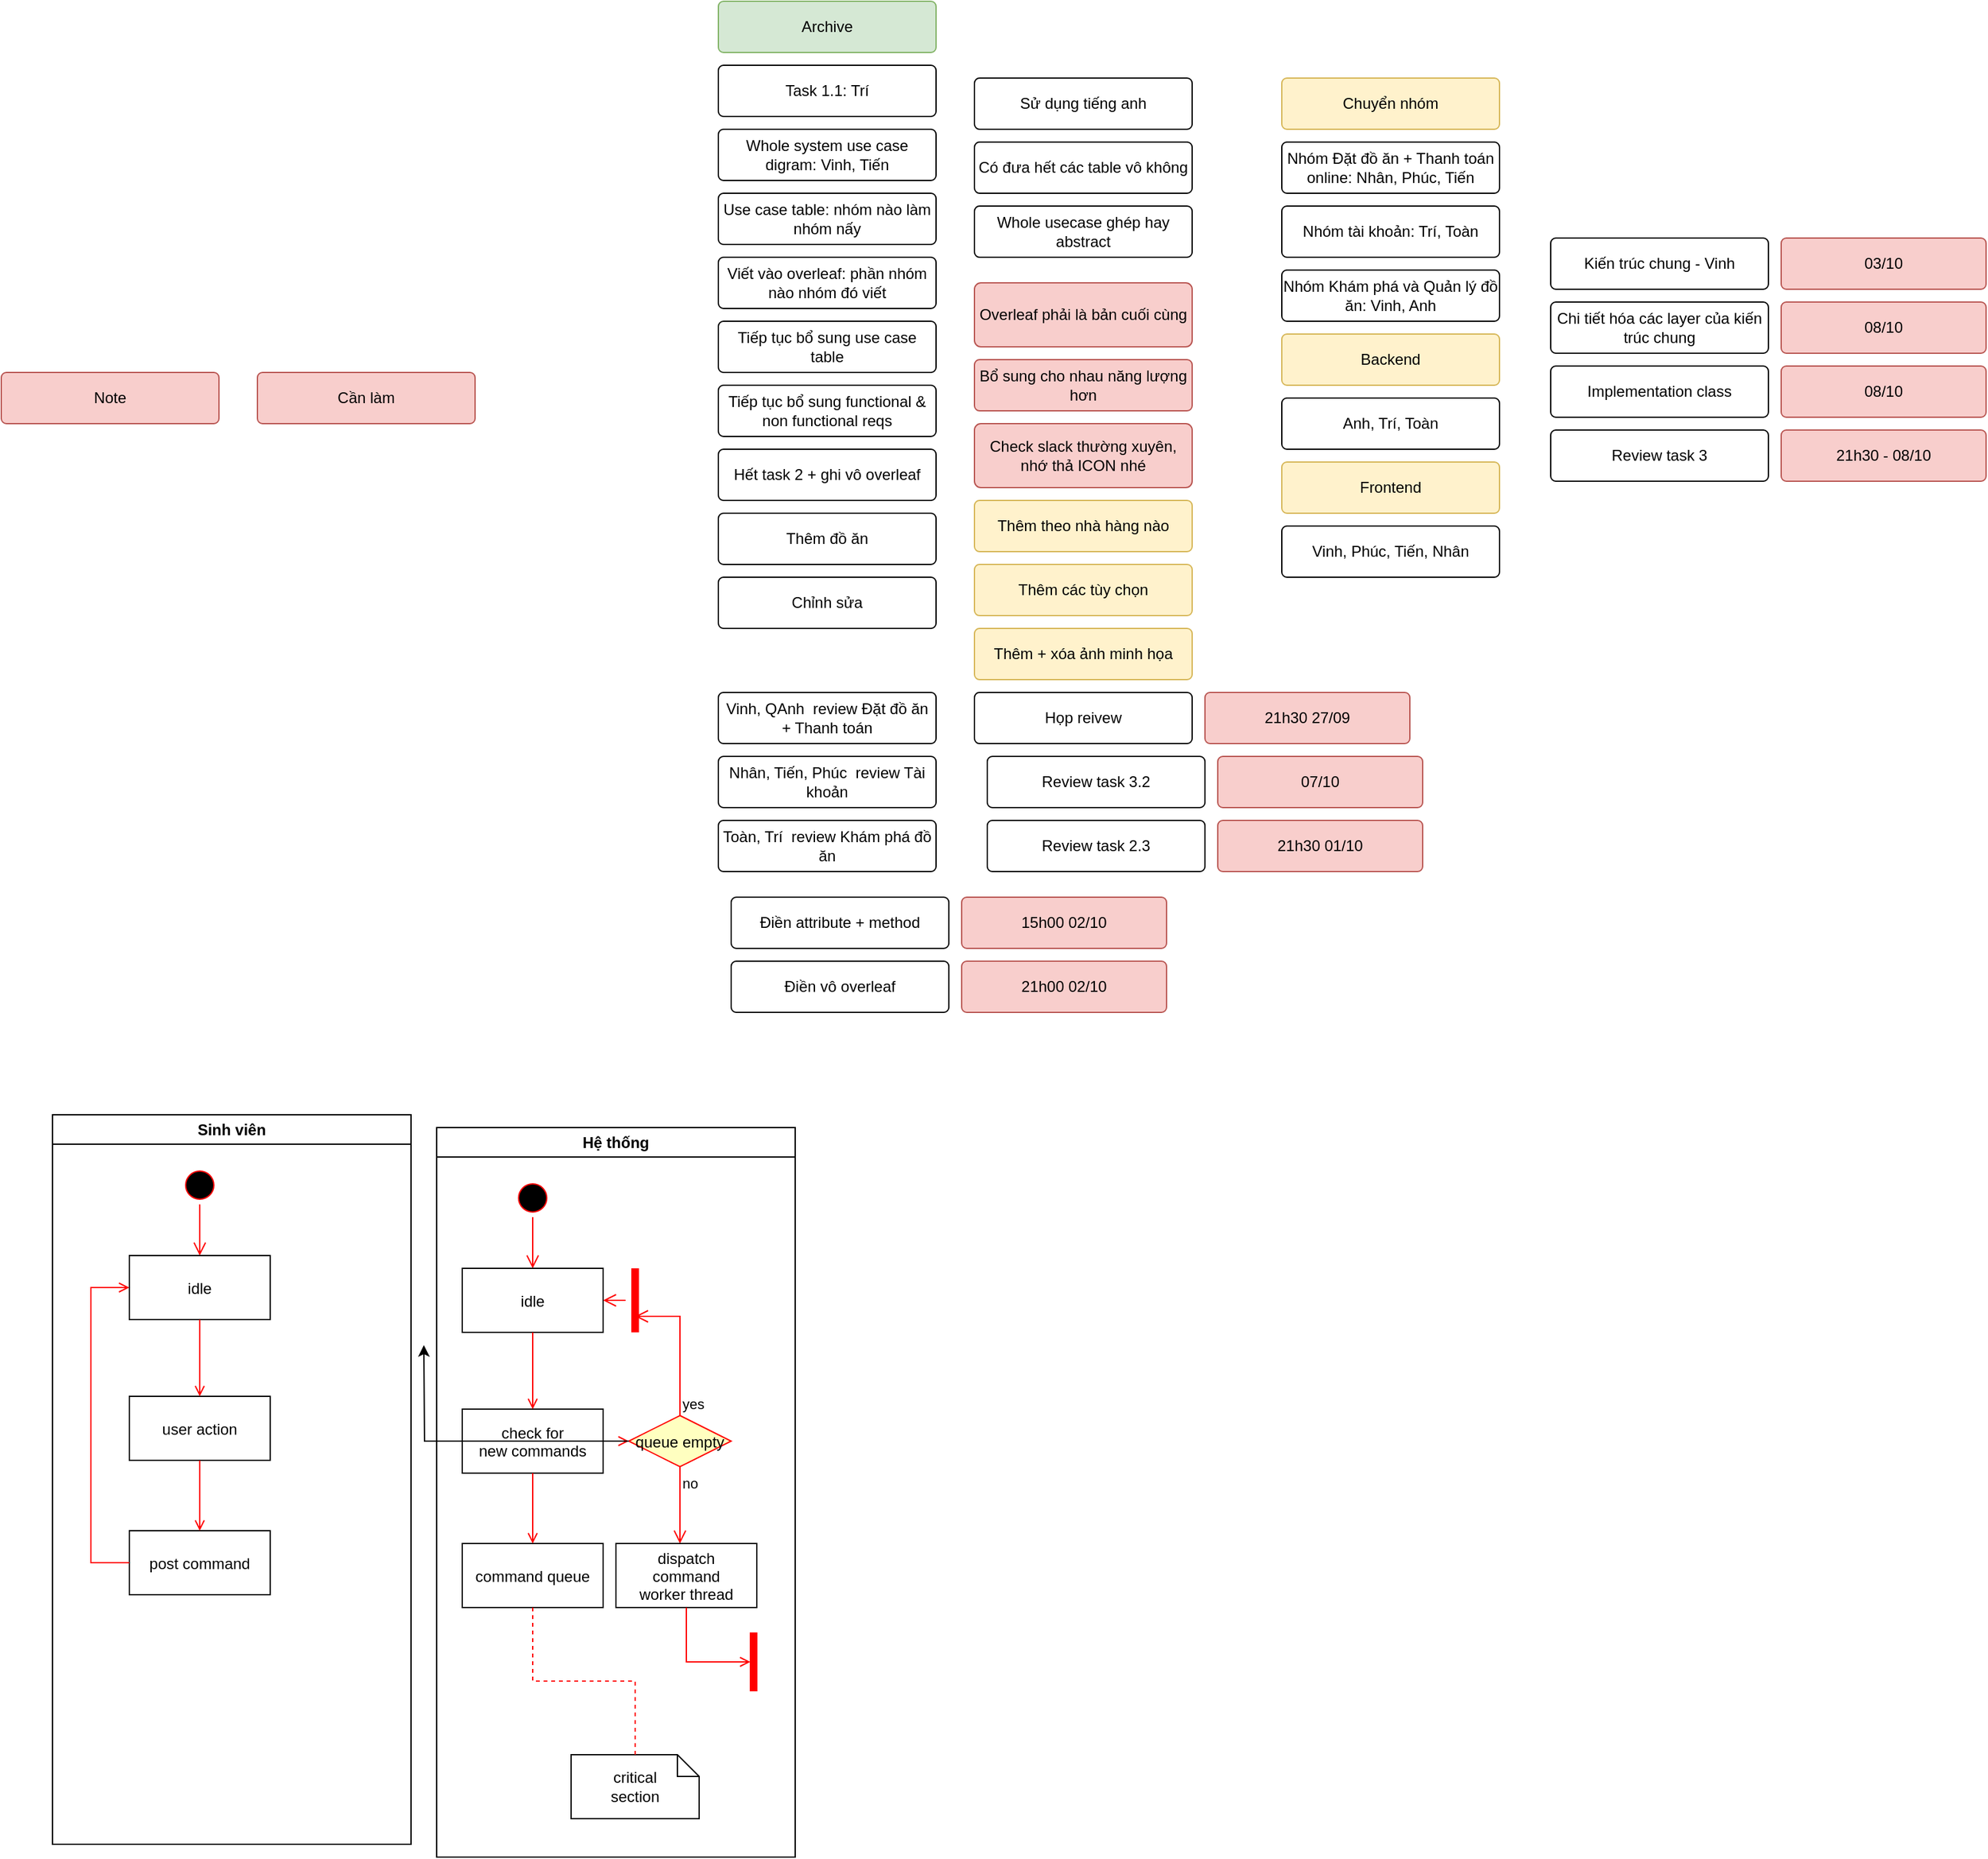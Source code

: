 <mxfile version="15.6.3" type="google" pages="9"><diagram id="vcb98V9eckyhfX1Nn8Oe" name="Meeting note"><mxGraphModel dx="1330" dy="1886" grid="1" gridSize="10" guides="1" tooltips="1" connect="1" arrows="1" fold="1" page="1" pageScale="1" pageWidth="850" pageHeight="1100" math="0" shadow="0"><root><mxCell id="dTkZl2TJujQcxe1ShWU7-0"/><mxCell id="dTkZl2TJujQcxe1ShWU7-1" parent="dTkZl2TJujQcxe1ShWU7-0"/><mxCell id="dTkZl2TJujQcxe1ShWU7-2" value="Task 1.1: Trí" style="rounded=1;arcSize=10;whiteSpace=wrap;html=1;align=center;" parent="dTkZl2TJujQcxe1ShWU7-1" vertex="1"><mxGeometry x="590" y="-210" width="170" height="40" as="geometry"/></mxCell><mxCell id="dTkZl2TJujQcxe1ShWU7-4" value="Cần làm" style="rounded=1;arcSize=10;whiteSpace=wrap;html=1;align=center;fillColor=#f8cecc;strokeColor=#b85450;" parent="dTkZl2TJujQcxe1ShWU7-1" vertex="1"><mxGeometry x="230" y="30" width="170" height="40" as="geometry"/></mxCell><mxCell id="dTkZl2TJujQcxe1ShWU7-5" value="Whole system use case digram: Vinh, Tiến" style="rounded=1;arcSize=10;whiteSpace=wrap;html=1;align=center;" parent="dTkZl2TJujQcxe1ShWU7-1" vertex="1"><mxGeometry x="590" y="-160" width="170" height="40" as="geometry"/></mxCell><mxCell id="dTkZl2TJujQcxe1ShWU7-6" value="Use case table: nhóm nào làm nhóm nấy" style="rounded=1;arcSize=10;whiteSpace=wrap;html=1;align=center;" parent="dTkZl2TJujQcxe1ShWU7-1" vertex="1"><mxGeometry x="590" y="-110" width="170" height="40" as="geometry"/></mxCell><mxCell id="cfd0SdZ1uLQiduK3kqx4-1" value="Thêm đồ ăn" style="rounded=1;arcSize=10;whiteSpace=wrap;html=1;align=center;" parent="dTkZl2TJujQcxe1ShWU7-1" vertex="1"><mxGeometry x="590" y="140" width="170" height="40" as="geometry"/></mxCell><mxCell id="cfd0SdZ1uLQiduK3kqx4-2" value="Chỉnh sửa" style="rounded=1;arcSize=10;whiteSpace=wrap;html=1;align=center;" parent="dTkZl2TJujQcxe1ShWU7-1" vertex="1"><mxGeometry x="590" y="190" width="170" height="40" as="geometry"/></mxCell><mxCell id="eSClfOvzux9fE8PTOUni-0" value="Thêm các tùy chọn" style="rounded=1;arcSize=10;whiteSpace=wrap;html=1;align=center;fillColor=#fff2cc;strokeColor=#d6b656;" parent="dTkZl2TJujQcxe1ShWU7-1" vertex="1"><mxGeometry x="790" y="180" width="170" height="40" as="geometry"/></mxCell><mxCell id="eSClfOvzux9fE8PTOUni-1" value="Thêm + xóa ảnh minh họa" style="rounded=1;arcSize=10;whiteSpace=wrap;html=1;align=center;fillColor=#fff2cc;strokeColor=#d6b656;" parent="dTkZl2TJujQcxe1ShWU7-1" vertex="1"><mxGeometry x="790" y="230" width="170" height="40" as="geometry"/></mxCell><mxCell id="y_ADcqwvPOF2TLqxKXdB-0" value="Thêm theo nhà hàng nào" style="rounded=1;arcSize=10;whiteSpace=wrap;html=1;align=center;fillColor=#fff2cc;strokeColor=#d6b656;" parent="dTkZl2TJujQcxe1ShWU7-1" vertex="1"><mxGeometry x="790" y="130" width="170" height="40" as="geometry"/></mxCell><mxCell id="2FnlLaas7K2tvo0RBWZF-1" value="Note" style="rounded=1;arcSize=10;whiteSpace=wrap;html=1;align=center;fillColor=#f8cecc;strokeColor=#b85450;" parent="dTkZl2TJujQcxe1ShWU7-1" vertex="1"><mxGeometry x="30" y="30" width="170" height="40" as="geometry"/></mxCell><mxCell id="ko9rSGi5Hi8BvP_SozEp-0" value="Viết vào overleaf: phần nhóm nào nhóm đó viết" style="rounded=1;arcSize=10;whiteSpace=wrap;html=1;align=center;" parent="dTkZl2TJujQcxe1ShWU7-1" vertex="1"><mxGeometry x="590" y="-60" width="170" height="40" as="geometry"/></mxCell><mxCell id="lLhs-El8CM44-GFuvB_v-0" value="Có đưa hết các table vô không" style="rounded=1;arcSize=10;whiteSpace=wrap;html=1;align=center;" parent="dTkZl2TJujQcxe1ShWU7-1" vertex="1"><mxGeometry x="790" y="-150" width="170" height="40" as="geometry"/></mxCell><mxCell id="lLhs-El8CM44-GFuvB_v-1" value="Whole usecase ghép hay abstract" style="rounded=1;arcSize=10;whiteSpace=wrap;html=1;align=center;" parent="dTkZl2TJujQcxe1ShWU7-1" vertex="1"><mxGeometry x="790" y="-100" width="170" height="40" as="geometry"/></mxCell><mxCell id="lLhs-El8CM44-GFuvB_v-3" value="Tiếp tục bổ sung use case table" style="rounded=1;arcSize=10;whiteSpace=wrap;html=1;align=center;" parent="dTkZl2TJujQcxe1ShWU7-1" vertex="1"><mxGeometry x="590" y="-10" width="170" height="40" as="geometry"/></mxCell><mxCell id="-PNwwq7SblIaNuDVmmG7-1" value="Tiếp tục bổ sung functional &amp;amp; non functional reqs" style="rounded=1;arcSize=10;whiteSpace=wrap;html=1;align=center;" parent="dTkZl2TJujQcxe1ShWU7-1" vertex="1"><mxGeometry x="590" y="40" width="170" height="40" as="geometry"/></mxCell><mxCell id="oejs6uCS-vRxUQmOXi4N-0" value="Overleaf phải là bản cuối cùng" style="rounded=1;arcSize=10;whiteSpace=wrap;html=1;align=center;fillColor=#f8cecc;strokeColor=#b85450;" parent="dTkZl2TJujQcxe1ShWU7-1" vertex="1"><mxGeometry x="790" y="-40" width="170" height="50" as="geometry"/></mxCell><mxCell id="oejs6uCS-vRxUQmOXi4N-1" value="Sử dụng tiếng anh" style="rounded=1;arcSize=10;whiteSpace=wrap;html=1;align=center;" parent="dTkZl2TJujQcxe1ShWU7-1" vertex="1"><mxGeometry x="790" y="-200" width="170" height="40" as="geometry"/></mxCell><mxCell id="oejs6uCS-vRxUQmOXi4N-4" value="Bổ sung cho nhau năng lượng hơn" style="rounded=1;arcSize=10;whiteSpace=wrap;html=1;align=center;fillColor=#f8cecc;strokeColor=#b85450;" parent="dTkZl2TJujQcxe1ShWU7-1" vertex="1"><mxGeometry x="790" y="20" width="170" height="40" as="geometry"/></mxCell><mxCell id="oejs6uCS-vRxUQmOXi4N-5" value="Check slack thường xuyên, nhớ thả ICON nhé" style="rounded=1;arcSize=10;whiteSpace=wrap;html=1;align=center;fillColor=#f8cecc;strokeColor=#b85450;" parent="dTkZl2TJujQcxe1ShWU7-1" vertex="1"><mxGeometry x="790" y="70" width="170" height="50" as="geometry"/></mxCell><mxCell id="G9beyTgxKSDRXKWt6iJY-0" value="Archive" style="rounded=1;arcSize=10;whiteSpace=wrap;html=1;align=center;fillColor=#d5e8d4;strokeColor=#82b366;" parent="dTkZl2TJujQcxe1ShWU7-1" vertex="1"><mxGeometry x="590" y="-260" width="170" height="40" as="geometry"/></mxCell><mxCell id="G9beyTgxKSDRXKWt6iJY-4" value="Hết task 2 + ghi vô overleaf" style="rounded=1;arcSize=10;whiteSpace=wrap;html=1;align=center;" parent="dTkZl2TJujQcxe1ShWU7-1" vertex="1"><mxGeometry x="590" y="90" width="170" height="40" as="geometry"/></mxCell><mxCell id="G9beyTgxKSDRXKWt6iJY-5" value="Chuyển nhóm" style="rounded=1;arcSize=10;whiteSpace=wrap;html=1;align=center;fillColor=#fff2cc;strokeColor=#d6b656;" parent="dTkZl2TJujQcxe1ShWU7-1" vertex="1"><mxGeometry x="1030" y="-200" width="170" height="40" as="geometry"/></mxCell><mxCell id="G9beyTgxKSDRXKWt6iJY-6" value="Nhóm Đặt đồ ăn + Thanh toán online: Nhân, Phúc, Tiến" style="rounded=1;arcSize=10;whiteSpace=wrap;html=1;align=center;" parent="dTkZl2TJujQcxe1ShWU7-1" vertex="1"><mxGeometry x="1030" y="-150" width="170" height="40" as="geometry"/></mxCell><mxCell id="G9beyTgxKSDRXKWt6iJY-7" value="Nhóm tài khoản: Trí, Toàn" style="rounded=1;arcSize=10;whiteSpace=wrap;html=1;align=center;" parent="dTkZl2TJujQcxe1ShWU7-1" vertex="1"><mxGeometry x="1030" y="-100" width="170" height="40" as="geometry"/></mxCell><mxCell id="G9beyTgxKSDRXKWt6iJY-8" value="Nhóm Khám phá và Quản lý đồ ăn: Vinh, Anh" style="rounded=1;arcSize=10;whiteSpace=wrap;html=1;align=center;" parent="dTkZl2TJujQcxe1ShWU7-1" vertex="1"><mxGeometry x="1030" y="-50" width="170" height="40" as="geometry"/></mxCell><mxCell id="G9beyTgxKSDRXKWt6iJY-9" value="21h30 27/09" style="rounded=1;arcSize=10;whiteSpace=wrap;html=1;align=center;fillColor=#f8cecc;strokeColor=#b85450;" parent="dTkZl2TJujQcxe1ShWU7-1" vertex="1"><mxGeometry x="970" y="280" width="160" height="40" as="geometry"/></mxCell><mxCell id="G9beyTgxKSDRXKWt6iJY-10" value="Backend" style="rounded=1;arcSize=10;whiteSpace=wrap;html=1;align=center;fillColor=#fff2cc;strokeColor=#d6b656;" parent="dTkZl2TJujQcxe1ShWU7-1" vertex="1"><mxGeometry x="1030" width="170" height="40" as="geometry"/></mxCell><mxCell id="G9beyTgxKSDRXKWt6iJY-11" value="Anh, Trí, Toàn" style="rounded=1;arcSize=10;whiteSpace=wrap;html=1;align=center;" parent="dTkZl2TJujQcxe1ShWU7-1" vertex="1"><mxGeometry x="1030" y="50" width="170" height="40" as="geometry"/></mxCell><mxCell id="G9beyTgxKSDRXKWt6iJY-12" value="Frontend" style="rounded=1;arcSize=10;whiteSpace=wrap;html=1;align=center;fillColor=#fff2cc;strokeColor=#d6b656;" parent="dTkZl2TJujQcxe1ShWU7-1" vertex="1"><mxGeometry x="1030" y="100" width="170" height="40" as="geometry"/></mxCell><mxCell id="G9beyTgxKSDRXKWt6iJY-13" value="Vinh, Phúc, Tiến, Nhân" style="rounded=1;arcSize=10;whiteSpace=wrap;html=1;align=center;" parent="dTkZl2TJujQcxe1ShWU7-1" vertex="1"><mxGeometry x="1030" y="150" width="170" height="40" as="geometry"/></mxCell><mxCell id="5S5WBQVrxLAm_-fNC0rN-0" value="Vinh, QAnh&amp;nbsp; review Đặt đồ ăn + Thanh toán" style="rounded=1;arcSize=10;whiteSpace=wrap;html=1;align=center;" parent="dTkZl2TJujQcxe1ShWU7-1" vertex="1"><mxGeometry x="590" y="280" width="170" height="40" as="geometry"/></mxCell><mxCell id="5S5WBQVrxLAm_-fNC0rN-1" value="Nhân, Tiến, Phúc&amp;nbsp; review Tài khoản" style="rounded=1;arcSize=10;whiteSpace=wrap;html=1;align=center;" parent="dTkZl2TJujQcxe1ShWU7-1" vertex="1"><mxGeometry x="590" y="330" width="170" height="40" as="geometry"/></mxCell><mxCell id="5S5WBQVrxLAm_-fNC0rN-2" value="Toàn, Trí&amp;nbsp; review Khám phá đồ ăn" style="rounded=1;arcSize=10;whiteSpace=wrap;html=1;align=center;" parent="dTkZl2TJujQcxe1ShWU7-1" vertex="1"><mxGeometry x="590" y="380" width="170" height="40" as="geometry"/></mxCell><mxCell id="5S5WBQVrxLAm_-fNC0rN-3" value="Họp reivew" style="rounded=1;arcSize=10;whiteSpace=wrap;html=1;align=center;" parent="dTkZl2TJujQcxe1ShWU7-1" vertex="1"><mxGeometry x="790" y="280" width="170" height="40" as="geometry"/></mxCell><mxCell id="cVJyUcJybxkfLWSMP20N-0" value="Review task 3.2" style="rounded=1;arcSize=10;whiteSpace=wrap;html=1;align=center;" parent="dTkZl2TJujQcxe1ShWU7-1" vertex="1"><mxGeometry x="800" y="330" width="170" height="40" as="geometry"/></mxCell><mxCell id="cVJyUcJybxkfLWSMP20N-1" value="07/10" style="rounded=1;arcSize=10;whiteSpace=wrap;html=1;align=center;fillColor=#f8cecc;strokeColor=#b85450;" parent="dTkZl2TJujQcxe1ShWU7-1" vertex="1"><mxGeometry x="980" y="330" width="160" height="40" as="geometry"/></mxCell><mxCell id="TPjPRgT03JpKNdkHJSwq-0" value="Review task 2.3" style="rounded=1;arcSize=10;whiteSpace=wrap;html=1;align=center;" parent="dTkZl2TJujQcxe1ShWU7-1" vertex="1"><mxGeometry x="800" y="380" width="170" height="40" as="geometry"/></mxCell><mxCell id="TPjPRgT03JpKNdkHJSwq-1" value="21h30 01/10" style="rounded=1;arcSize=10;whiteSpace=wrap;html=1;align=center;fillColor=#f8cecc;strokeColor=#b85450;" parent="dTkZl2TJujQcxe1ShWU7-1" vertex="1"><mxGeometry x="980" y="380" width="160" height="40" as="geometry"/></mxCell><mxCell id="-VhW0jWCiT4hfgLILS7S-0" value="Điền attribute + method" style="rounded=1;arcSize=10;whiteSpace=wrap;html=1;align=center;" parent="dTkZl2TJujQcxe1ShWU7-1" vertex="1"><mxGeometry x="600" y="440" width="170" height="40" as="geometry"/></mxCell><mxCell id="QI-JqGaklNj9iwbDZ5sP-0" value="15h00 02/10" style="rounded=1;arcSize=10;whiteSpace=wrap;html=1;align=center;fillColor=#f8cecc;strokeColor=#b85450;" parent="dTkZl2TJujQcxe1ShWU7-1" vertex="1"><mxGeometry x="780" y="440" width="160" height="40" as="geometry"/></mxCell><mxCell id="QI-JqGaklNj9iwbDZ5sP-1" value="Điền vô overleaf" style="rounded=1;arcSize=10;whiteSpace=wrap;html=1;align=center;" parent="dTkZl2TJujQcxe1ShWU7-1" vertex="1"><mxGeometry x="600" y="490" width="170" height="40" as="geometry"/></mxCell><mxCell id="QI-JqGaklNj9iwbDZ5sP-2" value="21h00 02/10" style="rounded=1;arcSize=10;whiteSpace=wrap;html=1;align=center;fillColor=#f8cecc;strokeColor=#b85450;" parent="dTkZl2TJujQcxe1ShWU7-1" vertex="1"><mxGeometry x="780" y="490" width="160" height="40" as="geometry"/></mxCell><mxCell id="qdfNsKPtjqoFN-8lqzJZ-0" value="Kiến trúc chung - Vinh" style="rounded=1;arcSize=10;whiteSpace=wrap;html=1;align=center;" parent="dTkZl2TJujQcxe1ShWU7-1" vertex="1"><mxGeometry x="1240" y="-75" width="170" height="40" as="geometry"/></mxCell><mxCell id="qdfNsKPtjqoFN-8lqzJZ-1" value="03/10" style="rounded=1;arcSize=10;whiteSpace=wrap;html=1;align=center;fillColor=#f8cecc;strokeColor=#b85450;" parent="dTkZl2TJujQcxe1ShWU7-1" vertex="1"><mxGeometry x="1420" y="-75" width="160" height="40" as="geometry"/></mxCell><mxCell id="qdfNsKPtjqoFN-8lqzJZ-2" value="Chi tiết hóa các layer của kiến trúc chung" style="rounded=1;arcSize=10;whiteSpace=wrap;html=1;align=center;" parent="dTkZl2TJujQcxe1ShWU7-1" vertex="1"><mxGeometry x="1240" y="-25" width="170" height="40" as="geometry"/></mxCell><mxCell id="qdfNsKPtjqoFN-8lqzJZ-3" value="08/10" style="rounded=1;arcSize=10;whiteSpace=wrap;html=1;align=center;fillColor=#f8cecc;strokeColor=#b85450;" parent="dTkZl2TJujQcxe1ShWU7-1" vertex="1"><mxGeometry x="1420" y="-25" width="160" height="40" as="geometry"/></mxCell><mxCell id="qdfNsKPtjqoFN-8lqzJZ-4" value="Implementation class" style="rounded=1;arcSize=10;whiteSpace=wrap;html=1;align=center;" parent="dTkZl2TJujQcxe1ShWU7-1" vertex="1"><mxGeometry x="1240" y="25" width="170" height="40" as="geometry"/></mxCell><mxCell id="qdfNsKPtjqoFN-8lqzJZ-5" value="08/10" style="rounded=1;arcSize=10;whiteSpace=wrap;html=1;align=center;fillColor=#f8cecc;strokeColor=#b85450;" parent="dTkZl2TJujQcxe1ShWU7-1" vertex="1"><mxGeometry x="1420" y="25" width="160" height="40" as="geometry"/></mxCell><mxCell id="qdfNsKPtjqoFN-8lqzJZ-6" value="Review task 3" style="rounded=1;arcSize=10;whiteSpace=wrap;html=1;align=center;" parent="dTkZl2TJujQcxe1ShWU7-1" vertex="1"><mxGeometry x="1240" y="75" width="170" height="40" as="geometry"/></mxCell><mxCell id="qdfNsKPtjqoFN-8lqzJZ-7" value="21h30 - 08/10" style="rounded=1;arcSize=10;whiteSpace=wrap;html=1;align=center;fillColor=#f8cecc;strokeColor=#b85450;" parent="dTkZl2TJujQcxe1ShWU7-1" vertex="1"><mxGeometry x="1420" y="75" width="160" height="40" as="geometry"/></mxCell><mxCell id="XDEbjv40urvuS0qDMzUc-0" value="Sinh viên" style="swimlane;whiteSpace=wrap" parent="dTkZl2TJujQcxe1ShWU7-1" vertex="1"><mxGeometry x="70" y="610" width="280" height="570" as="geometry"/></mxCell><mxCell id="XDEbjv40urvuS0qDMzUc-1" value="" style="ellipse;shape=startState;fillColor=#000000;strokeColor=#ff0000;" parent="XDEbjv40urvuS0qDMzUc-0" vertex="1"><mxGeometry x="100" y="40" width="30" height="30" as="geometry"/></mxCell><mxCell id="XDEbjv40urvuS0qDMzUc-2" value="" style="edgeStyle=elbowEdgeStyle;elbow=horizontal;verticalAlign=bottom;endArrow=open;endSize=8;strokeColor=#FF0000;endFill=1;rounded=0" parent="XDEbjv40urvuS0qDMzUc-0" source="XDEbjv40urvuS0qDMzUc-1" target="XDEbjv40urvuS0qDMzUc-3" edge="1"><mxGeometry x="100" y="40" as="geometry"><mxPoint x="115" y="110" as="targetPoint"/></mxGeometry></mxCell><mxCell id="XDEbjv40urvuS0qDMzUc-3" value="idle" style="" parent="XDEbjv40urvuS0qDMzUc-0" vertex="1"><mxGeometry x="60" y="110" width="110" height="50" as="geometry"/></mxCell><mxCell id="XDEbjv40urvuS0qDMzUc-4" value="user action" style="" parent="XDEbjv40urvuS0qDMzUc-0" vertex="1"><mxGeometry x="60" y="220" width="110" height="50" as="geometry"/></mxCell><mxCell id="XDEbjv40urvuS0qDMzUc-5" value="" style="endArrow=open;strokeColor=#FF0000;endFill=1;rounded=0;edgeStyle=orthogonalEdgeStyle;" parent="XDEbjv40urvuS0qDMzUc-0" source="XDEbjv40urvuS0qDMzUc-3" target="XDEbjv40urvuS0qDMzUc-4" edge="1"><mxGeometry relative="1" as="geometry"/></mxCell><mxCell id="XDEbjv40urvuS0qDMzUc-6" value="post command" style="" parent="XDEbjv40urvuS0qDMzUc-0" vertex="1"><mxGeometry x="60" y="325" width="110" height="50" as="geometry"/></mxCell><mxCell id="XDEbjv40urvuS0qDMzUc-7" value="" style="endArrow=open;strokeColor=#FF0000;endFill=1;rounded=0;edgeStyle=orthogonalEdgeStyle;" parent="XDEbjv40urvuS0qDMzUc-0" source="XDEbjv40urvuS0qDMzUc-4" target="XDEbjv40urvuS0qDMzUc-6" edge="1"><mxGeometry relative="1" as="geometry"/></mxCell><mxCell id="XDEbjv40urvuS0qDMzUc-8" value="" style="edgeStyle=elbowEdgeStyle;elbow=horizontal;strokeColor=#FF0000;endArrow=open;endFill=1;rounded=0" parent="XDEbjv40urvuS0qDMzUc-0" source="XDEbjv40urvuS0qDMzUc-6" target="XDEbjv40urvuS0qDMzUc-3" edge="1"><mxGeometry width="100" height="100" relative="1" as="geometry"><mxPoint x="160" y="290" as="sourcePoint"/><mxPoint x="260" y="190" as="targetPoint"/><Array as="points"><mxPoint x="30" y="250"/></Array></mxGeometry></mxCell><mxCell id="XDEbjv40urvuS0qDMzUc-9" style="edgeStyle=orthogonalEdgeStyle;rounded=0;orthogonalLoop=1;jettySize=auto;html=1;exitX=0.5;exitY=1;exitDx=0;exitDy=0;" parent="XDEbjv40urvuS0qDMzUc-0" source="XDEbjv40urvuS0qDMzUc-1" target="XDEbjv40urvuS0qDMzUc-1" edge="1"><mxGeometry relative="1" as="geometry"/></mxCell><mxCell id="XDEbjv40urvuS0qDMzUc-10" value="Hệ thống" style="swimlane;whiteSpace=wrap;startSize=23;" parent="dTkZl2TJujQcxe1ShWU7-1" vertex="1"><mxGeometry x="370" y="620" width="280" height="570" as="geometry"/></mxCell><mxCell id="XDEbjv40urvuS0qDMzUc-11" value="" style="ellipse;shape=startState;fillColor=#000000;strokeColor=#ff0000;" parent="XDEbjv40urvuS0qDMzUc-10" vertex="1"><mxGeometry x="60" y="40" width="30" height="30" as="geometry"/></mxCell><mxCell id="XDEbjv40urvuS0qDMzUc-12" value="" style="edgeStyle=elbowEdgeStyle;elbow=horizontal;verticalAlign=bottom;endArrow=open;endSize=8;strokeColor=#FF0000;endFill=1;rounded=0" parent="XDEbjv40urvuS0qDMzUc-10" source="XDEbjv40urvuS0qDMzUc-11" target="XDEbjv40urvuS0qDMzUc-13" edge="1"><mxGeometry x="40" y="20" as="geometry"><mxPoint x="55" y="90" as="targetPoint"/></mxGeometry></mxCell><mxCell id="XDEbjv40urvuS0qDMzUc-13" value="idle" style="" parent="XDEbjv40urvuS0qDMzUc-10" vertex="1"><mxGeometry x="20" y="110" width="110" height="50" as="geometry"/></mxCell><mxCell id="XDEbjv40urvuS0qDMzUc-14" value="check for &#10;new commands" style="" parent="XDEbjv40urvuS0qDMzUc-10" vertex="1"><mxGeometry x="20" y="220" width="110" height="50" as="geometry"/></mxCell><mxCell id="XDEbjv40urvuS0qDMzUc-15" value="" style="endArrow=open;strokeColor=#FF0000;endFill=1;rounded=0;edgeStyle=orthogonalEdgeStyle;" parent="XDEbjv40urvuS0qDMzUc-10" source="XDEbjv40urvuS0qDMzUc-13" target="XDEbjv40urvuS0qDMzUc-14" edge="1"><mxGeometry relative="1" as="geometry"/></mxCell><mxCell id="XDEbjv40urvuS0qDMzUc-16" value="command queue" style="" parent="XDEbjv40urvuS0qDMzUc-10" vertex="1"><mxGeometry x="20" y="325" width="110" height="50" as="geometry"/></mxCell><mxCell id="XDEbjv40urvuS0qDMzUc-17" value="" style="endArrow=open;strokeColor=#FF0000;endFill=1;rounded=0;edgeStyle=orthogonalEdgeStyle;" parent="XDEbjv40urvuS0qDMzUc-10" source="XDEbjv40urvuS0qDMzUc-14" target="XDEbjv40urvuS0qDMzUc-16" edge="1"><mxGeometry relative="1" as="geometry"/></mxCell><mxCell id="XDEbjv40urvuS0qDMzUc-18" value="queue empty" style="rhombus;fillColor=#ffffc0;strokeColor=#ff0000;" parent="XDEbjv40urvuS0qDMzUc-10" vertex="1"><mxGeometry x="150" y="225" width="80" height="40" as="geometry"/></mxCell><mxCell id="XDEbjv40urvuS0qDMzUc-19" value="yes" style="edgeStyle=elbowEdgeStyle;elbow=horizontal;align=left;verticalAlign=bottom;endArrow=open;endSize=8;strokeColor=#FF0000;exitX=0.5;exitY=0;endFill=1;rounded=0;entryX=0.75;entryY=0.5;entryPerimeter=0" parent="XDEbjv40urvuS0qDMzUc-10" source="XDEbjv40urvuS0qDMzUc-18" target="XDEbjv40urvuS0qDMzUc-22" edge="1"><mxGeometry x="-1" relative="1" as="geometry"><mxPoint x="160" y="150" as="targetPoint"/><Array as="points"><mxPoint x="190" y="180"/></Array></mxGeometry></mxCell><mxCell id="XDEbjv40urvuS0qDMzUc-20" value="no" style="edgeStyle=elbowEdgeStyle;elbow=horizontal;align=left;verticalAlign=top;endArrow=open;endSize=8;strokeColor=#FF0000;endFill=1;rounded=0" parent="XDEbjv40urvuS0qDMzUc-10" source="XDEbjv40urvuS0qDMzUc-18" target="XDEbjv40urvuS0qDMzUc-24" edge="1"><mxGeometry x="-1" relative="1" as="geometry"><mxPoint x="190" y="305" as="targetPoint"/></mxGeometry></mxCell><mxCell id="XDEbjv40urvuS0qDMzUc-21" value="" style="endArrow=open;strokeColor=#FF0000;endFill=1;rounded=0;edgeStyle=orthogonalEdgeStyle;" parent="XDEbjv40urvuS0qDMzUc-10" source="XDEbjv40urvuS0qDMzUc-14" target="XDEbjv40urvuS0qDMzUc-18" edge="1"><mxGeometry relative="1" as="geometry"/></mxCell><mxCell id="XDEbjv40urvuS0qDMzUc-22" value="" style="shape=line;strokeWidth=6;strokeColor=#ff0000;rotation=90" parent="XDEbjv40urvuS0qDMzUc-10" vertex="1"><mxGeometry x="130" y="127.5" width="50" height="15" as="geometry"/></mxCell><mxCell id="XDEbjv40urvuS0qDMzUc-23" value="" style="edgeStyle=elbowEdgeStyle;elbow=horizontal;verticalAlign=bottom;endArrow=open;endSize=8;strokeColor=#FF0000;endFill=1;rounded=0" parent="XDEbjv40urvuS0qDMzUc-10" source="XDEbjv40urvuS0qDMzUc-22" target="XDEbjv40urvuS0qDMzUc-13" edge="1"><mxGeometry x="130" y="90" as="geometry"><mxPoint x="230" y="140" as="targetPoint"/></mxGeometry></mxCell><mxCell id="XDEbjv40urvuS0qDMzUc-24" value="dispatch&#10;command&#10;worker thread" style="" parent="XDEbjv40urvuS0qDMzUc-10" vertex="1"><mxGeometry x="140" y="325" width="110" height="50" as="geometry"/></mxCell><mxCell id="XDEbjv40urvuS0qDMzUc-25" value="critical&#10;section" style="shape=note;whiteSpace=wrap;size=17" parent="XDEbjv40urvuS0qDMzUc-10" vertex="1"><mxGeometry x="105" y="490" width="100" height="50" as="geometry"/></mxCell><mxCell id="XDEbjv40urvuS0qDMzUc-26" value="" style="endArrow=none;strokeColor=#FF0000;endFill=0;rounded=0;dashed=1;edgeStyle=orthogonalEdgeStyle;" parent="XDEbjv40urvuS0qDMzUc-10" source="XDEbjv40urvuS0qDMzUc-16" target="XDEbjv40urvuS0qDMzUc-25" edge="1"><mxGeometry relative="1" as="geometry"/></mxCell><mxCell id="XDEbjv40urvuS0qDMzUc-27" value="" style="whiteSpace=wrap;strokeColor=#FF0000;fillColor=#FF0000" parent="XDEbjv40urvuS0qDMzUc-10" vertex="1"><mxGeometry x="245" y="395" width="5" height="45" as="geometry"/></mxCell><mxCell id="XDEbjv40urvuS0qDMzUc-28" value="" style="edgeStyle=elbowEdgeStyle;elbow=horizontal;entryX=0;entryY=0.5;strokeColor=#FF0000;endArrow=open;endFill=1;rounded=0" parent="XDEbjv40urvuS0qDMzUc-10" source="XDEbjv40urvuS0qDMzUc-24" target="XDEbjv40urvuS0qDMzUc-27" edge="1"><mxGeometry width="100" height="100" relative="1" as="geometry"><mxPoint x="60" y="480" as="sourcePoint"/><mxPoint x="160" y="380" as="targetPoint"/><Array as="points"><mxPoint x="195" y="400"/></Array></mxGeometry></mxCell><mxCell id="5BzYpbJUI6tjKskZAdrZ-0" style="edgeStyle=orthogonalEdgeStyle;rounded=0;orthogonalLoop=1;jettySize=auto;html=1;" parent="dTkZl2TJujQcxe1ShWU7-1" source="XDEbjv40urvuS0qDMzUc-18" edge="1"><mxGeometry relative="1" as="geometry"><mxPoint x="360" y="790" as="targetPoint"/></mxGeometry></mxCell></root></mxGraphModel></diagram><diagram id="UNt2FDKKPcJALJVp0s15" name="MVP"><mxGraphModel dx="950" dy="561" grid="1" gridSize="10" guides="1" tooltips="1" connect="1" arrows="1" fold="1" page="1" pageScale="1" pageWidth="850" pageHeight="1100" math="0" shadow="0"><root><mxCell id="mdc2Qv-fiCjshQZ0qqPf-0"/><mxCell id="mdc2Qv-fiCjshQZ0qqPf-1" parent="mdc2Qv-fiCjshQZ0qqPf-0"/><mxCell id="prxyieMCeFW71aJY7c63-0" value="Khám phá món ăn" style="rounded=1;whiteSpace=wrap;html=1;fontSize=15;fillColor=#fff2cc;strokeColor=#d6b656;" parent="mdc2Qv-fiCjshQZ0qqPf-1" vertex="1"><mxGeometry x="170" y="60" width="150" height="40" as="geometry"/></mxCell><mxCell id="prxyieMCeFW71aJY7c63-1" value="Đặt món ăn" style="rounded=1;whiteSpace=wrap;html=1;fontSize=15;fillColor=#fff2cc;strokeColor=#d6b656;" parent="mdc2Qv-fiCjshQZ0qqPf-1" vertex="1"><mxGeometry x="330" y="60" width="150" height="40" as="geometry"/></mxCell><mxCell id="prxyieMCeFW71aJY7c63-2" value="Thanh toán online" style="rounded=1;whiteSpace=wrap;html=1;fontSize=15;fillColor=#fff2cc;strokeColor=#d6b656;" parent="mdc2Qv-fiCjshQZ0qqPf-1" vertex="1"><mxGeometry x="760" y="60" width="150" height="40" as="geometry"/></mxCell><mxCell id="prxyieMCeFW71aJY7c63-3" value="Hiển thị được danh sách đồ ăn" style="rounded=1;whiteSpace=wrap;html=1;fontSize=15;" parent="mdc2Qv-fiCjshQZ0qqPf-1" vertex="1"><mxGeometry x="170" y="110" width="150" height="40" as="geometry"/></mxCell><mxCell id="prxyieMCeFW71aJY7c63-4" value="Hiển thị được thông tin chi tiết từng món" style="rounded=1;whiteSpace=wrap;html=1;fontSize=15;" parent="mdc2Qv-fiCjshQZ0qqPf-1" vertex="1"><mxGeometry x="170" y="210" width="150" height="40" as="geometry"/></mxCell><mxCell id="prxyieMCeFW71aJY7c63-5" value="Tìm kiếm + Filter + Sort" style="rounded=1;whiteSpace=wrap;html=1;fontSize=15;" parent="mdc2Qv-fiCjshQZ0qqPf-1" vertex="1"><mxGeometry x="170" y="160" width="150" height="40" as="geometry"/></mxCell><mxCell id="prxyieMCeFW71aJY7c63-6" value="Chỉ làm 1 nhà hàng" style="rounded=1;whiteSpace=wrap;html=1;fontSize=15;" parent="mdc2Qv-fiCjshQZ0qqPf-1" vertex="1"><mxGeometry x="170" y="260" width="150" height="40" as="geometry"/></mxCell><mxCell id="prxyieMCeFW71aJY7c63-7" value="Tài khoản" style="rounded=1;whiteSpace=wrap;html=1;fontSize=15;fillColor=#fff2cc;strokeColor=#d6b656;" parent="mdc2Qv-fiCjshQZ0qqPf-1" vertex="1"><mxGeometry x="50" y="60" width="110" height="40" as="geometry"/></mxCell><mxCell id="prxyieMCeFW71aJY7c63-8" value="1 acc quản lý duy nhất" style="rounded=1;whiteSpace=wrap;html=1;fontSize=15;" parent="mdc2Qv-fiCjshQZ0qqPf-1" vertex="1"><mxGeometry x="50" y="110" width="110" height="40" as="geometry"/></mxCell><mxCell id="prxyieMCeFW71aJY7c63-9" value="Bỏ luôn quản lý tài khoản" style="rounded=1;whiteSpace=wrap;html=1;fontSize=15;" parent="mdc2Qv-fiCjshQZ0qqPf-1" vertex="1"><mxGeometry x="50" y="160" width="110" height="40" as="geometry"/></mxCell><mxCell id="prxyieMCeFW71aJY7c63-10" value="Tạm thời chưa cần giao diện Quản lý đồ ăn" style="rounded=1;whiteSpace=wrap;html=1;fontSize=15;fillColor=#647687;fontColor=#ffffff;strokeColor=#314354;" parent="mdc2Qv-fiCjshQZ0qqPf-1" vertex="1"><mxGeometry x="170" y="310" width="150" height="60" as="geometry"/></mxCell><mxCell id="prxyieMCeFW71aJY7c63-11" value="Giỏ hàng" style="rounded=1;whiteSpace=wrap;html=1;fontSize=15;" parent="mdc2Qv-fiCjshQZ0qqPf-1" vertex="1"><mxGeometry x="330" y="160" width="150" height="40" as="geometry"/></mxCell><mxCell id="prxyieMCeFW71aJY7c63-12" value="Gửi đơn đặt hàng + Xử lý đơn đặt hàng" style="rounded=1;whiteSpace=wrap;html=1;fontSize=15;" parent="mdc2Qv-fiCjshQZ0qqPf-1" vertex="1"><mxGeometry x="330" y="210" width="150" height="50" as="geometry"/></mxCell><mxCell id="ZyFK7JRHpcNwxxjmRQZm-0" value="Chỉ làm đặt đồ ăn giao tại nhà" style="rounded=1;whiteSpace=wrap;html=1;fontSize=15;" parent="mdc2Qv-fiCjshQZ0qqPf-1" vertex="1"><mxGeometry x="330" y="110" width="150" height="40" as="geometry"/></mxCell><mxCell id="P2_VmTwh7VOLpkMiKF99-0" value="Có tính phí ship" style="rounded=1;whiteSpace=wrap;html=1;fontSize=15;" parent="mdc2Qv-fiCjshQZ0qqPf-1" vertex="1"><mxGeometry x="330" y="270" width="150" height="40" as="geometry"/></mxCell><mxCell id="gg6BWUOUf4S2IMxDxq3J-0" value="&lt;span style=&quot;font-size: 16px&quot;&gt;Hỗ trợ custom các lựa chọn khi đặt hàng (ví dụ: 50% đường, 50% đá, size)&lt;/span&gt;" style="rounded=1;whiteSpace=wrap;html=1;align=center;" parent="mdc2Qv-fiCjshQZ0qqPf-1" vertex="1"><mxGeometry x="330" y="322.5" width="420" height="47.5" as="geometry"/></mxCell><mxCell id="gg6BWUOUf4S2IMxDxq3J-1" value="Chỉ hỗ trợ Momo" style="rounded=1;whiteSpace=wrap;html=1;fontSize=15;" parent="mdc2Qv-fiCjshQZ0qqPf-1" vertex="1"><mxGeometry x="760" y="110" width="150" height="40" as="geometry"/></mxCell><mxCell id="gg6BWUOUf4S2IMxDxq3J-2" value="Mobile App" style="rounded=1;whiteSpace=wrap;html=1;fontSize=15;" parent="mdc2Qv-fiCjshQZ0qqPf-1" vertex="1"><mxGeometry x="760" y="160" width="150" height="40" as="geometry"/></mxCell><mxCell id="gg6BWUOUf4S2IMxDxq3J-3" value="Phân chia công việc" style="rounded=1;whiteSpace=wrap;html=1;fontSize=15;fillColor=#fff2cc;strokeColor=#d6b656;" parent="mdc2Qv-fiCjshQZ0qqPf-1" vertex="1"><mxGeometry x="170" y="460" width="150" height="40" as="geometry"/></mxCell><mxCell id="gg6BWUOUf4S2IMxDxq3J-4" value="Note" style="rounded=1;whiteSpace=wrap;html=1;fontSize=15;fillColor=#fff2cc;strokeColor=#d6b656;" parent="mdc2Qv-fiCjshQZ0qqPf-1" vertex="1"><mxGeometry y="460" width="150" height="40" as="geometry"/></mxCell><mxCell id="gg6BWUOUf4S2IMxDxq3J-5" value="Ưu tiên UI" style="rounded=1;whiteSpace=wrap;html=1;fontSize=15;" parent="mdc2Qv-fiCjshQZ0qqPf-1" vertex="1"><mxGeometry y="510" width="150" height="40" as="geometry"/></mxCell><mxCell id="gg6BWUOUf4S2IMxDxq3J-6" value="Khám phá món ăn" style="rounded=1;whiteSpace=wrap;html=1;fontSize=15;" parent="mdc2Qv-fiCjshQZ0qqPf-1" vertex="1"><mxGeometry x="170" y="510" width="150" height="40" as="geometry"/></mxCell><mxCell id="gg6BWUOUf4S2IMxDxq3J-7" value="Tài khoản" style="rounded=1;whiteSpace=wrap;html=1;fontSize=15;" parent="mdc2Qv-fiCjshQZ0qqPf-1" vertex="1"><mxGeometry x="170" y="560" width="150" height="40" as="geometry"/></mxCell><mxCell id="gg6BWUOUf4S2IMxDxq3J-8" value="Đặt món ăn" style="rounded=1;whiteSpace=wrap;html=1;fontSize=15;" parent="mdc2Qv-fiCjshQZ0qqPf-1" vertex="1"><mxGeometry x="170" y="610" width="150" height="40" as="geometry"/></mxCell><mxCell id="gg6BWUOUf4S2IMxDxq3J-9" value="Thanh toán" style="rounded=1;whiteSpace=wrap;html=1;fontSize=15;" parent="mdc2Qv-fiCjshQZ0qqPf-1" vertex="1"><mxGeometry x="170" y="660" width="150" height="40" as="geometry"/></mxCell><mxCell id="gg6BWUOUf4S2IMxDxq3J-10" value="Vinh, Phúc, Anh, Toàn" style="rounded=1;whiteSpace=wrap;html=1;fontSize=15;fillColor=#60a917;strokeColor=#2D7600;fontColor=#ffffff;" parent="mdc2Qv-fiCjshQZ0qqPf-1" vertex="1"><mxGeometry x="340" y="510" width="150" height="90" as="geometry"/></mxCell><mxCell id="gg6BWUOUf4S2IMxDxq3J-11" value="Nhân, Tiến, Trí" style="rounded=1;whiteSpace=wrap;html=1;fontSize=15;fillColor=#60a917;strokeColor=#2D7600;fontColor=#ffffff;" parent="mdc2Qv-fiCjshQZ0qqPf-1" vertex="1"><mxGeometry x="340" y="610" width="150" height="90" as="geometry"/></mxCell><mxCell id="gg6BWUOUf4S2IMxDxq3J-12" value="Vẽ Figma" style="rounded=1;whiteSpace=wrap;html=1;fontSize=15;" parent="mdc2Qv-fiCjshQZ0qqPf-1" vertex="1"><mxGeometry y="560" width="150" height="40" as="geometry"/></mxCell><mxCell id="kFDcwTJ0GCMvAd60DYZl-0" value="Vẽ Figma" style="rounded=1;whiteSpace=wrap;html=1;fontSize=15;" parent="mdc2Qv-fiCjshQZ0qqPf-1" vertex="1"><mxGeometry y="800" width="150" height="40" as="geometry"/></mxCell><mxCell id="kFDcwTJ0GCMvAd60DYZl-1" value="Deadline" style="rounded=1;whiteSpace=wrap;html=1;fontSize=15;fillColor=#a20025;strokeColor=#6F0000;fontColor=#ffffff;" parent="mdc2Qv-fiCjshQZ0qqPf-1" vertex="1"><mxGeometry y="750" width="150" height="40" as="geometry"/></mxCell><mxCell id="kFDcwTJ0GCMvAd60DYZl-2" value="23h59 T5 21/10" style="rounded=1;whiteSpace=wrap;html=1;fontSize=15;" parent="mdc2Qv-fiCjshQZ0qqPf-1" vertex="1"><mxGeometry x="160" y="800" width="150" height="40" as="geometry"/></mxCell><mxCell id="kFDcwTJ0GCMvAd60DYZl-3" value="Frontend: người dùng không phân biệt được fake" style="rounded=1;whiteSpace=wrap;html=1;fontSize=15;" parent="mdc2Qv-fiCjshQZ0qqPf-1" vertex="1"><mxGeometry y="850" width="150" height="60" as="geometry"/></mxCell><mxCell id="kFDcwTJ0GCMvAd60DYZl-4" value="23h59 T5 28/10" style="rounded=1;whiteSpace=wrap;html=1;fontSize=15;" parent="mdc2Qv-fiCjshQZ0qqPf-1" vertex="1"><mxGeometry x="160" y="850" width="150" height="60" as="geometry"/></mxCell><mxCell id="kFDcwTJ0GCMvAd60DYZl-5" value="Thiết kế DB" style="rounded=1;whiteSpace=wrap;html=1;fontSize=15;" parent="mdc2Qv-fiCjshQZ0qqPf-1" vertex="1"><mxGeometry y="920" width="150" height="40" as="geometry"/></mxCell><mxCell id="kFDcwTJ0GCMvAd60DYZl-6" value="23h59 T3 26/10" style="rounded=1;whiteSpace=wrap;html=1;fontSize=15;" parent="mdc2Qv-fiCjshQZ0qqPf-1" vertex="1"><mxGeometry x="160" y="920" width="150" height="40" as="geometry"/></mxCell><mxCell id="kFDcwTJ0GCMvAd60DYZl-7" value="Backend" style="rounded=1;whiteSpace=wrap;html=1;fontSize=15;" parent="mdc2Qv-fiCjshQZ0qqPf-1" vertex="1"><mxGeometry y="970" width="150" height="40" as="geometry"/></mxCell><mxCell id="kFDcwTJ0GCMvAd60DYZl-8" value="23h59 T5 04/11" style="rounded=1;whiteSpace=wrap;html=1;fontSize=15;" parent="mdc2Qv-fiCjshQZ0qqPf-1" vertex="1"><mxGeometry x="160" y="970" width="150" height="40" as="geometry"/></mxCell><mxCell id="96gsvzzWu_tJTll9Yrmj-0" value="QAnh, Phúc&amp;nbsp;" style="rounded=1;whiteSpace=wrap;html=1;fontSize=15;fillColor=#fff2cc;strokeColor=#d6b656;" parent="mdc2Qv-fiCjshQZ0qqPf-1" vertex="1"><mxGeometry x="850" y="443.75" width="150" height="40" as="geometry"/></mxCell><mxCell id="96gsvzzWu_tJTll9Yrmj-1" value="HomePage" style="rounded=1;whiteSpace=wrap;html=1;fontSize=15;" parent="mdc2Qv-fiCjshQZ0qqPf-1" vertex="1"><mxGeometry x="1020" y="443.75" width="150" height="40" as="geometry"/></mxCell><mxCell id="96gsvzzWu_tJTll9Yrmj-2" value="Giỏ hàng" style="rounded=1;whiteSpace=wrap;html=1;fontSize=15;" parent="mdc2Qv-fiCjshQZ0qqPf-1" vertex="1"><mxGeometry x="1020" y="543.75" width="150" height="40" as="geometry"/></mxCell><mxCell id="96gsvzzWu_tJTll9Yrmj-3" value="Cart Item Page" style="rounded=1;whiteSpace=wrap;html=1;fontSize=15;" parent="mdc2Qv-fiCjshQZ0qqPf-1" vertex="1"><mxGeometry x="1020" y="693.75" width="150" height="40" as="geometry"/></mxCell><mxCell id="96gsvzzWu_tJTll9Yrmj-4" value="Vinh" style="rounded=1;whiteSpace=wrap;html=1;fontSize=15;fillColor=#fff2cc;strokeColor=#d6b656;" parent="mdc2Qv-fiCjshQZ0qqPf-1" vertex="1"><mxGeometry x="850" y="543.75" width="150" height="40" as="geometry"/></mxCell><mxCell id="96gsvzzWu_tJTll9Yrmj-5" value="Thông tin đồ ăn" style="rounded=1;whiteSpace=wrap;html=1;fontSize=15;" parent="mdc2Qv-fiCjshQZ0qqPf-1" vertex="1"><mxGeometry x="1020" y="493.75" width="150" height="40" as="geometry"/></mxCell><mxCell id="96gsvzzWu_tJTll9Yrmj-6" value="Thực đơn" style="rounded=1;whiteSpace=wrap;html=1;fontSize=15;" parent="mdc2Qv-fiCjshQZ0qqPf-1" vertex="1"><mxGeometry x="1020" y="743.75" width="150" height="40" as="geometry"/></mxCell><mxCell id="96gsvzzWu_tJTll9Yrmj-7" value="Tiến" style="rounded=1;whiteSpace=wrap;html=1;fontSize=15;fillColor=#fff2cc;strokeColor=#d6b656;" parent="mdc2Qv-fiCjshQZ0qqPf-1" vertex="1"><mxGeometry x="850" y="593.75" width="150" height="40" as="geometry"/></mxCell><mxCell id="96gsvzzWu_tJTll9Yrmj-8" value="Trí" style="rounded=1;whiteSpace=wrap;html=1;fontSize=15;fillColor=#fff2cc;strokeColor=#d6b656;" parent="mdc2Qv-fiCjshQZ0qqPf-1" vertex="1"><mxGeometry x="850" y="693.75" width="150" height="40" as="geometry"/></mxCell><mxCell id="96gsvzzWu_tJTll9Yrmj-9" value="Nhân" style="rounded=1;whiteSpace=wrap;html=1;fontSize=15;fillColor=#fff2cc;strokeColor=#d6b656;" parent="mdc2Qv-fiCjshQZ0qqPf-1" vertex="1"><mxGeometry x="850" y="493.75" width="150" height="40" as="geometry"/></mxCell><mxCell id="96gsvzzWu_tJTll9Yrmj-10" value="Xử lý đơn hàng" style="rounded=1;whiteSpace=wrap;html=1;fontSize=15;fillColor=#e1d5e7;strokeColor=#9673a6;" parent="mdc2Qv-fiCjshQZ0qqPf-1" vertex="1"><mxGeometry x="1020" y="793.75" width="150" height="40" as="geometry"/></mxCell><mxCell id="96gsvzzWu_tJTll9Yrmj-11" value="Đăng nhập" style="rounded=1;whiteSpace=wrap;html=1;fontSize=15;" parent="mdc2Qv-fiCjshQZ0qqPf-1" vertex="1"><mxGeometry x="1020" y="643.75" width="150" height="40" as="geometry"/></mxCell><mxCell id="96gsvzzWu_tJTll9Yrmj-12" value="Đặt hàng" style="rounded=1;whiteSpace=wrap;html=1;fontSize=15;" parent="mdc2Qv-fiCjshQZ0qqPf-1" vertex="1"><mxGeometry x="1020" y="593.75" width="150" height="40" as="geometry"/></mxCell><mxCell id="96gsvzzWu_tJTll9Yrmj-13" value="Tiến" style="rounded=1;whiteSpace=wrap;html=1;fontSize=15;fillColor=#fff2cc;strokeColor=#d6b656;" parent="mdc2Qv-fiCjshQZ0qqPf-1" vertex="1"><mxGeometry x="850" y="643.75" width="150" height="40" as="geometry"/></mxCell><mxCell id="96gsvzzWu_tJTll9Yrmj-14" value="Toàn" style="rounded=1;whiteSpace=wrap;html=1;fontSize=15;fillColor=#fff2cc;strokeColor=#d6b656;" parent="mdc2Qv-fiCjshQZ0qqPf-1" vertex="1"><mxGeometry x="850" y="743.75" width="150" height="40" as="geometry"/></mxCell><mxCell id="96gsvzzWu_tJTll9Yrmj-15" value="Page" style="rounded=1;whiteSpace=wrap;html=1;fontSize=15;fillColor=#fff2cc;strokeColor=#d6b656;" parent="mdc2Qv-fiCjshQZ0qqPf-1" vertex="1"><mxGeometry x="1020" y="393.75" width="150" height="40" as="geometry"/></mxCell><mxCell id="96gsvzzWu_tJTll9Yrmj-16" value="Tuần 1 task 4" style="rounded=1;whiteSpace=wrap;html=1;fontSize=15;fillColor=#f8cecc;strokeColor=#b85450;" parent="mdc2Qv-fiCjshQZ0qqPf-1" vertex="1"><mxGeometry x="850" y="320" width="310" height="40" as="geometry"/></mxCell><mxCell id="BnyBoWcf7E_YquQrYZvY-0" value="Tuần 2 task 4" style="rounded=1;whiteSpace=wrap;html=1;fontSize=15;fillColor=#f8cecc;strokeColor=#b85450;" parent="mdc2Qv-fiCjshQZ0qqPf-1" vertex="1"><mxGeometry x="1210" y="320" width="310" height="40" as="geometry"/></mxCell><mxCell id="BnyBoWcf7E_YquQrYZvY-1" value="Page" style="rounded=1;whiteSpace=wrap;html=1;fontSize=15;fillColor=#fff2cc;strokeColor=#d6b656;" parent="mdc2Qv-fiCjshQZ0qqPf-1" vertex="1"><mxGeometry x="1020" y="393.75" width="150" height="40" as="geometry"/></mxCell><mxCell id="BnyBoWcf7E_YquQrYZvY-2" value="HomePage" style="rounded=1;whiteSpace=wrap;html=1;fontSize=15;" parent="mdc2Qv-fiCjshQZ0qqPf-1" vertex="1"><mxGeometry x="1020" y="443.75" width="150" height="40" as="geometry"/></mxCell><mxCell id="BnyBoWcf7E_YquQrYZvY-3" value="Thông tin đồ ăn" style="rounded=1;whiteSpace=wrap;html=1;fontSize=15;" parent="mdc2Qv-fiCjshQZ0qqPf-1" vertex="1"><mxGeometry x="1020" y="493.75" width="150" height="40" as="geometry"/></mxCell><mxCell id="BnyBoWcf7E_YquQrYZvY-4" value="Giỏ hàng" style="rounded=1;whiteSpace=wrap;html=1;fontSize=15;" parent="mdc2Qv-fiCjshQZ0qqPf-1" vertex="1"><mxGeometry x="1020" y="543.75" width="150" height="40" as="geometry"/></mxCell><mxCell id="BnyBoWcf7E_YquQrYZvY-5" value="Đặt hàng" style="rounded=1;whiteSpace=wrap;html=1;fontSize=15;" parent="mdc2Qv-fiCjshQZ0qqPf-1" vertex="1"><mxGeometry x="1020" y="593.75" width="150" height="40" as="geometry"/></mxCell><mxCell id="BnyBoWcf7E_YquQrYZvY-6" value="Chỉnh UI Cart Page" style="rounded=1;whiteSpace=wrap;html=1;fontSize=15;fillColor=#d5e8d4;strokeColor=#82b366;" parent="mdc2Qv-fiCjshQZ0qqPf-1" vertex="1"><mxGeometry x="1370" y="653.75" width="150" height="40" as="geometry"/></mxCell><mxCell id="BnyBoWcf7E_YquQrYZvY-7" value="Chức năng Filter, Pagniation, Search" style="rounded=1;whiteSpace=wrap;html=1;fontSize=15;" parent="mdc2Qv-fiCjshQZ0qqPf-1" vertex="1"><mxGeometry x="1370" y="700" width="150" height="40" as="geometry"/></mxCell><mxCell id="BnyBoWcf7E_YquQrYZvY-9" value="Page" style="rounded=1;whiteSpace=wrap;html=1;fontSize=15;fillColor=#fff2cc;strokeColor=#d6b656;" parent="mdc2Qv-fiCjshQZ0qqPf-1" vertex="1"><mxGeometry x="1370" y="393.75" width="150" height="40" as="geometry"/></mxCell><mxCell id="BnyBoWcf7E_YquQrYZvY-10" value="Chỉnh UI HomePage" style="rounded=1;whiteSpace=wrap;html=1;fontSize=15;" parent="mdc2Qv-fiCjshQZ0qqPf-1" vertex="1"><mxGeometry x="1370" y="443.75" width="150" height="40" as="geometry"/></mxCell><mxCell id="BnyBoWcf7E_YquQrYZvY-11" value="Merge OrderOption vào Cart Item Info" style="rounded=1;whiteSpace=wrap;html=1;fontSize=15;" parent="mdc2Qv-fiCjshQZ0qqPf-1" vertex="1"><mxGeometry x="1370" y="493.75" width="150" height="40" as="geometry"/></mxCell><mxCell id="BnyBoWcf7E_YquQrYZvY-12" value="Thiết kế data trong database" style="rounded=1;whiteSpace=wrap;html=1;fontSize=15;" parent="mdc2Qv-fiCjshQZ0qqPf-1" vertex="1"><mxGeometry x="1370" y="550" width="150" height="40" as="geometry"/></mxCell><mxCell id="BnyBoWcf7E_YquQrYZvY-13" value="Thanh toán online = Momo" style="rounded=1;whiteSpace=wrap;html=1;fontSize=15;" parent="mdc2Qv-fiCjshQZ0qqPf-1" vertex="1"><mxGeometry x="1370" y="603.75" width="150" height="40" as="geometry"/></mxCell><mxCell id="BnyBoWcf7E_YquQrYZvY-14" value="QAnh&amp;nbsp;" style="rounded=1;whiteSpace=wrap;html=1;fontSize=15;fillColor=#fff2cc;strokeColor=#d6b656;" parent="mdc2Qv-fiCjshQZ0qqPf-1" vertex="1"><mxGeometry x="1200" y="443.75" width="150" height="40" as="geometry"/></mxCell><mxCell id="BnyBoWcf7E_YquQrYZvY-15" value="Vinh" style="rounded=1;whiteSpace=wrap;html=1;fontSize=15;fillColor=#fff2cc;strokeColor=#d6b656;" parent="mdc2Qv-fiCjshQZ0qqPf-1" vertex="1"><mxGeometry x="1200" y="550" width="150" height="40" as="geometry"/></mxCell><mxCell id="BnyBoWcf7E_YquQrYZvY-16" value="Chức năng tính tiền ship&amp;nbsp;" style="rounded=1;whiteSpace=wrap;html=1;fontSize=15;" parent="mdc2Qv-fiCjshQZ0qqPf-1" vertex="1"><mxGeometry x="1370" y="750" width="150" height="40" as="geometry"/></mxCell><mxCell id="BnyBoWcf7E_YquQrYZvY-17" value="Gấp" style="rounded=1;whiteSpace=wrap;html=1;fontSize=15;fillColor=#f8cecc;strokeColor=#b85450;" parent="mdc2Qv-fiCjshQZ0qqPf-1" vertex="1"><mxGeometry x="1540" y="550" width="150" height="40" as="geometry"/></mxCell><mxCell id="BnyBoWcf7E_YquQrYZvY-18" value="Vinh" style="rounded=1;whiteSpace=wrap;html=1;fontSize=15;fillColor=#fff2cc;strokeColor=#d6b656;" parent="mdc2Qv-fiCjshQZ0qqPf-1" vertex="1"><mxGeometry x="1200" y="653.75" width="150" height="40" as="geometry"/></mxCell><mxCell id="BnyBoWcf7E_YquQrYZvY-19" value="Toàn" style="rounded=1;whiteSpace=wrap;html=1;fontSize=15;fillColor=#fff2cc;strokeColor=#d6b656;" parent="mdc2Qv-fiCjshQZ0qqPf-1" vertex="1"><mxGeometry x="1200" y="703.75" width="150" height="40" as="geometry"/></mxCell><mxCell id="BnyBoWcf7E_YquQrYZvY-20" value="Nhân" style="rounded=1;whiteSpace=wrap;html=1;fontSize=15;fillColor=#fff2cc;strokeColor=#d6b656;" parent="mdc2Qv-fiCjshQZ0qqPf-1" vertex="1"><mxGeometry x="1200" y="600" width="150" height="40" as="geometry"/></mxCell><mxCell id="BnyBoWcf7E_YquQrYZvY-21" value="Nhân" style="rounded=1;whiteSpace=wrap;html=1;fontSize=15;fillColor=#fff2cc;strokeColor=#d6b656;" parent="mdc2Qv-fiCjshQZ0qqPf-1" vertex="1"><mxGeometry x="1200" y="493.75" width="150" height="40" as="geometry"/></mxCell><mxCell id="BnyBoWcf7E_YquQrYZvY-22" value="Phúc" style="rounded=1;whiteSpace=wrap;html=1;fontSize=15;fillColor=#fff2cc;strokeColor=#d6b656;" parent="mdc2Qv-fiCjshQZ0qqPf-1" vertex="1"><mxGeometry x="1200" y="750" width="150" height="40" as="geometry"/></mxCell><mxCell id="BnyBoWcf7E_YquQrYZvY-23" value="UI Xử lý đơn hàng" style="rounded=1;whiteSpace=wrap;html=1;fontSize=15;" parent="mdc2Qv-fiCjshQZ0qqPf-1" vertex="1"><mxGeometry x="1370" y="850" width="150" height="40" as="geometry"/></mxCell><mxCell id="BnyBoWcf7E_YquQrYZvY-25" value="Tiến, Trí" style="rounded=1;whiteSpace=wrap;html=1;fontSize=15;fillColor=#fff2cc;strokeColor=#d6b656;" parent="mdc2Qv-fiCjshQZ0qqPf-1" vertex="1"><mxGeometry x="1200" y="850" width="150" height="40" as="geometry"/></mxCell><mxCell id="BnyBoWcf7E_YquQrYZvY-26" value="Chức năng gửi đơn đặt hàng" style="rounded=1;whiteSpace=wrap;html=1;fontSize=15;" parent="mdc2Qv-fiCjshQZ0qqPf-1" vertex="1"><mxGeometry x="1370" y="800" width="150" height="40" as="geometry"/></mxCell><mxCell id="BnyBoWcf7E_YquQrYZvY-27" value="Phúc, Tiến" style="rounded=1;whiteSpace=wrap;html=1;fontSize=15;fillColor=#fff2cc;strokeColor=#d6b656;" parent="mdc2Qv-fiCjshQZ0qqPf-1" vertex="1"><mxGeometry x="1200" y="800" width="150" height="40" as="geometry"/></mxCell><mxCell id="VSdk-RHyAOMj5N6GR_1u-1" value="Task 4" style="rounded=1;whiteSpace=wrap;html=1;fontSize=15;fillColor=#f8cecc;strokeColor=#b85450;" vertex="1" parent="mdc2Qv-fiCjshQZ0qqPf-1"><mxGeometry x="1770" y="393.75" width="150" height="40" as="geometry"/></mxCell><mxCell id="VSdk-RHyAOMj5N6GR_1u-2" value="Logic Thực đơn" style="rounded=1;whiteSpace=wrap;html=1;fontSize=15;" vertex="1" parent="mdc2Qv-fiCjshQZ0qqPf-1"><mxGeometry x="1770" y="443.75" width="150" height="40" as="geometry"/></mxCell><mxCell id="VSdk-RHyAOMj5N6GR_1u-3" value="Logic Cart" style="rounded=1;whiteSpace=wrap;html=1;fontSize=15;" vertex="1" parent="mdc2Qv-fiCjshQZ0qqPf-1"><mxGeometry x="1770" y="543.75" width="150" height="40" as="geometry"/></mxCell><mxCell id="VSdk-RHyAOMj5N6GR_1u-4" value="Logic Food Info" style="rounded=1;whiteSpace=wrap;html=1;fontSize=15;" vertex="1" parent="mdc2Qv-fiCjshQZ0qqPf-1"><mxGeometry x="1770" y="493.75" width="150" height="40" as="geometry"/></mxCell><mxCell id="VSdk-RHyAOMj5N6GR_1u-5" value="Logic Cart Item" style="rounded=1;whiteSpace=wrap;html=1;fontSize=15;" vertex="1" parent="mdc2Qv-fiCjshQZ0qqPf-1"><mxGeometry x="1770" y="593.75" width="150" height="40" as="geometry"/></mxCell><mxCell id="VSdk-RHyAOMj5N6GR_1u-6" value="Thiết kế data trong database" style="rounded=1;whiteSpace=wrap;html=1;fontSize=15;" vertex="1" parent="mdc2Qv-fiCjshQZ0qqPf-1"><mxGeometry x="1770" y="643.75" width="150" height="40" as="geometry"/></mxCell></root></mxGraphModel></diagram><diagram id="VEOsBqerrzKV02WxS7ru" name="User story"><mxGraphModel dx="2128" dy="1679" grid="1" gridSize="10" guides="1" tooltips="1" connect="1" arrows="1" fold="1" page="1" pageScale="1" pageWidth="850" pageHeight="1100" math="0" shadow="0"><root><mxCell id="0"/><mxCell id="1" parent="0"/><mxCell id="Z8AhTnVREN361r9e_6Sg-1" value="" style="group" parent="1" vertex="1" connectable="0"><mxGeometry x="-640" y="-1020" width="2850" height="2098" as="geometry"/></mxCell><mxCell id="j4Kyq7NJ5Qww1KVeWZmG-1" value="&lt;span style=&quot;font-size: 16px&quot;&gt;Tài khoản&lt;/span&gt;" style="rounded=1;whiteSpace=wrap;html=1;fillColor=#dae8fc;strokeColor=#6c8ebf;" parent="Z8AhTnVREN361r9e_6Sg-1" vertex="1"><mxGeometry x="320" y="240" width="790" height="40" as="geometry"/></mxCell><mxCell id="RdoBgGh_4o0sjzC1yq5n-1" value="&lt;font style=&quot;font-size: 16px&quot;&gt;Chỉ có quản lý có quyền tạo và thu hồi tài khoản nhân viên thuộc sự quản lý của mình&lt;/font&gt;" style="rounded=1;whiteSpace=wrap;html=1;align=center;" parent="Z8AhTnVREN361r9e_6Sg-1" vertex="1"><mxGeometry x="320" y="340" width="270" height="70" as="geometry"/></mxCell><mxCell id="RdoBgGh_4o0sjzC1yq5n-5" value="&lt;font style=&quot;font-size: 16px&quot;&gt;Nhân viên và quản lý chỉ có thể thay đổi được mật khẩu của mình&lt;/font&gt;" style="rounded=1;whiteSpace=wrap;html=1;align=center;" parent="Z8AhTnVREN361r9e_6Sg-1" vertex="1"><mxGeometry x="320" y="505" width="270" height="50" as="geometry"/></mxCell><mxCell id="RdoBgGh_4o0sjzC1yq5n-6" value="&lt;font style=&quot;font-size: 16px&quot;&gt;Hành vi&lt;/font&gt;" style="rounded=1;whiteSpace=wrap;html=1;fillColor=#ffe6cc;strokeColor=#d79b00;" parent="Z8AhTnVREN361r9e_6Sg-1" vertex="1"><mxGeometry x="320" y="290" width="270" height="40" as="geometry"/></mxCell><mxCell id="RdoBgGh_4o0sjzC1yq5n-7" value="&lt;font style=&quot;font-size: 16px&quot;&gt;Thông tin chung của tất cả tài khoản&lt;/font&gt;" style="rounded=1;whiteSpace=wrap;html=1;fillColor=#ffe6cc;strokeColor=#d79b00;" parent="Z8AhTnVREN361r9e_6Sg-1" vertex="1"><mxGeometry x="610" y="290" width="150" height="40" as="geometry"/></mxCell><mxCell id="RdoBgGh_4o0sjzC1yq5n-8" value="&lt;font style=&quot;font-size: 16px&quot;&gt;Họ và tên, ngày sinh&lt;/font&gt;" style="rounded=1;whiteSpace=wrap;html=1;align=center;" parent="Z8AhTnVREN361r9e_6Sg-1" vertex="1"><mxGeometry x="610" y="340" width="150" height="30" as="geometry"/></mxCell><mxCell id="RdoBgGh_4o0sjzC1yq5n-9" value="&lt;span style=&quot;font-size: 16px&quot;&gt;Số CMND&lt;/span&gt;" style="rounded=1;whiteSpace=wrap;html=1;align=center;" parent="Z8AhTnVREN361r9e_6Sg-1" vertex="1"><mxGeometry x="610" y="670" width="150" height="30" as="geometry"/></mxCell><mxCell id="RdoBgGh_4o0sjzC1yq5n-10" value="&lt;font style=&quot;font-size: 16px&quot;&gt;Tên đăng nhập, mật khẩu&lt;/font&gt;" style="rounded=1;whiteSpace=wrap;html=1;align=center;" parent="Z8AhTnVREN361r9e_6Sg-1" vertex="1"><mxGeometry x="610" y="380" width="150" height="50" as="geometry"/></mxCell><mxCell id="RdoBgGh_4o0sjzC1yq5n-11" value="&lt;span style=&quot;font-size: 16px&quot;&gt;Địa chỉ liên lạc&lt;/span&gt;" style="rounded=1;whiteSpace=wrap;html=1;align=center;" parent="Z8AhTnVREN361r9e_6Sg-1" vertex="1"><mxGeometry x="610" y="445" width="150" height="30" as="geometry"/></mxCell><mxCell id="RdoBgGh_4o0sjzC1yq5n-12" value="&lt;font style=&quot;font-size: 16px&quot;&gt;Ca làm&lt;/font&gt;" style="rounded=1;whiteSpace=wrap;html=1;align=center;" parent="Z8AhTnVREN361r9e_6Sg-1" vertex="1"><mxGeometry x="610" y="755" width="150" height="30" as="geometry"/></mxCell><mxCell id="RdoBgGh_4o0sjzC1yq5n-13" value="&lt;font style=&quot;font-size: 16px&quot;&gt;Các loại tài khoản&lt;/font&gt;" style="rounded=1;whiteSpace=wrap;html=1;fillColor=#ffe6cc;strokeColor=#d79b00;" parent="Z8AhTnVREN361r9e_6Sg-1" vertex="1"><mxGeometry x="770" y="290" width="150" height="40" as="geometry"/></mxCell><mxCell id="RdoBgGh_4o0sjzC1yq5n-15" value="&lt;span style=&quot;font-size: 16px&quot;&gt;Nhân viên&lt;/span&gt;" style="rounded=1;whiteSpace=wrap;html=1;align=center;" parent="Z8AhTnVREN361r9e_6Sg-1" vertex="1"><mxGeometry x="770" y="405" width="150" height="30" as="geometry"/></mxCell><mxCell id="RdoBgGh_4o0sjzC1yq5n-18" value="&lt;span style=&quot;font-size: 16px&quot;&gt;Khách hàng có tài khoản&lt;/span&gt;" style="rounded=1;whiteSpace=wrap;html=1;align=center;fillColor=#a20025;strokeColor=#6F0000;fontColor=#ffffff;" parent="Z8AhTnVREN361r9e_6Sg-1" vertex="1"><mxGeometry x="770" y="445" width="150" height="50" as="geometry"/></mxCell><mxCell id="RdoBgGh_4o0sjzC1yq5n-19" value="&lt;span style=&quot;font-size: 16px&quot;&gt;Khách ẩn danh không có tài khoản&lt;/span&gt;" style="rounded=1;whiteSpace=wrap;html=1;align=center;" parent="Z8AhTnVREN361r9e_6Sg-1" vertex="1"><mxGeometry x="770" y="510" width="150" height="50" as="geometry"/></mxCell><mxCell id="RdoBgGh_4o0sjzC1yq5n-20" value="&lt;font style=&quot;font-size: 16px&quot;&gt;Quản lý thay đổi được toàn bộ thông tin tài khoản của nhân viên thuộc sự quản lý của mình&lt;/font&gt;" style="rounded=1;whiteSpace=wrap;html=1;align=center;" parent="Z8AhTnVREN361r9e_6Sg-1" vertex="1"><mxGeometry x="320" y="420" width="270" height="70" as="geometry"/></mxCell><mxCell id="RdoBgGh_4o0sjzC1yq5n-25" value="&lt;span style=&quot;font-size: 16px&quot;&gt;Đồ ăn&lt;/span&gt;" style="rounded=1;whiteSpace=wrap;html=1;fillColor=#dae8fc;strokeColor=#6c8ebf;" parent="Z8AhTnVREN361r9e_6Sg-1" vertex="1"><mxGeometry x="1380" y="660" width="950" height="40" as="geometry"/></mxCell><mxCell id="RdoBgGh_4o0sjzC1yq5n-26" value="&lt;font style=&quot;font-size: 16px&quot;&gt;Thông tin đồ ăn&lt;/font&gt;" style="rounded=1;whiteSpace=wrap;html=1;fillColor=#ffe6cc;strokeColor=#d79b00;" parent="Z8AhTnVREN361r9e_6Sg-1" vertex="1"><mxGeometry x="1380" y="710" width="200" height="40" as="geometry"/></mxCell><mxCell id="RdoBgGh_4o0sjzC1yq5n-27" value="&lt;span style=&quot;font-size: 16px&quot;&gt;Tên món ăn&lt;/span&gt;" style="rounded=1;whiteSpace=wrap;html=1;align=center;" parent="Z8AhTnVREN361r9e_6Sg-1" vertex="1"><mxGeometry x="1380" y="760" width="200" height="30" as="geometry"/></mxCell><mxCell id="RdoBgGh_4o0sjzC1yq5n-28" value="&lt;span style=&quot;font-size: 16px&quot;&gt;Hình ảnh (cho phép nhiều hình ảnh)&lt;/span&gt;" style="rounded=1;whiteSpace=wrap;html=1;align=center;" parent="Z8AhTnVREN361r9e_6Sg-1" vertex="1"><mxGeometry x="1380" y="800" width="200" height="50" as="geometry"/></mxCell><mxCell id="RdoBgGh_4o0sjzC1yq5n-29" value="&lt;span style=&quot;font-size: 16px&quot;&gt;Mô tả (có hỗ trợ các công cụ soạn thảo văn bản)&lt;/span&gt;" style="rounded=1;whiteSpace=wrap;html=1;align=center;fillColor=#a20025;strokeColor=#6F0000;fontColor=#ffffff;" parent="Z8AhTnVREN361r9e_6Sg-1" vertex="1"><mxGeometry x="1380" y="859" width="200" height="50" as="geometry"/></mxCell><mxCell id="RdoBgGh_4o0sjzC1yq5n-30" value="&lt;span style=&quot;font-size: 16px&quot;&gt;Số tiền&lt;/span&gt;" style="rounded=1;whiteSpace=wrap;html=1;align=center;" parent="Z8AhTnVREN361r9e_6Sg-1" vertex="1"><mxGeometry x="1380" y="920" width="200" height="30" as="geometry"/></mxCell><mxCell id="RdoBgGh_4o0sjzC1yq5n-31" value="&lt;span style=&quot;font-size: 16px&quot;&gt;Đánh giá (bao gồm ratings và comments)&lt;/span&gt;" style="rounded=1;whiteSpace=wrap;html=1;align=center;fillColor=#a20025;strokeColor=#6F0000;fontColor=#ffffff;" parent="Z8AhTnVREN361r9e_6Sg-1" vertex="1"><mxGeometry x="1380" y="959" width="200" height="51" as="geometry"/></mxCell><mxCell id="RdoBgGh_4o0sjzC1yq5n-32" value="&lt;span style=&quot;font-size: 16px&quot;&gt;Đặt món ăn giao tại nhà&lt;/span&gt;" style="rounded=1;whiteSpace=wrap;html=1;fillColor=#dae8fc;strokeColor=#6c8ebf;" parent="Z8AhTnVREN361r9e_6Sg-1" vertex="1"><mxGeometry x="1870" y="135" width="980" height="40" as="geometry"/></mxCell><mxCell id="RdoBgGh_4o0sjzC1yq5n-33" value="&lt;font style=&quot;font-size: 16px&quot;&gt;Thông tin đặt hàng&lt;/font&gt;" style="rounded=1;whiteSpace=wrap;html=1;fillColor=#ffe6cc;strokeColor=#d79b00;" parent="Z8AhTnVREN361r9e_6Sg-1" vertex="1"><mxGeometry x="1870" y="185" width="170" height="40" as="geometry"/></mxCell><mxCell id="RdoBgGh_4o0sjzC1yq5n-34" value="&lt;span style=&quot;font-size: 16px&quot;&gt;Tên&lt;/span&gt;" style="rounded=1;whiteSpace=wrap;html=1;align=center;" parent="Z8AhTnVREN361r9e_6Sg-1" vertex="1"><mxGeometry x="1870" y="245" width="170" height="30" as="geometry"/></mxCell><mxCell id="RdoBgGh_4o0sjzC1yq5n-35" value="&lt;span style=&quot;font-size: 16px&quot;&gt;Số điện thoại&lt;/span&gt;" style="rounded=1;whiteSpace=wrap;html=1;align=center;" parent="Z8AhTnVREN361r9e_6Sg-1" vertex="1"><mxGeometry x="1870" y="285" width="170" height="30" as="geometry"/></mxCell><mxCell id="RdoBgGh_4o0sjzC1yq5n-36" value="&lt;span style=&quot;font-size: 16px&quot;&gt;Địa chỉ&lt;/span&gt;" style="rounded=1;whiteSpace=wrap;html=1;align=center;" parent="Z8AhTnVREN361r9e_6Sg-1" vertex="1"><mxGeometry x="1870" y="325" width="170" height="30" as="geometry"/></mxCell><mxCell id="RdoBgGh_4o0sjzC1yq5n-37" value="&lt;span style=&quot;font-size: 16px&quot;&gt;Hóa đơn&lt;/span&gt;" style="rounded=1;whiteSpace=wrap;html=1;align=center;" parent="Z8AhTnVREN361r9e_6Sg-1" vertex="1"><mxGeometry x="1870" y="365" width="170" height="30" as="geometry"/></mxCell><mxCell id="RdoBgGh_4o0sjzC1yq5n-38" value="&lt;font style=&quot;font-size: 16px&quot;&gt;Hành vi&lt;/font&gt;" style="rounded=1;whiteSpace=wrap;html=1;fillColor=#ffe6cc;strokeColor=#d79b00;" parent="Z8AhTnVREN361r9e_6Sg-1" vertex="1"><mxGeometry x="2050" y="185" width="530" height="40" as="geometry"/></mxCell><mxCell id="RdoBgGh_4o0sjzC1yq5n-40" value="&lt;span style=&quot;font-size: 16px&quot;&gt;Hành vi&lt;/span&gt;" style="rounded=1;whiteSpace=wrap;html=1;fillColor=#ffe6cc;strokeColor=#d79b00;" parent="Z8AhTnVREN361r9e_6Sg-1" vertex="1"><mxGeometry x="1590" y="710" width="360" height="40" as="geometry"/></mxCell><mxCell id="RdoBgGh_4o0sjzC1yq5n-41" value="&lt;span style=&quot;font-size: 16px&quot;&gt;Hỗ trợ custom các lựa chọn khi đặt hàng (ví dụ: 50% đường, 50% đá, size)&lt;/span&gt;" style="rounded=1;whiteSpace=wrap;html=1;align=center;" parent="Z8AhTnVREN361r9e_6Sg-1" vertex="1"><mxGeometry x="1420" y="61.25" width="420" height="47.5" as="geometry"/></mxCell><mxCell id="RdoBgGh_4o0sjzC1yq5n-42" value="&lt;span style=&quot;font-size: 16px&quot;&gt;Chỉ có quản lý mới được thêm đồ ăn và chỉnh sửa tất cả các thông tin của đồ ăn (trừ thuộc tính đánh giá)&lt;/span&gt;" style="rounded=1;whiteSpace=wrap;html=1;align=center;" parent="Z8AhTnVREN361r9e_6Sg-1" vertex="1"><mxGeometry x="1590" y="760" width="360" height="90" as="geometry"/></mxCell><mxCell id="RdoBgGh_4o0sjzC1yq5n-43" value="&lt;span style=&quot;font-size: 16px&quot;&gt;Trạng thái (còn hay hết)&lt;/span&gt;" style="rounded=1;whiteSpace=wrap;html=1;align=center;" parent="Z8AhTnVREN361r9e_6Sg-1" vertex="1"><mxGeometry x="1380" y="1020" width="200" height="40" as="geometry"/></mxCell><mxCell id="RdoBgGh_4o0sjzC1yq5n-44" value="&lt;span style=&quot;font-size: 16px&quot;&gt;Nhân viên có quyền thay đổi các thuộc tính, hình ảnh và trạng thái của đồ ăn&amp;nbsp;&lt;/span&gt;" style="rounded=1;whiteSpace=wrap;html=1;align=center;" parent="Z8AhTnVREN361r9e_6Sg-1" vertex="1"><mxGeometry x="1590" y="859" width="360" height="61" as="geometry"/></mxCell><mxCell id="RdoBgGh_4o0sjzC1yq5n-45" value="&lt;span style=&quot;font-size: 16px&quot;&gt;Phương thức thanh toán&lt;/span&gt;" style="rounded=1;whiteSpace=wrap;html=1;align=center;" parent="Z8AhTnVREN361r9e_6Sg-1" vertex="1"><mxGeometry x="1870" y="405" width="170" height="40" as="geometry"/></mxCell><mxCell id="RdoBgGh_4o0sjzC1yq5n-46" value="&lt;span style=&quot;font-size: 16px&quot;&gt;Khách hàng theo dõi được trạng thái đặt hàng&lt;/span&gt;" style="rounded=1;whiteSpace=wrap;html=1;align=center;" parent="Z8AhTnVREN361r9e_6Sg-1" vertex="1"><mxGeometry x="2050" y="245" width="250" height="50" as="geometry"/></mxCell><mxCell id="RdoBgGh_4o0sjzC1yq5n-47" value="&lt;span style=&quot;font-size: 16px&quot;&gt;Trạng thái đặt hàng&lt;/span&gt;" style="rounded=1;whiteSpace=wrap;html=1;align=center;" parent="Z8AhTnVREN361r9e_6Sg-1" vertex="1"><mxGeometry x="1870" y="455" width="170" height="30" as="geometry"/></mxCell><mxCell id="RdoBgGh_4o0sjzC1yq5n-48" value="&lt;span style=&quot;font-size: 16px&quot;&gt;Nhân viên và khách hàng đều có quyền hủy đơn hàng&amp;nbsp;&lt;/span&gt;" style="rounded=1;whiteSpace=wrap;html=1;align=center;" parent="Z8AhTnVREN361r9e_6Sg-1" vertex="1"><mxGeometry x="2320" y="305" width="250" height="50" as="geometry"/></mxCell><mxCell id="RdoBgGh_4o0sjzC1yq5n-49" value="&lt;span style=&quot;font-size: 16px&quot;&gt;Khách hàng có thể thêm đánh giá chỉ khi có tài khoản&lt;/span&gt;" style="rounded=1;whiteSpace=wrap;html=1;align=center;fillColor=#a20025;strokeColor=#6F0000;fontColor=#ffffff;" parent="Z8AhTnVREN361r9e_6Sg-1" vertex="1"><mxGeometry x="1590" y="930" width="360" height="60" as="geometry"/></mxCell><mxCell id="RdoBgGh_4o0sjzC1yq5n-50" value="&lt;span style=&quot;font-size: 16px&quot;&gt;Khách hàng có thể chọn thanh toán COD hoặc thanh toán trên Web/Mobile Web, Mobile App bằng tài khoản Momo&lt;/span&gt;" style="rounded=1;whiteSpace=wrap;html=1;align=center;" parent="Z8AhTnVREN361r9e_6Sg-1" vertex="1"><mxGeometry x="2050" y="305" width="250" height="90" as="geometry"/></mxCell><mxCell id="RdoBgGh_4o0sjzC1yq5n-51" value="&lt;span style=&quot;font-size: 16px&quot;&gt;Đặt món ăn tại nhà hàng&lt;/span&gt;" style="rounded=1;whiteSpace=wrap;html=1;fillColor=#dae8fc;strokeColor=#6c8ebf;" parent="Z8AhTnVREN361r9e_6Sg-1" vertex="1"><mxGeometry x="1420" y="140" width="430" height="40" as="geometry"/></mxCell><mxCell id="RdoBgGh_4o0sjzC1yq5n-52" value="&lt;font style=&quot;font-size: 16px&quot;&gt;Thông tin đặt hàng&lt;/font&gt;" style="rounded=1;whiteSpace=wrap;html=1;fillColor=#ffe6cc;strokeColor=#d79b00;" parent="Z8AhTnVREN361r9e_6Sg-1" vertex="1"><mxGeometry x="1420" y="190" width="170" height="40" as="geometry"/></mxCell><mxCell id="RdoBgGh_4o0sjzC1yq5n-53" value="&lt;span style=&quot;font-size: 16px&quot;&gt;Số bàn&lt;/span&gt;" style="rounded=1;whiteSpace=wrap;html=1;align=center;" parent="Z8AhTnVREN361r9e_6Sg-1" vertex="1"><mxGeometry x="1420" y="250" width="170" height="30" as="geometry"/></mxCell><mxCell id="RdoBgGh_4o0sjzC1yq5n-54" value="&lt;span style=&quot;font-size: 16px&quot;&gt;Hóa đơn&lt;/span&gt;" style="rounded=1;whiteSpace=wrap;html=1;align=center;" parent="Z8AhTnVREN361r9e_6Sg-1" vertex="1"><mxGeometry x="1420" y="290" width="170" height="30" as="geometry"/></mxCell><mxCell id="RdoBgGh_4o0sjzC1yq5n-55" value="&lt;span style=&quot;font-size: 16px&quot;&gt;Phương thức thanh toán&lt;/span&gt;" style="rounded=1;whiteSpace=wrap;html=1;align=center;" parent="Z8AhTnVREN361r9e_6Sg-1" vertex="1"><mxGeometry x="1420" y="330" width="170" height="40" as="geometry"/></mxCell><mxCell id="RdoBgGh_4o0sjzC1yq5n-56" value="&lt;font style=&quot;font-size: 16px&quot;&gt;Hành vi&lt;/font&gt;" style="rounded=1;whiteSpace=wrap;html=1;fillColor=#ffe6cc;strokeColor=#d79b00;" parent="Z8AhTnVREN361r9e_6Sg-1" vertex="1"><mxGeometry x="1600" y="190" width="250" height="40" as="geometry"/></mxCell><mxCell id="RdoBgGh_4o0sjzC1yq5n-57" value="&lt;span style=&quot;font-size: 16px&quot;&gt;Khách hàng có thể đặt hàng ứng với cửa hàng đang ngồi&lt;/span&gt;" style="rounded=1;whiteSpace=wrap;html=1;align=center;" parent="Z8AhTnVREN361r9e_6Sg-1" vertex="1"><mxGeometry x="1600" y="250" width="250" height="70" as="geometry"/></mxCell><mxCell id="RdoBgGh_4o0sjzC1yq5n-58" value="&lt;span style=&quot;font-size: 16px&quot;&gt;Khách hàng có thể thanh toán tiền mặt tại chỗ, thanh toán trên Web/Mobile Web, Mobile App bằng tài khoản Momo hoặc thanh toán qua QR code của Momo&lt;/span&gt;" style="rounded=1;whiteSpace=wrap;html=1;align=center;" parent="Z8AhTnVREN361r9e_6Sg-1" vertex="1"><mxGeometry x="1600" y="330" width="250" height="110" as="geometry"/></mxCell><mxCell id="RdoBgGh_4o0sjzC1yq5n-59" value="&lt;span style=&quot;font-size: 16px&quot;&gt;Nhân viên có quyền chấp nhận và hủy đơn hàng&lt;/span&gt;" style="rounded=1;whiteSpace=wrap;html=1;align=center;" parent="Z8AhTnVREN361r9e_6Sg-1" vertex="1"><mxGeometry x="1600" y="450" width="250" height="50" as="geometry"/></mxCell><mxCell id="RdoBgGh_4o0sjzC1yq5n-60" value="&lt;span style=&quot;font-size: 16px&quot;&gt;Nhân viên có quyền chấp nhận đơn hàng&lt;/span&gt;" style="rounded=1;whiteSpace=wrap;html=1;align=center;" parent="Z8AhTnVREN361r9e_6Sg-1" vertex="1"><mxGeometry x="2320" y="365" width="250" height="50" as="geometry"/></mxCell><mxCell id="RdoBgGh_4o0sjzC1yq5n-61" value="" style="rounded=0;whiteSpace=wrap;html=1;align=center;fillColor=#eeeeee;strokeColor=#36393d;" parent="Z8AhTnVREN361r9e_6Sg-1" vertex="1"><mxGeometry x="30" y="480" width="260" height="270" as="geometry"/></mxCell><mxCell id="RdoBgGh_4o0sjzC1yq5n-63" value="&lt;font style=&quot;font-size: 30px&quot;&gt;Chú thích&lt;/font&gt;" style="text;html=1;strokeColor=none;fillColor=none;align=center;verticalAlign=middle;whiteSpace=wrap;rounded=0;" parent="Z8AhTnVREN361r9e_6Sg-1" vertex="1"><mxGeometry y="450" width="180" height="20" as="geometry"/></mxCell><mxCell id="RdoBgGh_4o0sjzC1yq5n-64" value="" style="rounded=1;whiteSpace=wrap;html=1;align=center;fillColor=#dae8fc;strokeColor=#6c8ebf;" parent="Z8AhTnVREN361r9e_6Sg-1" vertex="1"><mxGeometry x="60" y="505" width="60" height="25" as="geometry"/></mxCell><mxCell id="RdoBgGh_4o0sjzC1yq5n-65" value="&lt;font style=&quot;font-size: 16px&quot;&gt;Initiative&lt;/font&gt;" style="text;html=1;strokeColor=none;fillColor=none;align=center;verticalAlign=middle;whiteSpace=wrap;rounded=0;" parent="Z8AhTnVREN361r9e_6Sg-1" vertex="1"><mxGeometry x="150" y="505" width="40" height="20" as="geometry"/></mxCell><mxCell id="RdoBgGh_4o0sjzC1yq5n-68" value="" style="rounded=1;whiteSpace=wrap;html=1;align=center;fillColor=#ffe6cc;strokeColor=#d79b00;" parent="Z8AhTnVREN361r9e_6Sg-1" vertex="1"><mxGeometry x="60" y="545" width="60" height="25" as="geometry"/></mxCell><mxCell id="RdoBgGh_4o0sjzC1yq5n-69" value="&lt;font style=&quot;font-size: 16px&quot;&gt;Epic&lt;/font&gt;" style="text;html=1;strokeColor=none;fillColor=none;align=center;verticalAlign=middle;whiteSpace=wrap;rounded=0;" parent="Z8AhTnVREN361r9e_6Sg-1" vertex="1"><mxGeometry x="150" y="545" width="40" height="20" as="geometry"/></mxCell><mxCell id="RdoBgGh_4o0sjzC1yq5n-70" value="" style="rounded=1;whiteSpace=wrap;html=1;align=center;" parent="Z8AhTnVREN361r9e_6Sg-1" vertex="1"><mxGeometry x="60" y="585" width="60" height="25" as="geometry"/></mxCell><mxCell id="RdoBgGh_4o0sjzC1yq5n-71" value="&lt;font style=&quot;font-size: 16px&quot;&gt;Story&lt;/font&gt;" style="text;html=1;align=center;verticalAlign=middle;whiteSpace=wrap;rounded=0;" parent="Z8AhTnVREN361r9e_6Sg-1" vertex="1"><mxGeometry x="150" y="585" width="40" height="20" as="geometry"/></mxCell><mxCell id="RdoBgGh_4o0sjzC1yq5n-72" value="" style="rounded=1;whiteSpace=wrap;html=1;align=center;strokeColor=#314354;fontColor=#ffffff;fillColor=#647687;" parent="Z8AhTnVREN361r9e_6Sg-1" vertex="1"><mxGeometry x="60" y="630" width="60" height="25" as="geometry"/></mxCell><mxCell id="RdoBgGh_4o0sjzC1yq5n-73" value="&lt;font style=&quot;font-size: 16px&quot;&gt;Comment&lt;/font&gt;" style="text;html=1;strokeColor=none;fillColor=none;align=center;verticalAlign=middle;whiteSpace=wrap;rounded=0;" parent="Z8AhTnVREN361r9e_6Sg-1" vertex="1"><mxGeometry x="150" y="630" width="40" height="20" as="geometry"/></mxCell><mxCell id="HvOeCIOgqNgma33AZv45-1" value="&lt;span style=&quot;font-size: 16px&quot;&gt;SĐT&lt;/span&gt;" style="rounded=1;whiteSpace=wrap;html=1;align=center;" parent="Z8AhTnVREN361r9e_6Sg-1" vertex="1"><mxGeometry x="610" y="490" width="150" height="30" as="geometry"/></mxCell><mxCell id="HvOeCIOgqNgma33AZv45-8" value="&lt;span style=&quot;font-size: 16px&quot;&gt;Các món ăn được phân loại (combo tổng hợp, đồ ăn, thức uống, phân loại theo giá), giảm giá được ưu tiên hiển thị&lt;/span&gt;" style="rounded=1;whiteSpace=wrap;html=1;align=center;" parent="Z8AhTnVREN361r9e_6Sg-1" vertex="1"><mxGeometry x="1970" y="889" width="365" height="70" as="geometry"/></mxCell><mxCell id="HvOeCIOgqNgma33AZv45-9" value="&lt;span style=&quot;font-size: 16px&quot;&gt;Phí ship tính dựa trên khoảng cách&lt;/span&gt;" style="rounded=1;whiteSpace=wrap;html=1;align=center;" parent="Z8AhTnVREN361r9e_6Sg-1" vertex="1"><mxGeometry x="2600" y="245" width="250" height="50" as="geometry"/></mxCell><mxCell id="HvOeCIOgqNgma33AZv45-10" value="&lt;span style=&quot;font-size: 16px&quot;&gt;Lương&lt;/span&gt;" style="rounded=1;whiteSpace=wrap;html=1;align=center;" parent="Z8AhTnVREN361r9e_6Sg-1" vertex="1"><mxGeometry x="610" y="710" width="150" height="30" as="geometry"/></mxCell><mxCell id="hhjoMGI1v3nFWBLGXjYV-1" value="&lt;span style=&quot;font-size: 16px&quot;&gt;Nhân viên có thể cập nhật trạng thái món ăn đã hết&lt;/span&gt;" style="rounded=1;whiteSpace=wrap;html=1;align=center;" parent="Z8AhTnVREN361r9e_6Sg-1" vertex="1"><mxGeometry x="1590" y="1000" width="360" height="50" as="geometry"/></mxCell><mxCell id="DdeYLwXRuOBMLYo_dte0-1" value="&lt;font style=&quot;font-size: 16px&quot;&gt;Mô tả khác&lt;/font&gt;" style="rounded=1;whiteSpace=wrap;html=1;fillColor=#ffe6cc;strokeColor=#d79b00;" parent="Z8AhTnVREN361r9e_6Sg-1" vertex="1"><mxGeometry x="940" y="290" width="170" height="40" as="geometry"/></mxCell><mxCell id="DdeYLwXRuOBMLYo_dte0-2" value="&lt;font style=&quot;font-size: 16px&quot;&gt;1 quản lý điều hành 1 nhà hàng duy nhất&lt;/font&gt;" style="rounded=1;whiteSpace=wrap;html=1;align=center;" parent="Z8AhTnVREN361r9e_6Sg-1" vertex="1"><mxGeometry x="940" y="340" width="170" height="50" as="geometry"/></mxCell><mxCell id="DdeYLwXRuOBMLYo_dte0-4" value="&lt;span style=&quot;font-size: 16px&quot;&gt;Quản lý&lt;/span&gt;" style="rounded=1;whiteSpace=wrap;html=1;align=center;" parent="Z8AhTnVREN361r9e_6Sg-1" vertex="1"><mxGeometry x="770" y="350" width="150" height="40" as="geometry"/></mxCell><mxCell id="DdeYLwXRuOBMLYo_dte0-6" value="&lt;font style=&quot;font-size: 16px&quot;&gt;1 nhân viên chỉ thuộc sự kiểm soát của 1 quản lý duy nhất&lt;/font&gt;" style="rounded=1;whiteSpace=wrap;html=1;align=center;" parent="Z8AhTnVREN361r9e_6Sg-1" vertex="1"><mxGeometry x="940" y="400" width="170" height="80" as="geometry"/></mxCell><mxCell id="DdeYLwXRuOBMLYo_dte0-9" value="&lt;font style=&quot;font-size: 16px&quot;&gt;Thông tin riêng của quản lý, nhân viên&lt;/font&gt;" style="rounded=1;whiteSpace=wrap;html=1;fillColor=#ffe6cc;strokeColor=#d79b00;" parent="Z8AhTnVREN361r9e_6Sg-1" vertex="1"><mxGeometry x="610" y="585" width="150" height="75" as="geometry"/></mxCell><mxCell id="DdeYLwXRuOBMLYo_dte0-10" value="&lt;span style=&quot;font-size: 16px&quot;&gt;Email&lt;/span&gt;" style="rounded=1;whiteSpace=wrap;html=1;align=center;" parent="Z8AhTnVREN361r9e_6Sg-1" vertex="1"><mxGeometry x="610" y="530" width="150" height="30" as="geometry"/></mxCell><mxCell id="DdeYLwXRuOBMLYo_dte0-14" value="&lt;font style=&quot;font-size: 16px&quot;&gt;Chi nhánh&lt;/font&gt;" style="rounded=1;whiteSpace=wrap;html=1;align=center;" parent="Z8AhTnVREN361r9e_6Sg-1" vertex="1"><mxGeometry x="610" y="800" width="150" height="30" as="geometry"/></mxCell><mxCell id="DdeYLwXRuOBMLYo_dte0-17" value="&lt;font style=&quot;font-size: 16px&quot;&gt;Quản lý có quyền tạo và thu hồi tài khoản mà mình tạo ra&lt;/font&gt;" style="rounded=1;whiteSpace=wrap;html=1;align=center;" parent="Z8AhTnVREN361r9e_6Sg-1" vertex="1"><mxGeometry x="320" y="570" width="270" height="50" as="geometry"/></mxCell><mxCell id="DdeYLwXRuOBMLYo_dte0-18" value="&lt;span style=&quot;font-size: 16px&quot;&gt;Trạng thái bao gồm: Đã nhận đơn, Đang giao, Đã giao, Bị từ chối&lt;/span&gt;" style="shape=document;whiteSpace=wrap;html=1;boundedLbl=1;rounded=1;align=center;fillColor=#647687;strokeColor=#314354;fontColor=#ffffff;" parent="Z8AhTnVREN361r9e_6Sg-1" vertex="1"><mxGeometry x="1870" y="515" width="260" height="90" as="geometry"/></mxCell><mxCell id="DdeYLwXRuOBMLYo_dte0-19" value="&lt;span style=&quot;font-size: 16px&quot;&gt;Có phương thức giúp khách hàng liên hệ cửa hàng mà mình đặt&lt;/span&gt;" style="rounded=1;whiteSpace=wrap;html=1;align=center;" parent="Z8AhTnVREN361r9e_6Sg-1" vertex="1"><mxGeometry x="2320" y="245" width="250" height="50" as="geometry"/></mxCell><mxCell id="DdeYLwXRuOBMLYo_dte0-20" value="&lt;font style=&quot;font-size: 16px&quot;&gt;Mô tả khác&lt;/font&gt;" style="rounded=1;whiteSpace=wrap;html=1;fillColor=#ffe6cc;strokeColor=#d79b00;" parent="Z8AhTnVREN361r9e_6Sg-1" vertex="1"><mxGeometry x="2600" y="185" width="250" height="40" as="geometry"/></mxCell><mxCell id="DdeYLwXRuOBMLYo_dte0-21" value="&lt;span style=&quot;font-size: 16px&quot;&gt;Hỗ trợ thêm voucher&lt;/span&gt;" style="rounded=1;whiteSpace=wrap;html=1;align=center;fillColor=#a20025;strokeColor=#6F0000;fontColor=#ffffff;" parent="Z8AhTnVREN361r9e_6Sg-1" vertex="1"><mxGeometry x="2600" y="310" width="250" height="35" as="geometry"/></mxCell><mxCell id="DdeYLwXRuOBMLYo_dte0-23" value="&lt;span style=&quot;font-size: 16px&quot;&gt;Gợi ý cho khách hàng cửa hàng gần nhất&lt;/span&gt;" style="rounded=1;whiteSpace=wrap;html=1;align=center;" parent="Z8AhTnVREN361r9e_6Sg-1" vertex="1"><mxGeometry x="2050" y="405" width="250" height="50" as="geometry"/></mxCell><mxCell id="DdeYLwXRuOBMLYo_dte0-26" value="&lt;span style=&quot;font-size: 16px&quot;&gt;Các chức năng thêm cần cân nhắc&lt;/span&gt;" style="rounded=1;whiteSpace=wrap;html=1;fillColor=#dae8fc;strokeColor=#6c8ebf;" parent="Z8AhTnVREN361r9e_6Sg-1" vertex="1"><mxGeometry x="960" y="675" width="330" height="40" as="geometry"/></mxCell><mxCell id="DdeYLwXRuOBMLYo_dte0-29" value="&lt;span style=&quot;font-size: 16px&quot;&gt;Khách hàng cần chọn cửa hàng trước khi khám phá đồ ăn&amp;nbsp;&lt;/span&gt;" style="rounded=1;whiteSpace=wrap;html=1;align=center;" parent="Z8AhTnVREN361r9e_6Sg-1" vertex="1"><mxGeometry x="1590" y="1060" width="365" height="50" as="geometry"/></mxCell><mxCell id="DdeYLwXRuOBMLYo_dte0-30" value="&lt;span style=&quot;font-size: 16px&quot;&gt;Mở rộng được&lt;/span&gt;" style="rounded=1;whiteSpace=wrap;html=1;align=center;" parent="Z8AhTnVREN361r9e_6Sg-1" vertex="1"><mxGeometry x="2400" y="710" width="310" height="40" as="geometry"/></mxCell><mxCell id="DdeYLwXRuOBMLYo_dte0-31" value="&lt;span style=&quot;font-size: 16px&quot;&gt;Chưa phân mục&lt;/span&gt;" style="rounded=1;whiteSpace=wrap;html=1;fillColor=#dae8fc;strokeColor=#6c8ebf;" parent="Z8AhTnVREN361r9e_6Sg-1" vertex="1"><mxGeometry x="2400" y="660" width="310" height="40" as="geometry"/></mxCell><mxCell id="DdeYLwXRuOBMLYo_dte0-32" value="&lt;span style=&quot;font-size: 16px&quot;&gt;Hiển thị tốt trên các thiết bị khác nhau&lt;/span&gt;" style="rounded=1;whiteSpace=wrap;html=1;align=center;" parent="Z8AhTnVREN361r9e_6Sg-1" vertex="1"><mxGeometry x="2400" y="760" width="310" height="40" as="geometry"/></mxCell><mxCell id="DdeYLwXRuOBMLYo_dte0-33" value="&lt;span style=&quot;font-size: 16px&quot;&gt;Hoạt động ổn định với 300 đơn 1 ngày đối với mỗi cửa hàng&lt;/span&gt;" style="rounded=1;whiteSpace=wrap;html=1;align=center;" parent="Z8AhTnVREN361r9e_6Sg-1" vertex="1"><mxGeometry x="2400" y="810" width="310" height="50" as="geometry"/></mxCell><mxCell id="DdeYLwXRuOBMLYo_dte0-34" value="&lt;span style=&quot;font-size: 16px&quot;&gt;Hỗ trợ hoàn tiền&lt;/span&gt;" style="rounded=1;whiteSpace=wrap;html=1;align=center;fillColor=#a20025;strokeColor=#6F0000;fontColor=#ffffff;" parent="Z8AhTnVREN361r9e_6Sg-1" vertex="1"><mxGeometry x="2050" y="60" width="250" height="48.75" as="geometry"/></mxCell><mxCell id="DdeYLwXRuOBMLYo_dte0-35" value="&lt;span style=&quot;font-size: 16px&quot;&gt;Đặt món&lt;/span&gt;" style="rounded=1;whiteSpace=wrap;html=1;fillColor=#dae8fc;strokeColor=#6c8ebf;" parent="Z8AhTnVREN361r9e_6Sg-1" vertex="1"><mxGeometry x="1420" width="1420" height="40" as="geometry"/></mxCell><mxCell id="DdeYLwXRuOBMLYo_dte0-36" value="&lt;span style=&quot;font-size: 16px&quot;&gt;Thông tin các tài khoản được bảo mật&lt;/span&gt;" style="rounded=1;whiteSpace=wrap;html=1;align=center;" parent="Z8AhTnVREN361r9e_6Sg-1" vertex="1"><mxGeometry x="2400" y="870" width="310" height="40" as="geometry"/></mxCell><mxCell id="xfW6E5Ta0P0HbXnwS3no-1" value="" style="rounded=1;whiteSpace=wrap;html=1;align=center;strokeColor=#6F0000;fillColor=#a20025;fontColor=#ffffff;" parent="Z8AhTnVREN361r9e_6Sg-1" vertex="1"><mxGeometry x="60" y="675" width="60" height="25" as="geometry"/></mxCell><mxCell id="xfW6E5Ta0P0HbXnwS3no-2" value="&lt;font style=&quot;font-size: 16px&quot;&gt;Not in MVP&lt;/font&gt;" style="text;html=1;strokeColor=none;fillColor=none;align=center;verticalAlign=middle;whiteSpace=wrap;rounded=0;" parent="Z8AhTnVREN361r9e_6Sg-1" vertex="1"><mxGeometry x="130" y="675" width="100" height="20" as="geometry"/></mxCell><mxCell id="xfW6E5Ta0P0HbXnwS3no-4" value="&lt;font style=&quot;font-size: 16px&quot;&gt;1 nhân viên chỉ làm việc ở 1 nhà hàng duy nhất&lt;/font&gt;" style="rounded=1;whiteSpace=wrap;html=1;align=center;" parent="Z8AhTnVREN361r9e_6Sg-1" vertex="1"><mxGeometry x="940" y="490" width="170" height="70" as="geometry"/></mxCell><mxCell id="xfW6E5Ta0P0HbXnwS3no-7" value="&lt;font style=&quot;font-size: 16px&quot;&gt;Quản lý có quyền thay đổi thông tin tài khoản mà mình tạo ra&lt;/font&gt;" style="rounded=1;whiteSpace=wrap;html=1;align=center;" parent="Z8AhTnVREN361r9e_6Sg-1" vertex="1"><mxGeometry x="320" y="640" width="270" height="50" as="geometry"/></mxCell><mxCell id="xfW6E5Ta0P0HbXnwS3no-8" value="&lt;font style=&quot;font-size: 16px&quot;&gt;Cần chia đồ ăn thành các mục như Tráng miệng, Thức uống&lt;/font&gt;" style="rounded=1;whiteSpace=wrap;html=1;align=center;" parent="Z8AhTnVREN361r9e_6Sg-1" vertex="1"><mxGeometry x="1970" y="760" width="360" height="70" as="geometry"/></mxCell><mxCell id="xfW6E5Ta0P0HbXnwS3no-9" value="&lt;span style=&quot;font-size: 16px&quot;&gt;Mô tả khác&lt;/span&gt;" style="rounded=1;whiteSpace=wrap;html=1;fillColor=#ffe6cc;strokeColor=#d79b00;" parent="Z8AhTnVREN361r9e_6Sg-1" vertex="1"><mxGeometry x="1970" y="710" width="360" height="40" as="geometry"/></mxCell><mxCell id="xfW6E5Ta0P0HbXnwS3no-10" value="&lt;font style=&quot;font-size: 16px&quot;&gt;Có combo đồ ăn&lt;/font&gt;" style="rounded=1;whiteSpace=wrap;html=1;align=center;" parent="Z8AhTnVREN361r9e_6Sg-1" vertex="1"><mxGeometry x="1970" y="839" width="360" height="41" as="geometry"/></mxCell><mxCell id="xfW6E5Ta0P0HbXnwS3no-11" value="&lt;span style=&quot;font-size: 16px&quot;&gt;Ghi chú của khách hàng&lt;/span&gt;" style="rounded=1;whiteSpace=wrap;html=1;align=center;" parent="Z8AhTnVREN361r9e_6Sg-1" vertex="1"><mxGeometry x="1860" y="60" width="170" height="48.75" as="geometry"/></mxCell><mxCell id="xfW6E5Ta0P0HbXnwS3no-13" value="&lt;span style=&quot;font-size: 16px&quot;&gt;Theo dõi trạng thái đơn hàng qua trang web (dùng Cookie).&lt;/span&gt;" style="shape=document;whiteSpace=wrap;html=1;boundedLbl=1;rounded=1;align=center;fillColor=#647687;strokeColor=#314354;fontColor=#ffffff;" parent="Z8AhTnVREN361r9e_6Sg-1" vertex="1"><mxGeometry x="2160" y="515" width="260" height="95" as="geometry"/></mxCell><mxCell id="xfW6E5Ta0P0HbXnwS3no-16" value="&lt;span style=&quot;font-size: 16px&quot;&gt;Tuyển dụng&lt;/span&gt;" style="rounded=1;whiteSpace=wrap;html=1;align=center;fillColor=#a20025;strokeColor=#6F0000;fontColor=#ffffff;" parent="Z8AhTnVREN361r9e_6Sg-1" vertex="1"><mxGeometry x="960" y="730" width="330" height="30" as="geometry"/></mxCell><mxCell id="xfW6E5Ta0P0HbXnwS3no-17" value="&lt;span style=&quot;font-size: 16px&quot;&gt;Chương trình khuyến mãi&lt;/span&gt;" style="rounded=1;whiteSpace=wrap;html=1;align=center;fillColor=#a20025;strokeColor=#6F0000;fontColor=#ffffff;" parent="Z8AhTnVREN361r9e_6Sg-1" vertex="1"><mxGeometry x="960" y="770" width="330" height="30" as="geometry"/></mxCell><mxCell id="xfW6E5Ta0P0HbXnwS3no-18" value="&lt;span style=&quot;font-size: 16px&quot;&gt;Thống kê lượng khách, đồ ăn được yêu thích, doanh thu&lt;/span&gt;" style="rounded=1;whiteSpace=wrap;html=1;align=center;fillColor=#a20025;strokeColor=#6F0000;fontColor=#ffffff;" parent="Z8AhTnVREN361r9e_6Sg-1" vertex="1"><mxGeometry x="960" y="810" width="330" height="60" as="geometry"/></mxCell><mxCell id="xfW6E5Ta0P0HbXnwS3no-19" value="&lt;span style=&quot;font-size: 16px&quot;&gt;Blogs nấu ăn&lt;/span&gt;" style="rounded=1;whiteSpace=wrap;html=1;align=center;fillColor=#a20025;strokeColor=#6F0000;fontColor=#ffffff;" parent="Z8AhTnVREN361r9e_6Sg-1" vertex="1"><mxGeometry x="960" y="880" width="330" height="30" as="geometry"/></mxCell><mxCell id="nk2bmdbcDCmeq672ZDIh-1" value="" style="group" parent="Z8AhTnVREN361r9e_6Sg-1" vertex="1" connectable="0"><mxGeometry x="-10" y="1010" width="965" height="1088" as="geometry"/></mxCell><mxCell id="nk2bmdbcDCmeq672ZDIh-2" value="&lt;span style=&quot;font-size: 14px&quot;&gt;Đặt hàng&lt;/span&gt;" style="shape=umlFrame;whiteSpace=wrap;html=1;" parent="nk2bmdbcDCmeq672ZDIh-1" vertex="1"><mxGeometry x="489" y="239" width="476" height="290" as="geometry"/></mxCell><mxCell id="nk2bmdbcDCmeq672ZDIh-3" value="&lt;font style=&quot;font-size: 20px&quot;&gt;Khách hàng&lt;/font&gt;" style="shape=umlActor;verticalLabelPosition=bottom;verticalAlign=top;html=1;" parent="nk2bmdbcDCmeq672ZDIh-1" vertex="1"><mxGeometry x="167" y="282" width="80" height="160" as="geometry"/></mxCell><mxCell id="nk2bmdbcDCmeq672ZDIh-4" value="&lt;font style=&quot;font-size: 20px&quot;&gt;Nhân viên/Quản lý&lt;/font&gt;" style="shape=umlActor;verticalLabelPosition=bottom;verticalAlign=top;html=1;" parent="nk2bmdbcDCmeq672ZDIh-1" vertex="1"><mxGeometry x="583" width="80" height="160" as="geometry"/></mxCell><mxCell id="nk2bmdbcDCmeq672ZDIh-5" value="&lt;span style=&quot;font-size: 16px&quot;&gt;Thêm đồ ăn vào giỏ hàng&lt;/span&gt;" style="ellipse;whiteSpace=wrap;html=1;fillColor=#ffffff;" parent="nk2bmdbcDCmeq672ZDIh-1" vertex="1"><mxGeometry x="11" y="109" width="170" height="70" as="geometry"/></mxCell><mxCell id="nk2bmdbcDCmeq672ZDIh-6" value="&lt;span style=&quot;font-size: 16px&quot;&gt;Tra cứu và theo dõi trạng thái đơn hàng&lt;/span&gt;" style="ellipse;whiteSpace=wrap;html=1;fillColor=#ffffff;" parent="nk2bmdbcDCmeq672ZDIh-1" vertex="1"><mxGeometry x="517" y="268" width="226" height="80" as="geometry"/></mxCell><mxCell id="nk2bmdbcDCmeq672ZDIh-7" value="" style="endArrow=none;html=1;strokeWidth=1;exitX=0.517;exitY=0.678;exitDx=0;exitDy=0;exitPerimeter=0;entryX=0;entryY=0.5;entryDx=0;entryDy=0;" parent="nk2bmdbcDCmeq672ZDIh-1" source="nk2bmdbcDCmeq672ZDIh-3" target="nk2bmdbcDCmeq672ZDIh-15" edge="1"><mxGeometry width="50" height="50" relative="1" as="geometry"><mxPoint x="862" y="210" as="sourcePoint"/><mxPoint x="912" y="160" as="targetPoint"/></mxGeometry></mxCell><mxCell id="nk2bmdbcDCmeq672ZDIh-8" value="&lt;span style=&quot;font-size: 16px&quot;&gt;Quản lí các đơn hàng&lt;/span&gt;" style="ellipse;whiteSpace=wrap;html=1;fillColor=#ffffff;" parent="nk2bmdbcDCmeq672ZDIh-1" vertex="1"><mxGeometry x="677" y="344" width="165" height="70" as="geometry"/></mxCell><mxCell id="nk2bmdbcDCmeq672ZDIh-9" value="&lt;font style=&quot;font-size: 16px&quot;&gt;Khám phá đồ ăn&lt;/font&gt;" style="ellipse;whiteSpace=wrap;html=1;fillColor=#ffffff;" parent="nk2bmdbcDCmeq672ZDIh-1" vertex="1"><mxGeometry x="223" y="114" width="150" height="60" as="geometry"/></mxCell><mxCell id="nk2bmdbcDCmeq672ZDIh-10" value="" style="endArrow=none;html=1;strokeWidth=1;exitX=0.5;exitY=0;exitDx=0;exitDy=0;exitPerimeter=0;entryX=0.5;entryY=1;entryDx=0;entryDy=0;" parent="nk2bmdbcDCmeq672ZDIh-1" source="nk2bmdbcDCmeq672ZDIh-3" target="nk2bmdbcDCmeq672ZDIh-9" edge="1"><mxGeometry width="50" height="50" relative="1" as="geometry"><mxPoint x="553.36" y="208.48" as="sourcePoint"/><mxPoint x="862.0" y="325" as="targetPoint"/></mxGeometry></mxCell><mxCell id="nk2bmdbcDCmeq672ZDIh-11" value="" style="endArrow=none;html=1;strokeWidth=1;entryX=0.5;entryY=1;entryDx=0;entryDy=0;exitX=0.5;exitY=0;exitDx=0;exitDy=0;exitPerimeter=0;" parent="nk2bmdbcDCmeq672ZDIh-1" source="nk2bmdbcDCmeq672ZDIh-3" target="nk2bmdbcDCmeq672ZDIh-5" edge="1"><mxGeometry width="50" height="50" relative="1" as="geometry"><mxPoint x="542" y="200" as="sourcePoint"/><mxPoint x="852.0" y="230" as="targetPoint"/></mxGeometry></mxCell><mxCell id="nk2bmdbcDCmeq672ZDIh-12" value="&lt;font style=&quot;font-size: 14px&quot;&gt;Chọn món&lt;/font&gt;" style="shape=umlFrame;whiteSpace=wrap;html=1;" parent="nk2bmdbcDCmeq672ZDIh-1" vertex="1"><mxGeometry y="59" width="414" height="147" as="geometry"/></mxCell><mxCell id="nk2bmdbcDCmeq672ZDIh-13" value="&lt;span style=&quot;font-size: 14px&quot;&gt;Quản lí đồ ăn&lt;/span&gt;" style="shape=umlFrame;whiteSpace=wrap;html=1;" parent="nk2bmdbcDCmeq672ZDIh-1" vertex="1"><mxGeometry x="226" y="561" width="472" height="236" as="geometry"/></mxCell><mxCell id="nk2bmdbcDCmeq672ZDIh-14" value="&lt;span style=&quot;font-size: 14px&quot;&gt;Quản lí tài khoản&lt;/span&gt;" style="shape=umlFrame;whiteSpace=wrap;html=1;" parent="nk2bmdbcDCmeq672ZDIh-1" vertex="1"><mxGeometry x="220.5" y="833" width="474" height="255" as="geometry"/></mxCell><mxCell id="nk2bmdbcDCmeq672ZDIh-15" value="&lt;span style=&quot;font-size: 16px&quot;&gt;Tiến hành đặt món ăn&lt;/span&gt;" style="ellipse;whiteSpace=wrap;html=1;fillColor=#ffffff;" parent="nk2bmdbcDCmeq672ZDIh-1" vertex="1"><mxGeometry x="546.002" y="420" width="108.784" height="70" as="geometry"/></mxCell><mxCell id="nk2bmdbcDCmeq672ZDIh-16" value="" style="endArrow=none;html=1;strokeWidth=1;exitX=0.5;exitY=0.5;exitDx=0;exitDy=0;exitPerimeter=0;entryX=0.5;entryY=0;entryDx=0;entryDy=0;" parent="nk2bmdbcDCmeq672ZDIh-1" source="nk2bmdbcDCmeq672ZDIh-4" target="nk2bmdbcDCmeq672ZDIh-8" edge="1"><mxGeometry width="50" height="50" relative="1" as="geometry"><mxPoint x="143.36" y="402.98" as="sourcePoint"/><mxPoint x="939" y="464" as="targetPoint"/><Array as="points"><mxPoint x="760" y="80"/></Array></mxGeometry></mxCell><mxCell id="nk2bmdbcDCmeq672ZDIh-17" value="&lt;font style=&quot;font-size: 20px&quot;&gt;Nhân viên&lt;/font&gt;" style="shape=umlActor;verticalLabelPosition=bottom;verticalAlign=top;html=1;" parent="nk2bmdbcDCmeq672ZDIh-1" vertex="1"><mxGeometry x="21" y="784" width="80" height="160" as="geometry"/></mxCell><mxCell id="nk2bmdbcDCmeq672ZDIh-18" value="&lt;font style=&quot;font-size: 20px&quot;&gt;Quản lí&lt;/font&gt;" style="shape=umlActor;verticalLabelPosition=bottom;verticalAlign=top;html=1;" parent="nk2bmdbcDCmeq672ZDIh-1" vertex="1"><mxGeometry x="822" y="793" width="80" height="160" as="geometry"/></mxCell><mxCell id="nk2bmdbcDCmeq672ZDIh-19" value="&lt;font style=&quot;font-size: 16px&quot;&gt;Chỉnh sửa thông tin một món ăn&lt;/font&gt;" style="ellipse;whiteSpace=wrap;html=1;" parent="nk2bmdbcDCmeq672ZDIh-1" vertex="1"><mxGeometry x="258" y="613" width="148" height="61" as="geometry"/></mxCell><mxCell id="nk2bmdbcDCmeq672ZDIh-20" value="" style="endArrow=none;html=1;strokeWidth=1;exitX=0.5;exitY=0;exitDx=0;exitDy=0;exitPerimeter=0;entryX=0;entryY=0.5;entryDx=0;entryDy=0;" parent="nk2bmdbcDCmeq672ZDIh-1" source="nk2bmdbcDCmeq672ZDIh-17" target="nk2bmdbcDCmeq672ZDIh-19" edge="1"><mxGeometry width="50" height="50" relative="1" as="geometry"><mxPoint x="345.36" y="348.48" as="sourcePoint"/><mxPoint x="683.002" y="413" as="targetPoint"/><Array as="points"><mxPoint x="61" y="644"/></Array></mxGeometry></mxCell><mxCell id="nk2bmdbcDCmeq672ZDIh-21" value="&lt;span style=&quot;font-size: 16px&quot;&gt;Quản lí toàn bộ thông tin về món ăn, và danh mục các món&lt;/span&gt;" style="ellipse;whiteSpace=wrap;html=1;" parent="nk2bmdbcDCmeq672ZDIh-1" vertex="1"><mxGeometry x="425" y="641" width="209" height="102" as="geometry"/></mxCell><mxCell id="nk2bmdbcDCmeq672ZDIh-22" style="edgeStyle=orthogonalEdgeStyle;rounded=0;orthogonalLoop=1;jettySize=auto;html=1;exitX=0.5;exitY=1;exitDx=0;exitDy=0;" parent="nk2bmdbcDCmeq672ZDIh-1" edge="1"><mxGeometry relative="1" as="geometry"><mxPoint x="181.0" y="952" as="sourcePoint"/><mxPoint x="181.0" y="952" as="targetPoint"/></mxGeometry></mxCell><mxCell id="nk2bmdbcDCmeq672ZDIh-23" value="" style="endArrow=none;html=1;strokeWidth=1;exitX=0.5;exitY=0;exitDx=0;exitDy=0;exitPerimeter=0;entryX=1;entryY=0.5;entryDx=0;entryDy=0;" parent="nk2bmdbcDCmeq672ZDIh-1" source="nk2bmdbcDCmeq672ZDIh-18" target="nk2bmdbcDCmeq672ZDIh-21" edge="1"><mxGeometry width="50" height="50" relative="1" as="geometry"><mxPoint x="79" y="677" as="sourcePoint"/><mxPoint x="361.0" y="614.5" as="targetPoint"/><Array as="points"><mxPoint x="862" y="705"/></Array></mxGeometry></mxCell><mxCell id="nk2bmdbcDCmeq672ZDIh-24" value="&lt;span style=&quot;font-size: 16px&quot;&gt;Quản lí tài khoản của toàn bộ hệ thống&lt;/span&gt;" style="ellipse;whiteSpace=wrap;html=1;" parent="nk2bmdbcDCmeq672ZDIh-1" vertex="1"><mxGeometry x="321" y="978" width="253.5" height="74" as="geometry"/></mxCell><mxCell id="nk2bmdbcDCmeq672ZDIh-25" value="&lt;span style=&quot;font-size: 16px&quot;&gt;Thay đổi mật khẩu cá nhân&lt;/span&gt;" style="ellipse;whiteSpace=wrap;html=1;" parent="nk2bmdbcDCmeq672ZDIh-1" vertex="1"><mxGeometry x="398.5" y="878" width="120" height="80" as="geometry"/></mxCell><mxCell id="nk2bmdbcDCmeq672ZDIh-26" value="" style="endArrow=none;html=1;strokeWidth=1;exitX=0.5;exitY=0.5;exitDx=0;exitDy=0;exitPerimeter=0;entryX=1;entryY=0.5;entryDx=0;entryDy=0;" parent="nk2bmdbcDCmeq672ZDIh-1" source="nk2bmdbcDCmeq672ZDIh-18" target="nk2bmdbcDCmeq672ZDIh-25" edge="1"><mxGeometry width="50" height="50" relative="1" as="geometry"><mxPoint x="872" y="883" as="sourcePoint"/><mxPoint x="604.5" y="778" as="targetPoint"/></mxGeometry></mxCell><mxCell id="nk2bmdbcDCmeq672ZDIh-27" value="" style="endArrow=none;html=1;strokeWidth=1;exitX=0;exitY=0.5;exitDx=0;exitDy=0;entryX=0.5;entryY=0.5;entryDx=0;entryDy=0;entryPerimeter=0;" parent="nk2bmdbcDCmeq672ZDIh-1" source="nk2bmdbcDCmeq672ZDIh-25" target="nk2bmdbcDCmeq672ZDIh-17" edge="1"><mxGeometry width="50" height="50" relative="1" as="geometry"><mxPoint x="872" y="883" as="sourcePoint"/><mxPoint x="524.0" y="999" as="targetPoint"/></mxGeometry></mxCell><mxCell id="nk2bmdbcDCmeq672ZDIh-28" value="" style="endArrow=none;html=1;strokeWidth=1;exitX=0.5;exitY=0.5;exitDx=0;exitDy=0;exitPerimeter=0;entryX=1;entryY=0.5;entryDx=0;entryDy=0;" parent="nk2bmdbcDCmeq672ZDIh-1" source="nk2bmdbcDCmeq672ZDIh-18" target="nk2bmdbcDCmeq672ZDIh-24" edge="1"><mxGeometry width="50" height="50" relative="1" as="geometry"><mxPoint x="872" y="883" as="sourcePoint"/><mxPoint x="524" y="999" as="targetPoint"/></mxGeometry></mxCell><mxCell id="nk2bmdbcDCmeq672ZDIh-29" value="" style="endArrow=none;html=1;strokeWidth=1;exitX=0.543;exitY=0.674;exitDx=0;exitDy=0;exitPerimeter=0;entryX=0;entryY=0.5;entryDx=0;entryDy=0;" parent="nk2bmdbcDCmeq672ZDIh-1" source="nk2bmdbcDCmeq672ZDIh-3" target="nk2bmdbcDCmeq672ZDIh-6" edge="1"><mxGeometry width="50" height="50" relative="1" as="geometry"><mxPoint x="218.36" y="400.48" as="sourcePoint"/><mxPoint x="556.002" y="465" as="targetPoint"/></mxGeometry></mxCell><mxCell id="nk2bmdbcDCmeq672ZDIh-30" value="&lt;span style=&quot;font-size: 16px&quot;&gt;Thanh toán online&lt;/span&gt;" style="ellipse;whiteSpace=wrap;html=1;fillColor=#ffffff;" parent="nk2bmdbcDCmeq672ZDIh-1" vertex="1"><mxGeometry x="766" y="420" width="165" height="70" as="geometry"/></mxCell><mxCell id="nk2bmdbcDCmeq672ZDIh-31" value="&lt;span style=&quot;font-size: 14px&quot;&gt;extend&lt;/span&gt;" style="html=1;verticalAlign=bottom;endArrow=open;dashed=1;endSize=8;strokeWidth=1;exitX=0;exitY=0.5;exitDx=0;exitDy=0;entryX=1;entryY=0.5;entryDx=0;entryDy=0;" parent="nk2bmdbcDCmeq672ZDIh-1" source="nk2bmdbcDCmeq672ZDIh-30" target="nk2bmdbcDCmeq672ZDIh-15" edge="1"><mxGeometry x="0.018" y="-7" relative="1" as="geometry"><mxPoint x="1415" y="191" as="sourcePoint"/><mxPoint x="1285" y="191" as="targetPoint"/><mxPoint as="offset"/></mxGeometry></mxCell><mxCell id="bRdkJ-TlcU0e3Ii6iLrx-1" style="edgeStyle=orthogonalEdgeStyle;rounded=0;orthogonalLoop=1;jettySize=auto;html=1;entryX=0.25;entryY=0;entryDx=0;entryDy=0;fontSize=15;" parent="Z8AhTnVREN361r9e_6Sg-1" source="xfW6E5Ta0P0HbXnwS3no-17" target="xfW6E5Ta0P0HbXnwS3no-17" edge="1"><mxGeometry relative="1" as="geometry"/></mxCell></root></mxGraphModel></diagram><diagram id="62FBP9KAoB1GkNIcitYB" name="Food ordering &amp; Payment"><mxGraphModel dx="8620" dy="3920" grid="1" gridSize="10" guides="1" tooltips="1" connect="1" arrows="1" fold="1" page="1" pageScale="1" pageWidth="850" pageHeight="1100" math="0" shadow="0"><root><mxCell id="W3uogIyed6Gf1LjCCXkZ-0"/><mxCell id="W3uogIyed6Gf1LjCCXkZ-1" parent="W3uogIyed6Gf1LjCCXkZ-0"/><mxCell id="W3uogIyed6Gf1LjCCXkZ-2" value="&lt;font style=&quot;font-size: 16px&quot;&gt;Là một khách hàng, tôi muốn đặt đồ ăn&lt;/font&gt;" style="rounded=1;whiteSpace=wrap;html=1;fillColor=#dae8fc;strokeColor=#6c8ebf;" parent="W3uogIyed6Gf1LjCCXkZ-1" vertex="1"><mxGeometry x="90" y="40" width="2860" height="40" as="geometry"/></mxCell><mxCell id="I5JSuoctLL_T5dGX7Mmj-0" value="&lt;span style=&quot;font-size: 16px&quot;&gt;Khách hàng có thể thay đổi nhà hàng để đặt đồ ăn.&lt;/span&gt;" style="rounded=1;whiteSpace=wrap;html=1;" parent="W3uogIyed6Gf1LjCCXkZ-1" vertex="1"><mxGeometry x="90" y="220" width="460" height="50" as="geometry"/></mxCell><mxCell id="hbXq0VMViXdmEw2NhiSj-0" value="&lt;span style=&quot;font-size: 16px&quot;&gt;Khách hàng đặt đồ ăn giao tại nhà&lt;/span&gt;" style="rounded=1;whiteSpace=wrap;html=1;fillColor=#ffe6cc;strokeColor=#d79b00;" parent="W3uogIyed6Gf1LjCCXkZ-1" vertex="1"><mxGeometry x="90" y="90" width="930" height="40" as="geometry"/></mxCell><mxCell id="dig49ku3gYuZndw-bbNw-0" value="&lt;span style=&quot;font-size: 16px&quot;&gt;Trước khi khách hàng chọn nhà hàng khác để đặt đồ ăn, hệ thống sẽ yêu cầu vị trí của khách hàng để gợi ý các cửa hàng gần nhất. Nếu yêu cầu bị từ chối thì sẽ hiển thị theo thứ tự Alphabet&lt;/span&gt;" style="rounded=1;whiteSpace=wrap;html=1;fillColor=#f9f7ed;strokeColor=#36393d;" parent="W3uogIyed6Gf1LjCCXkZ-1" vertex="1"><mxGeometry x="560" y="220" width="460" height="80" as="geometry"/></mxCell><mxCell id="dig49ku3gYuZndw-bbNw-2" value="&lt;span style=&quot;font-size: 16px&quot;&gt;Khách hàng có thể thêm món ăn vào giỏ hàng&lt;/span&gt;" style="rounded=1;whiteSpace=wrap;html=1;" parent="W3uogIyed6Gf1LjCCXkZ-1" vertex="1"><mxGeometry x="90" y="370" width="460" height="50" as="geometry"/></mxCell><mxCell id="dig49ku3gYuZndw-bbNw-3" value="&lt;span style=&quot;font-size: 16px&quot;&gt;Hệ thống hỗ trợ khách hàng lọc các nhà hàng theo quận và phường&lt;/span&gt;" style="rounded=1;whiteSpace=wrap;html=1;fillColor=#f9f7ed;strokeColor=#36393d;" parent="W3uogIyed6Gf1LjCCXkZ-1" vertex="1"><mxGeometry x="560" y="310" width="460" height="50" as="geometry"/></mxCell><mxCell id="dig49ku3gYuZndw-bbNw-9" value="&lt;span style=&quot;font-size: 16px&quot;&gt;Ngay sau khi khách hàng truy cập trang web thì sẽ hiển thị thực đơn của một nhà hàng mặc định.&lt;/span&gt;" style="rounded=1;whiteSpace=wrap;html=1;" parent="W3uogIyed6Gf1LjCCXkZ-1" vertex="1"><mxGeometry x="90" y="150" width="460" height="60" as="geometry"/></mxCell><mxCell id="dig49ku3gYuZndw-bbNw-10" value="&lt;span style=&quot;font-size: 16px&quot;&gt;Khi món ăn đã được thêm vào giỏ thì hiện ra thông báo đã thêm món ăn vào giỏ&lt;/span&gt;" style="rounded=1;whiteSpace=wrap;html=1;fillColor=#f9f7ed;strokeColor=#36393d;" parent="W3uogIyed6Gf1LjCCXkZ-1" vertex="1"><mxGeometry x="560" y="640" width="460" height="50" as="geometry"/></mxCell><mxCell id="dig49ku3gYuZndw-bbNw-11" value="&lt;span style=&quot;font-size: 16px&quot;&gt;Giỏ hàng hiển thị tổng số lượng các món ăn đã thêm&lt;/span&gt;" style="rounded=1;whiteSpace=wrap;html=1;fillColor=#f9f7ed;strokeColor=#36393d;" parent="W3uogIyed6Gf1LjCCXkZ-1" vertex="1"><mxGeometry x="560" y="705" width="460" height="40" as="geometry"/></mxCell><mxCell id="dig49ku3gYuZndw-bbNw-12" value="&lt;span style=&quot;font-size: 16px&quot;&gt;Khách hàng có thể xem lại thông tin giỏ hàng trong vòng 12h từ lúc truy cập lần cuối.&lt;/span&gt;" style="rounded=1;whiteSpace=wrap;html=1;fillColor=#f9f7ed;strokeColor=#36393d;" parent="W3uogIyed6Gf1LjCCXkZ-1" vertex="1"><mxGeometry x="560" y="780" width="460" height="50" as="geometry"/></mxCell><mxCell id="dig49ku3gYuZndw-bbNw-13" value="&lt;span style=&quot;font-size: 16px&quot;&gt;Khách hàng có thể xem và chỉnh sửa thông tin giỏ hàng&lt;/span&gt;" style="rounded=1;whiteSpace=wrap;html=1;" parent="W3uogIyed6Gf1LjCCXkZ-1" vertex="1"><mxGeometry x="90" y="780" width="460" height="50" as="geometry"/></mxCell><mxCell id="dig49ku3gYuZndw-bbNw-14" value="&lt;span style=&quot;font-size: 16px&quot;&gt;Khách hàng có thể chỉnh sửa số phần ăn hoặc xóa món ăn&lt;/span&gt;" style="rounded=1;whiteSpace=wrap;html=1;fillColor=#f9f7ed;strokeColor=#36393d;" parent="W3uogIyed6Gf1LjCCXkZ-1" vertex="1"><mxGeometry x="560" y="904" width="460" height="40" as="geometry"/></mxCell><mxCell id="dig49ku3gYuZndw-bbNw-15" value="&lt;span style=&quot;font-size: 16px&quot;&gt;Tổng tiền của đơn hàng sẽ thay đổi theo chỉnh sửa của khách hàng&lt;/span&gt;" style="rounded=1;whiteSpace=wrap;html=1;fillColor=#f9f7ed;strokeColor=#36393d;" parent="W3uogIyed6Gf1LjCCXkZ-1" vertex="1"><mxGeometry x="560" y="1050" width="460" height="50" as="geometry"/></mxCell><mxCell id="dig49ku3gYuZndw-bbNw-16" value="&lt;span style=&quot;font-size: 16px&quot;&gt;Khách hàng có thể xem lại thông tin món ăn&lt;/span&gt;" style="rounded=1;whiteSpace=wrap;html=1;fillColor=#f9f7ed;strokeColor=#36393d;" parent="W3uogIyed6Gf1LjCCXkZ-1" vertex="1"><mxGeometry x="560" y="950" width="460" height="40" as="geometry"/></mxCell><mxCell id="dig49ku3gYuZndw-bbNw-18" value="&lt;span style=&quot;font-size: 16px&quot;&gt;Khách hàng có thể xóa giỏ hàng&lt;/span&gt;" style="rounded=1;whiteSpace=wrap;html=1;fillColor=#f9f7ed;strokeColor=#36393d;" parent="W3uogIyed6Gf1LjCCXkZ-1" vertex="1"><mxGeometry x="560" y="1000" width="460" height="40" as="geometry"/></mxCell><mxCell id="dig49ku3gYuZndw-bbNw-20" value="&lt;span style=&quot;font-size: 16px&quot;&gt;Từ trang thông tin giỏ hàng, khách hàng có thể tiến hành đặt hàng&lt;/span&gt;" style="rounded=1;whiteSpace=wrap;html=1;" parent="W3uogIyed6Gf1LjCCXkZ-1" vertex="1"><mxGeometry x="90" y="1190" width="460" height="50" as="geometry"/></mxCell><mxCell id="dig49ku3gYuZndw-bbNw-21" value="&lt;span style=&quot;font-size: 16px&quot;&gt;Khách hàng điền form cung cấp thông tin cá nhân và địa chỉ để giao hàng. Khách hàng có thể để lại ghi chú.&lt;/span&gt;" style="rounded=1;whiteSpace=wrap;html=1;fillColor=#f9f7ed;strokeColor=#36393d;" parent="W3uogIyed6Gf1LjCCXkZ-1" vertex="1"><mxGeometry x="560" y="1190" width="460" height="50" as="geometry"/></mxCell><mxCell id="dig49ku3gYuZndw-bbNw-23" value="&lt;span style=&quot;font-size: 16px&quot;&gt;Hệ thống tính phí ship dựa trên vị trí của nhà hàng và địa chỉ giao&lt;/span&gt;" style="rounded=1;whiteSpace=wrap;html=1;fillColor=#f9f7ed;strokeColor=#36393d;" parent="W3uogIyed6Gf1LjCCXkZ-1" vertex="1"><mxGeometry x="560" y="1320" width="460" height="50" as="geometry"/></mxCell><mxCell id="dig49ku3gYuZndw-bbNw-24" value="&lt;span style=&quot;font-size: 16px&quot;&gt;Địa chỉ giao có thể nhập tay hoặc tự động lấy theo vị trí hiện tại. Trong quá trình nhập tay có gợi ý.&lt;/span&gt;" style="rounded=1;whiteSpace=wrap;html=1;fillColor=#f9f7ed;strokeColor=#36393d;" parent="W3uogIyed6Gf1LjCCXkZ-1" vertex="1"><mxGeometry x="560" y="1250" width="460" height="60" as="geometry"/></mxCell><mxCell id="dig49ku3gYuZndw-bbNw-25" value="&lt;span style=&quot;font-size: 16px&quot;&gt;Khách hàng có thể quay lại giỏ hàng để chỉnh sửa&lt;/span&gt;" style="rounded=1;whiteSpace=wrap;html=1;fillColor=#f9f7ed;strokeColor=#36393d;" parent="W3uogIyed6Gf1LjCCXkZ-1" vertex="1"><mxGeometry x="560" y="1380" width="460" height="50" as="geometry"/></mxCell><mxCell id="dig49ku3gYuZndw-bbNw-26" value="&lt;span style=&quot;font-size: 16px&quot;&gt;Giỏ hàng phải thống kê được các món ăn, sồ lượn và tổng tiền của từng món và tổng tiền của đơn hàng&lt;/span&gt;" style="rounded=1;whiteSpace=wrap;html=1;fillColor=#f9f7ed;strokeColor=#36393d;" parent="W3uogIyed6Gf1LjCCXkZ-1" vertex="1"><mxGeometry x="560" y="835" width="460" height="60" as="geometry"/></mxCell><mxCell id="dig49ku3gYuZndw-bbNw-27" value="&lt;span style=&quot;font-size: 16px&quot;&gt;Khách hàng đặt đồ ăn tại nhà hàng&lt;/span&gt;" style="rounded=1;whiteSpace=wrap;html=1;fillColor=#ffe6cc;strokeColor=#d79b00;" parent="W3uogIyed6Gf1LjCCXkZ-1" vertex="1"><mxGeometry x="1050" y="90" width="930" height="40" as="geometry"/></mxCell><mxCell id="dig49ku3gYuZndw-bbNw-28" value="&lt;span style=&quot;font-size: 16px&quot;&gt;Khách hàng có thể truy cập thực đơn của nhà hàng mình đang ngồi bằng cách giống như đặt đồ ăn tại nhà&lt;/span&gt;" style="rounded=1;whiteSpace=wrap;html=1;" parent="W3uogIyed6Gf1LjCCXkZ-1" vertex="1"><mxGeometry x="1050" y="160" width="460" height="60" as="geometry"/></mxCell><mxCell id="dig49ku3gYuZndw-bbNw-29" value="&lt;span style=&quot;font-size: 16px&quot;&gt;Khách hàng có thể quét mã QR của nhà hàng để trực tiếp vào thực đơn của nhà hàng đó&lt;/span&gt;" style="rounded=1;whiteSpace=wrap;html=1;" parent="W3uogIyed6Gf1LjCCXkZ-1" vertex="1"><mxGeometry x="1050" y="230" width="460" height="60" as="geometry"/></mxCell><mxCell id="dig49ku3gYuZndw-bbNw-31" value="&lt;span style=&quot;font-size: 16px&quot;&gt;Khách hàng có thể thêm món ăn vào giỏ hàng kèm số phần ăn&lt;/span&gt;" style="rounded=1;whiteSpace=wrap;html=1;" parent="W3uogIyed6Gf1LjCCXkZ-1" vertex="1"><mxGeometry x="1050" y="300" width="460" height="50" as="geometry"/></mxCell><mxCell id="dig49ku3gYuZndw-bbNw-32" value="&lt;span style=&quot;font-size: 16px&quot;&gt;Khách hàng có thể xem và chỉnh sửa thông tin giỏ hàng&lt;/span&gt;" style="rounded=1;whiteSpace=wrap;html=1;" parent="W3uogIyed6Gf1LjCCXkZ-1" vertex="1"><mxGeometry x="1050" y="360" width="460" height="50" as="geometry"/></mxCell><mxCell id="dig49ku3gYuZndw-bbNw-33" value="&lt;span style=&quot;font-size: 16px&quot;&gt;Giống với mục Đặt đồ ăn giao tại nhà&lt;/span&gt;" style="rounded=1;whiteSpace=wrap;html=1;fillColor=#f9f7ed;strokeColor=#36393d;" parent="W3uogIyed6Gf1LjCCXkZ-1" vertex="1"><mxGeometry x="1530" y="300" width="460" height="50" as="geometry"/></mxCell><mxCell id="dig49ku3gYuZndw-bbNw-34" value="&lt;span style=&quot;font-size: 16px&quot;&gt;Giống với mục Đặt đồ ăn giao tại nhà&lt;/span&gt;" style="rounded=1;whiteSpace=wrap;html=1;fillColor=#f9f7ed;strokeColor=#36393d;" parent="W3uogIyed6Gf1LjCCXkZ-1" vertex="1"><mxGeometry x="1530" y="360" width="460" height="50" as="geometry"/></mxCell><mxCell id="dig49ku3gYuZndw-bbNw-35" value="&lt;span style=&quot;font-size: 16px&quot;&gt;Từ trang thông tin đơn hàng, khách hàng có thể tiến hành đặt hàng&lt;/span&gt;" style="rounded=1;whiteSpace=wrap;html=1;" parent="W3uogIyed6Gf1LjCCXkZ-1" vertex="1"><mxGeometry x="1050" y="420" width="460" height="50" as="geometry"/></mxCell><mxCell id="dig49ku3gYuZndw-bbNw-36" value="&lt;span style=&quot;font-size: 16px&quot;&gt;Khách hàng chọn bàn mình đang ngồi&lt;/span&gt;" style="rounded=1;whiteSpace=wrap;html=1;fillColor=#f9f7ed;strokeColor=#36393d;" parent="W3uogIyed6Gf1LjCCXkZ-1" vertex="1"><mxGeometry x="1530" y="420" width="460" height="50" as="geometry"/></mxCell><mxCell id="dig49ku3gYuZndw-bbNw-37" value="&lt;span style=&quot;font-size: 16px&quot;&gt;Khách hàng có thể quay lại giỏ hàng để chỉnh sửa&lt;/span&gt;" style="rounded=1;whiteSpace=wrap;html=1;fillColor=#f9f7ed;strokeColor=#36393d;" parent="W3uogIyed6Gf1LjCCXkZ-1" vertex="1"><mxGeometry x="1530" y="480" width="460" height="50" as="geometry"/></mxCell><mxCell id="5aWGPzYgx6IxXvIcbQVt-2" value="&lt;span style=&quot;font-size: 16px&quot;&gt;Khách hàng có thể chọn phương thức thanh toán bao gồm:&lt;br&gt;1. COD&lt;br&gt;2. Thanh toán qua Momo Web hoặc Mobile App&lt;br&gt;&lt;/span&gt;" style="rounded=1;whiteSpace=wrap;html=1;fillColor=#f9f7ed;strokeColor=#36393d;" parent="W3uogIyed6Gf1LjCCXkZ-1" vertex="1"><mxGeometry x="560" y="1440" width="460" height="70" as="geometry"/></mxCell><mxCell id="5aWGPzYgx6IxXvIcbQVt-3" value="&lt;span style=&quot;font-size: 16px&quot;&gt;Khách hàng có thể chọn phương thức thanh toán&lt;/span&gt;" style="rounded=1;whiteSpace=wrap;html=1;fillColor=#f9f7ed;strokeColor=#36393d;" parent="W3uogIyed6Gf1LjCCXkZ-1" vertex="1"><mxGeometry x="1530" y="540" width="460" height="50" as="geometry"/></mxCell><mxCell id="5aWGPzYgx6IxXvIcbQVt-4" value="&lt;span style=&quot;font-size: 16px&quot;&gt;Khách hàng có thể chọn phương thức thanh toán bao gồm:&lt;br&gt;1. Trả tiền tại chỗ&lt;br&gt;2. Thanh toán qua Momo Web hoặc Mobile App&lt;br&gt;3. Redirect qua mục chuyển tiền tới nhà hàng&lt;br&gt;&lt;/span&gt;" style="rounded=1;whiteSpace=wrap;html=1;fillColor=#f9f7ed;strokeColor=#36393d;" parent="W3uogIyed6Gf1LjCCXkZ-1" vertex="1"><mxGeometry x="1530" y="600" width="460" height="90" as="geometry"/></mxCell><mxCell id="0Ir2HRAB3wkSJC66n8d0-0" value="" style="rounded=0;whiteSpace=wrap;html=1;align=center;fillColor=#eeeeee;strokeColor=#36393d;" parent="W3uogIyed6Gf1LjCCXkZ-1" vertex="1"><mxGeometry x="-210" y="230" width="260" height="270" as="geometry"/></mxCell><mxCell id="0Ir2HRAB3wkSJC66n8d0-1" value="&lt;font style=&quot;font-size: 30px&quot;&gt;Chú thích&lt;/font&gt;" style="text;html=1;strokeColor=none;fillColor=none;align=center;verticalAlign=middle;whiteSpace=wrap;rounded=0;" parent="W3uogIyed6Gf1LjCCXkZ-1" vertex="1"><mxGeometry x="-240" y="200" width="180" height="20" as="geometry"/></mxCell><mxCell id="0Ir2HRAB3wkSJC66n8d0-2" value="" style="rounded=1;whiteSpace=wrap;html=1;align=center;fillColor=#dae8fc;strokeColor=#6c8ebf;" parent="W3uogIyed6Gf1LjCCXkZ-1" vertex="1"><mxGeometry x="-180" y="255" width="60" height="25" as="geometry"/></mxCell><mxCell id="0Ir2HRAB3wkSJC66n8d0-3" value="&lt;font style=&quot;font-size: 16px&quot;&gt;Initiative&lt;/font&gt;" style="text;html=1;strokeColor=none;fillColor=none;align=center;verticalAlign=middle;whiteSpace=wrap;rounded=0;" parent="W3uogIyed6Gf1LjCCXkZ-1" vertex="1"><mxGeometry x="-90" y="255" width="40" height="20" as="geometry"/></mxCell><mxCell id="0Ir2HRAB3wkSJC66n8d0-4" value="" style="rounded=1;whiteSpace=wrap;html=1;align=center;fillColor=#ffe6cc;strokeColor=#d79b00;" parent="W3uogIyed6Gf1LjCCXkZ-1" vertex="1"><mxGeometry x="-180" y="295" width="60" height="25" as="geometry"/></mxCell><mxCell id="0Ir2HRAB3wkSJC66n8d0-5" value="&lt;font style=&quot;font-size: 16px&quot;&gt;Epic&lt;/font&gt;" style="text;html=1;strokeColor=none;fillColor=none;align=center;verticalAlign=middle;whiteSpace=wrap;rounded=0;" parent="W3uogIyed6Gf1LjCCXkZ-1" vertex="1"><mxGeometry x="-90" y="295" width="40" height="20" as="geometry"/></mxCell><mxCell id="0Ir2HRAB3wkSJC66n8d0-6" value="" style="rounded=1;whiteSpace=wrap;html=1;align=center;" parent="W3uogIyed6Gf1LjCCXkZ-1" vertex="1"><mxGeometry x="-180" y="335" width="60" height="25" as="geometry"/></mxCell><mxCell id="0Ir2HRAB3wkSJC66n8d0-7" value="&lt;span style=&quot;font-size: 16px&quot;&gt;User requirement&lt;/span&gt;" style="text;html=1;align=center;verticalAlign=middle;whiteSpace=wrap;rounded=0;" parent="W3uogIyed6Gf1LjCCXkZ-1" vertex="1"><mxGeometry x="-110" y="335" width="90" height="20" as="geometry"/></mxCell><mxCell id="0Ir2HRAB3wkSJC66n8d0-8" value="" style="rounded=1;whiteSpace=wrap;html=1;align=center;strokeColor=#36393d;fillColor=#f9f7ed;" parent="W3uogIyed6Gf1LjCCXkZ-1" vertex="1"><mxGeometry x="-180" y="380" width="60" height="25" as="geometry"/></mxCell><mxCell id="0Ir2HRAB3wkSJC66n8d0-9" value="&lt;font style=&quot;font-size: 16px&quot;&gt;System requirement&lt;/font&gt;" style="text;html=1;strokeColor=none;fillColor=none;align=center;verticalAlign=middle;whiteSpace=wrap;rounded=0;" parent="W3uogIyed6Gf1LjCCXkZ-1" vertex="1"><mxGeometry x="-90" y="380" width="40" height="20" as="geometry"/></mxCell><mxCell id="hvY2XGw4qcNBsygnGpoF-4" value="&lt;span style=&quot;font-size: 16px&quot;&gt;Sau khi đặt hàng và thanh toán online (nếu có) khách hàng có thể theo dõi thông tin và trạng thái đơn hàng&lt;/span&gt;" style="rounded=1;whiteSpace=wrap;html=1;" parent="W3uogIyed6Gf1LjCCXkZ-1" vertex="1"><mxGeometry x="90" y="1670" width="460" height="50" as="geometry"/></mxCell><mxCell id="hvY2XGw4qcNBsygnGpoF-6" value="&lt;span style=&quot;font-size: 16px&quot;&gt;Khách hàng nhập số điện thoại để tra cứu thông tin và trạng thái đơn hàng&lt;br&gt;&lt;/span&gt;" style="rounded=1;whiteSpace=wrap;html=1;fillColor=#f9f7ed;strokeColor=#36393d;" parent="W3uogIyed6Gf1LjCCXkZ-1" vertex="1"><mxGeometry x="560" y="1670" width="460" height="50" as="geometry"/></mxCell><mxCell id="hvY2XGw4qcNBsygnGpoF-7" value="&lt;span style=&quot;font-size: 16px&quot;&gt;Khách hàng có thể hủy đơn hàng nếu đơn hàng đang ở trạng thái Đang chờ duyệt hoặc Đang làm món&lt;br&gt;&lt;/span&gt;" style="rounded=1;whiteSpace=wrap;html=1;fillColor=#f9f7ed;strokeColor=#36393d;" parent="W3uogIyed6Gf1LjCCXkZ-1" vertex="1"><mxGeometry x="560" y="1810" width="460" height="50" as="geometry"/></mxCell><mxCell id="hvY2XGw4qcNBsygnGpoF-8" value="&lt;span style=&quot;font-size: 16px&quot;&gt;Khách hàng có thể xem lại giỏ hàng của mình mà không cần đăng nhập&lt;/span&gt;" style="rounded=1;whiteSpace=wrap;html=1;fillColor=#f9f7ed;strokeColor=#36393d;" parent="W3uogIyed6Gf1LjCCXkZ-1" vertex="1"><mxGeometry x="560" y="1110" width="460" height="50" as="geometry"/></mxCell><mxCell id="syrdgahF8r2Zu8omK3tQ-1" value="&lt;span style=&quot;font-size: 16px&quot;&gt;Khách hàng có thể xem lại được thông tin đơn hàng bao gồm thông tin cá nhân, địa chỉ, phí ship, các món ăn đã đặt và số điện thoại cửa hàng đặt giao&lt;br&gt;&lt;/span&gt;" style="rounded=1;whiteSpace=wrap;html=1;fillColor=#f9f7ed;strokeColor=#36393d;" parent="W3uogIyed6Gf1LjCCXkZ-1" vertex="1"><mxGeometry x="560" y="1870" width="460" height="60" as="geometry"/></mxCell><mxCell id="syrdgahF8r2Zu8omK3tQ-2" value="&lt;span style=&quot;font-size: 16px&quot;&gt;Nhân viên xử lý đơn đặt đồ ăn&lt;/span&gt;" style="rounded=1;whiteSpace=wrap;html=1;fillColor=#ffe6cc;strokeColor=#d79b00;" parent="W3uogIyed6Gf1LjCCXkZ-1" vertex="1"><mxGeometry x="2020" y="90" width="930" height="40" as="geometry"/></mxCell><mxCell id="syrdgahF8r2Zu8omK3tQ-3" value="&lt;span style=&quot;font-size: 16px&quot;&gt;Nhân viên có thể xem danh sách các đơn đặt hàng và xử lý chúng&lt;/span&gt;" style="rounded=1;whiteSpace=wrap;html=1;" parent="W3uogIyed6Gf1LjCCXkZ-1" vertex="1"><mxGeometry x="2020" y="165" width="460" height="50" as="geometry"/></mxCell><mxCell id="syrdgahF8r2Zu8omK3tQ-4" value="&lt;span style=&quot;font-size: 16px&quot;&gt;Nhân viên thuộc nhà hàng nào thì chỉ xem và xử lý được đơn đặt hàng của nhà hàng đó&lt;/span&gt;" style="rounded=1;whiteSpace=wrap;html=1;fillColor=#f9f7ed;strokeColor=#36393d;" parent="W3uogIyed6Gf1LjCCXkZ-1" vertex="1"><mxGeometry x="2490" y="165" width="460" height="50" as="geometry"/></mxCell><mxCell id="syrdgahF8r2Zu8omK3tQ-5" value="&lt;span style=&quot;font-size: 16px&quot;&gt;Nhân viên có thể tìm kiếm đơn đặt hàng theo SĐT hoặc Mã đặt hàng&lt;/span&gt;" style="rounded=1;whiteSpace=wrap;html=1;fillColor=#f9f7ed;strokeColor=#36393d;" parent="W3uogIyed6Gf1LjCCXkZ-1" vertex="1"><mxGeometry x="2490" y="335" width="460" height="45" as="geometry"/></mxCell><mxCell id="syrdgahF8r2Zu8omK3tQ-6" value="&lt;span style=&quot;font-size: 16px&quot;&gt;Nhân viên có thể cập nhật trạng thái của đơn hàng&lt;/span&gt;" style="rounded=1;whiteSpace=wrap;html=1;fillColor=#f9f7ed;strokeColor=#36393d;" parent="W3uogIyed6Gf1LjCCXkZ-1" vertex="1"><mxGeometry x="2490" y="225" width="460" height="40" as="geometry"/></mxCell><mxCell id="syrdgahF8r2Zu8omK3tQ-7" value="&lt;span style=&quot;font-size: 16px&quot;&gt;Nếu đặt hàng và thanh toán online (nếu có) thành công thì mỗi đơn hàng sẽ có một mã số đặt hàng&lt;br&gt;&lt;/span&gt;" style="rounded=1;whiteSpace=wrap;html=1;fillColor=#f9f7ed;strokeColor=#36393d;" parent="W3uogIyed6Gf1LjCCXkZ-1" vertex="1"><mxGeometry x="560" y="1520" width="460" height="50" as="geometry"/></mxCell><mxCell id="syrdgahF8r2Zu8omK3tQ-8" value="&lt;span style=&quot;font-size: 16px&quot;&gt;Hệ thống hỗ trợ thanh toán online qua ví điện tử Momo&lt;/span&gt;" style="rounded=1;whiteSpace=wrap;html=1;fillColor=#dae8fc;strokeColor=#6c8ebf;" parent="W3uogIyed6Gf1LjCCXkZ-1" vertex="1"><mxGeometry x="1190" y="910" width="930" height="40" as="geometry"/></mxCell><mxCell id="syrdgahF8r2Zu8omK3tQ-9" value="&lt;span style=&quot;font-size: 16px&quot;&gt;Khách hàng có thể thanh toán đơn hàng qua ví điện tử Momo&lt;/span&gt;" style="rounded=1;whiteSpace=wrap;html=1;" parent="W3uogIyed6Gf1LjCCXkZ-1" vertex="1"><mxGeometry x="1190" y="980" width="460" height="50" as="geometry"/></mxCell><mxCell id="syrdgahF8r2Zu8omK3tQ-10" value="&lt;span style=&quot;font-size: 16px&quot;&gt;Khách hàng có thể sử dụng dịch vụ thanh toán tự động qua Website hoặc Mobile App (không thể nhập số tiền),&lt;br&gt;&lt;/span&gt;" style="rounded=1;whiteSpace=wrap;html=1;fillColor=#f9f7ed;strokeColor=#36393d;" parent="W3uogIyed6Gf1LjCCXkZ-1" vertex="1"><mxGeometry x="1660" y="980" width="460" height="50" as="geometry"/></mxCell><mxCell id="syrdgahF8r2Zu8omK3tQ-11" value="&lt;span style=&quot;font-size: 16px&quot;&gt;Khách hàng có thể được hoàn tiền tự động&lt;/span&gt;" style="rounded=1;whiteSpace=wrap;html=1;" parent="W3uogIyed6Gf1LjCCXkZ-1" vertex="1"><mxGeometry x="1190" y="1190" width="460" height="50" as="geometry"/></mxCell><mxCell id="syrdgahF8r2Zu8omK3tQ-14" value="&lt;span style=&quot;font-size: 16px&quot;&gt;Hệ thống có thể redirect khách hàng sang trang chuyển tiền để khách hàng chuyển tiền một cách thủ công sang ví nhà hàng&lt;br&gt;&lt;/span&gt;" style="rounded=1;whiteSpace=wrap;html=1;fillColor=#f9f7ed;strokeColor=#36393d;" parent="W3uogIyed6Gf1LjCCXkZ-1" vertex="1"><mxGeometry x="1660" y="1040" width="460" height="50" as="geometry"/></mxCell><mxCell id="syrdgahF8r2Zu8omK3tQ-15" value="&lt;span style=&quot;font-size: 16px&quot;&gt;Hệ thống hỗ trợ đăng nhập vào Momo&lt;br&gt;&lt;/span&gt;" style="rounded=1;whiteSpace=wrap;html=1;fillColor=#f9f7ed;strokeColor=#36393d;" parent="W3uogIyed6Gf1LjCCXkZ-1" vertex="1"><mxGeometry x="1660" y="1100" width="460" height="30" as="geometry"/></mxCell><mxCell id="syrdgahF8r2Zu8omK3tQ-16" value="&lt;span style=&quot;font-size: 16px&quot;&gt;Hệ thống thông báo thanh toán thành công/thất bại&lt;br&gt;&lt;/span&gt;" style="rounded=1;whiteSpace=wrap;html=1;fillColor=#f9f7ed;strokeColor=#36393d;" parent="W3uogIyed6Gf1LjCCXkZ-1" vertex="1"><mxGeometry x="1660" y="1140" width="460" height="40" as="geometry"/></mxCell><mxCell id="syrdgahF8r2Zu8omK3tQ-17" value="&lt;span style=&quot;font-size: 16px&quot;&gt;Nhân viên có thể thấy những đơn đặt hàng mới mà không cần refresh lại trang&lt;/span&gt;" style="rounded=1;whiteSpace=wrap;html=1;fillColor=#f9f7ed;strokeColor=#36393d;" parent="W3uogIyed6Gf1LjCCXkZ-1" vertex="1"><mxGeometry x="2490" y="390" width="460" height="50" as="geometry"/></mxCell><mxCell id="syrdgahF8r2Zu8omK3tQ-18" value="&lt;span style=&quot;font-size: 16px&quot;&gt;Hoàn thiện tự động xảy ra khi nhân viên từ chối đơn hàng hoặc khách hàng hủy đơn nếu món ăn chưa được chế biến.&lt;br&gt;&lt;/span&gt;" style="rounded=1;whiteSpace=wrap;html=1;fillColor=#f9f7ed;strokeColor=#36393d;" parent="W3uogIyed6Gf1LjCCXkZ-1" vertex="1"><mxGeometry x="1660" y="1195" width="460" height="55" as="geometry"/></mxCell><mxCell id="dxPQgEca74KH3KWaQ7S0-0" value="&lt;span style=&quot;font-size: 16px&quot;&gt;Khi thêm món ăn, khách hàng có thể chọn số lượng và hiệu chỉnh các tùy chọn.&lt;/span&gt;" style="rounded=1;whiteSpace=wrap;html=1;fillColor=#f9f7ed;strokeColor=#36393d;" parent="W3uogIyed6Gf1LjCCXkZ-1" vertex="1"><mxGeometry x="560" y="370" width="460" height="50" as="geometry"/></mxCell><mxCell id="Ka7t41rW3ADJEdLx58hY-0" value="&lt;span style=&quot;font-size: 16px&quot;&gt;Nếu có 2 cart items có trùng tên món ăn và tùy chọn thì gộp lại thành 1 card item mới có số lượng bằng tổng số lượng 2 card items&lt;/span&gt;" style="rounded=1;whiteSpace=wrap;html=1;fillColor=#f9f7ed;strokeColor=#36393d;" parent="W3uogIyed6Gf1LjCCXkZ-1" vertex="1"><mxGeometry x="560" y="570" width="460" height="60" as="geometry"/></mxCell><mxCell id="My6_wFQBhXXNp8XALr3j-2" value="&lt;span style=&quot;font-size: 16px&quot;&gt;Khi món ăn được thêm vào giỏ thì tên của nó + tùy chọn + số lượng sẽ tạo thành một cart item trong giỏ hàng&lt;/span&gt;" style="rounded=1;whiteSpace=wrap;html=1;fillColor=#f9f7ed;strokeColor=#36393d;" parent="W3uogIyed6Gf1LjCCXkZ-1" vertex="1"><mxGeometry x="560" y="510" width="460" height="50" as="geometry"/></mxCell><mxCell id="My6_wFQBhXXNp8XALr3j-3" value="&lt;span style=&quot;font-size: 16px&quot;&gt;Các tùy chọn có thể miễn phí hoặc có phí. Trong quá trình hiệu chỉnh tùy chọn khách hàng sẽ thấy tổng số tiền thay đổi theo lựa chọn của mình&lt;/span&gt;" style="rounded=1;whiteSpace=wrap;html=1;fillColor=#f9f7ed;strokeColor=#36393d;" parent="W3uogIyed6Gf1LjCCXkZ-1" vertex="1"><mxGeometry x="560" y="430" width="460" height="70" as="geometry"/></mxCell><mxCell id="56t5UXN-3NZaQSJzPOgb-0" value="&lt;span style=&quot;font-size: 16px&quot;&gt;Trạng thái đơn hàng bao gồm: &lt;br&gt;1. Đang chờ duyệt&lt;br&gt;2. Đang làm&lt;br&gt;3. Đã hủy&lt;br&gt;4. Đang giao&lt;br&gt;5. Hoàn tất&lt;br&gt;&lt;/span&gt;" style="shape=document;whiteSpace=wrap;html=1;boundedLbl=1;rounded=1;align=center;fillColor=#647687;strokeColor=#314354;fontColor=#ffffff;" parent="W3uogIyed6Gf1LjCCXkZ-1" vertex="1"><mxGeometry x="2990" y="230" width="370" height="190" as="geometry"/></mxCell><mxCell id="56t5UXN-3NZaQSJzPOgb-1" value="&lt;span style=&quot;font-size: 16px&quot;&gt;Sau khi tiến hành đặt hàng thành công, giỏ hàng sẽ rỗng trở lại&amp;nbsp;&lt;br&gt;&lt;/span&gt;" style="rounded=1;whiteSpace=wrap;html=1;fillColor=#f9f7ed;strokeColor=#36393d;" parent="W3uogIyed6Gf1LjCCXkZ-1" vertex="1"><mxGeometry x="560" y="1580" width="460" height="40" as="geometry"/></mxCell><mxCell id="56t5UXN-3NZaQSJzPOgb-3" value="&lt;span style=&quot;font-size: 16px&quot;&gt;Khi đơn hàng đã ở trạng thái Hoàn tất hoặc Đã từ chối thì không thể thay đổi trạng thái nữa&lt;/span&gt;" style="rounded=1;whiteSpace=wrap;html=1;fillColor=#f9f7ed;strokeColor=#36393d;" parent="W3uogIyed6Gf1LjCCXkZ-1" vertex="1"><mxGeometry x="2490" y="275" width="460" height="50" as="geometry"/></mxCell><mxCell id="56t5UXN-3NZaQSJzPOgb-4" value="&lt;span style=&quot;font-size: 16px&quot;&gt;Khách hàng chỉ thấy được thông tin và trạng thái của các đơn hàng chưa được giao hoặc trong vòng 30 phút kể từ lúc được giao&lt;br&gt;&lt;/span&gt;" style="rounded=1;whiteSpace=wrap;html=1;fillColor=#f9f7ed;strokeColor=#36393d;" parent="W3uogIyed6Gf1LjCCXkZ-1" vertex="1"><mxGeometry x="560" y="1730" width="460" height="70" as="geometry"/></mxCell><mxCell id="EnIf_y_BPXda8AlGhDNq-0" value="" style="group" parent="W3uogIyed6Gf1LjCCXkZ-1" connectable="0" vertex="1"><mxGeometry x="-1490" y="360" width="837.57" height="1100" as="geometry"/></mxCell><mxCell id="Xo242z0wmXuo7jB3OdsJ-0" value="&lt;font style=&quot;font-size: 20px&quot;&gt;Khách hàng&lt;/font&gt;" style="shape=umlActor;verticalLabelPosition=bottom;verticalAlign=top;html=1;" parent="EnIf_y_BPXda8AlGhDNq-0" vertex="1"><mxGeometry x="20.429" y="228.302" width="81.714" height="166.038" as="geometry"/></mxCell><mxCell id="Xo242z0wmXuo7jB3OdsJ-1" value="&lt;font style=&quot;font-size: 30px&quot;&gt;Food Ordering use cases&lt;/font&gt;" style="html=1;strokeColor=none;" parent="EnIf_y_BPXda8AlGhDNq-0" vertex="1"><mxGeometry width="398.356" height="51.887" as="geometry"/></mxCell><mxCell id="Xo242z0wmXuo7jB3OdsJ-6" value="&lt;font style=&quot;font-size: 20px&quot;&gt;Nhân viên&lt;/font&gt;" style="shape=umlActor;verticalLabelPosition=bottom;verticalAlign=top;html=1;" parent="EnIf_y_BPXda8AlGhDNq-0" vertex="1"><mxGeometry x="20.429" y="913.208" width="81.714" height="166.038" as="geometry"/></mxCell><mxCell id="Xo242z0wmXuo7jB3OdsJ-9" value="&lt;font style=&quot;font-size: 16px&quot;&gt;Chọn nhà hàng để đặt món&lt;/font&gt;" style="ellipse;whiteSpace=wrap;html=1;fillColor=#ffffff;" parent="EnIf_y_BPXda8AlGhDNq-0" vertex="1"><mxGeometry x="643.499" y="332.075" width="194.071" height="62.264" as="geometry"/></mxCell><mxCell id="Xo242z0wmXuo7jB3OdsJ-23" value="&lt;font style=&quot;font-size: 14px&quot;&gt;include&lt;/font&gt;" style="html=1;verticalAlign=bottom;endArrow=open;dashed=1;endSize=8;strokeWidth=1;entryX=0;entryY=0.5;entryDx=0;entryDy=0;exitX=1;exitY=0.5;exitDx=0;exitDy=0;" parent="EnIf_y_BPXda8AlGhDNq-0" source="Xo242z0wmXuo7jB3OdsJ-55" target="Xo242z0wmXuo7jB3OdsJ-9" edge="1"><mxGeometry relative="1" as="geometry"><mxPoint x="342.178" y="300.943" as="sourcePoint"/><mxPoint x="837.57" y="-124.528" as="targetPoint"/><mxPoint as="offset"/></mxGeometry></mxCell><mxCell id="Xo242z0wmXuo7jB3OdsJ-26" value="&lt;span style=&quot;font-size: 16px&quot;&gt;Thêm đồ ăn vào giỏ hàng&lt;/span&gt;" style="ellipse;whiteSpace=wrap;html=1;fillColor=#ffffff;" parent="EnIf_y_BPXda8AlGhDNq-0" vertex="1"><mxGeometry x="377.928" y="238.679" width="173.643" height="72.642" as="geometry"/></mxCell><mxCell id="Xo242z0wmXuo7jB3OdsJ-32" value="&lt;span style=&quot;font-size: 16px&quot;&gt;Chỉnh sửa hoặc xóa giỏ hàng&lt;/span&gt;" style="ellipse;whiteSpace=wrap;html=1;fillColor=#ffffff;" parent="EnIf_y_BPXda8AlGhDNq-0" vertex="1"><mxGeometry x="653.713" y="238.679" width="173.643" height="72.642" as="geometry"/></mxCell><mxCell id="Xo242z0wmXuo7jB3OdsJ-33" value="&lt;span style=&quot;font-size: 14px&quot;&gt;extend&lt;/span&gt;" style="html=1;verticalAlign=bottom;endArrow=open;dashed=1;endSize=8;strokeWidth=1;exitX=0;exitY=0.5;exitDx=0;exitDy=0;entryX=1;entryY=0.5;entryDx=0;entryDy=0;" parent="EnIf_y_BPXda8AlGhDNq-0" source="Xo242z0wmXuo7jB3OdsJ-32" target="Xo242z0wmXuo7jB3OdsJ-26" edge="1"><mxGeometry y="5" relative="1" as="geometry"><mxPoint x="898.856" y="259.434" as="sourcePoint"/><mxPoint x="1000.998" y="249.057" as="targetPoint"/><mxPoint as="offset"/></mxGeometry></mxCell><mxCell id="Xo242z0wmXuo7jB3OdsJ-38" value="&lt;span style=&quot;font-size: 16px&quot;&gt;Tra cứu đơn hàng&lt;/span&gt;" style="ellipse;whiteSpace=wrap;html=1;fillColor=#ffffff;" parent="EnIf_y_BPXda8AlGhDNq-0" vertex="1"><mxGeometry x="388.142" y="145.283" width="153.214" height="83.019" as="geometry"/></mxCell><mxCell id="Xo242z0wmXuo7jB3OdsJ-39" value="&lt;span style=&quot;font-size: 14px&quot;&gt;extend&lt;/span&gt;" style="html=1;verticalAlign=bottom;endArrow=open;dashed=1;endSize=8;strokeWidth=1;exitX=0;exitY=0.5;exitDx=0;exitDy=0;entryX=1;entryY=0.5;entryDx=0;entryDy=0;" parent="EnIf_y_BPXda8AlGhDNq-0" source="Xo242z0wmXuo7jB3OdsJ-56" target="Xo242z0wmXuo7jB3OdsJ-38" edge="1"><mxGeometry x="0.018" y="-7" relative="1" as="geometry"><mxPoint x="643.499" y="197.17" as="sourcePoint"/><mxPoint x="510.713" y="191.981" as="targetPoint"/><mxPoint as="offset"/></mxGeometry></mxCell><mxCell id="Xo242z0wmXuo7jB3OdsJ-41" value="" style="endArrow=none;html=1;strokeWidth=1;exitX=0.517;exitY=0.678;exitDx=0;exitDy=0;exitPerimeter=0;entryX=0;entryY=0.5;entryDx=0;entryDy=0;" parent="EnIf_y_BPXda8AlGhDNq-0" source="Xo242z0wmXuo7jB3OdsJ-0" target="Xo242z0wmXuo7jB3OdsJ-10" edge="1"><mxGeometry width="50" height="50" relative="1" as="geometry"><mxPoint x="388.142" y="352.83" as="sourcePoint"/><mxPoint x="439.214" y="300.943" as="targetPoint"/></mxGeometry></mxCell><mxCell id="Xo242z0wmXuo7jB3OdsJ-42" value="&lt;span style=&quot;font-size: 16px&quot;&gt;Thanh toán online&lt;/span&gt;" style="ellipse;whiteSpace=wrap;html=1;fillColor=#ffffff;" parent="EnIf_y_BPXda8AlGhDNq-0" vertex="1"><mxGeometry x="648.606" y="430.66" width="183.857" height="62.264" as="geometry"/></mxCell><mxCell id="Xo242z0wmXuo7jB3OdsJ-44" value="&lt;span style=&quot;font-size: 16px&quot;&gt;Từ chối hoặc chấp nhận đơn hàng&lt;/span&gt;" style="ellipse;whiteSpace=wrap;html=1;fillColor=#ffffff;" parent="EnIf_y_BPXda8AlGhDNq-0" vertex="1"><mxGeometry x="245.142" y="944.34" width="168.535" height="62.264" as="geometry"/></mxCell><mxCell id="Xo242z0wmXuo7jB3OdsJ-45" value="&lt;span style=&quot;font-size: 16px&quot;&gt;Cập nhật trạng thái đơn hàng&lt;/span&gt;" style="ellipse;whiteSpace=wrap;html=1;fillColor=#ffffff;" parent="EnIf_y_BPXda8AlGhDNq-0" vertex="1"><mxGeometry x="245.142" y="1037.736" width="168.535" height="62.264" as="geometry"/></mxCell><mxCell id="Xo242z0wmXuo7jB3OdsJ-47" value="&lt;span style=&quot;font-size: 16px&quot;&gt;Xem danh sách các đơn hàng&lt;/span&gt;" style="ellipse;whiteSpace=wrap;html=1;fillColor=#ffffff;" parent="EnIf_y_BPXda8AlGhDNq-0" vertex="1"><mxGeometry x="245.142" y="850.943" width="168.535" height="72.642" as="geometry"/></mxCell><mxCell id="Xo242z0wmXuo7jB3OdsJ-48" value="&lt;span style=&quot;font-size: 16px&quot;&gt;Tìm kiếm đơn hàng&lt;/span&gt;" style="ellipse;whiteSpace=wrap;html=1;fillColor=#ffffff;" parent="EnIf_y_BPXda8AlGhDNq-0" vertex="1"><mxGeometry x="490.285" y="850.943" width="168.535" height="72.642" as="geometry"/></mxCell><mxCell id="Xo242z0wmXuo7jB3OdsJ-49" value="" style="endArrow=none;html=1;strokeWidth=1;exitX=0.495;exitY=0.667;exitDx=0;exitDy=0;exitPerimeter=0;entryX=0;entryY=0.5;entryDx=0;entryDy=0;" parent="EnIf_y_BPXda8AlGhDNq-0" source="Xo242z0wmXuo7jB3OdsJ-6" target="Xo242z0wmXuo7jB3OdsJ-47" edge="1"><mxGeometry width="50" height="50" relative="1" as="geometry"><mxPoint x="347.285" y="1100" as="sourcePoint"/><mxPoint x="398.356" y="1048.113" as="targetPoint"/></mxGeometry></mxCell><mxCell id="Xo242z0wmXuo7jB3OdsJ-50" value="" style="endArrow=none;html=1;strokeWidth=1;exitX=0.492;exitY=0.669;exitDx=0;exitDy=0;exitPerimeter=0;entryX=0;entryY=0.5;entryDx=0;entryDy=0;" parent="EnIf_y_BPXda8AlGhDNq-0" source="Xo242z0wmXuo7jB3OdsJ-6" target="Xo242z0wmXuo7jB3OdsJ-44" edge="1"><mxGeometry width="50" height="50" relative="1" as="geometry"><mxPoint x="69.13" y="1039.147" as="sourcePoint"/><mxPoint x="255.357" y="897.642" as="targetPoint"/></mxGeometry></mxCell><mxCell id="Xo242z0wmXuo7jB3OdsJ-51" value="" style="endArrow=none;html=1;strokeWidth=1;exitX=0.505;exitY=0.673;exitDx=0;exitDy=0;exitPerimeter=0;entryX=0;entryY=0.5;entryDx=0;entryDy=0;" parent="EnIf_y_BPXda8AlGhDNq-0" source="Xo242z0wmXuo7jB3OdsJ-6" target="Xo242z0wmXuo7jB3OdsJ-45" edge="1"><mxGeometry width="50" height="50" relative="1" as="geometry"><mxPoint x="70.846" y="1034.664" as="sourcePoint"/><mxPoint x="255.357" y="985.849" as="targetPoint"/></mxGeometry></mxCell><mxCell id="Xo242z0wmXuo7jB3OdsJ-54" value="" style="group" parent="EnIf_y_BPXda8AlGhDNq-0" connectable="0" vertex="1"><mxGeometry x="122.571" y="425.472" width="623.07" height="415.094" as="geometry"/></mxCell><mxCell id="Xo242z0wmXuo7jB3OdsJ-21" value="" style="group" parent="Xo242z0wmXuo7jB3OdsJ-54" connectable="0" vertex="1"><mxGeometry x="102.143" width="520.928" height="238.679" as="geometry"/></mxCell><mxCell id="Xo242z0wmXuo7jB3OdsJ-10" value="&lt;span style=&quot;font-size: 16px&quot;&gt;Tiến hành đặt món ăn&lt;/span&gt;" style="ellipse;whiteSpace=wrap;html=1;fillColor=#ffffff;" parent="Xo242z0wmXuo7jB3OdsJ-21" vertex="1"><mxGeometry x="153.214" width="194.071" height="72.642" as="geometry"/></mxCell><mxCell id="Xo242z0wmXuo7jB3OdsJ-11" value="" style="html=1;verticalAlign=bottom;endArrow=block;endFill=0;strokeWidth=1;entryX=0.5;entryY=1;entryDx=0;entryDy=0;exitX=0.5;exitY=0;exitDx=0;exitDy=0;" parent="Xo242z0wmXuo7jB3OdsJ-21" source="Xo242z0wmXuo7jB3OdsJ-15" target="Xo242z0wmXuo7jB3OdsJ-10" edge="1"><mxGeometry width="80" relative="1" as="geometry"><mxPoint x="255.357" y="124.528" as="sourcePoint"/><mxPoint x="286.0" y="186.792" as="targetPoint"/></mxGeometry></mxCell><mxCell id="Xo242z0wmXuo7jB3OdsJ-15" value="" style="ellipse;whiteSpace=wrap;html=1;aspect=fixed;fillColor=#ffffff;perimeterSpacing=0;" parent="Xo242z0wmXuo7jB3OdsJ-21" vertex="1"><mxGeometry x="248.717" y="111.038" width="2.295" height="2.295" as="geometry"/></mxCell><mxCell id="Xo242z0wmXuo7jB3OdsJ-18" value="" style="html=1;verticalAlign=bottom;endArrow=none;endFill=0;strokeWidth=1;rounded=1;entryX=0;entryY=0.5;entryDx=0;entryDy=0;edgeStyle=orthogonalEdgeStyle;exitX=0.5;exitY=0;exitDx=0;exitDy=0;" parent="Xo242z0wmXuo7jB3OdsJ-21" source="Xo242z0wmXuo7jB3OdsJ-20" target="Xo242z0wmXuo7jB3OdsJ-15" edge="1"><mxGeometry width="80" relative="1" as="geometry"><mxPoint x="194.071" y="134.906" as="sourcePoint"/><mxPoint x="261.996" y="122.972" as="targetPoint"/><Array as="points"><mxPoint x="97.036" y="112.075"/></Array></mxGeometry></mxCell><mxCell id="Xo242z0wmXuo7jB3OdsJ-19" value="&lt;span style=&quot;font-size: 16px&quot;&gt;Đặt tại nhà hàng&lt;/span&gt;" style="ellipse;whiteSpace=wrap;html=1;fillColor=#ffffff;" parent="Xo242z0wmXuo7jB3OdsJ-21" vertex="1"><mxGeometry x="326.857" y="166.038" width="194.071" height="72.642" as="geometry"/></mxCell><mxCell id="Xo242z0wmXuo7jB3OdsJ-13" value="" style="html=1;verticalAlign=bottom;endArrow=none;endFill=0;strokeWidth=1;rounded=1;entryX=1;entryY=0.5;entryDx=0;entryDy=0;edgeStyle=orthogonalEdgeStyle;exitX=0.5;exitY=0;exitDx=0;exitDy=0;" parent="Xo242z0wmXuo7jB3OdsJ-21" source="Xo242z0wmXuo7jB3OdsJ-19" target="Xo242z0wmXuo7jB3OdsJ-15" edge="1"><mxGeometry width="80" relative="1" as="geometry"><mxPoint x="316.642" y="134.906" as="sourcePoint"/><mxPoint x="255.357" y="124.528" as="targetPoint"/><Array as="points"><mxPoint x="423.892" y="113.113"/></Array></mxGeometry></mxCell><mxCell id="Xo242z0wmXuo7jB3OdsJ-20" value="&lt;span style=&quot;font-size: 16px&quot;&gt;Đặt giao tại nhà&lt;/span&gt;" style="ellipse;whiteSpace=wrap;html=1;fillColor=#ffffff;" parent="Xo242z0wmXuo7jB3OdsJ-21" vertex="1"><mxGeometry y="166.038" width="194.071" height="72.642" as="geometry"/></mxCell><mxCell id="Xo242z0wmXuo7jB3OdsJ-30" value="&lt;span style=&quot;font-size: 16px&quot;&gt;Điền thông tin giao hàng&lt;/span&gt;" style="ellipse;whiteSpace=wrap;html=1;fillColor=#ffffff;" parent="Xo242z0wmXuo7jB3OdsJ-54" vertex="1"><mxGeometry x="114.911" y="321.698" width="168.535" height="72.642" as="geometry"/></mxCell><mxCell id="Xo242z0wmXuo7jB3OdsJ-31" value="&lt;font style=&quot;font-size: 14px&quot;&gt;include&lt;/font&gt;" style="html=1;verticalAlign=bottom;endArrow=open;dashed=1;endSize=8;strokeWidth=1;entryX=0.5;entryY=0;entryDx=0;entryDy=0;exitX=0.5;exitY=1;exitDx=0;exitDy=0;" parent="Xo242z0wmXuo7jB3OdsJ-54" source="Xo242z0wmXuo7jB3OdsJ-20" target="Xo242z0wmXuo7jB3OdsJ-30" edge="1"><mxGeometry x="0.077" y="2" relative="1" as="geometry"><mxPoint x="755.856" y="72.642" as="sourcePoint"/><mxPoint x="674.142" y="46.698" as="targetPoint"/><mxPoint as="offset"/></mxGeometry></mxCell><mxCell id="Xo242z0wmXuo7jB3OdsJ-34" value="&lt;span style=&quot;font-size: 16px&quot;&gt;Chọn bàn&lt;/span&gt;" style="ellipse;whiteSpace=wrap;html=1;fillColor=#ffffff;" parent="Xo242z0wmXuo7jB3OdsJ-54" vertex="1"><mxGeometry x="441.767" y="321.698" width="168.535" height="72.642" as="geometry"/></mxCell><mxCell id="Xo242z0wmXuo7jB3OdsJ-35" value="&lt;font style=&quot;font-size: 14px&quot;&gt;include&lt;/font&gt;" style="html=1;verticalAlign=bottom;endArrow=open;dashed=1;endSize=8;strokeWidth=1;entryX=0.5;entryY=0;entryDx=0;entryDy=0;exitX=0.5;exitY=1;exitDx=0;exitDy=0;" parent="Xo242z0wmXuo7jB3OdsJ-54" source="Xo242z0wmXuo7jB3OdsJ-19" target="Xo242z0wmXuo7jB3OdsJ-34" edge="1"><mxGeometry x="0.077" y="2" relative="1" as="geometry"><mxPoint x="536.249" y="238.679" as="sourcePoint"/><mxPoint x="1008.659" y="57.075" as="targetPoint"/><mxPoint as="offset"/></mxGeometry></mxCell><mxCell id="Xo242z0wmXuo7jB3OdsJ-55" value="&lt;font style=&quot;font-size: 16px&quot;&gt;Khám phá đồ ăn&lt;/font&gt;" style="ellipse;whiteSpace=wrap;html=1;fillColor=#ffffff;" parent="EnIf_y_BPXda8AlGhDNq-0" vertex="1"><mxGeometry x="367.714" y="332.075" width="194.071" height="62.264" as="geometry"/></mxCell><mxCell id="Xo242z0wmXuo7jB3OdsJ-56" value="&lt;span style=&quot;font-size: 16px&quot;&gt;Hủy đơn hàng&lt;/span&gt;" style="ellipse;whiteSpace=wrap;html=1;fillColor=#ffffff;" parent="EnIf_y_BPXda8AlGhDNq-0" vertex="1"><mxGeometry x="674.142" y="160.849" width="132.785" height="51.887" as="geometry"/></mxCell><mxCell id="Xo242z0wmXuo7jB3OdsJ-57" value="" style="endArrow=none;html=1;strokeWidth=1;exitX=0.515;exitY=0.675;exitDx=0;exitDy=0;exitPerimeter=0;entryX=0;entryY=0.5;entryDx=0;entryDy=0;" parent="EnIf_y_BPXda8AlGhDNq-0" source="Xo242z0wmXuo7jB3OdsJ-0" target="Xo242z0wmXuo7jB3OdsJ-55" edge="1"><mxGeometry width="50" height="50" relative="1" as="geometry"><mxPoint x="72.889" y="351.253" as="sourcePoint"/><mxPoint x="388.142" y="472.17" as="targetPoint"/></mxGeometry></mxCell><mxCell id="Xo242z0wmXuo7jB3OdsJ-58" value="" style="endArrow=none;html=1;strokeWidth=1;entryX=0;entryY=0.5;entryDx=0;entryDy=0;exitX=0.507;exitY=0.664;exitDx=0;exitDy=0;exitPerimeter=0;" parent="EnIf_y_BPXda8AlGhDNq-0" source="Xo242z0wmXuo7jB3OdsJ-0" target="Xo242z0wmXuo7jB3OdsJ-26" edge="1"><mxGeometry width="50" height="50" relative="1" as="geometry"><mxPoint x="61.286" y="342.453" as="sourcePoint"/><mxPoint x="377.928" y="373.585" as="targetPoint"/></mxGeometry></mxCell><mxCell id="Xo242z0wmXuo7jB3OdsJ-59" value="" style="endArrow=none;html=1;strokeWidth=1;entryX=0;entryY=0.5;entryDx=0;entryDy=0;exitX=0.498;exitY=0.665;exitDx=0;exitDy=0;exitPerimeter=0;" parent="EnIf_y_BPXda8AlGhDNq-0" source="Xo242z0wmXuo7jB3OdsJ-0" target="Xo242z0wmXuo7jB3OdsJ-38" edge="1"><mxGeometry width="50" height="50" relative="1" as="geometry"><mxPoint x="72.072" y="348.928" as="sourcePoint"/><mxPoint x="388.142" y="285.377" as="targetPoint"/></mxGeometry></mxCell><mxCell id="Xo242z0wmXuo7jB3OdsJ-25" value="&lt;span style=&quot;font-size: 14px&quot;&gt;extend&lt;/span&gt;" style="html=1;verticalAlign=bottom;endArrow=open;dashed=1;endSize=8;strokeWidth=1;exitX=0;exitY=0.5;exitDx=0;exitDy=0;entryX=1;entryY=0.5;entryDx=0;entryDy=0;" parent="EnIf_y_BPXda8AlGhDNq-0" source="Xo242z0wmXuo7jB3OdsJ-42" target="Xo242z0wmXuo7jB3OdsJ-10" edge="1"><mxGeometry x="-0.067" y="5" relative="1" as="geometry"><mxPoint x="806.927" y="41.509" as="sourcePoint"/><mxPoint x="571.999" y="470.094" as="targetPoint"/><mxPoint as="offset"/></mxGeometry></mxCell><mxCell id="Xo242z0wmXuo7jB3OdsJ-60" value="&lt;span style=&quot;font-size: 14px&quot;&gt;extend&lt;/span&gt;" style="html=1;verticalAlign=bottom;endArrow=open;dashed=1;endSize=8;strokeWidth=1;exitX=0;exitY=0.5;exitDx=0;exitDy=0;entryX=1;entryY=0.5;entryDx=0;entryDy=0;" parent="EnIf_y_BPXda8AlGhDNq-0" source="Xo242z0wmXuo7jB3OdsJ-48" target="Xo242z0wmXuo7jB3OdsJ-47" edge="1"><mxGeometry x="-0.067" y="5" relative="1" as="geometry"><mxPoint x="658.82" y="472.17" as="sourcePoint"/><mxPoint x="418.785" y="892.453" as="targetPoint"/><mxPoint as="offset"/></mxGeometry></mxCell><mxCell id="He6dXbYSbR4dI4Z0PMIF-8" value="&lt;font style=&quot;font-size: 14px&quot;&gt;include&lt;/font&gt;" style="html=1;verticalAlign=bottom;endArrow=open;dashed=1;endSize=8;strokeWidth=1;exitX=1;exitY=0.5;exitDx=0;exitDy=0;entryX=0;entryY=0.5;entryDx=0;entryDy=0;" parent="EnIf_y_BPXda8AlGhDNq-0" source="Xo242z0wmXuo7jB3OdsJ-38" target="He6dXbYSbR4dI4Z0PMIF-9" edge="1"><mxGeometry relative="1" as="geometry"><mxPoint x="571.999" y="373.585" as="sourcePoint"/><mxPoint x="633.285" y="93.396" as="targetPoint"/><mxPoint as="offset"/></mxGeometry></mxCell><mxCell id="He6dXbYSbR4dI4Z0PMIF-9" value="&lt;span style=&quot;font-size: 16px&quot;&gt;Xác nhận mã qua điện thoại&lt;/span&gt;" style="ellipse;whiteSpace=wrap;html=1;fillColor=#ffffff;" parent="EnIf_y_BPXda8AlGhDNq-0" vertex="1"><mxGeometry x="674.142" y="62.264" width="163.428" height="62.264" as="geometry"/></mxCell><mxCell id="PpZNVm3eYwJiAoKW-ODq-0" value="" style="group" parent="W3uogIyed6Gf1LjCCXkZ-1" connectable="0" vertex="1"><mxGeometry x="-1620" y="2340" width="719.23" height="510" as="geometry"/></mxCell><mxCell id="PpZNVm3eYwJiAoKW-ODq-1" value="&lt;span style=&quot;font-size: 16px&quot;&gt;Thanh toán online&lt;/span&gt;" style="rounded=1;whiteSpace=wrap;html=1;container=0;fontSize=16;" parent="PpZNVm3eYwJiAoKW-ODq-0" vertex="1"><mxGeometry x="8.46" width="710.77" height="40" as="geometry"/></mxCell><mxCell id="PpZNVm3eYwJiAoKW-ODq-2" value="POS server" style="shape=umlLifeline;perimeter=lifelinePerimeter;whiteSpace=wrap;html=1;container=0;collapsible=0;recursiveResize=0;outlineConnect=0;fontSize=16;" parent="PpZNVm3eYwJiAoKW-ODq-0" vertex="1"><mxGeometry x="419.23" y="90" width="100" height="400" as="geometry"/></mxCell><mxCell id="PpZNVm3eYwJiAoKW-ODq-3" value="Momo" style="shape=umlLifeline;perimeter=lifelinePerimeter;whiteSpace=wrap;html=1;container=0;collapsible=0;recursiveResize=0;outlineConnect=0;fontSize=16;" parent="PpZNVm3eYwJiAoKW-ODq-0" vertex="1"><mxGeometry x="619.23" y="90" width="100" height="400" as="geometry"/></mxCell><mxCell id="PpZNVm3eYwJiAoKW-ODq-4" value="Browser" style="shape=umlLifeline;perimeter=lifelinePerimeter;whiteSpace=wrap;html=1;container=0;collapsible=0;recursiveResize=0;outlineConnect=0;fontSize=16;" parent="PpZNVm3eYwJiAoKW-ODq-0" vertex="1"><mxGeometry x="180" y="90" width="100" height="400" as="geometry"/></mxCell><mxCell id="PpZNVm3eYwJiAoKW-ODq-5" value="" style="html=1;points=[];perimeter=orthogonalPerimeter;container=0;fontSize=16;" parent="PpZNVm3eYwJiAoKW-ODq-0" vertex="1"><mxGeometry x="225" y="170" width="10" height="310" as="geometry"/></mxCell><mxCell id="PpZNVm3eYwJiAoKW-ODq-6" value="" style="shape=umlLifeline;participant=umlActor;perimeter=lifelinePerimeter;whiteSpace=wrap;html=1;container=0;collapsible=0;recursiveResize=0;verticalAlign=top;spacingTop=36;outlineConnect=0;fontSize=16;" parent="PpZNVm3eYwJiAoKW-ODq-0" vertex="1"><mxGeometry x="20" y="90" width="20" height="420" as="geometry"/></mxCell><mxCell id="PpZNVm3eYwJiAoKW-ODq-7" value="" style="html=1;points=[];perimeter=orthogonalPerimeter;container=0;fontSize=16;" parent="PpZNVm3eYwJiAoKW-ODq-0" vertex="1"><mxGeometry x="25" y="170" width="10" height="320" as="geometry"/></mxCell><mxCell id="PpZNVm3eYwJiAoKW-ODq-8" value="&lt;font style=&quot;font-size: 16px&quot;&gt;Khách&lt;/font&gt;" style="text;html=1;align=center;verticalAlign=middle;resizable=0;points=[];autosize=1;strokeColor=none;fillColor=none;container=0;" parent="PpZNVm3eYwJiAoKW-ODq-0" vertex="1"><mxGeometry y="60" width="60" height="20" as="geometry"/></mxCell><mxCell id="PpZNVm3eYwJiAoKW-ODq-9" value="" style="html=1;points=[];perimeter=orthogonalPerimeter;container=0;fontSize=16;" parent="PpZNVm3eYwJiAoKW-ODq-0" vertex="1"><mxGeometry x="464.23" y="170" width="10" height="310" as="geometry"/></mxCell><mxCell id="PpZNVm3eYwJiAoKW-ODq-10" value="pay (billNumber)" style="html=1;verticalAlign=bottom;endArrow=block;fontSize=16;exitX=1.24;exitY=0.592;exitDx=0;exitDy=0;exitPerimeter=0;" parent="PpZNVm3eYwJiAoKW-ODq-0" source="PpZNVm3eYwJiAoKW-ODq-7" target="PpZNVm3eYwJiAoKW-ODq-14" edge="1"><mxGeometry x="1449.23" y="-5780" width="80" as="geometry"><mxPoint x="35" y="360" as="sourcePoint"/><mxPoint x="386.27" y="360" as="targetPoint"/><mxPoint x="-212" as="offset"/></mxGeometry></mxCell><mxCell id="PpZNVm3eYwJiAoKW-ODq-11" value="requestBill" style="html=1;verticalAlign=bottom;endArrow=block;fontSize=16;exitX=1.023;exitY=0.034;exitDx=0;exitDy=0;exitPerimeter=0;" parent="PpZNVm3eYwJiAoKW-ODq-0" source="PpZNVm3eYwJiAoKW-ODq-7" target="PpZNVm3eYwJiAoKW-ODq-5" edge="1"><mxGeometry x="1449.23" y="-5780" width="80" as="geometry"><mxPoint x="45" y="310" as="sourcePoint"/><mxPoint x="396.27" y="310" as="targetPoint"/><mxPoint x="-1" as="offset"/></mxGeometry></mxCell><mxCell id="PpZNVm3eYwJiAoKW-ODq-12" value="requestBill" style="html=1;verticalAlign=bottom;endArrow=block;fontSize=16;exitX=1.241;exitY=0.096;exitDx=0;exitDy=0;exitPerimeter=0;" parent="PpZNVm3eYwJiAoKW-ODq-0" source="PpZNVm3eYwJiAoKW-ODq-5" target="PpZNVm3eYwJiAoKW-ODq-9" edge="1"><mxGeometry x="1673.23" y="-5774.88" width="80" as="geometry"><mxPoint x="259.23" y="186" as="sourcePoint"/><mxPoint x="449" y="186" as="targetPoint"/><mxPoint x="-1" as="offset"/></mxGeometry></mxCell><mxCell id="PpZNVm3eYwJiAoKW-ODq-13" value="createBill" style="html=1;verticalAlign=bottom;endArrow=block;fontSize=16;edgeStyle=elbowEdgeStyle;exitX=0.953;exitY=0.162;exitDx=0;exitDy=0;exitPerimeter=0;" parent="PpZNVm3eYwJiAoKW-ODq-0" source="PpZNVm3eYwJiAoKW-ODq-9" edge="1"><mxGeometry x="1426.23" y="-2310" width="80" as="geometry"><mxPoint x="475.23" y="220" as="sourcePoint"/><mxPoint x="474.23" y="260" as="targetPoint"/><Array as="points"><mxPoint x="536.23" y="240"/></Array><mxPoint x="61" y="10" as="offset"/></mxGeometry></mxCell><mxCell id="PpZNVm3eYwJiAoKW-ODq-14" value="" style="html=1;points=[];perimeter=orthogonalPerimeter;container=0;fontSize=16;" parent="PpZNVm3eYwJiAoKW-ODq-0" vertex="1"><mxGeometry x="664.23" y="170" width="10" height="310" as="geometry"/></mxCell><mxCell id="PpZNVm3eYwJiAoKW-ODq-15" value="postBill" style="html=1;verticalAlign=bottom;endArrow=block;fontSize=16;exitX=1.21;exitY=0.418;exitDx=0;exitDy=0;exitPerimeter=0;" parent="PpZNVm3eYwJiAoKW-ODq-0" source="PpZNVm3eYwJiAoKW-ODq-9" target="PpZNVm3eYwJiAoKW-ODq-14" edge="1"><mxGeometry x="1910.05" y="-5685.23" width="80" as="geometry"><mxPoint x="474.23" y="289.41" as="sourcePoint"/><mxPoint x="701.05" y="289.41" as="targetPoint"/><mxPoint x="-1" as="offset"/></mxGeometry></mxCell><mxCell id="PpZNVm3eYwJiAoKW-ODq-16" value="Bill info" style="html=1;verticalAlign=bottom;endArrow=block;fontSize=16;dashed=1;exitX=-0.159;exitY=0.479;exitDx=0;exitDy=0;exitPerimeter=0;" parent="PpZNVm3eYwJiAoKW-ODq-0" source="PpZNVm3eYwJiAoKW-ODq-9" target="PpZNVm3eYwJiAoKW-ODq-5" edge="1"><mxGeometry x="2683.73" y="-10499" width="80" as="geometry"><mxPoint x="369.23" y="290" as="sourcePoint"/><mxPoint x="56.69" y="290" as="targetPoint"/></mxGeometry></mxCell><mxCell id="PpZNVm3eYwJiAoKW-ODq-17" value="verifyBill" style="html=1;verticalAlign=bottom;endArrow=block;fontSize=16;exitX=0.034;exitY=0.736;exitDx=0;exitDy=0;exitPerimeter=0;" parent="PpZNVm3eYwJiAoKW-ODq-0" source="PpZNVm3eYwJiAoKW-ODq-14" target="PpZNVm3eYwJiAoKW-ODq-9" edge="1"><mxGeometry x="1920.05" y="-5675.23" width="80" as="geometry"><mxPoint x="674.23" y="309.58" as="sourcePoint"/><mxPoint x="486.33" y="309.58" as="targetPoint"/><mxPoint x="-1" as="offset"/></mxGeometry></mxCell><mxCell id="PpZNVm3eYwJiAoKW-ODq-18" value="" style="group" parent="W3uogIyed6Gf1LjCCXkZ-1" connectable="0" vertex="1"><mxGeometry x="-810" y="2270" width="772" height="680" as="geometry"/></mxCell><mxCell id="2cPne_EmKy73YUffKDdr-5" value="" style="endArrow=none;dashed=1;html=1;startSize=14;endSize=14;sourcePerimeterSpacing=8;targetPerimeterSpacing=8;entryX=0.5;entryY=1;entryDx=0;entryDy=0;" parent="PpZNVm3eYwJiAoKW-ODq-18" edge="1"><mxGeometry width="50" height="50" relative="1" as="geometry"><mxPoint x="84.41" y="720" as="sourcePoint"/><mxPoint x="84.9" y="150" as="targetPoint"/></mxGeometry></mxCell><mxCell id="2cPne_EmKy73YUffKDdr-4" value="" style="endArrow=none;dashed=1;html=1;startSize=14;endSize=14;sourcePerimeterSpacing=8;targetPerimeterSpacing=8;entryX=0.5;entryY=1;entryDx=0;entryDy=0;" parent="PpZNVm3eYwJiAoKW-ODq-18" edge="1"><mxGeometry width="50" height="50" relative="1" as="geometry"><mxPoint x="394.41" y="730" as="sourcePoint"/><mxPoint x="394.9" y="160" as="targetPoint"/></mxGeometry></mxCell><mxCell id="2cPne_EmKy73YUffKDdr-3" value="" style="endArrow=none;dashed=1;html=1;startSize=14;endSize=14;sourcePerimeterSpacing=8;targetPerimeterSpacing=8;entryX=0.5;entryY=1;entryDx=0;entryDy=0;" parent="PpZNVm3eYwJiAoKW-ODq-18" edge="1"><mxGeometry width="50" height="50" relative="1" as="geometry"><mxPoint x="684" y="730" as="sourcePoint"/><mxPoint x="684.49" y="160" as="targetPoint"/></mxGeometry></mxCell><mxCell id="VLinZ8NqN3WtFs_uF4al-1" value="&lt;font style=&quot;font-size: 16px&quot;&gt;alt&lt;/font&gt;" style="shape=umlFrame;whiteSpace=wrap;html=1;" parent="PpZNVm3eYwJiAoKW-ODq-18" vertex="1"><mxGeometry x="-20" y="410" width="780" height="240" as="geometry"/></mxCell><mxCell id="fuktEBMoFECAOCpPHZRN-0" value="Nhân viên" style="shape=umlActor;verticalLabelPosition=bottom;verticalAlign=top;html=1;" parent="PpZNVm3eYwJiAoKW-ODq-18" vertex="1"><mxGeometry x="70" y="80" width="30" height="60" as="geometry"/></mxCell><mxCell id="fuktEBMoFECAOCpPHZRN-1" value="" style="html=1;points=[];perimeter=orthogonalPerimeter;" parent="PpZNVm3eYwJiAoKW-ODq-18" vertex="1"><mxGeometry x="80" y="180" width="10" height="500" as="geometry"/></mxCell><mxCell id="fuktEBMoFECAOCpPHZRN-2" value="Browser" style="html=1;" parent="PpZNVm3eYwJiAoKW-ODq-18" vertex="1"><mxGeometry x="340" y="110" width="110" height="50" as="geometry"/></mxCell><mxCell id="fuktEBMoFECAOCpPHZRN-3" value="" style="html=1;points=[];perimeter=orthogonalPerimeter;" parent="PpZNVm3eYwJiAoKW-ODq-18" vertex="1"><mxGeometry x="390" y="180" width="10" height="500" as="geometry"/></mxCell><mxCell id="fuktEBMoFECAOCpPHZRN-8" value="acceptOrder" style="html=1;verticalAlign=bottom;endArrow=block;fontSize=16;exitX=1.109;exitY=0.478;exitDx=0;exitDy=0;exitPerimeter=0;" parent="PpZNVm3eYwJiAoKW-ODq-18" edge="1"><mxGeometry x="0.062" width="80" relative="1" as="geometry"><mxPoint x="91.09" y="451" as="sourcePoint"/><mxPoint x="390" y="451" as="targetPoint"/><mxPoint as="offset"/></mxGeometry></mxCell><mxCell id="fuktEBMoFECAOCpPHZRN-10" value="viewOrderList" style="html=1;verticalAlign=bottom;endArrow=block;exitX=1.182;exitY=0.042;exitDx=0;exitDy=0;exitPerimeter=0;fontSize=16;" parent="PpZNVm3eYwJiAoKW-ODq-18" source="fuktEBMoFECAOCpPHZRN-1" target="fuktEBMoFECAOCpPHZRN-3" edge="1"><mxGeometry width="80" relative="1" as="geometry"><mxPoint x="90" y="200" as="sourcePoint"/><mxPoint x="277" y="200.2" as="targetPoint"/></mxGeometry></mxCell><mxCell id="fuktEBMoFECAOCpPHZRN-11" value="getOrderlist" style="html=1;verticalAlign=bottom;endArrow=block;exitX=1.164;exitY=0.079;exitDx=0;exitDy=0;exitPerimeter=0;fontSize=16;" parent="PpZNVm3eYwJiAoKW-ODq-18" source="fuktEBMoFECAOCpPHZRN-3" target="yFKVtDJnTSM4j_PQokvT-9" edge="1"><mxGeometry x="-0.006" width="80" relative="1" as="geometry"><mxPoint x="400" y="220.0" as="sourcePoint"/><mxPoint x="590" y="220" as="targetPoint"/><mxPoint as="offset"/></mxGeometry></mxCell><mxCell id="fuktEBMoFECAOCpPHZRN-13" value="viewOrderInfo" style="html=1;verticalAlign=bottom;endArrow=block;fontSize=16;exitX=1.109;exitY=0.283;exitDx=0;exitDy=0;exitPerimeter=0;" parent="PpZNVm3eYwJiAoKW-ODq-18" source="fuktEBMoFECAOCpPHZRN-1" target="fuktEBMoFECAOCpPHZRN-3" edge="1"><mxGeometry x="-0.004" width="80" relative="1" as="geometry"><mxPoint x="90" y="334.9" as="sourcePoint"/><mxPoint x="278.69" y="334.5" as="targetPoint"/><mxPoint as="offset"/></mxGeometry></mxCell><mxCell id="fuktEBMoFECAOCpPHZRN-15" value="refuseOrder" style="html=1;verticalAlign=bottom;endArrow=block;fontSize=16;exitX=1.109;exitY=0.783;exitDx=0;exitDy=0;exitPerimeter=0;" parent="PpZNVm3eYwJiAoKW-ODq-18" source="fuktEBMoFECAOCpPHZRN-1" target="fuktEBMoFECAOCpPHZRN-3" edge="1"><mxGeometry x="0.062" width="80" relative="1" as="geometry"><mxPoint x="91.31" y="580.4" as="sourcePoint"/><mxPoint x="280.0" y="580" as="targetPoint"/><mxPoint as="offset"/></mxGeometry></mxCell><mxCell id="fuktEBMoFECAOCpPHZRN-17" value="&lt;span style=&quot;font-size: 16px&quot;&gt;Nhân viên xem / tiếp nhận đơn hàng&lt;/span&gt;" style="rounded=1;whiteSpace=wrap;html=1;" parent="PpZNVm3eYwJiAoKW-ODq-18" vertex="1"><mxGeometry width="772" height="50" as="geometry"/></mxCell><mxCell id="fuktEBMoFECAOCpPHZRN-21" value="updateOrderStatus" style="html=1;verticalAlign=bottom;endArrow=block;fontSize=16;exitX=1.091;exitY=0.52;exitDx=0;exitDy=0;exitPerimeter=0;" parent="PpZNVm3eYwJiAoKW-ODq-18" edge="1"><mxGeometry width="80" relative="1" as="geometry"><mxPoint x="400.91" y="472" as="sourcePoint"/><mxPoint x="680" y="472" as="targetPoint"/></mxGeometry></mxCell><mxCell id="QAIM7QaV6DJ11BBj33Xr-0" value="getOrderInfo" style="html=1;verticalAlign=bottom;endArrow=block;exitX=1.018;exitY=0.321;exitDx=0;exitDy=0;exitPerimeter=0;fontSize=16;" parent="PpZNVm3eYwJiAoKW-ODq-18" source="fuktEBMoFECAOCpPHZRN-3" target="yFKVtDJnTSM4j_PQokvT-9" edge="1"><mxGeometry x="-0.053" width="80" relative="1" as="geometry"><mxPoint x="400" y="350.0" as="sourcePoint"/><mxPoint x="590" y="350" as="targetPoint"/><mxPoint as="offset"/></mxGeometry></mxCell><mxCell id="yFKVtDJnTSM4j_PQokvT-8" value="Server" style="html=1;" parent="PpZNVm3eYwJiAoKW-ODq-18" vertex="1"><mxGeometry x="620" y="110" width="110" height="50" as="geometry"/></mxCell><mxCell id="yFKVtDJnTSM4j_PQokvT-9" value="" style="html=1;points=[];perimeter=orthogonalPerimeter;" parent="PpZNVm3eYwJiAoKW-ODq-18" vertex="1"><mxGeometry x="680" y="180" width="10" height="470" as="geometry"/></mxCell><mxCell id="yFKVtDJnTSM4j_PQokvT-11" value="List Order" style="html=1;verticalAlign=bottom;endArrow=open;dashed=1;endSize=8;fontSize=16;exitX=0.018;exitY=0.171;exitDx=0;exitDy=0;exitPerimeter=0;" parent="PpZNVm3eYwJiAoKW-ODq-18" source="yFKVtDJnTSM4j_PQokvT-9" target="fuktEBMoFECAOCpPHZRN-3" edge="1"><mxGeometry x="0.065" relative="1" as="geometry"><mxPoint x="474" y="280.0" as="sourcePoint"/><mxPoint x="290" y="279.77" as="targetPoint"/><mxPoint as="offset"/></mxGeometry></mxCell><mxCell id="yFKVtDJnTSM4j_PQokvT-13" value="Info Order" style="html=1;verticalAlign=bottom;endArrow=open;dashed=1;endSize=8;fontSize=16;exitX=-0.127;exitY=0.425;exitDx=0;exitDy=0;exitPerimeter=0;" parent="PpZNVm3eYwJiAoKW-ODq-18" source="yFKVtDJnTSM4j_PQokvT-9" target="fuktEBMoFECAOCpPHZRN-3" edge="1"><mxGeometry x="-0.064" relative="1" as="geometry"><mxPoint x="588" y="424.81" as="sourcePoint"/><mxPoint x="400" y="424.5" as="targetPoint"/><mxPoint as="offset"/></mxGeometry></mxCell><mxCell id="oXsjwZLogY489-oqvM3H-1" value="Message (OK)" style="html=1;verticalAlign=bottom;endArrow=open;dashed=1;endSize=8;fontSize=16;exitX=-0.2;exitY=0.617;exitDx=0;exitDy=0;exitPerimeter=0;" parent="PpZNVm3eYwJiAoKW-ODq-18" edge="1"><mxGeometry x="-0.053" relative="1" as="geometry"><mxPoint x="678" y="500.0" as="sourcePoint"/><mxPoint x="400" y="500.0" as="targetPoint"/><mxPoint as="offset"/><Array as="points"/></mxGeometry></mxCell><mxCell id="oXsjwZLogY489-oqvM3H-3" value="updateOrderStatus" style="html=1;verticalAlign=bottom;endArrow=block;fontSize=16;exitX=1.164;exitY=0.82;exitDx=0;exitDy=0;exitPerimeter=0;" parent="PpZNVm3eYwJiAoKW-ODq-18" source="fuktEBMoFECAOCpPHZRN-3" target="yFKVtDJnTSM4j_PQokvT-9" edge="1"><mxGeometry width="80" relative="1" as="geometry"><mxPoint x="400" y="590.21" as="sourcePoint"/><mxPoint x="680" y="590" as="targetPoint"/></mxGeometry></mxCell><mxCell id="oXsjwZLogY489-oqvM3H-6" value="Message (OK)" style="html=1;verticalAlign=bottom;endArrow=open;dashed=1;endSize=8;fontSize=16;exitX=-0.127;exitY=0.953;exitDx=0;exitDy=0;exitPerimeter=0;" parent="PpZNVm3eYwJiAoKW-ODq-18" source="yFKVtDJnTSM4j_PQokvT-9" target="fuktEBMoFECAOCpPHZRN-3" edge="1"><mxGeometry x="-0.053" relative="1" as="geometry"><mxPoint x="590" y="649.17" as="sourcePoint"/><mxPoint x="400" y="649.17" as="targetPoint"/><mxPoint as="offset"/></mxGeometry></mxCell><mxCell id="VLinZ8NqN3WtFs_uF4al-2" value="" style="endArrow=none;dashed=1;html=1;exitX=-0.001;exitY=0.501;exitDx=0;exitDy=0;exitPerimeter=0;entryX=1.002;entryY=0.501;entryDx=0;entryDy=0;entryPerimeter=0;" parent="PpZNVm3eYwJiAoKW-ODq-18" source="VLinZ8NqN3WtFs_uF4al-1" target="VLinZ8NqN3WtFs_uF4al-1" edge="1"><mxGeometry width="50" height="50" relative="1" as="geometry"><mxPoint x="360" y="510" as="sourcePoint"/><mxPoint x="410" y="460" as="targetPoint"/></mxGeometry></mxCell><mxCell id="k5_xWgvfUoyV0LNOvNn_-0" value="[Refuse Order]" style="text;html=1;align=center;verticalAlign=middle;resizable=0;points=[];autosize=1;strokeColor=none;fillColor=none;container=0;" parent="PpZNVm3eYwJiAoKW-ODq-18" vertex="1"><mxGeometry x="-10" y="570" width="90" height="20" as="geometry"/></mxCell><mxCell id="k5_xWgvfUoyV0LNOvNn_-1" value="[Accept Order]" style="text;html=1;align=center;verticalAlign=middle;resizable=0;points=[];autosize=1;strokeColor=none;fillColor=none;container=0;" parent="PpZNVm3eYwJiAoKW-ODq-18" vertex="1"><mxGeometry x="-10" y="470" width="90" height="20" as="geometry"/></mxCell><mxCell id="k5_xWgvfUoyV0LNOvNn_-3" value="List Order" style="html=1;verticalAlign=bottom;endArrow=open;dashed=1;endSize=8;fontSize=16;exitX=0.018;exitY=0.171;exitDx=0;exitDy=0;exitPerimeter=0;" parent="PpZNVm3eYwJiAoKW-ODq-18" edge="1"><mxGeometry x="0.065" relative="1" as="geometry"><mxPoint x="390.0" y="270" as="sourcePoint"/><mxPoint x="90" y="270" as="targetPoint"/><mxPoint as="offset"/></mxGeometry></mxCell><mxCell id="k5_xWgvfUoyV0LNOvNn_-4" value="Info Order" style="html=1;verticalAlign=bottom;endArrow=open;dashed=1;endSize=8;fontSize=16;exitX=-0.127;exitY=0.425;exitDx=0;exitDy=0;exitPerimeter=0;entryX=0.924;entryY=0.419;entryDx=0;entryDy=0;entryPerimeter=0;" parent="PpZNVm3eYwJiAoKW-ODq-18" target="fuktEBMoFECAOCpPHZRN-1" edge="1"><mxGeometry x="-0.064" relative="1" as="geometry"><mxPoint x="390" y="389.75" as="sourcePoint"/><mxPoint x="111.27" y="389.75" as="targetPoint"/><mxPoint as="offset"/></mxGeometry></mxCell><mxCell id="k5_xWgvfUoyV0LNOvNn_-5" value="Message (OK)" style="html=1;verticalAlign=bottom;endArrow=open;dashed=1;endSize=8;fontSize=16;exitX=-0.2;exitY=0.617;exitDx=0;exitDy=0;exitPerimeter=0;" parent="PpZNVm3eYwJiAoKW-ODq-18" edge="1"><mxGeometry x="-0.053" relative="1" as="geometry"><mxPoint x="390" y="518.99" as="sourcePoint"/><mxPoint x="89" y="518" as="targetPoint"/><mxPoint as="offset"/><Array as="points"/></mxGeometry></mxCell><mxCell id="k5_xWgvfUoyV0LNOvNn_-6" value="Message (OK)" style="html=1;verticalAlign=bottom;endArrow=open;dashed=1;endSize=8;fontSize=16;exitX=-0.2;exitY=0.617;exitDx=0;exitDy=0;exitPerimeter=0;" parent="PpZNVm3eYwJiAoKW-ODq-18" edge="1"><mxGeometry x="-0.053" relative="1" as="geometry"><mxPoint x="390" y="640.99" as="sourcePoint"/><mxPoint x="89.0" y="640.0" as="targetPoint"/><mxPoint as="offset"/><Array as="points"/></mxGeometry></mxCell><mxCell id="Wm6IIRUEmU1neNpDJ9LW-112" value="" style="group" parent="W3uogIyed6Gf1LjCCXkZ-1" vertex="1" connectable="0"><mxGeometry x="-624.5" y="3370" width="3850" height="1100" as="geometry"/></mxCell><mxCell id="rl1NHHH6_AeJL5f3OFM9-93" value="" style="group" parent="Wm6IIRUEmU1neNpDJ9LW-112" vertex="1" connectable="0"><mxGeometry x="3230" width="620" height="1100" as="geometry"/></mxCell><mxCell id="rl1NHHH6_AeJL5f3OFM9-1" value="" style="ellipse;html=1;shape=startState;fillColor=#000000;strokeColor=#ff0000;" parent="rl1NHHH6_AeJL5f3OFM9-93" vertex="1"><mxGeometry x="80" y="60" width="30" height="30" as="geometry"/></mxCell><mxCell id="rl1NHHH6_AeJL5f3OFM9-3" value="" style="rhombus;whiteSpace=wrap;html=1;fillColor=none;strokeColor=#000000;" parent="rl1NHHH6_AeJL5f3OFM9-93" vertex="1"><mxGeometry x="85.75" y="230" width="20" height="40" as="geometry"/></mxCell><mxCell id="rl1NHHH6_AeJL5f3OFM9-4" value="" style="endArrow=open;endFill=1;endSize=12;html=1;exitX=0.5;exitY=1;exitDx=0;exitDy=0;entryX=0.5;entryY=0;entryDx=0;entryDy=0;" parent="rl1NHHH6_AeJL5f3OFM9-93" source="rl1NHHH6_AeJL5f3OFM9-1" target="rl1NHHH6_AeJL5f3OFM9-2" edge="1"><mxGeometry width="160" relative="1" as="geometry"><mxPoint x="30" y="130" as="sourcePoint"/><mxPoint x="190" y="130" as="targetPoint"/></mxGeometry></mxCell><mxCell id="rl1NHHH6_AeJL5f3OFM9-5" value="" style="endArrow=open;endFill=1;endSize=12;html=1;exitX=0.5;exitY=1;exitDx=0;exitDy=0;entryX=0.5;entryY=0;entryDx=0;entryDy=0;" parent="rl1NHHH6_AeJL5f3OFM9-93" source="rl1NHHH6_AeJL5f3OFM9-2" target="rl1NHHH6_AeJL5f3OFM9-3" edge="1"><mxGeometry width="160" relative="1" as="geometry"><mxPoint x="105" y="100" as="sourcePoint"/><mxPoint x="106.25" y="170" as="targetPoint"/></mxGeometry></mxCell><mxCell id="rl1NHHH6_AeJL5f3OFM9-6" value="" style="endArrow=open;endFill=1;endSize=12;html=1;exitX=0.5;exitY=1;exitDx=0;exitDy=0;entryX=0.5;entryY=0;entryDx=0;entryDy=0;" parent="rl1NHHH6_AeJL5f3OFM9-93" source="rl1NHHH6_AeJL5f3OFM9-3" target="rl1NHHH6_AeJL5f3OFM9-55" edge="1"><mxGeometry width="160" relative="1" as="geometry"><mxPoint x="-65" y="315" as="sourcePoint"/><mxPoint x="95" y="320" as="targetPoint"/></mxGeometry></mxCell><mxCell id="rl1NHHH6_AeJL5f3OFM9-51" value="Thay đổi nhà hàng" style="swimlane;html=1;childLayout=stackLayout;resizeParent=1;resizeParentMax=0;startSize=20;" parent="rl1NHHH6_AeJL5f3OFM9-93" vertex="1"><mxGeometry width="620" height="1100" as="geometry"><mxRectangle x="-260" y="3450" width="60" height="20" as="alternateBounds"/></mxGeometry></mxCell><mxCell id="rl1NHHH6_AeJL5f3OFM9-52" value="Khách hàng" style="swimlane;html=1;startSize=20;" parent="rl1NHHH6_AeJL5f3OFM9-51" vertex="1"><mxGeometry y="20" width="330" height="1080" as="geometry"><mxRectangle y="20" width="30" height="460" as="alternateBounds"/></mxGeometry></mxCell><mxCell id="rl1NHHH6_AeJL5f3OFM9-2" value="&lt;span style=&quot;font-size: 16px&quot;&gt;Vào trang web&lt;/span&gt;" style="rounded=1;whiteSpace=wrap;html=1;" parent="rl1NHHH6_AeJL5f3OFM9-52" vertex="1"><mxGeometry x="35.13" y="110" width="119.75" height="40" as="geometry"/></mxCell><mxCell id="rl1NHHH6_AeJL5f3OFM9-7" value="&lt;div style=&quot;text-align: center&quot;&gt;&lt;font face=&quot;helvetica&quot;&gt;&lt;span style=&quot;font-size: 13px&quot;&gt;Đổi nhà hàng&lt;/span&gt;&lt;/font&gt;&lt;/div&gt;" style="text;whiteSpace=wrap;html=1;" parent="rl1NHHH6_AeJL5f3OFM9-52" vertex="1"><mxGeometry x="100" y="250" width="110" height="25" as="geometry"/></mxCell><mxCell id="rl1NHHH6_AeJL5f3OFM9-55" value="&lt;span style=&quot;font-size: 16px&quot;&gt;Đổi nhà hàng&lt;/span&gt;" style="rounded=1;whiteSpace=wrap;html=1;" parent="rl1NHHH6_AeJL5f3OFM9-52" vertex="1"><mxGeometry x="35.13" y="300" width="119.75" height="40" as="geometry"/></mxCell><mxCell id="rl1NHHH6_AeJL5f3OFM9-26" value="" style="rhombus;whiteSpace=wrap;html=1;fillColor=none;strokeColor=#000000;" parent="rl1NHHH6_AeJL5f3OFM9-52" vertex="1"><mxGeometry x="85.01" y="465" width="20" height="40" as="geometry"/></mxCell><mxCell id="rl1NHHH6_AeJL5f3OFM9-61" value="&lt;span style=&quot;font-size: 16px&quot;&gt;Xử lý yêu cầu vị trí&lt;/span&gt;" style="rounded=1;whiteSpace=wrap;html=1;" parent="rl1NHHH6_AeJL5f3OFM9-52" vertex="1"><mxGeometry x="30" y="370" width="124.88" height="50" as="geometry"/></mxCell><mxCell id="rl1NHHH6_AeJL5f3OFM9-65" value="" style="endArrow=open;endFill=1;endSize=12;html=1;exitX=0.5;exitY=1;exitDx=0;exitDy=0;entryX=0.5;entryY=0;entryDx=0;entryDy=0;" parent="rl1NHHH6_AeJL5f3OFM9-52" source="rl1NHHH6_AeJL5f3OFM9-61" target="rl1NHHH6_AeJL5f3OFM9-26" edge="1"><mxGeometry width="160" relative="1" as="geometry"><mxPoint x="105.75" y="260.0" as="sourcePoint"/><mxPoint x="105.005" y="310" as="targetPoint"/></mxGeometry></mxCell><mxCell id="rl1NHHH6_AeJL5f3OFM9-43" value="" style="rhombus;whiteSpace=wrap;html=1;fillColor=none;strokeColor=#000000;" parent="rl1NHHH6_AeJL5f3OFM9-52" vertex="1"><mxGeometry x="84.25" y="670" width="20" height="40" as="geometry"/></mxCell><mxCell id="rl1NHHH6_AeJL5f3OFM9-9" value="&lt;div style=&quot;text-align: center&quot;&gt;&lt;font face=&quot;helvetica&quot; style=&quot;font-size: 13px&quot;&gt;Cho phép truy cập vị trí&lt;/font&gt;&lt;/div&gt;" style="text;whiteSpace=wrap;html=1;" parent="rl1NHHH6_AeJL5f3OFM9-52" vertex="1"><mxGeometry x="105.75" y="460" width="144.25" height="25" as="geometry"/></mxCell><mxCell id="rl1NHHH6_AeJL5f3OFM9-12" value="&lt;div style=&quot;text-align: center&quot;&gt;&lt;font face=&quot;helvetica&quot; style=&quot;font-size: 13px&quot;&gt;Từ chối truy cập vị trí&lt;/font&gt;&lt;/div&gt;" style="text;whiteSpace=wrap;html=1;" parent="rl1NHHH6_AeJL5f3OFM9-52" vertex="1"><mxGeometry x="105.01" y="550" width="130" height="25" as="geometry"/></mxCell><mxCell id="rl1NHHH6_AeJL5f3OFM9-17" value="" style="endArrow=open;endFill=1;endSize=12;html=1;exitX=0.5;exitY=1;exitDx=0;exitDy=0;entryX=0.5;entryY=0;entryDx=0;entryDy=0;" parent="rl1NHHH6_AeJL5f3OFM9-52" source="rl1NHHH6_AeJL5f3OFM9-43" target="rl1NHHH6_AeJL5f3OFM9-73" edge="1"><mxGeometry width="160" relative="1" as="geometry"><mxPoint x="95.12" y="532.57" as="sourcePoint"/><mxPoint x="95.015" y="750" as="targetPoint"/></mxGeometry></mxCell><mxCell id="rl1NHHH6_AeJL5f3OFM9-73" value="" style="rhombus;whiteSpace=wrap;html=1;fillColor=none;strokeColor=#000000;" parent="rl1NHHH6_AeJL5f3OFM9-52" vertex="1"><mxGeometry x="84.25" y="750" width="20" height="40" as="geometry"/></mxCell><mxCell id="rl1NHHH6_AeJL5f3OFM9-76" value="&lt;div style=&quot;text-align: center&quot;&gt;&lt;font face=&quot;helvetica&quot; style=&quot;font-size: 13px&quot;&gt;Lọc nhà hàng theo quận, phường&lt;/font&gt;&lt;/div&gt;" style="text;whiteSpace=wrap;html=1;" parent="rl1NHHH6_AeJL5f3OFM9-52" vertex="1"><mxGeometry x="112.87" y="740" width="197.13" height="25" as="geometry"/></mxCell><mxCell id="rl1NHHH6_AeJL5f3OFM9-77" value="&lt;font style=&quot;font-size: 16px&quot;&gt;Chọn nhà hàng&lt;/font&gt;" style="rounded=1;whiteSpace=wrap;html=1;" parent="rl1NHHH6_AeJL5f3OFM9-52" vertex="1"><mxGeometry x="35.13" y="830" width="117.89" height="50" as="geometry"/></mxCell><mxCell id="rl1NHHH6_AeJL5f3OFM9-78" value="" style="endArrow=open;endFill=1;endSize=12;html=1;exitX=0.5;exitY=1;exitDx=0;exitDy=0;entryX=0.5;entryY=0;entryDx=0;entryDy=0;" parent="rl1NHHH6_AeJL5f3OFM9-52" source="rl1NHHH6_AeJL5f3OFM9-73" target="rl1NHHH6_AeJL5f3OFM9-77" edge="1"><mxGeometry width="160" relative="1" as="geometry"><mxPoint x="104.25" y="720" as="sourcePoint"/><mxPoint x="104.25" y="760" as="targetPoint"/></mxGeometry></mxCell><mxCell id="rl1NHHH6_AeJL5f3OFM9-82" value="" style="rhombus;whiteSpace=wrap;html=1;fillColor=none;strokeColor=#000000;" parent="rl1NHHH6_AeJL5f3OFM9-52" vertex="1"><mxGeometry x="84.08" y="935" width="20" height="40" as="geometry"/></mxCell><mxCell id="rl1NHHH6_AeJL5f3OFM9-87" value="&lt;div style=&quot;text-align: center&quot;&gt;&lt;font face=&quot;helvetica&quot; style=&quot;font-size: 13px&quot;&gt;Chọn nhà hàng mặc định&lt;/font&gt;&lt;/div&gt;" style="text;whiteSpace=wrap;html=1;" parent="rl1NHHH6_AeJL5f3OFM9-52" vertex="1"><mxGeometry x="16.95" y="178" width="67.13" height="25" as="geometry"/></mxCell><mxCell id="rl1NHHH6_AeJL5f3OFM9-90" value="" style="endArrow=open;endFill=1;endSize=12;html=1;exitX=0.5;exitY=1;exitDx=0;exitDy=0;entryX=0.5;entryY=0;entryDx=0;entryDy=0;" parent="rl1NHHH6_AeJL5f3OFM9-52" source="rl1NHHH6_AeJL5f3OFM9-77" target="rl1NHHH6_AeJL5f3OFM9-82" edge="1"><mxGeometry width="160" relative="1" as="geometry"><mxPoint x="104.25" y="800" as="sourcePoint"/><mxPoint x="104.075" y="840" as="targetPoint"/></mxGeometry></mxCell><mxCell id="rl1NHHH6_AeJL5f3OFM9-58" value="" style="endArrow=open;endFill=1;endSize=12;html=1;exitX=1;exitY=0.5;exitDx=0;exitDy=0;edgeStyle=orthogonalEdgeStyle;entryX=0;entryY=0.5;entryDx=0;entryDy=0;" parent="rl1NHHH6_AeJL5f3OFM9-51" source="rl1NHHH6_AeJL5f3OFM9-55" target="rl1NHHH6_AeJL5f3OFM9-59" edge="1"><mxGeometry width="160" relative="1" as="geometry"><mxPoint x="110" y="430" as="sourcePoint"/><mxPoint x="280" y="340" as="targetPoint"/></mxGeometry></mxCell><mxCell id="rl1NHHH6_AeJL5f3OFM9-53" value="Hệ thống" style="swimlane;html=1;startSize=20;" parent="rl1NHHH6_AeJL5f3OFM9-51" vertex="1"><mxGeometry x="330" y="20" width="290" height="1080" as="geometry"/></mxCell><mxCell id="rl1NHHH6_AeJL5f3OFM9-59" value="&lt;font style=&quot;font-size: 16px&quot;&gt;Yêu cầu vị trí&lt;/font&gt;" style="rounded=1;whiteSpace=wrap;html=1;" parent="rl1NHHH6_AeJL5f3OFM9-53" vertex="1"><mxGeometry x="99.25" y="302.5" width="110.75" height="35" as="geometry"/></mxCell><mxCell id="rl1NHHH6_AeJL5f3OFM9-14" value="&lt;span style=&quot;font-size: 16px&quot;&gt;Gợi ý nhà hàng theo thứ tự từ gần ra xa&lt;/span&gt;" style="rounded=1;whiteSpace=wrap;html=1;" parent="rl1NHHH6_AeJL5f3OFM9-53" vertex="1"><mxGeometry x="50" y="460" width="190" height="50" as="geometry"/></mxCell><mxCell id="rl1NHHH6_AeJL5f3OFM9-10" value="&lt;span style=&quot;font-size: 16px&quot;&gt;Gợi ý nhà hàng theo thứ tự alphabet&lt;/span&gt;" style="rounded=1;whiteSpace=wrap;html=1;" parent="rl1NHHH6_AeJL5f3OFM9-53" vertex="1"><mxGeometry x="53.75" y="550" width="190" height="50" as="geometry"/></mxCell><mxCell id="rl1NHHH6_AeJL5f3OFM9-13" value="&lt;font style=&quot;font-size: 16px&quot;&gt;Hiển thị nhà hàng theo tiêu chí lọc&lt;/font&gt;" style="rounded=1;whiteSpace=wrap;html=1;" parent="rl1NHHH6_AeJL5f3OFM9-53" vertex="1"><mxGeometry x="55.88" y="745" width="185.75" height="50" as="geometry"/></mxCell><mxCell id="rl1NHHH6_AeJL5f3OFM9-0" value="" style="ellipse;html=1;shape=endState;fillColor=#000000;strokeColor=#ff0000;" parent="rl1NHHH6_AeJL5f3OFM9-53" vertex="1"><mxGeometry x="139.63" y="1010" width="30" height="30" as="geometry"/></mxCell><mxCell id="rl1NHHH6_AeJL5f3OFM9-81" value="&lt;font style=&quot;font-size: 16px&quot;&gt;Hiển thị danh sách món ăn của nhà hàng đã chọn&lt;/font&gt;" style="rounded=1;whiteSpace=wrap;html=1;" parent="rl1NHHH6_AeJL5f3OFM9-53" vertex="1"><mxGeometry x="61.75" y="930" width="185.75" height="50" as="geometry"/></mxCell><mxCell id="rl1NHHH6_AeJL5f3OFM9-92" value="" style="endArrow=open;endFill=1;endSize=12;html=1;exitX=0.5;exitY=1;exitDx=0;exitDy=0;entryX=0.5;entryY=0;entryDx=0;entryDy=0;" parent="rl1NHHH6_AeJL5f3OFM9-53" source="rl1NHHH6_AeJL5f3OFM9-81" target="rl1NHHH6_AeJL5f3OFM9-0" edge="1"><mxGeometry width="160" relative="1" as="geometry"><mxPoint x="-215.75" y="810" as="sourcePoint"/><mxPoint x="-215.925" y="850" as="targetPoint"/></mxGeometry></mxCell><mxCell id="rl1NHHH6_AeJL5f3OFM9-64" value="" style="endArrow=open;endFill=1;endSize=12;html=1;exitX=0.5;exitY=1;exitDx=0;exitDy=0;edgeStyle=orthogonalEdgeStyle;entryX=1;entryY=0.5;entryDx=0;entryDy=0;" parent="rl1NHHH6_AeJL5f3OFM9-51" source="rl1NHHH6_AeJL5f3OFM9-59" target="rl1NHHH6_AeJL5f3OFM9-61" edge="1"><mxGeometry width="160" relative="1" as="geometry"><mxPoint x="164.88" y="350" as="sourcePoint"/><mxPoint x="289.25" y="350" as="targetPoint"/></mxGeometry></mxCell><mxCell id="rl1NHHH6_AeJL5f3OFM9-11" value="" style="endArrow=open;endFill=1;endSize=12;html=1;exitX=1;exitY=0.5;exitDx=0;exitDy=0;edgeStyle=orthogonalEdgeStyle;entryX=0;entryY=0.5;entryDx=0;entryDy=0;" parent="rl1NHHH6_AeJL5f3OFM9-51" source="rl1NHHH6_AeJL5f3OFM9-26" target="rl1NHHH6_AeJL5f3OFM9-14" edge="1"><mxGeometry width="160" relative="1" as="geometry"><mxPoint x="120" y="365" as="sourcePoint"/><mxPoint x="250" y="500" as="targetPoint"/></mxGeometry></mxCell><mxCell id="rl1NHHH6_AeJL5f3OFM9-16" value="" style="endArrow=open;endFill=1;endSize=12;html=1;exitX=1;exitY=0.5;exitDx=0;exitDy=0;edgeStyle=orthogonalEdgeStyle;entryX=1;entryY=0.5;entryDx=0;entryDy=0;" parent="rl1NHHH6_AeJL5f3OFM9-51" source="rl1NHHH6_AeJL5f3OFM9-14" target="rl1NHHH6_AeJL5f3OFM9-43" edge="1"><mxGeometry width="160" relative="1" as="geometry"><mxPoint x="105.25" y="510" as="sourcePoint"/><mxPoint x="320" y="550" as="targetPoint"/><Array as="points"><mxPoint x="600" y="505"/><mxPoint x="600" y="710"/></Array></mxGeometry></mxCell><mxCell id="rl1NHHH6_AeJL5f3OFM9-8" value="" style="endArrow=open;endFill=1;endSize=12;html=1;exitX=0.5;exitY=1;exitDx=0;exitDy=0;entryX=0;entryY=0.5;entryDx=0;entryDy=0;edgeStyle=orthogonalEdgeStyle;" parent="rl1NHHH6_AeJL5f3OFM9-51" source="rl1NHHH6_AeJL5f3OFM9-26" target="rl1NHHH6_AeJL5f3OFM9-10" edge="1"><mxGeometry width="160" relative="1" as="geometry"><mxPoint x="90" y="395" as="sourcePoint"/><mxPoint x="95" y="480" as="targetPoint"/></mxGeometry></mxCell><mxCell id="rl1NHHH6_AeJL5f3OFM9-71" value="" style="endArrow=open;endFill=1;endSize=12;html=1;exitX=0.5;exitY=1;exitDx=0;exitDy=0;edgeStyle=orthogonalEdgeStyle;entryX=0.5;entryY=0;entryDx=0;entryDy=0;" parent="rl1NHHH6_AeJL5f3OFM9-51" source="rl1NHHH6_AeJL5f3OFM9-10" target="rl1NHHH6_AeJL5f3OFM9-43" edge="1"><mxGeometry width="160" relative="1" as="geometry"><mxPoint x="485.75" y="515" as="sourcePoint"/><mxPoint x="114.25" y="720" as="targetPoint"/></mxGeometry></mxCell><mxCell id="rl1NHHH6_AeJL5f3OFM9-75" value="" style="endArrow=open;endFill=1;endSize=12;html=1;exitX=1;exitY=0.5;exitDx=0;exitDy=0;edgeStyle=orthogonalEdgeStyle;entryX=0;entryY=0.5;entryDx=0;entryDy=0;" parent="rl1NHHH6_AeJL5f3OFM9-51" source="rl1NHHH6_AeJL5f3OFM9-73" target="rl1NHHH6_AeJL5f3OFM9-13" edge="1"><mxGeometry width="160" relative="1" as="geometry"><mxPoint x="115.01" y="515" as="sourcePoint"/><mxPoint x="296" y="800" as="targetPoint"/></mxGeometry></mxCell><mxCell id="rl1NHHH6_AeJL5f3OFM9-79" value="" style="endArrow=open;endFill=1;endSize=12;html=1;exitX=0.5;exitY=1;exitDx=0;exitDy=0;edgeStyle=orthogonalEdgeStyle;entryX=1;entryY=0.5;entryDx=0;entryDy=0;" parent="rl1NHHH6_AeJL5f3OFM9-51" source="rl1NHHH6_AeJL5f3OFM9-13" target="rl1NHHH6_AeJL5f3OFM9-77" edge="1"><mxGeometry width="160" relative="1" as="geometry"><mxPoint x="488.75" y="630" as="sourcePoint"/><mxPoint x="104.25" y="700" as="targetPoint"/></mxGeometry></mxCell><mxCell id="rl1NHHH6_AeJL5f3OFM9-80" value="" style="endArrow=open;endFill=1;endSize=12;html=1;entryX=0;entryY=0.5;entryDx=0;entryDy=0;exitX=1;exitY=0.5;exitDx=0;exitDy=0;" parent="rl1NHHH6_AeJL5f3OFM9-51" source="rl1NHHH6_AeJL5f3OFM9-82" target="rl1NHHH6_AeJL5f3OFM9-81" edge="1"><mxGeometry width="160" relative="1" as="geometry"><mxPoint x="80" y="975" as="sourcePoint"/><mxPoint x="94.425" y="1000" as="targetPoint"/></mxGeometry></mxCell><mxCell id="rl1NHHH6_AeJL5f3OFM9-85" value="" style="endArrow=open;endFill=1;endSize=12;html=1;exitX=0;exitY=0.5;exitDx=0;exitDy=0;edgeStyle=orthogonalEdgeStyle;entryX=0;entryY=0.5;entryDx=0;entryDy=0;" parent="rl1NHHH6_AeJL5f3OFM9-93" source="rl1NHHH6_AeJL5f3OFM9-3" target="rl1NHHH6_AeJL5f3OFM9-82" edge="1"><mxGeometry width="160" relative="1" as="geometry"><mxPoint x="164.88" y="350" as="sourcePoint"/><mxPoint x="20" y="1000.606" as="targetPoint"/><Array as="points"><mxPoint x="10" y="250"/><mxPoint x="10" y="975"/></Array></mxGeometry></mxCell><mxCell id="rl1NHHH6_AeJL5f3OFM9-94" value="Thêm món ăn vào giỏ hàng" style="swimlane;childLayout=stackLayout;resizeParent=1;resizeParentMax=0;startSize=20;" parent="Wm6IIRUEmU1neNpDJ9LW-112" vertex="1"><mxGeometry x="2380" y="5" width="782.43" height="990" as="geometry"/></mxCell><mxCell id="rl1NHHH6_AeJL5f3OFM9-127" value="" style="endArrow=open;endFill=1;endSize=12;html=1;exitX=0.5;exitY=1;exitDx=0;exitDy=0;entryX=0;entryY=0.5;entryDx=0;entryDy=0;edgeStyle=orthogonalEdgeStyle;" parent="rl1NHHH6_AeJL5f3OFM9-94" source="rl1NHHH6_AeJL5f3OFM9-125" target="rl1NHHH6_AeJL5f3OFM9-117" edge="1"><mxGeometry width="160" relative="1" as="geometry"><mxPoint x="330" y="360" as="sourcePoint"/><mxPoint x="234.766" y="419.59" as="targetPoint"/></mxGeometry></mxCell><mxCell id="rl1NHHH6_AeJL5f3OFM9-95" value="Khách hàng" style="swimlane;startSize=20;" parent="rl1NHHH6_AeJL5f3OFM9-94" vertex="1"><mxGeometry y="20" width="460" height="970" as="geometry"/></mxCell><mxCell id="rl1NHHH6_AeJL5f3OFM9-98" value="&lt;font style=&quot;font-size: 16px&quot;&gt;Chọn món ăn&lt;/font&gt;" style="rounded=1;whiteSpace=wrap;html=1;" parent="rl1NHHH6_AeJL5f3OFM9-95" vertex="1"><mxGeometry x="157.37" y="120" width="120" height="25" as="geometry"/></mxCell><mxCell id="rl1NHHH6_AeJL5f3OFM9-100" value="" style="ellipse;html=1;shape=startState;fillColor=#000000;strokeColor=#ff0000;" parent="rl1NHHH6_AeJL5f3OFM9-95" vertex="1"><mxGeometry x="202.37" y="50" width="30" height="30" as="geometry"/></mxCell><mxCell id="rl1NHHH6_AeJL5f3OFM9-103" value="" style="endArrow=open;endFill=1;endSize=12;html=1;exitX=0.5;exitY=1;exitDx=0;exitDy=0;entryX=0.5;entryY=0;entryDx=0;entryDy=0;" parent="rl1NHHH6_AeJL5f3OFM9-95" source="rl1NHHH6_AeJL5f3OFM9-100" target="rl1NHHH6_AeJL5f3OFM9-98" edge="1"><mxGeometry width="160" relative="1" as="geometry"><mxPoint x="128.49" y="115" as="sourcePoint"/><mxPoint x="177.49" y="125" as="targetPoint"/></mxGeometry></mxCell><mxCell id="rl1NHHH6_AeJL5f3OFM9-108" value="&lt;font style=&quot;font-size: 16px&quot;&gt;Thêm món ăn vào giỏ&lt;/font&gt;" style="rounded=1;whiteSpace=wrap;html=1;" parent="rl1NHHH6_AeJL5f3OFM9-95" vertex="1"><mxGeometry x="130" y="190" width="174.74" height="30" as="geometry"/></mxCell><mxCell id="rl1NHHH6_AeJL5f3OFM9-107" value="" style="endArrow=open;endFill=1;endSize=12;html=1;entryX=0.5;entryY=0;entryDx=0;entryDy=0;exitX=0.5;exitY=1;exitDx=0;exitDy=0;" parent="rl1NHHH6_AeJL5f3OFM9-95" source="rl1NHHH6_AeJL5f3OFM9-98" target="rl1NHHH6_AeJL5f3OFM9-108" edge="1"><mxGeometry width="160" relative="1" as="geometry"><mxPoint x="177.24" y="153" as="sourcePoint"/><mxPoint x="187.49" y="135.0" as="targetPoint"/></mxGeometry></mxCell><mxCell id="rl1NHHH6_AeJL5f3OFM9-110" value="" style="rounded=1;whiteSpace=wrap;html=1;fillColor=#000000;strokeColor=none;" parent="rl1NHHH6_AeJL5f3OFM9-95" vertex="1"><mxGeometry x="117.5" y="250" width="199.75" height="10" as="geometry"/></mxCell><mxCell id="rl1NHHH6_AeJL5f3OFM9-109" value="" style="endArrow=open;endFill=1;endSize=12;html=1;exitX=0.5;exitY=1;exitDx=0;exitDy=0;entryX=0.502;entryY=-0.163;entryDx=0;entryDy=0;entryPerimeter=0;" parent="rl1NHHH6_AeJL5f3OFM9-95" source="rl1NHHH6_AeJL5f3OFM9-108" target="rl1NHHH6_AeJL5f3OFM9-110" edge="1"><mxGeometry width="160" relative="1" as="geometry"><mxPoint x="227.37" y="155.0" as="sourcePoint"/><mxPoint x="217" y="240" as="targetPoint"/></mxGeometry></mxCell><mxCell id="rl1NHHH6_AeJL5f3OFM9-112" value="&lt;font style=&quot;font-size: 16px&quot;&gt;Chọn số lượng&lt;/font&gt;" style="rounded=1;whiteSpace=wrap;html=1;" parent="rl1NHHH6_AeJL5f3OFM9-95" vertex="1"><mxGeometry x="20.0" y="300" width="159.74" height="30" as="geometry"/></mxCell><mxCell id="rl1NHHH6_AeJL5f3OFM9-113" value="" style="endArrow=open;endFill=1;endSize=12;html=1;exitX=0.5;exitY=1;exitDx=0;exitDy=0;entryX=0.5;entryY=0;entryDx=0;entryDy=0;edgeStyle=orthogonalEdgeStyle;" parent="rl1NHHH6_AeJL5f3OFM9-95" source="rl1NHHH6_AeJL5f3OFM9-110" target="rl1NHHH6_AeJL5f3OFM9-112" edge="1"><mxGeometry width="160" relative="1" as="geometry"><mxPoint x="227.37" y="230" as="sourcePoint"/><mxPoint x="227.774" y="258.37" as="targetPoint"/></mxGeometry></mxCell><mxCell id="rl1NHHH6_AeJL5f3OFM9-115" value="&lt;font style=&quot;font-size: 16px&quot;&gt;Hiệu chỉnh tùy chọn&lt;/font&gt;" style="rounded=1;whiteSpace=wrap;html=1;" parent="rl1NHHH6_AeJL5f3OFM9-95" vertex="1"><mxGeometry x="240" y="300" width="160" height="30" as="geometry"/></mxCell><mxCell id="rl1NHHH6_AeJL5f3OFM9-114" value="" style="endArrow=open;endFill=1;endSize=12;html=1;exitX=0.5;exitY=1;exitDx=0;exitDy=0;entryX=0.5;entryY=0;entryDx=0;entryDy=0;edgeStyle=orthogonalEdgeStyle;" parent="rl1NHHH6_AeJL5f3OFM9-95" source="rl1NHHH6_AeJL5f3OFM9-110" target="rl1NHHH6_AeJL5f3OFM9-115" edge="1"><mxGeometry width="160" relative="1" as="geometry"><mxPoint x="227.375" y="270" as="sourcePoint"/><mxPoint x="180.13" y="310" as="targetPoint"/><Array as="points"><mxPoint x="217" y="280"/><mxPoint x="320" y="280"/></Array></mxGeometry></mxCell><mxCell id="rl1NHHH6_AeJL5f3OFM9-121" value="" style="endArrow=open;endFill=1;endSize=12;html=1;exitX=0.5;exitY=1;exitDx=0;exitDy=0;entryX=0.428;entryY=0.001;entryDx=0;entryDy=0;entryPerimeter=0;edgeStyle=orthogonalEdgeStyle;" parent="rl1NHHH6_AeJL5f3OFM9-95" source="rl1NHHH6_AeJL5f3OFM9-112" target="rl1NHHH6_AeJL5f3OFM9-125" edge="1"><mxGeometry width="160" relative="1" as="geometry"><mxPoint x="227.37" y="230" as="sourcePoint"/><mxPoint x="100" y="370" as="targetPoint"/></mxGeometry></mxCell><mxCell id="rl1NHHH6_AeJL5f3OFM9-125" value="" style="rounded=1;whiteSpace=wrap;html=1;fillColor=#000000;strokeColor=none;" parent="rl1NHHH6_AeJL5f3OFM9-95" vertex="1"><mxGeometry x="117.5" y="390" width="199.75" height="10" as="geometry"/></mxCell><mxCell id="rl1NHHH6_AeJL5f3OFM9-126" value="" style="endArrow=open;endFill=1;endSize=12;html=1;exitX=0.5;exitY=1;exitDx=0;exitDy=0;entryX=0.537;entryY=-0.041;entryDx=0;entryDy=0;entryPerimeter=0;edgeStyle=orthogonalEdgeStyle;" parent="rl1NHHH6_AeJL5f3OFM9-95" source="rl1NHHH6_AeJL5f3OFM9-115" target="rl1NHHH6_AeJL5f3OFM9-125" edge="1"><mxGeometry width="160" relative="1" as="geometry"><mxPoint x="109.87" y="340" as="sourcePoint"/><mxPoint x="212.993" y="400.01" as="targetPoint"/></mxGeometry></mxCell><mxCell id="rl1NHHH6_AeJL5f3OFM9-128" value="&lt;span style=&quot;font-size: 16px&quot;&gt;Xác nhận&lt;/span&gt;" style="rounded=1;whiteSpace=wrap;html=1;" parent="rl1NHHH6_AeJL5f3OFM9-95" vertex="1"><mxGeometry x="145" y="470" width="159.74" height="30" as="geometry"/></mxCell><mxCell id="rl1NHHH6_AeJL5f3OFM9-129" value="" style="endArrow=open;endFill=1;endSize=12;html=1;exitX=0.555;exitY=1.142;exitDx=0;exitDy=0;edgeStyle=orthogonalEdgeStyle;exitPerimeter=0;entryX=1;entryY=0.5;entryDx=0;entryDy=0;" parent="rl1NHHH6_AeJL5f3OFM9-94" source="rl1NHHH6_AeJL5f3OFM9-117" target="rl1NHHH6_AeJL5f3OFM9-128" edge="1"><mxGeometry width="160" relative="1" as="geometry"><mxPoint x="227.375" y="430" as="sourcePoint"/><mxPoint x="410" y="530" as="targetPoint"/><Array as="points"><mxPoint x="629" y="505"/></Array></mxGeometry></mxCell><mxCell id="rl1NHHH6_AeJL5f3OFM9-133" value="" style="endArrow=open;endFill=1;endSize=12;html=1;exitX=0.5;exitY=1;exitDx=0;exitDy=0;edgeStyle=orthogonalEdgeStyle;entryX=0.5;entryY=0;entryDx=0;entryDy=0;" parent="rl1NHHH6_AeJL5f3OFM9-94" source="rl1NHHH6_AeJL5f3OFM9-128" target="rl1NHHH6_AeJL5f3OFM9-132" edge="1"><mxGeometry width="160" relative="1" as="geometry"><mxPoint x="583.786" y="489.26" as="sourcePoint"/><mxPoint x="314.74" y="515" as="targetPoint"/><Array as="points"><mxPoint x="225" y="540"/><mxPoint x="630" y="540"/></Array></mxGeometry></mxCell><mxCell id="rl1NHHH6_AeJL5f3OFM9-96" value="Hệ thống" style="swimlane;startSize=20;" parent="rl1NHHH6_AeJL5f3OFM9-94" vertex="1"><mxGeometry x="460" y="20" width="322.43" height="970" as="geometry"/></mxCell><mxCell id="rl1NHHH6_AeJL5f3OFM9-117" value="&lt;font style=&quot;font-size: 16px&quot;&gt;Cập nhật tổng tiền&lt;/font&gt;" style="rounded=1;whiteSpace=wrap;html=1;" parent="rl1NHHH6_AeJL5f3OFM9-96" vertex="1"><mxGeometry x="80.13" y="420" width="159.74" height="30" as="geometry"/></mxCell><mxCell id="rl1NHHH6_AeJL5f3OFM9-132" value="" style="rhombus;whiteSpace=wrap;html=1;fillColor=none;strokeColor=#000000;" parent="rl1NHHH6_AeJL5f3OFM9-96" vertex="1"><mxGeometry x="160" y="540" width="20" height="40" as="geometry"/></mxCell><mxCell id="rl1NHHH6_AeJL5f3OFM9-135" value="&lt;div style=&quot;text-align: center&quot;&gt;&lt;font face=&quot;helvetica&quot; style=&quot;font-size: 13px&quot;&gt;Trong giỏ hàng đã có cart item có tên món ăn và tùy chọn trùng với tên món ăn và tùy chọn mới thêm vào&lt;/font&gt;&lt;/div&gt;" style="text;whiteSpace=wrap;html=1;" parent="rl1NHHH6_AeJL5f3OFM9-96" vertex="1"><mxGeometry x="-2.44" y="580" width="162.44" height="70" as="geometry"/></mxCell><mxCell id="rl1NHHH6_AeJL5f3OFM9-131" value="&lt;font style=&quot;font-size: 16px&quot;&gt;Cập nhật số lượng của cart item tương ứng&lt;/font&gt;" style="rounded=1;whiteSpace=wrap;html=1;" parent="rl1NHHH6_AeJL5f3OFM9-96" vertex="1"><mxGeometry x="62.57" y="670" width="214.87" height="40" as="geometry"/></mxCell><mxCell id="rl1NHHH6_AeJL5f3OFM9-134" value="" style="endArrow=open;endFill=1;endSize=12;html=1;exitX=0.5;exitY=1;exitDx=0;exitDy=0;edgeStyle=orthogonalEdgeStyle;entryX=0.5;entryY=0;entryDx=0;entryDy=0;" parent="rl1NHHH6_AeJL5f3OFM9-96" source="rl1NHHH6_AeJL5f3OFM9-132" target="rl1NHHH6_AeJL5f3OFM9-131" edge="1"><mxGeometry width="160" relative="1" as="geometry"><mxPoint x="403.786" y="479.26" as="sourcePoint"/><mxPoint x="220" y="630" as="targetPoint"/><Array as="points"/></mxGeometry></mxCell><mxCell id="rl1NHHH6_AeJL5f3OFM9-142" value="&lt;font style=&quot;font-size: 16px&quot;&gt;Thêm cart item mới vào giỏ hàng&lt;/font&gt;" style="rounded=1;whiteSpace=wrap;html=1;" parent="rl1NHHH6_AeJL5f3OFM9-96" vertex="1"><mxGeometry x="62.56" y="740" width="214.87" height="40" as="geometry"/></mxCell><mxCell id="rl1NHHH6_AeJL5f3OFM9-143" value="" style="endArrow=open;endFill=1;endSize=12;html=1;exitX=1;exitY=0.5;exitDx=0;exitDy=0;edgeStyle=orthogonalEdgeStyle;entryX=1;entryY=0.5;entryDx=0;entryDy=0;" parent="rl1NHHH6_AeJL5f3OFM9-96" source="rl1NHHH6_AeJL5f3OFM9-132" target="rl1NHHH6_AeJL5f3OFM9-142" edge="1"><mxGeometry width="160" relative="1" as="geometry"><mxPoint x="180.0" y="590" as="sourcePoint"/><mxPoint x="180.005" y="680" as="targetPoint"/><Array as="points"><mxPoint x="300" y="560"/><mxPoint x="300" y="760"/></Array></mxGeometry></mxCell><mxCell id="rl1NHHH6_AeJL5f3OFM9-144" value="" style="rhombus;whiteSpace=wrap;html=1;fillColor=none;strokeColor=#000000;" parent="rl1NHHH6_AeJL5f3OFM9-96" vertex="1"><mxGeometry x="159.99" y="810" width="20" height="40" as="geometry"/></mxCell><mxCell id="rl1NHHH6_AeJL5f3OFM9-124" value="" style="ellipse;html=1;shape=endState;fillColor=#000000;strokeColor=#ff0000;rounded=1;" parent="rl1NHHH6_AeJL5f3OFM9-96" vertex="1"><mxGeometry x="155.01" y="890" width="30" height="30" as="geometry"/></mxCell><mxCell id="rl1NHHH6_AeJL5f3OFM9-21" value="" style="endArrow=open;endFill=1;endSize=12;html=1;exitX=0.5;exitY=1;exitDx=0;exitDy=0;entryX=0.5;entryY=0;entryDx=0;entryDy=0;" parent="rl1NHHH6_AeJL5f3OFM9-96" source="rl1NHHH6_AeJL5f3OFM9-144" target="rl1NHHH6_AeJL5f3OFM9-124" edge="1"><mxGeometry width="160" relative="1" as="geometry"><mxPoint x="85.25" y="870" as="sourcePoint"/><mxPoint x="85" y="902" as="targetPoint"/></mxGeometry></mxCell><mxCell id="rl1NHHH6_AeJL5f3OFM9-146" value="" style="endArrow=open;endFill=1;endSize=12;html=1;exitX=0;exitY=0.5;exitDx=0;exitDy=0;edgeStyle=orthogonalEdgeStyle;entryX=0;entryY=0.5;entryDx=0;entryDy=0;" parent="rl1NHHH6_AeJL5f3OFM9-96" source="rl1NHHH6_AeJL5f3OFM9-131" target="rl1NHHH6_AeJL5f3OFM9-144" edge="1"><mxGeometry width="160" relative="1" as="geometry"><mxPoint x="180" y="590" as="sourcePoint"/><mxPoint x="180.005" y="680" as="targetPoint"/><Array as="points"><mxPoint x="20" y="690"/><mxPoint x="20" y="830"/></Array></mxGeometry></mxCell><mxCell id="rl1NHHH6_AeJL5f3OFM9-147" value="" style="endArrow=open;endFill=1;endSize=12;html=1;exitX=0.5;exitY=1;exitDx=0;exitDy=0;edgeStyle=orthogonalEdgeStyle;entryX=0.5;entryY=0;entryDx=0;entryDy=0;" parent="rl1NHHH6_AeJL5f3OFM9-96" source="rl1NHHH6_AeJL5f3OFM9-142" target="rl1NHHH6_AeJL5f3OFM9-144" edge="1"><mxGeometry width="160" relative="1" as="geometry"><mxPoint x="180" y="590" as="sourcePoint"/><mxPoint x="180.005" y="680" as="targetPoint"/><Array as="points"/></mxGeometry></mxCell><mxCell id="rl1NHHH6_AeJL5f3OFM9-187" value="&lt;div style=&quot;text-align: center&quot;&gt;&lt;font face=&quot;helvetica&quot; style=&quot;font-size: 13px&quot;&gt;else&lt;/font&gt;&lt;/div&gt;" style="text;whiteSpace=wrap;html=1;" parent="rl1NHHH6_AeJL5f3OFM9-96" vertex="1"><mxGeometry x="185.01" y="540" width="40.01" height="30" as="geometry"/></mxCell><mxCell id="rl1NHHH6_AeJL5f3OFM9-148" value="Đặt hàng và thanh toán" style="swimlane;childLayout=stackLayout;resizeParent=1;resizeParentMax=0;startSize=20;" parent="Wm6IIRUEmU1neNpDJ9LW-112" vertex="1"><mxGeometry x="1580" width="760" height="960" as="geometry"/></mxCell><mxCell id="rl1NHHH6_AeJL5f3OFM9-150" value="Khách hàng" style="swimlane;startSize=20;" parent="rl1NHHH6_AeJL5f3OFM9-148" vertex="1"><mxGeometry y="20" width="460" height="940" as="geometry"/></mxCell><mxCell id="rl1NHHH6_AeJL5f3OFM9-151" value="&lt;font style=&quot;font-size: 16px&quot;&gt;Vào giỏ hàng&lt;/font&gt;" style="rounded=1;whiteSpace=wrap;html=1;" parent="rl1NHHH6_AeJL5f3OFM9-150" vertex="1"><mxGeometry x="157.37" y="120" width="120" height="25" as="geometry"/></mxCell><mxCell id="rl1NHHH6_AeJL5f3OFM9-152" value="" style="ellipse;html=1;shape=startState;fillColor=#000000;strokeColor=#ff0000;" parent="rl1NHHH6_AeJL5f3OFM9-150" vertex="1"><mxGeometry x="202.37" y="50" width="30" height="30" as="geometry"/></mxCell><mxCell id="rl1NHHH6_AeJL5f3OFM9-153" value="" style="endArrow=open;endFill=1;endSize=12;html=1;exitX=0.5;exitY=1;exitDx=0;exitDy=0;entryX=0.5;entryY=0;entryDx=0;entryDy=0;" parent="rl1NHHH6_AeJL5f3OFM9-150" source="rl1NHHH6_AeJL5f3OFM9-152" target="rl1NHHH6_AeJL5f3OFM9-151" edge="1"><mxGeometry width="160" relative="1" as="geometry"><mxPoint x="128.49" y="115" as="sourcePoint"/><mxPoint x="177.49" y="125" as="targetPoint"/></mxGeometry></mxCell><mxCell id="rl1NHHH6_AeJL5f3OFM9-154" value="&lt;span style=&quot;font-size: 16px&quot;&gt;Tiến hành đặt hàng&lt;/span&gt;" style="rounded=1;whiteSpace=wrap;html=1;" parent="rl1NHHH6_AeJL5f3OFM9-150" vertex="1"><mxGeometry x="130" y="190" width="174.74" height="30" as="geometry"/></mxCell><mxCell id="rl1NHHH6_AeJL5f3OFM9-155" value="" style="endArrow=open;endFill=1;endSize=12;html=1;entryX=0.5;entryY=0;entryDx=0;entryDy=0;exitX=0.5;exitY=1;exitDx=0;exitDy=0;" parent="rl1NHHH6_AeJL5f3OFM9-150" source="rl1NHHH6_AeJL5f3OFM9-151" target="rl1NHHH6_AeJL5f3OFM9-154" edge="1"><mxGeometry width="160" relative="1" as="geometry"><mxPoint x="177.24" y="153" as="sourcePoint"/><mxPoint x="187.49" y="135.0" as="targetPoint"/></mxGeometry></mxCell><mxCell id="rl1NHHH6_AeJL5f3OFM9-158" value="&lt;span style=&quot;font-size: 16px&quot;&gt;Chỉnh sửa giỏ hàng&lt;/span&gt;" style="rounded=1;whiteSpace=wrap;html=1;" parent="rl1NHHH6_AeJL5f3OFM9-150" vertex="1"><mxGeometry x="130" y="265" width="192.5" height="30" as="geometry"/></mxCell><mxCell id="rl1NHHH6_AeJL5f3OFM9-165" value="&lt;span style=&quot;font-size: 16px&quot;&gt;Chọn phương thức thanh toán&lt;/span&gt;" style="rounded=1;whiteSpace=wrap;html=1;" parent="rl1NHHH6_AeJL5f3OFM9-150" vertex="1"><mxGeometry x="142.5" y="540" width="159.74" height="40" as="geometry"/></mxCell><mxCell id="rl1NHHH6_AeJL5f3OFM9-188" value="" style="endArrow=open;endFill=1;endSize=12;html=1;exitX=0;exitY=0.5;exitDx=0;exitDy=0;edgeStyle=orthogonalEdgeStyle;entryX=0;entryY=0.5;entryDx=0;entryDy=0;" parent="rl1NHHH6_AeJL5f3OFM9-150" source="rl1NHHH6_AeJL5f3OFM9-158" target="rl1NHHH6_AeJL5f3OFM9-154" edge="1"><mxGeometry width="160" relative="1" as="geometry"><mxPoint x="629.99" y="290" as="sourcePoint"/><mxPoint x="332.5" y="290" as="targetPoint"/><Array as="points"><mxPoint x="70" y="280"/><mxPoint x="70" y="205"/></Array></mxGeometry></mxCell><mxCell id="rl1NHHH6_AeJL5f3OFM9-189" value="&lt;span style=&quot;font-size: 16px&quot;&gt;Chọn bàn&lt;/span&gt;" style="rounded=1;whiteSpace=wrap;html=1;" parent="rl1NHHH6_AeJL5f3OFM9-150" vertex="1"><mxGeometry x="57.37" y="420" width="87.63" height="30" as="geometry"/></mxCell><mxCell id="rl1NHHH6_AeJL5f3OFM9-190" value="" style="rhombus;whiteSpace=wrap;html=1;fillColor=none;strokeColor=#000000;" parent="rl1NHHH6_AeJL5f3OFM9-150" vertex="1"><mxGeometry x="220" y="340" width="20" height="40" as="geometry"/></mxCell><mxCell id="rl1NHHH6_AeJL5f3OFM9-194" value="&lt;span style=&quot;font-size: 16px&quot;&gt;Điên thông tin đặt hàng&lt;/span&gt;" style="rounded=1;whiteSpace=wrap;html=1;" parent="rl1NHHH6_AeJL5f3OFM9-150" vertex="1"><mxGeometry x="290" y="410" width="152.37" height="50" as="geometry"/></mxCell><mxCell id="rl1NHHH6_AeJL5f3OFM9-195" value="" style="endArrow=open;endFill=1;endSize=12;html=1;exitX=0;exitY=0.5;exitDx=0;exitDy=0;edgeStyle=orthogonalEdgeStyle;entryX=0.5;entryY=0;entryDx=0;entryDy=0;" parent="rl1NHHH6_AeJL5f3OFM9-150" source="rl1NHHH6_AeJL5f3OFM9-190" target="rl1NHHH6_AeJL5f3OFM9-189" edge="1"><mxGeometry width="160" relative="1" as="geometry"><mxPoint x="639.99" y="310" as="sourcePoint"/><mxPoint x="240.0" y="350" as="targetPoint"/><Array as="points"><mxPoint x="101" y="360"/></Array></mxGeometry></mxCell><mxCell id="rl1NHHH6_AeJL5f3OFM9-196" value="&lt;div style=&quot;text-align: center&quot;&gt;&lt;font face=&quot;helvetica&quot;&gt;&lt;span style=&quot;font-size: 13px&quot;&gt;Đặt tại nhà hàng&lt;/span&gt;&lt;/font&gt;&lt;/div&gt;" style="text;whiteSpace=wrap;html=1;" parent="rl1NHHH6_AeJL5f3OFM9-150" vertex="1"><mxGeometry x="100" y="330" width="110" height="30" as="geometry"/></mxCell><mxCell id="rl1NHHH6_AeJL5f3OFM9-198" value="" style="endArrow=open;endFill=1;endSize=12;html=1;exitX=1;exitY=0.5;exitDx=0;exitDy=0;edgeStyle=orthogonalEdgeStyle;entryX=0.5;entryY=0;entryDx=0;entryDy=0;" parent="rl1NHHH6_AeJL5f3OFM9-150" source="rl1NHHH6_AeJL5f3OFM9-190" target="rl1NHHH6_AeJL5f3OFM9-194" edge="1"><mxGeometry width="160" relative="1" as="geometry"><mxPoint x="230" y="370" as="sourcePoint"/><mxPoint x="111.185" y="430" as="targetPoint"/><Array as="points"><mxPoint x="366" y="360"/></Array></mxGeometry></mxCell><mxCell id="rl1NHHH6_AeJL5f3OFM9-238" value="&lt;div style=&quot;text-align: center&quot;&gt;&lt;font face=&quot;helvetica&quot;&gt;&lt;span style=&quot;font-size: 13px&quot;&gt;Đặt giao tại nhà&lt;/span&gt;&lt;/font&gt;&lt;/div&gt;" style="text;whiteSpace=wrap;html=1;" parent="rl1NHHH6_AeJL5f3OFM9-150" vertex="1"><mxGeometry x="250" y="330" width="110" height="30" as="geometry"/></mxCell><mxCell id="rl1NHHH6_AeJL5f3OFM9-239" value="" style="rhombus;whiteSpace=wrap;html=1;fillColor=none;strokeColor=#000000;" parent="rl1NHHH6_AeJL5f3OFM9-150" vertex="1"><mxGeometry x="212.37" y="470" width="20" height="40" as="geometry"/></mxCell><mxCell id="rl1NHHH6_AeJL5f3OFM9-240" value="" style="endArrow=open;endFill=1;endSize=12;html=1;exitX=0.5;exitY=1;exitDx=0;exitDy=0;edgeStyle=orthogonalEdgeStyle;entryX=1;entryY=0.5;entryDx=0;entryDy=0;" parent="rl1NHHH6_AeJL5f3OFM9-150" source="rl1NHHH6_AeJL5f3OFM9-194" target="rl1NHHH6_AeJL5f3OFM9-239" edge="1"><mxGeometry width="160" relative="1" as="geometry"><mxPoint x="250" y="370" as="sourcePoint"/><mxPoint x="240" y="520" as="targetPoint"/><Array as="points"><mxPoint x="366" y="490"/></Array></mxGeometry></mxCell><mxCell id="rl1NHHH6_AeJL5f3OFM9-241" value="" style="endArrow=open;endFill=1;endSize=12;html=1;exitX=0.5;exitY=1;exitDx=0;exitDy=0;edgeStyle=orthogonalEdgeStyle;entryX=0;entryY=0.5;entryDx=0;entryDy=0;" parent="rl1NHHH6_AeJL5f3OFM9-150" source="rl1NHHH6_AeJL5f3OFM9-189" target="rl1NHHH6_AeJL5f3OFM9-239" edge="1"><mxGeometry width="160" relative="1" as="geometry"><mxPoint x="376.185" y="470" as="sourcePoint"/><mxPoint x="246.25" y="530" as="targetPoint"/><Array as="points"><mxPoint x="100" y="450"/><mxPoint x="100" y="490"/></Array></mxGeometry></mxCell><mxCell id="rl1NHHH6_AeJL5f3OFM9-167" value="" style="endArrow=open;endFill=1;endSize=12;html=1;exitX=0.5;exitY=1;exitDx=0;exitDy=0;entryX=0.5;entryY=0;entryDx=0;entryDy=0;" parent="rl1NHHH6_AeJL5f3OFM9-150" source="rl1NHHH6_AeJL5f3OFM9-239" target="rl1NHHH6_AeJL5f3OFM9-165" edge="1"><mxGeometry width="160" relative="1" as="geometry"><mxPoint x="583.786" y="469.26" as="sourcePoint"/><mxPoint x="222.37" y="540" as="targetPoint"/></mxGeometry></mxCell><mxCell id="rl1NHHH6_AeJL5f3OFM9-244" value="" style="rhombus;whiteSpace=wrap;html=1;fillColor=none;strokeColor=#000000;" parent="rl1NHHH6_AeJL5f3OFM9-150" vertex="1"><mxGeometry x="212.37" y="620" width="20" height="40" as="geometry"/></mxCell><mxCell id="rl1NHHH6_AeJL5f3OFM9-245" value="" style="endArrow=open;endFill=1;endSize=12;html=1;exitX=0.5;exitY=1;exitDx=0;exitDy=0;entryX=0.5;entryY=0;entryDx=0;entryDy=0;" parent="rl1NHHH6_AeJL5f3OFM9-150" source="rl1NHHH6_AeJL5f3OFM9-165" target="rl1NHHH6_AeJL5f3OFM9-244" edge="1"><mxGeometry width="160" relative="1" as="geometry"><mxPoint x="232.37" y="520" as="sourcePoint"/><mxPoint x="232.37" y="550" as="targetPoint"/></mxGeometry></mxCell><mxCell id="rl1NHHH6_AeJL5f3OFM9-248" value="&lt;div style=&quot;text-align: center&quot;&gt;&lt;font face=&quot;helvetica&quot;&gt;&lt;span style=&quot;font-size: 13px&quot;&gt;Thanh toán bằng ví điện tử Momo&lt;/span&gt;&lt;/font&gt;&lt;/div&gt;" style="text;whiteSpace=wrap;html=1;" parent="rl1NHHH6_AeJL5f3OFM9-150" vertex="1"><mxGeometry x="240" y="610" width="200" height="30" as="geometry"/></mxCell><mxCell id="rl1NHHH6_AeJL5f3OFM9-149" value="" style="endArrow=open;endFill=1;endSize=12;html=1;exitX=1;exitY=0.5;exitDx=0;exitDy=0;edgeStyle=orthogonalEdgeStyle;entryX=0;entryY=0.5;entryDx=0;entryDy=0;" parent="rl1NHHH6_AeJL5f3OFM9-148" source="rl1NHHH6_AeJL5f3OFM9-154" target="rl1NHHH6_AeJL5f3OFM9-265" edge="1"><mxGeometry width="160" relative="1" as="geometry"><mxPoint x="217.375" y="420" as="sourcePoint"/><mxPoint x="1063.85" y="225" as="targetPoint"/></mxGeometry></mxCell><mxCell id="rl1NHHH6_AeJL5f3OFM9-184" value="" style="endArrow=open;endFill=1;endSize=12;html=1;exitX=0;exitY=0.5;exitDx=0;exitDy=0;edgeStyle=orthogonalEdgeStyle;entryX=1;entryY=0.5;entryDx=0;entryDy=0;" parent="rl1NHHH6_AeJL5f3OFM9-148" source="rl1NHHH6_AeJL5f3OFM9-266" target="rl1NHHH6_AeJL5f3OFM9-158" edge="1"><mxGeometry width="160" relative="1" as="geometry"><mxPoint x="314.74" y="235" as="sourcePoint"/><mxPoint x="390" y="300" as="targetPoint"/></mxGeometry></mxCell><mxCell id="rl1NHHH6_AeJL5f3OFM9-191" value="" style="endArrow=open;endFill=1;endSize=12;html=1;exitX=0;exitY=0;exitDx=0;exitDy=0;edgeStyle=orthogonalEdgeStyle;entryX=0.5;entryY=0;entryDx=0;entryDy=0;" parent="rl1NHHH6_AeJL5f3OFM9-148" source="rl1NHHH6_AeJL5f3OFM9-269" target="rl1NHHH6_AeJL5f3OFM9-190" edge="1"><mxGeometry width="160" relative="1" as="geometry"><mxPoint x="629.99" y="310" as="sourcePoint"/><mxPoint x="332.5" y="310" as="targetPoint"/><Array as="points"><mxPoint x="630" y="335"/><mxPoint x="230" y="335"/></Array></mxGeometry></mxCell><mxCell id="rl1NHHH6_AeJL5f3OFM9-264" value="Hệ thống" style="swimlane;startSize=20;" parent="rl1NHHH6_AeJL5f3OFM9-148" vertex="1"><mxGeometry x="460" y="20" width="300" height="940" as="geometry"/></mxCell><mxCell id="rl1NHHH6_AeJL5f3OFM9-265" value="&lt;span style=&quot;font-size: 16px&quot;&gt;Kiểm tra đơn đặt hàng&lt;/span&gt;" style="rounded=1;whiteSpace=wrap;html=1;" parent="rl1NHHH6_AeJL5f3OFM9-264" vertex="1"><mxGeometry x="83.85" y="190" width="172.31" height="30" as="geometry"/></mxCell><mxCell id="rl1NHHH6_AeJL5f3OFM9-266" value="" style="rhombus;whiteSpace=wrap;html=1;fillColor=none;strokeColor=#000000;" parent="rl1NHHH6_AeJL5f3OFM9-264" vertex="1"><mxGeometry x="159.99" y="260" width="20" height="40" as="geometry"/></mxCell><mxCell id="rl1NHHH6_AeJL5f3OFM9-267" value="" style="endArrow=open;endFill=1;endSize=12;html=1;exitX=0.5;exitY=1;exitDx=0;exitDy=0;entryX=0.5;entryY=0;entryDx=0;entryDy=0;edgeStyle=orthogonalEdgeStyle;" parent="rl1NHHH6_AeJL5f3OFM9-264" source="rl1NHHH6_AeJL5f3OFM9-265" target="rl1NHHH6_AeJL5f3OFM9-266" edge="1"><mxGeometry width="160" relative="1" as="geometry"><mxPoint x="-232.63" y="230" as="sourcePoint"/><mxPoint x="-232.63" y="270" as="targetPoint"/></mxGeometry></mxCell><mxCell id="rl1NHHH6_AeJL5f3OFM9-268" value="&lt;div style=&quot;text-align: center&quot;&gt;&lt;font face=&quot;helvetica&quot;&gt;&lt;span style=&quot;font-size: 13px&quot;&gt;Có một món ăn đã hết&lt;/span&gt;&lt;/font&gt;&lt;/div&gt;" style="text;whiteSpace=wrap;html=1;" parent="rl1NHHH6_AeJL5f3OFM9-264" vertex="1"><mxGeometry x="20" y="255" width="140" height="30" as="geometry"/></mxCell><mxCell id="rl1NHHH6_AeJL5f3OFM9-269" value="&lt;div style=&quot;text-align: center&quot;&gt;&lt;font face=&quot;helvetica&quot;&gt;&lt;span style=&quot;font-size: 13px&quot;&gt;else&lt;/span&gt;&lt;/font&gt;&lt;/div&gt;" style="text;whiteSpace=wrap;html=1;" parent="rl1NHHH6_AeJL5f3OFM9-264" vertex="1"><mxGeometry x="170" y="300" width="40" height="30" as="geometry"/></mxCell><mxCell id="rl1NHHH6_AeJL5f3OFM9-272" value="&lt;span style=&quot;font-size: 16px&quot;&gt;Xử lý thanh toán online&lt;/span&gt;" style="rounded=1;whiteSpace=wrap;html=1;" parent="rl1NHHH6_AeJL5f3OFM9-264" vertex="1"><mxGeometry x="70.13" y="620" width="159.74" height="40" as="geometry"/></mxCell><mxCell id="rl1NHHH6_AeJL5f3OFM9-274" value="" style="rhombus;whiteSpace=wrap;html=1;fillColor=none;strokeColor=#000000;" parent="rl1NHHH6_AeJL5f3OFM9-264" vertex="1"><mxGeometry x="139.99" y="710" width="20" height="40" as="geometry"/></mxCell><mxCell id="rl1NHHH6_AeJL5f3OFM9-275" value="" style="endArrow=open;endFill=1;endSize=12;html=1;exitX=0.5;exitY=1;exitDx=0;exitDy=0;entryX=0.5;entryY=0;entryDx=0;entryDy=0;" parent="rl1NHHH6_AeJL5f3OFM9-264" source="rl1NHHH6_AeJL5f3OFM9-272" target="rl1NHHH6_AeJL5f3OFM9-274" edge="1"><mxGeometry width="160" relative="1" as="geometry"><mxPoint x="-217.63" y="650" as="sourcePoint"/><mxPoint x="70" y="720" as="targetPoint"/></mxGeometry></mxCell><mxCell id="rl1NHHH6_AeJL5f3OFM9-247" value="&lt;span style=&quot;font-size: 16px&quot;&gt;Cập nhật danh sách đơn hàng đợi duyệt&lt;/span&gt;" style="rounded=1;whiteSpace=wrap;html=1;" parent="rl1NHHH6_AeJL5f3OFM9-264" vertex="1"><mxGeometry x="70.13" y="800" width="159.74" height="40" as="geometry"/></mxCell><mxCell id="rl1NHHH6_AeJL5f3OFM9-277" value="" style="endArrow=open;endFill=1;endSize=12;html=1;exitX=0.5;exitY=1;exitDx=0;exitDy=0;entryX=0.5;entryY=0;entryDx=0;entryDy=0;" parent="rl1NHHH6_AeJL5f3OFM9-264" source="rl1NHHH6_AeJL5f3OFM9-274" target="rl1NHHH6_AeJL5f3OFM9-247" edge="1"><mxGeometry width="160" relative="1" as="geometry"><mxPoint x="-217.63" y="650" as="sourcePoint"/><mxPoint x="140" y="770" as="targetPoint"/></mxGeometry></mxCell><mxCell id="rl1NHHH6_AeJL5f3OFM9-278" value="&lt;div style=&quot;text-align: center&quot;&gt;&lt;font face=&quot;helvetica&quot;&gt;&lt;span style=&quot;font-size: 13px&quot;&gt;Thành công&lt;/span&gt;&lt;/font&gt;&lt;/div&gt;" style="text;whiteSpace=wrap;html=1;" parent="rl1NHHH6_AeJL5f3OFM9-264" vertex="1"><mxGeometry x="150" y="750" width="80.01" height="30" as="geometry"/></mxCell><mxCell id="rl1NHHH6_AeJL5f3OFM9-280" value="&lt;div style=&quot;text-align: center&quot;&gt;&lt;font face=&quot;helvetica&quot;&gt;&lt;span style=&quot;font-size: 13px&quot;&gt;Thất bại&lt;/span&gt;&lt;/font&gt;&lt;/div&gt;" style="text;whiteSpace=wrap;html=1;" parent="rl1NHHH6_AeJL5f3OFM9-264" vertex="1"><mxGeometry x="159.99" y="700" width="80.01" height="30" as="geometry"/></mxCell><mxCell id="rl1NHHH6_AeJL5f3OFM9-288" value="" style="ellipse;html=1;shape=endState;fillColor=#000000;strokeColor=#ff0000;rounded=1;" parent="rl1NHHH6_AeJL5f3OFM9-264" vertex="1"><mxGeometry x="135" y="890" width="30" height="30" as="geometry"/></mxCell><mxCell id="rl1NHHH6_AeJL5f3OFM9-287" value="" style="endArrow=open;endFill=1;endSize=12;html=1;exitX=0.5;exitY=1;exitDx=0;exitDy=0;entryX=0.5;entryY=0;entryDx=0;entryDy=0;" parent="rl1NHHH6_AeJL5f3OFM9-264" source="rl1NHHH6_AeJL5f3OFM9-247" target="rl1NHHH6_AeJL5f3OFM9-288" edge="1"><mxGeometry width="160" relative="1" as="geometry"><mxPoint x="159.99" y="760" as="sourcePoint"/><mxPoint x="150" y="880" as="targetPoint"/></mxGeometry></mxCell><mxCell id="rl1NHHH6_AeJL5f3OFM9-273" value="" style="endArrow=open;endFill=1;endSize=12;html=1;exitX=1;exitY=0.5;exitDx=0;exitDy=0;entryX=0;entryY=0.5;entryDx=0;entryDy=0;" parent="rl1NHHH6_AeJL5f3OFM9-148" source="rl1NHHH6_AeJL5f3OFM9-244" target="rl1NHHH6_AeJL5f3OFM9-272" edge="1"><mxGeometry width="160" relative="1" as="geometry"><mxPoint x="232.37" y="610" as="sourcePoint"/><mxPoint x="232.37" y="650" as="targetPoint"/></mxGeometry></mxCell><mxCell id="rl1NHHH6_AeJL5f3OFM9-279" value="" style="endArrow=open;endFill=1;endSize=12;html=1;exitX=1;exitY=0.5;exitDx=0;exitDy=0;edgeStyle=orthogonalEdgeStyle;entryX=1;entryY=0.5;entryDx=0;entryDy=0;" parent="rl1NHHH6_AeJL5f3OFM9-148" source="rl1NHHH6_AeJL5f3OFM9-274" target="rl1NHHH6_AeJL5f3OFM9-165" edge="1"><mxGeometry width="160" relative="1" as="geometry"><mxPoint x="620" y="690" as="sourcePoint"/><mxPoint x="730" y="499.307" as="targetPoint"/><Array as="points"><mxPoint x="720" y="750"/><mxPoint x="720" y="580"/></Array></mxGeometry></mxCell><mxCell id="rl1NHHH6_AeJL5f3OFM9-281" value="" style="endArrow=open;endFill=1;endSize=12;html=1;exitX=0.5;exitY=1;exitDx=0;exitDy=0;entryX=0;entryY=0.5;entryDx=0;entryDy=0;edgeStyle=orthogonalEdgeStyle;" parent="rl1NHHH6_AeJL5f3OFM9-148" source="rl1NHHH6_AeJL5f3OFM9-244" target="rl1NHHH6_AeJL5f3OFM9-247" edge="1"><mxGeometry width="160" relative="1" as="geometry"><mxPoint x="242.37" y="670" as="sourcePoint"/><mxPoint x="540.13" y="670" as="targetPoint"/></mxGeometry></mxCell><mxCell id="rl1NHHH6_AeJL5f3OFM9-289" value="Xử lý đơn hàng" style="swimlane;childLayout=stackLayout;resizeParent=1;resizeParentMax=0;startSize=20;" parent="Wm6IIRUEmU1neNpDJ9LW-112" vertex="1"><mxGeometry x="690" width="830" height="890" as="geometry"/></mxCell><mxCell id="rl1NHHH6_AeJL5f3OFM9-290" value="Nhân viên" style="swimlane;startSize=20;" parent="rl1NHHH6_AeJL5f3OFM9-289" vertex="1"><mxGeometry y="20" width="541.63" height="870" as="geometry"/></mxCell><mxCell id="rl1NHHH6_AeJL5f3OFM9-291" value="&lt;font style=&quot;font-size: 16px&quot;&gt;Vào danh sách các đơn hàng đang đợi duyệt&lt;/font&gt;" style="rounded=1;whiteSpace=wrap;html=1;" parent="rl1NHHH6_AeJL5f3OFM9-290" vertex="1"><mxGeometry x="50" y="130" width="242.63" height="35" as="geometry"/></mxCell><mxCell id="rl1NHHH6_AeJL5f3OFM9-292" value="" style="ellipse;html=1;shape=startState;fillColor=#000000;strokeColor=#ff0000;" parent="rl1NHHH6_AeJL5f3OFM9-290" vertex="1"><mxGeometry x="156.32" y="55" width="30" height="30" as="geometry"/></mxCell><mxCell id="rl1NHHH6_AeJL5f3OFM9-293" value="" style="endArrow=open;endFill=1;endSize=12;html=1;exitX=0.5;exitY=1;exitDx=0;exitDy=0;entryX=0.5;entryY=0;entryDx=0;entryDy=0;" parent="rl1NHHH6_AeJL5f3OFM9-290" source="rl1NHHH6_AeJL5f3OFM9-292" target="rl1NHHH6_AeJL5f3OFM9-291" edge="1"><mxGeometry width="160" relative="1" as="geometry"><mxPoint x="82.44" y="120" as="sourcePoint"/><mxPoint x="131.44" y="130" as="targetPoint"/></mxGeometry></mxCell><mxCell id="rl1NHHH6_AeJL5f3OFM9-295" value="" style="endArrow=open;endFill=1;endSize=12;html=1;exitX=0.5;exitY=1;exitDx=0;exitDy=0;entryX=0.5;entryY=0;entryDx=0;entryDy=0;" parent="rl1NHHH6_AeJL5f3OFM9-290" source="rl1NHHH6_AeJL5f3OFM9-291" target="rl1NHHH6_AeJL5f3OFM9-334" edge="1"><mxGeometry width="160" relative="1" as="geometry"><mxPoint x="131.19" y="158" as="sourcePoint"/><mxPoint x="170.95" y="210" as="targetPoint"/></mxGeometry></mxCell><mxCell id="rl1NHHH6_AeJL5f3OFM9-299" value="&lt;span style=&quot;font-size: 16px&quot;&gt;Thay đổi trạng thái đơn hàng sang 'Đang làm'&amp;nbsp;&lt;/span&gt;" style="rounded=1;whiteSpace=wrap;html=1;" parent="rl1NHHH6_AeJL5f3OFM9-290" vertex="1"><mxGeometry x="62" y="290" width="212.63" height="40" as="geometry"/></mxCell><mxCell id="rl1NHHH6_AeJL5f3OFM9-334" value="" style="rhombus;whiteSpace=wrap;html=1;fillColor=none;strokeColor=#000000;" parent="rl1NHHH6_AeJL5f3OFM9-290" vertex="1"><mxGeometry x="161.32" y="200" width="20" height="40" as="geometry"/></mxCell><mxCell id="rl1NHHH6_AeJL5f3OFM9-335" value="" style="endArrow=open;endFill=1;endSize=12;html=1;exitX=0.5;exitY=1;exitDx=0;exitDy=0;entryX=0.514;entryY=-0.069;entryDx=0;entryDy=0;entryPerimeter=0;" parent="rl1NHHH6_AeJL5f3OFM9-290" source="rl1NHHH6_AeJL5f3OFM9-334" target="rl1NHHH6_AeJL5f3OFM9-299" edge="1"><mxGeometry width="160" relative="1" as="geometry"><mxPoint x="181.315" y="175" as="sourcePoint"/><mxPoint x="181.32" y="210" as="targetPoint"/></mxGeometry></mxCell><mxCell id="rl1NHHH6_AeJL5f3OFM9-336" value="&lt;div style=&quot;text-align: center&quot;&gt;&lt;font face=&quot;helvetica&quot;&gt;&lt;span style=&quot;font-size: 13px&quot;&gt;Chấp nhận đơn hàng&lt;/span&gt;&lt;/font&gt;&lt;/div&gt;" style="text;whiteSpace=wrap;html=1;" parent="rl1NHHH6_AeJL5f3OFM9-290" vertex="1"><mxGeometry x="173.95" y="245" width="130" height="30" as="geometry"/></mxCell><mxCell id="rl1NHHH6_AeJL5f3OFM9-337" value="" style="rhombus;whiteSpace=wrap;html=1;fillColor=none;strokeColor=#000000;" parent="rl1NHHH6_AeJL5f3OFM9-290" vertex="1"><mxGeometry x="158.31" y="445" width="20" height="40" as="geometry"/></mxCell><mxCell id="rl1NHHH6_AeJL5f3OFM9-338" value="" style="endArrow=open;endFill=1;endSize=12;html=1;exitX=0.5;exitY=1;exitDx=0;exitDy=0;entryX=0.5;entryY=0;entryDx=0;entryDy=0;" parent="rl1NHHH6_AeJL5f3OFM9-290" source="rl1NHHH6_AeJL5f3OFM9-299" target="rl1NHHH6_AeJL5f3OFM9-351" edge="1"><mxGeometry width="160" relative="1" as="geometry"><mxPoint x="181.32" y="250" as="sourcePoint"/><mxPoint x="168" y="385" as="targetPoint"/></mxGeometry></mxCell><mxCell id="rl1NHHH6_AeJL5f3OFM9-339" value="&lt;div style=&quot;text-align: center&quot;&gt;&lt;font face=&quot;helvetica&quot;&gt;&lt;span style=&quot;font-size: 13px&quot;&gt;Không có sự cố&lt;/span&gt;&lt;/font&gt;&lt;/div&gt;" style="text;whiteSpace=wrap;html=1;" parent="rl1NHHH6_AeJL5f3OFM9-290" vertex="1"><mxGeometry x="173.95" y="485" width="106.05" height="25" as="geometry"/></mxCell><mxCell id="rl1NHHH6_AeJL5f3OFM9-341" value="&lt;span style=&quot;font-size: 16px&quot;&gt;Thay đổi trạng thái đơn hàng sang 'Đang giao'&amp;nbsp;&lt;/span&gt;" style="rounded=1;whiteSpace=wrap;html=1;" parent="rl1NHHH6_AeJL5f3OFM9-290" vertex="1"><mxGeometry x="62.0" y="530" width="212.63" height="40" as="geometry"/></mxCell><mxCell id="rl1NHHH6_AeJL5f3OFM9-340" value="" style="endArrow=open;endFill=1;endSize=12;html=1;exitX=0.5;exitY=1;exitDx=0;exitDy=0;entryX=0.5;entryY=0;entryDx=0;entryDy=0;" parent="rl1NHHH6_AeJL5f3OFM9-290" source="rl1NHHH6_AeJL5f3OFM9-337" target="rl1NHHH6_AeJL5f3OFM9-341" edge="1"><mxGeometry width="160" relative="1" as="geometry"><mxPoint x="181.32" y="270" as="sourcePoint"/><mxPoint x="163.95" y="500" as="targetPoint"/></mxGeometry></mxCell><mxCell id="rl1NHHH6_AeJL5f3OFM9-343" value="&lt;span style=&quot;font-size: 16px&quot;&gt;Giao đồ ăn cho khách hàng&lt;/span&gt;" style="rounded=1;whiteSpace=wrap;html=1;" parent="rl1NHHH6_AeJL5f3OFM9-290" vertex="1"><mxGeometry x="62.0" y="605" width="212.63" height="40" as="geometry"/></mxCell><mxCell id="rl1NHHH6_AeJL5f3OFM9-342" value="" style="endArrow=open;endFill=1;endSize=12;html=1;exitX=0.5;exitY=1;exitDx=0;exitDy=0;entryX=0.5;entryY=0;entryDx=0;entryDy=0;" parent="rl1NHHH6_AeJL5f3OFM9-290" source="rl1NHHH6_AeJL5f3OFM9-341" target="rl1NHHH6_AeJL5f3OFM9-343" edge="1"><mxGeometry width="160" relative="1" as="geometry"><mxPoint x="178.31" y="495" as="sourcePoint"/><mxPoint x="178.315" y="540" as="targetPoint"/></mxGeometry></mxCell><mxCell id="rl1NHHH6_AeJL5f3OFM9-344" value="&lt;span style=&quot;font-size: 16px&quot;&gt;Thay đổi trạng thái đơn hàng sang 'Hoàn tất'&amp;nbsp;&lt;/span&gt;" style="rounded=1;whiteSpace=wrap;html=1;" parent="rl1NHHH6_AeJL5f3OFM9-290" vertex="1"><mxGeometry x="62.0" y="685" width="212.63" height="40" as="geometry"/></mxCell><mxCell id="rl1NHHH6_AeJL5f3OFM9-345" value="" style="endArrow=open;endFill=1;endSize=12;html=1;exitX=0.5;exitY=1;exitDx=0;exitDy=0;entryX=0.5;entryY=0;entryDx=0;entryDy=0;" parent="rl1NHHH6_AeJL5f3OFM9-290" source="rl1NHHH6_AeJL5f3OFM9-343" target="rl1NHHH6_AeJL5f3OFM9-344" edge="1"><mxGeometry width="160" relative="1" as="geometry"><mxPoint x="178.315" y="580" as="sourcePoint"/><mxPoint x="170.95" y="685" as="targetPoint"/></mxGeometry></mxCell><mxCell id="rl1NHHH6_AeJL5f3OFM9-346" value="&lt;span style=&quot;font-size: 16px&quot;&gt;Thay đổi trạng thái đơn hàng sang 'Đã hủy'&amp;nbsp;&lt;/span&gt;" style="rounded=1;whiteSpace=wrap;html=1;" parent="rl1NHHH6_AeJL5f3OFM9-290" vertex="1"><mxGeometry x="303.95" y="530" width="212.63" height="40" as="geometry"/></mxCell><mxCell id="rl1NHHH6_AeJL5f3OFM9-348" value="&lt;div style=&quot;text-align: center&quot;&gt;&lt;font face=&quot;helvetica&quot;&gt;&lt;span style=&quot;font-size: 13px&quot;&gt;Có sự cố phải từ chối đơn hàng&lt;/span&gt;&lt;/font&gt;&lt;/div&gt;" style="text;whiteSpace=wrap;html=1;" parent="rl1NHHH6_AeJL5f3OFM9-290" vertex="1"><mxGeometry x="186.32" y="435" width="193.68" height="25" as="geometry"/></mxCell><mxCell id="rl1NHHH6_AeJL5f3OFM9-347" value="" style="endArrow=open;endFill=1;endSize=12;html=1;exitX=1;exitY=0.5;exitDx=0;exitDy=0;edgeStyle=orthogonalEdgeStyle;entryX=0.5;entryY=0;entryDx=0;entryDy=0;" parent="rl1NHHH6_AeJL5f3OFM9-290" source="rl1NHHH6_AeJL5f3OFM9-337" target="rl1NHHH6_AeJL5f3OFM9-346" edge="1"><mxGeometry width="160" relative="1" as="geometry"><mxPoint x="178.31" y="495" as="sourcePoint"/><mxPoint x="350" y="465" as="targetPoint"/></mxGeometry></mxCell><mxCell id="rl1NHHH6_AeJL5f3OFM9-350" value="&lt;div style=&quot;text-align: center&quot;&gt;&lt;font face=&quot;helvetica&quot;&gt;&lt;span style=&quot;font-size: 13px&quot;&gt;Từ chối đơn hàng&lt;/span&gt;&lt;/font&gt;&lt;/div&gt;" style="text;whiteSpace=wrap;html=1;" parent="rl1NHHH6_AeJL5f3OFM9-290" vertex="1"><mxGeometry x="186.32" y="195" width="148.68" height="25" as="geometry"/></mxCell><mxCell id="rl1NHHH6_AeJL5f3OFM9-351" value="&lt;span style=&quot;font-size: 16px&quot;&gt;Đợi đầu bếp làm đồ ăn&lt;/span&gt;" style="rounded=1;whiteSpace=wrap;html=1;" parent="rl1NHHH6_AeJL5f3OFM9-290" vertex="1"><mxGeometry x="83.31" y="365" width="170" height="40" as="geometry"/></mxCell><mxCell id="rl1NHHH6_AeJL5f3OFM9-352" value="" style="endArrow=open;endFill=1;endSize=12;html=1;exitX=0.5;exitY=1;exitDx=0;exitDy=0;entryX=0.5;entryY=0;entryDx=0;entryDy=0;" parent="rl1NHHH6_AeJL5f3OFM9-290" source="rl1NHHH6_AeJL5f3OFM9-351" target="rl1NHHH6_AeJL5f3OFM9-337" edge="1"><mxGeometry width="160" relative="1" as="geometry"><mxPoint x="178.315" y="340" as="sourcePoint"/><mxPoint x="178.31" y="375" as="targetPoint"/></mxGeometry></mxCell><mxCell id="rl1NHHH6_AeJL5f3OFM9-349" value="" style="endArrow=open;endFill=1;endSize=12;html=1;exitX=1;exitY=0.5;exitDx=0;exitDy=0;edgeStyle=orthogonalEdgeStyle;" parent="rl1NHHH6_AeJL5f3OFM9-290" source="rl1NHHH6_AeJL5f3OFM9-334" target="rl1NHHH6_AeJL5f3OFM9-346" edge="1"><mxGeometry width="160" relative="1" as="geometry"><mxPoint x="188.31" y="400" as="sourcePoint"/><mxPoint x="440" y="530" as="targetPoint"/><Array as="points"><mxPoint x="447" y="220"/></Array></mxGeometry></mxCell><mxCell id="rl1NHHH6_AeJL5f3OFM9-329" value="" style="ellipse;html=1;shape=endState;fillColor=#000000;strokeColor=#ff0000;rounded=1;" parent="rl1NHHH6_AeJL5f3OFM9-290" vertex="1"><mxGeometry x="153.31" y="790" width="30" height="30" as="geometry"/></mxCell><mxCell id="rl1NHHH6_AeJL5f3OFM9-326" value="" style="endArrow=open;endFill=1;endSize=12;html=1;exitX=0.5;exitY=1;exitDx=0;exitDy=0;entryX=0.5;entryY=0;entryDx=0;entryDy=0;" parent="rl1NHHH6_AeJL5f3OFM9-290" source="rl1NHHH6_AeJL5f3OFM9-344" target="rl1NHHH6_AeJL5f3OFM9-329" edge="1"><mxGeometry width="160" relative="1" as="geometry"><mxPoint x="691.62" y="750" as="sourcePoint"/><mxPoint x="691.63" y="800" as="targetPoint"/></mxGeometry></mxCell><mxCell id="rl1NHHH6_AeJL5f3OFM9-316" value="Hệ thống" style="swimlane;startSize=20;" parent="rl1NHHH6_AeJL5f3OFM9-289" vertex="1"><mxGeometry x="541.63" y="20" width="288.37" height="870" as="geometry"/></mxCell><mxCell id="rl1NHHH6_AeJL5f3OFM9-378" value="&lt;span style=&quot;font-size: 16px&quot;&gt;Thông báo đơn hàng đã bị hủy qua SMS&lt;/span&gt;" style="rounded=1;whiteSpace=wrap;html=1;" parent="rl1NHHH6_AeJL5f3OFM9-316" vertex="1"><mxGeometry x="43.69" y="530" width="212.63" height="40" as="geometry"/></mxCell><mxCell id="rl1NHHH6_AeJL5f3OFM9-379" value="" style="endArrow=open;endFill=1;endSize=12;html=1;entryX=0;entryY=0.5;entryDx=0;entryDy=0;exitX=1;exitY=0.5;exitDx=0;exitDy=0;" parent="rl1NHHH6_AeJL5f3OFM9-289" source="rl1NHHH6_AeJL5f3OFM9-346" target="rl1NHHH6_AeJL5f3OFM9-378" edge="1"><mxGeometry width="160" relative="1" as="geometry"><mxPoint x="510" y="565" as="sourcePoint"/><mxPoint x="178.315" y="635" as="targetPoint"/></mxGeometry></mxCell><mxCell id="rl1NHHH6_AeJL5f3OFM9-330" value="" style="endArrow=open;endFill=1;endSize=12;html=1;exitX=0.5;exitY=1;exitDx=0;exitDy=0;entryX=1;entryY=0.5;entryDx=0;entryDy=0;edgeStyle=orthogonalEdgeStyle;" parent="rl1NHHH6_AeJL5f3OFM9-289" source="rl1NHHH6_AeJL5f3OFM9-378" target="rl1NHHH6_AeJL5f3OFM9-329" edge="1"><mxGeometry width="160" relative="1" as="geometry"><mxPoint x="691.63" y="860" as="sourcePoint"/><mxPoint x="691.63" y="900" as="targetPoint"/><Array as="points"><mxPoint x="692" y="825"/></Array></mxGeometry></mxCell><mxCell id="rl1NHHH6_AeJL5f3OFM9-447" value="Thanh toán online" style="swimlane;childLayout=stackLayout;resizeParent=1;resizeParentMax=0;startSize=20;" parent="Wm6IIRUEmU1neNpDJ9LW-112" vertex="1"><mxGeometry width="640" height="550" as="geometry"><mxRectangle width="140" height="20" as="alternateBounds"/></mxGeometry></mxCell><mxCell id="rl1NHHH6_AeJL5f3OFM9-448" value="Khách hàng" style="swimlane;startSize=20;" parent="rl1NHHH6_AeJL5f3OFM9-447" vertex="1"><mxGeometry y="20" width="350" height="530" as="geometry"/></mxCell><mxCell id="rl1NHHH6_AeJL5f3OFM9-479" value="&lt;font style=&quot;font-size: 16px&quot;&gt;Chọn phương thức thanh toán online&lt;/font&gt;" style="rounded=1;whiteSpace=wrap;html=1;" parent="rl1NHHH6_AeJL5f3OFM9-448" vertex="1"><mxGeometry x="83.01" y="140" width="170" height="35" as="geometry"/></mxCell><mxCell id="rl1NHHH6_AeJL5f3OFM9-480" value="" style="ellipse;html=1;shape=startState;fillColor=#000000;strokeColor=#ff0000;" parent="rl1NHHH6_AeJL5f3OFM9-448" vertex="1"><mxGeometry x="153.01" y="65" width="30" height="30" as="geometry"/></mxCell><mxCell id="rl1NHHH6_AeJL5f3OFM9-481" value="" style="endArrow=open;endFill=1;endSize=12;html=1;exitX=0.5;exitY=1;exitDx=0;exitDy=0;entryX=0.5;entryY=0;entryDx=0;entryDy=0;" parent="rl1NHHH6_AeJL5f3OFM9-448" source="rl1NHHH6_AeJL5f3OFM9-480" target="rl1NHHH6_AeJL5f3OFM9-479" edge="1"><mxGeometry width="160" relative="1" as="geometry"><mxPoint x="1999.13" y="-3980" as="sourcePoint"/><mxPoint x="2048.13" y="-3970" as="targetPoint"/></mxGeometry></mxCell><mxCell id="rl1NHHH6_AeJL5f3OFM9-482" value="&lt;span style=&quot;font-size: 16px&quot;&gt;Đăng nhập vào Momo&lt;/span&gt;" style="rounded=1;whiteSpace=wrap;html=1;" parent="rl1NHHH6_AeJL5f3OFM9-448" vertex="1"><mxGeometry x="80.0" y="220" width="187.63" height="40" as="geometry"/></mxCell><mxCell id="rl1NHHH6_AeJL5f3OFM9-483" value="" style="endArrow=open;endFill=1;endSize=12;html=1;exitX=0.5;exitY=1;exitDx=0;exitDy=0;entryX=0.5;entryY=0;entryDx=0;entryDy=0;" parent="rl1NHHH6_AeJL5f3OFM9-448" source="rl1NHHH6_AeJL5f3OFM9-482" target="rl1NHHH6_AeJL5f3OFM9-484" edge="1"><mxGeometry width="160" relative="1" as="geometry"><mxPoint x="2098.01" y="-3850" as="sourcePoint"/><mxPoint x="2084.69" y="-3715" as="targetPoint"/></mxGeometry></mxCell><mxCell id="rl1NHHH6_AeJL5f3OFM9-484" value="&lt;span style=&quot;font-size: 16px&quot;&gt;Xác nhận thanh toán&lt;/span&gt;" style="rounded=1;whiteSpace=wrap;html=1;" parent="rl1NHHH6_AeJL5f3OFM9-448" vertex="1"><mxGeometry x="88.81" y="310" width="170" height="40" as="geometry"/></mxCell><mxCell id="rl1NHHH6_AeJL5f3OFM9-485" value="" style="ellipse;html=1;shape=endState;fillColor=#000000;strokeColor=#ff0000;rounded=1;" parent="rl1NHHH6_AeJL5f3OFM9-448" vertex="1"><mxGeometry x="158.81" y="470" width="30" height="30" as="geometry"/></mxCell><mxCell id="rl1NHHH6_AeJL5f3OFM9-486" value="" style="endArrow=open;endFill=1;endSize=12;html=1;exitX=0.5;exitY=1;exitDx=0;exitDy=0;entryX=0.5;entryY=0;entryDx=0;entryDy=0;" parent="rl1NHHH6_AeJL5f3OFM9-448" source="rl1NHHH6_AeJL5f3OFM9-484" target="rl1NHHH6_AeJL5f3OFM9-487" edge="1"><mxGeometry width="160" relative="1" as="geometry"><mxPoint x="2085.005" y="-3375" as="sourcePoint"/><mxPoint x="2093.69" y="-3680" as="targetPoint"/></mxGeometry></mxCell><mxCell id="rl1NHHH6_AeJL5f3OFM9-487" value="&lt;span style=&quot;font-size: 16px&quot;&gt;Nhận thông báo thanh toán thành công&lt;/span&gt;" style="rounded=1;whiteSpace=wrap;html=1;" parent="rl1NHHH6_AeJL5f3OFM9-448" vertex="1"><mxGeometry x="88.82" y="390" width="170" height="40" as="geometry"/></mxCell><mxCell id="rl1NHHH6_AeJL5f3OFM9-488" value="" style="endArrow=open;endFill=1;endSize=12;html=1;exitX=0.5;exitY=1;exitDx=0;exitDy=0;entryX=0.5;entryY=0;entryDx=0;entryDy=0;" parent="rl1NHHH6_AeJL5f3OFM9-448" source="rl1NHHH6_AeJL5f3OFM9-487" target="rl1NHHH6_AeJL5f3OFM9-485" edge="1"><mxGeometry width="160" relative="1" as="geometry"><mxPoint x="2103.81" y="-3750" as="sourcePoint"/><mxPoint x="2103.82" y="-3710" as="targetPoint"/></mxGeometry></mxCell><mxCell id="rl1NHHH6_AeJL5f3OFM9-492" value="" style="endArrow=open;endFill=1;endSize=12;html=1;exitX=1;exitY=0.5;exitDx=0;exitDy=0;entryX=0;entryY=0.5;entryDx=0;entryDy=0;" parent="rl1NHHH6_AeJL5f3OFM9-447" source="rl1NHHH6_AeJL5f3OFM9-479" target="rl1NHHH6_AeJL5f3OFM9-489" edge="1"><mxGeometry width="160" relative="1" as="geometry"><mxPoint x="2109.56" y="-3902" as="sourcePoint"/><mxPoint x="2468.37" y="-3920.577" as="targetPoint"/></mxGeometry></mxCell><mxCell id="rl1NHHH6_AeJL5f3OFM9-493" value="" style="endArrow=open;endFill=1;endSize=12;html=1;exitX=0;exitY=0.5;exitDx=0;exitDy=0;entryX=1;entryY=0.5;entryDx=0;entryDy=0;" parent="rl1NHHH6_AeJL5f3OFM9-447" source="rl1NHHH6_AeJL5f3OFM9-490" target="rl1NHHH6_AeJL5f3OFM9-482" edge="1"><mxGeometry width="160" relative="1" as="geometry"><mxPoint x="2149.69" y="-3820" as="sourcePoint"/><mxPoint x="2256.37" y="-3830" as="targetPoint"/></mxGeometry></mxCell><mxCell id="rl1NHHH6_AeJL5f3OFM9-475" value="Hệ thống" style="swimlane;startSize=20;" parent="rl1NHHH6_AeJL5f3OFM9-447" vertex="1"><mxGeometry x="350" y="20" width="290" height="530" as="geometry"/></mxCell><mxCell id="rl1NHHH6_AeJL5f3OFM9-489" value="&lt;span style=&quot;font-size: 16px&quot;&gt;Tạo hóa đơn trên Momo&lt;/span&gt;" style="rounded=1;whiteSpace=wrap;html=1;" parent="rl1NHHH6_AeJL5f3OFM9-475" vertex="1"><mxGeometry x="66.18" y="137.5" width="192.13" height="40" as="geometry"/></mxCell><mxCell id="rl1NHHH6_AeJL5f3OFM9-490" value="&lt;span style=&quot;font-size: 16px&quot;&gt;Gửi hóa đơn đến cho khách hàng&lt;/span&gt;" style="rounded=1;whiteSpace=wrap;html=1;" parent="rl1NHHH6_AeJL5f3OFM9-475" vertex="1"><mxGeometry x="66.18" y="220" width="192.13" height="40" as="geometry"/></mxCell><mxCell id="rl1NHHH6_AeJL5f3OFM9-491" value="" style="endArrow=open;endFill=1;endSize=12;html=1;exitX=0.5;exitY=1;exitDx=0;exitDy=0;entryX=0.5;entryY=0;entryDx=0;entryDy=0;" parent="rl1NHHH6_AeJL5f3OFM9-475" source="rl1NHHH6_AeJL5f3OFM9-489" target="rl1NHHH6_AeJL5f3OFM9-490" edge="1"><mxGeometry width="160" relative="1" as="geometry"><mxPoint x="873.06" y="-3942.5" as="sourcePoint"/><mxPoint x="1196.24" y="-3942.5" as="targetPoint"/></mxGeometry></mxCell><mxCell id="i6DRlmmzQ3l29hawseLv-1" value="" style="group" parent="W3uogIyed6Gf1LjCCXkZ-1" vertex="1" connectable="0"><mxGeometry x="95" y="2280" width="590" height="675" as="geometry"/></mxCell><mxCell id="VLinZ8NqN3WtFs_uF4al-5" value="&lt;font style=&quot;font-size: 16px&quot;&gt;POS server&lt;/font&gt;" style="shape=umlLifeline;perimeter=lifelinePerimeter;whiteSpace=wrap;html=1;container=0;collapsible=0;recursiveResize=0;outlineConnect=0;" parent="i6DRlmmzQ3l29hawseLv-1" vertex="1"><mxGeometry x="490" y="95" width="100" height="580" as="geometry"/></mxCell><mxCell id="VLinZ8NqN3WtFs_uF4al-4" value="&lt;font style=&quot;font-size: 16px&quot;&gt;Browser&lt;/font&gt;" style="shape=umlLifeline;perimeter=lifelinePerimeter;whiteSpace=wrap;html=1;container=0;collapsible=0;recursiveResize=0;outlineConnect=0;" parent="i6DRlmmzQ3l29hawseLv-1" vertex="1"><mxGeometry x="160" y="95" width="100" height="580" as="geometry"/></mxCell><mxCell id="9zX623PzQ3XjcJHf4NyI-0" value="&lt;span style=&quot;font-size: 16px;&quot;&gt;Khách hàng thêm đồ ăn vào giỏ hàng&lt;/span&gt;" style="rounded=1;whiteSpace=wrap;html=1;fontSize=16;verticalAlign=middle;container=0;" parent="i6DRlmmzQ3l29hawseLv-1" vertex="1"><mxGeometry width="590" height="50" as="geometry"/></mxCell><mxCell id="9zX623PzQ3XjcJHf4NyI-1" value="&lt;font style=&quot;font-size: 16px;&quot;&gt;Khách&lt;/font&gt;" style="shape=umlActor;verticalLabelPosition=bottom;verticalAlign=middle;html=1;fontSize=16;container=0;" parent="i6DRlmmzQ3l29hawseLv-1" vertex="1"><mxGeometry y="70" width="20" height="40" as="geometry"/></mxCell><mxCell id="9zX623PzQ3XjcJHf4NyI-2" value="" style="html=1;points=[];perimeter=orthogonalPerimeter;container=0;" parent="i6DRlmmzQ3l29hawseLv-1" vertex="1"><mxGeometry x="5" y="175" width="10" height="480" as="geometry"/></mxCell><mxCell id="9zX623PzQ3XjcJHf4NyI-5" value="" style="html=1;points=[];perimeter=orthogonalPerimeter;container=0;" parent="i6DRlmmzQ3l29hawseLv-1" vertex="1"><mxGeometry x="205" y="175" width="10" height="480" as="geometry"/></mxCell><mxCell id="9zX623PzQ3XjcJHf4NyI-7" value="" style="html=1;points=[];perimeter=orthogonalPerimeter;container=0;" parent="i6DRlmmzQ3l29hawseLv-1" vertex="1"><mxGeometry x="535" y="205" width="10" height="60" as="geometry"/></mxCell><mxCell id="9zX623PzQ3XjcJHf4NyI-17" value="UpdateCart()" style="html=1;verticalAlign=bottom;endArrow=block;fontSize=16;exitX=1.141;exitY=0.573;exitDx=0;exitDy=0;exitPerimeter=0;" parent="i6DRlmmzQ3l29hawseLv-1" source="9zX623PzQ3XjcJHf4NyI-5" target="9zX623PzQ3XjcJHf4NyI-13" edge="1"><mxGeometry x="-5" y="-10" width="80" as="geometry"><mxPoint x="216.31" y="454.57" as="sourcePoint"/><mxPoint x="405" y="454.17" as="targetPoint"/><mxPoint as="offset"/></mxGeometry></mxCell><mxCell id="9zX623PzQ3XjcJHf4NyI-18" value="Message (OK)" style="html=1;verticalAlign=bottom;endArrow=open;dashed=1;endSize=8;fontSize=16;entryX=1.141;entryY=0.66;entryDx=0;entryDy=0;entryPerimeter=0;" parent="i6DRlmmzQ3l29hawseLv-1" source="9zX623PzQ3XjcJHf4NyI-13" target="9zX623PzQ3XjcJHf4NyI-5" edge="1"><mxGeometry x="-5" y="-10" as="geometry"><mxPoint x="405" y="494.17" as="sourcePoint"/><mxPoint x="215" y="494.17" as="targetPoint"/><mxPoint as="offset"/></mxGeometry></mxCell><mxCell id="9zX623PzQ3XjcJHf4NyI-23" value="viewCart" style="html=1;verticalAlign=bottom;endArrow=block;fontSize=16;exitX=0.976;exitY=0.45;exitDx=0;exitDy=0;exitPerimeter=0;entryX=-0.155;entryY=0.449;entryDx=0;entryDy=0;entryPerimeter=0;" parent="i6DRlmmzQ3l29hawseLv-1" edge="1"><mxGeometry x="-5" y="-10" width="80" as="geometry"><mxPoint x="16.31" y="553.4" as="sourcePoint"/><mxPoint x="205.0" y="553" as="targetPoint"/><mxPoint as="offset"/></mxGeometry></mxCell><mxCell id="-E_64lX46nL7dX3JANlY-2" value="viewFood" style="html=1;verticalAlign=bottom;endArrow=block;exitX=1.1;exitY=0.202;exitDx=0;exitDy=0;exitPerimeter=0;fontSize=16;" parent="i6DRlmmzQ3l29hawseLv-1" edge="1"><mxGeometry x="-5" y="-10" width="80" as="geometry"><mxPoint x="15" y="194.71" as="sourcePoint"/><mxPoint x="202" y="194.91" as="targetPoint"/><mxPoint as="offset"/></mxGeometry></mxCell><mxCell id="-E_64lX46nL7dX3JANlY-3" value="getFoodInfo" style="html=1;verticalAlign=bottom;endArrow=block;exitX=1.072;exitY=0.086;exitDx=0;exitDy=0;exitPerimeter=0;fontSize=16;" parent="i6DRlmmzQ3l29hawseLv-1" source="9zX623PzQ3XjcJHf4NyI-5" target="9zX623PzQ3XjcJHf4NyI-7" edge="1"><mxGeometry x="-5" y="-10" width="80" as="geometry"><mxPoint x="215" y="215.0" as="sourcePoint"/><mxPoint x="605" y="215" as="targetPoint"/><mxPoint as="offset"/></mxGeometry></mxCell><mxCell id="-E_64lX46nL7dX3JANlY-4" value="Food Info" style="html=1;verticalAlign=bottom;endArrow=open;dashed=1;endSize=8;fontSize=16;entryX=1.279;entryY=0.168;entryDx=0;entryDy=0;entryPerimeter=0;" parent="i6DRlmmzQ3l29hawseLv-1" source="9zX623PzQ3XjcJHf4NyI-7" target="9zX623PzQ3XjcJHf4NyI-5" edge="1"><mxGeometry x="-5" y="-10" as="geometry"><mxPoint x="605" y="255.0" as="sourcePoint"/><mxPoint x="212.33" y="255.2" as="targetPoint"/><mxPoint as="offset"/></mxGeometry></mxCell><mxCell id="-E_64lX46nL7dX3JANlY-5" value="addToCart" style="html=1;verticalAlign=bottom;endArrow=block;fontSize=16;exitX=0.976;exitY=0.45;exitDx=0;exitDy=0;exitPerimeter=0;entryX=-0.155;entryY=0.449;entryDx=0;entryDy=0;entryPerimeter=0;" parent="i6DRlmmzQ3l29hawseLv-1" edge="1"><mxGeometry x="-5" y="-10" width="80" as="geometry"><mxPoint x="15" y="314.57" as="sourcePoint"/><mxPoint x="203.69" y="314.17" as="targetPoint"/><mxPoint as="offset"/></mxGeometry></mxCell><mxCell id="-E_64lX46nL7dX3JANlY-6" value="addToCart(FID)" style="html=1;verticalAlign=bottom;endArrow=block;fontSize=16;exitX=0.934;exitY=0.332;exitDx=0;exitDy=0;exitPerimeter=0;" parent="i6DRlmmzQ3l29hawseLv-1" source="9zX623PzQ3XjcJHf4NyI-5" target="9zX623PzQ3XjcJHf4NyI-13" edge="1"><mxGeometry x="-5" y="-10" width="80" as="geometry"><mxPoint x="215" y="334.57" as="sourcePoint"/><mxPoint x="403.69" y="334.17" as="targetPoint"/><mxPoint as="offset"/></mxGeometry></mxCell><mxCell id="-E_64lX46nL7dX3JANlY-7" value="Message (OK)" style="html=1;verticalAlign=bottom;endArrow=open;dashed=1;endSize=8;fontSize=16;entryX=1.003;entryY=0.42;entryDx=0;entryDy=0;entryPerimeter=0;" parent="i6DRlmmzQ3l29hawseLv-1" source="9zX623PzQ3XjcJHf4NyI-13" target="9zX623PzQ3XjcJHf4NyI-5" edge="1"><mxGeometry x="-5" y="-10" as="geometry"><mxPoint x="405" y="373.88" as="sourcePoint"/><mxPoint x="215" y="373.88" as="targetPoint"/><mxPoint as="offset"/></mxGeometry></mxCell><mxCell id="-E_64lX46nL7dX3JANlY-8" value="getCartInfo" style="html=1;verticalAlign=bottom;endArrow=block;fontSize=16;exitX=0.934;exitY=0.822;exitDx=0;exitDy=0;exitPerimeter=0;" parent="i6DRlmmzQ3l29hawseLv-1" source="9zX623PzQ3XjcJHf4NyI-5" target="9zX623PzQ3XjcJHf4NyI-13" edge="1"><mxGeometry x="-5" y="-10" width="80" as="geometry"><mxPoint x="215.0" y="573.4" as="sourcePoint"/><mxPoint x="403.69" y="573" as="targetPoint"/><mxPoint as="offset"/></mxGeometry></mxCell><mxCell id="-E_64lX46nL7dX3JANlY-9" value="Cart Info" style="html=1;verticalAlign=bottom;endArrow=open;dashed=1;endSize=8;fontSize=16;entryX=1.141;entryY=0.915;entryDx=0;entryDy=0;entryPerimeter=0;" parent="i6DRlmmzQ3l29hawseLv-1" source="9zX623PzQ3XjcJHf4NyI-13" target="9zX623PzQ3XjcJHf4NyI-5" edge="1"><mxGeometry x="-5" y="-10" as="geometry"><mxPoint x="405" y="613.0" as="sourcePoint"/><mxPoint x="215" y="613" as="targetPoint"/><mxPoint as="offset"/></mxGeometry></mxCell><mxCell id="VLinZ8NqN3WtFs_uF4al-7" value="updateCart" style="html=1;verticalAlign=bottom;endArrow=block;fontSize=16;exitX=0.976;exitY=0.45;exitDx=0;exitDy=0;exitPerimeter=0;entryX=-0.155;entryY=0.449;entryDx=0;entryDy=0;entryPerimeter=0;" parent="i6DRlmmzQ3l29hawseLv-1" edge="1"><mxGeometry x="-5" y="-10" width="80" as="geometry"><mxPoint x="15.0" y="433.4" as="sourcePoint"/><mxPoint x="203.69" y="433" as="targetPoint"/><mxPoint as="offset"/></mxGeometry></mxCell><mxCell id="9zX623PzQ3XjcJHf4NyI-13" value="" style="html=1;points=[];perimeter=orthogonalPerimeter;container=0;" parent="i6DRlmmzQ3l29hawseLv-1" vertex="1"><mxGeometry x="535" y="315" width="10" height="310" as="geometry"/></mxCell><mxCell id="kjUPuGjr7J6VziKIS-7P-0" value="" style="group" parent="W3uogIyed6Gf1LjCCXkZ-1" vertex="1" connectable="0"><mxGeometry x="915" y="2270" width="880" height="760" as="geometry"/></mxCell><mxCell id="jqq0c70dTh5O3aRc_B6H-1" value="&lt;span style=&quot;font-size: 14px&quot;&gt;Alt&lt;/span&gt;" style="shape=umlFrame;whiteSpace=wrap;html=1;container=0;" parent="kjUPuGjr7J6VziKIS-7P-0" vertex="1"><mxGeometry x="150" y="289" width="730" height="311" as="geometry"/></mxCell><mxCell id="jqq0c70dTh5O3aRc_B6H-2" value="" style="shape=umlLifeline;participant=umlActor;perimeter=lifelinePerimeter;whiteSpace=wrap;html=1;container=0;collapsible=0;recursiveResize=0;verticalAlign=top;spacingTop=36;outlineConnect=0;" parent="kjUPuGjr7J6VziKIS-7P-0" vertex="1"><mxGeometry x="265" y="80" width="20" height="680" as="geometry"/></mxCell><mxCell id="jqq0c70dTh5O3aRc_B6H-3" value="POS Server" style="shape=umlLifeline;perimeter=lifelinePerimeter;whiteSpace=wrap;html=1;container=0;collapsible=0;recursiveResize=0;outlineConnect=0;" parent="kjUPuGjr7J6VziKIS-7P-0" vertex="1"><mxGeometry x="720" y="80" width="100" height="680" as="geometry"/></mxCell><mxCell id="jqq0c70dTh5O3aRc_B6H-4" value="Browser" style="shape=umlLifeline;perimeter=lifelinePerimeter;whiteSpace=wrap;html=1;container=0;collapsible=0;recursiveResize=0;outlineConnect=0;" parent="kjUPuGjr7J6VziKIS-7P-0" vertex="1"><mxGeometry x="440" y="80" width="100" height="680" as="geometry"/></mxCell><mxCell id="jqq0c70dTh5O3aRc_B6H-5" value="" style="html=1;points=[];perimeter=orthogonalPerimeter;container=0;" parent="kjUPuGjr7J6VziKIS-7P-0" vertex="1"><mxGeometry x="485" y="160" width="10" height="560" as="geometry"/></mxCell><mxCell id="jqq0c70dTh5O3aRc_B6H-6" value="" style="html=1;points=[];perimeter=orthogonalPerimeter;container=0;" parent="kjUPuGjr7J6VziKIS-7P-0" vertex="1"><mxGeometry x="270" y="160" width="10" height="560" as="geometry"/></mxCell><mxCell id="jqq0c70dTh5O3aRc_B6H-7" value="&lt;span style=&quot;font-size: 16px&quot;&gt;Khách hàng muốn chọn nhà hàng&lt;/span&gt;" style="rounded=1;whiteSpace=wrap;html=1;container=0;" parent="kjUPuGjr7J6VziKIS-7P-0" vertex="1"><mxGeometry width="880" height="40" as="geometry"/></mxCell><mxCell id="jqq0c70dTh5O3aRc_B6H-8" value="changeRestaurant" style="html=1;verticalAlign=bottom;endArrow=block;fontSize=16;entryX=-0.1;entryY=0.037;entryDx=0;entryDy=0;entryPerimeter=0;" parent="kjUPuGjr7J6VziKIS-7P-0" source="jqq0c70dTh5O3aRc_B6H-6" target="jqq0c70dTh5O3aRc_B6H-5" edge="1"><mxGeometry x="1450" y="-2320" width="80" as="geometry"><mxPoint x="280" y="180" as="sourcePoint"/><mxPoint x="470" y="180" as="targetPoint"/></mxGeometry></mxCell><mxCell id="jqq0c70dTh5O3aRc_B6H-9" value="accessLocation" style="html=1;verticalAlign=bottom;endArrow=block;fontSize=16;edgeStyle=elbowEdgeStyle;" parent="kjUPuGjr7J6VziKIS-7P-0" edge="1"><mxGeometry x="1450" y="-2320" width="80" as="geometry"><mxPoint x="499" y="210" as="sourcePoint"/><mxPoint x="498" y="250" as="targetPoint"/><Array as="points"><mxPoint x="560" y="230"/></Array><mxPoint x="61" y="10" as="offset"/></mxGeometry></mxCell><mxCell id="jqq0c70dTh5O3aRc_B6H-10" value="[Access allowed]" style="text;html=1;strokeColor=none;fillColor=none;align=center;verticalAlign=middle;whiteSpace=wrap;rounded=0;fontSize=16;container=0;" parent="kjUPuGjr7J6VziKIS-7P-0" vertex="1"><mxGeometry x="175" y="510" width="70" height="50" as="geometry"/></mxCell><mxCell id="jqq0c70dTh5O3aRc_B6H-11" value="Access denied" style="text;html=1;strokeColor=none;fillColor=none;align=center;verticalAlign=middle;whiteSpace=wrap;rounded=0;fontSize=16;container=0;" parent="kjUPuGjr7J6VziKIS-7P-0" vertex="1"><mxGeometry x="150" y="180" width="70" height="30" as="geometry"/></mxCell><mxCell id="jqq0c70dTh5O3aRc_B6H-12" value="Restaurant info" style="html=1;verticalAlign=bottom;endArrow=open;dashed=1;endSize=8;fontSize=16;entryX=0.921;entryY=0.984;entryDx=0;entryDy=0;entryPerimeter=0;" parent="kjUPuGjr7J6VziKIS-7P-0" edge="1"><mxGeometry x="-45" y="29" as="geometry"><mxPoint x="765" y="700.04" as="sourcePoint"/><mxPoint x="494.21" y="700.04" as="targetPoint"/></mxGeometry></mxCell><mxCell id="jqq0c70dTh5O3aRc_B6H-13" value="getRestaurantInfo" style="html=1;verticalAlign=bottom;endArrow=block;fontSize=16;exitX=1.007;exitY=0.911;exitDx=0;exitDy=0;exitPerimeter=0;" parent="kjUPuGjr7J6VziKIS-7P-0" edge="1"><mxGeometry x="-45" y="29" width="80" as="geometry"><mxPoint x="495.07" y="659.16" as="sourcePoint"/><mxPoint x="765" y="659.16" as="targetPoint"/></mxGeometry></mxCell><mxCell id="jqq0c70dTh5O3aRc_B6H-14" value="Restaurant list" style="html=1;verticalAlign=bottom;endArrow=open;dashed=1;endSize=8;fontSize=16;" parent="kjUPuGjr7J6VziKIS-7P-0" source="jqq0c70dTh5O3aRc_B6H-23" edge="1"><mxGeometry x="-45" y="-160" as="geometry"><mxPoint x="675" y="351" as="sourcePoint"/><mxPoint x="495" y="358.88" as="targetPoint"/></mxGeometry></mxCell><mxCell id="jqq0c70dTh5O3aRc_B6H-15" value="getRestaurantList" style="html=1;verticalAlign=bottom;endArrow=block;fontSize=16;entryX=0.164;entryY=0.283;entryDx=0;entryDy=0;entryPerimeter=0;" parent="kjUPuGjr7J6VziKIS-7P-0" source="jqq0c70dTh5O3aRc_B6H-5" target="jqq0c70dTh5O3aRc_B6H-23" edge="1"><mxGeometry x="-45" y="-160" width="80" as="geometry"><mxPoint x="495" y="319.76" as="sourcePoint"/><mxPoint x="672.5" y="320" as="targetPoint"/></mxGeometry></mxCell><mxCell id="jqq0c70dTh5O3aRc_B6H-16" value="[Access denied]" style="text;html=1;strokeColor=none;fillColor=none;align=center;verticalAlign=middle;whiteSpace=wrap;rounded=0;fontSize=16;container=0;" parent="kjUPuGjr7J6VziKIS-7P-0" vertex="1"><mxGeometry x="170" y="330" width="70" height="50" as="geometry"/></mxCell><mxCell id="jqq0c70dTh5O3aRc_B6H-17" value="" style="endArrow=none;dashed=1;html=1;entryX=-0.002;entryY=0.612;entryDx=0;entryDy=0;entryPerimeter=0;exitX=1.003;exitY=0.615;exitDx=0;exitDy=0;exitPerimeter=0;" parent="kjUPuGjr7J6VziKIS-7P-0" source="jqq0c70dTh5O3aRc_B6H-1" target="jqq0c70dTh5O3aRc_B6H-1" edge="1"><mxGeometry x="-45" width="50" height="50" as="geometry"><mxPoint x="925" y="479.93" as="sourcePoint"/><mxPoint x="155" y="479.93" as="targetPoint"/></mxGeometry></mxCell><mxCell id="jqq0c70dTh5O3aRc_B6H-18" value="&lt;span style=&quot;font-size: 16px&quot;&gt;ref: getLocation&lt;/span&gt;" style="shape=umlFrame;whiteSpace=wrap;html=1;width=130;height=59;container=0;" parent="kjUPuGjr7J6VziKIS-7P-0" vertex="1"><mxGeometry y="480" width="130" height="59" as="geometry"/></mxCell><mxCell id="jqq0c70dTh5O3aRc_B6H-19" value="getNearestRestaurant" style="html=1;verticalAlign=bottom;endArrow=block;fontSize=16;" parent="kjUPuGjr7J6VziKIS-7P-0" edge="1"><mxGeometry x="1450" y="-2321" width="80" as="geometry"><mxPoint x="495" y="520" as="sourcePoint"/><mxPoint x="765" y="520" as="targetPoint"/></mxGeometry></mxCell><mxCell id="jqq0c70dTh5O3aRc_B6H-20" value="Nearest restaurant list" style="html=1;verticalAlign=bottom;endArrow=open;dashed=1;endSize=8;fontSize=16;entryX=1.155;entryY=0.717;entryDx=0;entryDy=0;entryPerimeter=0;" parent="kjUPuGjr7J6VziKIS-7P-0" edge="1"><mxGeometry x="-45" y="218" as="geometry"><mxPoint x="765" y="558.52" as="sourcePoint"/><mxPoint x="496.55" y="558.52" as="targetPoint"/></mxGeometry></mxCell><mxCell id="jqq0c70dTh5O3aRc_B6H-21" value="" style="html=1;verticalAlign=bottom;endArrow=block;fontSize=16;" parent="kjUPuGjr7J6VziKIS-7P-0" edge="1"><mxGeometry x="-35" y="250" width="80" as="geometry"><mxPoint x="485" y="500.929" as="sourcePoint"/><mxPoint x="130" y="500.929" as="targetPoint"/></mxGeometry></mxCell><mxCell id="jqq0c70dTh5O3aRc_B6H-22" value="filterByDistrict" style="html=1;verticalAlign=bottom;endArrow=block;fontSize=16;exitX=1.031;exitY=0.393;exitDx=0;exitDy=0;exitPerimeter=0;" parent="kjUPuGjr7J6VziKIS-7P-0" source="jqq0c70dTh5O3aRc_B6H-6" target="jqq0c70dTh5O3aRc_B6H-5" edge="1"><mxGeometry x="1450" y="-2360" width="80" as="geometry"><mxPoint x="280" y="380" as="sourcePoint"/><mxPoint x="490" y="380" as="targetPoint"/></mxGeometry></mxCell><mxCell id="jqq0c70dTh5O3aRc_B6H-23" value="" style="html=1;points=[];perimeter=orthogonalPerimeter;container=0;" parent="kjUPuGjr7J6VziKIS-7P-0" vertex="1"><mxGeometry x="765" y="160" width="10" height="560" as="geometry"/></mxCell><mxCell id="jqq0c70dTh5O3aRc_B6H-24" value="&lt;span style=&quot;font-size: 16px&quot;&gt;display&lt;/span&gt;" style="html=1;verticalAlign=bottom;endArrow=open;dashed=1;endSize=8;" parent="kjUPuGjr7J6VziKIS-7P-0" edge="1"><mxGeometry x="425" y="79" as="geometry"><mxPoint x="485" y="579" as="sourcePoint"/><mxPoint x="280" y="579" as="targetPoint"/></mxGeometry></mxCell><mxCell id="jqq0c70dTh5O3aRc_B6H-25" value="applyFilter" style="html=1;verticalAlign=bottom;endArrow=block;fontSize=16;entryX=1.007;entryY=0.142;entryDx=0;entryDy=0;entryPerimeter=0;edgeStyle=elbowEdgeStyle;" parent="kjUPuGjr7J6VziKIS-7P-0" edge="1"><mxGeometry x="1450" y="-2320" width="80" as="geometry"><mxPoint x="495" y="400" as="sourcePoint"/><mxPoint x="495" y="429.52" as="targetPoint"/><Array as="points"><mxPoint x="559.93" y="420"/></Array><mxPoint x="75" y="15" as="offset"/></mxGeometry></mxCell><mxCell id="jqq0c70dTh5O3aRc_B6H-26" value="&lt;span style=&quot;font-size: 16px&quot;&gt;display&lt;/span&gt;" style="html=1;verticalAlign=bottom;endArrow=open;dashed=1;endSize=8;" parent="kjUPuGjr7J6VziKIS-7P-0" edge="1"><mxGeometry x="425" y="-40" as="geometry"><mxPoint x="485" y="460" as="sourcePoint"/><mxPoint x="280" y="460" as="targetPoint"/></mxGeometry></mxCell><mxCell id="jqq0c70dTh5O3aRc_B6H-27" value="selectRestaurant" style="html=1;verticalAlign=bottom;endArrow=block;fontSize=16;exitX=1.117;exitY=0.896;exitDx=0;exitDy=0;exitPerimeter=0;" parent="kjUPuGjr7J6VziKIS-7P-0" edge="1"><mxGeometry x="1448.83" y="-2381.76" width="80" as="geometry"><mxPoint x="280.0" y="640" as="sourcePoint"/><mxPoint x="483.83" y="640" as="targetPoint"/></mxGeometry></mxCell><mxCell id="jqq0c70dTh5O3aRc_B6H-28" value="&lt;span style=&quot;font-size: 16px&quot;&gt;display&lt;/span&gt;" style="html=1;verticalAlign=bottom;endArrow=open;dashed=1;endSize=8;" parent="kjUPuGjr7J6VziKIS-7P-0" edge="1"><mxGeometry x="425" y="218.82" as="geometry"><mxPoint x="485" y="718.82" as="sourcePoint"/><mxPoint x="280" y="718.82" as="targetPoint"/></mxGeometry></mxCell><mxCell id="kVZmMUbGvrkdzcYIuYlE-1" value="" style="endArrow=none;dashed=1;html=1;startSize=14;endSize=14;sourcePerimeterSpacing=8;targetPerimeterSpacing=8;" parent="W3uogIyed6Gf1LjCCXkZ-1" edge="1"><mxGeometry x="2098.167" y="2990.88" width="48.333" height="49.56" as="geometry"><mxPoint x="2325.807" y="4103.97" as="sourcePoint"/><mxPoint x="2326.3" y="3240.545" as="targetPoint"/></mxGeometry></mxCell><mxCell id="kVZmMUbGvrkdzcYIuYlE-2" value="" style="group" parent="W3uogIyed6Gf1LjCCXkZ-1" connectable="0" vertex="1"><mxGeometry x="3300" y="2230" width="807" height="972.359" as="geometry"/></mxCell><mxCell id="kVZmMUbGvrkdzcYIuYlE-3" value="" style="endArrow=none;dashed=1;html=1;startSize=14;endSize=14;sourcePerimeterSpacing=8;targetPerimeterSpacing=8;entryX=0.5;entryY=1;entryDx=0;entryDy=0;" parent="kVZmMUbGvrkdzcYIuYlE-2" target="kVZmMUbGvrkdzcYIuYlE-11" edge="1"><mxGeometry x="-96" width="50" height="50" as="geometry"><mxPoint x="654.133" y="208.152" as="sourcePoint"/><mxPoint x="619.333" y="-416.305" as="targetPoint"/></mxGeometry></mxCell><mxCell id="kVZmMUbGvrkdzcYIuYlE-4" value="" style="endArrow=none;dashed=1;html=1;startSize=14;endSize=14;sourcePerimeterSpacing=8;targetPerimeterSpacing=8;entryX=0.5;entryY=1;entryDx=0;entryDy=0;" parent="kVZmMUbGvrkdzcYIuYlE-2" edge="1"><mxGeometry x="-101.833" y="-99.12" width="48.333" height="49.56" as="geometry"><mxPoint x="319.14" y="972.359" as="sourcePoint"/><mxPoint x="319.218" y="160.948" as="targetPoint"/></mxGeometry></mxCell><mxCell id="kVZmMUbGvrkdzcYIuYlE-5" value="&lt;span style=&quot;font-size: 14px&quot;&gt;Alt&lt;/span&gt;" style="shape=umlFrame;whiteSpace=wrap;html=1;container=0;" parent="kVZmMUbGvrkdzcYIuYlE-2" vertex="1"><mxGeometry x="1.38" y="286" width="805.62" height="603.35" as="geometry"/></mxCell><mxCell id="kVZmMUbGvrkdzcYIuYlE-6" value="Khách Hàng" style="shape=umlActor;verticalLabelPosition=bottom;verticalAlign=top;html=1;container=0;" parent="kVZmMUbGvrkdzcYIuYlE-2" vertex="1"><mxGeometry x="111.877" y="77.726" width="29" height="62.416" as="geometry"/></mxCell><mxCell id="kVZmMUbGvrkdzcYIuYlE-7" value="" style="html=1;points=[];perimeter=orthogonalPerimeter;container=0;" parent="kVZmMUbGvrkdzcYIuYlE-2" vertex="1"><mxGeometry x="121.544" y="202.558" width="9.667" height="748.995" as="geometry"/></mxCell><mxCell id="kVZmMUbGvrkdzcYIuYlE-8" value="Browser" style="html=1;container=0;" parent="kVZmMUbGvrkdzcYIuYlE-2" vertex="1"><mxGeometry x="266.544" y="108.934" width="106.333" height="52.014" as="geometry"/></mxCell><mxCell id="kVZmMUbGvrkdzcYIuYlE-9" value="" style="html=1;points=[];perimeter=orthogonalPerimeter;container=0;" parent="kVZmMUbGvrkdzcYIuYlE-2" vertex="1"><mxGeometry x="314.877" y="192.156" width="9.667" height="759.398" as="geometry"/></mxCell><mxCell id="kVZmMUbGvrkdzcYIuYlE-10" value="ref: Payment" style="html=1;container=0;" parent="kVZmMUbGvrkdzcYIuYlE-2" vertex="1"><mxGeometry x="696.667" y="783.054" width="106.333" height="52.014" as="geometry"/></mxCell><mxCell id="kVZmMUbGvrkdzcYIuYlE-11" value="Server" style="html=1;container=0;" parent="kVZmMUbGvrkdzcYIuYlE-2" vertex="1"><mxGeometry x="596.211" y="108.934" width="106.333" height="52.014" as="geometry"/></mxCell><mxCell id="kVZmMUbGvrkdzcYIuYlE-12" value="" style="html=1;points=[];perimeter=orthogonalPerimeter;fontStyle=1;container=0;" parent="kVZmMUbGvrkdzcYIuYlE-2" vertex="1"><mxGeometry x="644.544" y="181.753" width="9.667" height="769.801" as="geometry"/></mxCell><mxCell id="kVZmMUbGvrkdzcYIuYlE-13" value="setLocation" style="html=1;verticalAlign=bottom;endArrow=block;fontSize=16;exitX=0.976;exitY=0.45;exitDx=0;exitDy=0;exitPerimeter=0;entryX=-0.155;entryY=0.449;entryDx=0;entryDy=0;entryPerimeter=0;" parent="kVZmMUbGvrkdzcYIuYlE-2" edge="1"><mxGeometry x="-100.789" y="129.739" width="77.333" as="geometry"><mxPoint x="131.211" y="681.499" as="sourcePoint"/><mxPoint x="313.611" y="681.083" as="targetPoint"/><mxPoint as="offset"/></mxGeometry></mxCell><mxCell id="kVZmMUbGvrkdzcYIuYlE-14" value="Return Order Info" style="html=1;verticalAlign=bottom;endArrow=open;dashed=1;endSize=8;fontSize=16;exitX=-0.233;exitY=0.362;exitDx=0;exitDy=0;exitPerimeter=0;" parent="kVZmMUbGvrkdzcYIuYlE-2" edge="1"><mxGeometry x="-100.789" y="171.35" as="geometry"><mxPoint x="314.877" y="868.332" as="sourcePoint"/><mxPoint x="131.211" y="868.332" as="targetPoint"/><mxPoint as="offset"/></mxGeometry></mxCell><mxCell id="kVZmMUbGvrkdzcYIuYlE-15" value="order" style="html=1;verticalAlign=bottom;endArrow=block;exitX=1.1;exitY=0.202;exitDx=0;exitDy=0;exitPerimeter=0;fontSize=16;" parent="kVZmMUbGvrkdzcYIuYlE-2" edge="1"><mxGeometry x="-100.789" y="15.31" width="77.333" as="geometry"><mxPoint x="134.111" y="212.961" as="sourcePoint"/><mxPoint x="314.877" y="213.169" as="targetPoint"/></mxGeometry></mxCell><mxCell id="kVZmMUbGvrkdzcYIuYlE-16" value="setClientInfo" style="html=1;verticalAlign=bottom;endArrow=block;fontSize=16;exitX=0.976;exitY=0.45;exitDx=0;exitDy=0;exitPerimeter=0;entryX=-0.155;entryY=0.449;entryDx=0;entryDy=0;entryPerimeter=0;" parent="kVZmMUbGvrkdzcYIuYlE-2" edge="1"><mxGeometry x="-100.789" y="61.82" width="77.333" as="geometry"><mxPoint x="132.477" y="483.109" as="sourcePoint"/><mxPoint x="314.877" y="482.693" as="targetPoint"/><mxPoint as="offset"/></mxGeometry></mxCell><mxCell id="kVZmMUbGvrkdzcYIuYlE-17" value="requestLocation" style="html=1;verticalAlign=bottom;endArrow=open;dashed=1;endSize=8;fontSize=16;" parent="kVZmMUbGvrkdzcYIuYlE-2" edge="1"><mxGeometry x="-100.789" y="129.739" as="geometry"><mxPoint x="698.644" y="608.264" as="sourcePoint"/><mxPoint x="324.544" y="608.691" as="targetPoint"/><mxPoint as="offset"/></mxGeometry></mxCell><mxCell id="kVZmMUbGvrkdzcYIuYlE-18" value="requestClientInfo" style="html=1;verticalAlign=bottom;endArrow=open;dashed=1;endSize=8;fontSize=16;" parent="kVZmMUbGvrkdzcYIuYlE-2" source="kVZmMUbGvrkdzcYIuYlE-12" edge="1"><mxGeometry x="-52" y="-32" as="geometry"><mxPoint x="698.644" y="410.613" as="sourcePoint"/><mxPoint x="324.544" y="411.039" as="targetPoint"/></mxGeometry></mxCell><mxCell id="kVZmMUbGvrkdzcYIuYlE-19" value="&lt;span style=&quot;font-size: 16px&quot;&gt;Đặt món ăn tại nhà&lt;/span&gt;" style="rounded=1;whiteSpace=wrap;html=1;container=0;" parent="kVZmMUbGvrkdzcYIuYlE-2" vertex="1"><mxGeometry x="2" width="801" height="52.02" as="geometry"/></mxCell><mxCell id="kVZmMUbGvrkdzcYIuYlE-20" value="Payment" style="html=1;verticalAlign=bottom;endArrow=block;fontSize=16;exitX=0.976;exitY=0.45;exitDx=0;exitDy=0;exitPerimeter=0;entryX=-0.155;entryY=0.449;entryDx=0;entryDy=0;entryPerimeter=0;" parent="kVZmMUbGvrkdzcYIuYlE-2" edge="1"><mxGeometry x="-99.523" y="160.948" width="77.333" as="geometry"><mxPoint x="132.477" y="764.721" as="sourcePoint"/><mxPoint x="314.877" y="764.305" as="targetPoint"/><mxPoint as="offset"/></mxGeometry></mxCell><mxCell id="kVZmMUbGvrkdzcYIuYlE-21" value="" style="html=1;verticalAlign=bottom;endArrow=block;fontSize=16;exitX=0.976;exitY=0.45;exitDx=0;exitDy=0;exitPerimeter=0;" parent="kVZmMUbGvrkdzcYIuYlE-2" target="kVZmMUbGvrkdzcYIuYlE-10" edge="1"><mxGeometry x="-158.833" y="160.948" width="77.333" as="geometry"><mxPoint x="654.433" y="806.332" as="sourcePoint"/><mxPoint x="836.833" y="805.916" as="targetPoint"/><mxPoint as="offset"/></mxGeometry></mxCell><mxCell id="kVZmMUbGvrkdzcYIuYlE-22" value="Payment" style="html=1;verticalAlign=bottom;endArrow=block;fontSize=16;exitX=0.976;exitY=0.45;exitDx=0;exitDy=0;exitPerimeter=0;" parent="kVZmMUbGvrkdzcYIuYlE-2" edge="1"><mxGeometry x="-100.789" y="160.948" width="77.333" as="geometry"><mxPoint x="324.544" y="785.11" as="sourcePoint"/><mxPoint x="701.544" y="785.308" as="targetPoint"/><mxPoint as="offset"/></mxGeometry></mxCell><mxCell id="kVZmMUbGvrkdzcYIuYlE-23" value="setOrder" style="html=1;verticalAlign=bottom;endArrow=block;exitX=1.124;exitY=0.038;exitDx=0;exitDy=0;exitPerimeter=0;fontSize=16;entryX=-0.382;entryY=0.051;entryDx=0;entryDy=0;entryPerimeter=0;" parent="kVZmMUbGvrkdzcYIuYlE-2" source="kVZmMUbGvrkdzcYIuYlE-9" target="kVZmMUbGvrkdzcYIuYlE-12" edge="1"><mxGeometry x="-100.789" y="129.739" width="77.333" as="geometry"><mxPoint x="324.544" y="379.405" as="sourcePoint"/><mxPoint x="508.211" y="379.405" as="targetPoint"/><mxPoint as="offset"/><Array as="points"/></mxGeometry></mxCell><mxCell id="kVZmMUbGvrkdzcYIuYlE-24" value="Return Order Status" style="html=1;verticalAlign=bottom;endArrow=open;dashed=1;endSize=8;fontSize=16;entryX=1.421;entryY=0.164;entryDx=0;entryDy=0;entryPerimeter=0;" parent="kVZmMUbGvrkdzcYIuYlE-2" source="kVZmMUbGvrkdzcYIuYlE-12" target="kVZmMUbGvrkdzcYIuYlE-9" edge="1"><mxGeometry x="-52" y="-32" as="geometry"><mxPoint x="700.5" y="316.988" as="sourcePoint"/><mxPoint x="324.544" y="379.405" as="targetPoint"/></mxGeometry></mxCell><mxCell id="kVZmMUbGvrkdzcYIuYlE-25" value="Return Message Refuse" style="html=1;verticalAlign=bottom;endArrow=open;dashed=1;endSize=8;fontSize=16;exitX=-0.233;exitY=0.362;exitDx=0;exitDy=0;exitPerimeter=0;" parent="kVZmMUbGvrkdzcYIuYlE-2" edge="1"><mxGeometry x="-100.789" y="56.92" as="geometry"><mxPoint x="314.877" y="358.599" as="sourcePoint"/><mxPoint x="131.211" y="358.599" as="targetPoint"/><mxPoint as="offset"/></mxGeometry></mxCell><mxCell id="kVZmMUbGvrkdzcYIuYlE-26" value="requestClientInfo" style="html=1;verticalAlign=bottom;endArrow=open;dashed=1;endSize=8;fontSize=16;" parent="kVZmMUbGvrkdzcYIuYlE-2" edge="1"><mxGeometry x="-100.789" y="46.216" as="geometry"><mxPoint x="314.877" y="431.116" as="sourcePoint"/><mxPoint x="131.211" y="430.68" as="targetPoint"/><mxPoint as="offset"/><Array as="points"><mxPoint x="218.211" y="430.68"/></Array></mxGeometry></mxCell><mxCell id="kVZmMUbGvrkdzcYIuYlE-27" value="setClientInfo" style="html=1;verticalAlign=bottom;endArrow=block;fontSize=16;exitX=1.078;exitY=0.402;exitDx=0;exitDy=0;exitPerimeter=0;" parent="kVZmMUbGvrkdzcYIuYlE-2" source="kVZmMUbGvrkdzcYIuYlE-9" target="kVZmMUbGvrkdzcYIuYlE-12" edge="1"><mxGeometry x="-100.789" y="129.739" width="77.333" as="geometry"><mxPoint x="324.544" y="571.834" as="sourcePoint"/><mxPoint x="506.944" y="571.418" as="targetPoint"/><mxPoint as="offset"/><Array as="points"/></mxGeometry></mxCell><mxCell id="kVZmMUbGvrkdzcYIuYlE-28" value="requestLocation" style="html=1;verticalAlign=bottom;endArrow=open;dashed=1;endSize=8;fontSize=16;" parent="kVZmMUbGvrkdzcYIuYlE-2" edge="1"><mxGeometry x="-100.789" y="129.739" as="geometry"><mxPoint x="314.877" y="649.875" as="sourcePoint"/><mxPoint x="131.211" y="649.865" as="targetPoint"/><mxPoint as="offset"/></mxGeometry></mxCell><mxCell id="kVZmMUbGvrkdzcYIuYlE-29" value="setLocation" style="html=1;verticalAlign=bottom;endArrow=block;fontSize=16;exitX=0.976;exitY=0.45;exitDx=0;exitDy=0;exitPerimeter=0;" parent="kVZmMUbGvrkdzcYIuYlE-2" target="kVZmMUbGvrkdzcYIuYlE-12" edge="1"><mxGeometry x="-100.789" y="129.739" width="77.333" as="geometry"><mxPoint x="324.544" y="702.305" as="sourcePoint"/><mxPoint x="506.944" y="701.889" as="targetPoint"/><mxPoint as="offset"/></mxGeometry></mxCell><mxCell id="kVZmMUbGvrkdzcYIuYlE-30" value="Return Order Info" style="html=1;verticalAlign=bottom;endArrow=open;dashed=1;endSize=8;fontSize=16;" parent="kVZmMUbGvrkdzcYIuYlE-2" edge="1"><mxGeometry x="-100.789" y="172.391" as="geometry"><mxPoint x="699.611" y="837.124" as="sourcePoint"/><mxPoint x="324.544" y="837.124" as="targetPoint"/><mxPoint as="offset"/></mxGeometry></mxCell><mxCell id="kVZmMUbGvrkdzcYIuYlE-31" value="" style="endArrow=none;dashed=1;html=1;entryX=1;entryY=0.156;entryDx=0;entryDy=0;entryPerimeter=0;" parent="kVZmMUbGvrkdzcYIuYlE-2" target="kVZmMUbGvrkdzcYIuYlE-5" edge="1"><mxGeometry x="-2156" y="-3082.638" width="48.333" height="52.014" as="geometry"><mxPoint y="380" as="sourcePoint"/><mxPoint x="943.133" y="369.002" as="targetPoint"/></mxGeometry></mxCell><mxCell id="kVZmMUbGvrkdzcYIuYlE-32" value="[Accept Order]" style="text;html=1;align=center;verticalAlign=middle;resizable=0;points=[];autosize=1;strokeColor=none;fillColor=none;container=0;" parent="kVZmMUbGvrkdzcYIuYlE-2" vertex="1"><mxGeometry x="9.998" y="577.679" width="90" height="20" as="geometry"/></mxCell><mxCell id="kVZmMUbGvrkdzcYIuYlE-33" value="[Refuse Order]" style="text;html=1;align=center;verticalAlign=middle;resizable=0;points=[];autosize=1;strokeColor=none;fillColor=none;container=0;" parent="kVZmMUbGvrkdzcYIuYlE-2" vertex="1"><mxGeometry x="12.998" y="337.794" width="90" height="20" as="geometry"/></mxCell><mxCell id="kVZmMUbGvrkdzcYIuYlE-34" value="checkOutOfStock" style="html=1;verticalAlign=bottom;endArrow=block;fontSize=16;edgeStyle=elbowEdgeStyle;" parent="kVZmMUbGvrkdzcYIuYlE-2" edge="1"><mxGeometry x="714.144" y="-5071.616" width="77.333" as="geometry"><mxPoint x="655.177" y="233.767" as="sourcePoint"/><mxPoint x="654.211" y="275.377" as="targetPoint"/><Array as="points"><mxPoint x="714.144" y="254.572"/></Array><mxPoint x="61" y="10" as="offset"/></mxGeometry></mxCell><mxCell id="kVZmMUbGvrkdzcYIuYlE-35" value="saveClientInfo" style="html=1;verticalAlign=bottom;endArrow=block;fontSize=16;edgeStyle=elbowEdgeStyle;" parent="kVZmMUbGvrkdzcYIuYlE-2" edge="1"><mxGeometry x="-1364.189" y="-7453.838" width="77.333" as="geometry"><mxPoint x="655.177" y="525.043" as="sourcePoint"/><mxPoint x="654.211" y="566.653" as="targetPoint"/><Array as="points"><mxPoint x="714.144" y="545.848"/></Array><mxPoint x="61" y="10" as="offset"/></mxGeometry></mxCell><mxCell id="kVZmMUbGvrkdzcYIuYlE-36" value="saveLocation" style="html=1;verticalAlign=bottom;endArrow=block;fontSize=16;edgeStyle=elbowEdgeStyle;" parent="kVZmMUbGvrkdzcYIuYlE-2" edge="1"><mxGeometry x="-3442.523" y="-9960.891" width="77.333" as="geometry"><mxPoint x="655.177" y="712.291" as="sourcePoint"/><mxPoint x="654.211" y="753.902" as="targetPoint"/><Array as="points"><mxPoint x="714.144" y="733.097"/></Array><mxPoint x="61" y="10" as="offset"/></mxGeometry></mxCell><mxCell id="MQnf57y_dnqygboNRcKg-131" value="" style="group" parent="W3uogIyed6Gf1LjCCXkZ-1" vertex="1" connectable="0"><mxGeometry x="1510" y="4510" width="1685" height="930" as="geometry"/></mxCell><mxCell id="MQnf57y_dnqygboNRcKg-132" value="" style="rounded=0;whiteSpace=wrap;html=1;fillColor=#fff2cc;strokeColor=#d6b656;" parent="MQnf57y_dnqygboNRcKg-131" vertex="1"><mxGeometry x="1055" y="1057.5" width="250" height="185" as="geometry"/></mxCell><mxCell id="MQnf57y_dnqygboNRcKg-133" value="Bussiness Layer" style="text;html=1;strokeColor=none;fillColor=none;align=center;verticalAlign=middle;whiteSpace=wrap;rounded=0;" parent="MQnf57y_dnqygboNRcKg-131" vertex="1"><mxGeometry x="1055" y="1027.5" width="60" height="30" as="geometry"/></mxCell><mxCell id="MQnf57y_dnqygboNRcKg-134" value="&lt;font style=&quot;font-size: 20px&quot;&gt;«component»&lt;br style=&quot;font-size: 20px;&quot;&gt;&lt;b style=&quot;font-size: 20px;&quot;&gt;Cart&lt;/b&gt;&lt;/font&gt;" style="html=1;dropTarget=0;fontSize=20;" parent="MQnf57y_dnqygboNRcKg-131" vertex="1"><mxGeometry x="585" y="970" width="180" height="85" as="geometry"/></mxCell><mxCell id="MQnf57y_dnqygboNRcKg-135" value="" style="shape=module;jettyWidth=8;jettyHeight=4;fontSize=20;" parent="MQnf57y_dnqygboNRcKg-134" vertex="1"><mxGeometry x="1" width="20" height="20" relative="1" as="geometry"><mxPoint x="-27" y="7" as="offset"/></mxGeometry></mxCell><mxCell id="MQnf57y_dnqygboNRcKg-136" value="&lt;font style=&quot;font-size: 20px&quot;&gt;«component»&lt;br&gt;&lt;b&gt;Repository&lt;/b&gt;&lt;br&gt;&lt;/font&gt;" style="html=1;dropTarget=0;" parent="MQnf57y_dnqygboNRcKg-131" vertex="1"><mxGeometry x="975" y="940" width="180" height="90" as="geometry"/></mxCell><mxCell id="MQnf57y_dnqygboNRcKg-137" value="" style="shape=module;jettyWidth=8;jettyHeight=4;" parent="MQnf57y_dnqygboNRcKg-136" vertex="1"><mxGeometry x="1" width="20" height="20" relative="1" as="geometry"><mxPoint x="-27" y="7" as="offset"/></mxGeometry></mxCell><mxCell id="MQnf57y_dnqygboNRcKg-138" value="" style="rounded=0;orthogonalLoop=1;jettySize=auto;html=1;endArrow=halfCircle;endFill=0;endSize=6;strokeWidth=1;sketch=0;fontSize=20;edgeStyle=orthogonalEdgeStyle;" parent="MQnf57y_dnqygboNRcKg-131" source="MQnf57y_dnqygboNRcKg-134" target="MQnf57y_dnqygboNRcKg-148" edge="1"><mxGeometry relative="1" as="geometry"><mxPoint x="827.5" y="725" as="sourcePoint"/><Array as="points"/></mxGeometry></mxCell><mxCell id="MQnf57y_dnqygboNRcKg-139" value="&lt;font style=&quot;font-size: 20px&quot;&gt;«component»&lt;br style=&quot;font-size: 20px;&quot;&gt;&lt;b style=&quot;font-size: 20px;&quot;&gt;Order&lt;/b&gt;&lt;br style=&quot;font-size: 20px;&quot;&gt;&lt;/font&gt;" style="html=1;dropTarget=0;fontSize=20;" parent="MQnf57y_dnqygboNRcKg-131" vertex="1"><mxGeometry x="585" y="1130" width="180" height="90" as="geometry"/></mxCell><mxCell id="MQnf57y_dnqygboNRcKg-140" value="" style="shape=module;jettyWidth=8;jettyHeight=4;fontSize=20;" parent="MQnf57y_dnqygboNRcKg-139" vertex="1"><mxGeometry x="1" width="20" height="20" relative="1" as="geometry"><mxPoint x="-27" y="7" as="offset"/></mxGeometry></mxCell><mxCell id="MQnf57y_dnqygboNRcKg-141" value="&lt;font style=&quot;font-size: 20px&quot;&gt;«component»&lt;br style=&quot;font-size: 20px;&quot;&gt;&lt;b style=&quot;font-size: 20px;&quot;&gt;Payment&lt;/b&gt;&lt;br style=&quot;font-size: 20px;&quot;&gt;&lt;/font&gt;" style="html=1;dropTarget=0;fontSize=20;" parent="MQnf57y_dnqygboNRcKg-131" vertex="1"><mxGeometry x="585" y="1340" width="180" height="90" as="geometry"/></mxCell><mxCell id="MQnf57y_dnqygboNRcKg-142" value="" style="shape=module;jettyWidth=8;jettyHeight=4;fontSize=20;" parent="MQnf57y_dnqygboNRcKg-141" vertex="1"><mxGeometry x="1" width="20" height="20" relative="1" as="geometry"><mxPoint x="-27" y="7" as="offset"/></mxGeometry></mxCell><mxCell id="MQnf57y_dnqygboNRcKg-143" value="" style="rounded=0;orthogonalLoop=1;jettySize=auto;html=1;endArrow=none;endFill=0;sketch=0;sourcePerimeterSpacing=0;targetPerimeterSpacing=0;fontSize=20;edgeStyle=orthogonalEdgeStyle;" parent="MQnf57y_dnqygboNRcKg-131" source="MQnf57y_dnqygboNRcKg-139" target="MQnf57y_dnqygboNRcKg-167" edge="1"><mxGeometry relative="1" as="geometry"><mxPoint x="965" y="1125" as="sourcePoint"/></mxGeometry></mxCell><mxCell id="MQnf57y_dnqygboNRcKg-144" value="" style="rounded=0;orthogonalLoop=1;jettySize=auto;html=1;endArrow=halfCircle;endFill=0;endSize=6;strokeWidth=1;sketch=0;fontSize=20;edgeStyle=orthogonalEdgeStyle;" parent="MQnf57y_dnqygboNRcKg-131" source="MQnf57y_dnqygboNRcKg-134" target="MQnf57y_dnqygboNRcKg-167" edge="1"><mxGeometry relative="1" as="geometry"><mxPoint x="920" y="1090" as="sourcePoint"/></mxGeometry></mxCell><mxCell id="MQnf57y_dnqygboNRcKg-145" value="" style="group" parent="MQnf57y_dnqygboNRcKg-131" vertex="1" connectable="0"><mxGeometry x="815" y="950" width="150" height="40" as="geometry"/></mxCell><mxCell id="MQnf57y_dnqygboNRcKg-146" value="" style="group" parent="MQnf57y_dnqygboNRcKg-145" vertex="1" connectable="0"><mxGeometry width="150" height="40" as="geometry"/></mxCell><mxCell id="MQnf57y_dnqygboNRcKg-147" value="&lt;font style=&quot;font-size: 20px;&quot;&gt;Access control&lt;/font&gt;" style="text;html=1;align=center;verticalAlign=middle;resizable=0;points=[];autosize=1;strokeColor=none;fillColor=none;fontSize=20;container=0;" parent="MQnf57y_dnqygboNRcKg-146" vertex="1"><mxGeometry width="150" height="30" as="geometry"/></mxCell><mxCell id="MQnf57y_dnqygboNRcKg-148" value="" style="ellipse;whiteSpace=wrap;html=1;align=center;aspect=fixed;resizable=0;points=[];outlineConnect=0;sketch=0;fontSize=20;container=0;" parent="MQnf57y_dnqygboNRcKg-146" vertex="1"><mxGeometry x="70" y="30" width="10" height="10" as="geometry"/></mxCell><mxCell id="MQnf57y_dnqygboNRcKg-149" value="" style="rounded=0;orthogonalLoop=1;jettySize=auto;html=1;endArrow=none;endFill=0;sketch=0;sourcePerimeterSpacing=0;targetPerimeterSpacing=0;fontSize=20;edgeStyle=orthogonalEdgeStyle;" parent="MQnf57y_dnqygboNRcKg-131" source="MQnf57y_dnqygboNRcKg-136" target="MQnf57y_dnqygboNRcKg-148" edge="1"><mxGeometry relative="1" as="geometry"><mxPoint x="-882.5" y="-2545" as="sourcePoint"/><Array as="points"/></mxGeometry></mxCell><mxCell id="MQnf57y_dnqygboNRcKg-150" value="&lt;font style=&quot;font-size: 20px&quot;&gt;«component»&lt;br style=&quot;font-size: 20px&quot;&gt;&lt;b style=&quot;font-size: 20px&quot;&gt;GUI&lt;/b&gt;&lt;br style=&quot;font-size: 20px&quot;&gt;&lt;/font&gt;" style="html=1;dropTarget=0;fontSize=20;" parent="MQnf57y_dnqygboNRcKg-131" vertex="1"><mxGeometry x="315" y="710" width="180" height="90" as="geometry"/></mxCell><mxCell id="MQnf57y_dnqygboNRcKg-151" value="" style="shape=module;jettyWidth=8;jettyHeight=4;fontSize=20;" parent="MQnf57y_dnqygboNRcKg-150" vertex="1"><mxGeometry x="1" width="20" height="20" relative="1" as="geometry"><mxPoint x="-27" y="7" as="offset"/></mxGeometry></mxCell><mxCell id="MQnf57y_dnqygboNRcKg-152" value="" style="rounded=0;orthogonalLoop=1;jettySize=auto;html=1;endArrow=none;endFill=0;sketch=0;sourcePerimeterSpacing=0;targetPerimeterSpacing=0;edgeStyle=orthogonalEdgeStyle;" parent="MQnf57y_dnqygboNRcKg-131" source="MQnf57y_dnqygboNRcKg-139" target="MQnf57y_dnqygboNRcKg-169" edge="1"><mxGeometry relative="1" as="geometry"><mxPoint x="305" y="1030" as="sourcePoint"/></mxGeometry></mxCell><mxCell id="MQnf57y_dnqygboNRcKg-153" value="" style="rounded=0;orthogonalLoop=1;jettySize=auto;html=1;endArrow=halfCircle;endFill=0;entryX=0.5;entryY=0.5;endSize=6;strokeWidth=1;sketch=0;edgeStyle=orthogonalEdgeStyle;exitX=0.389;exitY=0;exitDx=0;exitDy=0;exitPerimeter=0;" parent="MQnf57y_dnqygboNRcKg-131" source="MQnf57y_dnqygboNRcKg-141" target="MQnf57y_dnqygboNRcKg-169" edge="1"><mxGeometry relative="1" as="geometry"><mxPoint x="325" y="1085" as="sourcePoint"/></mxGeometry></mxCell><mxCell id="MQnf57y_dnqygboNRcKg-154" value="" style="rounded=0;orthogonalLoop=1;jettySize=auto;html=1;endArrow=none;endFill=0;sketch=0;sourcePerimeterSpacing=0;targetPerimeterSpacing=0;fontSize=20;edgeStyle=orthogonalEdgeStyle;" parent="MQnf57y_dnqygboNRcKg-131" source="MQnf57y_dnqygboNRcKg-139" target="MQnf57y_dnqygboNRcKg-176" edge="1"><mxGeometry x="-805" y="-2320" as="geometry"><mxPoint x="95" y="570" as="sourcePoint"/><Array as="points"><mxPoint x="370" y="1150"/></Array></mxGeometry></mxCell><mxCell id="MQnf57y_dnqygboNRcKg-155" value="" style="rounded=0;orthogonalLoop=1;jettySize=auto;html=1;endArrow=halfCircle;endFill=0;endSize=6;strokeWidth=1;sketch=0;fontSize=20;edgeStyle=orthogonalEdgeStyle;" parent="MQnf57y_dnqygboNRcKg-131" source="MQnf57y_dnqygboNRcKg-150" target="MQnf57y_dnqygboNRcKg-176" edge="1"><mxGeometry x="-120" y="-2560" as="geometry"><mxPoint x="-14.23" y="865" as="sourcePoint"/><Array as="points"><mxPoint x="370" y="870"/><mxPoint x="370" y="870"/></Array></mxGeometry></mxCell><mxCell id="MQnf57y_dnqygboNRcKg-156" value="" style="rounded=0;orthogonalLoop=1;jettySize=auto;html=1;endArrow=none;endFill=0;endSize=6;strokeWidth=1;sketch=0;fontSize=20;edgeStyle=orthogonalEdgeStyle;" parent="MQnf57y_dnqygboNRcKg-131" source="MQnf57y_dnqygboNRcKg-190" target="MQnf57y_dnqygboNRcKg-148" edge="1"><mxGeometry x="515" y="755" as="geometry"><mxPoint x="515" y="760" as="sourcePoint"/><Array as="points"><mxPoint x="825" y="830"/><mxPoint x="825" y="985"/></Array><mxPoint x="665" y="760" as="targetPoint"/></mxGeometry></mxCell><mxCell id="MQnf57y_dnqygboNRcKg-157" value="" style="rounded=0;orthogonalLoop=1;jettySize=auto;html=1;endArrow=halfCircle;endFill=0;endSize=6;strokeWidth=1;sketch=0;fontSize=20;edgeStyle=orthogonalEdgeStyle;" parent="MQnf57y_dnqygboNRcKg-131" source="MQnf57y_dnqygboNRcKg-139" target="MQnf57y_dnqygboNRcKg-173" edge="1"><mxGeometry x="915" y="1150" as="geometry"><mxPoint x="915" y="1155" as="sourcePoint"/><Array as="points"><mxPoint x="881" y="1200"/></Array></mxGeometry></mxCell><mxCell id="MQnf57y_dnqygboNRcKg-158" value="" style="rounded=0;orthogonalLoop=1;jettySize=auto;html=1;endArrow=none;endFill=0;sketch=0;sourcePerimeterSpacing=0;targetPerimeterSpacing=0;fontSize=20;edgeStyle=orthogonalEdgeStyle;" parent="MQnf57y_dnqygboNRcKg-131" source="MQnf57y_dnqygboNRcKg-141" target="MQnf57y_dnqygboNRcKg-173" edge="1"><mxGeometry x="-805" y="-2320" as="geometry"><mxPoint x="1205" y="1155" as="sourcePoint"/></mxGeometry></mxCell><mxCell id="MQnf57y_dnqygboNRcKg-159" value="" style="rounded=0;orthogonalLoop=1;jettySize=auto;html=1;endArrow=halfCircle;endFill=0;endSize=6;strokeWidth=1;sketch=0;fontSize=20;edgeStyle=orthogonalEdgeStyle;" parent="MQnf57y_dnqygboNRcKg-131" source="MQnf57y_dnqygboNRcKg-150" target="MQnf57y_dnqygboNRcKg-164" edge="1"><mxGeometry relative="1" as="geometry"><mxPoint x="275" y="972.5" as="sourcePoint"/></mxGeometry></mxCell><mxCell id="MQnf57y_dnqygboNRcKg-160" value="" style="rounded=0;orthogonalLoop=1;jettySize=auto;html=1;endArrow=none;endFill=0;sketch=0;sourcePerimeterSpacing=0;targetPerimeterSpacing=0;fontSize=20;edgeStyle=orthogonalEdgeStyle;" parent="MQnf57y_dnqygboNRcKg-131" source="MQnf57y_dnqygboNRcKg-134" target="MQnf57y_dnqygboNRcKg-164" edge="1"><mxGeometry relative="1" as="geometry"><mxPoint x="435" y="955" as="sourcePoint"/><Array as="points"><mxPoint x="405" y="1020"/></Array></mxGeometry></mxCell><mxCell id="MQnf57y_dnqygboNRcKg-161" value="" style="rounded=0;orthogonalLoop=1;jettySize=auto;html=1;endArrow=none;endFill=0;endSize=6;strokeWidth=1;sketch=0;fontSize=20;edgeStyle=orthogonalEdgeStyle;" parent="MQnf57y_dnqygboNRcKg-131" source="MQnf57y_dnqygboNRcKg-139" edge="1"><mxGeometry x="-805" y="-2320" as="geometry"><mxPoint x="425" y="755.059" as="sourcePoint"/><Array as="points"><mxPoint x="825" y="1150"/></Array><mxPoint x="825" y="990" as="targetPoint"/></mxGeometry></mxCell><mxCell id="MQnf57y_dnqygboNRcKg-162" value="" style="group" parent="MQnf57y_dnqygboNRcKg-131" vertex="1" connectable="0"><mxGeometry x="400" y="940" width="125" height="30" as="geometry"/></mxCell><mxCell id="MQnf57y_dnqygboNRcKg-163" value="&lt;font style=&quot;font-size: 20px&quot;&gt;Add items&lt;/font&gt;" style="text;html=1;align=center;verticalAlign=middle;resizable=0;points=[];autosize=1;strokeColor=none;fillColor=none;fontSize=20;container=0;" parent="MQnf57y_dnqygboNRcKg-162" vertex="1"><mxGeometry x="25" width="100" height="30" as="geometry"/></mxCell><mxCell id="MQnf57y_dnqygboNRcKg-164" value="" style="ellipse;whiteSpace=wrap;html=1;align=center;aspect=fixed;resizable=0;points=[];outlineConnect=0;sketch=0;fontSize=20;container=0;" parent="MQnf57y_dnqygboNRcKg-162" vertex="1"><mxGeometry y="10" width="10" height="10" as="geometry"/></mxCell><mxCell id="MQnf57y_dnqygboNRcKg-165" value="" style="group" parent="MQnf57y_dnqygboNRcKg-131" vertex="1" connectable="0"><mxGeometry x="580" y="1070" width="105" height="30" as="geometry"/></mxCell><mxCell id="MQnf57y_dnqygboNRcKg-166" value="Attachs" style="text;html=1;align=center;verticalAlign=middle;resizable=0;points=[];autosize=1;strokeColor=none;fillColor=none;fontSize=20;container=0;" parent="MQnf57y_dnqygboNRcKg-165" vertex="1"><mxGeometry x="5" width="80" height="30" as="geometry"/></mxCell><mxCell id="MQnf57y_dnqygboNRcKg-167" value="" style="ellipse;whiteSpace=wrap;html=1;align=center;aspect=fixed;resizable=0;points=[];outlineConnect=0;sketch=0;fontSize=20;container=0;" parent="MQnf57y_dnqygboNRcKg-165" vertex="1"><mxGeometry x="90" y="10" width="10" height="10" as="geometry"/></mxCell><mxCell id="MQnf57y_dnqygboNRcKg-168" value="" style="group" parent="MQnf57y_dnqygboNRcKg-131" vertex="1" connectable="0"><mxGeometry x="650" y="1280" width="125" height="30" as="geometry"/></mxCell><mxCell id="MQnf57y_dnqygboNRcKg-169" value="" style="ellipse;whiteSpace=wrap;html=1;align=center;aspect=fixed;resizable=0;points=[];outlineConnect=0;sketch=0;" parent="MQnf57y_dnqygboNRcKg-168" vertex="1"><mxGeometry y="10" width="10" height="10" as="geometry"/></mxCell><mxCell id="MQnf57y_dnqygboNRcKg-170" value="Price Info" style="text;html=1;align=center;verticalAlign=middle;resizable=0;points=[];autosize=1;strokeColor=none;fillColor=none;fontSize=20;container=0;" parent="MQnf57y_dnqygboNRcKg-168" vertex="1"><mxGeometry x="25" width="100" height="30" as="geometry"/></mxCell><mxCell id="MQnf57y_dnqygboNRcKg-171" value="" style="group" parent="MQnf57y_dnqygboNRcKg-131" vertex="1" connectable="0"><mxGeometry x="875.77" y="1290" width="69.23" height="30" as="geometry"/></mxCell><mxCell id="MQnf57y_dnqygboNRcKg-172" value="Pay" style="text;html=1;align=center;verticalAlign=middle;resizable=0;points=[];autosize=1;strokeColor=none;fillColor=none;fontSize=20;container=0;" parent="MQnf57y_dnqygboNRcKg-171" vertex="1"><mxGeometry x="19.23" width="50" height="30" as="geometry"/></mxCell><mxCell id="MQnf57y_dnqygboNRcKg-173" value="" style="ellipse;whiteSpace=wrap;html=1;align=center;aspect=fixed;resizable=0;points=[];outlineConnect=0;sketch=0;fontSize=20;container=0;" parent="MQnf57y_dnqygboNRcKg-171" vertex="1"><mxGeometry y="10" width="10" height="10" as="geometry"/></mxCell><mxCell id="MQnf57y_dnqygboNRcKg-174" value="" style="group" parent="MQnf57y_dnqygboNRcKg-131" vertex="1" connectable="0"><mxGeometry x="365" y="1090" width="120" height="30" as="geometry"/></mxCell><mxCell id="MQnf57y_dnqygboNRcKg-175" value="Checkout" style="text;html=1;align=center;verticalAlign=middle;resizable=0;points=[];autosize=1;strokeColor=none;fillColor=none;fontSize=20;container=0;" parent="MQnf57y_dnqygboNRcKg-174" vertex="1"><mxGeometry x="20" width="100" height="30" as="geometry"/></mxCell><mxCell id="MQnf57y_dnqygboNRcKg-176" value="" style="ellipse;whiteSpace=wrap;html=1;align=center;aspect=fixed;resizable=0;points=[];outlineConnect=0;sketch=0;fontSize=20;container=0;" parent="MQnf57y_dnqygboNRcKg-174" vertex="1"><mxGeometry y="10" width="10" height="10" as="geometry"/></mxCell><mxCell id="MQnf57y_dnqygboNRcKg-177" value="&lt;font style=&quot;font-size: 20px&quot;&gt;«component»&lt;br&gt;&lt;b&gt;Authentication&amp;nbsp;&lt;/b&gt;&lt;br&gt;&lt;/font&gt;" style="html=1;dropTarget=0;" parent="MQnf57y_dnqygboNRcKg-131" vertex="1"><mxGeometry x="975" y="660" width="180" height="90" as="geometry"/></mxCell><mxCell id="MQnf57y_dnqygboNRcKg-178" value="" style="shape=module;jettyWidth=8;jettyHeight=4;" parent="MQnf57y_dnqygboNRcKg-177" vertex="1"><mxGeometry x="1" width="20" height="20" relative="1" as="geometry"><mxPoint x="-27" y="7" as="offset"/></mxGeometry></mxCell><mxCell id="MQnf57y_dnqygboNRcKg-179" value="" style="rounded=0;orthogonalLoop=1;jettySize=auto;html=1;endArrow=halfCircle;endFill=0;endSize=6;strokeWidth=1;sketch=0;fontSize=20;edgeStyle=orthogonalEdgeStyle;" parent="MQnf57y_dnqygboNRcKg-131" source="MQnf57y_dnqygboNRcKg-150" target="MQnf57y_dnqygboNRcKg-189" edge="1"><mxGeometry relative="1" as="geometry"><mxPoint x="500" y="630" as="sourcePoint"/><Array as="points"><mxPoint x="530" y="735"/><mxPoint x="530" y="735"/></Array></mxGeometry></mxCell><mxCell id="MQnf57y_dnqygboNRcKg-180" value="" style="rounded=0;orthogonalLoop=1;jettySize=auto;html=1;endArrow=none;endFill=0;sketch=0;sourcePerimeterSpacing=0;targetPerimeterSpacing=0;fontSize=20;edgeStyle=orthogonalEdgeStyle;" parent="MQnf57y_dnqygboNRcKg-131" source="MQnf57y_dnqygboNRcKg-177" target="MQnf57y_dnqygboNRcKg-189" edge="1"><mxGeometry relative="1" as="geometry"><mxPoint x="680" y="650" as="sourcePoint"/><Array as="points"><mxPoint x="910" y="735"/><mxPoint x="910" y="735"/></Array></mxGeometry></mxCell><mxCell id="MQnf57y_dnqygboNRcKg-181" value="&lt;font style=&quot;font-size: 20px&quot;&gt;«component»&lt;br&gt;&lt;b&gt;Map&lt;/b&gt;&lt;br&gt;&lt;/font&gt;" style="html=1;dropTarget=0;" parent="MQnf57y_dnqygboNRcKg-131" vertex="1"><mxGeometry x="170" y="1250" width="180" height="90" as="geometry"/></mxCell><mxCell id="MQnf57y_dnqygboNRcKg-182" value="" style="shape=module;jettyWidth=8;jettyHeight=4;" parent="MQnf57y_dnqygboNRcKg-181" vertex="1"><mxGeometry x="1" width="20" height="20" relative="1" as="geometry"><mxPoint x="-27" y="7" as="offset"/></mxGeometry></mxCell><mxCell id="MQnf57y_dnqygboNRcKg-183" value="" style="rounded=0;orthogonalLoop=1;jettySize=auto;html=1;endArrow=halfCircle;endFill=0;endSize=6;strokeWidth=1;sketch=0;fontSize=20;edgeStyle=orthogonalEdgeStyle;" parent="MQnf57y_dnqygboNRcKg-131" source="MQnf57y_dnqygboNRcKg-139" target="MQnf57y_dnqygboNRcKg-186" edge="1"><mxGeometry relative="1" as="geometry"><mxPoint x="540" y="1320" as="sourcePoint"/><Array as="points"><mxPoint x="425" y="1210"/></Array></mxGeometry></mxCell><mxCell id="MQnf57y_dnqygboNRcKg-184" value="" style="rounded=0;orthogonalLoop=1;jettySize=auto;html=1;endArrow=none;endFill=0;sketch=0;sourcePerimeterSpacing=0;targetPerimeterSpacing=0;fontSize=20;edgeStyle=orthogonalEdgeStyle;" parent="MQnf57y_dnqygboNRcKg-131" source="MQnf57y_dnqygboNRcKg-181" target="MQnf57y_dnqygboNRcKg-186" edge="1"><mxGeometry relative="1" as="geometry"><mxPoint x="425" y="1290" as="sourcePoint"/></mxGeometry></mxCell><mxCell id="MQnf57y_dnqygboNRcKg-185" value="Distance &amp;amp; Location" style="text;html=1;align=center;verticalAlign=middle;resizable=0;points=[];autosize=1;strokeColor=none;fillColor=none;fontSize=20;container=0;" parent="MQnf57y_dnqygboNRcKg-131" vertex="1"><mxGeometry x="420" y="1240" width="190" height="30" as="geometry"/></mxCell><mxCell id="MQnf57y_dnqygboNRcKg-186" value="" style="ellipse;whiteSpace=wrap;html=1;align=center;aspect=fixed;resizable=0;points=[];outlineConnect=0;sketch=0;fontSize=20;container=0;" parent="MQnf57y_dnqygboNRcKg-131" vertex="1"><mxGeometry x="420" y="1230" width="10" height="10" as="geometry"/></mxCell><mxCell id="MQnf57y_dnqygboNRcKg-187" value="" style="group;fontStyle=0" parent="MQnf57y_dnqygboNRcKg-131" vertex="1" connectable="0"><mxGeometry x="620" y="690" width="130" height="50" as="geometry"/></mxCell><mxCell id="MQnf57y_dnqygboNRcKg-188" value="&lt;font style=&quot;font-size: 20px&quot;&gt;User Session&lt;/font&gt;" style="text;html=1;align=center;verticalAlign=middle;resizable=0;points=[];autosize=1;strokeColor=none;fillColor=none;fontSize=20;container=0;fontStyle=0" parent="MQnf57y_dnqygboNRcKg-187" vertex="1"><mxGeometry width="130" height="30" as="geometry"/></mxCell><mxCell id="MQnf57y_dnqygboNRcKg-189" value="" style="ellipse;whiteSpace=wrap;html=1;align=center;aspect=fixed;resizable=0;points=[];outlineConnect=0;sketch=0;fontSize=20;container=0;fontStyle=0" parent="MQnf57y_dnqygboNRcKg-187" vertex="1"><mxGeometry x="60" y="40" width="10" height="10" as="geometry"/></mxCell><mxCell id="MQnf57y_dnqygboNRcKg-190" value="&lt;font style=&quot;font-size: 20px&quot;&gt;«component»&lt;br style=&quot;font-size: 20px&quot;&gt;&lt;b style=&quot;font-size: 20px&quot;&gt;Food&lt;/b&gt;&lt;/font&gt;" style="html=1;dropTarget=0;fontSize=20;" parent="MQnf57y_dnqygboNRcKg-131" vertex="1"><mxGeometry x="585" y="790" width="180" height="85" as="geometry"/></mxCell><mxCell id="MQnf57y_dnqygboNRcKg-191" value="" style="shape=module;jettyWidth=8;jettyHeight=4;fontSize=20;" parent="MQnf57y_dnqygboNRcKg-190" vertex="1"><mxGeometry x="1" width="20" height="20" relative="1" as="geometry"><mxPoint x="-27" y="7" as="offset"/></mxGeometry></mxCell><mxCell id="MQnf57y_dnqygboNRcKg-192" value="" style="rounded=0;orthogonalLoop=1;jettySize=auto;html=1;endArrow=halfCircle;endFill=0;endSize=6;strokeWidth=1;sketch=0;fontSize=20;edgeStyle=orthogonalEdgeStyle;" parent="MQnf57y_dnqygboNRcKg-131" source="MQnf57y_dnqygboNRcKg-134" target="MQnf57y_dnqygboNRcKg-196" edge="1"><mxGeometry relative="1" as="geometry"><mxPoint x="1155" y="1030" as="sourcePoint"/></mxGeometry></mxCell><mxCell id="MQnf57y_dnqygboNRcKg-193" value="" style="rounded=0;orthogonalLoop=1;jettySize=auto;html=1;endArrow=none;endFill=0;sketch=0;sourcePerimeterSpacing=0;targetPerimeterSpacing=0;fontSize=20;edgeStyle=orthogonalEdgeStyle;" parent="MQnf57y_dnqygboNRcKg-131" source="MQnf57y_dnqygboNRcKg-190" target="MQnf57y_dnqygboNRcKg-196" edge="1"><mxGeometry relative="1" as="geometry"><mxPoint x="1335" y="1250" as="sourcePoint"/></mxGeometry></mxCell><mxCell id="MQnf57y_dnqygboNRcKg-194" value="" style="group" parent="MQnf57y_dnqygboNRcKg-131" vertex="1" connectable="0"><mxGeometry x="670" y="910" width="130" height="30" as="geometry"/></mxCell><mxCell id="MQnf57y_dnqygboNRcKg-195" value="&lt;font style=&quot;font-size: 20px&quot;&gt;Food Item&lt;/font&gt;" style="text;html=1;align=center;verticalAlign=middle;resizable=0;points=[];autosize=1;strokeColor=none;fillColor=none;fontSize=20;container=0;" parent="MQnf57y_dnqygboNRcKg-194" vertex="1"><mxGeometry x="20" width="110" height="30" as="geometry"/></mxCell><mxCell id="MQnf57y_dnqygboNRcKg-196" value="" style="ellipse;whiteSpace=wrap;html=1;align=center;aspect=fixed;resizable=0;points=[];outlineConnect=0;sketch=0;fontSize=20;container=0;" parent="MQnf57y_dnqygboNRcKg-194" vertex="1"><mxGeometry y="10" width="10" height="10" as="geometry"/></mxCell><mxCell id="MQnf57y_dnqygboNRcKg-197" value="&lt;font style=&quot;font-size: 20px&quot;&gt;«component»&lt;br&gt;&lt;b&gt;Business Logic&lt;/b&gt;&lt;br&gt;&lt;/font&gt;" style="html=1;dropTarget=0;" parent="MQnf57y_dnqygboNRcKg-131" vertex="1"><mxGeometry x="1090" y="1100" width="180" height="90" as="geometry"/></mxCell><mxCell id="MQnf57y_dnqygboNRcKg-198" value="" style="shape=module;jettyWidth=8;jettyHeight=4;" parent="MQnf57y_dnqygboNRcKg-197" vertex="1"><mxGeometry x="1" width="20" height="20" relative="1" as="geometry"><mxPoint x="-27" y="7" as="offset"/></mxGeometry></mxCell><mxCell id="MQnf57y_dnqygboNRcKg-199" value="" style="rounded=0;orthogonalLoop=1;jettySize=auto;html=1;endArrow=halfCircle;endFill=0;endSize=6;strokeWidth=1;sketch=0;fontSize=20;edgeStyle=orthogonalEdgeStyle;" parent="MQnf57y_dnqygboNRcKg-131" source="MQnf57y_dnqygboNRcKg-139" target="MQnf57y_dnqygboNRcKg-202" edge="1"><mxGeometry x="-120" y="-2560" as="geometry"><mxPoint x="1039.23" y="1235" as="sourcePoint"/></mxGeometry></mxCell><mxCell id="MQnf57y_dnqygboNRcKg-200" value="" style="rounded=0;orthogonalLoop=1;jettySize=auto;html=1;endArrow=none;endFill=0;sketch=0;sourcePerimeterSpacing=0;targetPerimeterSpacing=0;fontSize=20;edgeStyle=orthogonalEdgeStyle;" parent="MQnf57y_dnqygboNRcKg-131" source="MQnf57y_dnqygboNRcKg-197" target="MQnf57y_dnqygboNRcKg-202" edge="1"><mxGeometry x="-120" y="-2560" as="geometry"><mxPoint x="1039.23" y="1445" as="sourcePoint"/></mxGeometry></mxCell><mxCell id="MQnf57y_dnqygboNRcKg-201" value="Order verification" style="text;html=1;align=center;verticalAlign=middle;resizable=0;points=[];autosize=1;strokeColor=none;fillColor=none;fontSize=20;container=0;" parent="MQnf57y_dnqygboNRcKg-131" vertex="1"><mxGeometry x="900" y="1190" width="170" height="30" as="geometry"/></mxCell><mxCell id="MQnf57y_dnqygboNRcKg-202" value="" style="ellipse;whiteSpace=wrap;html=1;align=center;aspect=fixed;resizable=0;points=[];outlineConnect=0;sketch=0;fontSize=20;container=0;" parent="MQnf57y_dnqygboNRcKg-131" vertex="1"><mxGeometry x="965" y="1170" width="10" height="10" as="geometry"/></mxCell><mxCell id="MQnf57y_dnqygboNRcKg-203" value="&lt;font style=&quot;font-size: 20px&quot;&gt;«component»&lt;br&gt;&lt;b&gt;&amp;nbsp;Tracking&lt;/b&gt;&lt;br&gt;&lt;/font&gt;" style="html=1;dropTarget=0;" parent="MQnf57y_dnqygboNRcKg-131" vertex="1"><mxGeometry x="305" y="550" width="180" height="90" as="geometry"/></mxCell><mxCell id="MQnf57y_dnqygboNRcKg-204" value="" style="shape=module;jettyWidth=8;jettyHeight=4;" parent="MQnf57y_dnqygboNRcKg-203" vertex="1"><mxGeometry x="1" width="20" height="20" relative="1" as="geometry"><mxPoint x="-27" y="7" as="offset"/></mxGeometry></mxCell><mxCell id="MQnf57y_dnqygboNRcKg-205" value="&lt;font style=&quot;font-size: 20px&quot;&gt;&lt;br&gt;&lt;/font&gt;" style="text;html=1;align=center;verticalAlign=middle;resizable=0;points=[];autosize=1;strokeColor=none;fillColor=none;fontSize=20;container=0;" parent="MQnf57y_dnqygboNRcKg-131" vertex="1"><mxGeometry x="705" width="20" height="30" as="geometry"/></mxCell><mxCell id="MQnf57y_dnqygboNRcKg-206" value="" style="rounded=0;orthogonalLoop=1;jettySize=auto;html=1;endArrow=halfCircle;endFill=0;endSize=6;strokeWidth=1;sketch=0;fontSize=20;edgeStyle=orthogonalEdgeStyle;" parent="MQnf57y_dnqygboNRcKg-131" source="MQnf57y_dnqygboNRcKg-203" target="MQnf57y_dnqygboNRcKg-210" edge="1"><mxGeometry relative="1" as="geometry"><mxPoint x="555" y="575.0" as="sourcePoint"/></mxGeometry></mxCell><mxCell id="MQnf57y_dnqygboNRcKg-207" value="" style="rounded=0;orthogonalLoop=1;jettySize=auto;html=1;endArrow=none;endFill=0;sketch=0;sourcePerimeterSpacing=0;targetPerimeterSpacing=0;fontSize=20;edgeStyle=orthogonalEdgeStyle;" parent="MQnf57y_dnqygboNRcKg-131" source="MQnf57y_dnqygboNRcKg-177" target="MQnf57y_dnqygboNRcKg-210" edge="1"><mxGeometry relative="1" as="geometry"><mxPoint x="1035" y="575.0" as="sourcePoint"/><Array as="points"><mxPoint x="745" y="680"/></Array></mxGeometry></mxCell><mxCell id="MQnf57y_dnqygboNRcKg-208" value="" style="group;fontStyle=0" parent="MQnf57y_dnqygboNRcKg-131" vertex="1" connectable="0"><mxGeometry x="500" y="550" width="130" height="50" as="geometry"/></mxCell><mxCell id="MQnf57y_dnqygboNRcKg-209" value="SMS OTP" style="text;html=1;align=center;verticalAlign=middle;resizable=0;points=[];autosize=1;strokeColor=none;fillColor=none;fontSize=20;container=0;fontStyle=0" parent="MQnf57y_dnqygboNRcKg-208" vertex="1"><mxGeometry x="10" width="110" height="30" as="geometry"/></mxCell><mxCell id="MQnf57y_dnqygboNRcKg-210" value="" style="ellipse;whiteSpace=wrap;html=1;align=center;aspect=fixed;resizable=0;points=[];outlineConnect=0;sketch=0;fontSize=20;container=0;fontStyle=0" parent="MQnf57y_dnqygboNRcKg-208" vertex="1"><mxGeometry x="60" y="40" width="10" height="10" as="geometry"/></mxCell><mxCell id="MQnf57y_dnqygboNRcKg-211" value="" style="rounded=0;orthogonalLoop=1;jettySize=auto;html=1;endArrow=halfCircle;endFill=0;endSize=6;strokeWidth=1;sketch=0;fontSize=20;edgeStyle=orthogonalEdgeStyle;" parent="MQnf57y_dnqygboNRcKg-131" source="MQnf57y_dnqygboNRcKg-203" target="MQnf57y_dnqygboNRcKg-215" edge="1"><mxGeometry relative="1" as="geometry"><mxPoint x="75" y="760" as="sourcePoint"/></mxGeometry></mxCell><mxCell id="MQnf57y_dnqygboNRcKg-212" value="" style="rounded=0;orthogonalLoop=1;jettySize=auto;html=1;endArrow=none;endFill=0;sketch=0;sourcePerimeterSpacing=0;targetPerimeterSpacing=0;fontSize=20;edgeStyle=orthogonalEdgeStyle;" parent="MQnf57y_dnqygboNRcKg-131" source="MQnf57y_dnqygboNRcKg-139" target="MQnf57y_dnqygboNRcKg-215" edge="1"><mxGeometry relative="1" as="geometry"><mxPoint x="255" y="980" as="sourcePoint"/><Array as="points"><mxPoint x="95" y="1175"/></Array></mxGeometry></mxCell><mxCell id="MQnf57y_dnqygboNRcKg-213" value="" style="group" parent="MQnf57y_dnqygboNRcKg-131" vertex="1" connectable="0"><mxGeometry x="90" y="1120" width="135" height="30" as="geometry"/></mxCell><mxCell id="MQnf57y_dnqygboNRcKg-214" value="&lt;font style=&quot;font-size: 20px&quot;&gt;Order Info&lt;/font&gt;" style="text;html=1;align=center;verticalAlign=middle;resizable=0;points=[];autosize=1;strokeColor=none;fillColor=none;fontSize=20;container=0;" parent="MQnf57y_dnqygboNRcKg-213" vertex="1"><mxGeometry x="20" width="110" height="30" as="geometry"/></mxCell><mxCell id="MQnf57y_dnqygboNRcKg-215" value="" style="ellipse;whiteSpace=wrap;html=1;align=center;aspect=fixed;resizable=0;points=[];outlineConnect=0;sketch=0;fontSize=20;container=0;" parent="MQnf57y_dnqygboNRcKg-213" vertex="1"><mxGeometry y="10" width="10" height="10" as="geometry"/></mxCell><mxCell id="MQnf57y_dnqygboNRcKg-216" value="" style="rounded=0;orthogonalLoop=1;jettySize=auto;html=1;endArrow=halfCircle;endFill=0;endSize=6;strokeWidth=1;sketch=0;fontSize=20;edgeStyle=orthogonalEdgeStyle;" parent="MQnf57y_dnqygboNRcKg-131" source="MQnf57y_dnqygboNRcKg-150" target="MQnf57y_dnqygboNRcKg-220" edge="1"><mxGeometry relative="1" as="geometry"><mxPoint x="205" y="650" as="sourcePoint"/><Array as="points"><mxPoint x="143" y="755"/></Array></mxGeometry></mxCell><mxCell id="MQnf57y_dnqygboNRcKg-217" value="" style="rounded=0;orthogonalLoop=1;jettySize=auto;html=1;endArrow=none;endFill=0;sketch=0;sourcePerimeterSpacing=0;targetPerimeterSpacing=0;fontSize=20;edgeStyle=orthogonalEdgeStyle;" parent="MQnf57y_dnqygboNRcKg-131" source="MQnf57y_dnqygboNRcKg-203" target="MQnf57y_dnqygboNRcKg-220" edge="1"><mxGeometry relative="1" as="geometry"><mxPoint x="385" y="870" as="sourcePoint"/><Array as="points"><mxPoint x="143" y="620"/></Array></mxGeometry></mxCell><mxCell id="MQnf57y_dnqygboNRcKg-218" value="" style="group" parent="MQnf57y_dnqygboNRcKg-131" vertex="1" connectable="0"><mxGeometry x="137.5" y="690" width="135" height="30" as="geometry"/></mxCell><mxCell id="MQnf57y_dnqygboNRcKg-219" value="&lt;font style=&quot;font-size: 20px&quot;&gt;Track Order&lt;/font&gt;" style="text;html=1;align=center;verticalAlign=middle;resizable=0;points=[];autosize=1;strokeColor=none;fillColor=none;fontSize=20;container=0;" parent="MQnf57y_dnqygboNRcKg-218" vertex="1"><mxGeometry x="15" width="120" height="30" as="geometry"/></mxCell><mxCell id="MQnf57y_dnqygboNRcKg-220" value="" style="ellipse;whiteSpace=wrap;html=1;align=center;aspect=fixed;resizable=0;points=[];outlineConnect=0;sketch=0;fontSize=20;container=0;" parent="MQnf57y_dnqygboNRcKg-218" vertex="1"><mxGeometry y="10" width="10" height="10" as="geometry"/></mxCell><mxCell id="MQnf57y_dnqygboNRcKg-221" value="" style="group" parent="MQnf57y_dnqygboNRcKg-131" vertex="1" connectable="0"><mxGeometry x="300" y="1390" width="125" height="30" as="geometry"/></mxCell><mxCell id="MQnf57y_dnqygboNRcKg-222" value="&amp;nbsp;" style="text;html=1;align=center;verticalAlign=middle;resizable=0;points=[];autosize=1;strokeColor=none;fillColor=none;" parent="MQnf57y_dnqygboNRcKg-221" vertex="1"><mxGeometry x="105" y="10" width="20" height="20" as="geometry"/></mxCell><mxCell id="MQnf57y_dnqygboNRcKg-223" value="" style="rounded=0;orthogonalLoop=1;jettySize=auto;html=1;endArrow=halfCircle;endFill=0;endSize=6;strokeWidth=1;sketch=0;fontSize=20;edgeStyle=orthogonalEdgeStyle;" parent="MQnf57y_dnqygboNRcKg-221" source="MQnf57y_dnqygboNRcKg-141" edge="1"><mxGeometry relative="1" as="geometry"><mxPoint x="-15" y="-625.0" as="sourcePoint"/><mxPoint x="80" y="10" as="targetPoint"/></mxGeometry></mxCell><mxCell id="MQnf57y_dnqygboNRcKg-224" value="&lt;font style=&quot;font-size: 20px&quot;&gt;OLTP&lt;br&gt;&lt;/font&gt;" style="text;html=1;align=center;verticalAlign=middle;resizable=0;points=[];autosize=1;strokeColor=none;fillColor=none;fontSize=20;container=0;" parent="MQnf57y_dnqygboNRcKg-221" vertex="1"><mxGeometry width="70" height="30" as="geometry"/></mxCell><mxCell id="MQnf57y_dnqygboNRcKg-225" value="&lt;font size=&quot;3&quot;&gt;Thiếu port, provied interface, required interface&lt;/font&gt;" style="rounded=1;whiteSpace=wrap;html=1;" parent="MQnf57y_dnqygboNRcKg-131" vertex="1"><mxGeometry x="1505" y="930" width="270" height="140" as="geometry"/></mxCell><mxCell id="6egZjXibEowkbqxC9iBz-0" style="edgeStyle=orthogonalEdgeStyle;rounded=0;orthogonalLoop=1;jettySize=auto;html=1;" parent="MQnf57y_dnqygboNRcKg-131" source="MQnf57y_dnqygboNRcKg-163" target="MQnf57y_dnqygboNRcKg-209" edge="1"><mxGeometry relative="1" as="geometry"/></mxCell><mxCell id="MQnf57y_dnqygboNRcKg-226" value="" style="group" parent="W3uogIyed6Gf1LjCCXkZ-1" connectable="0" vertex="1"><mxGeometry x="3030" y="930" width="810" height="830" as="geometry"/></mxCell><mxCell id="MQnf57y_dnqygboNRcKg-227" value="&lt;font style=&quot;font-size: 16px&quot;&gt;alt&lt;/font&gt;" style="shape=umlFrame;whiteSpace=wrap;html=1;" parent="MQnf57y_dnqygboNRcKg-226" vertex="1"><mxGeometry y="490" width="790" height="270" as="geometry"/></mxCell><mxCell id="MQnf57y_dnqygboNRcKg-228" value="" style="shape=umlLifeline;participant=umlActor;perimeter=lifelinePerimeter;whiteSpace=wrap;html=1;container=0;collapsible=0;recursiveResize=0;verticalAlign=top;spacingTop=36;outlineConnect=0;fontSize=16;" parent="MQnf57y_dnqygboNRcKg-226" vertex="1"><mxGeometry x="110.77" y="80" width="20" height="750" as="geometry"/></mxCell><mxCell id="MQnf57y_dnqygboNRcKg-229" value="POS Server" style="shape=umlLifeline;perimeter=lifelinePerimeter;whiteSpace=wrap;html=1;container=0;collapsible=0;recursiveResize=0;outlineConnect=0;fontSize=16;" parent="MQnf57y_dnqygboNRcKg-226" vertex="1"><mxGeometry x="470.77" y="80" width="100" height="750" as="geometry"/></mxCell><mxCell id="MQnf57y_dnqygboNRcKg-230" value="Browser" style="shape=umlLifeline;perimeter=lifelinePerimeter;whiteSpace=wrap;html=1;container=0;collapsible=0;recursiveResize=0;outlineConnect=0;fontSize=16;" parent="MQnf57y_dnqygboNRcKg-226" vertex="1"><mxGeometry x="270.77" y="80" width="100" height="750" as="geometry"/></mxCell><mxCell id="MQnf57y_dnqygboNRcKg-231" value="" style="html=1;points=[];perimeter=orthogonalPerimeter;fontSize=16;verticalAlign=middle;container=0;" parent="MQnf57y_dnqygboNRcKg-226" vertex="1"><mxGeometry x="515.77" y="160" width="10" height="650" as="geometry"/></mxCell><mxCell id="MQnf57y_dnqygboNRcKg-232" value="" style="html=1;points=[];perimeter=orthogonalPerimeter;container=0;fontSize=16;" parent="MQnf57y_dnqygboNRcKg-226" vertex="1"><mxGeometry x="115.77" y="160" width="10" height="650" as="geometry"/></mxCell><mxCell id="MQnf57y_dnqygboNRcKg-233" value="&lt;span style=&quot;font-size: 16px&quot;&gt;Khách hàng tra cứu (và huỷ) đơn hàng&lt;/span&gt;" style="rounded=1;whiteSpace=wrap;html=1;container=0;fontSize=16;" parent="MQnf57y_dnqygboNRcKg-226" vertex="1"><mxGeometry x="10" width="800" height="40" as="geometry"/></mxCell><mxCell id="MQnf57y_dnqygboNRcKg-234" value="checkOrder" style="html=1;verticalAlign=bottom;endArrow=block;fontSize=16;exitX=1.007;exitY=0.022;exitDx=0;exitDy=0;exitPerimeter=0;" parent="MQnf57y_dnqygboNRcKg-226" source="MQnf57y_dnqygboNRcKg-232" target="MQnf57y_dnqygboNRcKg-236" edge="1"><mxGeometry x="7.305" width="80" as="geometry"><mxPoint x="130.765" y="200" as="sourcePoint"/><mxPoint x="310.765" y="200" as="targetPoint"/></mxGeometry></mxCell><mxCell id="MQnf57y_dnqygboNRcKg-235" value="verifyPhoneNumber" style="html=1;verticalAlign=bottom;endArrow=block;fontSize=16;exitX=1.005;exitY=0.105;exitDx=0;exitDy=0;exitPerimeter=0;" parent="MQnf57y_dnqygboNRcKg-226" edge="1"><mxGeometry x="1569.995" y="-4559" width="80" as="geometry"><mxPoint x="325.82" y="249.2" as="sourcePoint"/><mxPoint x="515.765" y="249.2" as="targetPoint"/></mxGeometry></mxCell><mxCell id="MQnf57y_dnqygboNRcKg-236" value="" style="html=1;points=[];perimeter=orthogonalPerimeter;container=0;fontSize=16;" parent="MQnf57y_dnqygboNRcKg-226" vertex="1"><mxGeometry x="315.77" y="160" width="10" height="650" as="geometry"/></mxCell><mxCell id="MQnf57y_dnqygboNRcKg-237" value="cancelOrder" style="html=1;verticalAlign=bottom;endArrow=block;fontSize=16;exitX=1.155;exitY=0.461;exitDx=0;exitDy=0;exitPerimeter=0;" parent="MQnf57y_dnqygboNRcKg-226" edge="1"><mxGeometry x="269.215" y="-287.24" width="80" as="geometry"><mxPoint x="125.765" y="370" as="sourcePoint"/><mxPoint x="314.215" y="370" as="targetPoint"/></mxGeometry></mxCell><mxCell id="MQnf57y_dnqygboNRcKg-238" value="cancelOrder" style="html=1;verticalAlign=bottom;endArrow=block;fontSize=16;exitX=0.952;exitY=0.276;exitDx=0;exitDy=0;exitPerimeter=0;" parent="MQnf57y_dnqygboNRcKg-226" edge="1"><mxGeometry x="5.755" y="-176.24" width="80" as="geometry"><mxPoint x="325.29" y="392.84" as="sourcePoint"/><mxPoint x="515.765" y="392.84" as="targetPoint"/></mxGeometry></mxCell><mxCell id="MQnf57y_dnqygboNRcKg-239" value="getOrderStatus" style="html=1;verticalAlign=bottom;endArrow=block;fontSize=16;entryX=1.123;entryY=0.356;entryDx=0;entryDy=0;entryPerimeter=0;edgeStyle=elbowEdgeStyle;" parent="MQnf57y_dnqygboNRcKg-226" edge="1"><mxGeometry x="1540" y="-4109" width="80" as="geometry"><mxPoint x="527" y="416" as="sourcePoint"/><mxPoint x="526.995" y="460.04" as="targetPoint"/><Array as="points"><mxPoint x="570" y="431"/></Array><mxPoint x="105" y="3" as="offset"/></mxGeometry></mxCell><mxCell id="MQnf57y_dnqygboNRcKg-240" value="&lt;span style=&quot;font-size: 16px;&quot;&gt;Order info&lt;/span&gt;" style="html=1;verticalAlign=bottom;endArrow=open;dashed=1;endSize=8;fontSize=16;exitX=-0.159;exitY=0.202;exitDx=0;exitDy=0;exitPerimeter=0;" parent="MQnf57y_dnqygboNRcKg-226" edge="1"><mxGeometry x="270.765" y="81" as="geometry"><mxPoint x="514.175" y="330.68" as="sourcePoint"/><mxPoint x="325.77" y="330.68" as="targetPoint"/></mxGeometry></mxCell><mxCell id="MQnf57y_dnqygboNRcKg-241" value="" style="html=1;verticalAlign=bottom;endArrow=block;fontSize=16;exitX=1.198;exitY=0.129;exitDx=0;exitDy=0;exitPerimeter=0;" parent="MQnf57y_dnqygboNRcKg-226" edge="1"><mxGeometry x="7.305" y="1" width="80" as="geometry"><mxPoint x="527.745" y="268.36" as="sourcePoint"/><mxPoint x="715.77" y="268.36" as="targetPoint"/></mxGeometry></mxCell><mxCell id="MQnf57y_dnqygboNRcKg-242" value="submitPhoneNumber" style="html=1;verticalAlign=bottom;endArrow=block;fontSize=16;exitX=0.896;exitY=0.07;exitDx=0;exitDy=0;exitPerimeter=0;" parent="MQnf57y_dnqygboNRcKg-226" source="MQnf57y_dnqygboNRcKg-232" target="MQnf57y_dnqygboNRcKg-236" edge="1"><mxGeometry x="7.305" width="80" as="geometry"><mxPoint x="130.765" y="200" as="sourcePoint"/><mxPoint x="310.765" y="200" as="targetPoint"/></mxGeometry></mxCell><mxCell id="MQnf57y_dnqygboNRcKg-243" value="&amp;nbsp;Verification&lt;br&gt;Agency" style="shape=umlLifeline;perimeter=lifelinePerimeter;whiteSpace=wrap;html=1;container=0;collapsible=0;recursiveResize=0;outlineConnect=0;fontSize=16;" parent="MQnf57y_dnqygboNRcKg-226" vertex="1"><mxGeometry x="670.77" y="80" width="100" height="290" as="geometry"/></mxCell><mxCell id="MQnf57y_dnqygboNRcKg-244" value="" style="html=1;points=[];perimeter=orthogonalPerimeter;fontSize=16;verticalAlign=middle;container=0;" parent="MQnf57y_dnqygboNRcKg-226" vertex="1"><mxGeometry x="715.77" y="160" width="10" height="170" as="geometry"/></mxCell><mxCell id="MQnf57y_dnqygboNRcKg-245" value="&lt;span style=&quot;font-size: 16px&quot;&gt;Verification OK&lt;/span&gt;" style="html=1;verticalAlign=bottom;endArrow=open;dashed=1;endSize=8;fontSize=16;" parent="MQnf57y_dnqygboNRcKg-226" target="MQnf57y_dnqygboNRcKg-231" edge="1"><mxGeometry x="1540" y="-4110" as="geometry"><mxPoint x="721" y="308" as="sourcePoint"/><mxPoint x="321" y="442" as="targetPoint"/><mxPoint x="-3" as="offset"/></mxGeometry></mxCell><mxCell id="MQnf57y_dnqygboNRcKg-246" value="&lt;span style=&quot;font-size: 16px;&quot;&gt;ref: Refund&lt;/span&gt;" style="shape=umlFrame;whiteSpace=wrap;html=1;width=130;height=90;container=0;fontSize=16;" parent="MQnf57y_dnqygboNRcKg-226" vertex="1"><mxGeometry x="606.545" y="683.59" width="109.23" height="40.83" as="geometry"/></mxCell><mxCell id="MQnf57y_dnqygboNRcKg-247" value="&lt;span style=&quot;font-size: 16px;&quot;&gt;Cancel OK&lt;/span&gt;" style="html=1;verticalAlign=bottom;endArrow=open;dashed=1;endSize=8;fontSize=16;exitX=0.048;exitY=0.678;exitDx=0;exitDy=0;exitPerimeter=0;" parent="MQnf57y_dnqygboNRcKg-226" edge="1"><mxGeometry x="5.765" y="-71.56" as="geometry"><mxPoint x="516.245" y="730.52" as="sourcePoint"/><mxPoint x="325.77" y="730.52" as="targetPoint"/></mxGeometry></mxCell><mxCell id="MQnf57y_dnqygboNRcKg-248" value="&lt;span style=&quot;font-size: 16px&quot;&gt;Cancel rejected&lt;/span&gt;" style="html=1;verticalAlign=bottom;endArrow=open;dashed=1;endSize=8;fontSize=16;" parent="MQnf57y_dnqygboNRcKg-226" edge="1"><mxGeometry x="714.995" y="-4631.56" as="geometry"><mxPoint x="521.535" y="538.44" as="sourcePoint"/><mxPoint x="325.762" y="538.44" as="targetPoint"/></mxGeometry></mxCell><mxCell id="MQnf57y_dnqygboNRcKg-249" value="" style="html=1;verticalAlign=bottom;endArrow=block;fontSize=16;entryX=-0.002;entryY=0.403;entryDx=0;entryDy=0;entryPerimeter=0;" parent="MQnf57y_dnqygboNRcKg-226" target="MQnf57y_dnqygboNRcKg-246" edge="1"><mxGeometry x="276.535" y="-173.56" width="80" as="geometry"><mxPoint x="525.765" y="700.044" as="sourcePoint"/><mxPoint x="795.765" y="706.44" as="targetPoint"/></mxGeometry></mxCell><mxCell id="MQnf57y_dnqygboNRcKg-250" value="[Status: Done/ On Delivery]" style="text;html=1;strokeColor=none;fillColor=none;align=center;verticalAlign=middle;whiteSpace=wrap;rounded=0;fontSize=16;container=0;" parent="MQnf57y_dnqygboNRcKg-226" vertex="1"><mxGeometry x="5.765" y="530" width="110" height="40" as="geometry"/></mxCell><mxCell id="MQnf57y_dnqygboNRcKg-251" value="[Else]" style="text;html=1;strokeColor=none;fillColor=none;align=center;verticalAlign=middle;whiteSpace=wrap;rounded=0;fontSize=16;container=0;" parent="MQnf57y_dnqygboNRcKg-226" vertex="1"><mxGeometry x="9.995" y="660" width="110" height="40" as="geometry"/></mxCell><mxCell id="MQnf57y_dnqygboNRcKg-252" value="" style="endArrow=none;dashed=1;html=1;exitX=-0.002;exitY=0.368;exitDx=0;exitDy=0;exitPerimeter=0;entryX=1.003;entryY=0.371;entryDx=0;entryDy=0;entryPerimeter=0;" parent="MQnf57y_dnqygboNRcKg-226" source="MQnf57y_dnqygboNRcKg-227" target="MQnf57y_dnqygboNRcKg-227" edge="1"><mxGeometry x="7.305" y="-181.56" width="50" height="50" as="geometry"><mxPoint x="410" y="648.44" as="sourcePoint"/><mxPoint x="460" y="598.44" as="targetPoint"/></mxGeometry></mxCell><mxCell id="MQnf57y_dnqygboNRcKg-253" value="updateOrderStatus" style="html=1;verticalAlign=bottom;endArrow=block;fontSize=16;entryX=1.123;entryY=0.356;entryDx=0;entryDy=0;entryPerimeter=0;edgeStyle=elbowEdgeStyle;" parent="MQnf57y_dnqygboNRcKg-226" edge="1"><mxGeometry x="1540" y="-4110" width="80" as="geometry"><mxPoint x="525.77" y="615.96" as="sourcePoint"/><mxPoint x="525.765" y="660" as="targetPoint"/><Array as="points"><mxPoint x="568.77" y="630.96"/></Array><mxPoint x="114" y="12" as="offset"/></mxGeometry></mxCell><mxCell id="hxippE39HgKAmDaRaBEL-0" value="Browser" style="shape=umlLifeline;perimeter=lifelinePerimeter;whiteSpace=wrap;html=1;container=0;collapsible=0;recursiveResize=0;outlineConnect=0;" parent="W3uogIyed6Gf1LjCCXkZ-1" vertex="1"><mxGeometry x="2614" y="2360" width="100" height="570" as="geometry"/></mxCell><mxCell id="1dhtLXImQlsua1vQlSFF-1" value="alt" style="shape=umlFrame;whiteSpace=wrap;html=1;fontSize=16;container=0;" parent="W3uogIyed6Gf1LjCCXkZ-1" vertex="1"><mxGeometry x="2231.77" y="2660" width="730" height="190" as="geometry"/></mxCell><mxCell id="1dhtLXImQlsua1vQlSFF-2" value="POS Server" style="shape=umlLifeline;perimeter=lifelinePerimeter;whiteSpace=wrap;html=1;container=0;collapsible=0;recursiveResize=0;outlineConnect=0;" parent="W3uogIyed6Gf1LjCCXkZ-1" vertex="1"><mxGeometry x="2886" y="2360" width="100" height="570" as="geometry"/></mxCell><mxCell id="1dhtLXImQlsua1vQlSFF-3" value="" style="shape=umlLifeline;participant=umlActor;perimeter=lifelinePerimeter;whiteSpace=wrap;html=1;container=0;collapsible=0;recursiveResize=0;verticalAlign=top;spacingTop=36;outlineConnect=0;" parent="W3uogIyed6Gf1LjCCXkZ-1" vertex="1"><mxGeometry x="2371" y="2360" width="20" height="570" as="geometry"/></mxCell><mxCell id="1dhtLXImQlsua1vQlSFF-4" value="" style="html=1;points=[];perimeter=orthogonalPerimeter;container=0;" parent="W3uogIyed6Gf1LjCCXkZ-1" vertex="1"><mxGeometry x="2376" y="2440" width="10" height="470" as="geometry"/></mxCell><mxCell id="1dhtLXImQlsua1vQlSFF-5" value="clickOrder" style="html=1;verticalAlign=bottom;endArrow=block;fontSize=16;exitX=1.027;exitY=0.035;exitDx=0;exitDy=0;exitPerimeter=0;" parent="W3uogIyed6Gf1LjCCXkZ-1" source="1dhtLXImQlsua1vQlSFF-4" target="1dhtLXImQlsua1vQlSFF-16" edge="1"><mxGeometry x="2051" y="2270" width="80" as="geometry"><mxPoint x="2651" y="2500" as="sourcePoint"/><mxPoint x="2571" y="2460" as="targetPoint"/></mxGeometry></mxCell><mxCell id="1dhtLXImQlsua1vQlSFF-6" value="&lt;span style=&quot;font-size: 16px&quot;&gt;ref: Payment&lt;/span&gt;" style="shape=umlFrame;whiteSpace=wrap;html=1;width=130;height=90;container=0;" parent="W3uogIyed6Gf1LjCCXkZ-1" vertex="1"><mxGeometry x="2975" y="2621" width="130" height="59" as="geometry"/></mxCell><mxCell id="1dhtLXImQlsua1vQlSFF-7" value="&lt;span style=&quot;font-size: 16px&quot;&gt;selectTable&lt;/span&gt;" style="html=1;verticalAlign=bottom;endArrow=classic;endSize=8;endFill=1;exitX=1.159;exitY=0.231;exitDx=0;exitDy=0;exitPerimeter=0;" parent="W3uogIyed6Gf1LjCCXkZ-1" source="1dhtLXImQlsua1vQlSFF-4" target="1dhtLXImQlsua1vQlSFF-16" edge="1"><mxGeometry x="2051" y="2220" as="geometry"><mxPoint x="2387.67" y="2549" as="sourcePoint"/><mxPoint x="2656" y="2549" as="targetPoint"/></mxGeometry></mxCell><mxCell id="1dhtLXImQlsua1vQlSFF-8" value="[Payment&lt;span style=&quot;white-space: pre&quot;&gt;&#9;&lt;/span&gt;OK]" style="text;html=1;strokeColor=none;fillColor=none;align=center;verticalAlign=middle;whiteSpace=wrap;rounded=0;fontSize=16;container=0;" parent="W3uogIyed6Gf1LjCCXkZ-1" vertex="1"><mxGeometry x="2246" y="2690" width="100" height="50" as="geometry"/></mxCell><mxCell id="1dhtLXImQlsua1vQlSFF-9" value="[Payment failed]" style="text;html=1;strokeColor=none;fillColor=none;align=center;verticalAlign=middle;whiteSpace=wrap;rounded=0;fontSize=16;container=0;" parent="W3uogIyed6Gf1LjCCXkZ-1" vertex="1"><mxGeometry x="2246" y="2790" width="120" height="50" as="geometry"/></mxCell><mxCell id="1dhtLXImQlsua1vQlSFF-10" value="submitOrder" style="html=1;verticalAlign=bottom;endArrow=block;fontSize=16;exitX=1.09;exitY=0.317;exitDx=0;exitDy=0;exitPerimeter=0;" parent="W3uogIyed6Gf1LjCCXkZ-1" source="1dhtLXImQlsua1vQlSFF-4" target="1dhtLXImQlsua1vQlSFF-16" edge="1"><mxGeometry x="2051" y="2264" width="80" as="geometry"><mxPoint x="2386" y="2589.68" as="sourcePoint"/><mxPoint x="2656" y="2589.68" as="targetPoint"/></mxGeometry></mxCell><mxCell id="1dhtLXImQlsua1vQlSFF-11" value="&lt;span style=&quot;font-size: 16px&quot;&gt;Khách hàng muốn đặt món ăn tại nhà hàng&lt;/span&gt;" style="rounded=1;whiteSpace=wrap;html=1;container=0;" parent="W3uogIyed6Gf1LjCCXkZ-1" vertex="1"><mxGeometry x="2240" y="2270" width="861.77" height="40" as="geometry"/></mxCell><mxCell id="1dhtLXImQlsua1vQlSFF-12" value="&lt;font style=&quot;font-size: 16px&quot;&gt;display&lt;/font&gt;" style="html=1;verticalAlign=bottom;endArrow=open;dashed=1;endSize=8;exitX=-0.107;exitY=0.615;exitDx=0;exitDy=0;exitPerimeter=0;" parent="W3uogIyed6Gf1LjCCXkZ-1" source="1dhtLXImQlsua1vQlSFF-16" target="1dhtLXImQlsua1vQlSFF-4" edge="1"><mxGeometry x="2060" y="2200" as="geometry"><mxPoint x="2651" y="2751" as="sourcePoint"/><mxPoint x="2595" y="2730" as="targetPoint"/></mxGeometry></mxCell><mxCell id="1dhtLXImQlsua1vQlSFF-13" value="&lt;font style=&quot;font-size: 16px&quot;&gt;display&lt;/font&gt;" style="html=1;verticalAlign=bottom;endArrow=open;dashed=1;endSize=8;exitX=-0.245;exitY=0.791;exitDx=0;exitDy=0;exitPerimeter=0;" parent="W3uogIyed6Gf1LjCCXkZ-1" source="1dhtLXImQlsua1vQlSFF-16" target="1dhtLXImQlsua1vQlSFF-4" edge="1"><mxGeometry x="2060" y="2200" as="geometry"><mxPoint x="2651" y="2751" as="sourcePoint"/><mxPoint x="2595" y="2730" as="targetPoint"/></mxGeometry></mxCell><mxCell id="1dhtLXImQlsua1vQlSFF-14" style="rounded=0;orthogonalLoop=1;jettySize=auto;html=1;endArrow=classic;endFill=1;entryX=-0.005;entryY=0.308;entryDx=0;entryDy=0;entryPerimeter=0;" parent="W3uogIyed6Gf1LjCCXkZ-1" source="1dhtLXImQlsua1vQlSFF-17" target="1dhtLXImQlsua1vQlSFF-6" edge="1"><mxGeometry x="2231.77" y="2270" as="geometry"><mxPoint x="2931" y="2620.975" as="sourcePoint"/><mxPoint x="3091" y="2644" as="targetPoint"/></mxGeometry></mxCell><mxCell id="1dhtLXImQlsua1vQlSFF-15" value="" style="endArrow=none;html=1;exitX=0;exitY=0.45;exitDx=0;exitDy=0;exitPerimeter=0;jumpStyle=none;entryX=1;entryY=0.45;entryDx=0;entryDy=0;entryPerimeter=0;dashed=1;" parent="W3uogIyed6Gf1LjCCXkZ-1" source="1dhtLXImQlsua1vQlSFF-1" target="1dhtLXImQlsua1vQlSFF-1" edge="1"><mxGeometry x="2060" y="2200" width="50" height="50" as="geometry"><mxPoint x="2310" y="2770" as="sourcePoint"/><mxPoint x="3310" y="2771" as="targetPoint"/></mxGeometry></mxCell><mxCell id="1dhtLXImQlsua1vQlSFF-16" value="" style="html=1;points=[];perimeter=orthogonalPerimeter;container=0;" parent="W3uogIyed6Gf1LjCCXkZ-1" vertex="1"><mxGeometry x="2659" y="2440" width="10" height="470" as="geometry"/></mxCell><mxCell id="1dhtLXImQlsua1vQlSFF-17" value="" style="html=1;points=[];perimeter=orthogonalPerimeter;container=0;" parent="W3uogIyed6Gf1LjCCXkZ-1" vertex="1"><mxGeometry x="2931" y="2440" width="10" height="470" as="geometry"/></mxCell><mxCell id="1dhtLXImQlsua1vQlSFF-18" value="&lt;font style=&quot;font-size: 16px&quot;&gt;Message (OK)&lt;/font&gt;" style="html=1;verticalAlign=bottom;endArrow=open;dashed=1;endSize=8;entryX=1.066;entryY=0.574;entryDx=0;entryDy=0;entryPerimeter=0;" parent="W3uogIyed6Gf1LjCCXkZ-1" source="1dhtLXImQlsua1vQlSFF-17" target="1dhtLXImQlsua1vQlSFF-16" edge="1"><mxGeometry x="2060" y="2198" as="geometry"><mxPoint x="2930.27" y="2718.84" as="sourcePoint"/><mxPoint x="2666" y="2718.84" as="targetPoint"/></mxGeometry></mxCell><mxCell id="1dhtLXImQlsua1vQlSFF-19" value="&lt;span style=&quot;font-size: 16px&quot;&gt;Error (payment failed)&lt;/span&gt;" style="html=1;verticalAlign=bottom;endArrow=open;dashed=1;endSize=8;entryX=1.203;entryY=0.746;entryDx=0;entryDy=0;entryPerimeter=0;" parent="W3uogIyed6Gf1LjCCXkZ-1" source="1dhtLXImQlsua1vQlSFF-17" target="1dhtLXImQlsua1vQlSFF-16" edge="1"><mxGeometry x="2060" y="2200" as="geometry"><mxPoint x="2989.38" y="2830" as="sourcePoint"/><mxPoint x="2594.38" y="2830" as="targetPoint"/></mxGeometry></mxCell><mxCell id="1dhtLXImQlsua1vQlSFF-20" value="submitOrder" style="html=1;verticalAlign=bottom;endArrow=block;fontSize=16;exitX=1.272;exitY=0.359;exitDx=0;exitDy=0;exitPerimeter=0;" parent="W3uogIyed6Gf1LjCCXkZ-1" source="1dhtLXImQlsua1vQlSFF-16" target="1dhtLXImQlsua1vQlSFF-17" edge="1"><mxGeometry x="2051" y="2299" width="80" as="geometry"><mxPoint x="2665.73" y="2609" as="sourcePoint"/><mxPoint x="2931" y="2609" as="targetPoint"/></mxGeometry></mxCell><mxCell id="1dhtLXImQlsua1vQlSFF-21" value="validateOrder" style="html=1;verticalAlign=bottom;endArrow=block;fontSize=16;exitX=0.95;exitY=0.088;exitDx=0;exitDy=0;exitPerimeter=0;" parent="W3uogIyed6Gf1LjCCXkZ-1" source="1dhtLXImQlsua1vQlSFF-16" target="1dhtLXImQlsua1vQlSFF-17" edge="1"><mxGeometry x="2330.73" y="2290.4" width="80" as="geometry"><mxPoint x="2666.0" y="2480" as="sourcePoint"/><mxPoint x="2935.15" y="2481.12" as="targetPoint"/></mxGeometry></mxCell><mxCell id="1dhtLXImQlsua1vQlSFF-22" value="&lt;font style=&quot;font-size: 16px&quot;&gt;Validation OK&lt;/font&gt;" style="html=1;verticalAlign=bottom;endArrow=open;dashed=1;endSize=8;entryX=1.066;entryY=0.187;entryDx=0;entryDy=0;entryPerimeter=0;" parent="W3uogIyed6Gf1LjCCXkZ-1" source="1dhtLXImQlsua1vQlSFF-17" target="1dhtLXImQlsua1vQlSFF-16" edge="1"><mxGeometry x="2060" y="2216" as="geometry"><mxPoint x="2931" y="2528" as="sourcePoint"/><mxPoint x="2671" y="2528" as="targetPoint"/></mxGeometry></mxCell><mxCell id="0V4ws6fPVgnxKRl1xnMY-217" value="&lt;p style=&quot;margin: 0px ; margin-top: 6px ; text-align: center&quot;&gt;&lt;b&gt;&amp;lt;&amp;lt;subsystem&amp;gt;&amp;gt;&lt;/b&gt;&lt;/p&gt;&lt;p style=&quot;margin: 0px ; margin-top: 6px ; text-align: center&quot;&gt;&lt;b&gt;Accouting&lt;/b&gt;&lt;/p&gt;&lt;hr&gt;&lt;p style=&quot;margin: 0px ; margin-left: 8px&quot;&gt;&lt;br&gt;&lt;/p&gt;" style="align=left;overflow=fill;html=1;dropTarget=0;fontSize=14;" parent="W3uogIyed6Gf1LjCCXkZ-1" vertex="1"><mxGeometry x="3441" y="5190" width="278" height="197.5" as="geometry"/></mxCell><mxCell id="0V4ws6fPVgnxKRl1xnMY-218" value="" style="shape=component;jettyWidth=8;jettyHeight=4;fontSize=14;" parent="0V4ws6fPVgnxKRl1xnMY-217" vertex="1"><mxGeometry x="1" width="20" height="20" relative="1" as="geometry"><mxPoint x="-24" y="4" as="offset"/></mxGeometry></mxCell><mxCell id="0V4ws6fPVgnxKRl1xnMY-219" value="«component»&lt;br&gt;&lt;b&gt;:Employee&lt;/b&gt;" style="html=1;dropTarget=0;" parent="W3uogIyed6Gf1LjCCXkZ-1" vertex="1"><mxGeometry x="3510" y="5269" width="145" height="79" as="geometry"/></mxCell><mxCell id="0V4ws6fPVgnxKRl1xnMY-220" value="" style="shape=module;jettyWidth=8;jettyHeight=4;" parent="0V4ws6fPVgnxKRl1xnMY-219" vertex="1"><mxGeometry x="1" width="20" height="20" relative="1" as="geometry"><mxPoint x="-27" y="7" as="offset"/></mxGeometry></mxCell><mxCell id="0V4ws6fPVgnxKRl1xnMY-221" value="&lt;p style=&quot;margin: 0px ; margin-top: 6px ; text-align: center&quot;&gt;&lt;b&gt;&amp;lt;&amp;lt;subsystem&amp;gt;&amp;gt;&lt;/b&gt;&lt;/p&gt;&lt;p style=&quot;margin: 0px ; margin-top: 6px ; text-align: center&quot;&gt;&lt;b&gt;Presentation&lt;/b&gt;&lt;/p&gt;&lt;hr&gt;&lt;p style=&quot;margin: 0px ; margin-left: 8px&quot;&gt;&lt;br&gt;&lt;/p&gt;" style="align=left;overflow=fill;html=1;dropTarget=0;fontSize=14;" parent="W3uogIyed6Gf1LjCCXkZ-1" vertex="1"><mxGeometry x="3009" y="5190" width="278" height="222.5" as="geometry"/></mxCell><mxCell id="0V4ws6fPVgnxKRl1xnMY-222" value="" style="shape=component;jettyWidth=8;jettyHeight=4;fontSize=14;" parent="0V4ws6fPVgnxKRl1xnMY-221" vertex="1"><mxGeometry x="1" width="20" height="20" relative="1" as="geometry"><mxPoint x="-24" y="4" as="offset"/></mxGeometry></mxCell><mxCell id="0V4ws6fPVgnxKRl1xnMY-223" value="" style="html=1;rounded=0;fontSize=14;" parent="W3uogIyed6Gf1LjCCXkZ-1" vertex="1"><mxGeometry x="2997" y="5336.5" width="23" height="23" as="geometry"/></mxCell><mxCell id="0V4ws6fPVgnxKRl1xnMY-224" value="" style="endArrow=none;html=1;rounded=0;align=center;verticalAlign=top;endFill=0;labelBackgroundColor=none;endSize=2;fontSize=14;" parent="W3uogIyed6Gf1LjCCXkZ-1" source="0V4ws6fPVgnxKRl1xnMY-223" target="0V4ws6fPVgnxKRl1xnMY-225" edge="1"><mxGeometry relative="1" as="geometry"/></mxCell><mxCell id="0V4ws6fPVgnxKRl1xnMY-225" value="" style="ellipse;html=1;fontSize=11;align=center;fillColor=none;points=[];aspect=fixed;resizable=0;verticalAlign=bottom;labelPosition=center;verticalLabelPosition=top;flipH=1;" parent="W3uogIyed6Gf1LjCCXkZ-1" vertex="1"><mxGeometry x="2889" y="5343" width="8" height="8" as="geometry"/></mxCell><mxCell id="0V4ws6fPVgnxKRl1xnMY-226" style="edgeStyle=none;rounded=0;orthogonalLoop=1;jettySize=auto;html=1;exitX=0.5;exitY=0;exitDx=0;exitDy=0;fontSize=14;" parent="W3uogIyed6Gf1LjCCXkZ-1" source="0V4ws6fPVgnxKRl1xnMY-223" target="0V4ws6fPVgnxKRl1xnMY-223" edge="1"><mxGeometry relative="1" as="geometry"/></mxCell><mxCell id="0V4ws6fPVgnxKRl1xnMY-227" value="Employer" style="text;html=1;align=center;verticalAlign=middle;resizable=0;points=[];autosize=1;strokeColor=none;fillColor=none;fontSize=14;" parent="W3uogIyed6Gf1LjCCXkZ-1" vertex="1"><mxGeometry x="2858" y="5316" width="70" height="20" as="geometry"/></mxCell><mxCell id="0V4ws6fPVgnxKRl1xnMY-228" value="" style="html=1;rounded=0;fontSize=14;" parent="W3uogIyed6Gf1LjCCXkZ-1" vertex="1"><mxGeometry x="2997" y="5264" width="23" height="23" as="geometry"/></mxCell><mxCell id="0V4ws6fPVgnxKRl1xnMY-229" value="" style="endArrow=none;html=1;rounded=0;align=center;verticalAlign=top;endFill=0;labelBackgroundColor=none;endSize=2;fontSize=14;" parent="W3uogIyed6Gf1LjCCXkZ-1" source="0V4ws6fPVgnxKRl1xnMY-228" target="0V4ws6fPVgnxKRl1xnMY-230" edge="1"><mxGeometry relative="1" as="geometry"/></mxCell><mxCell id="0V4ws6fPVgnxKRl1xnMY-230" value="" style="ellipse;html=1;fontSize=11;align=center;fillColor=none;points=[];aspect=fixed;resizable=0;verticalAlign=bottom;labelPosition=center;verticalLabelPosition=top;flipH=1;" parent="W3uogIyed6Gf1LjCCXkZ-1" vertex="1"><mxGeometry x="2887" y="5270.5" width="8" height="8" as="geometry"/></mxCell><mxCell id="0V4ws6fPVgnxKRl1xnMY-231" style="edgeStyle=none;rounded=0;orthogonalLoop=1;jettySize=auto;html=1;exitX=0.5;exitY=0;exitDx=0;exitDy=0;fontSize=14;" parent="W3uogIyed6Gf1LjCCXkZ-1" source="0V4ws6fPVgnxKRl1xnMY-228" target="0V4ws6fPVgnxKRl1xnMY-228" edge="1"><mxGeometry relative="1" as="geometry"/></mxCell><mxCell id="0V4ws6fPVgnxKRl1xnMY-232" value="Employee" style="text;html=1;align=center;verticalAlign=middle;resizable=0;points=[];autosize=1;strokeColor=none;fillColor=none;fontSize=14;" parent="W3uogIyed6Gf1LjCCXkZ-1" vertex="1"><mxGeometry x="2852" y="5243.5" width="80" height="20" as="geometry"/></mxCell><mxCell id="0V4ws6fPVgnxKRl1xnMY-233" value="«component»&lt;br&gt;&lt;b&gt;:GUI&lt;/b&gt;" style="html=1;dropTarget=0;" parent="W3uogIyed6Gf1LjCCXkZ-1" vertex="1"><mxGeometry x="3078" y="5266.5" width="145" height="79" as="geometry"/></mxCell><mxCell id="0V4ws6fPVgnxKRl1xnMY-234" value="" style="shape=module;jettyWidth=8;jettyHeight=4;" parent="0V4ws6fPVgnxKRl1xnMY-233" vertex="1"><mxGeometry x="1" width="20" height="20" relative="1" as="geometry"><mxPoint x="-27" y="7" as="offset"/></mxGeometry></mxCell><mxCell id="0V4ws6fPVgnxKRl1xnMY-235" value="" style="endArrow=none;html=1;rounded=0;align=center;verticalAlign=top;endFill=0;labelBackgroundColor=none;endSize=2;fontSize=14;exitX=0;exitY=0.5;exitDx=0;exitDy=0;" parent="W3uogIyed6Gf1LjCCXkZ-1" source="0V4ws6fPVgnxKRl1xnMY-237" target="0V4ws6fPVgnxKRl1xnMY-236" edge="1"><mxGeometry relative="1" as="geometry"><mxPoint x="3091" y="5412.5" as="sourcePoint"/></mxGeometry></mxCell><mxCell id="0V4ws6fPVgnxKRl1xnMY-236" value="" style="ellipse;html=1;fontSize=11;align=center;fillColor=none;points=[];aspect=fixed;resizable=0;verticalAlign=bottom;labelPosition=center;verticalLabelPosition=top;flipH=1;" parent="W3uogIyed6Gf1LjCCXkZ-1" vertex="1"><mxGeometry x="3038" y="5318.5" width="8" height="8" as="geometry"/></mxCell><mxCell id="0V4ws6fPVgnxKRl1xnMY-237" value="" style="html=1;rounded=0;fontSize=14;" parent="W3uogIyed6Gf1LjCCXkZ-1" vertex="1"><mxGeometry x="3063" y="5311" width="23" height="23" as="geometry"/></mxCell><mxCell id="0V4ws6fPVgnxKRl1xnMY-238" value="" style="endArrow=none;html=1;rounded=0;align=center;verticalAlign=top;endFill=0;labelBackgroundColor=none;endSize=2;fontSize=14;entryX=1;entryY=0.5;entryDx=0;entryDy=0;edgeStyle=orthogonalEdgeStyle;exitX=0.5;exitY=0.875;exitDx=0;exitDy=0;exitPerimeter=0;" parent="W3uogIyed6Gf1LjCCXkZ-1" source="0V4ws6fPVgnxKRl1xnMY-236" target="0V4ws6fPVgnxKRl1xnMY-223" edge="1"><mxGeometry relative="1" as="geometry"><mxPoint x="3626" y="5126" as="sourcePoint"/><mxPoint x="3580" y="5270.504" as="targetPoint"/></mxGeometry></mxCell><mxCell id="0V4ws6fPVgnxKRl1xnMY-239" value="" style="endArrow=none;html=1;rounded=0;align=center;verticalAlign=top;endFill=0;labelBackgroundColor=none;endSize=2;fontSize=14;entryX=1;entryY=0.5;entryDx=0;entryDy=0;edgeStyle=orthogonalEdgeStyle;exitX=0.5;exitY=0.125;exitDx=0;exitDy=0;exitPerimeter=0;" parent="W3uogIyed6Gf1LjCCXkZ-1" source="0V4ws6fPVgnxKRl1xnMY-236" target="0V4ws6fPVgnxKRl1xnMY-228" edge="1"><mxGeometry relative="1" as="geometry"><mxPoint x="3052" y="5335.5" as="sourcePoint"/><mxPoint x="3030" y="5358" as="targetPoint"/></mxGeometry></mxCell><mxCell id="0V4ws6fPVgnxKRl1xnMY-240" value="&lt;p style=&quot;margin: 0px ; margin-top: 6px ; text-align: center&quot;&gt;&lt;b&gt;&amp;lt;&amp;lt;subsystem&amp;gt;&amp;gt;&lt;/b&gt;&lt;/p&gt;&lt;p style=&quot;margin: 0px ; margin-top: 6px ; text-align: center&quot;&gt;&lt;b&gt;CrossCutting&lt;/b&gt;&lt;/p&gt;&lt;hr&gt;&lt;p style=&quot;margin: 0px ; margin-left: 8px&quot;&gt;&lt;br&gt;&lt;/p&gt;" style="align=left;overflow=fill;html=1;dropTarget=0;fontSize=14;" parent="W3uogIyed6Gf1LjCCXkZ-1" vertex="1"><mxGeometry x="3011" y="5510" width="278" height="217" as="geometry"/></mxCell><mxCell id="0V4ws6fPVgnxKRl1xnMY-241" value="" style="shape=component;jettyWidth=8;jettyHeight=4;fontSize=14;" parent="0V4ws6fPVgnxKRl1xnMY-240" vertex="1"><mxGeometry x="1" width="20" height="20" relative="1" as="geometry"><mxPoint x="-24" y="4" as="offset"/></mxGeometry></mxCell><mxCell id="0V4ws6fPVgnxKRl1xnMY-242" value="«component»&lt;br&gt;&lt;b&gt;:Authentication&lt;/b&gt;" style="html=1;dropTarget=0;" parent="W3uogIyed6Gf1LjCCXkZ-1" vertex="1"><mxGeometry x="3075" y="5588.5" width="145" height="79" as="geometry"/></mxCell><mxCell id="0V4ws6fPVgnxKRl1xnMY-243" value="" style="shape=module;jettyWidth=8;jettyHeight=4;" parent="0V4ws6fPVgnxKRl1xnMY-242" vertex="1"><mxGeometry x="1" width="20" height="20" relative="1" as="geometry"><mxPoint x="-27" y="7" as="offset"/></mxGeometry></mxCell><mxCell id="0V4ws6fPVgnxKRl1xnMY-244" value="" style="html=1;rounded=0;fontSize=14;" parent="W3uogIyed6Gf1LjCCXkZ-1" vertex="1"><mxGeometry x="3136.5" y="5334" width="23" height="23" as="geometry"/></mxCell><mxCell id="0V4ws6fPVgnxKRl1xnMY-245" value="" style="html=1;rounded=0;fontSize=14;" parent="W3uogIyed6Gf1LjCCXkZ-1" vertex="1"><mxGeometry x="3136" y="5400" width="23" height="23" as="geometry"/></mxCell><mxCell id="0V4ws6fPVgnxKRl1xnMY-246" value="" style="endArrow=none;html=1;rounded=0;align=center;verticalAlign=top;endFill=0;labelBackgroundColor=none;endSize=2;fontSize=14;exitX=0.5;exitY=1;exitDx=0;exitDy=0;entryX=0.5;entryY=0;entryDx=0;entryDy=0;entryPerimeter=0;" parent="W3uogIyed6Gf1LjCCXkZ-1" source="0V4ws6fPVgnxKRl1xnMY-244" edge="1"><mxGeometry relative="1" as="geometry"><mxPoint x="3073" y="5332.5" as="sourcePoint"/><mxPoint x="3148.0" y="5373" as="targetPoint"/></mxGeometry></mxCell><mxCell id="0V4ws6fPVgnxKRl1xnMY-247" value="" style="endArrow=none;html=1;rounded=0;align=center;verticalAlign=top;endFill=0;labelBackgroundColor=none;endSize=2;fontSize=14;entryX=0.5;entryY=0;entryDx=0;entryDy=0;exitX=0.5;exitY=1.125;exitDx=0;exitDy=0;exitPerimeter=0;" parent="W3uogIyed6Gf1LjCCXkZ-1" target="0V4ws6fPVgnxKRl1xnMY-245" edge="1"><mxGeometry relative="1" as="geometry"><mxPoint x="3148.0" y="5382" as="sourcePoint"/><mxPoint x="3158" y="5383" as="targetPoint"/></mxGeometry></mxCell><mxCell id="0V4ws6fPVgnxKRl1xnMY-248" value="" style="html=1;rounded=0;fontSize=14;" parent="W3uogIyed6Gf1LjCCXkZ-1" vertex="1"><mxGeometry x="2999" y="5639" width="23" height="23" as="geometry"/></mxCell><mxCell id="0V4ws6fPVgnxKRl1xnMY-249" style="edgeStyle=none;rounded=0;orthogonalLoop=1;jettySize=auto;html=1;exitX=0.5;exitY=0;exitDx=0;exitDy=0;fontSize=14;" parent="W3uogIyed6Gf1LjCCXkZ-1" source="0V4ws6fPVgnxKRl1xnMY-248" target="0V4ws6fPVgnxKRl1xnMY-248" edge="1"><mxGeometry relative="1" as="geometry"/></mxCell><mxCell id="0V4ws6fPVgnxKRl1xnMY-250" value="" style="shape=requiredInterface;html=1;fontSize=11;align=center;fillColor=none;points=[];aspect=fixed;resizable=0;verticalAlign=bottom;labelPosition=center;verticalLabelPosition=top;flipH=1;" parent="W3uogIyed6Gf1LjCCXkZ-1" vertex="1"><mxGeometry x="2922" y="5646" width="5" height="10" as="geometry"/></mxCell><mxCell id="0V4ws6fPVgnxKRl1xnMY-251" value="" style="endArrow=none;html=1;rounded=0;align=center;verticalAlign=top;endFill=0;labelBackgroundColor=none;endSize=2;fontSize=14;exitX=1.6;exitY=0.3;exitDx=0;exitDy=0;exitPerimeter=0;entryX=0.5;entryY=1;entryDx=0;entryDy=0;edgeStyle=orthogonalEdgeStyle;" parent="W3uogIyed6Gf1LjCCXkZ-1" source="0V4ws6fPVgnxKRl1xnMY-250" target="0V4ws6fPVgnxKRl1xnMY-245" edge="1"><mxGeometry relative="1" as="geometry"><mxPoint x="2937" y="5660.985" as="targetPoint"/><mxPoint x="3009" y="5660.567" as="sourcePoint"/><Array as="points"><mxPoint x="2906" y="5649"/><mxPoint x="2906" y="5446"/><mxPoint x="3148" y="5446"/></Array></mxGeometry></mxCell><mxCell id="0V4ws6fPVgnxKRl1xnMY-252" value="" style="html=1;rounded=0;fontSize=14;" parent="W3uogIyed6Gf1LjCCXkZ-1" vertex="1"><mxGeometry x="3065" y="5639" width="23" height="23" as="geometry"/></mxCell><mxCell id="0V4ws6fPVgnxKRl1xnMY-253" value="" style="ellipse;html=1;fontSize=11;align=center;fillColor=none;points=[];aspect=fixed;resizable=0;verticalAlign=bottom;labelPosition=center;verticalLabelPosition=top;flipH=1;rotation=-75;" parent="W3uogIyed6Gf1LjCCXkZ-1" vertex="1"><mxGeometry x="3041" y="5647" width="8" height="8" as="geometry"/></mxCell><mxCell id="0V4ws6fPVgnxKRl1xnMY-254" value="" style="endArrow=none;html=1;rounded=0;align=center;verticalAlign=top;endFill=0;labelBackgroundColor=none;endSize=2;fontSize=14;entryX=0;entryY=0.5;entryDx=0;entryDy=0;" parent="W3uogIyed6Gf1LjCCXkZ-1" target="0V4ws6fPVgnxKRl1xnMY-252" edge="1"><mxGeometry relative="1" as="geometry"><mxPoint x="3050" y="5651" as="sourcePoint"/><mxPoint x="2935" y="5696" as="targetPoint"/></mxGeometry></mxCell><mxCell id="0V4ws6fPVgnxKRl1xnMY-255" value="" style="endArrow=none;html=1;rounded=0;align=center;verticalAlign=top;endFill=0;labelBackgroundColor=none;endSize=2;fontSize=14;entryX=1;entryY=0.5;entryDx=0;entryDy=0;" parent="W3uogIyed6Gf1LjCCXkZ-1" target="0V4ws6fPVgnxKRl1xnMY-248" edge="1"><mxGeometry relative="1" as="geometry"><mxPoint x="2937" y="5660.985" as="targetPoint"/><mxPoint x="3040" y="5651" as="sourcePoint"/></mxGeometry></mxCell><mxCell id="0V4ws6fPVgnxKRl1xnMY-256" style="edgeStyle=none;rounded=0;orthogonalLoop=1;jettySize=auto;html=1;exitX=0.5;exitY=0;exitDx=0;exitDy=0;fontSize=14;" parent="W3uogIyed6Gf1LjCCXkZ-1" edge="1"><mxGeometry relative="1" as="geometry"><mxPoint x="3219.5" y="5637.5" as="sourcePoint"/><mxPoint x="3219.5" y="5637.5" as="targetPoint"/></mxGeometry></mxCell><mxCell id="0V4ws6fPVgnxKRl1xnMY-257" value="" style="shape=requiredInterface;html=1;fontSize=11;align=center;fillColor=none;points=[];aspect=fixed;resizable=0;verticalAlign=bottom;labelPosition=center;verticalLabelPosition=top;flipH=1;rotation=90;" parent="W3uogIyed6Gf1LjCCXkZ-1" vertex="1"><mxGeometry x="3145.5" y="5373" width="5" height="10" as="geometry"/></mxCell><mxCell id="0V4ws6fPVgnxKRl1xnMY-258" value="" style="html=1;verticalAlign=bottom;labelBackgroundColor=none;endArrow=open;endFill=0;dashed=1;rounded=0;fontSize=14;edgeStyle=orthogonalEdgeStyle;entryX=0.719;entryY=-0.252;entryDx=0;entryDy=0;entryPerimeter=0;" parent="W3uogIyed6Gf1LjCCXkZ-1" target="0V4ws6fPVgnxKRl1xnMY-274" edge="1"><mxGeometry x="-0.507" y="11" width="160" relative="1" as="geometry"><mxPoint x="2929" y="5651.5" as="sourcePoint"/><mxPoint x="2950" y="5756" as="targetPoint"/><mxPoint y="1" as="offset"/></mxGeometry></mxCell><mxCell id="0V4ws6fPVgnxKRl1xnMY-259" value="Authorize" style="text;html=1;strokeColor=none;fillColor=none;align=center;verticalAlign=middle;whiteSpace=wrap;rounded=0;" parent="W3uogIyed6Gf1LjCCXkZ-1" vertex="1"><mxGeometry x="2949" y="5667.5" width="60" height="30" as="geometry"/></mxCell><mxCell id="0V4ws6fPVgnxKRl1xnMY-260" value="" style="html=1;rounded=0;fontSize=14;" parent="W3uogIyed6Gf1LjCCXkZ-1" vertex="1"><mxGeometry x="3430" y="5297" width="23" height="23" as="geometry"/></mxCell><mxCell id="0V4ws6fPVgnxKRl1xnMY-261" value="" style="endArrow=none;html=1;rounded=0;align=center;verticalAlign=top;endFill=0;labelBackgroundColor=none;endSize=2;fontSize=14;exitX=0.806;exitY=0.323;exitDx=0;exitDy=0;exitPerimeter=0;entryX=1;entryY=0.5;entryDx=0;entryDy=0;" parent="W3uogIyed6Gf1LjCCXkZ-1" edge="1"><mxGeometry relative="1" as="geometry"><mxPoint x="3453" y="5308.25" as="targetPoint"/><mxPoint x="3474.999" y="5308.748" as="sourcePoint"/></mxGeometry></mxCell><mxCell id="0V4ws6fPVgnxKRl1xnMY-262" value="" style="ellipse;html=1;fontSize=11;align=center;fillColor=none;points=[];aspect=fixed;resizable=0;verticalAlign=bottom;labelPosition=center;verticalLabelPosition=top;flipH=1;rotation=-75;" parent="W3uogIyed6Gf1LjCCXkZ-1" vertex="1"><mxGeometry x="3476" y="5304.5" width="8" height="8" as="geometry"/></mxCell><mxCell id="0V4ws6fPVgnxKRl1xnMY-263" value="" style="endArrow=none;html=1;rounded=0;align=center;verticalAlign=top;endFill=0;labelBackgroundColor=none;endSize=2;fontSize=14;entryX=0;entryY=0.5;entryDx=0;entryDy=0;exitX=0.5;exitY=1.125;exitDx=0;exitDy=0;exitPerimeter=0;" parent="W3uogIyed6Gf1LjCCXkZ-1" edge="1"><mxGeometry relative="1" as="geometry"><mxPoint x="3484.83" y="5308.364" as="sourcePoint"/><mxPoint x="3499.0" y="5308.57" as="targetPoint"/></mxGeometry></mxCell><mxCell id="0V4ws6fPVgnxKRl1xnMY-264" value="" style="html=1;rounded=0;fontSize=14;" parent="W3uogIyed6Gf1LjCCXkZ-1" vertex="1"><mxGeometry x="3499" y="5297" width="23" height="23" as="geometry"/></mxCell><mxCell id="0V4ws6fPVgnxKRl1xnMY-265" value="" style="endArrow=none;html=1;rounded=0;align=center;verticalAlign=top;endFill=0;labelBackgroundColor=none;endSize=2;fontSize=14;" parent="W3uogIyed6Gf1LjCCXkZ-1" edge="1"><mxGeometry relative="1" as="geometry"><mxPoint x="3694.5" y="5308" as="sourcePoint"/><mxPoint x="3694.5" y="5308" as="targetPoint"/></mxGeometry></mxCell><mxCell id="0V4ws6fPVgnxKRl1xnMY-266" value="" style="ellipse;html=1;fontSize=11;align=center;fillColor=none;points=[];aspect=fixed;resizable=0;verticalAlign=bottom;labelPosition=center;verticalLabelPosition=top;flipH=1;" parent="W3uogIyed6Gf1LjCCXkZ-1" vertex="1"><mxGeometry x="3376" y="5303" width="8" height="8" as="geometry"/></mxCell><mxCell id="0V4ws6fPVgnxKRl1xnMY-267" value="" style="endArrow=none;html=1;rounded=0;align=center;verticalAlign=top;endFill=0;labelBackgroundColor=none;endSize=2;fontSize=14;entryX=-0.111;entryY=0.464;entryDx=0;entryDy=0;entryPerimeter=0;" parent="W3uogIyed6Gf1LjCCXkZ-1" target="0V4ws6fPVgnxKRl1xnMY-266" edge="1"><mxGeometry relative="1" as="geometry"><mxPoint x="3430" y="5307" as="sourcePoint"/><mxPoint x="3390" y="5307" as="targetPoint"/></mxGeometry></mxCell><mxCell id="0V4ws6fPVgnxKRl1xnMY-268" value="&lt;font style=&quot;font-size: 14px&quot;&gt;ManageAccount&lt;/font&gt;" style="text;html=1;strokeColor=none;fillColor=none;align=center;verticalAlign=middle;whiteSpace=wrap;rounded=0;" parent="W3uogIyed6Gf1LjCCXkZ-1" vertex="1"><mxGeometry x="3350" y="5316" width="60" height="30" as="geometry"/></mxCell><mxCell id="0V4ws6fPVgnxKRl1xnMY-269" value="" style="html=1;rounded=0;fontSize=14;" parent="W3uogIyed6Gf1LjCCXkZ-1" vertex="1"><mxGeometry x="3280" y="5293" width="23" height="23" as="geometry"/></mxCell><mxCell id="0V4ws6fPVgnxKRl1xnMY-270" value="" style="endArrow=none;html=1;rounded=0;align=center;verticalAlign=top;endFill=0;labelBackgroundColor=none;endSize=2;fontSize=14;exitX=0.5;exitY=1;exitDx=0;exitDy=0;" parent="W3uogIyed6Gf1LjCCXkZ-1" edge="1"><mxGeometry relative="1" as="geometry"><mxPoint x="3223" y="5305.31" as="sourcePoint"/><mxPoint x="3253" y="5305.31" as="targetPoint"/></mxGeometry></mxCell><mxCell id="0V4ws6fPVgnxKRl1xnMY-271" value="" style="shape=requiredInterface;html=1;fontSize=11;align=center;fillColor=none;points=[];aspect=fixed;resizable=0;verticalAlign=bottom;labelPosition=center;verticalLabelPosition=top;flipH=1;rotation=0;" parent="W3uogIyed6Gf1LjCCXkZ-1" vertex="1"><mxGeometry x="3253" y="5301" width="5" height="10" as="geometry"/></mxCell><mxCell id="0V4ws6fPVgnxKRl1xnMY-272" value="" style="endArrow=none;html=1;rounded=0;align=center;verticalAlign=top;endFill=0;labelBackgroundColor=none;endSize=2;fontSize=14;exitX=0.5;exitY=1;exitDx=0;exitDy=0;" parent="W3uogIyed6Gf1LjCCXkZ-1" edge="1"><mxGeometry relative="1" as="geometry"><mxPoint x="3260" y="5305.66" as="sourcePoint"/><mxPoint x="3280" y="5305.66" as="targetPoint"/></mxGeometry></mxCell><mxCell id="0V4ws6fPVgnxKRl1xnMY-273" value="" style="endArrow=none;html=1;rounded=0;align=center;verticalAlign=top;endFill=0;labelBackgroundColor=none;endSize=2;fontSize=14;exitX=1;exitY=0.375;exitDx=0;exitDy=0;entryX=1;entryY=0.5;entryDx=0;entryDy=0;exitPerimeter=0;" parent="W3uogIyed6Gf1LjCCXkZ-1" source="0V4ws6fPVgnxKRl1xnMY-266" target="0V4ws6fPVgnxKRl1xnMY-269" edge="1"><mxGeometry relative="1" as="geometry"><mxPoint x="3480" y="5447" as="sourcePoint"/><mxPoint x="3420.296" y="5447.296" as="targetPoint"/></mxGeometry></mxCell><mxCell id="0V4ws6fPVgnxKRl1xnMY-274" value="" style="ellipse;html=1;fontSize=11;align=center;fillColor=none;points=[];aspect=fixed;resizable=0;verticalAlign=bottom;labelPosition=center;verticalLabelPosition=top;flipH=1;rotation=-75;" parent="W3uogIyed6Gf1LjCCXkZ-1" vertex="1"><mxGeometry x="2970" y="5648" width="8" height="8" as="geometry"/></mxCell><mxCell id="0V4ws6fPVgnxKRl1xnMY-275" value="" style="endArrow=none;html=1;rounded=0;align=center;verticalAlign=top;endFill=0;labelBackgroundColor=none;endSize=2;fontSize=14;exitX=0.494;exitY=1.102;exitDx=0;exitDy=0;exitPerimeter=0;" parent="W3uogIyed6Gf1LjCCXkZ-1" source="0V4ws6fPVgnxKRl1xnMY-274" edge="1"><mxGeometry relative="1" as="geometry"><mxPoint x="2982.83" y="5653.004" as="sourcePoint"/><mxPoint x="2997" y="5653" as="targetPoint"/></mxGeometry></mxCell><mxCell id="ZDTFhfg-uc4zLNx0orzF-1" value="&lt;p style=&quot;margin: 0px ; margin-top: 6px ; text-align: center&quot;&gt;«subsystem»&amp;nbsp;&lt;br&gt;&lt;b&gt;Accounting&lt;/b&gt;&lt;/p&gt;&lt;hr&gt;&lt;p style=&quot;margin: 0px ; margin-left: 8px&quot;&gt;&lt;br&gt;&lt;/p&gt;" style="align=left;overflow=fill;html=1;dropTarget=0;fontSize=22;" parent="W3uogIyed6Gf1LjCCXkZ-1" vertex="1"><mxGeometry x="254" y="4920" width="286" height="391.5" as="geometry"/></mxCell><mxCell id="ZDTFhfg-uc4zLNx0orzF-2" value="" style="shape=component;jettyWidth=8;jettyHeight=4;fontSize=22;" parent="ZDTFhfg-uc4zLNx0orzF-1" vertex="1"><mxGeometry x="1" width="20" height="20" relative="1" as="geometry"><mxPoint x="-24" y="4" as="offset"/></mxGeometry></mxCell><mxCell id="ZDTFhfg-uc4zLNx0orzF-3" value="&lt;p style=&quot;margin: 0px ; margin-top: 6px ; text-align: center&quot;&gt;«subsystem»&amp;nbsp;&lt;b&gt;WebStore&lt;/b&gt;&lt;br&gt;&lt;/p&gt;&lt;hr&gt;&lt;p style=&quot;margin: 0px ; margin-left: 8px&quot;&gt;&lt;br&gt;&lt;/p&gt;" style="align=left;overflow=fill;html=1;dropTarget=0;fontSize=22;" parent="W3uogIyed6Gf1LjCCXkZ-1" vertex="1"><mxGeometry x="-262.5" y="4974" width="310" height="501.5" as="geometry"/></mxCell><mxCell id="ZDTFhfg-uc4zLNx0orzF-4" value="" style="shape=component;jettyWidth=8;jettyHeight=4;fontSize=22;" parent="ZDTFhfg-uc4zLNx0orzF-3" vertex="1"><mxGeometry x="1" width="20" height="20" relative="1" as="geometry"><mxPoint x="-24" y="4" as="offset"/></mxGeometry></mxCell><mxCell id="ZDTFhfg-uc4zLNx0orzF-5" value="" style="group;fillColor=#FFFFFF;strokeColor=#000000;container=0;fontSize=20;" parent="W3uogIyed6Gf1LjCCXkZ-1" vertex="1" connectable="0"><mxGeometry x="293.87" y="5392.47" width="566.13" height="160" as="geometry"/></mxCell><mxCell id="ZDTFhfg-uc4zLNx0orzF-6" value="" style="rounded=0;orthogonalLoop=1;jettySize=auto;html=1;endArrow=halfCircle;endFill=0;endSize=6;strokeWidth=1;sketch=0;fontSize=20;" parent="W3uogIyed6Gf1LjCCXkZ-1" target="ZDTFhfg-uc4zLNx0orzF-54" edge="1"><mxGeometry x="-430" y="4920" as="geometry"><mxPoint x="453.161" y="5323.5" as="sourcePoint"/></mxGeometry></mxCell><mxCell id="ZDTFhfg-uc4zLNx0orzF-7" value="&lt;font style=&quot;font-size: 20px;&quot;&gt;«component»&lt;br style=&quot;font-size: 20px;&quot;&gt;&lt;b style=&quot;font-size: 20px;&quot;&gt;:3rd party&lt;br style=&quot;font-size: 20px;&quot;&gt;MOMO&lt;/b&gt;&lt;br style=&quot;font-size: 20px;&quot;&gt;&lt;/font&gt;" style="html=1;dropTarget=0;fontSize=20;" parent="W3uogIyed6Gf1LjCCXkZ-1" vertex="1"><mxGeometry x="319.87" y="5657.47" width="180" height="90" as="geometry"/></mxCell><mxCell id="ZDTFhfg-uc4zLNx0orzF-8" value="" style="shape=module;jettyWidth=8;jettyHeight=4;fontSize=20;" parent="ZDTFhfg-uc4zLNx0orzF-7" vertex="1"><mxGeometry x="1" width="20" height="20" relative="1" as="geometry"><mxPoint x="-27" y="7" as="offset"/></mxGeometry></mxCell><mxCell id="ZDTFhfg-uc4zLNx0orzF-9" value="&lt;font style=&quot;font-size: 20px;&quot;&gt;«component»&lt;br style=&quot;font-size: 20px;&quot;&gt;&lt;b style=&quot;font-size: 20px;&quot;&gt;:Repository&lt;/b&gt;&lt;br style=&quot;font-size: 20px;&quot;&gt;&lt;/font&gt;" style="html=1;dropTarget=0;fontSize=20;" parent="W3uogIyed6Gf1LjCCXkZ-1" vertex="1"><mxGeometry x="698" y="5083.5" width="180" height="90" as="geometry"/></mxCell><mxCell id="ZDTFhfg-uc4zLNx0orzF-10" value="" style="shape=module;jettyWidth=8;jettyHeight=4;fontSize=20;" parent="ZDTFhfg-uc4zLNx0orzF-9" vertex="1"><mxGeometry x="1" width="20" height="20" relative="1" as="geometry"><mxPoint x="-27" y="7" as="offset"/></mxGeometry></mxCell><mxCell id="ZDTFhfg-uc4zLNx0orzF-11" value="" style="rounded=0;orthogonalLoop=1;jettySize=auto;html=1;endArrow=none;endFill=0;sketch=0;sourcePerimeterSpacing=0;targetPerimeterSpacing=0;fontSize=20;" parent="W3uogIyed6Gf1LjCCXkZ-1" source="ZDTFhfg-uc4zLNx0orzF-9" target="ZDTFhfg-uc4zLNx0orzF-14" edge="1"><mxGeometry x="295" y="4884" as="geometry"><mxPoint x="-1167.5" y="1549" as="sourcePoint"/></mxGeometry></mxCell><mxCell id="ZDTFhfg-uc4zLNx0orzF-12" value="" style="group;fontSize=20;" parent="W3uogIyed6Gf1LjCCXkZ-1" vertex="1" connectable="0"><mxGeometry x="605" y="5074" width="103" height="66.5" as="geometry"/></mxCell><mxCell id="ZDTFhfg-uc4zLNx0orzF-13" value="&lt;font style=&quot;font-size: 20px;&quot;&gt;Data &lt;br style=&quot;font-size: 20px;&quot;&gt;Access&lt;br style=&quot;font-size: 20px;&quot;&gt;&lt;/font&gt;" style="text;html=1;align=center;verticalAlign=middle;resizable=0;points=[];autosize=1;strokeColor=none;fillColor=none;fontSize=20;container=0;" parent="ZDTFhfg-uc4zLNx0orzF-12" vertex="1"><mxGeometry width="80" height="50" as="geometry"/></mxCell><mxCell id="ZDTFhfg-uc4zLNx0orzF-14" value="" style="ellipse;whiteSpace=wrap;html=1;align=center;aspect=fixed;resizable=0;points=[];outlineConnect=0;sketch=0;fontSize=20;container=0;" parent="ZDTFhfg-uc4zLNx0orzF-12" vertex="1"><mxGeometry y="50" width="10" height="10" as="geometry"/></mxCell><mxCell id="_O5IWStB6aRasMwsk5Ko-2" value="" style="html=1;rounded=0;fontSize=14;" vertex="1" parent="ZDTFhfg-uc4zLNx0orzF-12"><mxGeometry x="80" y="43.5" width="23" height="23" as="geometry"/></mxCell><mxCell id="ZDTFhfg-uc4zLNx0orzF-15" value="" style="rounded=0;orthogonalLoop=1;jettySize=auto;html=1;endArrow=halfCircle;endFill=0;endSize=6;strokeWidth=1;sketch=0;fontSize=20;" parent="W3uogIyed6Gf1LjCCXkZ-1" target="ZDTFhfg-uc4zLNx0orzF-139" edge="1"><mxGeometry x="-430" y="4920" as="geometry"><mxPoint x="471.5" y="5317.087" as="sourcePoint"/></mxGeometry></mxCell><mxCell id="ZDTFhfg-uc4zLNx0orzF-16" value="" style="rounded=0;orthogonalLoop=1;jettySize=auto;html=1;endArrow=halfCircle;endFill=0;endSize=6;strokeWidth=1;sketch=0;fontSize=20;" parent="W3uogIyed6Gf1LjCCXkZ-1" source="ZDTFhfg-uc4zLNx0orzF-146" target="ZDTFhfg-uc4zLNx0orzF-14" edge="1"><mxGeometry x="620" y="-1016" as="geometry"><mxPoint x="746.781" y="4904" as="sourcePoint"/><mxPoint x="855" y="5194" as="targetPoint"/></mxGeometry></mxCell><mxCell id="ZDTFhfg-uc4zLNx0orzF-17" value="&lt;font style=&quot;font-size: 20px;&quot;&gt;&lt;b style=&quot;font-size: 20px;&quot;&gt;:Food&lt;/b&gt;&lt;/font&gt;" style="html=1;dropTarget=0;fontSize=20;fillColor=none;strokeColor=#000000;" parent="W3uogIyed6Gf1LjCCXkZ-1" vertex="1"><mxGeometry x="305.18" y="4999" width="180" height="85" as="geometry"/></mxCell><mxCell id="ZDTFhfg-uc4zLNx0orzF-18" value="" style="shape=module;jettyWidth=8;jettyHeight=4;fontSize=20;" parent="ZDTFhfg-uc4zLNx0orzF-17" vertex="1"><mxGeometry x="1" width="20" height="20" relative="1" as="geometry"><mxPoint x="-27" y="7" as="offset"/></mxGeometry></mxCell><mxCell id="ZDTFhfg-uc4zLNx0orzF-19" value="&lt;font style=&quot;font-size: 20px&quot;&gt;&lt;b style=&quot;font-size: 20px&quot;&gt;:Order&lt;br&gt;&lt;/b&gt;&lt;b&gt;Management&lt;/b&gt;&lt;br style=&quot;font-size: 20px&quot;&gt;&lt;/font&gt;" style="html=1;dropTarget=0;fontSize=20;" parent="W3uogIyed6Gf1LjCCXkZ-1" vertex="1"><mxGeometry x="305.18" y="5169" width="180" height="85" as="geometry"/></mxCell><mxCell id="ZDTFhfg-uc4zLNx0orzF-20" value="" style="shape=module;jettyWidth=8;jettyHeight=4;fontSize=20;" parent="ZDTFhfg-uc4zLNx0orzF-19" vertex="1"><mxGeometry x="1" width="20" height="20" relative="1" as="geometry"><mxPoint x="-27" y="7" as="offset"/></mxGeometry></mxCell><mxCell id="ZDTFhfg-uc4zLNx0orzF-21" value="" style="rounded=0;orthogonalLoop=1;jettySize=auto;html=1;endArrow=none;endFill=0;sketch=0;sourcePerimeterSpacing=0;targetPerimeterSpacing=0;fontSize=20;" parent="W3uogIyed6Gf1LjCCXkZ-1" source="ZDTFhfg-uc4zLNx0orzF-7" target="ZDTFhfg-uc4zLNx0orzF-23" edge="1"><mxGeometry x="-430" y="4920" as="geometry"><mxPoint x="-59.386" y="5547.47" as="sourcePoint"/></mxGeometry></mxCell><mxCell id="ZDTFhfg-uc4zLNx0orzF-22" value="" style="group;fontSize=20;" parent="W3uogIyed6Gf1LjCCXkZ-1" vertex="1" connectable="0"><mxGeometry x="404.87" y="5595.47" width="105" height="35" as="geometry"/></mxCell><mxCell id="ZDTFhfg-uc4zLNx0orzF-23" value="" style="ellipse;whiteSpace=wrap;html=1;align=center;aspect=fixed;resizable=0;points=[];outlineConnect=0;sketch=0;fontSize=20;container=0;fontStyle=0" parent="ZDTFhfg-uc4zLNx0orzF-22" vertex="1"><mxGeometry width="10" height="10" as="geometry"/></mxCell><mxCell id="ZDTFhfg-uc4zLNx0orzF-24" value="&lt;font style=&quot;font-size: 20px;&quot;&gt;OLTP&lt;br style=&quot;font-size: 20px;&quot;&gt;&lt;/font&gt;" style="text;html=1;align=center;verticalAlign=middle;resizable=0;points=[];autosize=1;strokeColor=none;fillColor=none;fontSize=20;container=1;" parent="ZDTFhfg-uc4zLNx0orzF-22" vertex="1"><mxGeometry x="30" width="70" height="30" as="geometry"/></mxCell><mxCell id="ZDTFhfg-uc4zLNx0orzF-25" value="" style="group;fontSize=20;" parent="W3uogIyed6Gf1LjCCXkZ-1" vertex="1" connectable="0"><mxGeometry x="591.866" y="5595.47" width="128.004" height="35" as="geometry"/></mxCell><mxCell id="ZDTFhfg-uc4zLNx0orzF-26" value="" style="ellipse;whiteSpace=wrap;html=1;align=center;aspect=fixed;resizable=0;points=[];outlineConnect=0;sketch=0;fontSize=20;container=0;fontStyle=0" parent="ZDTFhfg-uc4zLNx0orzF-25" vertex="1"><mxGeometry y="10" width="10" height="10" as="geometry"/></mxCell><mxCell id="ZDTFhfg-uc4zLNx0orzF-27" value="Location" style="text;html=1;align=center;verticalAlign=middle;resizable=0;points=[];autosize=1;strokeColor=none;fillColor=none;fontSize=20;container=0;" parent="ZDTFhfg-uc4zLNx0orzF-25" vertex="1"><mxGeometry x="28.004" width="90" height="30" as="geometry"/></mxCell><mxCell id="ZDTFhfg-uc4zLNx0orzF-28" value="&lt;font style=&quot;font-size: 20px;&quot;&gt;«component»&lt;br style=&quot;font-size: 20px;&quot;&gt;&lt;b style=&quot;font-size: 20px;&quot;&gt;:3rd party&lt;br style=&quot;font-size: 20px;&quot;&gt;Google Map&lt;/b&gt;&lt;br style=&quot;font-size: 20px;&quot;&gt;&lt;/font&gt;" style="html=1;dropTarget=0;fontSize=20;" parent="W3uogIyed6Gf1LjCCXkZ-1" vertex="1"><mxGeometry x="506.87" y="5657.47" width="180" height="90" as="geometry"/></mxCell><mxCell id="ZDTFhfg-uc4zLNx0orzF-29" value="" style="shape=module;jettyWidth=8;jettyHeight=4;fontSize=20;" parent="ZDTFhfg-uc4zLNx0orzF-28" vertex="1"><mxGeometry x="1" width="20" height="20" relative="1" as="geometry"><mxPoint x="-27" y="7" as="offset"/></mxGeometry></mxCell><mxCell id="ZDTFhfg-uc4zLNx0orzF-30" value="" style="rounded=0;orthogonalLoop=1;jettySize=auto;html=1;endArrow=none;endFill=0;sketch=0;sourcePerimeterSpacing=0;targetPerimeterSpacing=0;fontSize=20;" parent="W3uogIyed6Gf1LjCCXkZ-1" source="ZDTFhfg-uc4zLNx0orzF-28" target="ZDTFhfg-uc4zLNx0orzF-26" edge="1"><mxGeometry x="-430" y="4920" as="geometry"><mxPoint x="1038.06" y="5887.47" as="sourcePoint"/></mxGeometry></mxCell><mxCell id="ZDTFhfg-uc4zLNx0orzF-31" value="&lt;span style=&quot;font-size: 20px;&quot;&gt;«subsystem»&lt;b style=&quot;font-size: 20px;&quot;&gt;Services&lt;/b&gt;&lt;/span&gt;" style="text;html=1;align=center;verticalAlign=middle;resizable=0;points=[];autosize=1;strokeColor=none;fillColor=none;container=0;fontSize=20;" parent="W3uogIyed6Gf1LjCCXkZ-1" vertex="1"><mxGeometry x="626.87" y="5397.472" width="220" height="30" as="geometry"/></mxCell><mxCell id="ZDTFhfg-uc4zLNx0orzF-32" value="" style="group" parent="W3uogIyed6Gf1LjCCXkZ-1" vertex="1" connectable="0"><mxGeometry x="270.5" y="5104" width="130" height="30" as="geometry"/></mxCell><mxCell id="ZDTFhfg-uc4zLNx0orzF-33" value="Check Food" style="text;html=1;align=center;verticalAlign=middle;resizable=0;points=[];autosize=1;strokeColor=none;fillColor=none;fontSize=20;container=0;" parent="ZDTFhfg-uc4zLNx0orzF-32" vertex="1"><mxGeometry width="120" height="30" as="geometry"/></mxCell><mxCell id="ZDTFhfg-uc4zLNx0orzF-34" value="" style="ellipse;whiteSpace=wrap;html=1;align=center;aspect=fixed;resizable=0;points=[];outlineConnect=0;sketch=0;fontSize=20;container=0;" parent="ZDTFhfg-uc4zLNx0orzF-32" vertex="1"><mxGeometry x="120" y="10" width="10" height="10" as="geometry"/></mxCell><mxCell id="ZDTFhfg-uc4zLNx0orzF-35" value="" style="ellipse;html=1;fontSize=20;align=center;fillColor=none;points=[];aspect=fixed;resizable=0;verticalAlign=bottom;labelPosition=center;verticalLabelPosition=top;flipH=1;" parent="W3uogIyed6Gf1LjCCXkZ-1" vertex="1"><mxGeometry x="275" y="5188.5" width="8" height="8" as="geometry"/></mxCell><mxCell id="ZDTFhfg-uc4zLNx0orzF-36" value="" style="endArrow=none;html=1;rounded=0;align=center;verticalAlign=top;endFill=0;labelBackgroundColor=none;endSize=2;fontSize=20;edgeStyle=orthogonalEdgeStyle;" parent="W3uogIyed6Gf1LjCCXkZ-1" source="ZDTFhfg-uc4zLNx0orzF-35" target="ZDTFhfg-uc4zLNx0orzF-39" edge="1"><mxGeometry x="-430" y="4920" as="geometry"><mxPoint x="296" y="5072" as="sourcePoint"/><mxPoint x="834" y="4959.504" as="targetPoint"/></mxGeometry></mxCell><mxCell id="ZDTFhfg-uc4zLNx0orzF-37" value="" style="html=1;rounded=0;fontSize=20;" parent="W3uogIyed6Gf1LjCCXkZ-1" vertex="1"><mxGeometry x="293.87" y="5181" width="23" height="23" as="geometry"/></mxCell><mxCell id="ZDTFhfg-uc4zLNx0orzF-38" value="" style="endArrow=none;html=1;rounded=0;align=center;verticalAlign=top;endFill=0;labelBackgroundColor=none;endSize=2;fontSize=20;edgeStyle=orthogonalEdgeStyle;" parent="W3uogIyed6Gf1LjCCXkZ-1" source="ZDTFhfg-uc4zLNx0orzF-37" target="ZDTFhfg-uc4zLNx0orzF-35" edge="1"><mxGeometry x="-430" y="4920" as="geometry"><mxPoint x="254" y="5110" as="sourcePoint"/></mxGeometry></mxCell><mxCell id="ZDTFhfg-uc4zLNx0orzF-39" value="" style="html=1;rounded=0;fontSize=20;" parent="W3uogIyed6Gf1LjCCXkZ-1" vertex="1"><mxGeometry x="240" y="5181" width="23" height="23" as="geometry"/></mxCell><mxCell id="ZDTFhfg-uc4zLNx0orzF-40" style="edgeStyle=none;rounded=0;orthogonalLoop=1;jettySize=auto;html=1;exitX=0.5;exitY=0;exitDx=0;exitDy=0;fontSize=20;" parent="W3uogIyed6Gf1LjCCXkZ-1" source="ZDTFhfg-uc4zLNx0orzF-39" target="ZDTFhfg-uc4zLNx0orzF-39" edge="1"><mxGeometry x="108" y="5147.5" as="geometry"/></mxCell><mxCell id="ZDTFhfg-uc4zLNx0orzF-41" value="" style="ellipse;html=1;fontSize=20;align=center;fillColor=none;points=[];aspect=fixed;resizable=0;verticalAlign=bottom;labelPosition=center;verticalLabelPosition=top;flipH=1;" parent="W3uogIyed6Gf1LjCCXkZ-1" vertex="1"><mxGeometry x="275.57" y="5228.5" width="8" height="8" as="geometry"/></mxCell><mxCell id="ZDTFhfg-uc4zLNx0orzF-42" value="" style="endArrow=none;html=1;rounded=0;align=center;verticalAlign=top;endFill=0;labelBackgroundColor=none;endSize=2;fontSize=20;edgeStyle=orthogonalEdgeStyle;" parent="W3uogIyed6Gf1LjCCXkZ-1" source="ZDTFhfg-uc4zLNx0orzF-41" target="ZDTFhfg-uc4zLNx0orzF-45" edge="1"><mxGeometry x="-430" y="4920" as="geometry"><mxPoint x="296.57" y="5112" as="sourcePoint"/><mxPoint x="834.57" y="4999.504" as="targetPoint"/></mxGeometry></mxCell><mxCell id="ZDTFhfg-uc4zLNx0orzF-43" value="" style="html=1;rounded=0;fontSize=20;" parent="W3uogIyed6Gf1LjCCXkZ-1" vertex="1"><mxGeometry x="294.44" y="5221" width="23" height="23" as="geometry"/></mxCell><mxCell id="ZDTFhfg-uc4zLNx0orzF-44" value="" style="endArrow=none;html=1;rounded=0;align=center;verticalAlign=top;endFill=0;labelBackgroundColor=none;endSize=2;fontSize=20;edgeStyle=orthogonalEdgeStyle;" parent="W3uogIyed6Gf1LjCCXkZ-1" source="ZDTFhfg-uc4zLNx0orzF-43" target="ZDTFhfg-uc4zLNx0orzF-41" edge="1"><mxGeometry x="-430" y="4920" as="geometry"><mxPoint x="254.57" y="5150" as="sourcePoint"/></mxGeometry></mxCell><mxCell id="ZDTFhfg-uc4zLNx0orzF-45" value="" style="html=1;rounded=0;fontSize=20;" parent="W3uogIyed6Gf1LjCCXkZ-1" vertex="1"><mxGeometry x="240.57" y="5221" width="23" height="23" as="geometry"/></mxCell><mxCell id="ZDTFhfg-uc4zLNx0orzF-46" style="edgeStyle=none;rounded=0;orthogonalLoop=1;jettySize=auto;html=1;exitX=0.5;exitY=0;exitDx=0;exitDy=0;fontSize=20;" parent="W3uogIyed6Gf1LjCCXkZ-1" source="ZDTFhfg-uc4zLNx0orzF-45" target="ZDTFhfg-uc4zLNx0orzF-45" edge="1"><mxGeometry x="108.57" y="5187.5" as="geometry"/></mxCell><mxCell id="ZDTFhfg-uc4zLNx0orzF-47" value="" style="html=1;rounded=0;fontSize=20;" parent="W3uogIyed6Gf1LjCCXkZ-1" vertex="1"><mxGeometry x="383.68" y="5071" width="23" height="23" as="geometry"/></mxCell><mxCell id="ZDTFhfg-uc4zLNx0orzF-48" value="" style="rounded=0;orthogonalLoop=1;jettySize=auto;html=1;endArrow=none;endFill=0;sketch=0;sourcePerimeterSpacing=0;targetPerimeterSpacing=0;fontSize=20;" parent="W3uogIyed6Gf1LjCCXkZ-1" source="ZDTFhfg-uc4zLNx0orzF-47" target="ZDTFhfg-uc4zLNx0orzF-34" edge="1"><mxGeometry x="542.5" y="-1163.27" as="geometry"><mxPoint x="530" y="5094" as="sourcePoint"/></mxGeometry></mxCell><mxCell id="ZDTFhfg-uc4zLNx0orzF-49" style="edgeStyle=none;rounded=0;orthogonalLoop=1;jettySize=auto;html=1;exitX=0.5;exitY=0;exitDx=0;exitDy=0;fontSize=20;" parent="W3uogIyed6Gf1LjCCXkZ-1" source="ZDTFhfg-uc4zLNx0orzF-47" target="ZDTFhfg-uc4zLNx0orzF-47" edge="1"><mxGeometry x="208" y="4910.5" as="geometry"/></mxCell><mxCell id="ZDTFhfg-uc4zLNx0orzF-50" value="" style="html=1;rounded=0;fontSize=20;" parent="W3uogIyed6Gf1LjCCXkZ-1" vertex="1"><mxGeometry x="383.68" y="5158" width="23" height="23" as="geometry"/></mxCell><mxCell id="ZDTFhfg-uc4zLNx0orzF-51" value="" style="rounded=0;orthogonalLoop=1;jettySize=auto;html=1;endArrow=halfCircle;endFill=0;endSize=6;strokeWidth=1;sketch=0;fontSize=20;" parent="W3uogIyed6Gf1LjCCXkZ-1" source="ZDTFhfg-uc4zLNx0orzF-50" target="ZDTFhfg-uc4zLNx0orzF-34" edge="1"><mxGeometry x="542.5" y="-1163.27" as="geometry"><mxPoint x="480" y="5129" as="sourcePoint"/></mxGeometry></mxCell><mxCell id="ZDTFhfg-uc4zLNx0orzF-52" value="" style="html=1;rounded=0;fontSize=14;" parent="W3uogIyed6Gf1LjCCXkZ-1" vertex="1"><mxGeometry x="448.5" y="5244.5" width="23" height="23" as="geometry"/></mxCell><mxCell id="ZDTFhfg-uc4zLNx0orzF-53" value="" style="rounded=0;orthogonalLoop=1;jettySize=auto;html=1;endArrow=halfCircle;endFill=0;endSize=6;strokeWidth=1;sketch=0;fontSize=20;entryX=0.5;entryY=0;entryDx=0;entryDy=0;exitX=0.5;exitY=1;exitDx=0;exitDy=0;" parent="W3uogIyed6Gf1LjCCXkZ-1" source="ZDTFhfg-uc4zLNx0orzF-52" edge="1"><mxGeometry x="1295" y="-6119" as="geometry"><mxPoint x="460" y="5274" as="sourcePoint"/><mxPoint x="460" y="5285.5" as="targetPoint"/></mxGeometry></mxCell><mxCell id="ZDTFhfg-uc4zLNx0orzF-54" value="" style="ellipse;whiteSpace=wrap;html=1;align=center;aspect=fixed;resizable=0;points=[];outlineConnect=0;sketch=0;fontSize=20;" parent="W3uogIyed6Gf1LjCCXkZ-1" vertex="1"><mxGeometry x="430" y="5349" width="10" height="10" as="geometry"/></mxCell><mxCell id="ZDTFhfg-uc4zLNx0orzF-55" value="Request&lt;br style=&quot;font-size: 20px;&quot;&gt;Payment" style="text;html=1;align=center;verticalAlign=middle;resizable=0;points=[];autosize=1;strokeColor=none;fillColor=none;fontSize=20;container=0;" parent="W3uogIyed6Gf1LjCCXkZ-1" vertex="1"><mxGeometry x="319.05" y="5320.5" width="90" height="50" as="geometry"/></mxCell><mxCell id="ZDTFhfg-uc4zLNx0orzF-56" value="&lt;font style=&quot;font-size: 20px;&quot;&gt;&lt;b style=&quot;font-size: 20px;&quot;&gt;:Payment&lt;/b&gt;&lt;br style=&quot;font-size: 20px;&quot;&gt;&lt;/font&gt;" style="html=1;dropTarget=0;fontSize=20;" parent="W3uogIyed6Gf1LjCCXkZ-1" vertex="1"><mxGeometry x="319.05" y="5442.47" width="180" height="90" as="geometry"/></mxCell><mxCell id="ZDTFhfg-uc4zLNx0orzF-57" value="" style="shape=module;jettyWidth=8;jettyHeight=4;fontSize=20;" parent="ZDTFhfg-uc4zLNx0orzF-56" vertex="1"><mxGeometry x="1" width="20" height="20" relative="1" as="geometry"><mxPoint x="-27" y="7" as="offset"/></mxGeometry></mxCell><mxCell id="ZDTFhfg-uc4zLNx0orzF-58" value="" style="rounded=0;orthogonalLoop=1;jettySize=auto;html=1;endArrow=halfCircle;endFill=0;endSize=6;strokeWidth=1;sketch=0;fontSize=20;" parent="W3uogIyed6Gf1LjCCXkZ-1" source="ZDTFhfg-uc4zLNx0orzF-56" target="ZDTFhfg-uc4zLNx0orzF-23" edge="1"><mxGeometry x="-430" y="4920" as="geometry"><mxPoint x="636.87" y="5632.47" as="sourcePoint"/></mxGeometry></mxCell><mxCell id="ZDTFhfg-uc4zLNx0orzF-59" value="&lt;font style=&quot;font-size: 20px;&quot;&gt;&lt;b style=&quot;font-size: 20px;&quot;&gt;:Map&lt;/b&gt;&lt;br style=&quot;font-size: 20px;&quot;&gt;&lt;/font&gt;" style="html=1;dropTarget=0;fontSize=20;" parent="W3uogIyed6Gf1LjCCXkZ-1" vertex="1"><mxGeometry x="506.87" y="5442.47" width="180" height="90" as="geometry"/></mxCell><mxCell id="ZDTFhfg-uc4zLNx0orzF-60" value="" style="shape=module;jettyWidth=8;jettyHeight=4;fontSize=20;" parent="ZDTFhfg-uc4zLNx0orzF-59" vertex="1"><mxGeometry x="1" width="20" height="20" relative="1" as="geometry"><mxPoint x="-27" y="7" as="offset"/></mxGeometry></mxCell><mxCell id="ZDTFhfg-uc4zLNx0orzF-61" value="" style="html=1;rounded=0;fontSize=14;" parent="W3uogIyed6Gf1LjCCXkZ-1" vertex="1"><mxGeometry x="397.87" y="5379.28" width="23" height="23" as="geometry"/></mxCell><mxCell id="ZDTFhfg-uc4zLNx0orzF-62" value="" style="rounded=0;orthogonalLoop=1;jettySize=auto;html=1;endArrow=none;endFill=0;sketch=0;targetPerimeterSpacing=0;fontSize=20;startArrow=none;" parent="W3uogIyed6Gf1LjCCXkZ-1" source="ZDTFhfg-uc4zLNx0orzF-61" target="ZDTFhfg-uc4zLNx0orzF-54" edge="1"><mxGeometry x="-430" y="4920" as="geometry"><mxPoint x="1311" y="5468.5" as="sourcePoint"/></mxGeometry></mxCell><mxCell id="ZDTFhfg-uc4zLNx0orzF-63" value="" style="rounded=0;orthogonalLoop=1;jettySize=auto;html=1;endArrow=none;endFill=0;sketch=0;sourcePerimeterSpacing=0;fontSize=20;" parent="W3uogIyed6Gf1LjCCXkZ-1" source="ZDTFhfg-uc4zLNx0orzF-56" target="ZDTFhfg-uc4zLNx0orzF-61" edge="1"><mxGeometry x="-430" y="4920" as="geometry"><mxPoint x="409.743" y="5442.47" as="sourcePoint"/><mxPoint x="410.821" y="5372.47" as="targetPoint"/></mxGeometry></mxCell><mxCell id="ZDTFhfg-uc4zLNx0orzF-64" value="" style="html=1;rounded=0;fontSize=14;" parent="W3uogIyed6Gf1LjCCXkZ-1" vertex="1"><mxGeometry x="585.37" y="5379.28" width="23" height="23" as="geometry"/></mxCell><mxCell id="ZDTFhfg-uc4zLNx0orzF-65" value="" style="rounded=0;orthogonalLoop=1;jettySize=auto;html=1;endArrow=none;endFill=0;sketch=0;sourcePerimeterSpacing=0;fontSize=20;" parent="W3uogIyed6Gf1LjCCXkZ-1" source="ZDTFhfg-uc4zLNx0orzF-59" target="ZDTFhfg-uc4zLNx0orzF-64" edge="1"><mxGeometry x="-430" y="4920" as="geometry"><mxPoint x="596.87" y="5442.47" as="sourcePoint"/><mxPoint x="596.87" y="5362.97" as="targetPoint"/></mxGeometry></mxCell><mxCell id="ZDTFhfg-uc4zLNx0orzF-66" value="" style="group;fontStyle=0;fontSize=20;" parent="W3uogIyed6Gf1LjCCXkZ-1" vertex="1" connectable="0"><mxGeometry x="-407.5" y="5187" width="145" height="50" as="geometry"/></mxCell><mxCell id="ZDTFhfg-uc4zLNx0orzF-67" value="User Session" style="text;html=1;align=center;verticalAlign=middle;resizable=0;points=[];autosize=1;strokeColor=none;fillColor=none;fontSize=20;container=0;fontStyle=0" parent="ZDTFhfg-uc4zLNx0orzF-66" vertex="1"><mxGeometry y="10" width="130" height="30" as="geometry"/></mxCell><mxCell id="ZDTFhfg-uc4zLNx0orzF-68" value="" style="ellipse;whiteSpace=wrap;html=1;align=center;aspect=fixed;resizable=0;points=[];outlineConnect=0;sketch=0;fontSize=20;container=0;fontStyle=0" parent="ZDTFhfg-uc4zLNx0orzF-66" vertex="1"><mxGeometry x="60" y="40" width="10" height="10" as="geometry"/></mxCell><mxCell id="ZDTFhfg-uc4zLNx0orzF-69" value="" style="rounded=0;orthogonalLoop=1;jettySize=auto;html=1;endArrow=none;endFill=0;sketch=0;sourcePerimeterSpacing=0;targetPerimeterSpacing=0;fontSize=20;" parent="W3uogIyed6Gf1LjCCXkZ-1" source="ZDTFhfg-uc4zLNx0orzF-86" target="ZDTFhfg-uc4zLNx0orzF-68" edge="1"><mxGeometry x="-11.23" y="5259.5" as="geometry"><mxPoint x="-266" y="5225.5" as="sourcePoint"/></mxGeometry></mxCell><mxCell id="ZDTFhfg-uc4zLNx0orzF-70" value="&lt;font style=&quot;font-size: 20px;&quot;&gt;&lt;b style=&quot;font-size: 20px;&quot;&gt;:Authentication&amp;nbsp;&lt;/b&gt;&lt;br style=&quot;font-size: 20px;&quot;&gt;&lt;/font&gt;" style="html=1;dropTarget=0;fontSize=20;" parent="W3uogIyed6Gf1LjCCXkZ-1" vertex="1"><mxGeometry x="-212.23" y="5185.5" width="180" height="90" as="geometry"/></mxCell><mxCell id="ZDTFhfg-uc4zLNx0orzF-71" value="" style="shape=module;jettyWidth=8;jettyHeight=4;fontSize=20;" parent="ZDTFhfg-uc4zLNx0orzF-70" vertex="1"><mxGeometry x="1" width="20" height="20" relative="1" as="geometry"><mxPoint x="-27" y="7" as="offset"/></mxGeometry></mxCell><mxCell id="ZDTFhfg-uc4zLNx0orzF-72" value="&lt;font style=&quot;font-size: 20px;&quot;&gt;&lt;b style=&quot;font-size: 20px;&quot;&gt;:Order Tracking&lt;/b&gt;&lt;br style=&quot;font-size: 20px;&quot;&gt;&lt;/font&gt;" style="html=1;dropTarget=0;fontSize=20;" parent="W3uogIyed6Gf1LjCCXkZ-1" vertex="1"><mxGeometry x="-212.23" y="5352" width="180" height="90" as="geometry"/></mxCell><mxCell id="ZDTFhfg-uc4zLNx0orzF-73" value="" style="shape=module;jettyWidth=8;jettyHeight=4;fontSize=20;" parent="ZDTFhfg-uc4zLNx0orzF-72" vertex="1"><mxGeometry x="1" width="20" height="20" relative="1" as="geometry"><mxPoint x="-27" y="7" as="offset"/></mxGeometry></mxCell><mxCell id="ZDTFhfg-uc4zLNx0orzF-74" value="" style="rounded=0;orthogonalLoop=1;jettySize=auto;html=1;endArrow=halfCircle;endFill=0;endSize=6;strokeWidth=1;sketch=0;fontSize=20;" parent="W3uogIyed6Gf1LjCCXkZ-1" source="ZDTFhfg-uc4zLNx0orzF-72" target="ZDTFhfg-uc4zLNx0orzF-79" edge="1"><mxGeometry x="-280" y="5110.5" as="geometry"><mxPoint x="-122.33" y="5285.5" as="sourcePoint"/></mxGeometry></mxCell><mxCell id="ZDTFhfg-uc4zLNx0orzF-75" value="" style="group;fontStyle=0;fontSize=20;" parent="W3uogIyed6Gf1LjCCXkZ-1" vertex="1" connectable="0"><mxGeometry x="-412.5" y="5351" width="155" height="50" as="geometry"/></mxCell><mxCell id="ZDTFhfg-uc4zLNx0orzF-76" value="Order Tracking" style="text;html=1;align=center;verticalAlign=middle;resizable=0;points=[];autosize=1;strokeColor=none;fillColor=none;fontSize=20;container=0;fontStyle=0" parent="ZDTFhfg-uc4zLNx0orzF-75" vertex="1"><mxGeometry x="-10" width="150" height="30" as="geometry"/></mxCell><mxCell id="ZDTFhfg-uc4zLNx0orzF-77" value="" style="ellipse;whiteSpace=wrap;html=1;align=center;aspect=fixed;resizable=0;points=[];outlineConnect=0;sketch=0;fontSize=20;container=0;fontStyle=0" parent="ZDTFhfg-uc4zLNx0orzF-75" vertex="1"><mxGeometry x="60" y="40" width="10" height="10" as="geometry"/></mxCell><mxCell id="ZDTFhfg-uc4zLNx0orzF-78" value="" style="rounded=0;orthogonalLoop=1;jettySize=auto;html=1;endArrow=none;endFill=0;sketch=0;sourcePerimeterSpacing=0;targetPerimeterSpacing=0;fontSize=20;" parent="W3uogIyed6Gf1LjCCXkZ-1" source="ZDTFhfg-uc4zLNx0orzF-102" target="ZDTFhfg-uc4zLNx0orzF-77" edge="1"><mxGeometry x="-11.23" y="5259.5" as="geometry"><mxPoint x="-350" y="5531.318" as="sourcePoint"/></mxGeometry></mxCell><mxCell id="ZDTFhfg-uc4zLNx0orzF-79" value="" style="ellipse;whiteSpace=wrap;html=1;align=center;aspect=fixed;resizable=0;points=[];outlineConnect=0;sketch=0;fontSize=20;container=0;fontStyle=0" parent="W3uogIyed6Gf1LjCCXkZ-1" vertex="1"><mxGeometry x="-127.23" y="5310.5" width="10" height="10" as="geometry"/></mxCell><mxCell id="ZDTFhfg-uc4zLNx0orzF-80" value="&lt;b style=&quot;font-size: 20px;&quot;&gt;:Cart&lt;/b&gt;" style="html=1;dropTarget=0;fontSize=20;" parent="W3uogIyed6Gf1LjCCXkZ-1" vertex="1"><mxGeometry x="-212.23" y="5035.5" width="180" height="85" as="geometry"/></mxCell><mxCell id="ZDTFhfg-uc4zLNx0orzF-81" value="" style="shape=module;jettyWidth=8;jettyHeight=4;fontSize=20;" parent="ZDTFhfg-uc4zLNx0orzF-80" vertex="1"><mxGeometry x="1" width="20" height="20" relative="1" as="geometry"><mxPoint x="-27" y="7" as="offset"/></mxGeometry></mxCell><mxCell id="ZDTFhfg-uc4zLNx0orzF-82" value="" style="ellipse;html=1;fontSize=20;align=center;fillColor=none;points=[];aspect=fixed;resizable=0;verticalAlign=bottom;labelPosition=center;verticalLabelPosition=top;flipH=1;" parent="W3uogIyed6Gf1LjCCXkZ-1" vertex="1"><mxGeometry x="-243" y="5229" width="8" height="8" as="geometry"/></mxCell><mxCell id="ZDTFhfg-uc4zLNx0orzF-83" value="" style="endArrow=none;html=1;rounded=0;align=center;verticalAlign=top;endFill=0;labelBackgroundColor=none;endSize=2;fontSize=20;edgeStyle=orthogonalEdgeStyle;" parent="W3uogIyed6Gf1LjCCXkZ-1" source="ZDTFhfg-uc4zLNx0orzF-82" target="ZDTFhfg-uc4zLNx0orzF-86" edge="1"><mxGeometry x="-11.23" y="5259.5" as="geometry"><mxPoint x="-222" y="5112.5" as="sourcePoint"/><mxPoint x="316" y="5000.004" as="targetPoint"/></mxGeometry></mxCell><mxCell id="ZDTFhfg-uc4zLNx0orzF-84" value="" style="html=1;rounded=0;fontSize=20;" parent="W3uogIyed6Gf1LjCCXkZ-1" vertex="1"><mxGeometry x="-224.13" y="5221.5" width="23" height="23" as="geometry"/></mxCell><mxCell id="ZDTFhfg-uc4zLNx0orzF-85" value="" style="endArrow=none;html=1;rounded=0;align=center;verticalAlign=top;endFill=0;labelBackgroundColor=none;endSize=2;fontSize=20;edgeStyle=orthogonalEdgeStyle;" parent="W3uogIyed6Gf1LjCCXkZ-1" source="ZDTFhfg-uc4zLNx0orzF-84" target="ZDTFhfg-uc4zLNx0orzF-82" edge="1"><mxGeometry x="-11.23" y="5259.5" as="geometry"><mxPoint x="-264" y="5150.5" as="sourcePoint"/></mxGeometry></mxCell><mxCell id="ZDTFhfg-uc4zLNx0orzF-86" value="" style="html=1;rounded=0;fontSize=20;" parent="W3uogIyed6Gf1LjCCXkZ-1" vertex="1"><mxGeometry x="-278" y="5221.5" width="23" height="23" as="geometry"/></mxCell><mxCell id="ZDTFhfg-uc4zLNx0orzF-87" style="edgeStyle=none;rounded=0;orthogonalLoop=1;jettySize=auto;html=1;exitX=0.5;exitY=0;exitDx=0;exitDy=0;fontSize=20;" parent="W3uogIyed6Gf1LjCCXkZ-1" source="ZDTFhfg-uc4zLNx0orzF-86" target="ZDTFhfg-uc4zLNx0orzF-86" edge="1"><mxGeometry x="-410" y="5188" as="geometry"/></mxCell><mxCell id="ZDTFhfg-uc4zLNx0orzF-88" value="" style="ellipse;html=1;fontSize=20;align=center;fillColor=none;points=[];aspect=fixed;resizable=0;verticalAlign=bottom;labelPosition=center;verticalLabelPosition=top;flipH=1;" parent="W3uogIyed6Gf1LjCCXkZ-1" vertex="1"><mxGeometry x="-243" y="5074" width="8" height="8" as="geometry"/></mxCell><mxCell id="ZDTFhfg-uc4zLNx0orzF-89" value="" style="endArrow=none;html=1;rounded=0;align=center;verticalAlign=top;endFill=0;labelBackgroundColor=none;endSize=2;fontSize=20;edgeStyle=orthogonalEdgeStyle;" parent="W3uogIyed6Gf1LjCCXkZ-1" source="ZDTFhfg-uc4zLNx0orzF-88" target="ZDTFhfg-uc4zLNx0orzF-92" edge="1"><mxGeometry x="-11.23" y="5259.5" as="geometry"><mxPoint x="-222" y="4957.5" as="sourcePoint"/><mxPoint x="316" y="4845.004" as="targetPoint"/></mxGeometry></mxCell><mxCell id="ZDTFhfg-uc4zLNx0orzF-90" value="" style="html=1;rounded=0;fontSize=20;" parent="W3uogIyed6Gf1LjCCXkZ-1" vertex="1"><mxGeometry x="-224.13" y="5066.5" width="23" height="23" as="geometry"/></mxCell><mxCell id="ZDTFhfg-uc4zLNx0orzF-91" value="" style="endArrow=none;html=1;rounded=0;align=center;verticalAlign=top;endFill=0;labelBackgroundColor=none;endSize=2;fontSize=20;edgeStyle=orthogonalEdgeStyle;" parent="W3uogIyed6Gf1LjCCXkZ-1" source="ZDTFhfg-uc4zLNx0orzF-90" target="ZDTFhfg-uc4zLNx0orzF-88" edge="1"><mxGeometry x="-11.23" y="5259.5" as="geometry"><mxPoint x="-264" y="4995.5" as="sourcePoint"/></mxGeometry></mxCell><mxCell id="ZDTFhfg-uc4zLNx0orzF-92" value="" style="html=1;rounded=0;fontSize=20;" parent="W3uogIyed6Gf1LjCCXkZ-1" vertex="1"><mxGeometry x="-278" y="5066.5" width="23" height="23" as="geometry"/></mxCell><mxCell id="ZDTFhfg-uc4zLNx0orzF-93" style="edgeStyle=none;rounded=0;orthogonalLoop=1;jettySize=auto;html=1;exitX=0.5;exitY=0;exitDx=0;exitDy=0;fontSize=20;" parent="W3uogIyed6Gf1LjCCXkZ-1" source="ZDTFhfg-uc4zLNx0orzF-92" target="ZDTFhfg-uc4zLNx0orzF-92" edge="1"><mxGeometry x="-410" y="5033" as="geometry"/></mxCell><mxCell id="ZDTFhfg-uc4zLNx0orzF-94" value="" style="rounded=0;orthogonalLoop=1;jettySize=auto;html=1;endArrow=none;endFill=0;sketch=0;targetPerimeterSpacing=0;fontSize=20;startArrow=none;" parent="W3uogIyed6Gf1LjCCXkZ-1" source="ZDTFhfg-uc4zLNx0orzF-92" target="ZDTFhfg-uc4zLNx0orzF-97" edge="1"><mxGeometry x="-410" y="5033" as="geometry"><mxPoint x="-245" y="4967" as="sourcePoint"/></mxGeometry></mxCell><mxCell id="ZDTFhfg-uc4zLNx0orzF-95" value="" style="group" parent="W3uogIyed6Gf1LjCCXkZ-1" vertex="1" connectable="0"><mxGeometry x="-430" y="5035.5" width="140" height="46.5" as="geometry"/></mxCell><mxCell id="ZDTFhfg-uc4zLNx0orzF-96" value="Food Ordering" style="text;html=1;align=center;verticalAlign=middle;resizable=0;points=[];autosize=1;strokeColor=none;fillColor=none;fontSize=20;container=0;fontStyle=0" parent="ZDTFhfg-uc4zLNx0orzF-95" vertex="1"><mxGeometry y="8.25" width="140" height="30" as="geometry"/></mxCell><mxCell id="ZDTFhfg-uc4zLNx0orzF-97" value="" style="ellipse;whiteSpace=wrap;html=1;align=center;aspect=fixed;resizable=0;points=[];outlineConnect=0;sketch=0;fontSize=20;container=1;fontStyle=0" parent="ZDTFhfg-uc4zLNx0orzF-95" vertex="1"><mxGeometry x="80" y="36.5" width="10" height="10" as="geometry"/></mxCell><mxCell id="ZDTFhfg-uc4zLNx0orzF-98" value="" style="ellipse;html=1;fontSize=20;align=center;fillColor=none;points=[];aspect=fixed;resizable=0;verticalAlign=bottom;labelPosition=center;verticalLabelPosition=top;flipH=1;" parent="W3uogIyed6Gf1LjCCXkZ-1" vertex="1"><mxGeometry x="-243" y="5393" width="8" height="8" as="geometry"/></mxCell><mxCell id="ZDTFhfg-uc4zLNx0orzF-99" value="" style="endArrow=none;html=1;rounded=0;align=center;verticalAlign=top;endFill=0;labelBackgroundColor=none;endSize=2;fontSize=20;edgeStyle=orthogonalEdgeStyle;" parent="W3uogIyed6Gf1LjCCXkZ-1" source="ZDTFhfg-uc4zLNx0orzF-98" target="ZDTFhfg-uc4zLNx0orzF-102" edge="1"><mxGeometry x="-11.23" y="5259.5" as="geometry"><mxPoint x="-222" y="5276.5" as="sourcePoint"/><mxPoint x="316" y="5164.004" as="targetPoint"/></mxGeometry></mxCell><mxCell id="ZDTFhfg-uc4zLNx0orzF-100" value="" style="html=1;rounded=0;fontSize=20;" parent="W3uogIyed6Gf1LjCCXkZ-1" vertex="1"><mxGeometry x="-224.13" y="5385.5" width="23" height="23" as="geometry"/></mxCell><mxCell id="ZDTFhfg-uc4zLNx0orzF-101" value="" style="endArrow=none;html=1;rounded=0;align=center;verticalAlign=top;endFill=0;labelBackgroundColor=none;endSize=2;fontSize=20;edgeStyle=orthogonalEdgeStyle;" parent="W3uogIyed6Gf1LjCCXkZ-1" source="ZDTFhfg-uc4zLNx0orzF-100" target="ZDTFhfg-uc4zLNx0orzF-98" edge="1"><mxGeometry x="-11.23" y="5259.5" as="geometry"><mxPoint x="-264" y="5314.5" as="sourcePoint"/></mxGeometry></mxCell><mxCell id="ZDTFhfg-uc4zLNx0orzF-102" value="" style="html=1;rounded=0;fontSize=20;" parent="W3uogIyed6Gf1LjCCXkZ-1" vertex="1"><mxGeometry x="-278" y="5385.5" width="23" height="23" as="geometry"/></mxCell><mxCell id="ZDTFhfg-uc4zLNx0orzF-103" style="edgeStyle=none;rounded=0;orthogonalLoop=1;jettySize=auto;html=1;exitX=0.5;exitY=0;exitDx=0;exitDy=0;fontSize=20;" parent="W3uogIyed6Gf1LjCCXkZ-1" source="ZDTFhfg-uc4zLNx0orzF-102" target="ZDTFhfg-uc4zLNx0orzF-102" edge="1"><mxGeometry x="-410" y="5352" as="geometry"/></mxCell><mxCell id="ZDTFhfg-uc4zLNx0orzF-104" value="" style="group" parent="W3uogIyed6Gf1LjCCXkZ-1" vertex="1" connectable="0"><mxGeometry x="-127.23" y="5145.5" width="152.23" height="30" as="geometry"/></mxCell><mxCell id="ZDTFhfg-uc4zLNx0orzF-105" value="User Session" style="text;html=1;align=center;verticalAlign=middle;resizable=0;points=[];autosize=1;strokeColor=none;fillColor=none;fontSize=20;container=0;fontStyle=0" parent="ZDTFhfg-uc4zLNx0orzF-104" vertex="1"><mxGeometry x="22.23" width="130" height="30" as="geometry"/></mxCell><mxCell id="ZDTFhfg-uc4zLNx0orzF-106" value="" style="ellipse;whiteSpace=wrap;html=1;align=center;aspect=fixed;resizable=0;points=[];outlineConnect=0;sketch=0;fontSize=20;container=0;fontStyle=0" parent="ZDTFhfg-uc4zLNx0orzF-104" vertex="1"><mxGeometry y="10" width="10" height="10" as="geometry"/></mxCell><mxCell id="ZDTFhfg-uc4zLNx0orzF-107" value="" style="html=1;rounded=0;fontSize=20;" parent="W3uogIyed6Gf1LjCCXkZ-1" vertex="1"><mxGeometry x="-133.73" y="5105.5" width="23" height="23" as="geometry"/></mxCell><mxCell id="ZDTFhfg-uc4zLNx0orzF-108" value="" style="rounded=0;orthogonalLoop=1;jettySize=auto;html=1;endArrow=halfCircle;endFill=0;endSize=6;strokeWidth=1;sketch=0;fontSize=20;" parent="W3uogIyed6Gf1LjCCXkZ-1" source="ZDTFhfg-uc4zLNx0orzF-107" target="ZDTFhfg-uc4zLNx0orzF-106" edge="1"><mxGeometry x="-280" y="4945.5" as="geometry"><mxPoint x="-220" y="5145.5" as="sourcePoint"/></mxGeometry></mxCell><mxCell id="ZDTFhfg-uc4zLNx0orzF-109" value="" style="html=1;rounded=0;fontSize=20;" parent="W3uogIyed6Gf1LjCCXkZ-1" vertex="1"><mxGeometry x="-133.73" y="5174" width="23" height="23" as="geometry"/></mxCell><mxCell id="ZDTFhfg-uc4zLNx0orzF-110" value="" style="rounded=0;orthogonalLoop=1;jettySize=auto;html=1;endArrow=none;endFill=0;sketch=0;sourcePerimeterSpacing=0;targetPerimeterSpacing=0;fontSize=20;" parent="W3uogIyed6Gf1LjCCXkZ-1" source="ZDTFhfg-uc4zLNx0orzF-109" target="ZDTFhfg-uc4zLNx0orzF-106" edge="1"><mxGeometry x="-280" y="4915.5" as="geometry"><mxPoint x="-270" y="5175.5" as="sourcePoint"/></mxGeometry></mxCell><mxCell id="ZDTFhfg-uc4zLNx0orzF-111" value="" style="html=1;rounded=0;fontSize=20;" parent="W3uogIyed6Gf1LjCCXkZ-1" vertex="1"><mxGeometry x="-133.73" y="5259.5" width="23" height="23" as="geometry"/></mxCell><mxCell id="ZDTFhfg-uc4zLNx0orzF-112" value="" style="rounded=0;orthogonalLoop=1;jettySize=auto;html=1;endArrow=none;endFill=0;sketch=0;sourcePerimeterSpacing=0;targetPerimeterSpacing=0;fontSize=20;" parent="W3uogIyed6Gf1LjCCXkZ-1" source="ZDTFhfg-uc4zLNx0orzF-111" target="ZDTFhfg-uc4zLNx0orzF-79" edge="1"><mxGeometry x="-280" y="5080.5" as="geometry"><mxPoint x="-120" y="5265.5" as="sourcePoint"/></mxGeometry></mxCell><mxCell id="ZDTFhfg-uc4zLNx0orzF-113" value="" style="html=1;rounded=0;fontSize=20;" parent="W3uogIyed6Gf1LjCCXkZ-1" vertex="1"><mxGeometry x="-133.73" y="5345.5" width="23" height="23" as="geometry"/></mxCell><mxCell id="ZDTFhfg-uc4zLNx0orzF-114" value="" style="html=1;rounded=0;fontSize=14;" parent="W3uogIyed6Gf1LjCCXkZ-1" vertex="1"><mxGeometry x="-43" y="5066.5" width="23" height="23" as="geometry"/></mxCell><mxCell id="ZDTFhfg-uc4zLNx0orzF-115" value="" style="html=1;rounded=0;fontSize=14;" parent="W3uogIyed6Gf1LjCCXkZ-1" vertex="1"><mxGeometry x="33.0" y="5066.5" width="23" height="23" as="geometry"/></mxCell><mxCell id="ZDTFhfg-uc4zLNx0orzF-116" value="" style="rounded=0;orthogonalLoop=1;jettySize=auto;html=1;endArrow=halfCircle;endFill=0;endSize=6;strokeWidth=1;sketch=0;fontSize=20;" parent="W3uogIyed6Gf1LjCCXkZ-1" source="ZDTFhfg-uc4zLNx0orzF-114" edge="1"><mxGeometry x="300" y="-904.5" as="geometry"><mxPoint x="90" y="5105.5" as="sourcePoint"/><mxPoint y="5078.5" as="targetPoint"/></mxGeometry></mxCell><mxCell id="ZDTFhfg-uc4zLNx0orzF-117" value="" style="rounded=0;orthogonalLoop=1;jettySize=auto;html=1;endArrow=none;endFill=0;endSize=6;strokeWidth=1;sketch=0;fontSize=20;" parent="W3uogIyed6Gf1LjCCXkZ-1" target="ZDTFhfg-uc4zLNx0orzF-115" edge="1"><mxGeometry x="281" y="-901.5" as="geometry"><mxPoint x="1" y="5078.5" as="sourcePoint"/><mxPoint x="30.0" y="5078.5" as="targetPoint"/></mxGeometry></mxCell><mxCell id="ZDTFhfg-uc4zLNx0orzF-118" value="" style="html=1;rounded=0;fontSize=14;" parent="W3uogIyed6Gf1LjCCXkZ-1" vertex="1"><mxGeometry x="-43" y="5389" width="23" height="23" as="geometry"/></mxCell><mxCell id="ZDTFhfg-uc4zLNx0orzF-119" value="" style="html=1;rounded=0;fontSize=14;" parent="W3uogIyed6Gf1LjCCXkZ-1" vertex="1"><mxGeometry x="33.0" y="5389" width="23" height="23" as="geometry"/></mxCell><mxCell id="ZDTFhfg-uc4zLNx0orzF-120" value="" style="rounded=0;orthogonalLoop=1;jettySize=auto;html=1;endArrow=halfCircle;endFill=0;endSize=6;strokeWidth=1;sketch=0;fontSize=20;" parent="W3uogIyed6Gf1LjCCXkZ-1" source="ZDTFhfg-uc4zLNx0orzF-118" edge="1"><mxGeometry x="300" y="-582" as="geometry"><mxPoint x="90" y="5428" as="sourcePoint"/><mxPoint y="5401" as="targetPoint"/></mxGeometry></mxCell><mxCell id="ZDTFhfg-uc4zLNx0orzF-121" value="" style="rounded=0;orthogonalLoop=1;jettySize=auto;html=1;endArrow=none;endFill=0;endSize=6;strokeWidth=1;sketch=0;fontSize=20;" parent="W3uogIyed6Gf1LjCCXkZ-1" target="ZDTFhfg-uc4zLNx0orzF-119" edge="1"><mxGeometry x="281" y="-579" as="geometry"><mxPoint x="1" y="5401" as="sourcePoint"/><mxPoint x="30.0" y="5401" as="targetPoint"/></mxGeometry></mxCell><mxCell id="ZDTFhfg-uc4zLNx0orzF-122" value="" style="html=1;rounded=0;fontSize=14;" parent="W3uogIyed6Gf1LjCCXkZ-1" vertex="1"><mxGeometry x="-42.5" y="5221.5" width="23" height="23" as="geometry"/></mxCell><mxCell id="ZDTFhfg-uc4zLNx0orzF-123" value="" style="html=1;rounded=0;fontSize=14;" parent="W3uogIyed6Gf1LjCCXkZ-1" vertex="1"><mxGeometry x="33.5" y="5221.5" width="23" height="23" as="geometry"/></mxCell><mxCell id="ZDTFhfg-uc4zLNx0orzF-124" value="" style="rounded=0;orthogonalLoop=1;jettySize=auto;html=1;endArrow=halfCircle;endFill=0;endSize=6;strokeWidth=1;sketch=0;fontSize=20;" parent="W3uogIyed6Gf1LjCCXkZ-1" source="ZDTFhfg-uc4zLNx0orzF-122" edge="1"><mxGeometry x="300.5" y="-749.5" as="geometry"><mxPoint x="90.5" y="5260.5" as="sourcePoint"/><mxPoint x="0.5" y="5233.5" as="targetPoint"/></mxGeometry></mxCell><mxCell id="ZDTFhfg-uc4zLNx0orzF-125" value="" style="rounded=0;orthogonalLoop=1;jettySize=auto;html=1;endArrow=none;endFill=0;endSize=6;strokeWidth=1;sketch=0;fontSize=20;" parent="W3uogIyed6Gf1LjCCXkZ-1" target="ZDTFhfg-uc4zLNx0orzF-123" edge="1"><mxGeometry x="281.5" y="-746.5" as="geometry"><mxPoint x="1.5" y="5233.5" as="sourcePoint"/><mxPoint x="30.5" y="5233.5" as="targetPoint"/></mxGeometry></mxCell><mxCell id="ZDTFhfg-uc4zLNx0orzF-126" value="SMS OTP" style="text;html=1;align=center;verticalAlign=middle;resizable=0;points=[];autosize=1;strokeColor=none;fillColor=none;fontSize=20;container=0;fontStyle=0" parent="W3uogIyed6Gf1LjCCXkZ-1" vertex="1"><mxGeometry x="-243.73" y="5300.5" width="110" height="30" as="geometry"/></mxCell><mxCell id="ZDTFhfg-uc4zLNx0orzF-127" value="&lt;font style=&quot;font-size: 20px&quot;&gt;«component»&lt;br style=&quot;font-size: 20px&quot;&gt;&lt;b style=&quot;font-size: 20px&quot;&gt;:3rd party&lt;br style=&quot;font-size: 20px&quot;&gt;SMS&lt;/b&gt;&lt;br style=&quot;font-size: 20px&quot;&gt;&lt;/font&gt;" style="html=1;dropTarget=0;fontSize=20;" parent="W3uogIyed6Gf1LjCCXkZ-1" vertex="1"><mxGeometry x="21" y="5656.47" width="180" height="90" as="geometry"/></mxCell><mxCell id="ZDTFhfg-uc4zLNx0orzF-128" value="" style="shape=module;jettyWidth=8;jettyHeight=4;fontSize=20;" parent="ZDTFhfg-uc4zLNx0orzF-127" vertex="1"><mxGeometry x="1" width="20" height="20" relative="1" as="geometry"><mxPoint x="-27" y="7" as="offset"/></mxGeometry></mxCell><mxCell id="ZDTFhfg-uc4zLNx0orzF-129" value="" style="rounded=0;orthogonalLoop=1;jettySize=auto;html=1;endArrow=none;endFill=0;sketch=0;targetPerimeterSpacing=0;fontSize=20;startArrow=none;" parent="W3uogIyed6Gf1LjCCXkZ-1" source="_O5IWStB6aRasMwsk5Ko-0" target="ZDTFhfg-uc4zLNx0orzF-141" edge="1"><mxGeometry x="-430" y="4920" as="geometry"><mxPoint x="-292.756" y="5556.47" as="sourcePoint"/></mxGeometry></mxCell><mxCell id="ZDTFhfg-uc4zLNx0orzF-130" value="" style="ellipse;whiteSpace=wrap;html=1;align=center;aspect=fixed;resizable=0;points=[];outlineConnect=0;sketch=0;fontSize=20;container=0;" parent="W3uogIyed6Gf1LjCCXkZ-1" vertex="1"><mxGeometry x="184" y="5228.5" width="10" height="10" as="geometry"/></mxCell><mxCell id="ZDTFhfg-uc4zLNx0orzF-131" value="" style="rounded=0;orthogonalLoop=1;jettySize=auto;html=1;endArrow=none;endFill=0;sketch=0;sourcePerimeterSpacing=0;targetPerimeterSpacing=0;fontSize=20;" parent="W3uogIyed6Gf1LjCCXkZ-1" source="ZDTFhfg-uc4zLNx0orzF-45" target="ZDTFhfg-uc4zLNx0orzF-130" edge="1"><mxGeometry x="-430" y="4920" as="geometry"><mxPoint x="160" y="5324" as="sourcePoint"/></mxGeometry></mxCell><mxCell id="ZDTFhfg-uc4zLNx0orzF-132" value="" style="rounded=0;orthogonalLoop=1;jettySize=auto;html=1;endArrow=halfCircle;endFill=0;endSize=6;strokeWidth=1;sketch=0;fontSize=20;" parent="W3uogIyed6Gf1LjCCXkZ-1" source="ZDTFhfg-uc4zLNx0orzF-119" target="ZDTFhfg-uc4zLNx0orzF-130" edge="1"><mxGeometry x="-430" y="4920" as="geometry"><mxPoint x="40.77" y="5345.5" as="sourcePoint"/></mxGeometry></mxCell><mxCell id="ZDTFhfg-uc4zLNx0orzF-133" value="&lt;font style=&quot;font-size: 20px;&quot;&gt;Track Order&lt;/font&gt;" style="text;html=1;align=center;verticalAlign=middle;resizable=0;points=[];autosize=1;strokeColor=none;fillColor=none;fontSize=20;container=0;" parent="W3uogIyed6Gf1LjCCXkZ-1" vertex="1"><mxGeometry x="134" y="5264" width="120" height="30" as="geometry"/></mxCell><mxCell id="ZDTFhfg-uc4zLNx0orzF-134" value="" style="group" parent="W3uogIyed6Gf1LjCCXkZ-1" vertex="1" connectable="0"><mxGeometry x="140" y="5154" width="100" height="44.5" as="geometry"/></mxCell><mxCell id="ZDTFhfg-uc4zLNx0orzF-135" value="Checkout" style="text;html=1;align=center;verticalAlign=middle;resizable=0;points=[];autosize=1;strokeColor=none;fillColor=none;fontSize=20;container=0;" parent="ZDTFhfg-uc4zLNx0orzF-134" vertex="1"><mxGeometry width="100" height="30" as="geometry"/></mxCell><mxCell id="ZDTFhfg-uc4zLNx0orzF-136" value="" style="ellipse;whiteSpace=wrap;html=1;align=center;aspect=fixed;resizable=0;points=[];outlineConnect=0;sketch=0;fontSize=20;container=0;" parent="ZDTFhfg-uc4zLNx0orzF-134" vertex="1"><mxGeometry x="36.77" y="34.5" width="10" height="10" as="geometry"/></mxCell><mxCell id="ZDTFhfg-uc4zLNx0orzF-137" value="" style="rounded=0;orthogonalLoop=1;jettySize=auto;html=1;endArrow=none;endFill=0;sketch=0;sourcePerimeterSpacing=0;targetPerimeterSpacing=0;fontSize=20;" parent="W3uogIyed6Gf1LjCCXkZ-1" source="ZDTFhfg-uc4zLNx0orzF-39" target="ZDTFhfg-uc4zLNx0orzF-136" edge="1"><mxGeometry x="-167.5" y="-986" as="geometry"><mxPoint x="150" y="5044" as="sourcePoint"/></mxGeometry></mxCell><mxCell id="ZDTFhfg-uc4zLNx0orzF-138" value="" style="rounded=0;orthogonalLoop=1;jettySize=auto;html=1;endArrow=halfCircle;endFill=0;endSize=6;strokeWidth=1;sketch=0;fontSize=20;" parent="W3uogIyed6Gf1LjCCXkZ-1" source="ZDTFhfg-uc4zLNx0orzF-115" target="ZDTFhfg-uc4zLNx0orzF-136" edge="1"><mxGeometry x="200.77" y="-914.5" as="geometry"><mxPoint x="0.77" y="5078.5" as="sourcePoint"/><mxPoint x="90.77" y="5077.5" as="targetPoint"/></mxGeometry></mxCell><mxCell id="ZDTFhfg-uc4zLNx0orzF-139" value="" style="ellipse;whiteSpace=wrap;html=1;align=center;aspect=fixed;resizable=0;points=[];outlineConnect=0;sketch=0;fontSize=20;container=0;" parent="W3uogIyed6Gf1LjCCXkZ-1" vertex="1"><mxGeometry x="550" y="5349" width="10" height="10" as="geometry"/></mxCell><mxCell id="ZDTFhfg-uc4zLNx0orzF-140" value="Distance &amp;amp; Location" style="text;html=1;align=center;verticalAlign=middle;resizable=0;points=[];autosize=1;strokeColor=none;fillColor=none;fontSize=20;container=0;" parent="W3uogIyed6Gf1LjCCXkZ-1" vertex="1"><mxGeometry x="570" y="5330.5" width="190" height="30" as="geometry"/></mxCell><mxCell id="ZDTFhfg-uc4zLNx0orzF-141" value="" style="ellipse;whiteSpace=wrap;html=1;align=center;aspect=fixed;resizable=0;points=[];outlineConnect=0;sketch=0;fontSize=20;container=0;fontStyle=0" parent="W3uogIyed6Gf1LjCCXkZ-1" vertex="1"><mxGeometry x="106" y="5595.47" width="10" height="10" as="geometry"/></mxCell><mxCell id="ZDTFhfg-uc4zLNx0orzF-142" value="" style="endArrow=none;html=1;rounded=0;align=center;verticalAlign=top;endFill=0;labelBackgroundColor=none;endSize=2;fontSize=20;edgeStyle=orthogonalEdgeStyle;" parent="W3uogIyed6Gf1LjCCXkZ-1" source="ZDTFhfg-uc4zLNx0orzF-143" edge="1"><mxGeometry x="-430" y="4920" as="geometry"><mxPoint x="650" y="5294" as="sourcePoint"/><mxPoint x="460" y="5284" as="targetPoint"/></mxGeometry></mxCell><mxCell id="ZDTFhfg-uc4zLNx0orzF-143" value="" style="html=1;rounded=0;fontSize=14;" parent="W3uogIyed6Gf1LjCCXkZ-1" vertex="1"><mxGeometry x="448.5" y="5300.5" width="23" height="23" as="geometry"/></mxCell><mxCell id="ZDTFhfg-uc4zLNx0orzF-144" value="" style="html=1;rounded=0;fontSize=14;" parent="W3uogIyed6Gf1LjCCXkZ-1" vertex="1"><mxGeometry x="471.5" y="5213.25" width="23" height="23" as="geometry"/></mxCell><mxCell id="ZDTFhfg-uc4zLNx0orzF-145" value="" style="html=1;rounded=0;fontSize=14;" parent="W3uogIyed6Gf1LjCCXkZ-1" vertex="1"><mxGeometry x="471.5" y="5054" width="23" height="23" as="geometry"/></mxCell><mxCell id="ZDTFhfg-uc4zLNx0orzF-146" value="" style="html=1;rounded=0;fontSize=14;" parent="W3uogIyed6Gf1LjCCXkZ-1" vertex="1"><mxGeometry x="532.05" y="5117" width="23" height="23" as="geometry"/></mxCell><mxCell id="ZDTFhfg-uc4zLNx0orzF-147" value="" style="rounded=0;orthogonalLoop=1;jettySize=auto;html=1;endArrow=halfCircle;endFill=0;endSize=6;strokeWidth=1;sketch=0;fontSize=20;edgeStyle=elbowEdgeStyle;" parent="W3uogIyed6Gf1LjCCXkZ-1" edge="1"><mxGeometry x="420" y="-196" as="geometry"><mxPoint x="495.5" y="5065.517" as="sourcePoint"/><mxPoint x="520" y="5128" as="targetPoint"/><Array as="points"><mxPoint x="499" y="5095"/></Array></mxGeometry></mxCell><mxCell id="ZDTFhfg-uc4zLNx0orzF-148" value="" style="endArrow=none;html=1;rounded=0;align=center;verticalAlign=top;endFill=0;labelBackgroundColor=none;endSize=2;fontSize=20;entryX=0;entryY=0.5;entryDx=0;entryDy=0;" parent="W3uogIyed6Gf1LjCCXkZ-1" target="ZDTFhfg-uc4zLNx0orzF-146" edge="1"><mxGeometry x="-430" y="4920" as="geometry"><mxPoint x="520" y="5129" as="sourcePoint"/><mxPoint x="625.05" y="5217" as="targetPoint"/></mxGeometry></mxCell><mxCell id="ZDTFhfg-uc4zLNx0orzF-149" value="" style="rounded=0;orthogonalLoop=1;jettySize=auto;html=1;endArrow=halfCircle;endFill=0;endSize=6;strokeWidth=1;sketch=0;fontSize=20;edgeStyle=elbowEdgeStyle;" parent="W3uogIyed6Gf1LjCCXkZ-1" source="ZDTFhfg-uc4zLNx0orzF-144" edge="1"><mxGeometry x="430" y="-186" as="geometry"><mxPoint x="505.5" y="5075.517" as="sourcePoint"/><mxPoint x="520" y="5129" as="targetPoint"/><Array as="points"><mxPoint x="499" y="5184"/></Array></mxGeometry></mxCell><mxCell id="ZDTFhfg-uc4zLNx0orzF-150" value="" style="html=1;rounded=0;fontSize=14;" parent="W3uogIyed6Gf1LjCCXkZ-1" vertex="1"><mxGeometry x="397" y="5544.0" width="23" height="23" as="geometry"/></mxCell><mxCell id="ZDTFhfg-uc4zLNx0orzF-151" value="" style="html=1;rounded=0;fontSize=14;" parent="W3uogIyed6Gf1LjCCXkZ-1" vertex="1"><mxGeometry x="585.37" y="5544.0" width="23" height="23" as="geometry"/></mxCell><mxCell id="ZDTFhfg-uc4zLNx0orzF-152" value="" style="rounded=0;orthogonalLoop=1;jettySize=auto;html=1;endArrow=none;endFill=0;endSize=6;strokeWidth=1;sketch=0;fontSize=20;" parent="W3uogIyed6Gf1LjCCXkZ-1" source="ZDTFhfg-uc4zLNx0orzF-59" target="ZDTFhfg-uc4zLNx0orzF-151" edge="1"><mxGeometry x="-430" y="4920" as="geometry"><mxPoint x="596.868" y="5532.47" as="sourcePoint"/><mxPoint x="596.866" y="5605.47" as="targetPoint"/></mxGeometry></mxCell><mxCell id="ZDTFhfg-uc4zLNx0orzF-153" value="" style="html=1;rounded=0;fontSize=14;" parent="W3uogIyed6Gf1LjCCXkZ-1" vertex="1"><mxGeometry x="398.37" y="5644.0" width="23" height="23" as="geometry"/></mxCell><mxCell id="ZDTFhfg-uc4zLNx0orzF-154" value="" style="html=1;rounded=0;fontSize=14;" parent="W3uogIyed6Gf1LjCCXkZ-1" vertex="1"><mxGeometry x="585.37" y="5644.0" width="23" height="23" as="geometry"/></mxCell><mxCell id="ZDTFhfg-uc4zLNx0orzF-155" value="&lt;font style=&quot;font-size: 20px&quot;&gt;SMS&lt;br&gt;Verification&lt;br style=&quot;font-size: 20px&quot;&gt;&lt;/font&gt;" style="text;html=1;align=center;verticalAlign=middle;resizable=0;points=[];autosize=1;strokeColor=none;fillColor=none;fontSize=20;container=1;" parent="W3uogIyed6Gf1LjCCXkZ-1" vertex="1"><mxGeometry x="116" y="5575.47" width="110" height="50" as="geometry"/></mxCell><mxCell id="ZDTFhfg-uc4zLNx0orzF-156" value="" style="rounded=0;orthogonalLoop=1;jettySize=auto;html=1;endArrow=none;endFill=0;sketch=0;targetPerimeterSpacing=0;fontSize=20;startArrow=none;" parent="W3uogIyed6Gf1LjCCXkZ-1" source="ZDTFhfg-uc4zLNx0orzF-64" target="ZDTFhfg-uc4zLNx0orzF-139" edge="1"><mxGeometry x="-430" y="4920" as="geometry"><mxPoint x="656.87" y="5582.47" as="sourcePoint"/><mxPoint x="390.842" y="5368.498" as="targetPoint"/></mxGeometry></mxCell><mxCell id="ZDTFhfg-uc4zLNx0orzF-157" value="" style="rounded=0;orthogonalLoop=1;jettySize=auto;html=1;endArrow=halfCircle;endFill=0;endSize=6;strokeWidth=1;sketch=0;fontSize=20;edgeStyle=orthogonalEdgeStyle;jumpStyle=gap;jumpSize=10;" parent="W3uogIyed6Gf1LjCCXkZ-1" source="ZDTFhfg-uc4zLNx0orzF-123" target="ZDTFhfg-uc4zLNx0orzF-141" edge="1"><mxGeometry x="560" y="-94.5" as="geometry"><mxPoint x="-164.5" y="5515.5" as="sourcePoint"/><mxPoint x="181" y="5586" as="targetPoint"/><Array as="points"><mxPoint x="110" y="5233"/><mxPoint x="110" y="5586"/></Array></mxGeometry></mxCell><mxCell id="ZDTFhfg-uc4zLNx0orzF-158" value="" style="rounded=0;orthogonalLoop=1;jettySize=auto;html=1;endArrow=halfCircle;endFill=0;endSize=6;strokeWidth=1;sketch=0;fontSize=20;startArrow=none;" parent="W3uogIyed6Gf1LjCCXkZ-1" source="ZDTFhfg-uc4zLNx0orzF-151" target="ZDTFhfg-uc4zLNx0orzF-26" edge="1"><mxGeometry x="-430" y="4920" as="geometry"><mxPoint x="936.048" y="6207.47" as="sourcePoint"/></mxGeometry></mxCell><mxCell id="6egZjXibEowkbqxC9iBz-1" value="Thiếu port hình vuông ở SMS, Repo và Service" style="rounded=0;whiteSpace=wrap;html=1;fontSize=15;" parent="W3uogIyed6Gf1LjCCXkZ-1" vertex="1"><mxGeometry x="-850" y="5727.0" width="187.5" height="97.53" as="geometry"/></mxCell><mxCell id="6egZjXibEowkbqxC9iBz-2" value="Đặt tên lại Accounting" style="rounded=0;whiteSpace=wrap;html=1;fontSize=15;" parent="W3uogIyed6Gf1LjCCXkZ-1" vertex="1"><mxGeometry x="461.25" y="4640.0" width="187.5" height="97.53" as="geometry"/></mxCell><mxCell id="_O5IWStB6aRasMwsk5Ko-1" value="" style="rounded=0;orthogonalLoop=1;jettySize=auto;html=1;endArrow=none;endFill=0;sketch=0;sourcePerimeterSpacing=0;fontSize=20;" edge="1" parent="W3uogIyed6Gf1LjCCXkZ-1" source="ZDTFhfg-uc4zLNx0orzF-127" target="_O5IWStB6aRasMwsk5Ko-0"><mxGeometry x="-430" y="4920" as="geometry"><mxPoint x="111" y="5656.47" as="sourcePoint"/><mxPoint x="111" y="5605.47" as="targetPoint"/></mxGeometry></mxCell><mxCell id="_O5IWStB6aRasMwsk5Ko-0" value="" style="html=1;rounded=0;fontSize=14;" vertex="1" parent="W3uogIyed6Gf1LjCCXkZ-1"><mxGeometry x="99.5" y="5640.5" width="23" height="23" as="geometry"/></mxCell></root></mxGraphModel></diagram><diagram id="2PSg_AkR-_YvkOJlJQpx" name="Food Discovery"><mxGraphModel grid="0" gridSize="10" guides="1" tooltips="1" connect="1" arrows="1" page="1" fold="1" pageScale="1" pageWidth="850" pageHeight="1100" math="0" shadow="0"><root><mxCell id="I7ZGbqmxF5xzmyrulXbN-0"/><mxCell id="I7ZGbqmxF5xzmyrulXbN-1" parent="I7ZGbqmxF5xzmyrulXbN-0"/><mxCell id="oOZmW25uy46woxYO__DE-10" value="" style="group" parent="I7ZGbqmxF5xzmyrulXbN-1" vertex="1" connectable="0"><mxGeometry x="700" y="420" width="290" height="300" as="geometry"/></mxCell><mxCell id="oOZmW25uy46woxYO__DE-0" value="" style="rounded=0;whiteSpace=wrap;html=1;align=center;fillColor=#eeeeee;strokeColor=#36393d;" parent="oOZmW25uy46woxYO__DE-10" vertex="1"><mxGeometry x="30" y="30" width="260" height="270" as="geometry"/></mxCell><mxCell id="oOZmW25uy46woxYO__DE-1" value="&lt;font style=&quot;font-size: 30px&quot;&gt;Chú thích&lt;/font&gt;" style="text;html=1;strokeColor=none;fillColor=none;align=center;verticalAlign=middle;whiteSpace=wrap;rounded=0;" parent="oOZmW25uy46woxYO__DE-10" vertex="1"><mxGeometry width="180" height="20" as="geometry"/></mxCell><mxCell id="oOZmW25uy46woxYO__DE-2" value="" style="rounded=1;whiteSpace=wrap;html=1;align=center;fillColor=#dae8fc;strokeColor=#6c8ebf;" parent="oOZmW25uy46woxYO__DE-10" vertex="1"><mxGeometry x="60" y="55" width="60" height="25" as="geometry"/></mxCell><mxCell id="oOZmW25uy46woxYO__DE-3" value="&lt;font style=&quot;font-size: 16px&quot;&gt;Initiative&lt;/font&gt;" style="text;html=1;strokeColor=none;fillColor=none;align=center;verticalAlign=middle;whiteSpace=wrap;rounded=0;" parent="oOZmW25uy46woxYO__DE-10" vertex="1"><mxGeometry x="150" y="55" width="40" height="20" as="geometry"/></mxCell><mxCell id="oOZmW25uy46woxYO__DE-4" value="" style="rounded=1;whiteSpace=wrap;html=1;align=center;fillColor=#ffe6cc;strokeColor=#d79b00;" parent="oOZmW25uy46woxYO__DE-10" vertex="1"><mxGeometry x="60" y="95" width="60" height="25" as="geometry"/></mxCell><mxCell id="oOZmW25uy46woxYO__DE-5" value="&lt;font style=&quot;font-size: 16px&quot;&gt;Epic&lt;/font&gt;" style="text;html=1;strokeColor=none;fillColor=none;align=center;verticalAlign=middle;whiteSpace=wrap;rounded=0;" parent="oOZmW25uy46woxYO__DE-10" vertex="1"><mxGeometry x="150" y="95" width="40" height="20" as="geometry"/></mxCell><mxCell id="oOZmW25uy46woxYO__DE-6" value="" style="rounded=1;whiteSpace=wrap;html=1;align=center;" parent="oOZmW25uy46woxYO__DE-10" vertex="1"><mxGeometry x="60" y="135" width="60" height="25" as="geometry"/></mxCell><mxCell id="oOZmW25uy46woxYO__DE-7" value="&lt;span style=&quot;font-size: 16px&quot;&gt;User requirement&lt;/span&gt;" style="text;html=1;align=center;verticalAlign=middle;whiteSpace=wrap;rounded=0;" parent="oOZmW25uy46woxYO__DE-10" vertex="1"><mxGeometry x="130" y="135" width="90" height="20" as="geometry"/></mxCell><mxCell id="oOZmW25uy46woxYO__DE-8" value="" style="rounded=1;whiteSpace=wrap;html=1;align=center;strokeColor=#36393d;fillColor=#f9f7ed;" parent="oOZmW25uy46woxYO__DE-10" vertex="1"><mxGeometry x="60" y="180" width="60" height="25" as="geometry"/></mxCell><mxCell id="oOZmW25uy46woxYO__DE-9" value="&lt;font style=&quot;font-size: 16px&quot;&gt;System requirement&lt;/font&gt;" style="text;html=1;strokeColor=none;fillColor=none;align=center;verticalAlign=middle;whiteSpace=wrap;rounded=0;" parent="oOZmW25uy46woxYO__DE-10" vertex="1"><mxGeometry x="150" y="180" width="40" height="20" as="geometry"/></mxCell><mxCell id="WHtN6dJzgF2SiiUwH1Ep-0" value="&lt;ul style=&quot;box-sizing: border-box ; font-size: 14px ; line-height: 1.2rem ; margin: 0px ; padding: 0px ; text-align: left ; color: rgba(0 , 0 , 0 , 0.87) ; font-family: &amp;#34;roboto slab&amp;#34; , &amp;#34;helvetica&amp;#34; , &amp;#34;arial&amp;#34; , sans-serif , serif ; background-color: rgb(255 , 255 , 165)&quot;&gt;&lt;li style=&quot;box-sizing: border-box ; list-style-type: none&quot;&gt;Khám phá và quản lý đồ ăn + non-functional reqs  -&amp;gt; Vinh, Phúc, Toàn.&lt;/li&gt;&lt;/ul&gt;" style="rounded=1;whiteSpace=wrap;html=1;fillColor=#F9F7ED;" parent="I7ZGbqmxF5xzmyrulXbN-1" vertex="1"><mxGeometry x="730" y="280" width="340" height="40" as="geometry"/></mxCell><mxCell id="uTdRdiVMjwzLjGqL99Ya-1" value="" style="group" parent="I7ZGbqmxF5xzmyrulXbN-1" vertex="1" connectable="0"><mxGeometry x="1116" y="396" width="700" height="309" as="geometry"/></mxCell><mxCell id="I7ZGbqmxF5xzmyrulXbN-2" value="&lt;span style=&quot;font-size: 16px&quot;&gt;Khám phá đồ ăn&lt;/span&gt;" style="rounded=1;whiteSpace=wrap;html=1;fillColor=#dae8fc;strokeColor=#6c8ebf;" parent="uTdRdiVMjwzLjGqL99Ya-1" vertex="1"><mxGeometry width="699" height="40" as="geometry"/></mxCell><mxCell id="I7ZGbqmxF5xzmyrulXbN-3" value="&lt;font style=&quot;font-size: 14px&quot;&gt;Phân loại đồ ăn trên trang khám phá&lt;/font&gt;" style="rounded=1;whiteSpace=wrap;html=1;fillColor=#ffe6cc;strokeColor=#d79b00;" parent="uTdRdiVMjwzLjGqL99Ya-1" vertex="1"><mxGeometry y="50" width="340" height="30" as="geometry"/></mxCell><mxCell id="V0tF1vO6_c8cFZj8HmuB-0" value="&lt;font style=&quot;font-size: 14px&quot;&gt;Khách hàng khi truy cập web sẽ thấy đồ ăn chia thành các mục: ví dụ như Combo, Đồ ăn, Thức uống, Khai vị, Tráng miệng.&amp;nbsp;&lt;br&gt;&lt;/font&gt;" style="rounded=1;whiteSpace=wrap;html=1;align=center;" parent="uTdRdiVMjwzLjGqL99Ya-1" vertex="1"><mxGeometry y="90" width="340" height="70" as="geometry"/></mxCell><mxCell id="pbFU9us96NTg0MChbJc2-0" style="edgeStyle=orthogonalEdgeStyle;rounded=0;orthogonalLoop=1;jettySize=auto;html=1;exitX=0.5;exitY=1;exitDx=0;exitDy=0;" parent="uTdRdiVMjwzLjGqL99Ya-1" source="V0tF1vO6_c8cFZj8HmuB-0" target="V0tF1vO6_c8cFZj8HmuB-0" edge="1"><mxGeometry as="geometry"/></mxCell><mxCell id="V0tF1vO6_c8cFZj8HmuB-1" value="&lt;font style=&quot;font-size: 14px&quot;&gt;Khách hàng có thể lọc món ăn theo từng loại trong 1 mục bất kì: Giảm giá, Bán chạy, Món mới, All&amp;nbsp;&amp;nbsp;&lt;/font&gt;" style="rounded=1;whiteSpace=wrap;html=1;" parent="uTdRdiVMjwzLjGqL99Ya-1" vertex="1"><mxGeometry y="169" width="340" height="50" as="geometry"/></mxCell><mxCell id="V0tF1vO6_c8cFZj8HmuB-5" value="&lt;font style=&quot;font-size: 14px&quot;&gt;Khách hàng có thể sắp xếp theo mức giá, theo % giảm giá&lt;/font&gt;" style="rounded=1;whiteSpace=wrap;html=1;" parent="uTdRdiVMjwzLjGqL99Ya-1" vertex="1"><mxGeometry y="230" width="340" height="40" as="geometry"/></mxCell><mxCell id="jw31c85czCqbE8RKVT5r-0" value="&lt;font style=&quot;font-size: 14px&quot;&gt;Khách hàng có thể tìm kiếm món ăn theo tên&lt;/font&gt;" style="rounded=1;whiteSpace=wrap;html=1;" parent="uTdRdiVMjwzLjGqL99Ya-1" vertex="1"><mxGeometry y="279" width="340" height="30" as="geometry"/></mxCell><mxCell id="-2MbtW2GLT2tgAqNqjwv-4" value="&lt;font style=&quot;font-size: 14px&quot;&gt;Có footer về mô tả nhà hàng, thông tin liên lạc ...&lt;/font&gt;" style="rounded=1;whiteSpace=wrap;html=1;" parent="uTdRdiVMjwzLjGqL99Ya-1" vertex="1"><mxGeometry x="360" y="190" width="340" height="40" as="geometry"/></mxCell><mxCell id="PDpoJGd_VVFcwGEKEi-J-4" value="&lt;font style=&quot;font-size: 14px&quot;&gt;Đầu trang web có slide hiển thị thông báo về combo mới, bán chạy, chương trình khuyến mãi ...&lt;/font&gt;" style="rounded=1;whiteSpace=wrap;html=1;" parent="uTdRdiVMjwzLjGqL99Ya-1" vertex="1"><mxGeometry x="360" y="90" width="340" height="50" as="geometry"/></mxCell><mxCell id="016w-gwVM9JX6O4duL-l-13" value="&lt;span style=&quot;font-size: 14px&quot;&gt;Quản lí nhà hàng có thể chỉnh sửa footer&lt;/span&gt;" style="rounded=1;whiteSpace=wrap;html=1;fillColor=#F9F7ED;" parent="uTdRdiVMjwzLjGqL99Ya-1" vertex="1"><mxGeometry x="360" y="239" width="340" height="40" as="geometry"/></mxCell><mxCell id="oCxZ8Esf3NOO9xk7mE2r-4" value="&lt;font style=&quot;font-size: 14px&quot;&gt;Bố cục trang khám phá&lt;/font&gt;" style="rounded=1;whiteSpace=wrap;html=1;fillColor=#ffe6cc;strokeColor=#d79b00;" parent="uTdRdiVMjwzLjGqL99Ya-1" vertex="1"><mxGeometry x="360" y="50" width="340" height="30" as="geometry"/></mxCell><mxCell id="oCxZ8Esf3NOO9xk7mE2r-5" value="&lt;font style=&quot;font-size: 14px&quot;&gt;Phần nội dung là danh sách các món&lt;/font&gt;" style="rounded=1;whiteSpace=wrap;html=1;" parent="uTdRdiVMjwzLjGqL99Ya-1" vertex="1"><mxGeometry x="360" y="150" width="340" height="30" as="geometry"/></mxCell><mxCell id="oCxZ8Esf3NOO9xk7mE2r-2" value="&lt;span style=&quot;font-size: 16px&quot;&gt;Non-functional Requirement&lt;/span&gt;" style="rounded=1;whiteSpace=wrap;html=1;fillColor=#dae8fc;strokeColor=#6c8ebf;" parent="I7ZGbqmxF5xzmyrulXbN-1" vertex="1"><mxGeometry x="310.5" y="450" width="341" height="40" as="geometry"/></mxCell><mxCell id="oCxZ8Esf3NOO9xk7mE2r-11" value="&lt;font style=&quot;font-size: 14px&quot;&gt;Độ trễ khi thêm đồ vào giỏ hàng dưới 500ms&lt;/font&gt;" style="rounded=1;whiteSpace=wrap;html=1;align=center;strokeColor=#36393d;fillColor=#FFFFFF;" parent="I7ZGbqmxF5xzmyrulXbN-1" vertex="1"><mxGeometry x="312" y="940" width="340" height="30" as="geometry"/></mxCell><mxCell id="oCxZ8Esf3NOO9xk7mE2r-12" value="&lt;span style=&quot;font-size: 14px&quot;&gt;Hệ thống có khung giờ hoạt động riêng được chỉnh sửa bởi quản lí, khách hàng truy cập ngoài khung giờ này sẽ được thông báo.&lt;/span&gt;" style="rounded=1;whiteSpace=wrap;html=1;align=center;strokeColor=#36393d;fillColor=#FFFFFF;" parent="I7ZGbqmxF5xzmyrulXbN-1" vertex="1"><mxGeometry x="311.5" y="870" width="340" height="60" as="geometry"/></mxCell><mxCell id="aTD6pOOLMvZlfBC1iQOu-1" value="&lt;span style=&quot;font-size: 14px&quot;&gt;Có thể phục vụ 100 khách hàng truy cập cùng lúc&lt;/span&gt;" style="rounded=1;whiteSpace=wrap;html=1;align=center;strokeColor=#36393d;fillColor=#FFFFFF;" parent="I7ZGbqmxF5xzmyrulXbN-1" vertex="1"><mxGeometry x="310" y="730" width="340" height="30" as="geometry"/></mxCell><mxCell id="aTD6pOOLMvZlfBC1iQOu-2" value="&lt;span style=&quot;font-size: 14px&quot;&gt;Downtime tối đa 5 giây/ngày&lt;/span&gt;" style="rounded=1;whiteSpace=wrap;html=1;align=center;strokeColor=#36393d;fillColor=#FFFFFF;" parent="I7ZGbqmxF5xzmyrulXbN-1" vertex="1"><mxGeometry x="310" y="770" width="340" height="30" as="geometry"/></mxCell><mxCell id="oCxZ8Esf3NOO9xk7mE2r-13" value="&lt;span style=&quot;font-size: 14px&quot;&gt;UI/UX thân thiện, dễ sử dụng cho quản lí, nhân viên và khách hàng&lt;/span&gt;" style="rounded=1;whiteSpace=wrap;html=1;align=center;strokeColor=#36393d;fillColor=#FFFFFF;" parent="I7ZGbqmxF5xzmyrulXbN-1" vertex="1"><mxGeometry x="310" y="600" width="341" height="40" as="geometry"/></mxCell><mxCell id="oCxZ8Esf3NOO9xk7mE2r-14" value="&lt;span style=&quot;font-size: 14px&quot;&gt;Bảo mật thông tin các tài khoản và thông tin đặt hàng của khách hàng&lt;/span&gt;" style="rounded=1;whiteSpace=wrap;html=1;align=center;strokeColor=#36393d;fillColor=#FFFFFF;" parent="I7ZGbqmxF5xzmyrulXbN-1" vertex="1"><mxGeometry x="311.5" y="810" width="340" height="50" as="geometry"/></mxCell><mxCell id="0Vt93rR7eGKOH9ayaSdj-0" value="&lt;span style=&quot;font-size: 14px&quot;&gt;Các món ăn giống nhau giữa các nhà hàng, tuy nhiên khác về trạng thái (còn, hết)&lt;/span&gt;" style="rounded=1;whiteSpace=wrap;html=1;align=center;strokeColor=#36393d;fillColor=#FFFFFF;" parent="I7ZGbqmxF5xzmyrulXbN-1" vertex="1"><mxGeometry x="310" y="680" width="340" height="40" as="geometry"/></mxCell><mxCell id="jXPHe8alT6SOgSTLJ0Uq-0" value="&lt;span style=&quot;font-size: 14px&quot;&gt;Quản lí nhà hàng có thể chỉnh sửa d&lt;/span&gt;&lt;span style=&quot;font-size: 14px&quot;&gt;anh mục đồ ăn và danh sách món trong danh mục&lt;/span&gt;" style="rounded=1;whiteSpace=wrap;html=1;fillColor=#FFFFFF;" parent="I7ZGbqmxF5xzmyrulXbN-1" vertex="1"><mxGeometry x="1116" y="896" width="340" height="50" as="geometry"/></mxCell><mxCell id="016w-gwVM9JX6O4duL-l-11" value="&lt;font style=&quot;font-size: 14px&quot;&gt;Quản lí/Nhân viên có thể cập nhật slide thông báo&lt;/font&gt;" style="rounded=1;whiteSpace=wrap;html=1;align=center;strokeColor=#36393d;fillColor=#FFFFFF;" parent="I7ZGbqmxF5xzmyrulXbN-1" vertex="1"><mxGeometry x="1116" y="846" width="340" height="40" as="geometry"/></mxCell><mxCell id="016w-gwVM9JX6O4duL-l-12" value="&lt;font style=&quot;font-size: 14px&quot;&gt;Chỉ quản lí và nhân viên mới có thể chỉnh sửa nội dung của trang web&lt;/font&gt;" style="rounded=1;whiteSpace=wrap;html=1;align=center;strokeColor=#36393d;fillColor=#FFFFFF;" parent="I7ZGbqmxF5xzmyrulXbN-1" vertex="1"><mxGeometry x="1116" y="786" width="340" height="50" as="geometry"/></mxCell><mxCell id="oCxZ8Esf3NOO9xk7mE2r-8" value="&lt;span style=&quot;font-size: 16px&quot;&gt;Quản lí đồ ăn&lt;/span&gt;" style="rounded=1;whiteSpace=wrap;html=1;fillColor=#dae8fc;strokeColor=#6c8ebf;" parent="I7ZGbqmxF5xzmyrulXbN-1" vertex="1"><mxGeometry x="1117" y="732" width="672" height="40" as="geometry"/></mxCell><mxCell id="oCxZ8Esf3NOO9xk7mE2r-9" value="&lt;span style=&quot;font-size: 14px&quot;&gt;Nhân viên có thể cập nhật thông tin đồ ăn (ảnh chụp, trạng thái còn hay hết)&lt;/span&gt;" style="rounded=1;whiteSpace=wrap;html=1;fillColor=#FFFFFF;" parent="I7ZGbqmxF5xzmyrulXbN-1" vertex="1"><mxGeometry x="1117" y="956" width="340" height="50" as="geometry"/></mxCell><mxCell id="oCxZ8Esf3NOO9xk7mE2r-10" value="&lt;span style=&quot;font-size: 14px&quot;&gt;Đồ ăn hết hàng sẽ bị làm mờ và có dòng chữ đã hết hàng, khách hàng không thể click&lt;/span&gt;" style="rounded=1;whiteSpace=wrap;html=1;fillColor=#F9F7ED;" parent="I7ZGbqmxF5xzmyrulXbN-1" vertex="1"><mxGeometry x="1471" y="956" width="313" height="50" as="geometry"/></mxCell><mxCell id="0Vt93rR7eGKOH9ayaSdj-1" value="&lt;span style=&quot;font-size: 14px&quot;&gt;Thông tin đồ ăn gồm: tên, hình ảnh, giá, món kèm, mô tả (text, hỗ trợ editor) và được xác nhận duy nhất bởi tên&lt;/span&gt;" style="rounded=1;whiteSpace=wrap;html=1;fillColor=#F9F7ED;" parent="I7ZGbqmxF5xzmyrulXbN-1" vertex="1"><mxGeometry x="1469" y="896" width="313" height="50" as="geometry"/></mxCell><mxCell id="b2Zx4eMY4z5Msn3QLcdf-13" value="&lt;span style=&quot;font-size: 14px&quot;&gt;Responsive UI&lt;/span&gt;" style="rounded=1;whiteSpace=wrap;html=1;align=center;strokeColor=#36393d;fillColor=#FFFFFF;" parent="I7ZGbqmxF5xzmyrulXbN-1" vertex="1"><mxGeometry x="310" y="646.75" width="340" height="30" as="geometry"/></mxCell><mxCell id="oPUinJOTT1UfDE0RnG6F-0" value="&lt;span style=&quot;font-size: 14px&quot;&gt;Hoạt động trên nền web&lt;/span&gt;" style="rounded=1;whiteSpace=wrap;html=1;align=center;strokeColor=#36393d;fillColor=#FFFFFF;" parent="I7ZGbqmxF5xzmyrulXbN-1" vertex="1"><mxGeometry x="310" y="510" width="340" height="23.25" as="geometry"/></mxCell><mxCell id="oPUinJOTT1UfDE0RnG6F-1" value="&lt;span style=&quot;font-size: 14px&quot;&gt;Tương thích trên các trình duyệt: Chrome, Firefox, Safari, Edge - các phiên bản mới trong 5 năm gần đây&lt;/span&gt;" style="rounded=1;whiteSpace=wrap;html=1;align=center;strokeColor=#36393d;fillColor=#FFFFFF;" parent="I7ZGbqmxF5xzmyrulXbN-1" vertex="1"><mxGeometry x="310" y="540" width="340" height="50" as="geometry"/></mxCell><mxCell id="ywHEFcCuMHuRgmSme2ee-0" value="Khám phá món ăn" style="swimlane;childLayout=stackLayout;resizeParent=1;resizeParentMax=0;startSize=20;" parent="I7ZGbqmxF5xzmyrulXbN-1" vertex="1"><mxGeometry x="440" y="1200" width="870" height="1110" as="geometry"/></mxCell><mxCell id="VUWRFKsaOCF0Efap5NjV-3" style="edgeStyle=orthogonalEdgeStyle;rounded=0;orthogonalLoop=1;jettySize=auto;html=1;strokeColor=#000000;fillColor=#000000;" parent="ywHEFcCuMHuRgmSme2ee-0" source="VUWRFKsaOCF0Efap5NjV-0" target="GhzFFMF8n3lP9m3YGz66-0" edge="1"><mxGeometry relative="1" as="geometry"/></mxCell><mxCell id="VUWRFKsaOCF0Efap5NjV-51" style="edgeStyle=orthogonalEdgeStyle;rounded=0;orthogonalLoop=1;jettySize=auto;html=1;exitX=0.5;exitY=1;exitDx=0;exitDy=0;entryX=1;entryY=0.5;entryDx=0;entryDy=0;strokeColor=#000000;fillColor=#000000;" parent="ywHEFcCuMHuRgmSme2ee-0" source="GhzFFMF8n3lP9m3YGz66-0" target="VUWRFKsaOCF0Efap5NjV-22" edge="1"><mxGeometry relative="1" as="geometry"/></mxCell><mxCell id="VUWRFKsaOCF0Efap5NjV-54" style="edgeStyle=orthogonalEdgeStyle;rounded=0;orthogonalLoop=1;jettySize=auto;html=1;entryX=1;entryY=0.5;entryDx=0;entryDy=0;strokeColor=#000000;fillColor=#000000;" parent="ywHEFcCuMHuRgmSme2ee-0" source="GhzFFMF8n3lP9m3YGz66-0" target="VUWRFKsaOCF0Efap5NjV-49" edge="1"><mxGeometry relative="1" as="geometry"><Array as="points"><mxPoint x="755" y="803"/></Array></mxGeometry></mxCell><mxCell id="VUWRFKsaOCF0Efap5NjV-55" style="edgeStyle=orthogonalEdgeStyle;rounded=0;orthogonalLoop=1;jettySize=auto;html=1;entryX=0.5;entryY=0;entryDx=0;entryDy=0;strokeColor=#000000;fillColor=#000000;" parent="ywHEFcCuMHuRgmSme2ee-0" source="GhzFFMF8n3lP9m3YGz66-0" target="VUWRFKsaOCF0Efap5NjV-21" edge="1"><mxGeometry relative="1" as="geometry"><Array as="points"><mxPoint x="755" y="578"/><mxPoint x="150" y="578"/></Array></mxGeometry></mxCell><mxCell id="ywHEFcCuMHuRgmSme2ee-2" value="Khách hàng" style="swimlane;startSize=20;" parent="ywHEFcCuMHuRgmSme2ee-0" vertex="1"><mxGeometry y="20" width="630" height="1090" as="geometry"/></mxCell><mxCell id="eQ6WaxmBbHHVpwkg6x8R-1" value="Lựa chọn tự do" style="edgeStyle=orthogonalEdgeStyle;rounded=0;orthogonalLoop=1;jettySize=auto;html=1;entryX=0;entryY=0.5;entryDx=0;entryDy=0;strokeColor=#000000;fillColor=#000000;exitX=1;exitY=0.5;exitDx=0;exitDy=0;" parent="ywHEFcCuMHuRgmSme2ee-2" source="b3ZTL93fGfOaoAmAiJQy-0" target="ywHEFcCuMHuRgmSme2ee-12" edge="1"><mxGeometry relative="1" as="geometry"/></mxCell><mxCell id="b3ZTL93fGfOaoAmAiJQy-1" style="edgeStyle=orthogonalEdgeStyle;rounded=0;orthogonalLoop=1;jettySize=auto;html=1;entryX=0.5;entryY=0;entryDx=0;entryDy=0;strokeColor=#000000;fillColor=#000000;" parent="ywHEFcCuMHuRgmSme2ee-2" source="ywHEFcCuMHuRgmSme2ee-3" target="b3ZTL93fGfOaoAmAiJQy-0" edge="1"><mxGeometry relative="1" as="geometry"/></mxCell><mxCell id="ywHEFcCuMHuRgmSme2ee-3" value="&lt;font style=&quot;font-size: 16px&quot;&gt;Truy cập trang web&lt;/font&gt;" style="rounded=1;whiteSpace=wrap;html=1;" parent="ywHEFcCuMHuRgmSme2ee-2" vertex="1"><mxGeometry x="90.0" y="130" width="120" height="50" as="geometry"/></mxCell><mxCell id="ywHEFcCuMHuRgmSme2ee-4" value="" style="ellipse;html=1;shape=startState;fillColor=#000000;strokeColor=#ff0000;" parent="ywHEFcCuMHuRgmSme2ee-2" vertex="1"><mxGeometry x="135" y="70" width="30" height="30" as="geometry"/></mxCell><mxCell id="ywHEFcCuMHuRgmSme2ee-5" value="" style="endArrow=open;endFill=1;endSize=12;html=1;exitX=0.5;exitY=1;exitDx=0;exitDy=0;entryX=0.5;entryY=0;entryDx=0;entryDy=0;" parent="ywHEFcCuMHuRgmSme2ee-2" source="ywHEFcCuMHuRgmSme2ee-4" target="ywHEFcCuMHuRgmSme2ee-3" edge="1"><mxGeometry width="160" relative="1" as="geometry"><mxPoint x="150.0" y="58.12" as="sourcePoint"/><mxPoint x="109.98" y="113.12" as="targetPoint"/></mxGeometry></mxCell><mxCell id="eQ6WaxmBbHHVpwkg6x8R-2" style="edgeStyle=orthogonalEdgeStyle;rounded=0;orthogonalLoop=1;jettySize=auto;html=1;strokeColor=#000000;fillColor=#000000;" parent="ywHEFcCuMHuRgmSme2ee-2" source="ywHEFcCuMHuRgmSme2ee-6" target="ywHEFcCuMHuRgmSme2ee-10" edge="1"><mxGeometry relative="1" as="geometry"><mxPoint x="340" y="364" as="targetPoint"/></mxGeometry></mxCell><mxCell id="ywHEFcCuMHuRgmSme2ee-6" value="&lt;font style=&quot;font-size: 16px&quot;&gt;Bấm vào thanh tìm kiếm món ăn&lt;/font&gt;" style="rounded=1;whiteSpace=wrap;html=1;" parent="ywHEFcCuMHuRgmSme2ee-2" vertex="1"><mxGeometry x="76.25" y="336.24" width="147.5" height="51.88" as="geometry"/></mxCell><mxCell id="VUWRFKsaOCF0Efap5NjV-2" style="edgeStyle=orthogonalEdgeStyle;rounded=0;orthogonalLoop=1;jettySize=auto;html=1;strokeColor=#000000;fillColor=#000000;entryX=0;entryY=0.5;entryDx=0;entryDy=0;" parent="ywHEFcCuMHuRgmSme2ee-2" source="ywHEFcCuMHuRgmSme2ee-10" target="VUWRFKsaOCF0Efap5NjV-0" edge="1"><mxGeometry relative="1" as="geometry"><mxPoint x="580" y="550" as="targetPoint"/><Array as="points"><mxPoint x="370" y="485"/><mxPoint x="370" y="485"/></Array></mxGeometry></mxCell><mxCell id="ywHEFcCuMHuRgmSme2ee-10" value="&lt;font style=&quot;font-size: 16px&quot;&gt;Nhập tên món&lt;/font&gt;" style="rounded=1;whiteSpace=wrap;html=1;" parent="ywHEFcCuMHuRgmSme2ee-2" vertex="1"><mxGeometry x="85.03" y="460" width="129.93" height="50" as="geometry"/></mxCell><mxCell id="VUWRFKsaOCF0Efap5NjV-28" style="edgeStyle=orthogonalEdgeStyle;rounded=0;orthogonalLoop=1;jettySize=auto;html=1;entryX=0.5;entryY=0;entryDx=0;entryDy=0;strokeColor=#000000;fillColor=#000000;" parent="ywHEFcCuMHuRgmSme2ee-2" source="ywHEFcCuMHuRgmSme2ee-12" target="VUWRFKsaOCF0Efap5NjV-0" edge="1"><mxGeometry relative="1" as="geometry"/></mxCell><mxCell id="ywHEFcCuMHuRgmSme2ee-12" value="&lt;span style=&quot;font-size: 16px&quot;&gt;Bấm vào danh mục món ăn&lt;/span&gt;" style="rounded=1;whiteSpace=wrap;html=1;" parent="ywHEFcCuMHuRgmSme2ee-2" vertex="1"><mxGeometry x="300" y="185.94" width="160" height="50" as="geometry"/></mxCell><mxCell id="b3ZTL93fGfOaoAmAiJQy-3" value="&lt;font style=&quot;font-size: 12px&quot;&gt;Tìm kiếm&lt;/font&gt;" style="edgeStyle=orthogonalEdgeStyle;rounded=0;orthogonalLoop=1;jettySize=auto;html=1;entryX=0.5;entryY=0;entryDx=0;entryDy=0;strokeColor=#000000;fillColor=#000000;" parent="ywHEFcCuMHuRgmSme2ee-2" source="b3ZTL93fGfOaoAmAiJQy-0" target="ywHEFcCuMHuRgmSme2ee-6" edge="1"><mxGeometry relative="1" as="geometry"/></mxCell><mxCell id="b3ZTL93fGfOaoAmAiJQy-0" value="" style="rhombus;whiteSpace=wrap;html=1;fillColor=none;strokeColor=#000000;" parent="ywHEFcCuMHuRgmSme2ee-2" vertex="1"><mxGeometry x="130" y="200" width="40" height="21.88" as="geometry"/></mxCell><mxCell id="VUWRFKsaOCF0Efap5NjV-0" value="" style="rhombus;whiteSpace=wrap;html=1;fillColor=none;strokeColor=#000000;" parent="ywHEFcCuMHuRgmSme2ee-2" vertex="1"><mxGeometry x="516.25" y="474.06" width="40" height="21.88" as="geometry"/></mxCell><mxCell id="VUWRFKsaOCF0Efap5NjV-52" style="edgeStyle=orthogonalEdgeStyle;rounded=0;orthogonalLoop=1;jettySize=auto;html=1;entryX=0;entryY=0.5;entryDx=0;entryDy=0;strokeColor=#000000;fillColor=#000000;" parent="ywHEFcCuMHuRgmSme2ee-2" source="VUWRFKsaOCF0Efap5NjV-21" target="VUWRFKsaOCF0Efap5NjV-49" edge="1"><mxGeometry relative="1" as="geometry"/></mxCell><mxCell id="VUWRFKsaOCF0Efap5NjV-21" value="&lt;span style=&quot;font-size: 16px&quot;&gt;Lọc theo giảm giá, độ bán chạy, món mới ...&lt;/span&gt;" style="rounded=1;whiteSpace=wrap;html=1;" parent="ywHEFcCuMHuRgmSme2ee-2" vertex="1"><mxGeometry x="59.98" y="628.12" width="180" height="50" as="geometry"/></mxCell><mxCell id="VUWRFKsaOCF0Efap5NjV-53" style="edgeStyle=orthogonalEdgeStyle;rounded=0;orthogonalLoop=1;jettySize=auto;html=1;entryX=0.5;entryY=0;entryDx=0;entryDy=0;strokeColor=#000000;fillColor=#000000;" parent="ywHEFcCuMHuRgmSme2ee-2" source="VUWRFKsaOCF0Efap5NjV-22" target="VUWRFKsaOCF0Efap5NjV-49" edge="1"><mxGeometry relative="1" as="geometry"><Array as="points"><mxPoint x="320.02" y="653"/></Array></mxGeometry></mxCell><mxCell id="VUWRFKsaOCF0Efap5NjV-22" value="&lt;span style=&quot;font-size: 16px&quot;&gt;Sắp xếp món ăn theo giá&lt;/span&gt;" style="rounded=1;whiteSpace=wrap;html=1;" parent="ywHEFcCuMHuRgmSme2ee-2" vertex="1"><mxGeometry x="380.02" y="628.12" width="190" height="50" as="geometry"/></mxCell><mxCell id="VUWRFKsaOCF0Efap5NjV-57" style="edgeStyle=orthogonalEdgeStyle;rounded=0;orthogonalLoop=1;jettySize=auto;html=1;entryX=0.5;entryY=0;entryDx=0;entryDy=0;strokeColor=#000000;fillColor=#000000;" parent="ywHEFcCuMHuRgmSme2ee-2" source="VUWRFKsaOCF0Efap5NjV-49" target="VUWRFKsaOCF0Efap5NjV-56" edge="1"><mxGeometry relative="1" as="geometry"/></mxCell><mxCell id="VUWRFKsaOCF0Efap5NjV-49" value="&lt;span style=&quot;font-size: 16px&quot;&gt;Lựa chọn món và thêm vào giỏ hàng&lt;/span&gt;" style="rounded=1;whiteSpace=wrap;html=1;" parent="ywHEFcCuMHuRgmSme2ee-2" vertex="1"><mxGeometry x="225.02" y="758.12" width="190" height="50" as="geometry"/></mxCell><mxCell id="ywHEFcCuMHuRgmSme2ee-29" value="" style="ellipse;html=1;shape=endState;fillColor=#000000;strokeColor=#ff0000;rounded=1;" parent="ywHEFcCuMHuRgmSme2ee-2" vertex="1"><mxGeometry x="305.02" y="1008.12" width="30" height="30" as="geometry"/></mxCell><mxCell id="VUWRFKsaOCF0Efap5NjV-58" value="&lt;font style=&quot;font-size: 12px&quot;&gt;Thoả mãn&lt;/font&gt;" style="edgeStyle=orthogonalEdgeStyle;rounded=0;orthogonalLoop=1;jettySize=auto;html=1;entryX=0.5;entryY=0;entryDx=0;entryDy=0;strokeColor=#000000;fillColor=#000000;" parent="ywHEFcCuMHuRgmSme2ee-2" source="VUWRFKsaOCF0Efap5NjV-56" target="ywHEFcCuMHuRgmSme2ee-29" edge="1"><mxGeometry relative="1" as="geometry"/></mxCell><mxCell id="VUWRFKsaOCF0Efap5NjV-59" style="edgeStyle=orthogonalEdgeStyle;rounded=0;orthogonalLoop=1;jettySize=auto;html=1;entryX=0;entryY=0.5;entryDx=0;entryDy=0;strokeColor=#000000;fillColor=#000000;" parent="ywHEFcCuMHuRgmSme2ee-2" source="VUWRFKsaOCF0Efap5NjV-56" target="b3ZTL93fGfOaoAmAiJQy-0" edge="1"><mxGeometry relative="1" as="geometry"><Array as="points"><mxPoint x="30" y="889"/><mxPoint x="30" y="211"/></Array></mxGeometry></mxCell><mxCell id="VUWRFKsaOCF0Efap5NjV-60" value="&lt;font style=&quot;font-size: 12px&quot;&gt;Tiếp tục khám phá&lt;/font&gt;" style="edgeLabel;html=1;align=center;verticalAlign=middle;resizable=0;points=[];" parent="VUWRFKsaOCF0Efap5NjV-59" connectable="0" vertex="1"><mxGeometry x="-0.695" y="-2" relative="1" as="geometry"><mxPoint as="offset"/></mxGeometry></mxCell><mxCell id="VUWRFKsaOCF0Efap5NjV-56" value="" style="rhombus;whiteSpace=wrap;html=1;fillColor=none;strokeColor=#000000;" parent="ywHEFcCuMHuRgmSme2ee-2" vertex="1"><mxGeometry x="300.02" y="878.12" width="40" height="21.88" as="geometry"/></mxCell><mxCell id="jnmanvAvYKCk6SQSTnul-0" value="&lt;font style=&quot;font-size: 18px&quot;&gt;&lt;b&gt;Khách hàng&lt;/b&gt;&lt;/font&gt;" style="text;html=1;align=center;verticalAlign=middle;resizable=0;points=[];autosize=1;strokeColor=none;fillColor=none;" parent="ywHEFcCuMHuRgmSme2ee-2" vertex="1"><mxGeometry x="90" y="50" width="120" height="20" as="geometry"/></mxCell><mxCell id="ywHEFcCuMHuRgmSme2ee-20" value="Hệ thống" style="swimlane;startSize=20;" parent="ywHEFcCuMHuRgmSme2ee-0" vertex="1"><mxGeometry x="630" y="20" width="240" height="1090" as="geometry"><mxRectangle x="630" y="20" width="30" height="1090" as="alternateBounds"/></mxGeometry></mxCell><mxCell id="GhzFFMF8n3lP9m3YGz66-0" value="&lt;span style=&quot;font-size: 16px&quot;&gt;In ra danh sách các món ăn phù hợp&lt;/span&gt;" style="rounded=1;whiteSpace=wrap;html=1;" parent="ywHEFcCuMHuRgmSme2ee-20" vertex="1"><mxGeometry x="45" y="460" width="160" height="50" as="geometry"/></mxCell><mxCell id="jnmanvAvYKCk6SQSTnul-1" value="Chỉnh sửa tên danh mục món ăn" style="swimlane;childLayout=stackLayout;resizeParent=1;resizeParentMax=0;startSize=20;" parent="I7ZGbqmxF5xzmyrulXbN-1" vertex="1"><mxGeometry x="1410" y="1195" width="800" height="1005" as="geometry"/></mxCell><mxCell id="H5cHiBSp-z2viZ4wx0i8-47" style="edgeStyle=orthogonalEdgeStyle;rounded=0;orthogonalLoop=1;jettySize=auto;html=1;entryX=0;entryY=0.5;entryDx=0;entryDy=0;" parent="jnmanvAvYKCk6SQSTnul-1" source="l3okGmWNxSGqMAcEBTH6-7" target="H5cHiBSp-z2viZ4wx0i8-48" edge="1"><mxGeometry relative="1" as="geometry"><mxPoint x="618.75" y="487.5" as="targetPoint"/></mxGeometry></mxCell><mxCell id="H5cHiBSp-z2viZ4wx0i8-12" style="edgeStyle=orthogonalEdgeStyle;rounded=0;orthogonalLoop=1;jettySize=auto;html=1;entryX=0.5;entryY=0;entryDx=0;entryDy=0;" parent="jnmanvAvYKCk6SQSTnul-1" source="H5cHiBSp-z2viZ4wx0i8-10" target="l3okGmWNxSGqMAcEBTH6-11" edge="1"><mxGeometry relative="1" as="geometry"><Array as="points"><mxPoint x="320" y="618"/></Array></mxGeometry></mxCell><mxCell id="l3okGmWNxSGqMAcEBTH6-23" style="edgeStyle=orthogonalEdgeStyle;rounded=0;orthogonalLoop=1;jettySize=auto;html=1;entryX=1;entryY=0.5;entryDx=0;entryDy=0;strokeColor=#000000;fillColor=#000000;" parent="jnmanvAvYKCk6SQSTnul-1" source="l3okGmWNxSGqMAcEBTH6-19" target="l3okGmWNxSGqMAcEBTH6-9" edge="1"><mxGeometry relative="1" as="geometry"><mxPoint x="340" y="861.87" as="targetPoint"/></mxGeometry></mxCell><mxCell id="jnmanvAvYKCk6SQSTnul-6" value="Quản lí" style="swimlane;startSize=20;" parent="jnmanvAvYKCk6SQSTnul-1" vertex="1"><mxGeometry y="20" width="590" height="985" as="geometry"/></mxCell><mxCell id="jnmanvAvYKCk6SQSTnul-10" value="" style="ellipse;html=1;shape=startState;fillColor=#000000;strokeColor=#ff0000;" parent="jnmanvAvYKCk6SQSTnul-6" vertex="1"><mxGeometry x="90" y="70" width="30" height="30" as="geometry"/></mxCell><mxCell id="jnmanvAvYKCk6SQSTnul-11" value="" style="endArrow=open;endFill=1;endSize=12;html=1;exitX=0.5;exitY=1;exitDx=0;exitDy=0;entryX=0.5;entryY=0;entryDx=0;entryDy=0;" parent="jnmanvAvYKCk6SQSTnul-6" source="jnmanvAvYKCk6SQSTnul-10" target="jnmanvAvYKCk6SQSTnul-19" edge="1"><mxGeometry width="160" relative="1" as="geometry"><mxPoint x="105.0" y="58.12" as="sourcePoint"/><mxPoint x="105" y="170" as="targetPoint"/></mxGeometry></mxCell><mxCell id="l3okGmWNxSGqMAcEBTH6-1" value="&lt;font style=&quot;font-size: 12px&quot;&gt;Chưa đăng nhập&lt;/font&gt;" style="edgeStyle=orthogonalEdgeStyle;rounded=0;orthogonalLoop=1;jettySize=auto;html=1;entryX=0;entryY=0.5;entryDx=0;entryDy=0;strokeColor=#000000;fillColor=#000000;" parent="jnmanvAvYKCk6SQSTnul-6" source="jnmanvAvYKCk6SQSTnul-19" target="l3okGmWNxSGqMAcEBTH6-0" edge="1"><mxGeometry relative="1" as="geometry"/></mxCell><mxCell id="l3okGmWNxSGqMAcEBTH6-4" value="&lt;span style=&quot;font-size: 12px&quot;&gt;Đã đăng nhập&lt;/span&gt;" style="edgeStyle=orthogonalEdgeStyle;rounded=0;orthogonalLoop=1;jettySize=auto;html=1;entryX=0.5;entryY=0;entryDx=0;entryDy=0;strokeColor=#000000;fillColor=#000000;" parent="jnmanvAvYKCk6SQSTnul-6" source="jnmanvAvYKCk6SQSTnul-19" target="l3okGmWNxSGqMAcEBTH6-3" edge="1"><mxGeometry relative="1" as="geometry"/></mxCell><mxCell id="jnmanvAvYKCk6SQSTnul-19" value="" style="rhombus;whiteSpace=wrap;html=1;fillColor=none;strokeColor=#000000;" parent="jnmanvAvYKCk6SQSTnul-6" vertex="1"><mxGeometry x="69.5" y="210.75" width="71" height="33.5" as="geometry"/></mxCell><mxCell id="jnmanvAvYKCk6SQSTnul-27" value="" style="ellipse;html=1;shape=endState;fillColor=#000000;strokeColor=#ff0000;rounded=1;" parent="jnmanvAvYKCk6SQSTnul-6" vertex="1"><mxGeometry x="305" y="935" width="30" height="30" as="geometry"/></mxCell><mxCell id="jnmanvAvYKCk6SQSTnul-32" value="&lt;font style=&quot;font-size: 18px&quot;&gt;&lt;b&gt;Quản lí&lt;/b&gt;&lt;/font&gt;" style="text;html=1;align=center;verticalAlign=middle;resizable=0;points=[];autosize=1;strokeColor=none;fillColor=none;" parent="jnmanvAvYKCk6SQSTnul-6" vertex="1"><mxGeometry x="65" y="50" width="80" height="20" as="geometry"/></mxCell><mxCell id="l3okGmWNxSGqMAcEBTH6-2" style="edgeStyle=orthogonalEdgeStyle;rounded=0;orthogonalLoop=1;jettySize=auto;html=1;entryX=0.5;entryY=0;entryDx=0;entryDy=0;strokeColor=#000000;fillColor=#000000;" parent="jnmanvAvYKCk6SQSTnul-6" source="l3okGmWNxSGqMAcEBTH6-0" target="jnmanvAvYKCk6SQSTnul-19" edge="1"><mxGeometry relative="1" as="geometry"><Array as="points"><mxPoint x="415" y="160"/><mxPoint x="105" y="160"/></Array></mxGeometry></mxCell><mxCell id="l3okGmWNxSGqMAcEBTH6-0" value="&lt;span style=&quot;font-size: 16px&quot;&gt;Đăng nhập&lt;/span&gt;" style="rounded=1;whiteSpace=wrap;html=1;" parent="jnmanvAvYKCk6SQSTnul-6" vertex="1"><mxGeometry x="355" y="205" width="120" height="45" as="geometry"/></mxCell><mxCell id="l3okGmWNxSGqMAcEBTH6-6" style="edgeStyle=orthogonalEdgeStyle;rounded=0;orthogonalLoop=1;jettySize=auto;html=1;entryX=0.5;entryY=0;entryDx=0;entryDy=0;strokeColor=#000000;fillColor=#000000;" parent="jnmanvAvYKCk6SQSTnul-6" source="l3okGmWNxSGqMAcEBTH6-3" target="l3okGmWNxSGqMAcEBTH6-5" edge="1"><mxGeometry relative="1" as="geometry"/></mxCell><mxCell id="l3okGmWNxSGqMAcEBTH6-3" value="&lt;span style=&quot;font-size: 16px&quot;&gt;Chọn danh mục&lt;/span&gt;" style="rounded=1;whiteSpace=wrap;html=1;" parent="jnmanvAvYKCk6SQSTnul-6" vertex="1"><mxGeometry x="45" y="340" width="120" height="45" as="geometry"/></mxCell><mxCell id="l3okGmWNxSGqMAcEBTH6-10" style="edgeStyle=orthogonalEdgeStyle;rounded=0;orthogonalLoop=1;jettySize=auto;html=1;strokeColor=#000000;fillColor=#000000;" parent="jnmanvAvYKCk6SQSTnul-6" source="l3okGmWNxSGqMAcEBTH6-5" target="l3okGmWNxSGqMAcEBTH6-7" edge="1"><mxGeometry relative="1" as="geometry"/></mxCell><mxCell id="l3okGmWNxSGqMAcEBTH6-5" value="&lt;span style=&quot;font-size: 16px&quot;&gt;Nhấn chỉnh sửa tên&lt;/span&gt;" style="rounded=1;whiteSpace=wrap;html=1;" parent="jnmanvAvYKCk6SQSTnul-6" vertex="1"><mxGeometry x="30" y="445" width="150" height="45" as="geometry"/></mxCell><mxCell id="l3okGmWNxSGqMAcEBTH6-7" value="&lt;span style=&quot;font-size: 16px&quot;&gt;Sửa tên danh mục&lt;/span&gt;" style="rounded=1;whiteSpace=wrap;html=1;" parent="jnmanvAvYKCk6SQSTnul-6" vertex="1"><mxGeometry x="245" y="445" width="150" height="45" as="geometry"/></mxCell><mxCell id="m7q7Pt48hUagyCjwikCR-15" style="edgeStyle=none;curved=1;rounded=0;orthogonalLoop=1;jettySize=auto;html=1;entryX=0.5;entryY=0;entryDx=0;entryDy=0;endArrow=open;startSize=14;endSize=14;sourcePerimeterSpacing=8;targetPerimeterSpacing=8;exitX=0.5;exitY=1;exitDx=0;exitDy=0;" parent="jnmanvAvYKCk6SQSTnul-6" source="l3okGmWNxSGqMAcEBTH6-9" target="jnmanvAvYKCk6SQSTnul-27" edge="1"><mxGeometry relative="1" as="geometry"/></mxCell><mxCell id="l3okGmWNxSGqMAcEBTH6-9" value="&lt;span style=&quot;font-size: 16px&quot;&gt;Quay lại trang danh mục món ăn&lt;/span&gt;" style="rounded=1;whiteSpace=wrap;html=1;" parent="jnmanvAvYKCk6SQSTnul-6" vertex="1"><mxGeometry x="250" y="805.3" width="140" height="73.13" as="geometry"/></mxCell><mxCell id="l3okGmWNxSGqMAcEBTH6-14" value="Thao tác&amp;nbsp; bị huỷ bỏ" style="edgeStyle=orthogonalEdgeStyle;rounded=0;orthogonalLoop=1;jettySize=auto;html=1;strokeColor=#000000;fillColor=#000000;entryX=0.5;entryY=0;entryDx=0;entryDy=0;" parent="jnmanvAvYKCk6SQSTnul-6" source="l3okGmWNxSGqMAcEBTH6-11" target="l3okGmWNxSGqMAcEBTH6-9" edge="1"><mxGeometry relative="1" as="geometry"><mxPoint x="190" y="675" as="targetPoint"/></mxGeometry></mxCell><mxCell id="l3okGmWNxSGqMAcEBTH6-11" value="" style="rhombus;whiteSpace=wrap;html=1;fillColor=none;strokeColor=#000000;" parent="jnmanvAvYKCk6SQSTnul-6" vertex="1"><mxGeometry x="300" y="701.87" width="40" height="21.88" as="geometry"/></mxCell><mxCell id="jnmanvAvYKCk6SQSTnul-33" value="Hệ thống" style="swimlane;startSize=20;" parent="jnmanvAvYKCk6SQSTnul-1" vertex="1"><mxGeometry x="590" y="20" width="210" height="985" as="geometry"/></mxCell><mxCell id="l3okGmWNxSGqMAcEBTH6-20" style="edgeStyle=orthogonalEdgeStyle;rounded=0;orthogonalLoop=1;jettySize=auto;html=1;entryX=0.5;entryY=0;entryDx=0;entryDy=0;strokeColor=#000000;fillColor=#000000;" parent="jnmanvAvYKCk6SQSTnul-33" source="l3okGmWNxSGqMAcEBTH6-17" target="l3okGmWNxSGqMAcEBTH6-19" edge="1"><mxGeometry relative="1" as="geometry"/></mxCell><mxCell id="l3okGmWNxSGqMAcEBTH6-17" value="&lt;span style=&quot;font-size: 16px&quot;&gt;Lưu tên mới của danh mục&lt;/span&gt;" style="rounded=1;whiteSpace=wrap;html=1;" parent="jnmanvAvYKCk6SQSTnul-33" vertex="1"><mxGeometry x="40" y="685" width="135" height="55.62" as="geometry"/></mxCell><mxCell id="l3okGmWNxSGqMAcEBTH6-19" value="&lt;span style=&quot;font-size: 16px&quot;&gt;Thông báo lưu thành công/thất bại&lt;/span&gt;" style="rounded=1;whiteSpace=wrap;html=1;" parent="jnmanvAvYKCk6SQSTnul-33" vertex="1"><mxGeometry x="28.75" y="811.87" width="157.5" height="60" as="geometry"/></mxCell><mxCell id="H5cHiBSp-z2viZ4wx0i8-10" value="&lt;span style=&quot;font-size: 16px&quot;&gt;Yêu cầu xác nhận thao tác&lt;/span&gt;" style="rounded=1;whiteSpace=wrap;html=1;" parent="jnmanvAvYKCk6SQSTnul-33" vertex="1"><mxGeometry x="30" y="575" width="150" height="45" as="geometry"/></mxCell><mxCell id="H5cHiBSp-z2viZ4wx0i8-49" value="&lt;font style=&quot;font-size: 12px&quot;&gt;Tên&amp;nbsp;hợp lệ&lt;/font&gt;" style="edgeStyle=orthogonalEdgeStyle;rounded=0;orthogonalLoop=1;jettySize=auto;html=1;entryX=0.5;entryY=0;entryDx=0;entryDy=0;" parent="jnmanvAvYKCk6SQSTnul-33" source="H5cHiBSp-z2viZ4wx0i8-48" target="H5cHiBSp-z2viZ4wx0i8-10" edge="1"><mxGeometry relative="1" as="geometry"/></mxCell><mxCell id="H5cHiBSp-z2viZ4wx0i8-48" value="" style="rhombus;whiteSpace=wrap;html=1;fillColor=none;strokeColor=#000000;" parent="jnmanvAvYKCk6SQSTnul-33" vertex="1"><mxGeometry x="75" y="450.25" width="60" height="34.5" as="geometry"/></mxCell><mxCell id="H5cHiBSp-z2viZ4wx0i8-50" value="&lt;font style=&quot;font-size: 12px&quot;&gt;Tên không hợp lệ&lt;/font&gt;" style="edgeStyle=orthogonalEdgeStyle;rounded=0;orthogonalLoop=1;jettySize=auto;html=1;entryX=0.5;entryY=0;entryDx=0;entryDy=0;" parent="jnmanvAvYKCk6SQSTnul-1" source="H5cHiBSp-z2viZ4wx0i8-48" target="l3okGmWNxSGqMAcEBTH6-7" edge="1"><mxGeometry relative="1" as="geometry"><Array as="points"><mxPoint x="695" y="405"/><mxPoint x="320" y="405"/></Array></mxGeometry></mxCell><mxCell id="l3okGmWNxSGqMAcEBTH6-16" value="Thao tác được&lt;br&gt;xác nhận" style="edgeStyle=orthogonalEdgeStyle;rounded=0;orthogonalLoop=1;jettySize=auto;html=1;entryX=0;entryY=0.5;entryDx=0;entryDy=0;strokeColor=#000000;fillColor=#000000;" parent="jnmanvAvYKCk6SQSTnul-1" source="l3okGmWNxSGqMAcEBTH6-11" target="l3okGmWNxSGqMAcEBTH6-17" edge="1"><mxGeometry relative="1" as="geometry"><mxPoint x="455" y="732.81" as="targetPoint"/></mxGeometry></mxCell><mxCell id="nCHQf5WRxPKvmi-sMre1-0" value="Chỉnh sửa món ăn và bảng tin" style="swimlane;childLayout=stackLayout;resizeParent=1;resizeParentMax=0;startSize=20;" parent="I7ZGbqmxF5xzmyrulXbN-1" vertex="1"><mxGeometry x="450" y="2780" width="805" height="760" as="geometry"/></mxCell><mxCell id="nCHQf5WRxPKvmi-sMre1-1" style="edgeStyle=orthogonalEdgeStyle;rounded=0;orthogonalLoop=1;jettySize=auto;html=1;entryX=0;entryY=0.5;entryDx=0;entryDy=0;strokeColor=#000000;fillColor=#000000;" parent="nCHQf5WRxPKvmi-sMre1-0" source="nCHQf5WRxPKvmi-sMre1-18" target="nCHQf5WRxPKvmi-sMre1-29" edge="1"><mxGeometry relative="1" as="geometry"/></mxCell><mxCell id="nCHQf5WRxPKvmi-sMre1-26" style="edgeStyle=orthogonalEdgeStyle;rounded=0;orthogonalLoop=1;jettySize=auto;html=1;entryX=1;entryY=0.5;entryDx=0;entryDy=0;strokeColor=#000000;fillColor=#000000;" parent="nCHQf5WRxPKvmi-sMre1-0" source="nCHQf5WRxPKvmi-sMre1-30" target="nCHQf5WRxPKvmi-sMre1-20" edge="1"><mxGeometry relative="1" as="geometry"><mxPoint x="340.63" y="622.5" as="targetPoint"/></mxGeometry></mxCell><mxCell id="nCHQf5WRxPKvmi-sMre1-2" value="Quản lí/Nhân viên" style="swimlane;startSize=20;" parent="nCHQf5WRxPKvmi-sMre1-0" vertex="1"><mxGeometry y="20" width="595" height="740" as="geometry"/></mxCell><mxCell id="qcb3KqWNrje_G6Hhzre6-6" style="edgeStyle=orthogonalEdgeStyle;rounded=0;orthogonalLoop=1;jettySize=auto;html=1;entryX=0.5;entryY=0;entryDx=0;entryDy=0;" parent="nCHQf5WRxPKvmi-sMre1-2" source="nCHQf5WRxPKvmi-sMre1-3" target="qcb3KqWNrje_G6Hhzre6-2" edge="1"><mxGeometry relative="1" as="geometry"/></mxCell><mxCell id="nCHQf5WRxPKvmi-sMre1-3" value="" style="ellipse;html=1;shape=startState;fillColor=#000000;strokeColor=#ff0000;" parent="nCHQf5WRxPKvmi-sMre1-2" vertex="1"><mxGeometry x="90" y="70" width="30" height="30" as="geometry"/></mxCell><mxCell id="nCHQf5WRxPKvmi-sMre1-8" value="" style="ellipse;html=1;shape=endState;fillColor=#000000;strokeColor=#ff0000;rounded=1;" parent="nCHQf5WRxPKvmi-sMre1-2" vertex="1"><mxGeometry x="305.63" y="682.5" width="30" height="30" as="geometry"/></mxCell><mxCell id="nCHQf5WRxPKvmi-sMre1-9" value="&lt;font style=&quot;font-size: 18px&quot;&gt;&lt;b&gt;Quản lí/Nhân viên&lt;/b&gt;&lt;/font&gt;" style="text;html=1;align=center;verticalAlign=middle;resizable=0;points=[];autosize=1;strokeColor=none;fillColor=none;" parent="nCHQf5WRxPKvmi-sMre1-2" vertex="1"><mxGeometry x="20" y="50" width="170" height="20" as="geometry"/></mxCell><mxCell id="nCHQf5WRxPKvmi-sMre1-35" style="edgeStyle=orthogonalEdgeStyle;rounded=0;orthogonalLoop=1;jettySize=auto;html=1;entryX=0;entryY=0.5;entryDx=0;entryDy=0;" parent="nCHQf5WRxPKvmi-sMre1-2" source="nCHQf5WRxPKvmi-sMre1-13" target="nCHQf5WRxPKvmi-sMre1-17" edge="1"><mxGeometry relative="1" as="geometry"/></mxCell><mxCell id="nCHQf5WRxPKvmi-sMre1-13" value="&lt;span style=&quot;font-size: 16px&quot;&gt;Nhấn vào món ăn/bảng tin&lt;/span&gt;" style="rounded=1;whiteSpace=wrap;html=1;" parent="nCHQf5WRxPKvmi-sMre1-2" vertex="1"><mxGeometry x="35" y="331.25" width="140" height="67.5" as="geometry"/></mxCell><mxCell id="nCHQf5WRxPKvmi-sMre1-17" value="&lt;span style=&quot;font-size: 16px&quot;&gt;Chỉnh sửa thông tin món ăn/bảng tin&lt;/span&gt;" style="rounded=1;whiteSpace=wrap;html=1;" parent="nCHQf5WRxPKvmi-sMre1-2" vertex="1"><mxGeometry x="245.63" y="342.5" width="150" height="45" as="geometry"/></mxCell><mxCell id="nCHQf5WRxPKvmi-sMre1-18" value="&lt;span style=&quot;font-size: 16px&quot;&gt;Nhấn lưu&lt;/span&gt;" style="rounded=1;whiteSpace=wrap;html=1;" parent="nCHQf5WRxPKvmi-sMre1-2" vertex="1"><mxGeometry x="455.63" y="450.94" width="105" height="45" as="geometry"/></mxCell><mxCell id="nCHQf5WRxPKvmi-sMre1-20" value="&lt;span style=&quot;font-size: 16px&quot;&gt;Quay lại trang danh mục món ăn&lt;/span&gt;" style="rounded=1;whiteSpace=wrap;html=1;" parent="nCHQf5WRxPKvmi-sMre1-2" vertex="1"><mxGeometry x="268.13" y="557.5" width="105" height="72.5" as="geometry"/></mxCell><mxCell id="nCHQf5WRxPKvmi-sMre1-21" value="Thao tác&amp;nbsp; bị huỷ bỏ" style="edgeStyle=orthogonalEdgeStyle;rounded=0;orthogonalLoop=1;jettySize=auto;html=1;entryX=0.5;entryY=0;entryDx=0;entryDy=0;strokeColor=#000000;fillColor=#000000;" parent="nCHQf5WRxPKvmi-sMre1-2" source="nCHQf5WRxPKvmi-sMre1-23" target="nCHQf5WRxPKvmi-sMre1-20" edge="1"><mxGeometry relative="1" as="geometry"/></mxCell><mxCell id="nCHQf5WRxPKvmi-sMre1-22" value="Thao tác được &lt;br&gt;xác nhận" style="edgeStyle=orthogonalEdgeStyle;rounded=0;orthogonalLoop=1;jettySize=auto;html=1;entryX=0;entryY=0.5;entryDx=0;entryDy=0;strokeColor=#000000;fillColor=#000000;" parent="nCHQf5WRxPKvmi-sMre1-2" source="nCHQf5WRxPKvmi-sMre1-23" target="nCHQf5WRxPKvmi-sMre1-18" edge="1"><mxGeometry relative="1" as="geometry"><Array as="points"><mxPoint x="390" y="473"/><mxPoint x="390" y="473"/></Array></mxGeometry></mxCell><mxCell id="nCHQf5WRxPKvmi-sMre1-23" value="" style="rhombus;whiteSpace=wrap;html=1;fillColor=none;strokeColor=#000000;" parent="nCHQf5WRxPKvmi-sMre1-2" vertex="1"><mxGeometry x="300.63" y="462.5" width="40" height="21.88" as="geometry"/></mxCell><mxCell id="nCHQf5WRxPKvmi-sMre1-24" style="edgeStyle=orthogonalEdgeStyle;rounded=0;orthogonalLoop=1;jettySize=auto;html=1;entryX=0.5;entryY=0;entryDx=0;entryDy=0;strokeColor=#000000;fillColor=#000000;exitX=0.5;exitY=1;exitDx=0;exitDy=0;" parent="nCHQf5WRxPKvmi-sMre1-2" source="nCHQf5WRxPKvmi-sMre1-20" target="nCHQf5WRxPKvmi-sMre1-8" edge="1"><mxGeometry relative="1" as="geometry"><mxPoint x="320.63" y="613.44" as="sourcePoint"/></mxGeometry></mxCell><mxCell id="qcb3KqWNrje_G6Hhzre6-2" value="" style="rhombus;whiteSpace=wrap;html=1;fillColor=none;strokeColor=#000000;" parent="nCHQf5WRxPKvmi-sMre1-2" vertex="1"><mxGeometry x="70" y="177.75" width="71" height="33.5" as="geometry"/></mxCell><mxCell id="qcb3KqWNrje_G6Hhzre6-3" style="edgeStyle=orthogonalEdgeStyle;rounded=0;orthogonalLoop=1;jettySize=auto;html=1;entryX=0.5;entryY=0;entryDx=0;entryDy=0;strokeColor=#000000;fillColor=#000000;" parent="nCHQf5WRxPKvmi-sMre1-2" source="qcb3KqWNrje_G6Hhzre6-4" target="qcb3KqWNrje_G6Hhzre6-2" edge="1"><mxGeometry relative="1" as="geometry"><Array as="points"><mxPoint x="416" y="150"/><mxPoint x="106" y="150"/></Array></mxGeometry></mxCell><mxCell id="qcb3KqWNrje_G6Hhzre6-4" value="&lt;span style=&quot;font-size: 16px&quot;&gt;Đăng nhập&lt;/span&gt;" style="rounded=1;whiteSpace=wrap;html=1;" parent="nCHQf5WRxPKvmi-sMre1-2" vertex="1"><mxGeometry x="355.5" y="172" width="120" height="45" as="geometry"/></mxCell><mxCell id="qcb3KqWNrje_G6Hhzre6-0" value="&lt;font style=&quot;font-size: 12px&quot;&gt;Chưa đăng nhập&lt;/font&gt;" style="edgeStyle=orthogonalEdgeStyle;rounded=0;orthogonalLoop=1;jettySize=auto;html=1;entryX=0;entryY=0.5;entryDx=0;entryDy=0;strokeColor=#000000;fillColor=#000000;" parent="nCHQf5WRxPKvmi-sMre1-2" source="qcb3KqWNrje_G6Hhzre6-2" target="qcb3KqWNrje_G6Hhzre6-4" edge="1"><mxGeometry relative="1" as="geometry"/></mxCell><mxCell id="qcb3KqWNrje_G6Hhzre6-1" value="&lt;span style=&quot;font-size: 12px&quot;&gt;Đã đăng nhập&lt;/span&gt;" style="edgeStyle=orthogonalEdgeStyle;rounded=0;orthogonalLoop=1;jettySize=auto;html=1;entryX=0.5;entryY=0;entryDx=0;entryDy=0;strokeColor=#000000;fillColor=#000000;" parent="nCHQf5WRxPKvmi-sMre1-2" source="qcb3KqWNrje_G6Hhzre6-2" target="nCHQf5WRxPKvmi-sMre1-13" edge="1"><mxGeometry relative="1" as="geometry"><mxPoint x="103.5" y="306" as="targetPoint"/></mxGeometry></mxCell><mxCell id="nCHQf5WRxPKvmi-sMre1-27" value="Hệ thống" style="swimlane;startSize=20;" parent="nCHQf5WRxPKvmi-sMre1-0" vertex="1"><mxGeometry x="595" y="20" width="210" height="740" as="geometry"/></mxCell><mxCell id="nCHQf5WRxPKvmi-sMre1-28" style="edgeStyle=orthogonalEdgeStyle;rounded=0;orthogonalLoop=1;jettySize=auto;html=1;entryX=0.5;entryY=0;entryDx=0;entryDy=0;strokeColor=#000000;fillColor=#000000;" parent="nCHQf5WRxPKvmi-sMre1-27" source="nCHQf5WRxPKvmi-sMre1-29" target="nCHQf5WRxPKvmi-sMre1-30" edge="1"><mxGeometry relative="1" as="geometry"/></mxCell><mxCell id="nCHQf5WRxPKvmi-sMre1-29" value="&lt;span style=&quot;font-size: 16px&quot;&gt;Lưu thông tin vừa cập nhật&lt;/span&gt;" style="rounded=1;whiteSpace=wrap;html=1;" parent="nCHQf5WRxPKvmi-sMre1-27" vertex="1"><mxGeometry x="40.63" y="445.63" width="135" height="55.62" as="geometry"/></mxCell><mxCell id="nCHQf5WRxPKvmi-sMre1-30" value="&lt;span style=&quot;font-size: 16px&quot;&gt;Thông báo cập nhật thành công/thất bại&lt;/span&gt;" style="rounded=1;whiteSpace=wrap;html=1;" parent="nCHQf5WRxPKvmi-sMre1-27" vertex="1"><mxGeometry x="29.38" y="563.75" width="157.5" height="60" as="geometry"/></mxCell><mxCell id="H5cHiBSp-z2viZ4wx0i8-0" value="&lt;span style=&quot;font-size: 16px&quot;&gt;Thông báo confirm thao tác&lt;/span&gt;" style="rounded=1;whiteSpace=wrap;html=1;" parent="nCHQf5WRxPKvmi-sMre1-27" vertex="1"><mxGeometry x="30" y="342.5" width="150" height="45" as="geometry"/></mxCell><mxCell id="H5cHiBSp-z2viZ4wx0i8-1" style="edgeStyle=orthogonalEdgeStyle;rounded=0;orthogonalLoop=1;jettySize=auto;html=1;entryX=0;entryY=0.5;entryDx=0;entryDy=0;" parent="nCHQf5WRxPKvmi-sMre1-0" source="nCHQf5WRxPKvmi-sMre1-17" target="H5cHiBSp-z2viZ4wx0i8-0" edge="1"><mxGeometry relative="1" as="geometry"/></mxCell><mxCell id="H5cHiBSp-z2viZ4wx0i8-2" style="edgeStyle=orthogonalEdgeStyle;rounded=0;orthogonalLoop=1;jettySize=auto;html=1;entryX=0.5;entryY=0;entryDx=0;entryDy=0;" parent="nCHQf5WRxPKvmi-sMre1-0" source="H5cHiBSp-z2viZ4wx0i8-0" target="nCHQf5WRxPKvmi-sMre1-23" edge="1"><mxGeometry relative="1" as="geometry"><Array as="points"><mxPoint x="695" y="440"/><mxPoint x="321" y="440"/></Array></mxGeometry></mxCell><mxCell id="nCHQf5WRxPKvmi-sMre1-36" value="Thêm món ăn" style="swimlane;childLayout=stackLayout;resizeParent=1;resizeParentMax=0;startSize=20;" parent="I7ZGbqmxF5xzmyrulXbN-1" vertex="1"><mxGeometry x="1300" y="2780" width="800" height="860" as="geometry"/></mxCell><mxCell id="nCHQf5WRxPKvmi-sMre1-37" value="Quản lí" style="swimlane;startSize=20;" parent="nCHQf5WRxPKvmi-sMre1-36" vertex="1"><mxGeometry y="20" width="590" height="840" as="geometry"/></mxCell><mxCell id="qcb3KqWNrje_G6Hhzre6-12" style="edgeStyle=orthogonalEdgeStyle;rounded=0;orthogonalLoop=1;jettySize=auto;html=1;entryX=0.5;entryY=0;entryDx=0;entryDy=0;" parent="nCHQf5WRxPKvmi-sMre1-37" source="nCHQf5WRxPKvmi-sMre1-38" target="qcb3KqWNrje_G6Hhzre6-7" edge="1"><mxGeometry relative="1" as="geometry"/></mxCell><mxCell id="nCHQf5WRxPKvmi-sMre1-38" value="" style="ellipse;html=1;shape=startState;fillColor=#000000;strokeColor=#ff0000;" parent="nCHQf5WRxPKvmi-sMre1-37" vertex="1"><mxGeometry x="90" y="70" width="30" height="30" as="geometry"/></mxCell><mxCell id="nCHQf5WRxPKvmi-sMre1-43" value="" style="ellipse;html=1;shape=endState;fillColor=#000000;strokeColor=#ff0000;rounded=1;" parent="nCHQf5WRxPKvmi-sMre1-37" vertex="1"><mxGeometry x="292.5" y="770" width="30" height="30" as="geometry"/></mxCell><mxCell id="nCHQf5WRxPKvmi-sMre1-44" value="&lt;font style=&quot;font-size: 18px&quot;&gt;&lt;b&gt;Quản lí/Nhân viên&lt;/b&gt;&lt;/font&gt;" style="text;html=1;align=center;verticalAlign=middle;resizable=0;points=[];autosize=1;strokeColor=none;fillColor=none;" parent="nCHQf5WRxPKvmi-sMre1-37" vertex="1"><mxGeometry x="20" y="50" width="170" height="20" as="geometry"/></mxCell><mxCell id="nCHQf5WRxPKvmi-sMre1-47" style="edgeStyle=orthogonalEdgeStyle;rounded=0;orthogonalLoop=1;jettySize=auto;html=1;entryX=0;entryY=0.5;entryDx=0;entryDy=0;" parent="nCHQf5WRxPKvmi-sMre1-37" source="nCHQf5WRxPKvmi-sMre1-48" target="nCHQf5WRxPKvmi-sMre1-50" edge="1"><mxGeometry relative="1" as="geometry"/></mxCell><mxCell id="nCHQf5WRxPKvmi-sMre1-48" value="&lt;span style=&quot;font-size: 16px&quot;&gt;Nhấn Thêm món ăn&lt;/span&gt;" style="rounded=1;whiteSpace=wrap;html=1;" parent="nCHQf5WRxPKvmi-sMre1-37" vertex="1"><mxGeometry x="32.5" y="433.13" width="145" height="38.75" as="geometry"/></mxCell><mxCell id="nCHQf5WRxPKvmi-sMre1-50" value="&lt;span style=&quot;font-size: 16px&quot;&gt;Điền các thông tin cần thiết&lt;/span&gt;" style="rounded=1;whiteSpace=wrap;html=1;" parent="nCHQf5WRxPKvmi-sMre1-37" vertex="1"><mxGeometry x="232.5" y="430" width="150" height="45" as="geometry"/></mxCell><mxCell id="nCHQf5WRxPKvmi-sMre1-56" value="" style="rhombus;whiteSpace=wrap;html=1;fillColor=none;strokeColor=#000000;" parent="nCHQf5WRxPKvmi-sMre1-37" vertex="1"><mxGeometry x="287.5" y="550" width="40" height="21.88" as="geometry"/></mxCell><mxCell id="nCHQf5WRxPKvmi-sMre1-119" style="edgeStyle=orthogonalEdgeStyle;rounded=0;orthogonalLoop=1;jettySize=auto;html=1;entryX=0.5;entryY=0;entryDx=0;entryDy=0;" parent="nCHQf5WRxPKvmi-sMre1-37" source="nCHQf5WRxPKvmi-sMre1-117" target="nCHQf5WRxPKvmi-sMre1-48" edge="1"><mxGeometry relative="1" as="geometry"/></mxCell><mxCell id="nCHQf5WRxPKvmi-sMre1-117" value="&lt;span style=&quot;font-size: 16px&quot;&gt;Nhấn vào danh mục&lt;/span&gt;" style="rounded=1;whiteSpace=wrap;html=1;" parent="nCHQf5WRxPKvmi-sMre1-37" vertex="1"><mxGeometry x="32.5" y="321.25" width="145" height="38.75" as="geometry"/></mxCell><mxCell id="m7q7Pt48hUagyCjwikCR-9" style="edgeStyle=none;curved=1;rounded=0;orthogonalLoop=1;jettySize=auto;html=1;exitX=0.5;exitY=1;exitDx=0;exitDy=0;entryX=0.5;entryY=0;entryDx=0;entryDy=0;endArrow=open;startSize=14;endSize=14;sourcePerimeterSpacing=8;targetPerimeterSpacing=8;" parent="nCHQf5WRxPKvmi-sMre1-37" source="m7q7Pt48hUagyCjwikCR-5" target="nCHQf5WRxPKvmi-sMre1-43" edge="1"><mxGeometry relative="1" as="geometry"/></mxCell><mxCell id="m7q7Pt48hUagyCjwikCR-5" value="&lt;span style=&quot;font-size: 16px&quot;&gt;Quay lại trang danh mục món ăn&lt;/span&gt;" style="rounded=1;whiteSpace=wrap;html=1;" parent="nCHQf5WRxPKvmi-sMre1-37" vertex="1"><mxGeometry x="255" y="640" width="105" height="70" as="geometry"/></mxCell><mxCell id="m7q7Pt48hUagyCjwikCR-8" value="Thao tác&amp;nbsp; bị huỷ bỏ" style="edgeStyle=orthogonalEdgeStyle;rounded=0;orthogonalLoop=1;jettySize=auto;html=1;entryX=0.5;entryY=0;entryDx=0;entryDy=0;strokeColor=#000000;fillColor=#000000;exitX=0.5;exitY=1;exitDx=0;exitDy=0;" parent="nCHQf5WRxPKvmi-sMre1-37" source="nCHQf5WRxPKvmi-sMre1-56" target="m7q7Pt48hUagyCjwikCR-5" edge="1"><mxGeometry relative="1" as="geometry"><mxPoint x="337.39" y="571" as="sourcePoint"/><mxPoint x="452.5" y="570.94" as="targetPoint"/></mxGeometry></mxCell><mxCell id="qcb3KqWNrje_G6Hhzre6-7" value="" style="rhombus;whiteSpace=wrap;html=1;fillColor=none;strokeColor=#000000;" parent="nCHQf5WRxPKvmi-sMre1-37" vertex="1"><mxGeometry x="70" y="193.75" width="71" height="33.5" as="geometry"/></mxCell><mxCell id="qcb3KqWNrje_G6Hhzre6-8" style="edgeStyle=orthogonalEdgeStyle;rounded=0;orthogonalLoop=1;jettySize=auto;html=1;entryX=0.5;entryY=0;entryDx=0;entryDy=0;strokeColor=#000000;fillColor=#000000;" parent="nCHQf5WRxPKvmi-sMre1-37" source="qcb3KqWNrje_G6Hhzre6-9" target="qcb3KqWNrje_G6Hhzre6-7" edge="1"><mxGeometry relative="1" as="geometry"><Array as="points"><mxPoint x="416" y="166"/><mxPoint x="106" y="166"/></Array></mxGeometry></mxCell><mxCell id="qcb3KqWNrje_G6Hhzre6-9" value="&lt;span style=&quot;font-size: 16px&quot;&gt;Đăng nhập&lt;/span&gt;" style="rounded=1;whiteSpace=wrap;html=1;" parent="nCHQf5WRxPKvmi-sMre1-37" vertex="1"><mxGeometry x="355.5" y="188" width="120" height="45" as="geometry"/></mxCell><mxCell id="qcb3KqWNrje_G6Hhzre6-10" value="&lt;font style=&quot;font-size: 12px&quot;&gt;Chưa đăng nhập&lt;/font&gt;" style="edgeStyle=orthogonalEdgeStyle;rounded=0;orthogonalLoop=1;jettySize=auto;html=1;entryX=0;entryY=0.5;entryDx=0;entryDy=0;strokeColor=#000000;fillColor=#000000;" parent="nCHQf5WRxPKvmi-sMre1-37" source="qcb3KqWNrje_G6Hhzre6-7" target="qcb3KqWNrje_G6Hhzre6-9" edge="1"><mxGeometry relative="1" as="geometry"/></mxCell><mxCell id="qcb3KqWNrje_G6Hhzre6-11" value="&lt;span style=&quot;font-size: 12px&quot;&gt;Đã đăng nhập&lt;/span&gt;" style="edgeStyle=orthogonalEdgeStyle;rounded=0;orthogonalLoop=1;jettySize=auto;html=1;entryX=0.5;entryY=0;entryDx=0;entryDy=0;strokeColor=#000000;fillColor=#000000;" parent="nCHQf5WRxPKvmi-sMre1-37" source="qcb3KqWNrje_G6Hhzre6-7" target="nCHQf5WRxPKvmi-sMre1-117" edge="1"><mxGeometry relative="1" as="geometry"><mxPoint x="110" y="318.25" as="targetPoint"/></mxGeometry></mxCell><mxCell id="H5cHiBSp-z2viZ4wx0i8-4" style="edgeStyle=orthogonalEdgeStyle;rounded=0;orthogonalLoop=1;jettySize=auto;html=1;" parent="nCHQf5WRxPKvmi-sMre1-36" source="nCHQf5WRxPKvmi-sMre1-50" target="H5cHiBSp-z2viZ4wx0i8-3" edge="1"><mxGeometry relative="1" as="geometry"/></mxCell><mxCell id="H5cHiBSp-z2viZ4wx0i8-5" style="edgeStyle=orthogonalEdgeStyle;rounded=0;orthogonalLoop=1;jettySize=auto;html=1;entryX=0.5;entryY=0;entryDx=0;entryDy=0;" parent="nCHQf5WRxPKvmi-sMre1-36" source="H5cHiBSp-z2viZ4wx0i8-3" target="nCHQf5WRxPKvmi-sMre1-56" edge="1"><mxGeometry relative="1" as="geometry"><Array as="points"><mxPoint x="695" y="530"/><mxPoint x="308" y="530"/></Array></mxGeometry></mxCell><mxCell id="nCHQf5WRxPKvmi-sMre1-61" value="Hệ thống" style="swimlane;startSize=20;" parent="nCHQf5WRxPKvmi-sMre1-36" vertex="1"><mxGeometry x="590" y="20" width="210" height="840" as="geometry"/></mxCell><mxCell id="nCHQf5WRxPKvmi-sMre1-62" style="edgeStyle=orthogonalEdgeStyle;rounded=0;orthogonalLoop=1;jettySize=auto;html=1;entryX=0.5;entryY=0;entryDx=0;entryDy=0;strokeColor=#000000;fillColor=#000000;" parent="nCHQf5WRxPKvmi-sMre1-61" source="nCHQf5WRxPKvmi-sMre1-63" target="nCHQf5WRxPKvmi-sMre1-64" edge="1"><mxGeometry relative="1" as="geometry"/></mxCell><mxCell id="nCHQf5WRxPKvmi-sMre1-63" value="&lt;span style=&quot;font-size: 16px&quot;&gt;Lưu món ăn vừa thêm&lt;/span&gt;" style="rounded=1;whiteSpace=wrap;html=1;" parent="nCHQf5WRxPKvmi-sMre1-61" vertex="1"><mxGeometry x="27.5" y="533.13" width="135" height="55.62" as="geometry"/></mxCell><mxCell id="nCHQf5WRxPKvmi-sMre1-64" value="&lt;span style=&quot;font-size: 16px&quot;&gt;Thông báo thêm món thành công/thất bại&lt;/span&gt;" style="rounded=1;whiteSpace=wrap;html=1;" parent="nCHQf5WRxPKvmi-sMre1-61" vertex="1"><mxGeometry x="16.25" y="645" width="157.5" height="60" as="geometry"/></mxCell><mxCell id="H5cHiBSp-z2viZ4wx0i8-3" value="&lt;span style=&quot;font-size: 16px&quot;&gt;Thông báo confirm thao tác&lt;/span&gt;" style="rounded=1;whiteSpace=wrap;html=1;" parent="nCHQf5WRxPKvmi-sMre1-61" vertex="1"><mxGeometry x="30" y="430" width="150" height="45" as="geometry"/></mxCell><mxCell id="m7q7Pt48hUagyCjwikCR-10" style="edgeStyle=none;curved=1;rounded=0;orthogonalLoop=1;jettySize=auto;html=1;exitX=0;exitY=0.5;exitDx=0;exitDy=0;entryX=1;entryY=0.5;entryDx=0;entryDy=0;endArrow=open;startSize=14;endSize=14;sourcePerimeterSpacing=8;targetPerimeterSpacing=8;" parent="nCHQf5WRxPKvmi-sMre1-36" source="nCHQf5WRxPKvmi-sMre1-64" target="m7q7Pt48hUagyCjwikCR-5" edge="1"><mxGeometry relative="1" as="geometry"/></mxCell><mxCell id="nCHQf5WRxPKvmi-sMre1-55" value="Thao tác được&lt;br&gt;xác nhận" style="edgeStyle=orthogonalEdgeStyle;rounded=0;orthogonalLoop=1;jettySize=auto;html=1;entryX=0;entryY=0.5;entryDx=0;entryDy=0;strokeColor=#000000;fillColor=#000000;" parent="nCHQf5WRxPKvmi-sMre1-36" source="nCHQf5WRxPKvmi-sMre1-56" target="nCHQf5WRxPKvmi-sMre1-63" edge="1"><mxGeometry relative="1" as="geometry"><mxPoint x="442.5" y="580.94" as="targetPoint"/></mxGeometry></mxCell><mxCell id="nCHQf5WRxPKvmi-sMre1-66" value="Xoá món ăn" style="swimlane;childLayout=stackLayout;resizeParent=1;resizeParentMax=0;startSize=20;" parent="I7ZGbqmxF5xzmyrulXbN-1" vertex="1"><mxGeometry x="2135" y="2780" width="800" height="760" as="geometry"/></mxCell><mxCell id="nCHQf5WRxPKvmi-sMre1-90" style="edgeStyle=orthogonalEdgeStyle;rounded=0;orthogonalLoop=1;jettySize=auto;html=1;entryX=1;entryY=0.5;entryDx=0;entryDy=0;strokeColor=#000000;fillColor=#000000;" parent="nCHQf5WRxPKvmi-sMre1-66" source="nCHQf5WRxPKvmi-sMre1-94" target="nCHQf5WRxPKvmi-sMre1-83" edge="1"><mxGeometry relative="1" as="geometry"><mxPoint x="340.63" y="622.5" as="targetPoint"/></mxGeometry></mxCell><mxCell id="nCHQf5WRxPKvmi-sMre1-67" value="Quản lí" style="swimlane;startSize=20;" parent="nCHQf5WRxPKvmi-sMre1-66" vertex="1"><mxGeometry y="20" width="590" height="740" as="geometry"/></mxCell><mxCell id="nCHQf5WRxPKvmi-sMre1-68" value="" style="ellipse;html=1;shape=startState;fillColor=#000000;strokeColor=#ff0000;" parent="nCHQf5WRxPKvmi-sMre1-67" vertex="1"><mxGeometry x="90" y="70" width="30" height="30" as="geometry"/></mxCell><mxCell id="nCHQf5WRxPKvmi-sMre1-69" value="" style="endArrow=open;endFill=1;endSize=12;html=1;exitX=0.5;exitY=1;exitDx=0;exitDy=0;entryX=0.5;entryY=0;entryDx=0;entryDy=0;" parent="nCHQf5WRxPKvmi-sMre1-67" source="nCHQf5WRxPKvmi-sMre1-68" target="nCHQf5WRxPKvmi-sMre1-72" edge="1"><mxGeometry width="160" relative="1" as="geometry"><mxPoint x="105.0" y="58.12" as="sourcePoint"/><mxPoint x="105" y="170" as="targetPoint"/></mxGeometry></mxCell><mxCell id="nCHQf5WRxPKvmi-sMre1-70" value="&lt;span style=&quot;font-size: 12px&quot;&gt;Chưa đăng nhập&lt;/span&gt;" style="edgeStyle=orthogonalEdgeStyle;rounded=0;orthogonalLoop=1;jettySize=auto;html=1;entryX=0;entryY=0.5;entryDx=0;entryDy=0;strokeColor=#000000;fillColor=#000000;" parent="nCHQf5WRxPKvmi-sMre1-67" source="nCHQf5WRxPKvmi-sMre1-72" target="nCHQf5WRxPKvmi-sMre1-76" edge="1"><mxGeometry relative="1" as="geometry"/></mxCell><mxCell id="nCHQf5WRxPKvmi-sMre1-71" value="&lt;span style=&quot;font-size: 12px&quot;&gt;Đã đăng nhập&lt;/span&gt;" style="edgeStyle=orthogonalEdgeStyle;rounded=0;orthogonalLoop=1;jettySize=auto;html=1;entryX=0.5;entryY=0;entryDx=0;entryDy=0;strokeColor=#000000;fillColor=#000000;" parent="nCHQf5WRxPKvmi-sMre1-67" source="nCHQf5WRxPKvmi-sMre1-72" target="nCHQf5WRxPKvmi-sMre1-78" edge="1"><mxGeometry relative="1" as="geometry"/></mxCell><mxCell id="nCHQf5WRxPKvmi-sMre1-72" value="" style="rhombus;whiteSpace=wrap;html=1;fillColor=none;strokeColor=#000000;" parent="nCHQf5WRxPKvmi-sMre1-67" vertex="1"><mxGeometry x="71.13" y="217" width="69" height="28.5" as="geometry"/></mxCell><mxCell id="nCHQf5WRxPKvmi-sMre1-73" value="" style="ellipse;html=1;shape=endState;fillColor=#000000;strokeColor=#ff0000;rounded=1;" parent="nCHQf5WRxPKvmi-sMre1-67" vertex="1"><mxGeometry x="305.63" y="682.5" width="30" height="30" as="geometry"/></mxCell><mxCell id="nCHQf5WRxPKvmi-sMre1-74" value="&lt;font style=&quot;font-size: 18px&quot;&gt;&lt;b&gt;Quản lí&lt;br&gt;&lt;/b&gt;&lt;/font&gt;" style="text;html=1;align=center;verticalAlign=middle;resizable=0;points=[];autosize=1;strokeColor=none;fillColor=none;" parent="nCHQf5WRxPKvmi-sMre1-67" vertex="1"><mxGeometry x="65" y="50" width="80" height="20" as="geometry"/></mxCell><mxCell id="nCHQf5WRxPKvmi-sMre1-75" style="edgeStyle=orthogonalEdgeStyle;rounded=0;orthogonalLoop=1;jettySize=auto;html=1;entryX=0.5;entryY=0;entryDx=0;entryDy=0;strokeColor=#000000;fillColor=#000000;" parent="nCHQf5WRxPKvmi-sMre1-67" source="nCHQf5WRxPKvmi-sMre1-76" target="nCHQf5WRxPKvmi-sMre1-72" edge="1"><mxGeometry relative="1" as="geometry"><Array as="points"><mxPoint x="415" y="160"/><mxPoint x="105" y="160"/></Array></mxGeometry></mxCell><mxCell id="nCHQf5WRxPKvmi-sMre1-76" value="&lt;span style=&quot;font-size: 16px&quot;&gt;Đăng nhập&lt;/span&gt;" style="rounded=1;whiteSpace=wrap;html=1;" parent="nCHQf5WRxPKvmi-sMre1-67" vertex="1"><mxGeometry x="354" y="208.75" width="120" height="45" as="geometry"/></mxCell><mxCell id="nCHQf5WRxPKvmi-sMre1-77" style="edgeStyle=orthogonalEdgeStyle;rounded=0;orthogonalLoop=1;jettySize=auto;html=1;entryX=0;entryY=0.5;entryDx=0;entryDy=0;" parent="nCHQf5WRxPKvmi-sMre1-67" source="nCHQf5WRxPKvmi-sMre1-78" target="nCHQf5WRxPKvmi-sMre1-80" edge="1"><mxGeometry relative="1" as="geometry"/></mxCell><mxCell id="nCHQf5WRxPKvmi-sMre1-78" value="&lt;span style=&quot;font-size: 16px&quot;&gt;Nhấn vào danh mục&lt;/span&gt;" style="rounded=1;whiteSpace=wrap;html=1;" parent="nCHQf5WRxPKvmi-sMre1-67" vertex="1"><mxGeometry x="33.13" y="345.63" width="145" height="38.75" as="geometry"/></mxCell><mxCell id="nCHQf5WRxPKvmi-sMre1-80" value="&lt;span style=&quot;font-size: 16px&quot;&gt;Nhấn xoá món ăn &lt;br&gt;cụ thể&lt;/span&gt;" style="rounded=1;whiteSpace=wrap;html=1;" parent="nCHQf5WRxPKvmi-sMre1-67" vertex="1"><mxGeometry x="245.63" y="342.5" width="150" height="45" as="geometry"/></mxCell><mxCell id="m7q7Pt48hUagyCjwikCR-4" style="edgeStyle=none;curved=1;rounded=0;orthogonalLoop=1;jettySize=auto;html=1;entryX=0.5;entryY=0;entryDx=0;entryDy=0;endArrow=open;startSize=14;endSize=14;sourcePerimeterSpacing=8;targetPerimeterSpacing=8;exitX=0.5;exitY=1;exitDx=0;exitDy=0;" parent="nCHQf5WRxPKvmi-sMre1-67" source="nCHQf5WRxPKvmi-sMre1-83" target="nCHQf5WRxPKvmi-sMre1-73" edge="1"><mxGeometry relative="1" as="geometry"><mxPoint x="415" y="660" as="sourcePoint"/></mxGeometry></mxCell><mxCell id="nCHQf5WRxPKvmi-sMre1-83" value="&lt;span style=&quot;font-size: 16px&quot;&gt;Quay lại trang danh mục món ăn&lt;/span&gt;" style="rounded=1;whiteSpace=wrap;html=1;" parent="nCHQf5WRxPKvmi-sMre1-67" vertex="1"><mxGeometry x="268.13" y="567.5" width="105" height="70" as="geometry"/></mxCell><mxCell id="nCHQf5WRxPKvmi-sMre1-84" value="Thao tác&amp;nbsp; bị huỷ bỏ" style="edgeStyle=orthogonalEdgeStyle;rounded=0;orthogonalLoop=1;jettySize=auto;html=1;entryX=0.5;entryY=0;entryDx=0;entryDy=0;strokeColor=#000000;fillColor=#000000;" parent="nCHQf5WRxPKvmi-sMre1-67" source="nCHQf5WRxPKvmi-sMre1-86" target="nCHQf5WRxPKvmi-sMre1-83" edge="1"><mxGeometry relative="1" as="geometry"/></mxCell><mxCell id="nCHQf5WRxPKvmi-sMre1-86" value="" style="rhombus;whiteSpace=wrap;html=1;fillColor=none;strokeColor=#000000;" parent="nCHQf5WRxPKvmi-sMre1-67" vertex="1"><mxGeometry x="300.63" y="462.5" width="40" height="21.88" as="geometry"/></mxCell><mxCell id="nCHQf5WRxPKvmi-sMre1-91" value="Hệ thống" style="swimlane;startSize=20;" parent="nCHQf5WRxPKvmi-sMre1-66" vertex="1"><mxGeometry x="590" y="20" width="210" height="740" as="geometry"/></mxCell><mxCell id="nCHQf5WRxPKvmi-sMre1-92" style="edgeStyle=orthogonalEdgeStyle;rounded=0;orthogonalLoop=1;jettySize=auto;html=1;entryX=0.5;entryY=0;entryDx=0;entryDy=0;strokeColor=#000000;fillColor=#000000;" parent="nCHQf5WRxPKvmi-sMre1-91" source="nCHQf5WRxPKvmi-sMre1-93" target="nCHQf5WRxPKvmi-sMre1-94" edge="1"><mxGeometry relative="1" as="geometry"/></mxCell><mxCell id="nCHQf5WRxPKvmi-sMre1-93" value="&lt;span style=&quot;font-size: 16px&quot;&gt;Xoá món ăn khỏi dữ liệu&lt;/span&gt;" style="rounded=1;whiteSpace=wrap;html=1;" parent="nCHQf5WRxPKvmi-sMre1-91" vertex="1"><mxGeometry x="40.63" y="445.63" width="135" height="55.62" as="geometry"/></mxCell><mxCell id="nCHQf5WRxPKvmi-sMre1-94" value="&lt;span style=&quot;font-size: 16px&quot;&gt;Thông báo xoá món&lt;br&gt;thành công/thất bại&lt;br&gt;&lt;/span&gt;" style="rounded=1;whiteSpace=wrap;html=1;" parent="nCHQf5WRxPKvmi-sMre1-91" vertex="1"><mxGeometry x="29.38" y="572.5" width="157.5" height="60" as="geometry"/></mxCell><mxCell id="H5cHiBSp-z2viZ4wx0i8-6" value="&lt;span style=&quot;font-size: 16px&quot;&gt;Thông báo confirm thao tác&lt;/span&gt;" style="rounded=1;whiteSpace=wrap;html=1;" parent="nCHQf5WRxPKvmi-sMre1-91" vertex="1"><mxGeometry x="29.38" y="342.5" width="150" height="45" as="geometry"/></mxCell><mxCell id="H5cHiBSp-z2viZ4wx0i8-7" style="edgeStyle=orthogonalEdgeStyle;rounded=0;orthogonalLoop=1;jettySize=auto;html=1;entryX=0;entryY=0.5;entryDx=0;entryDy=0;" parent="nCHQf5WRxPKvmi-sMre1-66" source="nCHQf5WRxPKvmi-sMre1-80" target="H5cHiBSp-z2viZ4wx0i8-6" edge="1"><mxGeometry relative="1" as="geometry"/></mxCell><mxCell id="H5cHiBSp-z2viZ4wx0i8-8" style="edgeStyle=orthogonalEdgeStyle;rounded=0;orthogonalLoop=1;jettySize=auto;html=1;entryX=0.5;entryY=0;entryDx=0;entryDy=0;" parent="nCHQf5WRxPKvmi-sMre1-66" source="H5cHiBSp-z2viZ4wx0i8-6" target="nCHQf5WRxPKvmi-sMre1-86" edge="1"><mxGeometry relative="1" as="geometry"><Array as="points"><mxPoint x="694" y="440"/><mxPoint x="321" y="440"/></Array></mxGeometry></mxCell><mxCell id="nCHQf5WRxPKvmi-sMre1-85" value="Thao tác được&lt;br&gt;xác nhận" style="edgeStyle=orthogonalEdgeStyle;rounded=0;orthogonalLoop=1;jettySize=auto;html=1;entryX=0;entryY=0.5;entryDx=0;entryDy=0;strokeColor=#000000;fillColor=#000000;" parent="nCHQf5WRxPKvmi-sMre1-66" source="nCHQf5WRxPKvmi-sMre1-86" target="nCHQf5WRxPKvmi-sMre1-93" edge="1"><mxGeometry relative="1" as="geometry"><mxPoint x="455.63" y="493.44" as="targetPoint"/></mxGeometry></mxCell><mxCell id="H5cHiBSp-z2viZ4wx0i8-51" value="Thêm danh mục món ăn" style="swimlane;childLayout=stackLayout;resizeParent=1;resizeParentMax=0;startSize=20;" parent="I7ZGbqmxF5xzmyrulXbN-1" vertex="1"><mxGeometry x="2350" y="1195" width="800" height="700" as="geometry"/></mxCell><mxCell id="H5cHiBSp-z2viZ4wx0i8-52" value="Quản lí" style="swimlane;startSize=20;" parent="H5cHiBSp-z2viZ4wx0i8-51" vertex="1"><mxGeometry y="20" width="590" height="680" as="geometry"/></mxCell><mxCell id="H5cHiBSp-z2viZ4wx0i8-53" value="" style="ellipse;html=1;shape=startState;fillColor=#000000;strokeColor=#ff0000;" parent="H5cHiBSp-z2viZ4wx0i8-52" vertex="1"><mxGeometry x="90" y="70" width="30" height="30" as="geometry"/></mxCell><mxCell id="H5cHiBSp-z2viZ4wx0i8-54" value="" style="endArrow=open;endFill=1;endSize=12;html=1;exitX=0.5;exitY=1;exitDx=0;exitDy=0;entryX=0.5;entryY=0;entryDx=0;entryDy=0;" parent="H5cHiBSp-z2viZ4wx0i8-52" source="H5cHiBSp-z2viZ4wx0i8-53" target="H5cHiBSp-z2viZ4wx0i8-57" edge="1"><mxGeometry width="160" relative="1" as="geometry"><mxPoint x="105.0" y="58.12" as="sourcePoint"/><mxPoint x="105" y="170" as="targetPoint"/></mxGeometry></mxCell><mxCell id="H5cHiBSp-z2viZ4wx0i8-55" value="&lt;font style=&quot;font-size: 12px&quot;&gt;Chưa đăng nhập&lt;/font&gt;" style="edgeStyle=orthogonalEdgeStyle;rounded=0;orthogonalLoop=1;jettySize=auto;html=1;entryX=0;entryY=0.5;entryDx=0;entryDy=0;strokeColor=#000000;fillColor=#000000;" parent="H5cHiBSp-z2viZ4wx0i8-52" source="H5cHiBSp-z2viZ4wx0i8-57" target="H5cHiBSp-z2viZ4wx0i8-61" edge="1"><mxGeometry relative="1" as="geometry"/></mxCell><mxCell id="H5cHiBSp-z2viZ4wx0i8-56" value="&lt;span style=&quot;font-size: 12px&quot;&gt;Đã đăng nhập&lt;/span&gt;" style="edgeStyle=orthogonalEdgeStyle;rounded=0;orthogonalLoop=1;jettySize=auto;html=1;entryX=0.5;entryY=0;entryDx=0;entryDy=0;strokeColor=#000000;fillColor=#000000;" parent="H5cHiBSp-z2viZ4wx0i8-52" source="H5cHiBSp-z2viZ4wx0i8-57" target="H5cHiBSp-z2viZ4wx0i8-63" edge="1"><mxGeometry relative="1" as="geometry"/></mxCell><mxCell id="H5cHiBSp-z2viZ4wx0i8-57" value="" style="rhombus;whiteSpace=wrap;html=1;fillColor=none;strokeColor=#000000;" parent="H5cHiBSp-z2viZ4wx0i8-52" vertex="1"><mxGeometry x="71" y="211" width="68" height="28.5" as="geometry"/></mxCell><mxCell id="H5cHiBSp-z2viZ4wx0i8-58" value="" style="ellipse;html=1;shape=endState;fillColor=#000000;strokeColor=#ff0000;rounded=1;" parent="H5cHiBSp-z2viZ4wx0i8-52" vertex="1"><mxGeometry x="280" y="600" width="30" height="30" as="geometry"/></mxCell><mxCell id="H5cHiBSp-z2viZ4wx0i8-59" value="&lt;font style=&quot;font-size: 18px&quot;&gt;&lt;b&gt;Quản lí&lt;/b&gt;&lt;/font&gt;" style="text;html=1;align=center;verticalAlign=middle;resizable=0;points=[];autosize=1;strokeColor=none;fillColor=none;" parent="H5cHiBSp-z2viZ4wx0i8-52" vertex="1"><mxGeometry x="65" y="50" width="80" height="20" as="geometry"/></mxCell><mxCell id="H5cHiBSp-z2viZ4wx0i8-60" style="edgeStyle=orthogonalEdgeStyle;rounded=0;orthogonalLoop=1;jettySize=auto;html=1;entryX=0.5;entryY=0;entryDx=0;entryDy=0;strokeColor=#000000;fillColor=#000000;" parent="H5cHiBSp-z2viZ4wx0i8-52" source="H5cHiBSp-z2viZ4wx0i8-61" target="H5cHiBSp-z2viZ4wx0i8-57" edge="1"><mxGeometry relative="1" as="geometry"><Array as="points"><mxPoint x="415" y="160"/><mxPoint x="105" y="160"/></Array></mxGeometry></mxCell><mxCell id="H5cHiBSp-z2viZ4wx0i8-61" value="&lt;span style=&quot;font-size: 16px&quot;&gt;Đăng nhập&lt;/span&gt;" style="rounded=1;whiteSpace=wrap;html=1;" parent="H5cHiBSp-z2viZ4wx0i8-52" vertex="1"><mxGeometry x="355" y="205" width="120" height="45" as="geometry"/></mxCell><mxCell id="H5cHiBSp-z2viZ4wx0i8-87" style="edgeStyle=orthogonalEdgeStyle;rounded=0;orthogonalLoop=1;jettySize=auto;html=1;entryX=0;entryY=0.5;entryDx=0;entryDy=0;" parent="H5cHiBSp-z2viZ4wx0i8-52" source="H5cHiBSp-z2viZ4wx0i8-63" target="H5cHiBSp-z2viZ4wx0i8-66" edge="1"><mxGeometry relative="1" as="geometry"/></mxCell><mxCell id="H5cHiBSp-z2viZ4wx0i8-63" value="&lt;span style=&quot;font-size: 16px&quot;&gt;Nhấn thêm danh mục&lt;/span&gt;" style="rounded=1;whiteSpace=wrap;html=1;" parent="H5cHiBSp-z2viZ4wx0i8-52" vertex="1"><mxGeometry x="45" y="340" width="120" height="45" as="geometry"/></mxCell><mxCell id="H5cHiBSp-z2viZ4wx0i8-66" value="&lt;span style=&quot;font-size: 16px&quot;&gt;Nhập tên danh mục&lt;/span&gt;" style="rounded=1;whiteSpace=wrap;html=1;" parent="H5cHiBSp-z2viZ4wx0i8-52" vertex="1"><mxGeometry x="260" y="340" width="150" height="45" as="geometry"/></mxCell><mxCell id="H5cHiBSp-z2viZ4wx0i8-75" style="edgeStyle=orthogonalEdgeStyle;rounded=0;orthogonalLoop=1;jettySize=auto;html=1;entryX=0;entryY=0.5;entryDx=0;entryDy=0;" parent="H5cHiBSp-z2viZ4wx0i8-51" source="H5cHiBSp-z2viZ4wx0i8-66" target="H5cHiBSp-z2viZ4wx0i8-85" edge="1"><mxGeometry relative="1" as="geometry"><mxPoint x="618.75" y="460" as="targetPoint"/></mxGeometry></mxCell><mxCell id="H5cHiBSp-z2viZ4wx0i8-88" value="&lt;font style=&quot;font-size: 12px&quot;&gt;Tên không hợp lệ&lt;/font&gt;" style="edgeStyle=orthogonalEdgeStyle;rounded=0;orthogonalLoop=1;jettySize=auto;html=1;entryX=0.5;entryY=0;entryDx=0;entryDy=0;" parent="H5cHiBSp-z2viZ4wx0i8-51" source="H5cHiBSp-z2viZ4wx0i8-85" target="H5cHiBSp-z2viZ4wx0i8-66" edge="1"><mxGeometry relative="1" as="geometry"><Array as="points"><mxPoint x="690" y="315"/><mxPoint x="335" y="315"/></Array></mxGeometry></mxCell><mxCell id="H5cHiBSp-z2viZ4wx0i8-79" value="Hệ thống" style="swimlane;startSize=20;" parent="H5cHiBSp-z2viZ4wx0i8-51" vertex="1"><mxGeometry x="590" y="20" width="210" height="680" as="geometry"/></mxCell><mxCell id="H5cHiBSp-z2viZ4wx0i8-80" style="edgeStyle=orthogonalEdgeStyle;rounded=0;orthogonalLoop=1;jettySize=auto;html=1;entryX=0.5;entryY=0;entryDx=0;entryDy=0;strokeColor=#000000;fillColor=#000000;" parent="H5cHiBSp-z2viZ4wx0i8-79" source="H5cHiBSp-z2viZ4wx0i8-81" target="H5cHiBSp-z2viZ4wx0i8-82" edge="1"><mxGeometry relative="1" as="geometry"/></mxCell><mxCell id="H5cHiBSp-z2viZ4wx0i8-81" value="&lt;span style=&quot;font-size: 16px&quot;&gt;Tạo danh mục món ăn mới, rỗng trong dữ liệu&lt;/span&gt;" style="rounded=1;whiteSpace=wrap;html=1;" parent="H5cHiBSp-z2viZ4wx0i8-79" vertex="1"><mxGeometry x="0.5" y="475" width="135" height="80" as="geometry"/></mxCell><mxCell id="H5cHiBSp-z2viZ4wx0i8-82" value="&lt;span style=&quot;font-size: 16px&quot;&gt;Thông báo tạo danh mục thành công/thất bại&lt;/span&gt;" style="rounded=1;whiteSpace=wrap;html=1;" parent="H5cHiBSp-z2viZ4wx0i8-79" vertex="1"><mxGeometry x="21.25" y="585" width="157.5" height="60" as="geometry"/></mxCell><mxCell id="H5cHiBSp-z2viZ4wx0i8-91" value="&lt;font style=&quot;font-size: 12px&quot;&gt;Tên&amp;nbsp;hợp lệ&lt;/font&gt;" style="edgeStyle=orthogonalEdgeStyle;rounded=0;orthogonalLoop=1;jettySize=auto;html=1;entryX=0.5;entryY=0;entryDx=0;entryDy=0;" parent="H5cHiBSp-z2viZ4wx0i8-79" source="H5cHiBSp-z2viZ4wx0i8-85" target="H5cHiBSp-z2viZ4wx0i8-81" edge="1"><mxGeometry relative="1" as="geometry"/></mxCell><mxCell id="H5cHiBSp-z2viZ4wx0i8-85" value="" style="rhombus;whiteSpace=wrap;html=1;fillColor=none;strokeColor=#000000;" parent="H5cHiBSp-z2viZ4wx0i8-79" vertex="1"><mxGeometry x="58.5" y="344.25" width="83" height="36.5" as="geometry"/></mxCell><mxCell id="H5cHiBSp-z2viZ4wx0i8-95" style="edgeStyle=orthogonalEdgeStyle;rounded=0;orthogonalLoop=1;jettySize=auto;html=1;entryX=1;entryY=0.5;entryDx=0;entryDy=0;" parent="H5cHiBSp-z2viZ4wx0i8-51" source="H5cHiBSp-z2viZ4wx0i8-82" target="H5cHiBSp-z2viZ4wx0i8-58" edge="1"><mxGeometry relative="1" as="geometry"/></mxCell><mxCell id="H5cHiBSp-z2viZ4wx0i8-96" value="Xoá danh mục món ăn" style="swimlane;childLayout=stackLayout;resizeParent=1;resizeParentMax=0;startSize=20;" parent="I7ZGbqmxF5xzmyrulXbN-1" vertex="1"><mxGeometry x="2360" y="1920" width="800" height="760" as="geometry"/></mxCell><mxCell id="H5cHiBSp-z2viZ4wx0i8-97" value="Quản lí" style="swimlane;startSize=20;" parent="H5cHiBSp-z2viZ4wx0i8-96" vertex="1"><mxGeometry y="20" width="590" height="740" as="geometry"/></mxCell><mxCell id="H5cHiBSp-z2viZ4wx0i8-98" value="" style="ellipse;html=1;shape=startState;fillColor=#000000;strokeColor=#ff0000;" parent="H5cHiBSp-z2viZ4wx0i8-97" vertex="1"><mxGeometry x="90" y="70" width="30" height="30" as="geometry"/></mxCell><mxCell id="H5cHiBSp-z2viZ4wx0i8-99" value="" style="endArrow=open;endFill=1;endSize=12;html=1;exitX=0.5;exitY=1;exitDx=0;exitDy=0;entryX=0.5;entryY=0;entryDx=0;entryDy=0;" parent="H5cHiBSp-z2viZ4wx0i8-97" source="H5cHiBSp-z2viZ4wx0i8-98" target="H5cHiBSp-z2viZ4wx0i8-102" edge="1"><mxGeometry width="160" relative="1" as="geometry"><mxPoint x="105.0" y="58.12" as="sourcePoint"/><mxPoint x="105" y="170" as="targetPoint"/></mxGeometry></mxCell><mxCell id="H5cHiBSp-z2viZ4wx0i8-100" value="&lt;font style=&quot;font-size: 12px&quot;&gt;Chưa đăng nhập&lt;/font&gt;" style="edgeStyle=orthogonalEdgeStyle;rounded=0;orthogonalLoop=1;jettySize=auto;html=1;entryX=0;entryY=0.5;entryDx=0;entryDy=0;strokeColor=#000000;fillColor=#000000;" parent="H5cHiBSp-z2viZ4wx0i8-97" source="H5cHiBSp-z2viZ4wx0i8-102" target="H5cHiBSp-z2viZ4wx0i8-106" edge="1"><mxGeometry relative="1" as="geometry"/></mxCell><mxCell id="H5cHiBSp-z2viZ4wx0i8-101" value="&lt;span style=&quot;font-size: 12px&quot;&gt;Đã đăng nhập&lt;/span&gt;" style="edgeStyle=orthogonalEdgeStyle;rounded=0;orthogonalLoop=1;jettySize=auto;html=1;entryX=0.5;entryY=0;entryDx=0;entryDy=0;strokeColor=#000000;fillColor=#000000;" parent="H5cHiBSp-z2viZ4wx0i8-97" source="H5cHiBSp-z2viZ4wx0i8-102" target="H5cHiBSp-z2viZ4wx0i8-108" edge="1"><mxGeometry relative="1" as="geometry"/></mxCell><mxCell id="H5cHiBSp-z2viZ4wx0i8-102" value="" style="rhombus;whiteSpace=wrap;html=1;fillColor=none;strokeColor=#000000;" parent="H5cHiBSp-z2viZ4wx0i8-97" vertex="1"><mxGeometry x="70" y="213.75" width="70" height="27.5" as="geometry"/></mxCell><mxCell id="H5cHiBSp-z2viZ4wx0i8-103" value="" style="ellipse;html=1;shape=endState;fillColor=#000000;strokeColor=#ff0000;rounded=1;" parent="H5cHiBSp-z2viZ4wx0i8-97" vertex="1"><mxGeometry x="292.5" y="680" width="30" height="30" as="geometry"/></mxCell><mxCell id="H5cHiBSp-z2viZ4wx0i8-104" value="&lt;font style=&quot;font-size: 18px&quot;&gt;&lt;b&gt;Quản lí&lt;/b&gt;&lt;/font&gt;" style="text;html=1;align=center;verticalAlign=middle;resizable=0;points=[];autosize=1;strokeColor=none;fillColor=none;" parent="H5cHiBSp-z2viZ4wx0i8-97" vertex="1"><mxGeometry x="65" y="50" width="80" height="20" as="geometry"/></mxCell><mxCell id="H5cHiBSp-z2viZ4wx0i8-105" style="edgeStyle=orthogonalEdgeStyle;rounded=0;orthogonalLoop=1;jettySize=auto;html=1;entryX=0.5;entryY=0;entryDx=0;entryDy=0;strokeColor=#000000;fillColor=#000000;" parent="H5cHiBSp-z2viZ4wx0i8-97" source="H5cHiBSp-z2viZ4wx0i8-106" target="H5cHiBSp-z2viZ4wx0i8-102" edge="1"><mxGeometry relative="1" as="geometry"><Array as="points"><mxPoint x="415" y="160"/><mxPoint x="105" y="160"/></Array></mxGeometry></mxCell><mxCell id="H5cHiBSp-z2viZ4wx0i8-106" value="&lt;span style=&quot;font-size: 16px&quot;&gt;Đăng nhập&lt;/span&gt;" style="rounded=1;whiteSpace=wrap;html=1;" parent="H5cHiBSp-z2viZ4wx0i8-97" vertex="1"><mxGeometry x="355" y="205" width="120" height="45" as="geometry"/></mxCell><mxCell id="H5cHiBSp-z2viZ4wx0i8-107" style="edgeStyle=orthogonalEdgeStyle;rounded=0;orthogonalLoop=1;jettySize=auto;html=1;entryX=0;entryY=0.5;entryDx=0;entryDy=0;" parent="H5cHiBSp-z2viZ4wx0i8-97" source="H5cHiBSp-z2viZ4wx0i8-108" target="H5cHiBSp-z2viZ4wx0i8-109" edge="1"><mxGeometry relative="1" as="geometry"/></mxCell><mxCell id="H5cHiBSp-z2viZ4wx0i8-108" value="&lt;span style=&quot;font-size: 16px&quot;&gt;Nhấn danh mục cụ thể&lt;/span&gt;" style="rounded=1;whiteSpace=wrap;html=1;" parent="H5cHiBSp-z2viZ4wx0i8-97" vertex="1"><mxGeometry x="45" y="340" width="120" height="45" as="geometry"/></mxCell><mxCell id="H5cHiBSp-z2viZ4wx0i8-109" value="&lt;span style=&quot;font-size: 16px&quot;&gt;Nhấn xoá danh mục&lt;/span&gt;" style="rounded=1;whiteSpace=wrap;html=1;" parent="H5cHiBSp-z2viZ4wx0i8-97" vertex="1"><mxGeometry x="260" y="340" width="150" height="45" as="geometry"/></mxCell><mxCell id="H5cHiBSp-z2viZ4wx0i8-123" value="Thao tác&amp;nbsp; bị huỷ bỏ" style="edgeStyle=orthogonalEdgeStyle;rounded=0;orthogonalLoop=1;jettySize=auto;html=1;entryX=0.5;entryY=0;entryDx=0;entryDy=0;strokeColor=#000000;fillColor=#000000;" parent="H5cHiBSp-z2viZ4wx0i8-97" source="H5cHiBSp-z2viZ4wx0i8-125" target="m7q7Pt48hUagyCjwikCR-14" edge="1"><mxGeometry relative="1" as="geometry"><mxPoint x="145" y="502.5" as="targetPoint"/></mxGeometry></mxCell><mxCell id="H5cHiBSp-z2viZ4wx0i8-125" value="" style="rhombus;whiteSpace=wrap;html=1;fillColor=none;strokeColor=#000000;" parent="H5cHiBSp-z2viZ4wx0i8-97" vertex="1"><mxGeometry x="287.5" y="491.56" width="40" height="21.88" as="geometry"/></mxCell><mxCell id="H5cHiBSp-z2viZ4wx0i8-134" style="edgeStyle=orthogonalEdgeStyle;rounded=0;orthogonalLoop=1;jettySize=auto;html=1;entryX=0.5;entryY=0;entryDx=0;entryDy=0;exitX=0.5;exitY=1;exitDx=0;exitDy=0;" parent="H5cHiBSp-z2viZ4wx0i8-97" source="m7q7Pt48hUagyCjwikCR-14" target="H5cHiBSp-z2viZ4wx0i8-103" edge="1"><mxGeometry relative="1" as="geometry"><mxPoint x="360" y="670" as="sourcePoint"/></mxGeometry></mxCell><mxCell id="m7q7Pt48hUagyCjwikCR-14" value="&lt;span style=&quot;font-size: 16px&quot;&gt;Quay lại trang danh mục món ăn&lt;/span&gt;" style="rounded=1;whiteSpace=wrap;html=1;" parent="H5cHiBSp-z2viZ4wx0i8-97" vertex="1"><mxGeometry x="255" y="575" width="105" height="70" as="geometry"/></mxCell><mxCell id="H5cHiBSp-z2viZ4wx0i8-110" style="edgeStyle=orthogonalEdgeStyle;rounded=0;orthogonalLoop=1;jettySize=auto;html=1;entryX=0;entryY=0.5;entryDx=0;entryDy=0;" parent="H5cHiBSp-z2viZ4wx0i8-96" source="H5cHiBSp-z2viZ4wx0i8-109" target="H5cHiBSp-z2viZ4wx0i8-119" edge="1"><mxGeometry relative="1" as="geometry"><mxPoint x="611.25" y="382.5" as="targetPoint"/></mxGeometry></mxCell><mxCell id="H5cHiBSp-z2viZ4wx0i8-112" value="Hệ thống" style="swimlane;startSize=20;" parent="H5cHiBSp-z2viZ4wx0i8-96" vertex="1"><mxGeometry x="590" y="20" width="210" height="740" as="geometry"/></mxCell><mxCell id="m7q7Pt48hUagyCjwikCR-3" style="edgeStyle=none;curved=1;rounded=0;orthogonalLoop=1;jettySize=auto;html=1;entryX=0.5;entryY=0;entryDx=0;entryDy=0;endArrow=open;startSize=14;endSize=14;sourcePerimeterSpacing=8;targetPerimeterSpacing=8;exitX=0.5;exitY=1;exitDx=0;exitDy=0;" parent="H5cHiBSp-z2viZ4wx0i8-112" source="H5cHiBSp-z2viZ4wx0i8-114" target="H5cHiBSp-z2viZ4wx0i8-131" edge="1"><mxGeometry relative="1" as="geometry"/></mxCell><mxCell id="H5cHiBSp-z2viZ4wx0i8-114" value="&lt;span style=&quot;font-size: 16px&quot;&gt;Xoá danh mục và toàn bộ dữ liệu đồ ăn liên quan&lt;/span&gt;" style="rounded=1;whiteSpace=wrap;html=1;" parent="H5cHiBSp-z2viZ4wx0i8-112" vertex="1"><mxGeometry x="37.5" y="462.5" width="135" height="80" as="geometry"/></mxCell><mxCell id="H5cHiBSp-z2viZ4wx0i8-119" value="&lt;span style=&quot;font-size: 16px&quot;&gt;Cảnh báo xoá danh mục sẽ xoá luôn các món ăn liên quan&lt;/span&gt;" style="rounded=1;whiteSpace=wrap;html=1;" parent="H5cHiBSp-z2viZ4wx0i8-112" vertex="1"><mxGeometry x="30" y="322.5" width="150" height="80" as="geometry"/></mxCell><mxCell id="H5cHiBSp-z2viZ4wx0i8-131" value="&lt;span style=&quot;font-size: 16px&quot;&gt;Thông báo xoá danh mục thành công/thất bại&lt;/span&gt;" style="rounded=1;whiteSpace=wrap;html=1;" parent="H5cHiBSp-z2viZ4wx0i8-112" vertex="1"><mxGeometry x="37.5" y="570" width="135" height="80" as="geometry"/></mxCell><mxCell id="H5cHiBSp-z2viZ4wx0i8-129" style="edgeStyle=orthogonalEdgeStyle;rounded=0;orthogonalLoop=1;jettySize=auto;html=1;entryX=0.5;entryY=0;entryDx=0;entryDy=0;" parent="H5cHiBSp-z2viZ4wx0i8-96" source="H5cHiBSp-z2viZ4wx0i8-119" target="H5cHiBSp-z2viZ4wx0i8-125" edge="1"><mxGeometry relative="1" as="geometry"><Array as="points"><mxPoint x="695" y="450"/><mxPoint x="308" y="450"/></Array></mxGeometry></mxCell><mxCell id="H5cHiBSp-z2viZ4wx0i8-132" style="edgeStyle=orthogonalEdgeStyle;rounded=0;orthogonalLoop=1;jettySize=auto;html=1;entryX=1;entryY=0.5;entryDx=0;entryDy=0;" parent="H5cHiBSp-z2viZ4wx0i8-96" source="H5cHiBSp-z2viZ4wx0i8-131" target="m7q7Pt48hUagyCjwikCR-14" edge="1"><mxGeometry relative="1" as="geometry"><mxPoint x="327.5" y="650" as="targetPoint"/></mxGeometry></mxCell><mxCell id="H5cHiBSp-z2viZ4wx0i8-124" value="Thao tác được&lt;br&gt;xác nhận" style="edgeStyle=orthogonalEdgeStyle;rounded=0;orthogonalLoop=1;jettySize=auto;html=1;entryX=0;entryY=0.5;entryDx=0;entryDy=0;strokeColor=#000000;fillColor=#000000;" parent="H5cHiBSp-z2viZ4wx0i8-96" source="H5cHiBSp-z2viZ4wx0i8-125" target="H5cHiBSp-z2viZ4wx0i8-114" edge="1"><mxGeometry relative="1" as="geometry"><mxPoint x="442.5" y="522.5" as="targetPoint"/></mxGeometry></mxCell><mxCell id="lC9zqFi7wDm525FjzYE6-1" value="" style="shape=umlLifeline;participant=umlActor;perimeter=lifelinePerimeter;whiteSpace=wrap;html=1;container=0;collapsible=0;recursiveResize=0;verticalAlign=top;spacingTop=36;outlineConnect=0;fontSize=15;" parent="I7ZGbqmxF5xzmyrulXbN-1" vertex="1"><mxGeometry x="3990" y="270" width="20" height="655" as="geometry"/></mxCell><mxCell id="lC9zqFi7wDm525FjzYE6-2" value="POS Server" style="shape=umlLifeline;perimeter=lifelinePerimeter;whiteSpace=wrap;html=1;container=0;collapsible=0;recursiveResize=0;outlineConnect=0;fontSize=15;" parent="I7ZGbqmxF5xzmyrulXbN-1" vertex="1"><mxGeometry x="4350" y="270" width="100" height="240" as="geometry"/></mxCell><mxCell id="lC9zqFi7wDm525FjzYE6-3" value="Browser" style="shape=umlLifeline;perimeter=lifelinePerimeter;whiteSpace=wrap;html=1;container=0;collapsible=0;recursiveResize=0;outlineConnect=0;fontSize=15;" parent="I7ZGbqmxF5xzmyrulXbN-1" vertex="1"><mxGeometry x="4150" y="270" width="100" height="660" as="geometry"/></mxCell><mxCell id="lC9zqFi7wDm525FjzYE6-4" value="&lt;span style=&quot;font-size: 15px;&quot;&gt;Khách hàng muốn khám phá món ăn&lt;/span&gt;" style="rounded=1;whiteSpace=wrap;html=1;container=0;fontSize=15;" parent="I7ZGbqmxF5xzmyrulXbN-1" vertex="1"><mxGeometry x="3838" y="190" width="711" height="40" as="geometry"/></mxCell><mxCell id="lC9zqFi7wDm525FjzYE6-5" value="clickFoodCategory" style="html=1;verticalAlign=bottom;endArrow=block;fontSize=15;" parent="I7ZGbqmxF5xzmyrulXbN-1" edge="1"><mxGeometry width="80" relative="1" as="geometry"><mxPoint x="4005" y="351" as="sourcePoint"/><mxPoint x="4194" y="351" as="targetPoint"/></mxGeometry></mxCell><mxCell id="lC9zqFi7wDm525FjzYE6-6" value="" style="html=1;points=[];perimeter=orthogonalPerimeter;fontSize=15;" parent="I7ZGbqmxF5xzmyrulXbN-1" vertex="1"><mxGeometry x="3995" y="330" width="10" height="581" as="geometry"/></mxCell><mxCell id="lC9zqFi7wDm525FjzYE6-7" value="" style="html=1;points=[];perimeter=orthogonalPerimeter;fontSize=15;" parent="I7ZGbqmxF5xzmyrulXbN-1" vertex="1"><mxGeometry x="4195" y="330" width="10" height="582" as="geometry"/></mxCell><mxCell id="lC9zqFi7wDm525FjzYE6-8" value="getFoodListByCategory" style="html=1;verticalAlign=bottom;endArrow=block;exitX=1.04;exitY=0.069;exitDx=0;exitDy=0;exitPerimeter=0;fontSize=15;" parent="I7ZGbqmxF5xzmyrulXbN-1" source="lC9zqFi7wDm525FjzYE6-7" edge="1"><mxGeometry width="80" relative="1" as="geometry"><mxPoint x="4220" y="370" as="sourcePoint"/><mxPoint x="4400" y="372" as="targetPoint"/></mxGeometry></mxCell><mxCell id="lC9zqFi7wDm525FjzYE6-9" value="returnFoodListByCategory" style="html=1;verticalAlign=bottom;endArrow=open;dashed=1;endSize=8;entryX=0.944;entryY=0.12;entryDx=0;entryDy=0;entryPerimeter=0;fontSize=15;" parent="I7ZGbqmxF5xzmyrulXbN-1" source="lC9zqFi7wDm525FjzYE6-15" target="lC9zqFi7wDm525FjzYE6-7" edge="1"><mxGeometry relative="1" as="geometry"><mxPoint x="4370" y="403" as="sourcePoint"/><mxPoint x="4220" y="402" as="targetPoint"/></mxGeometry></mxCell><mxCell id="lC9zqFi7wDm525FjzYE6-10" value="filterFoodList" style="html=1;verticalAlign=bottom;endArrow=block;fontSize=15;" parent="I7ZGbqmxF5xzmyrulXbN-1" edge="1"><mxGeometry width="80" relative="1" as="geometry"><mxPoint x="4000" y="454" as="sourcePoint"/><mxPoint x="4195" y="454" as="targetPoint"/><Array as="points"/></mxGeometry></mxCell><mxCell id="lC9zqFi7wDm525FjzYE6-11" value="askForFilterOptions" style="html=1;verticalAlign=bottom;endArrow=block;entryX=0.067;entryY=0.427;entryDx=0;entryDy=0;entryPerimeter=0;fontSize=15;" parent="I7ZGbqmxF5xzmyrulXbN-1" edge="1"><mxGeometry width="80" relative="1" as="geometry"><mxPoint x="4194.34" y="490" as="sourcePoint"/><mxPoint x="4005" y="490" as="targetPoint"/><Array as="points"/></mxGeometry></mxCell><mxCell id="lC9zqFi7wDm525FjzYE6-12" value="submitFilterOptions" style="html=1;verticalAlign=bottom;endArrow=block;fontSize=15;" parent="I7ZGbqmxF5xzmyrulXbN-1" edge="1"><mxGeometry width="80" relative="1" as="geometry"><mxPoint x="4000" y="536.0" as="sourcePoint"/><mxPoint x="4200" y="536.0" as="targetPoint"/><Array as="points"/></mxGeometry></mxCell><mxCell id="lC9zqFi7wDm525FjzYE6-13" value="returnFoodListByFilterOptions" style="html=1;verticalAlign=bottom;endArrow=open;dashed=1;endSize=8;fontSize=15;" parent="I7ZGbqmxF5xzmyrulXbN-1" edge="1"><mxGeometry relative="1" as="geometry"><mxPoint x="4195" y="580" as="sourcePoint"/><mxPoint x="4000" y="580" as="targetPoint"/><Array as="points"/></mxGeometry></mxCell><mxCell id="lC9zqFi7wDm525FjzYE6-14" value="addFoodToCart" style="html=1;verticalAlign=bottom;endArrow=block;fontSize=15;" parent="I7ZGbqmxF5xzmyrulXbN-1" edge="1"><mxGeometry width="80" relative="1" as="geometry"><mxPoint x="4010" y="860.0" as="sourcePoint"/><mxPoint x="4195" y="860.0" as="targetPoint"/><Array as="points"/></mxGeometry></mxCell><mxCell id="lC9zqFi7wDm525FjzYE6-15" value="" style="html=1;points=[];perimeter=orthogonalPerimeter;fontSize=15;" parent="I7ZGbqmxF5xzmyrulXbN-1" vertex="1"><mxGeometry x="4395" y="350" width="10" height="70" as="geometry"/></mxCell><mxCell id="lC9zqFi7wDm525FjzYE6-16" value="" style="shape=umlLifeline;participant=umlActor;perimeter=lifelinePerimeter;whiteSpace=wrap;html=1;container=0;collapsible=0;recursiveResize=0;verticalAlign=top;spacingTop=36;outlineConnect=0;fontSize=15;" parent="I7ZGbqmxF5xzmyrulXbN-1" vertex="1"><mxGeometry x="3960" y="1150" width="20" height="454" as="geometry"/></mxCell><mxCell id="lC9zqFi7wDm525FjzYE6-17" value="POS Server" style="shape=umlLifeline;perimeter=lifelinePerimeter;whiteSpace=wrap;html=1;container=0;collapsible=0;recursiveResize=0;outlineConnect=0;fontSize=15;" parent="I7ZGbqmxF5xzmyrulXbN-1" vertex="1"><mxGeometry x="4320" y="1150" width="100" height="400" as="geometry"/></mxCell><mxCell id="lC9zqFi7wDm525FjzYE6-18" value="Browser" style="shape=umlLifeline;perimeter=lifelinePerimeter;whiteSpace=wrap;html=1;container=0;collapsible=0;recursiveResize=0;outlineConnect=0;fontSize=15;" parent="I7ZGbqmxF5xzmyrulXbN-1" vertex="1"><mxGeometry x="4120" y="1150" width="100" height="451" as="geometry"/></mxCell><mxCell id="lC9zqFi7wDm525FjzYE6-19" value="&lt;span style=&quot;font-size: 15px;&quot;&gt;Nhân viên hoặc quản lý muốn chỉnh sửa thông tin món ăn và bảng tin&lt;/span&gt;" style="rounded=1;whiteSpace=wrap;html=1;container=0;fontSize=15;" parent="I7ZGbqmxF5xzmyrulXbN-1" vertex="1"><mxGeometry x="3799" y="1070" width="677" height="40" as="geometry"/></mxCell><mxCell id="lC9zqFi7wDm525FjzYE6-20" value="clickFoodOrNews" style="html=1;verticalAlign=bottom;endArrow=block;fontSize=15;" parent="I7ZGbqmxF5xzmyrulXbN-1" target="lC9zqFi7wDm525FjzYE6-18" edge="1"><mxGeometry width="80" relative="1" as="geometry"><mxPoint x="3970" y="1231" as="sourcePoint"/><mxPoint x="4130" y="1229" as="targetPoint"/></mxGeometry></mxCell><mxCell id="lC9zqFi7wDm525FjzYE6-21" value="" style="html=1;points=[];perimeter=orthogonalPerimeter;fontSize=15;" parent="I7ZGbqmxF5xzmyrulXbN-1" vertex="1"><mxGeometry x="3965" y="1210" width="10" height="369" as="geometry"/></mxCell><mxCell id="lC9zqFi7wDm525FjzYE6-22" value="" style="html=1;points=[];perimeter=orthogonalPerimeter;fontSize=15;" parent="I7ZGbqmxF5xzmyrulXbN-1" vertex="1"><mxGeometry x="4165" y="1210" width="10" height="367" as="geometry"/></mxCell><mxCell id="lC9zqFi7wDm525FjzYE6-23" value="" style="html=1;points=[];perimeter=orthogonalPerimeter;fontSize=15;" parent="I7ZGbqmxF5xzmyrulXbN-1" vertex="1"><mxGeometry x="4365" y="1440" width="10" height="80" as="geometry"/></mxCell><mxCell id="lC9zqFi7wDm525FjzYE6-24" value="submitInfo" style="html=1;verticalAlign=bottom;endArrow=block;entryX=-0.144;entryY=0.035;entryDx=0;entryDy=0;entryPerimeter=0;fontSize=15;" parent="I7ZGbqmxF5xzmyrulXbN-1" edge="1"><mxGeometry width="80" relative="1" as="geometry"><mxPoint x="3977" y="1310.0" as="sourcePoint"/><mxPoint x="4165" y="1310.0" as="targetPoint"/></mxGeometry></mxCell><mxCell id="lC9zqFi7wDm525FjzYE6-25" value="saveChanges" style="html=1;verticalAlign=bottom;endArrow=block;entryX=-0.144;entryY=0.035;entryDx=0;entryDy=0;entryPerimeter=0;exitX=1.18;exitY=0.272;exitDx=0;exitDy=0;exitPerimeter=0;fontSize=15;" parent="I7ZGbqmxF5xzmyrulXbN-1" edge="1"><mxGeometry width="80" relative="1" as="geometry"><mxPoint x="4165" y="1350" as="sourcePoint"/><mxPoint x="3976.8" y="1350.48" as="targetPoint"/></mxGeometry></mxCell><mxCell id="lC9zqFi7wDm525FjzYE6-26" value="alt" style="shape=umlFrame;whiteSpace=wrap;html=1;fontSize=15;" parent="I7ZGbqmxF5xzmyrulXbN-1" vertex="1"><mxGeometry x="3820" y="1402" width="628" height="210" as="geometry"/></mxCell><mxCell id="lC9zqFi7wDm525FjzYE6-27" value="" style="line;strokeWidth=1;fillColor=none;align=left;verticalAlign=middle;spacingTop=-1;spacingLeft=3;spacingRight=3;rotatable=0;labelPosition=right;points=[];portConstraint=eastwest;dashed=1;fontSize=15;" parent="I7ZGbqmxF5xzmyrulXbN-1" vertex="1"><mxGeometry x="3822" y="1530" width="628" height="2" as="geometry"/></mxCell><mxCell id="lC9zqFi7wDm525FjzYE6-28" value="[Accept Changes]" style="text;align=center;fontStyle=1;verticalAlign=middle;spacingLeft=3;spacingRight=3;strokeColor=none;rotatable=0;points=[[0,0.5],[1,0.5]];portConstraint=eastwest;fontSize=15;" parent="I7ZGbqmxF5xzmyrulXbN-1" vertex="1"><mxGeometry x="3853" y="1430" width="80" height="26" as="geometry"/></mxCell><mxCell id="lC9zqFi7wDm525FjzYE6-29" value="[Discard Changes]" style="text;align=center;fontStyle=1;verticalAlign=middle;spacingLeft=3;spacingRight=3;strokeColor=none;rotatable=0;points=[[0,0.5],[1,0.5]];portConstraint=eastwest;fontSize=15;" parent="I7ZGbqmxF5xzmyrulXbN-1" vertex="1"><mxGeometry x="3853" y="1550" width="80" height="26" as="geometry"/></mxCell><mxCell id="lC9zqFi7wDm525FjzYE6-30" value="acceptChanges" style="html=1;verticalAlign=bottom;endArrow=block;entryX=-0.144;entryY=0.035;entryDx=0;entryDy=0;entryPerimeter=0;exitX=1.18;exitY=0.272;exitDx=0;exitDy=0;exitPerimeter=0;fontSize=15;" parent="I7ZGbqmxF5xzmyrulXbN-1" edge="1"><mxGeometry x="3840.8" y="1407" width="80" as="geometry"><mxPoint x="3976.8" y="1430.48" as="sourcePoint"/><mxPoint x="4165" y="1430" as="targetPoint"/></mxGeometry></mxCell><mxCell id="lC9zqFi7wDm525FjzYE6-31" value="Discard Changes" style="html=1;verticalAlign=bottom;endArrow=block;entryX=-0.144;entryY=0.035;entryDx=0;entryDy=0;entryPerimeter=0;exitX=1.18;exitY=0.272;exitDx=0;exitDy=0;exitPerimeter=0;fontSize=15;" parent="I7ZGbqmxF5xzmyrulXbN-1" edge="1"><mxGeometry x="3841.8" y="1436" width="80" as="geometry"><mxPoint x="3976.8" y="1560.48" as="sourcePoint"/><mxPoint x="4165" y="1560.0" as="targetPoint"/></mxGeometry></mxCell><mxCell id="lC9zqFi7wDm525FjzYE6-32" value="editFoodOrNewsInfo" style="html=1;verticalAlign=bottom;endArrow=block;entryX=-0.144;entryY=0.035;entryDx=0;entryDy=0;entryPerimeter=0;exitX=1.18;exitY=0.272;exitDx=0;exitDy=0;exitPerimeter=0;fontSize=15;" parent="I7ZGbqmxF5xzmyrulXbN-1" edge="1"><mxGeometry x="4040.8" y="1441.58" width="80" as="geometry"><mxPoint x="4176.8" y="1465.06" as="sourcePoint"/><mxPoint x="4365" y="1464.58" as="targetPoint"/></mxGeometry></mxCell><mxCell id="lC9zqFi7wDm525FjzYE6-33" value="" style="shape=umlLifeline;participant=umlActor;perimeter=lifelinePerimeter;whiteSpace=wrap;html=1;container=0;collapsible=0;recursiveResize=0;verticalAlign=top;spacingTop=36;outlineConnect=0;fontSize=15;" parent="I7ZGbqmxF5xzmyrulXbN-1" vertex="1"><mxGeometry x="4000" y="1990" width="20" height="300" as="geometry"/></mxCell><mxCell id="lC9zqFi7wDm525FjzYE6-34" value="POS Server" style="shape=umlLifeline;perimeter=lifelinePerimeter;whiteSpace=wrap;html=1;container=0;collapsible=0;recursiveResize=0;outlineConnect=0;fontSize=15;" parent="I7ZGbqmxF5xzmyrulXbN-1" vertex="1"><mxGeometry x="4360" y="1990" width="100" height="300" as="geometry"/></mxCell><mxCell id="lC9zqFi7wDm525FjzYE6-35" value="Browser" style="shape=umlLifeline;perimeter=lifelinePerimeter;whiteSpace=wrap;html=1;container=0;collapsible=0;recursiveResize=0;outlineConnect=0;fontSize=15;" parent="I7ZGbqmxF5xzmyrulXbN-1" vertex="1"><mxGeometry x="4160" y="1990" width="100" height="300" as="geometry"/></mxCell><mxCell id="lC9zqFi7wDm525FjzYE6-36" value="&lt;span style=&quot;font-size: 15px;&quot;&gt;Quản lý muốn thêm danh mục món ăn&lt;/span&gt;" style="rounded=1;whiteSpace=wrap;html=1;container=0;fontSize=15;" parent="I7ZGbqmxF5xzmyrulXbN-1" vertex="1"><mxGeometry x="3965" y="1910" width="521" height="40" as="geometry"/></mxCell><mxCell id="lC9zqFi7wDm525FjzYE6-37" value="clickAddFoodCategory" style="html=1;verticalAlign=bottom;endArrow=block;fontSize=15;" parent="I7ZGbqmxF5xzmyrulXbN-1" target="lC9zqFi7wDm525FjzYE6-35" edge="1"><mxGeometry width="80" relative="1" as="geometry"><mxPoint x="4010" y="2071" as="sourcePoint"/><mxPoint x="4170" y="2071" as="targetPoint"/></mxGeometry></mxCell><mxCell id="lC9zqFi7wDm525FjzYE6-38" value="" style="html=1;points=[];perimeter=orthogonalPerimeter;fontSize=15;" parent="I7ZGbqmxF5xzmyrulXbN-1" vertex="1"><mxGeometry x="4005" y="2050" width="10" height="113" as="geometry"/></mxCell><mxCell id="lC9zqFi7wDm525FjzYE6-39" value="" style="html=1;points=[];perimeter=orthogonalPerimeter;fontSize=15;" parent="I7ZGbqmxF5xzmyrulXbN-1" vertex="1"><mxGeometry x="4205" y="2050" width="10" height="193" as="geometry"/></mxCell><mxCell id="lC9zqFi7wDm525FjzYE6-40" value="" style="html=1;points=[];perimeter=orthogonalPerimeter;fontSize=15;" parent="I7ZGbqmxF5xzmyrulXbN-1" vertex="1"><mxGeometry x="4405" y="2170" width="10" height="74" as="geometry"/></mxCell><mxCell id="lC9zqFi7wDm525FjzYE6-41" value="alt" style="shape=umlFrame;whiteSpace=wrap;html=1;fontSize=15;" parent="I7ZGbqmxF5xzmyrulXbN-1" vertex="1"><mxGeometry x="3885" y="430" width="630" height="390" as="geometry"/></mxCell><mxCell id="lC9zqFi7wDm525FjzYE6-42" value="" style="line;strokeWidth=1;fillColor=none;align=left;verticalAlign=middle;spacingTop=-1;spacingLeft=3;spacingRight=3;rotatable=0;labelPosition=right;points=[];portConstraint=eastwest;dashed=1;fontSize=15;" parent="I7ZGbqmxF5xzmyrulXbN-1" vertex="1"><mxGeometry x="3885" y="612" width="635" height="8" as="geometry"/></mxCell><mxCell id="lC9zqFi7wDm525FjzYE6-43" value="&lt;font style=&quot;font-size: 15px;&quot;&gt;[Filter&lt;br style=&quot;font-size: 15px;&quot;&gt;Food List]&lt;/font&gt;" style="text;html=1;strokeColor=none;fillColor=none;align=center;verticalAlign=middle;whiteSpace=wrap;rounded=0;fontSize=15;" parent="I7ZGbqmxF5xzmyrulXbN-1" vertex="1"><mxGeometry x="3920" y="510" width="40" height="20" as="geometry"/></mxCell><mxCell id="lC9zqFi7wDm525FjzYE6-44" value="&lt;font style=&quot;font-size: 15px;&quot;&gt;[Sort&lt;br style=&quot;font-size: 15px;&quot;&gt;Food List]&lt;/font&gt;" style="text;html=1;strokeColor=none;fillColor=none;align=center;verticalAlign=middle;whiteSpace=wrap;rounded=0;fontSize=15;" parent="I7ZGbqmxF5xzmyrulXbN-1" vertex="1"><mxGeometry x="3919" y="689.5" width="40" height="20" as="geometry"/></mxCell><mxCell id="lC9zqFi7wDm525FjzYE6-45" value="Success" style="html=1;verticalAlign=bottom;endArrow=open;dashed=1;endSize=8;fontSize=15;" parent="I7ZGbqmxF5xzmyrulXbN-1" edge="1"><mxGeometry relative="1" as="geometry"><mxPoint x="4194" y="890" as="sourcePoint"/><mxPoint x="4002" y="890" as="targetPoint"/></mxGeometry></mxCell><mxCell id="lC9zqFi7wDm525FjzYE6-46" value="sortFoodList" style="html=1;verticalAlign=bottom;endArrow=block;fontSize=15;" parent="I7ZGbqmxF5xzmyrulXbN-1" edge="1"><mxGeometry width="80" relative="1" as="geometry"><mxPoint x="4000" y="652.58" as="sourcePoint"/><mxPoint x="4195" y="652.58" as="targetPoint"/><Array as="points"/></mxGeometry></mxCell><mxCell id="lC9zqFi7wDm525FjzYE6-47" value="askForSortOption" style="html=1;verticalAlign=bottom;endArrow=block;entryX=0.067;entryY=0.427;entryDx=0;entryDy=0;entryPerimeter=0;fontSize=15;" parent="I7ZGbqmxF5xzmyrulXbN-1" edge="1"><mxGeometry width="80" relative="1" as="geometry"><mxPoint x="4194.34" y="688.58" as="sourcePoint"/><mxPoint x="4005" y="688.58" as="targetPoint"/><Array as="points"/></mxGeometry></mxCell><mxCell id="lC9zqFi7wDm525FjzYE6-48" value="submitSortOptions" style="html=1;verticalAlign=bottom;endArrow=block;fontSize=15;" parent="I7ZGbqmxF5xzmyrulXbN-1" edge="1"><mxGeometry width="80" relative="1" as="geometry"><mxPoint x="4000" y="734.58" as="sourcePoint"/><mxPoint x="4200" y="734.58" as="targetPoint"/><Array as="points"/></mxGeometry></mxCell><mxCell id="lC9zqFi7wDm525FjzYE6-49" value="returnFoodListBySortOptions" style="html=1;verticalAlign=bottom;endArrow=open;dashed=1;endSize=8;fontSize=15;" parent="I7ZGbqmxF5xzmyrulXbN-1" edge="1"><mxGeometry relative="1" as="geometry"><mxPoint x="4195" y="780" as="sourcePoint"/><mxPoint x="4000" y="780" as="targetPoint"/><Array as="points"/></mxGeometry></mxCell><mxCell id="lC9zqFi7wDm525FjzYE6-50" value="Message Success" style="html=1;verticalAlign=bottom;endArrow=open;dashed=1;endSize=8;fontSize=15;" parent="I7ZGbqmxF5xzmyrulXbN-1" edge="1"><mxGeometry relative="1" as="geometry"><mxPoint x="4365" y="1510.0" as="sourcePoint"/><mxPoint x="4175.5" y="1510.0" as="targetPoint"/></mxGeometry></mxCell><mxCell id="lC9zqFi7wDm525FjzYE6-51" value="askForFoodCategoryName" style="html=1;verticalAlign=bottom;endArrow=block;fontSize=15;" parent="I7ZGbqmxF5xzmyrulXbN-1" edge="1"><mxGeometry width="80" relative="1" as="geometry"><mxPoint x="4205" y="2110" as="sourcePoint"/><mxPoint x="4015" y="2110" as="targetPoint"/></mxGeometry></mxCell><mxCell id="lC9zqFi7wDm525FjzYE6-52" value="submitCategoryName" style="html=1;verticalAlign=bottom;endArrow=block;fontSize=15;" parent="I7ZGbqmxF5xzmyrulXbN-1" source="lC9zqFi7wDm525FjzYE6-38" edge="1"><mxGeometry width="80" relative="1" as="geometry"><mxPoint x="4020" y="2150" as="sourcePoint"/><mxPoint x="4205" y="2150" as="targetPoint"/></mxGeometry></mxCell><mxCell id="lC9zqFi7wDm525FjzYE6-53" value="addNewFoodCategory" style="html=1;verticalAlign=bottom;endArrow=block;fontSize=15;" parent="I7ZGbqmxF5xzmyrulXbN-1" edge="1"><mxGeometry width="80" relative="1" as="geometry"><mxPoint x="4215" y="2190" as="sourcePoint"/><mxPoint x="4405" y="2190" as="targetPoint"/></mxGeometry></mxCell><mxCell id="lC9zqFi7wDm525FjzYE6-54" value="Success" style="html=1;verticalAlign=bottom;endArrow=open;dashed=1;endSize=8;fontSize=15;" parent="I7ZGbqmxF5xzmyrulXbN-1" edge="1"><mxGeometry relative="1" as="geometry"><mxPoint x="4400" y="2230" as="sourcePoint"/><mxPoint x="4215" y="2230" as="targetPoint"/></mxGeometry></mxCell><mxCell id="lC9zqFi7wDm525FjzYE6-55" value="" style="shape=umlLifeline;participant=umlActor;perimeter=lifelinePerimeter;whiteSpace=wrap;html=1;container=0;collapsible=0;recursiveResize=0;verticalAlign=top;spacingTop=36;outlineConnect=0;fontSize=14;" parent="I7ZGbqmxF5xzmyrulXbN-1" vertex="1"><mxGeometry x="4000" y="2430" width="20" height="350" as="geometry"/></mxCell><mxCell id="lC9zqFi7wDm525FjzYE6-56" value="POS Server" style="shape=umlLifeline;perimeter=lifelinePerimeter;whiteSpace=wrap;html=1;container=0;collapsible=0;recursiveResize=0;outlineConnect=0;fontSize=14;" parent="I7ZGbqmxF5xzmyrulXbN-1" vertex="1"><mxGeometry x="4360" y="2430" width="100" height="300" as="geometry"/></mxCell><mxCell id="lC9zqFi7wDm525FjzYE6-57" value="Browser" style="shape=umlLifeline;perimeter=lifelinePerimeter;whiteSpace=wrap;html=1;container=0;collapsible=0;recursiveResize=0;outlineConnect=0;fontSize=14;" parent="I7ZGbqmxF5xzmyrulXbN-1" vertex="1"><mxGeometry x="4160" y="2430" width="100" height="350" as="geometry"/></mxCell><mxCell id="lC9zqFi7wDm525FjzYE6-58" value="&lt;span style=&quot;font-size: 14px;&quot;&gt;Quản lý muốn xoá danh mục món ăn&lt;/span&gt;" style="rounded=1;whiteSpace=wrap;html=1;container=0;fontSize=14;" parent="I7ZGbqmxF5xzmyrulXbN-1" vertex="1"><mxGeometry x="3891.5" y="2350" width="587" height="40" as="geometry"/></mxCell><mxCell id="lC9zqFi7wDm525FjzYE6-59" value="clickDeleteFoodCategory" style="html=1;verticalAlign=bottom;endArrow=block;fontSize=14;" parent="I7ZGbqmxF5xzmyrulXbN-1" target="lC9zqFi7wDm525FjzYE6-57" edge="1"><mxGeometry width="80" relative="1" as="geometry"><mxPoint x="4010" y="2511" as="sourcePoint"/><mxPoint x="4170" y="2511" as="targetPoint"/></mxGeometry></mxCell><mxCell id="lC9zqFi7wDm525FjzYE6-60" value="" style="html=1;points=[];perimeter=orthogonalPerimeter;fontSize=14;" parent="I7ZGbqmxF5xzmyrulXbN-1" vertex="1"><mxGeometry x="4005" y="2490" width="10" height="260" as="geometry"/></mxCell><mxCell id="lC9zqFi7wDm525FjzYE6-61" value="" style="html=1;points=[];perimeter=orthogonalPerimeter;fontSize=14;" parent="I7ZGbqmxF5xzmyrulXbN-1" vertex="1"><mxGeometry x="4205" y="2490" width="10" height="260" as="geometry"/></mxCell><mxCell id="lC9zqFi7wDm525FjzYE6-62" value="" style="html=1;points=[];perimeter=orthogonalPerimeter;fontSize=14;" parent="I7ZGbqmxF5xzmyrulXbN-1" vertex="1"><mxGeometry x="4405" y="2610" width="10" height="70" as="geometry"/></mxCell><mxCell id="lC9zqFi7wDm525FjzYE6-63" value="confirmDeleting" style="html=1;verticalAlign=bottom;endArrow=block;fontSize=14;" parent="I7ZGbqmxF5xzmyrulXbN-1" source="lC9zqFi7wDm525FjzYE6-61" edge="1"><mxGeometry width="80" relative="1" as="geometry"><mxPoint x="4200" y="2550" as="sourcePoint"/><mxPoint x="4015" y="2550" as="targetPoint"/></mxGeometry></mxCell><mxCell id="lC9zqFi7wDm525FjzYE6-64" value="accept" style="html=1;verticalAlign=bottom;endArrow=block;fontSize=14;" parent="I7ZGbqmxF5xzmyrulXbN-1" edge="1"><mxGeometry width="80" relative="1" as="geometry"><mxPoint x="4015" y="2590" as="sourcePoint"/><mxPoint x="4210" y="2590" as="targetPoint"/></mxGeometry></mxCell><mxCell id="lC9zqFi7wDm525FjzYE6-65" value="deleteClickedFoodCategory" style="html=1;verticalAlign=bottom;endArrow=block;fontSize=14;" parent="I7ZGbqmxF5xzmyrulXbN-1" edge="1"><mxGeometry width="80" relative="1" as="geometry"><mxPoint x="4215" y="2630" as="sourcePoint"/><mxPoint x="4410" y="2630" as="targetPoint"/></mxGeometry></mxCell><mxCell id="lC9zqFi7wDm525FjzYE6-66" value="alt" style="shape=umlFrame;whiteSpace=wrap;html=1;fontSize=14;" parent="I7ZGbqmxF5xzmyrulXbN-1" vertex="1"><mxGeometry x="3919" y="2560" width="510" height="200" as="geometry"/></mxCell><mxCell id="lC9zqFi7wDm525FjzYE6-67" value="Message Success" style="html=1;verticalAlign=bottom;endArrow=open;dashed=1;endSize=8;fontSize=14;" parent="I7ZGbqmxF5xzmyrulXbN-1" edge="1"><mxGeometry relative="1" as="geometry"><mxPoint x="4400" y="2670" as="sourcePoint"/><mxPoint x="4215" y="2670" as="targetPoint"/></mxGeometry></mxCell><mxCell id="lC9zqFi7wDm525FjzYE6-68" value="discard" style="html=1;verticalAlign=bottom;endArrow=block;fontSize=14;" parent="I7ZGbqmxF5xzmyrulXbN-1" edge="1"><mxGeometry width="80" relative="1" as="geometry"><mxPoint x="4015" y="2730" as="sourcePoint"/><mxPoint x="4205" y="2730" as="targetPoint"/><Array as="points"><mxPoint x="4035" y="2730"/></Array></mxGeometry></mxCell><mxCell id="lC9zqFi7wDm525FjzYE6-69" value="" style="line;strokeWidth=1;fillColor=none;align=left;verticalAlign=middle;spacingTop=-1;spacingLeft=3;spacingRight=3;rotatable=0;labelPosition=right;points=[];portConstraint=eastwest;fontSize=14;dashed=1;" parent="I7ZGbqmxF5xzmyrulXbN-1" vertex="1"><mxGeometry x="3920" y="2691" width="510" height="8" as="geometry"/></mxCell><mxCell id="lC9zqFi7wDm525FjzYE6-70" value="&lt;font style=&quot;font-size: 14px;&quot;&gt;[Accept]&lt;/font&gt;" style="text;html=1;align=center;verticalAlign=middle;resizable=0;points=[];autosize=1;strokeColor=none;fillColor=none;fontSize=14;" parent="I7ZGbqmxF5xzmyrulXbN-1" vertex="1"><mxGeometry x="3930" y="2621" width="60" height="21" as="geometry"/></mxCell><mxCell id="lC9zqFi7wDm525FjzYE6-71" value="&lt;font style=&quot;font-size: 14px;&quot;&gt;[Discard]&lt;/font&gt;" style="text;html=1;align=center;verticalAlign=middle;resizable=0;points=[];autosize=1;strokeColor=none;fillColor=none;fontSize=14;" parent="I7ZGbqmxF5xzmyrulXbN-1" vertex="1"><mxGeometry x="3928" y="2721" width="65" height="21" as="geometry"/></mxCell><mxCell id="lC9zqFi7wDm525FjzYE6-72" value="" style="shape=umlLifeline;participant=umlActor;perimeter=lifelinePerimeter;whiteSpace=wrap;html=1;container=0;collapsible=0;recursiveResize=0;verticalAlign=top;spacingTop=36;outlineConnect=0;fontSize=15;" parent="I7ZGbqmxF5xzmyrulXbN-1" vertex="1"><mxGeometry x="4000" y="2920" width="20" height="428" as="geometry"/></mxCell><mxCell id="lC9zqFi7wDm525FjzYE6-73" value="POS Server" style="shape=umlLifeline;perimeter=lifelinePerimeter;whiteSpace=wrap;html=1;container=0;collapsible=0;recursiveResize=0;outlineConnect=0;fontSize=15;" parent="I7ZGbqmxF5xzmyrulXbN-1" vertex="1"><mxGeometry x="4360" y="2920" width="100" height="380" as="geometry"/></mxCell><mxCell id="lC9zqFi7wDm525FjzYE6-74" value="Browser" style="shape=umlLifeline;perimeter=lifelinePerimeter;whiteSpace=wrap;html=1;container=0;collapsible=0;recursiveResize=0;outlineConnect=0;fontSize=15;" parent="I7ZGbqmxF5xzmyrulXbN-1" vertex="1"><mxGeometry x="4160" y="2920" width="100" height="428" as="geometry"/></mxCell><mxCell id="lC9zqFi7wDm525FjzYE6-75" value="&lt;span style=&quot;font-size: 15px;&quot;&gt;Quản lý muốn chỉnh sửa tên danh mục món ăn&lt;/span&gt;" style="rounded=1;whiteSpace=wrap;html=1;container=0;fontSize=15;" parent="I7ZGbqmxF5xzmyrulXbN-1" vertex="1"><mxGeometry x="3889" y="2840" width="593" height="40" as="geometry"/></mxCell><mxCell id="lC9zqFi7wDm525FjzYE6-76" value="clickEditFoodCategory" style="html=1;verticalAlign=bottom;endArrow=block;fontSize=15;" parent="I7ZGbqmxF5xzmyrulXbN-1" target="lC9zqFi7wDm525FjzYE6-74" edge="1"><mxGeometry width="80" relative="1" as="geometry"><mxPoint x="4010" y="3001" as="sourcePoint"/><mxPoint x="4170" y="3001" as="targetPoint"/></mxGeometry></mxCell><mxCell id="lC9zqFi7wDm525FjzYE6-77" value="" style="html=1;points=[];perimeter=orthogonalPerimeter;fontSize=15;" parent="I7ZGbqmxF5xzmyrulXbN-1" vertex="1"><mxGeometry x="4005" y="2980" width="10" height="344" as="geometry"/></mxCell><mxCell id="lC9zqFi7wDm525FjzYE6-78" value="" style="html=1;points=[];perimeter=orthogonalPerimeter;fontSize=15;" parent="I7ZGbqmxF5xzmyrulXbN-1" vertex="1"><mxGeometry x="4205" y="2980" width="10" height="346" as="geometry"/></mxCell><mxCell id="lC9zqFi7wDm525FjzYE6-79" value="" style="html=1;points=[];perimeter=orthogonalPerimeter;fontSize=15;" parent="I7ZGbqmxF5xzmyrulXbN-1" vertex="1"><mxGeometry x="4405" y="3190" width="10" height="70" as="geometry"/></mxCell><mxCell id="lC9zqFi7wDm525FjzYE6-80" value="acceptChanges" style="html=1;verticalAlign=bottom;endArrow=block;fontSize=15;" parent="I7ZGbqmxF5xzmyrulXbN-1" edge="1"><mxGeometry width="80" relative="1" as="geometry"><mxPoint x="4015" y="3170" as="sourcePoint"/><mxPoint x="4210" y="3170" as="targetPoint"/></mxGeometry></mxCell><mxCell id="lC9zqFi7wDm525FjzYE6-81" value="editClickedFoodCategory" style="html=1;verticalAlign=bottom;endArrow=block;fontSize=15;" parent="I7ZGbqmxF5xzmyrulXbN-1" edge="1"><mxGeometry width="80" relative="1" as="geometry"><mxPoint x="4215" y="3210" as="sourcePoint"/><mxPoint x="4410" y="3210" as="targetPoint"/></mxGeometry></mxCell><mxCell id="lC9zqFi7wDm525FjzYE6-82" value="Message Success" style="html=1;verticalAlign=bottom;endArrow=open;dashed=1;endSize=8;fontSize=15;" parent="I7ZGbqmxF5xzmyrulXbN-1" edge="1"><mxGeometry relative="1" as="geometry"><mxPoint x="4400" y="3250" as="sourcePoint"/><mxPoint x="4215" y="3250" as="targetPoint"/></mxGeometry></mxCell><mxCell id="lC9zqFi7wDm525FjzYE6-83" value="discardChanges" style="html=1;verticalAlign=bottom;endArrow=block;fontSize=15;" parent="I7ZGbqmxF5xzmyrulXbN-1" edge="1"><mxGeometry width="80" relative="1" as="geometry"><mxPoint x="4015" y="3310" as="sourcePoint"/><mxPoint x="4205" y="3310" as="targetPoint"/><Array as="points"><mxPoint x="4035" y="3310"/></Array></mxGeometry></mxCell><mxCell id="lC9zqFi7wDm525FjzYE6-84" value="" style="line;strokeWidth=1;fillColor=none;align=left;verticalAlign=middle;spacingTop=-1;spacingLeft=3;spacingRight=3;rotatable=0;labelPosition=right;points=[];portConstraint=eastwest;dashed=1;fontSize=15;" parent="I7ZGbqmxF5xzmyrulXbN-1" vertex="1"><mxGeometry x="3920" y="3271" width="510" height="8" as="geometry"/></mxCell><mxCell id="lC9zqFi7wDm525FjzYE6-85" value="&lt;font style=&quot;font-size: 15px;&quot;&gt;[Accept&lt;br style=&quot;font-size: 15px;&quot;&gt;Changes]&lt;br style=&quot;font-size: 15px;&quot;&gt;&lt;/font&gt;" style="text;html=1;align=center;verticalAlign=middle;resizable=0;points=[];autosize=1;strokeColor=none;fillColor=none;fontSize=15;" parent="I7ZGbqmxF5xzmyrulXbN-1" vertex="1"><mxGeometry x="3928" y="3191" width="74" height="39" as="geometry"/></mxCell><mxCell id="lC9zqFi7wDm525FjzYE6-86" value="&lt;span style=&quot;font-size: 15px;&quot;&gt;[Discard&lt;br style=&quot;font-size: 15px;&quot;&gt;Changes]&lt;br style=&quot;font-size: 15px;&quot;&gt;&lt;/span&gt;" style="text;html=1;align=center;verticalAlign=middle;resizable=0;points=[];autosize=1;strokeColor=none;fillColor=none;fontSize=15;" parent="I7ZGbqmxF5xzmyrulXbN-1" vertex="1"><mxGeometry x="3923" y="3291" width="74" height="39" as="geometry"/></mxCell><mxCell id="lC9zqFi7wDm525FjzYE6-87" value="askForNewName" style="html=1;verticalAlign=bottom;endArrow=block;fontSize=15;" parent="I7ZGbqmxF5xzmyrulXbN-1" source="lC9zqFi7wDm525FjzYE6-78" edge="1"><mxGeometry width="80" relative="1" as="geometry"><mxPoint x="4200" y="3040" as="sourcePoint"/><mxPoint x="4015" y="3040" as="targetPoint"/></mxGeometry></mxCell><mxCell id="lC9zqFi7wDm525FjzYE6-88" value="submitNewName" style="html=1;verticalAlign=bottom;endArrow=block;fontSize=15;" parent="I7ZGbqmxF5xzmyrulXbN-1" edge="1"><mxGeometry width="80" relative="1" as="geometry"><mxPoint x="4015" y="3080" as="sourcePoint"/><mxPoint x="4210" y="3080" as="targetPoint"/></mxGeometry></mxCell><mxCell id="lC9zqFi7wDm525FjzYE6-89" value="saveChanges" style="html=1;verticalAlign=bottom;endArrow=block;fontSize=15;" parent="I7ZGbqmxF5xzmyrulXbN-1" edge="1"><mxGeometry width="80" relative="1" as="geometry"><mxPoint x="4205" y="3120" as="sourcePoint"/><mxPoint x="4015" y="3120" as="targetPoint"/></mxGeometry></mxCell><mxCell id="lC9zqFi7wDm525FjzYE6-90" value="" style="shape=umlLifeline;participant=umlActor;perimeter=lifelinePerimeter;whiteSpace=wrap;html=1;container=0;collapsible=0;recursiveResize=0;verticalAlign=top;spacingTop=36;outlineConnect=0;fontSize=15;" parent="I7ZGbqmxF5xzmyrulXbN-1" vertex="1"><mxGeometry x="4674" y="1150" width="20" height="410" as="geometry"/></mxCell><mxCell id="lC9zqFi7wDm525FjzYE6-91" value="POS Server" style="shape=umlLifeline;perimeter=lifelinePerimeter;whiteSpace=wrap;html=1;container=0;collapsible=0;recursiveResize=0;outlineConnect=0;fontSize=15;" parent="I7ZGbqmxF5xzmyrulXbN-1" vertex="1"><mxGeometry x="5034" y="1150" width="100" height="350" as="geometry"/></mxCell><mxCell id="lC9zqFi7wDm525FjzYE6-92" value="Browser" style="shape=umlLifeline;perimeter=lifelinePerimeter;whiteSpace=wrap;html=1;container=0;collapsible=0;recursiveResize=0;outlineConnect=0;fontSize=15;" parent="I7ZGbqmxF5xzmyrulXbN-1" vertex="1"><mxGeometry x="4834" y="1150" width="100" height="410" as="geometry"/></mxCell><mxCell id="lC9zqFi7wDm525FjzYE6-93" value="&lt;span style=&quot;font-size: 15px;&quot;&gt;Nhân viên/Quản lý muốn thêm món ăn&lt;/span&gt;" style="rounded=1;whiteSpace=wrap;html=1;container=0;fontSize=15;" parent="I7ZGbqmxF5xzmyrulXbN-1" vertex="1"><mxGeometry x="4570" y="1070" width="603" height="40" as="geometry"/></mxCell><mxCell id="lC9zqFi7wDm525FjzYE6-94" value="clickAddFood" style="html=1;verticalAlign=bottom;endArrow=block;fontSize=15;" parent="I7ZGbqmxF5xzmyrulXbN-1" target="lC9zqFi7wDm525FjzYE6-92" edge="1"><mxGeometry width="80" relative="1" as="geometry"><mxPoint x="4684" y="1231" as="sourcePoint"/><mxPoint x="4844" y="1231" as="targetPoint"/></mxGeometry></mxCell><mxCell id="lC9zqFi7wDm525FjzYE6-95" value="" style="html=1;points=[];perimeter=orthogonalPerimeter;fontSize=15;" parent="I7ZGbqmxF5xzmyrulXbN-1" vertex="1"><mxGeometry x="4679" y="1210" width="10" height="307" as="geometry"/></mxCell><mxCell id="lC9zqFi7wDm525FjzYE6-96" value="" style="html=1;points=[];perimeter=orthogonalPerimeter;fontSize=15;" parent="I7ZGbqmxF5xzmyrulXbN-1" vertex="1"><mxGeometry x="4879" y="1210" width="10" height="306" as="geometry"/></mxCell><mxCell id="lC9zqFi7wDm525FjzYE6-97" value="askForFoodInformation" style="html=1;verticalAlign=bottom;endArrow=block;fontSize=15;" parent="I7ZGbqmxF5xzmyrulXbN-1" edge="1"><mxGeometry width="80" relative="1" as="geometry"><mxPoint x="4879" y="1270" as="sourcePoint"/><mxPoint x="4689" y="1270" as="targetPoint"/></mxGeometry></mxCell><mxCell id="lC9zqFi7wDm525FjzYE6-98" value="submitFoodInformation" style="html=1;verticalAlign=bottom;endArrow=block;fontSize=15;" parent="I7ZGbqmxF5xzmyrulXbN-1" source="lC9zqFi7wDm525FjzYE6-95" edge="1"><mxGeometry width="80" relative="1" as="geometry"><mxPoint x="4694" y="1310" as="sourcePoint"/><mxPoint x="4879" y="1310" as="targetPoint"/></mxGeometry></mxCell><mxCell id="lC9zqFi7wDm525FjzYE6-99" value="" style="html=1;points=[];perimeter=orthogonalPerimeter;fontSize=15;" parent="I7ZGbqmxF5xzmyrulXbN-1" vertex="1"><mxGeometry x="5079" y="1390" width="10" height="70" as="geometry"/></mxCell><mxCell id="lC9zqFi7wDm525FjzYE6-100" value="Accept" style="html=1;verticalAlign=bottom;endArrow=block;fontSize=15;" parent="I7ZGbqmxF5xzmyrulXbN-1" edge="1"><mxGeometry width="80" relative="1" as="geometry"><mxPoint x="4689" y="1390" as="sourcePoint"/><mxPoint x="4884" y="1390" as="targetPoint"/></mxGeometry></mxCell><mxCell id="lC9zqFi7wDm525FjzYE6-101" value="addNewFood" style="html=1;verticalAlign=bottom;endArrow=block;fontSize=15;" parent="I7ZGbqmxF5xzmyrulXbN-1" edge="1"><mxGeometry width="80" relative="1" as="geometry"><mxPoint x="4889" y="1410" as="sourcePoint"/><mxPoint x="5084" y="1410" as="targetPoint"/></mxGeometry></mxCell><mxCell id="lC9zqFi7wDm525FjzYE6-102" value="Message Success" style="html=1;verticalAlign=bottom;endArrow=open;dashed=1;endSize=8;fontSize=15;" parent="I7ZGbqmxF5xzmyrulXbN-1" edge="1"><mxGeometry relative="1" as="geometry"><mxPoint x="5074" y="1450" as="sourcePoint"/><mxPoint x="4889" y="1450" as="targetPoint"/></mxGeometry></mxCell><mxCell id="lC9zqFi7wDm525FjzYE6-103" value="alt" style="shape=umlFrame;whiteSpace=wrap;html=1;fontSize=15;" parent="I7ZGbqmxF5xzmyrulXbN-1" vertex="1"><mxGeometry x="4593" y="1364" width="550" height="180" as="geometry"/></mxCell><mxCell id="lC9zqFi7wDm525FjzYE6-104" value="Discard" style="html=1;verticalAlign=bottom;endArrow=block;fontSize=15;" parent="I7ZGbqmxF5xzmyrulXbN-1" edge="1"><mxGeometry width="80" relative="1" as="geometry"><mxPoint x="4689" y="1499.8" as="sourcePoint"/><mxPoint x="4879" y="1499.8" as="targetPoint"/><Array as="points"><mxPoint x="4709" y="1499.8"/></Array></mxGeometry></mxCell><mxCell id="lC9zqFi7wDm525FjzYE6-105" value="" style="line;strokeWidth=1;fillColor=none;align=left;verticalAlign=middle;spacingTop=-1;spacingLeft=3;spacingRight=3;rotatable=0;labelPosition=right;points=[];portConstraint=eastwest;fontSize=15;dashed=1;" parent="I7ZGbqmxF5xzmyrulXbN-1" vertex="1"><mxGeometry x="4593" y="1466" width="550" height="8" as="geometry"/></mxCell><mxCell id="lC9zqFi7wDm525FjzYE6-106" value="&lt;font style=&quot;font-size: 15px;&quot;&gt;[Accept]&lt;br style=&quot;font-size: 15px;&quot;&gt;&lt;/font&gt;" style="text;html=1;align=center;verticalAlign=middle;resizable=0;points=[];autosize=1;strokeColor=none;fillColor=none;fontSize=15;" parent="I7ZGbqmxF5xzmyrulXbN-1" vertex="1"><mxGeometry x="4603" y="1420" width="64" height="22" as="geometry"/></mxCell><mxCell id="lC9zqFi7wDm525FjzYE6-107" value="&lt;span style=&quot;font-size: 15px;&quot;&gt;[Discard]&lt;br style=&quot;font-size: 15px;&quot;&gt;&lt;/span&gt;" style="text;html=1;align=center;verticalAlign=middle;resizable=0;points=[];autosize=1;strokeColor=none;fillColor=none;fontSize=15;" parent="I7ZGbqmxF5xzmyrulXbN-1" vertex="1"><mxGeometry x="4600" y="1490" width="69" height="22" as="geometry"/></mxCell><mxCell id="lC9zqFi7wDm525FjzYE6-108" value="saveNewFood" style="html=1;verticalAlign=bottom;endArrow=block;fontSize=15;" parent="I7ZGbqmxF5xzmyrulXbN-1" edge="1"><mxGeometry width="80" relative="1" as="geometry"><mxPoint x="4879" y="1350" as="sourcePoint"/><mxPoint x="4689" y="1350" as="targetPoint"/></mxGeometry></mxCell><mxCell id="lC9zqFi7wDm525FjzYE6-109" value="" style="shape=umlLifeline;participant=umlActor;perimeter=lifelinePerimeter;whiteSpace=wrap;html=1;container=0;collapsible=0;recursiveResize=0;verticalAlign=top;spacingTop=36;outlineConnect=0;fontSize=15;" parent="I7ZGbqmxF5xzmyrulXbN-1" vertex="1"><mxGeometry x="4664" y="1690" width="20" height="307" as="geometry"/></mxCell><mxCell id="lC9zqFi7wDm525FjzYE6-110" value="POS Server" style="shape=umlLifeline;perimeter=lifelinePerimeter;whiteSpace=wrap;html=1;container=0;collapsible=0;recursiveResize=0;outlineConnect=0;fontSize=15;" parent="I7ZGbqmxF5xzmyrulXbN-1" vertex="1"><mxGeometry x="5024" y="1690" width="100" height="270" as="geometry"/></mxCell><mxCell id="lC9zqFi7wDm525FjzYE6-111" value="Browser" style="shape=umlLifeline;perimeter=lifelinePerimeter;whiteSpace=wrap;html=1;container=0;collapsible=0;recursiveResize=0;outlineConnect=0;fontSize=15;" parent="I7ZGbqmxF5xzmyrulXbN-1" vertex="1"><mxGeometry x="4824" y="1690" width="100" height="314" as="geometry"/></mxCell><mxCell id="lC9zqFi7wDm525FjzYE6-112" value="&lt;span style=&quot;font-size: 15px;&quot;&gt;Nhân viên/quản lý muốn xoá món ăn&lt;/span&gt;" style="rounded=1;whiteSpace=wrap;html=1;container=0;fontSize=15;" parent="I7ZGbqmxF5xzmyrulXbN-1" vertex="1"><mxGeometry x="4562" y="1610" width="604" height="40" as="geometry"/></mxCell><mxCell id="lC9zqFi7wDm525FjzYE6-113" value="clickDeleteFood" style="html=1;verticalAlign=bottom;endArrow=block;fontSize=15;" parent="I7ZGbqmxF5xzmyrulXbN-1" target="lC9zqFi7wDm525FjzYE6-111" edge="1"><mxGeometry width="80" relative="1" as="geometry"><mxPoint x="4674" y="1771" as="sourcePoint"/><mxPoint x="4834" y="1771" as="targetPoint"/></mxGeometry></mxCell><mxCell id="lC9zqFi7wDm525FjzYE6-114" value="" style="html=1;points=[];perimeter=orthogonalPerimeter;fontSize=15;" parent="I7ZGbqmxF5xzmyrulXbN-1" vertex="1"><mxGeometry x="4669" y="1750" width="10" height="226" as="geometry"/></mxCell><mxCell id="lC9zqFi7wDm525FjzYE6-115" value="" style="html=1;points=[];perimeter=orthogonalPerimeter;fontSize=15;" parent="I7ZGbqmxF5xzmyrulXbN-1" vertex="1"><mxGeometry x="4869" y="1750" width="10" height="227" as="geometry"/></mxCell><mxCell id="lC9zqFi7wDm525FjzYE6-116" value="confirmDeleting" style="html=1;verticalAlign=bottom;endArrow=block;fontSize=15;" parent="I7ZGbqmxF5xzmyrulXbN-1" edge="1"><mxGeometry width="80" relative="1" as="geometry"><mxPoint x="4869" y="1810" as="sourcePoint"/><mxPoint x="4679" y="1810" as="targetPoint"/></mxGeometry></mxCell><mxCell id="lC9zqFi7wDm525FjzYE6-117" value="" style="html=1;points=[];perimeter=orthogonalPerimeter;fontSize=15;" parent="I7ZGbqmxF5xzmyrulXbN-1" vertex="1"><mxGeometry x="5070" y="1850" width="10" height="70" as="geometry"/></mxCell><mxCell id="lC9zqFi7wDm525FjzYE6-118" value="Accept" style="html=1;verticalAlign=bottom;endArrow=block;fontSize=15;" parent="I7ZGbqmxF5xzmyrulXbN-1" edge="1"><mxGeometry width="80" relative="1" as="geometry"><mxPoint x="4680.0" y="1850" as="sourcePoint"/><mxPoint x="4875" y="1850" as="targetPoint"/></mxGeometry></mxCell><mxCell id="lC9zqFi7wDm525FjzYE6-119" value="deleteClickedFood" style="html=1;verticalAlign=bottom;endArrow=block;fontSize=15;" parent="I7ZGbqmxF5xzmyrulXbN-1" edge="1"><mxGeometry width="80" relative="1" as="geometry"><mxPoint x="4880.0" y="1870" as="sourcePoint"/><mxPoint x="5075" y="1870" as="targetPoint"/></mxGeometry></mxCell><mxCell id="lC9zqFi7wDm525FjzYE6-120" value="Message Success" style="html=1;verticalAlign=bottom;endArrow=open;dashed=1;endSize=8;fontSize=15;" parent="I7ZGbqmxF5xzmyrulXbN-1" edge="1"><mxGeometry relative="1" as="geometry"><mxPoint x="5065" y="1910" as="sourcePoint"/><mxPoint x="4880.0" y="1910" as="targetPoint"/></mxGeometry></mxCell><mxCell id="lC9zqFi7wDm525FjzYE6-121" value="alt" style="shape=umlFrame;whiteSpace=wrap;html=1;fontSize=15;" parent="I7ZGbqmxF5xzmyrulXbN-1" vertex="1"><mxGeometry x="4585" y="1827" width="550" height="180" as="geometry"/></mxCell><mxCell id="lC9zqFi7wDm525FjzYE6-122" value="Discard" style="html=1;verticalAlign=bottom;endArrow=block;fontSize=15;" parent="I7ZGbqmxF5xzmyrulXbN-1" edge="1"><mxGeometry width="80" relative="1" as="geometry"><mxPoint x="4680.0" y="1959.8" as="sourcePoint"/><mxPoint x="4870" y="1959.8" as="targetPoint"/><Array as="points"><mxPoint x="4700" y="1959.8"/></Array></mxGeometry></mxCell><mxCell id="lC9zqFi7wDm525FjzYE6-123" value="" style="line;strokeWidth=1;fillColor=none;align=left;verticalAlign=middle;spacingTop=-1;spacingLeft=3;spacingRight=3;rotatable=0;labelPosition=right;points=[];portConstraint=eastwest;fontSize=15;dashed=1;" parent="I7ZGbqmxF5xzmyrulXbN-1" vertex="1"><mxGeometry x="4584" y="1926" width="550" height="8" as="geometry"/></mxCell><mxCell id="lC9zqFi7wDm525FjzYE6-124" value="&lt;font style=&quot;font-size: 15px;&quot;&gt;[Accept]&lt;br style=&quot;font-size: 15px;&quot;&gt;&lt;/font&gt;" style="text;html=1;align=center;verticalAlign=middle;resizable=0;points=[];autosize=1;strokeColor=none;fillColor=none;fontSize=15;" parent="I7ZGbqmxF5xzmyrulXbN-1" vertex="1"><mxGeometry x="4594" y="1880" width="64" height="22" as="geometry"/></mxCell><mxCell id="lC9zqFi7wDm525FjzYE6-125" value="&lt;span style=&quot;font-size: 15px;&quot;&gt;[Discard]&lt;br style=&quot;font-size: 15px;&quot;&gt;&lt;/span&gt;" style="text;html=1;align=center;verticalAlign=middle;resizable=0;points=[];autosize=1;strokeColor=none;fillColor=none;fontSize=15;" parent="I7ZGbqmxF5xzmyrulXbN-1" vertex="1"><mxGeometry x="4591" y="1950" width="69" height="22" as="geometry"/></mxCell><mxCell id="lC9zqFi7wDm525FjzYE6-126" value="askForFoodOrNewsInfo" style="html=1;verticalAlign=bottom;endArrow=block;startSize=6;endSize=6;sourcePerimeterSpacing=0;targetPerimeterSpacing=0;fontSize=15;" parent="I7ZGbqmxF5xzmyrulXbN-1" edge="1"><mxGeometry width="80" relative="1" as="geometry"><mxPoint x="4160" y="1270" as="sourcePoint"/><mxPoint x="3975" y="1270" as="targetPoint"/></mxGeometry></mxCell><mxCell id="lC9zqFi7wDm525FjzYE6-127" value="alt" style="shape=umlFrame;whiteSpace=wrap;html=1;fontSize=15;" parent="I7ZGbqmxF5xzmyrulXbN-1" vertex="1"><mxGeometry x="3919" y="3146" width="510" height="200" as="geometry"/></mxCell><mxCell id="XxzzUMnBn3gdTUA04w5_-0" value="Khách hàng" style="text;html=1;strokeColor=none;fillColor=none;align=center;verticalAlign=middle;whiteSpace=wrap;rounded=0;hachureGap=4;pointerEvents=0;fontSize=15;" parent="I7ZGbqmxF5xzmyrulXbN-1" vertex="1"><mxGeometry x="3950.5" y="240" width="99" height="20" as="geometry"/></mxCell><mxCell id="XxzzUMnBn3gdTUA04w5_-1" value="Nhân viên/Quản lý" style="text;html=1;strokeColor=none;fillColor=none;align=center;verticalAlign=middle;whiteSpace=wrap;rounded=0;hachureGap=4;pointerEvents=0;fontSize=15;" parent="I7ZGbqmxF5xzmyrulXbN-1" vertex="1"><mxGeometry x="3905" y="1120" width="130" height="20" as="geometry"/></mxCell><mxCell id="XxzzUMnBn3gdTUA04w5_-2" value="Quản lý" style="text;html=1;strokeColor=none;fillColor=none;align=center;verticalAlign=middle;whiteSpace=wrap;rounded=0;hachureGap=4;pointerEvents=0;fontSize=15;" parent="I7ZGbqmxF5xzmyrulXbN-1" vertex="1"><mxGeometry x="3950" y="1960" width="120" height="20" as="geometry"/></mxCell><mxCell id="XxzzUMnBn3gdTUA04w5_-3" value="Quản lý" style="text;html=1;strokeColor=none;fillColor=none;align=center;verticalAlign=middle;whiteSpace=wrap;rounded=0;hachureGap=4;pointerEvents=0;fontSize=14;" parent="I7ZGbqmxF5xzmyrulXbN-1" vertex="1"><mxGeometry x="3950" y="2400" width="120" height="20" as="geometry"/></mxCell><mxCell id="XxzzUMnBn3gdTUA04w5_-4" value="Quản lý" style="text;html=1;strokeColor=none;fillColor=none;align=center;verticalAlign=middle;whiteSpace=wrap;rounded=0;hachureGap=4;pointerEvents=0;fontSize=15;" parent="I7ZGbqmxF5xzmyrulXbN-1" vertex="1"><mxGeometry x="3950" y="2890" width="120" height="20" as="geometry"/></mxCell><mxCell id="XxzzUMnBn3gdTUA04w5_-5" value="Nhân viên/Quản lý" style="text;html=1;strokeColor=none;fillColor=none;align=center;verticalAlign=middle;whiteSpace=wrap;rounded=0;hachureGap=4;pointerEvents=0;fontSize=15;" parent="I7ZGbqmxF5xzmyrulXbN-1" vertex="1"><mxGeometry x="4619.5" y="1120" width="129" height="20" as="geometry"/></mxCell><mxCell id="XxzzUMnBn3gdTUA04w5_-6" value="Nhân viên/Quản lý" style="text;html=1;strokeColor=none;fillColor=none;align=center;verticalAlign=middle;whiteSpace=wrap;rounded=0;hachureGap=4;pointerEvents=0;fontSize=15;" parent="I7ZGbqmxF5xzmyrulXbN-1" vertex="1"><mxGeometry x="4611" y="1660" width="126" height="20" as="geometry"/></mxCell><mxCell id="jQ1bKia7X8IRken8YfLp-1" value="Nhân viên" style="rounded=0;whiteSpace=wrap;html=1;gradientDirection=north;fontSize=16;" parent="I7ZGbqmxF5xzmyrulXbN-1" vertex="1"><mxGeometry x="914" y="4060" width="118" height="50" as="geometry"/></mxCell><mxCell id="jQ1bKia7X8IRken8YfLp-2" value="Khách hàng" style="rounded=0;whiteSpace=wrap;html=1;gradientDirection=north;fontSize=16;" parent="I7ZGbqmxF5xzmyrulXbN-1" vertex="1"><mxGeometry x="200" y="3680" width="150" height="50" as="geometry"/></mxCell><mxCell id="jQ1bKia7X8IRken8YfLp-4" value="Giỏ hàng" style="rounded=0;whiteSpace=wrap;html=1;gradientDirection=north;fontSize=16;" parent="I7ZGbqmxF5xzmyrulXbN-1" vertex="1"><mxGeometry x="1045" y="3880" width="110" height="50" as="geometry"/></mxCell><mxCell id="jQ1bKia7X8IRken8YfLp-5" value="Chi nhánh" style="rounded=0;whiteSpace=wrap;html=1;gradientDirection=north;fontSize=16;" parent="I7ZGbqmxF5xzmyrulXbN-1" vertex="1"><mxGeometry x="1050" y="4210" width="100" height="50" as="geometry"/></mxCell><mxCell id="jQ1bKia7X8IRken8YfLp-8" value="Món ăn" style="rounded=0;whiteSpace=wrap;html=1;gradientDirection=north;fontSize=16;" parent="I7ZGbqmxF5xzmyrulXbN-1" vertex="1"><mxGeometry x="680" y="3880" width="150" height="50" as="geometry"/></mxCell><mxCell id="jQ1bKia7X8IRken8YfLp-35" value="Danh mục món ăn" style="rounded=0;whiteSpace=wrap;html=1;gradientDirection=north;fontSize=16;" parent="I7ZGbqmxF5xzmyrulXbN-1" vertex="1"><mxGeometry x="330" y="3880" width="150" height="50" as="geometry"/></mxCell><mxCell id="tdHDBkgLDK_TsElJ7d8M-0" value="Quản lí" style="rounded=0;whiteSpace=wrap;html=1;gradientDirection=north;fontSize=16;" parent="I7ZGbqmxF5xzmyrulXbN-1" vertex="1"><mxGeometry x="341" y="4060" width="128" height="50" as="geometry"/></mxCell><mxCell id="tdHDBkgLDK_TsElJ7d8M-1" value="Thông báo" style="rounded=0;whiteSpace=wrap;html=1;gradientDirection=north;fontSize=16;" parent="I7ZGbqmxF5xzmyrulXbN-1" vertex="1"><mxGeometry x="200" y="4210" width="150" height="50" as="geometry"/></mxCell><mxCell id="tdHDBkgLDK_TsElJ7d8M-2" value="Nhân sự" style="rounded=0;whiteSpace=wrap;html=1;gradientDirection=north;fontSize=16;" parent="I7ZGbqmxF5xzmyrulXbN-1" vertex="1"><mxGeometry x="680" y="4210" width="150" height="50" as="geometry"/></mxCell><mxCell id="oTLHUDKVRSs-6vFcZshb-2" value="Extends" style="endArrow=block;endSize=16;endFill=0;html=1;rounded=0;exitX=0.5;exitY=1;exitDx=0;exitDy=0;entryX=0;entryY=0;entryDx=0;entryDy=0;" parent="I7ZGbqmxF5xzmyrulXbN-1" source="tdHDBkgLDK_TsElJ7d8M-0" target="tdHDBkgLDK_TsElJ7d8M-2" edge="1"><mxGeometry width="160" relative="1" as="geometry"><mxPoint x="480" y="4270" as="sourcePoint"/><mxPoint x="640" y="4270" as="targetPoint"/></mxGeometry></mxCell><mxCell id="oTLHUDKVRSs-6vFcZshb-3" value="Extends" style="endArrow=block;endSize=16;endFill=0;html=1;rounded=0;exitX=0;exitY=1;exitDx=0;exitDy=0;entryX=1;entryY=0;entryDx=0;entryDy=0;" parent="I7ZGbqmxF5xzmyrulXbN-1" source="jQ1bKia7X8IRken8YfLp-1" target="tdHDBkgLDK_TsElJ7d8M-2" edge="1"><mxGeometry width="160" relative="1" as="geometry"><mxPoint x="497" y="4355" as="sourcePoint"/><mxPoint x="622" y="4245" as="targetPoint"/></mxGeometry></mxCell><mxCell id="oTLHUDKVRSs-6vFcZshb-4" value="Thuộc về" style="endArrow=diamondThin;endFill=1;endSize=24;html=1;rounded=0;exitX=0;exitY=0.5;exitDx=0;exitDy=0;entryX=1;entryY=0.5;entryDx=0;entryDy=0;" parent="I7ZGbqmxF5xzmyrulXbN-1" source="jQ1bKia7X8IRken8YfLp-8" target="jQ1bKia7X8IRken8YfLp-35" edge="1"><mxGeometry width="160" relative="1" as="geometry"><mxPoint x="125" y="3980" as="sourcePoint"/><mxPoint x="285" y="3980" as="targetPoint"/></mxGeometry></mxCell><mxCell id="njIcnZ2rY3dMzEG8CtYw-21" value="1" style="edgeLabel;html=1;align=center;verticalAlign=middle;resizable=0;points=[];" parent="oTLHUDKVRSs-6vFcZshb-4" connectable="0" vertex="1"><mxGeometry x="0.659" y="-1" relative="1" as="geometry"><mxPoint as="offset"/></mxGeometry></mxCell><mxCell id="njIcnZ2rY3dMzEG8CtYw-22" value="0..*" style="edgeLabel;html=1;align=center;verticalAlign=middle;resizable=0;points=[];" parent="oTLHUDKVRSs-6vFcZshb-4" connectable="0" vertex="1"><mxGeometry x="-0.741" y="2" relative="1" as="geometry"><mxPoint as="offset"/></mxGeometry></mxCell><mxCell id="Mx7jpHfnTiXeu38cSuPt-5" value="Quản lí" style="endArrow=none;html=1;rounded=0;exitX=0;exitY=0.5;exitDx=0;exitDy=0;entryX=1;entryY=0.5;entryDx=0;entryDy=0;" parent="I7ZGbqmxF5xzmyrulXbN-1" source="tdHDBkgLDK_TsElJ7d8M-2" target="tdHDBkgLDK_TsElJ7d8M-1" edge="1"><mxGeometry relative="1" as="geometry"><mxPoint x="697" y="4220" as="sourcePoint"/><mxPoint x="685" y="4050" as="targetPoint"/></mxGeometry></mxCell><mxCell id="njIcnZ2rY3dMzEG8CtYw-12" value="0..5" style="edgeLabel;html=1;align=center;verticalAlign=middle;resizable=0;points=[];" parent="Mx7jpHfnTiXeu38cSuPt-5" connectable="0" vertex="1"><mxGeometry x="0.906" y="-1" relative="1" as="geometry"><mxPoint as="offset"/></mxGeometry></mxCell><mxCell id="njIcnZ2rY3dMzEG8CtYw-13" value="0..*" style="edgeLabel;html=1;align=center;verticalAlign=middle;resizable=0;points=[];" parent="Mx7jpHfnTiXeu38cSuPt-5" connectable="0" vertex="1"><mxGeometry x="-0.887" relative="1" as="geometry"><mxPoint as="offset"/></mxGeometry></mxCell><mxCell id="Mx7jpHfnTiXeu38cSuPt-7" value="Xem" style="endArrow=none;html=1;rounded=0;exitX=0.5;exitY=0;exitDx=0;exitDy=0;entryX=0.5;entryY=1;entryDx=0;entryDy=0;" parent="I7ZGbqmxF5xzmyrulXbN-1" source="jQ1bKia7X8IRken8YfLp-35" target="jQ1bKia7X8IRken8YfLp-2" edge="1"><mxGeometry relative="1" as="geometry"><mxPoint x="622" y="4085" as="sourcePoint"/><mxPoint x="425" y="3995" as="targetPoint"/></mxGeometry></mxCell><mxCell id="Mx7jpHfnTiXeu38cSuPt-8" value="Xem" style="endArrow=none;html=1;rounded=0;exitX=0;exitY=0.5;exitDx=0;exitDy=0;entryX=0.5;entryY=1;entryDx=0;entryDy=0;" parent="I7ZGbqmxF5xzmyrulXbN-1" source="jQ1bKia7X8IRken8YfLp-8" target="jQ1bKia7X8IRken8YfLp-2" edge="1"><mxGeometry relative="1" as="geometry"><mxPoint x="610" y="3715" as="sourcePoint"/><mxPoint x="360" y="3715" as="targetPoint"/></mxGeometry></mxCell><mxCell id="Mx7jpHfnTiXeu38cSuPt-9" value="Xem" style="endArrow=none;html=1;rounded=0;exitX=0.5;exitY=0;exitDx=0;exitDy=0;entryX=0.5;entryY=1;entryDx=0;entryDy=0;" parent="I7ZGbqmxF5xzmyrulXbN-1" source="tdHDBkgLDK_TsElJ7d8M-1" target="jQ1bKia7X8IRken8YfLp-2" edge="1"><mxGeometry relative="1" as="geometry"><mxPoint x="610" y="3865" as="sourcePoint"/><mxPoint x="360" y="3715" as="targetPoint"/></mxGeometry></mxCell><mxCell id="njIcnZ2rY3dMzEG8CtYw-0" value="0..*" style="edgeLabel;html=1;align=center;verticalAlign=middle;resizable=0;points=[];" parent="Mx7jpHfnTiXeu38cSuPt-9" vertex="1" connectable="0"><mxGeometry x="0.836" y="-1" relative="1" as="geometry"><mxPoint x="-1" y="-9" as="offset"/></mxGeometry></mxCell><mxCell id="njIcnZ2rY3dMzEG8CtYw-1" value="0..5" style="edgeLabel;html=1;align=center;verticalAlign=middle;resizable=0;points=[];" parent="I7ZGbqmxF5xzmyrulXbN-1" vertex="1" connectable="0"><mxGeometry x="270" y="3930" as="geometry"><mxPoint x="6" y="265" as="offset"/></mxGeometry></mxCell><mxCell id="njIcnZ2rY3dMzEG8CtYw-2" value="0..*" style="edgeLabel;html=1;align=center;verticalAlign=middle;resizable=0;points=[];" parent="I7ZGbqmxF5xzmyrulXbN-1" vertex="1" connectable="0"><mxGeometry x="386" y="3600" as="geometry"><mxPoint x="6" y="265" as="offset"/></mxGeometry></mxCell><mxCell id="njIcnZ2rY3dMzEG8CtYw-3" value="0..*" style="edgeLabel;html=1;align=center;verticalAlign=middle;resizable=0;points=[];" parent="I7ZGbqmxF5xzmyrulXbN-1" vertex="1" connectable="0"><mxGeometry x="300" y="3500" as="geometry"><mxPoint x="6" y="265" as="offset"/></mxGeometry></mxCell><mxCell id="njIcnZ2rY3dMzEG8CtYw-4" value="0..*" style="edgeLabel;html=1;align=center;verticalAlign=middle;resizable=0;points=[];" parent="I7ZGbqmxF5xzmyrulXbN-1" vertex="1" connectable="0"><mxGeometry x="320" y="3480" as="geometry"><mxPoint x="6" y="265" as="offset"/></mxGeometry></mxCell><mxCell id="njIcnZ2rY3dMzEG8CtYw-5" value="0..*" style="edgeLabel;html=1;align=center;verticalAlign=middle;resizable=0;points=[];" parent="I7ZGbqmxF5xzmyrulXbN-1" vertex="1" connectable="0"><mxGeometry x="610" y="3610" as="geometry"><mxPoint x="6" y="265" as="offset"/></mxGeometry></mxCell><mxCell id="njIcnZ2rY3dMzEG8CtYw-6" value="" style="endArrow=diamondThin;endFill=1;endSize=24;html=1;rounded=0;exitX=0.5;exitY=0;exitDx=0;exitDy=0;entryX=1;entryY=0.5;entryDx=0;entryDy=0;" parent="I7ZGbqmxF5xzmyrulXbN-1" source="jQ1bKia7X8IRken8YfLp-4" target="jQ1bKia7X8IRken8YfLp-2" edge="1"><mxGeometry width="160" relative="1" as="geometry"><mxPoint x="640" y="3915" as="sourcePoint"/><mxPoint x="535" y="3915" as="targetPoint"/><Array as="points"><mxPoint x="1100" y="3705"/></Array></mxGeometry></mxCell><mxCell id="njIcnZ2rY3dMzEG8CtYw-7" value="1" style="edgeLabel;html=1;align=center;verticalAlign=middle;resizable=0;points=[];" parent="njIcnZ2rY3dMzEG8CtYw-6" connectable="0" vertex="1"><mxGeometry x="0.897" y="-1" relative="1" as="geometry"><mxPoint as="offset"/></mxGeometry></mxCell><mxCell id="njIcnZ2rY3dMzEG8CtYw-8" value="0..*" style="edgeLabel;html=1;align=center;verticalAlign=middle;resizable=0;points=[];" parent="njIcnZ2rY3dMzEG8CtYw-6" connectable="0" vertex="1"><mxGeometry x="-0.952" y="-1" relative="1" as="geometry"><mxPoint as="offset"/></mxGeometry></mxCell><mxCell id="njIcnZ2rY3dMzEG8CtYw-20" value="Thuộc về" style="edgeLabel;html=1;align=center;verticalAlign=middle;resizable=0;points=[];" parent="njIcnZ2rY3dMzEG8CtYw-6" connectable="0" vertex="1"><mxGeometry x="-0.027" y="4" relative="1" as="geometry"><mxPoint as="offset"/></mxGeometry></mxCell><mxCell id="njIcnZ2rY3dMzEG8CtYw-9" value="1" style="endArrow=diamondThin;endFill=0;endSize=24;html=1;rounded=0;exitX=0;exitY=0.5;exitDx=0;exitDy=0;entryX=1;entryY=0.5;entryDx=0;entryDy=0;" parent="I7ZGbqmxF5xzmyrulXbN-1" source="jQ1bKia7X8IRken8YfLp-5" target="tdHDBkgLDK_TsElJ7d8M-2" edge="1"><mxGeometry x="-0.818" width="160" relative="1" as="geometry"><mxPoint x="870" y="4320" as="sourcePoint"/><mxPoint x="1030" y="4320" as="targetPoint"/><Array as="points"><mxPoint x="880" y="4235"/></Array><mxPoint as="offset"/></mxGeometry></mxCell><mxCell id="njIcnZ2rY3dMzEG8CtYw-10" value="0..*" style="edgeLabel;html=1;align=center;verticalAlign=middle;resizable=0;points=[];" parent="njIcnZ2rY3dMzEG8CtYw-9" connectable="0" vertex="1"><mxGeometry x="0.495" y="1" relative="1" as="geometry"><mxPoint as="offset"/></mxGeometry></mxCell><mxCell id="njIcnZ2rY3dMzEG8CtYw-11" value="Làm việc tại" style="edgeLabel;html=1;align=center;verticalAlign=middle;resizable=0;points=[];" parent="njIcnZ2rY3dMzEG8CtYw-9" connectable="0" vertex="1"><mxGeometry x="-0.18" y="1" relative="1" as="geometry"><mxPoint as="offset"/></mxGeometry></mxCell><mxCell id="njIcnZ2rY3dMzEG8CtYw-14" value="Quản lí" style="endArrow=none;html=1;rounded=0;exitX=0.5;exitY=0;exitDx=0;exitDy=0;entryX=0.5;entryY=1;entryDx=0;entryDy=0;" parent="I7ZGbqmxF5xzmyrulXbN-1" source="tdHDBkgLDK_TsElJ7d8M-0" target="jQ1bKia7X8IRken8YfLp-35" edge="1"><mxGeometry relative="1" as="geometry"><mxPoint x="665" y="4120" as="sourcePoint"/><mxPoint x="490" y="3970" as="targetPoint"/></mxGeometry></mxCell><mxCell id="njIcnZ2rY3dMzEG8CtYw-15" value="0..*" style="edgeLabel;html=1;align=center;verticalAlign=middle;resizable=0;points=[];" parent="njIcnZ2rY3dMzEG8CtYw-14" connectable="0" vertex="1"><mxGeometry x="0.827" y="-1" relative="1" as="geometry"><mxPoint as="offset"/></mxGeometry></mxCell><mxCell id="njIcnZ2rY3dMzEG8CtYw-16" value="1..*" style="edgeLabel;html=1;align=center;verticalAlign=middle;resizable=0;points=[];" parent="njIcnZ2rY3dMzEG8CtYw-14" connectable="0" vertex="1"><mxGeometry x="-0.804" y="2" relative="1" as="geometry"><mxPoint as="offset"/></mxGeometry></mxCell><mxCell id="njIcnZ2rY3dMzEG8CtYw-17" value="Quản lí" style="endArrow=none;html=1;rounded=0;exitX=0.5;exitY=0;exitDx=0;exitDy=0;entryX=0.5;entryY=1;entryDx=0;entryDy=0;" parent="I7ZGbqmxF5xzmyrulXbN-1" source="tdHDBkgLDK_TsElJ7d8M-2" target="jQ1bKia7X8IRken8YfLp-8" edge="1"><mxGeometry relative="1" as="geometry"><mxPoint x="640" y="4245" as="sourcePoint"/><mxPoint x="610" y="4000" as="targetPoint"/></mxGeometry></mxCell><mxCell id="njIcnZ2rY3dMzEG8CtYw-18" value="0..*" style="edgeLabel;html=1;align=center;verticalAlign=middle;resizable=0;points=[];" parent="njIcnZ2rY3dMzEG8CtYw-17" connectable="0" vertex="1"><mxGeometry x="0.906" y="-1" relative="1" as="geometry"><mxPoint as="offset"/></mxGeometry></mxCell><mxCell id="njIcnZ2rY3dMzEG8CtYw-19" value="1..*" style="edgeLabel;html=1;align=center;verticalAlign=middle;resizable=0;points=[];" parent="njIcnZ2rY3dMzEG8CtYw-17" connectable="0" vertex="1"><mxGeometry x="-0.887" relative="1" as="geometry"><mxPoint as="offset"/></mxGeometry></mxCell><mxCell id="lVBKsTVA8qwsCjNGfQBr-1" value="Thuộc" style="endArrow=diamondThin;endFill=0;endSize=24;html=1;rounded=0;exitX=1;exitY=0.5;exitDx=0;exitDy=0;entryX=0;entryY=0.5;entryDx=0;entryDy=0;" parent="I7ZGbqmxF5xzmyrulXbN-1" source="jQ1bKia7X8IRken8YfLp-8" target="jQ1bKia7X8IRken8YfLp-4" edge="1"><mxGeometry width="160" relative="1" as="geometry"><mxPoint x="900" y="3990" as="sourcePoint"/><mxPoint x="1000" y="3905" as="targetPoint"/></mxGeometry></mxCell><mxCell id="lVBKsTVA8qwsCjNGfQBr-2" value="0..*" style="edgeLabel;html=1;align=center;verticalAlign=middle;resizable=0;points=[];" parent="lVBKsTVA8qwsCjNGfQBr-1" connectable="0" vertex="1"><mxGeometry x="-0.879" y="-1" relative="1" as="geometry"><mxPoint as="offset"/></mxGeometry></mxCell><mxCell id="lVBKsTVA8qwsCjNGfQBr-3" value="0..*" style="edgeLabel;html=1;align=center;verticalAlign=middle;resizable=0;points=[];" parent="lVBKsTVA8qwsCjNGfQBr-1" connectable="0" vertex="1"><mxGeometry x="0.59" y="-2" relative="1" as="geometry"><mxPoint as="offset"/></mxGeometry></mxCell><mxCell id="ebxMzUz5s_N1qyWbZw2--19" value="" style="group" parent="I7ZGbqmxF5xzmyrulXbN-1" vertex="1" connectable="0"><mxGeometry x="4134" y="4700" width="780" height="783.37" as="geometry"/></mxCell><mxCell id="ebxMzUz5s_N1qyWbZw2--20" value="Quản lý" style="shape=umlActor;verticalLabelPosition=bottom;verticalAlign=top;html=1;" parent="ebxMzUz5s_N1qyWbZw2--19" vertex="1"><mxGeometry y="500.238" width="30" height="54.421" as="geometry"/></mxCell><mxCell id="ebxMzUz5s_N1qyWbZw2--21" value="Thêm/Chỉnh sửa nội dung slide thông báo" style="ellipse;whiteSpace=wrap;html=1;align=center;" parent="ebxMzUz5s_N1qyWbZw2--19" vertex="1"><mxGeometry x="197.5" y="577.33" width="110" height="76.04" as="geometry"/></mxCell><mxCell id="ebxMzUz5s_N1qyWbZw2--22" value="" style="endArrow=none;html=1;rounded=0;exitX=0.5;exitY=0.5;exitDx=0;exitDy=0;exitPerimeter=0;entryX=0;entryY=0.5;entryDx=0;entryDy=0;" parent="ebxMzUz5s_N1qyWbZw2--19" source="ebxMzUz5s_N1qyWbZw2--20" target="ebxMzUz5s_N1qyWbZw2--29" edge="1"><mxGeometry y="323.37" as="geometry"><mxPoint x="50" y="622.686" as="sourcePoint"/><mxPoint x="221.109" y="674.678" as="targetPoint"/></mxGeometry></mxCell><mxCell id="ebxMzUz5s_N1qyWbZw2--23" value="Đăng nhập" style="ellipse;whiteSpace=wrap;html=1;align=center;" parent="ebxMzUz5s_N1qyWbZw2--19" vertex="1"><mxGeometry x="540" y="531.984" width="110" height="45.351" as="geometry"/></mxCell><mxCell id="ebxMzUz5s_N1qyWbZw2--24" value="Quản lý món ăn" style="shape=umlFrame;whiteSpace=wrap;html=1;" parent="ebxMzUz5s_N1qyWbZw2--19" vertex="1"><mxGeometry x="170" y="326.37" width="610" height="457" as="geometry"/></mxCell><mxCell id="ebxMzUz5s_N1qyWbZw2--25" value="Thêm/xoá món ăn" style="ellipse;whiteSpace=wrap;html=1;align=center;" parent="ebxMzUz5s_N1qyWbZw2--19" vertex="1"><mxGeometry x="400" y="383.37" width="130" height="50" as="geometry"/></mxCell><mxCell id="ebxMzUz5s_N1qyWbZw2--26" value="Chỉnh sửa trạng thái món ăn" style="ellipse;whiteSpace=wrap;html=1;align=center;" parent="ebxMzUz5s_N1qyWbZw2--19" vertex="1"><mxGeometry x="215" y="695.247" width="90" height="54.421" as="geometry"/></mxCell><mxCell id="ebxMzUz5s_N1qyWbZw2--27" value="Nhân viên" style="shape=umlActor;verticalLabelPosition=bottom;verticalAlign=top;html=1;" parent="ebxMzUz5s_N1qyWbZw2--19" vertex="1"><mxGeometry y="695.247" width="30" height="54.421" as="geometry"/></mxCell><mxCell id="ebxMzUz5s_N1qyWbZw2--28" value="" style="endArrow=none;html=1;rounded=0;exitX=0.5;exitY=0.5;exitDx=0;exitDy=0;exitPerimeter=0;entryX=0;entryY=0.5;entryDx=0;entryDy=0;" parent="ebxMzUz5s_N1qyWbZw2--19" source="ebxMzUz5s_N1qyWbZw2--27" target="ebxMzUz5s_N1qyWbZw2--26" edge="1"><mxGeometry y="323.37" as="geometry"><mxPoint x="25" y="513.844" as="sourcePoint"/><mxPoint x="190" y="840.37" as="targetPoint"/></mxGeometry></mxCell><mxCell id="ebxMzUz5s_N1qyWbZw2--29" value="Thêm/Chỉnh sửa danh mục món ăn" style="ellipse;whiteSpace=wrap;html=1;align=center;" parent="ebxMzUz5s_N1qyWbZw2--19" vertex="1"><mxGeometry x="190" y="495.7" width="125" height="54.42" as="geometry"/></mxCell><mxCell id="ebxMzUz5s_N1qyWbZw2--30" value="" style="endArrow=none;html=1;rounded=0;exitX=0.5;exitY=0.5;exitDx=0;exitDy=0;exitPerimeter=0;entryX=0;entryY=0.5;entryDx=0;entryDy=0;" parent="ebxMzUz5s_N1qyWbZw2--19" source="ebxMzUz5s_N1qyWbZw2--20" target="ebxMzUz5s_N1qyWbZw2--21" edge="1"><mxGeometry y="323.37" as="geometry"><mxPoint x="25" y="513.844" as="sourcePoint"/><mxPoint x="180" y="432.212" as="targetPoint"/></mxGeometry></mxCell><mxCell id="ebxMzUz5s_N1qyWbZw2--31" value="" style="html=1;labelBackgroundColor=#ffffff;startArrow=none;startFill=0;startSize=6;endArrow=classic;endFill=1;endSize=6;jettySize=auto;orthogonalLoop=1;strokeWidth=1;dashed=1;fontSize=14;exitX=1;exitY=0.5;exitDx=0;exitDy=0;entryX=0;entryY=0.5;entryDx=0;entryDy=0;" parent="ebxMzUz5s_N1qyWbZw2--19" source="ebxMzUz5s_N1qyWbZw2--29" target="ebxMzUz5s_N1qyWbZw2--23" edge="1"><mxGeometry y="323.37" width="60" height="60" as="geometry"><mxPoint x="290" y="536.519" as="sourcePoint"/><mxPoint x="470" y="504.774" as="targetPoint"/></mxGeometry></mxCell><mxCell id="ebxMzUz5s_N1qyWbZw2--32" value="&amp;lt;&amp;lt; Include &amp;gt;&amp;gt;" style="edgeLabel;html=1;align=center;verticalAlign=middle;resizable=0;points=[];" parent="ebxMzUz5s_N1qyWbZw2--31" connectable="0" vertex="1"><mxGeometry x="0.183" relative="1" as="geometry"><mxPoint x="-17" as="offset"/></mxGeometry></mxCell><mxCell id="ebxMzUz5s_N1qyWbZw2--33" value="" style="html=1;labelBackgroundColor=#ffffff;startArrow=none;startFill=0;startSize=6;endArrow=classic;endFill=1;endSize=6;jettySize=auto;orthogonalLoop=1;strokeWidth=1;dashed=1;fontSize=14;exitX=1;exitY=0.5;exitDx=0;exitDy=0;entryX=0;entryY=0.5;entryDx=0;entryDy=0;" parent="ebxMzUz5s_N1qyWbZw2--19" source="ebxMzUz5s_N1qyWbZw2--21" target="ebxMzUz5s_N1qyWbZw2--23" edge="1"><mxGeometry y="323.37" width="60" height="60" as="geometry"><mxPoint x="300" y="536.519" as="sourcePoint"/><mxPoint x="500" y="536.519" as="targetPoint"/></mxGeometry></mxCell><mxCell id="ebxMzUz5s_N1qyWbZw2--34" value="&amp;lt;&amp;lt; Include &amp;gt;&amp;gt;" style="edgeLabel;html=1;align=center;verticalAlign=middle;resizable=0;points=[];" parent="ebxMzUz5s_N1qyWbZw2--33" connectable="0" vertex="1"><mxGeometry x="0.183" relative="1" as="geometry"><mxPoint x="-17" y="-11" as="offset"/></mxGeometry></mxCell><mxCell id="ebxMzUz5s_N1qyWbZw2--35" value="" style="html=1;labelBackgroundColor=#ffffff;startArrow=none;startFill=0;startSize=6;endArrow=classic;endFill=1;endSize=6;jettySize=auto;orthogonalLoop=1;strokeWidth=1;dashed=1;fontSize=14;exitX=0.5;exitY=0;exitDx=0;exitDy=0;entryX=0.5;entryY=1;entryDx=0;entryDy=0;" parent="ebxMzUz5s_N1qyWbZw2--19" source="ebxMzUz5s_N1qyWbZw2--29" target="ebxMzUz5s_N1qyWbZw2--25" edge="1"><mxGeometry y="323.37" width="60" height="60" as="geometry"><mxPoint x="290" y="559.195" as="sourcePoint"/><mxPoint x="265" y="459.423" as="targetPoint"/></mxGeometry></mxCell><mxCell id="ebxMzUz5s_N1qyWbZw2--36" value="&amp;lt;&amp;lt; Extend &amp;gt;&amp;gt;" style="edgeLabel;html=1;align=center;verticalAlign=middle;resizable=0;points=[];" parent="ebxMzUz5s_N1qyWbZw2--35" connectable="0" vertex="1"><mxGeometry x="0.183" relative="1" as="geometry"><mxPoint x="1" y="9" as="offset"/></mxGeometry></mxCell><mxCell id="ebxMzUz5s_N1qyWbZw2--37" value="" style="html=1;labelBackgroundColor=#ffffff;startArrow=none;startFill=0;startSize=6;endArrow=classic;endFill=1;endSize=6;jettySize=auto;orthogonalLoop=1;strokeWidth=1;dashed=1;fontSize=14;entryX=0;entryY=0.5;entryDx=0;entryDy=0;exitX=0.5;exitY=1;exitDx=0;exitDy=0;" parent="ebxMzUz5s_N1qyWbZw2--19" source="ebxMzUz5s_N1qyWbZw2--25" target="ebxMzUz5s_N1qyWbZw2--23" edge="1"><mxGeometry y="323.37" width="60" height="60" as="geometry"><mxPoint x="301" y="408.37" as="sourcePoint"/><mxPoint x="500" y="536.519" as="targetPoint"/></mxGeometry></mxCell><mxCell id="ebxMzUz5s_N1qyWbZw2--38" value="&amp;lt;&amp;lt; Include &amp;gt;&amp;gt;" style="edgeLabel;html=1;align=center;verticalAlign=middle;resizable=0;points=[];" parent="ebxMzUz5s_N1qyWbZw2--37" connectable="0" vertex="1"><mxGeometry x="0.183" relative="1" as="geometry"><mxPoint x="-13" y="-6" as="offset"/></mxGeometry></mxCell><mxCell id="ebxMzUz5s_N1qyWbZw2--39" value="" style="html=1;labelBackgroundColor=#ffffff;startArrow=none;startFill=0;startSize=6;endArrow=classic;endFill=1;endSize=6;jettySize=auto;orthogonalLoop=1;strokeWidth=1;dashed=1;fontSize=14;exitX=1;exitY=0.5;exitDx=0;exitDy=0;entryX=0;entryY=0.5;entryDx=0;entryDy=0;" parent="ebxMzUz5s_N1qyWbZw2--19" source="ebxMzUz5s_N1qyWbZw2--26" target="ebxMzUz5s_N1qyWbZw2--23" edge="1"><mxGeometry y="323.37" width="60" height="60" as="geometry"><mxPoint x="298.02" y="629.942" as="sourcePoint"/><mxPoint x="500" y="536.519" as="targetPoint"/></mxGeometry></mxCell><mxCell id="ebxMzUz5s_N1qyWbZw2--40" value="&amp;lt;&amp;lt; Include &amp;gt;&amp;gt;" style="edgeLabel;html=1;align=center;verticalAlign=middle;resizable=0;points=[];" parent="ebxMzUz5s_N1qyWbZw2--39" connectable="0" vertex="1"><mxGeometry x="0.183" relative="1" as="geometry"><mxPoint x="-17" y="13" as="offset"/></mxGeometry></mxCell><mxCell id="ebxMzUz5s_N1qyWbZw2--41" value="" style="endArrow=none;html=1;rounded=0;exitX=0.5;exitY=0.5;exitDx=0;exitDy=0;exitPerimeter=0;entryX=0;entryY=0.5;entryDx=0;entryDy=0;" parent="ebxMzUz5s_N1qyWbZw2--19" source="ebxMzUz5s_N1qyWbZw2--27" target="ebxMzUz5s_N1qyWbZw2--21" edge="1"><mxGeometry y="323.37" as="geometry"><mxPoint x="25" y="731.528" as="sourcePoint"/><mxPoint x="60" y="613.616" as="targetPoint"/></mxGeometry></mxCell><mxCell id="ebxMzUz5s_N1qyWbZw2--42" value="" style="endArrow=none;html=1;rounded=0;exitX=0.5;exitY=0.5;exitDx=0;exitDy=0;exitPerimeter=0;entryX=0;entryY=0.5;entryDx=0;entryDy=0;" parent="ebxMzUz5s_N1qyWbZw2--19" source="ebxMzUz5s_N1qyWbZw2--20" target="ebxMzUz5s_N1qyWbZw2--26" edge="1"><mxGeometry y="323.37" as="geometry"><mxPoint x="25" y="536.519" as="sourcePoint"/><mxPoint x="215" y="618.151" as="targetPoint"/></mxGeometry></mxCell><mxCell id="ebxMzUz5s_N1qyWbZw2--43" value="Nhập thông tin món" style="ellipse;whiteSpace=wrap;html=1;align=center;" parent="ebxMzUz5s_N1qyWbZw2--19" vertex="1"><mxGeometry x="655" y="383.37" width="100" height="50" as="geometry"/></mxCell><mxCell id="ebxMzUz5s_N1qyWbZw2--44" value="" style="html=1;labelBackgroundColor=#ffffff;startArrow=none;startFill=0;startSize=6;endArrow=classic;endFill=1;endSize=6;jettySize=auto;orthogonalLoop=1;strokeWidth=1;dashed=1;fontSize=14;exitX=1;exitY=0.5;exitDx=0;exitDy=0;entryX=0;entryY=0.5;entryDx=0;entryDy=0;" parent="ebxMzUz5s_N1qyWbZw2--19" source="ebxMzUz5s_N1qyWbZw2--25" target="ebxMzUz5s_N1qyWbZw2--43" edge="1"><mxGeometry x="10" y="333.37" width="60" height="60" as="geometry"><mxPoint x="310.7" y="413.37" as="sourcePoint"/><mxPoint x="550.0" y="564.659" as="targetPoint"/></mxGeometry></mxCell><mxCell id="ebxMzUz5s_N1qyWbZw2--45" value="&amp;lt;&amp;lt; Include &amp;gt;&amp;gt;" style="edgeLabel;html=1;align=center;verticalAlign=middle;resizable=0;points=[];" parent="ebxMzUz5s_N1qyWbZw2--44" connectable="0" vertex="1"><mxGeometry x="0.183" relative="1" as="geometry"><mxPoint x="-17" as="offset"/></mxGeometry></mxCell><mxCell id="ebxMzUz5s_N1qyWbZw2--46" value="Xoá danh mục&amp;nbsp;&lt;br&gt;món ăn" style="ellipse;whiteSpace=wrap;html=1;align=center;" parent="ebxMzUz5s_N1qyWbZw2--19" vertex="1"><mxGeometry x="197.5" y="383.37" width="125" height="54.42" as="geometry"/></mxCell><mxCell id="ebxMzUz5s_N1qyWbZw2--47" value="" style="endArrow=none;html=1;rounded=0;entryX=0;entryY=0.5;entryDx=0;entryDy=0;exitX=0.5;exitY=0.5;exitDx=0;exitDy=0;exitPerimeter=0;" parent="ebxMzUz5s_N1qyWbZw2--19" source="ebxMzUz5s_N1qyWbZw2--20" target="ebxMzUz5s_N1qyWbZw2--46" edge="1"><mxGeometry x="10" y="333.37" as="geometry"><mxPoint x="15" y="503.37" as="sourcePoint"/><mxPoint x="200.0" y="532.91" as="targetPoint"/></mxGeometry></mxCell><mxCell id="ebxMzUz5s_N1qyWbZw2--48" value="Khám phá món ăn" style="shape=umlFrame;whiteSpace=wrap;html=1;" parent="ebxMzUz5s_N1qyWbZw2--19" vertex="1"><mxGeometry x="200" width="470" height="290" as="geometry"/></mxCell><mxCell id="ebxMzUz5s_N1qyWbZw2--49" value="Chọn mục món ăn" style="ellipse;whiteSpace=wrap;html=1;align=center;" parent="ebxMzUz5s_N1qyWbZw2--19" vertex="1"><mxGeometry x="250" y="60" width="110" height="50" as="geometry"/></mxCell><mxCell id="ebxMzUz5s_N1qyWbZw2--50" value="Lọc món giảm giá, bán chạy, món mới ..." style="ellipse;whiteSpace=wrap;html=1;align=center;" parent="ebxMzUz5s_N1qyWbZw2--19" vertex="1"><mxGeometry x="440" y="30" width="150" height="60" as="geometry"/></mxCell><mxCell id="ebxMzUz5s_N1qyWbZw2--51" value="Sắp xếp theo giá, theo rating ..." style="ellipse;whiteSpace=wrap;html=1;align=center;" parent="ebxMzUz5s_N1qyWbZw2--19" vertex="1"><mxGeometry x="470" y="110" width="120" height="60" as="geometry"/></mxCell><mxCell id="ebxMzUz5s_N1qyWbZw2--52" value="Tìm món theo tên" style="ellipse;whiteSpace=wrap;html=1;align=center;" parent="ebxMzUz5s_N1qyWbZw2--19" vertex="1"><mxGeometry x="250" y="140" width="110" height="50" as="geometry"/></mxCell><mxCell id="ebxMzUz5s_N1qyWbZw2--53" value="" style="endArrow=none;html=1;rounded=0;exitX=0.5;exitY=0.5;exitDx=0;exitDy=0;exitPerimeter=0;entryX=0;entryY=0.5;entryDx=0;entryDy=0;" parent="ebxMzUz5s_N1qyWbZw2--19" target="ebxMzUz5s_N1qyWbZw2--49" edge="1"><mxGeometry x="80" y="20" as="geometry"><mxPoint x="95" y="170" as="sourcePoint"/><mxPoint x="120" y="275" as="targetPoint"/></mxGeometry></mxCell><mxCell id="ebxMzUz5s_N1qyWbZw2--54" value="" style="endArrow=none;html=1;rounded=0;exitX=0.5;exitY=0.5;exitDx=0;exitDy=0;exitPerimeter=0;entryX=0;entryY=0.5;entryDx=0;entryDy=0;" parent="ebxMzUz5s_N1qyWbZw2--19" target="ebxMzUz5s_N1qyWbZw2--52" edge="1"><mxGeometry x="80" y="20" as="geometry"><mxPoint x="95" y="170" as="sourcePoint"/><mxPoint x="260" y="170" as="targetPoint"/></mxGeometry></mxCell><mxCell id="ebxMzUz5s_N1qyWbZw2--55" value="" style="html=1;labelBackgroundColor=#ffffff;startArrow=none;startFill=0;startSize=6;endArrow=classic;endFill=1;endSize=6;jettySize=auto;orthogonalLoop=1;strokeWidth=1;dashed=1;fontSize=14;entryX=0.905;entryY=0.171;entryDx=0;entryDy=0;entryPerimeter=0;exitX=0;exitY=0.5;exitDx=0;exitDy=0;" parent="ebxMzUz5s_N1qyWbZw2--19" source="ebxMzUz5s_N1qyWbZw2--50" target="ebxMzUz5s_N1qyWbZw2--49" edge="1"><mxGeometry x="80" width="60" height="60" as="geometry"><mxPoint x="420" y="240" as="sourcePoint"/><mxPoint x="420" y="180" as="targetPoint"/></mxGeometry></mxCell><mxCell id="ebxMzUz5s_N1qyWbZw2--56" value="&amp;lt;&amp;lt; Extend &amp;gt;&amp;gt;" style="edgeLabel;html=1;align=center;verticalAlign=middle;resizable=0;points=[];" parent="ebxMzUz5s_N1qyWbZw2--55" connectable="0" vertex="1"><mxGeometry x="0.183" relative="1" as="geometry"><mxPoint x="4" y="-8" as="offset"/></mxGeometry></mxCell><mxCell id="ebxMzUz5s_N1qyWbZw2--57" value="" style="html=1;labelBackgroundColor=#ffffff;startArrow=none;startFill=0;startSize=6;endArrow=classic;endFill=1;endSize=6;jettySize=auto;orthogonalLoop=1;strokeWidth=1;dashed=1;fontSize=14;exitX=0;exitY=0.5;exitDx=0;exitDy=0;entryX=1.005;entryY=0.57;entryDx=0;entryDy=0;entryPerimeter=0;" parent="ebxMzUz5s_N1qyWbZw2--19" source="ebxMzUz5s_N1qyWbZw2--51" target="ebxMzUz5s_N1qyWbZw2--49" edge="1"><mxGeometry x="80" width="60" height="60" as="geometry"><mxPoint x="360" y="130" as="sourcePoint"/><mxPoint x="450" y="85" as="targetPoint"/></mxGeometry></mxCell><mxCell id="ebxMzUz5s_N1qyWbZw2--58" value="&amp;lt;&amp;lt; Extend &amp;gt;&amp;gt;" style="edgeLabel;html=1;align=center;verticalAlign=middle;resizable=0;points=[];" parent="ebxMzUz5s_N1qyWbZw2--57" connectable="0" vertex="1"><mxGeometry x="0.183" relative="1" as="geometry"><mxPoint x="3" y="2" as="offset"/></mxGeometry></mxCell><mxCell id="ebxMzUz5s_N1qyWbZw2--59" value="Thêm món vào giỏ hàng" style="ellipse;whiteSpace=wrap;html=1;align=center;" parent="ebxMzUz5s_N1qyWbZw2--19" vertex="1"><mxGeometry x="250" y="220" width="150" height="50" as="geometry"/></mxCell><mxCell id="ebxMzUz5s_N1qyWbZw2--60" value="" style="endArrow=none;html=1;rounded=0;exitX=0.5;exitY=0.5;exitDx=0;exitDy=0;exitPerimeter=0;entryX=0;entryY=0.5;entryDx=0;entryDy=0;" parent="ebxMzUz5s_N1qyWbZw2--19" target="ebxMzUz5s_N1qyWbZw2--59" edge="1"><mxGeometry x="90" y="30" as="geometry"><mxPoint x="95" y="170" as="sourcePoint"/><mxPoint x="260" y="175" as="targetPoint"/></mxGeometry></mxCell><mxCell id="ebxMzUz5s_N1qyWbZw2--61" value="Khách hàng" style="shape=umlActor;verticalLabelPosition=bottom;verticalAlign=top;html=1;outlineConnect=0;" parent="ebxMzUz5s_N1qyWbZw2--19" vertex="1"><mxGeometry x="80" y="140" width="30" height="60" as="geometry"/></mxCell><mxCell id="VFoKiOZ8oNg8jtk58MIW-9" value="ManageFood" style="text;html=1;align=center;verticalAlign=middle;resizable=0;points=[];autosize=1;strokeColor=none;fillColor=none;fontSize=14;" parent="I7ZGbqmxF5xzmyrulXbN-1" vertex="1"><mxGeometry x="2032" y="4134.5" width="94" height="21" as="geometry"/></mxCell><mxCell id="VFoKiOZ8oNg8jtk58MIW-45" value="ManageNews" style="text;html=1;align=center;verticalAlign=middle;resizable=0;points=[];autosize=1;strokeColor=none;fillColor=none;fontSize=14;" parent="I7ZGbqmxF5xzmyrulXbN-1" vertex="1"><mxGeometry x="2064" y="4243" width="94" height="21" as="geometry"/></mxCell><mxCell id="rHoLnm_qf90ZWJATmYqM-0" value="&lt;p style=&quot;margin: 0px ; margin-top: 6px ; text-align: center&quot;&gt;&lt;b&gt;&amp;lt;&amp;lt;subsystem&amp;gt;&amp;gt;&lt;/b&gt;&lt;/p&gt;&lt;p style=&quot;margin: 0px ; margin-top: 6px ; text-align: center&quot;&gt;&lt;b&gt;CrossCutting&lt;/b&gt;&lt;/p&gt;&lt;hr&gt;&lt;p style=&quot;margin: 0px ; margin-left: 8px&quot;&gt;&lt;br&gt;&lt;/p&gt;" style="align=left;overflow=fill;html=1;dropTarget=0;fontSize=14;" parent="I7ZGbqmxF5xzmyrulXbN-1" vertex="1"><mxGeometry x="1705" y="4223" width="278" height="174" as="geometry"/></mxCell><mxCell id="rHoLnm_qf90ZWJATmYqM-1" value="" style="shape=component;jettyWidth=8;jettyHeight=4;fontSize=14;" parent="rHoLnm_qf90ZWJATmYqM-0" vertex="1"><mxGeometry x="1" width="20" height="20" relative="1" as="geometry"><mxPoint x="-24" y="4" as="offset"/></mxGeometry></mxCell><mxCell id="rHoLnm_qf90ZWJATmYqM-2" value="«component»&lt;br&gt;&lt;b&gt;:Authentication&lt;/b&gt;" style="html=1;dropTarget=0;" parent="I7ZGbqmxF5xzmyrulXbN-1" vertex="1"><mxGeometry x="1769" y="4292.5" width="145" height="79" as="geometry"/></mxCell><mxCell id="rHoLnm_qf90ZWJATmYqM-3" value="" style="shape=module;jettyWidth=8;jettyHeight=4;" parent="rHoLnm_qf90ZWJATmYqM-2" vertex="1"><mxGeometry x="1" width="20" height="20" relative="1" as="geometry"><mxPoint x="-27" y="7" as="offset"/></mxGeometry></mxCell><mxCell id="rHoLnm_qf90ZWJATmYqM-16" value="" style="html=1;rounded=0;fontSize=14;" parent="I7ZGbqmxF5xzmyrulXbN-1" vertex="1"><mxGeometry x="1693" y="4340" width="23" height="23" as="geometry"/></mxCell><mxCell id="rHoLnm_qf90ZWJATmYqM-18" style="edgeStyle=none;rounded=0;orthogonalLoop=1;jettySize=auto;html=1;exitX=0.5;exitY=0;exitDx=0;exitDy=0;fontSize=14;" parent="I7ZGbqmxF5xzmyrulXbN-1" source="rHoLnm_qf90ZWJATmYqM-16" target="rHoLnm_qf90ZWJATmYqM-16" edge="1"><mxGeometry relative="1" as="geometry"/></mxCell><mxCell id="rHoLnm_qf90ZWJATmYqM-21" value="" style="html=1;rounded=0;fontSize=14;" parent="I7ZGbqmxF5xzmyrulXbN-1" vertex="1"><mxGeometry x="1759" y="4340" width="23" height="23" as="geometry"/></mxCell><mxCell id="rHoLnm_qf90ZWJATmYqM-22" value="" style="ellipse;html=1;fontSize=11;align=center;fillColor=none;points=[];aspect=fixed;resizable=0;verticalAlign=bottom;labelPosition=center;verticalLabelPosition=top;flipH=1;rotation=-75;" parent="I7ZGbqmxF5xzmyrulXbN-1" vertex="1"><mxGeometry x="1736" y="4346" width="8" height="8" as="geometry"/></mxCell><mxCell id="rHoLnm_qf90ZWJATmYqM-23" value="" style="endArrow=none;html=1;rounded=0;align=center;verticalAlign=top;endFill=0;labelBackgroundColor=none;endSize=2;fontSize=14;entryX=0;entryY=0.5;entryDx=0;entryDy=0;exitX=0.5;exitY=1.125;exitDx=0;exitDy=0;exitPerimeter=0;" parent="I7ZGbqmxF5xzmyrulXbN-1" source="rHoLnm_qf90ZWJATmYqM-22" target="rHoLnm_qf90ZWJATmYqM-21" edge="1"><mxGeometry relative="1" as="geometry"><mxPoint x="1818" y="4414" as="sourcePoint"/><mxPoint x="1629" y="4397" as="targetPoint"/></mxGeometry></mxCell><mxCell id="rHoLnm_qf90ZWJATmYqM-24" value="" style="endArrow=none;html=1;rounded=0;align=center;verticalAlign=top;endFill=0;labelBackgroundColor=none;endSize=2;fontSize=14;exitX=0.806;exitY=0.323;exitDx=0;exitDy=0;exitPerimeter=0;entryX=1;entryY=0.5;entryDx=0;entryDy=0;" parent="I7ZGbqmxF5xzmyrulXbN-1" source="rHoLnm_qf90ZWJATmYqM-22" target="rHoLnm_qf90ZWJATmYqM-16" edge="1"><mxGeometry relative="1" as="geometry"><mxPoint x="1631" y="4361.985" as="targetPoint"/><mxPoint x="1703" y="4361.567" as="sourcePoint"/></mxGeometry></mxCell><mxCell id="rHoLnm_qf90ZWJATmYqM-26" value="" style="html=1;rounded=0;fontSize=14;" parent="I7ZGbqmxF5xzmyrulXbN-1" vertex="1"><mxGeometry x="1902" y="4338.5" width="23" height="23" as="geometry"/></mxCell><mxCell id="rHoLnm_qf90ZWJATmYqM-27" style="edgeStyle=none;rounded=0;orthogonalLoop=1;jettySize=auto;html=1;exitX=0.5;exitY=0;exitDx=0;exitDy=0;fontSize=14;" parent="I7ZGbqmxF5xzmyrulXbN-1" source="rHoLnm_qf90ZWJATmYqM-26" target="rHoLnm_qf90ZWJATmYqM-26" edge="1"><mxGeometry relative="1" as="geometry"/></mxCell><mxCell id="rHoLnm_qf90ZWJATmYqM-28" value="" style="html=1;rounded=0;fontSize=14;" parent="I7ZGbqmxF5xzmyrulXbN-1" vertex="1"><mxGeometry x="1968" y="4338.5" width="23" height="23" as="geometry"/></mxCell><mxCell id="rHoLnm_qf90ZWJATmYqM-29" value="" style="ellipse;html=1;fontSize=11;align=center;fillColor=none;points=[];aspect=fixed;resizable=0;verticalAlign=bottom;labelPosition=center;verticalLabelPosition=top;flipH=1;rotation=-75;" parent="I7ZGbqmxF5xzmyrulXbN-1" vertex="1"><mxGeometry x="1945" y="4344.5" width="8" height="8" as="geometry"/></mxCell><mxCell id="rHoLnm_qf90ZWJATmYqM-30" value="" style="endArrow=none;html=1;rounded=0;align=center;verticalAlign=top;endFill=0;labelBackgroundColor=none;endSize=2;fontSize=14;entryX=0;entryY=0.5;entryDx=0;entryDy=0;exitX=0.5;exitY=1.125;exitDx=0;exitDy=0;exitPerimeter=0;" parent="I7ZGbqmxF5xzmyrulXbN-1" source="rHoLnm_qf90ZWJATmYqM-29" target="rHoLnm_qf90ZWJATmYqM-28" edge="1"><mxGeometry relative="1" as="geometry"><mxPoint x="2027" y="4412.5" as="sourcePoint"/><mxPoint x="1838" y="4395.5" as="targetPoint"/></mxGeometry></mxCell><mxCell id="rHoLnm_qf90ZWJATmYqM-31" value="" style="endArrow=none;html=1;rounded=0;align=center;verticalAlign=top;endFill=0;labelBackgroundColor=none;endSize=2;fontSize=14;entryX=1;entryY=0.5;entryDx=0;entryDy=0;exitX=0.746;exitY=0.307;exitDx=0;exitDy=0;exitPerimeter=0;" parent="I7ZGbqmxF5xzmyrulXbN-1" source="rHoLnm_qf90ZWJATmYqM-29" target="rHoLnm_qf90ZWJATmYqM-26" edge="1"><mxGeometry relative="1" as="geometry"><mxPoint x="1840" y="4360.485" as="targetPoint"/><mxPoint x="1919" y="4466" as="sourcePoint"/></mxGeometry></mxCell><mxCell id="Z_RFbOCow2BhvIIGB8R8-31" value="RequireInfo" style="text;html=1;align=center;verticalAlign=middle;resizable=0;points=[];autosize=1;strokeColor=none;fillColor=none;fontSize=14;" parent="I7ZGbqmxF5xzmyrulXbN-1" vertex="1"><mxGeometry x="2042" y="4003.5" width="83" height="21" as="geometry"/></mxCell><mxCell id="Vt59FjAhxPHOtJY9KQDp-71" value="" style="group" parent="I7ZGbqmxF5xzmyrulXbN-1" vertex="1" connectable="0"><mxGeometry x="1550" y="3771" width="450" height="375" as="geometry"/></mxCell><mxCell id="VFoKiOZ8oNg8jtk58MIW-112" value="&lt;p style=&quot;margin: 0px ; margin-top: 6px ; text-align: center&quot;&gt;&lt;b&gt;&amp;lt;&amp;lt;subsystem&amp;gt;&amp;gt;&lt;/b&gt;&lt;/p&gt;&lt;p style=&quot;margin: 0px ; margin-top: 6px ; text-align: center&quot;&gt;&lt;b&gt;Presentation&lt;/b&gt;&lt;/p&gt;&lt;hr&gt;&lt;p style=&quot;margin: 0px ; margin-left: 8px&quot;&gt;&lt;br&gt;&lt;/p&gt;" style="align=left;overflow=fill;html=1;dropTarget=0;fontSize=14;" parent="Vt59FjAhxPHOtJY9KQDp-71" vertex="1"><mxGeometry x="151.5" width="287" height="364.5" as="geometry"/></mxCell><mxCell id="VFoKiOZ8oNg8jtk58MIW-113" value="" style="shape=component;jettyWidth=8;jettyHeight=4;fontSize=14;" parent="VFoKiOZ8oNg8jtk58MIW-112" vertex="1"><mxGeometry x="1" width="20" height="20" relative="1" as="geometry"><mxPoint x="-24" y="4" as="offset"/></mxGeometry></mxCell><mxCell id="VFoKiOZ8oNg8jtk58MIW-122" value="" style="html=1;rounded=0;fontSize=14;" parent="Vt59FjAhxPHOtJY9KQDp-71" vertex="1"><mxGeometry x="141" y="288.5" width="23" height="23" as="geometry"/></mxCell><mxCell id="VFoKiOZ8oNg8jtk58MIW-123" value="" style="endArrow=none;html=1;rounded=0;align=center;verticalAlign=top;endFill=0;labelBackgroundColor=none;endSize=2;fontSize=14;" parent="Vt59FjAhxPHOtJY9KQDp-71" source="VFoKiOZ8oNg8jtk58MIW-122" target="VFoKiOZ8oNg8jtk58MIW-124" edge="1"><mxGeometry relative="1" as="geometry"/></mxCell><mxCell id="VFoKiOZ8oNg8jtk58MIW-124" value="" style="ellipse;html=1;fontSize=11;align=center;fillColor=none;points=[];aspect=fixed;resizable=0;verticalAlign=bottom;labelPosition=center;verticalLabelPosition=top;flipH=1;" parent="Vt59FjAhxPHOtJY9KQDp-71" vertex="1"><mxGeometry x="33" y="295" width="8" height="8" as="geometry"/></mxCell><mxCell id="VFoKiOZ8oNg8jtk58MIW-125" style="edgeStyle=none;rounded=0;orthogonalLoop=1;jettySize=auto;html=1;exitX=0.5;exitY=0;exitDx=0;exitDy=0;fontSize=14;" parent="Vt59FjAhxPHOtJY9KQDp-71" source="VFoKiOZ8oNg8jtk58MIW-122" target="VFoKiOZ8oNg8jtk58MIW-122" edge="1"><mxGeometry relative="1" as="geometry"/></mxCell><mxCell id="VFoKiOZ8oNg8jtk58MIW-126" value="Manager&amp;nbsp;" style="text;html=1;align=center;verticalAlign=middle;resizable=0;points=[];autosize=1;strokeColor=none;fillColor=none;fontSize=14;" parent="Vt59FjAhxPHOtJY9KQDp-71" vertex="1"><mxGeometry x="2" y="267" width="70" height="21" as="geometry"/></mxCell><mxCell id="VFoKiOZ8oNg8jtk58MIW-129" value="" style="html=1;rounded=0;fontSize=14;" parent="Vt59FjAhxPHOtJY9KQDp-71" vertex="1"><mxGeometry x="141" y="213" width="23" height="23" as="geometry"/></mxCell><mxCell id="VFoKiOZ8oNg8jtk58MIW-130" value="" style="endArrow=none;html=1;rounded=0;align=center;verticalAlign=top;endFill=0;labelBackgroundColor=none;endSize=2;fontSize=14;" parent="Vt59FjAhxPHOtJY9KQDp-71" source="VFoKiOZ8oNg8jtk58MIW-129" target="VFoKiOZ8oNg8jtk58MIW-131" edge="1"><mxGeometry relative="1" as="geometry"/></mxCell><mxCell id="VFoKiOZ8oNg8jtk58MIW-131" value="" style="ellipse;html=1;fontSize=11;align=center;fillColor=none;points=[];aspect=fixed;resizable=0;verticalAlign=bottom;labelPosition=center;verticalLabelPosition=top;flipH=1;" parent="Vt59FjAhxPHOtJY9KQDp-71" vertex="1"><mxGeometry x="31" y="219.5" width="8" height="8" as="geometry"/></mxCell><mxCell id="VFoKiOZ8oNg8jtk58MIW-132" style="edgeStyle=none;rounded=0;orthogonalLoop=1;jettySize=auto;html=1;exitX=0.5;exitY=0;exitDx=0;exitDy=0;fontSize=14;" parent="Vt59FjAhxPHOtJY9KQDp-71" source="VFoKiOZ8oNg8jtk58MIW-129" target="VFoKiOZ8oNg8jtk58MIW-129" edge="1"><mxGeometry relative="1" as="geometry"/></mxCell><mxCell id="VFoKiOZ8oNg8jtk58MIW-133" value="Clerk" style="text;html=1;align=center;verticalAlign=middle;resizable=0;points=[];autosize=1;strokeColor=none;fillColor=none;fontSize=14;" parent="Vt59FjAhxPHOtJY9KQDp-71" vertex="1"><mxGeometry x="14" y="191.5" width="43" height="21" as="geometry"/></mxCell><mxCell id="VFoKiOZ8oNg8jtk58MIW-135" value="«component»&lt;br&gt;&lt;b&gt;:GUI&lt;/b&gt;" style="html=1;dropTarget=0;" parent="Vt59FjAhxPHOtJY9KQDp-71" vertex="1"><mxGeometry x="225" y="82" width="145" height="214" as="geometry"/></mxCell><mxCell id="VFoKiOZ8oNg8jtk58MIW-136" value="" style="shape=module;jettyWidth=8;jettyHeight=4;" parent="VFoKiOZ8oNg8jtk58MIW-135" vertex="1"><mxGeometry x="1" width="20" height="20" relative="1" as="geometry"><mxPoint x="-27" y="7" as="offset"/></mxGeometry></mxCell><mxCell id="VFoKiOZ8oNg8jtk58MIW-139" value="" style="ellipse;html=1;fontSize=11;align=center;fillColor=none;points=[];aspect=fixed;resizable=0;verticalAlign=bottom;labelPosition=center;verticalLabelPosition=top;flipH=1;" parent="Vt59FjAhxPHOtJY9KQDp-71" vertex="1"><mxGeometry x="186" y="220.75" width="8" height="8" as="geometry"/></mxCell><mxCell id="VFoKiOZ8oNg8jtk58MIW-141" value="" style="html=1;rounded=0;fontSize=14;" parent="Vt59FjAhxPHOtJY9KQDp-71" vertex="1"><mxGeometry x="210" y="213.25" width="23" height="23" as="geometry"/></mxCell><mxCell id="VFoKiOZ8oNg8jtk58MIW-142" value="" style="endArrow=none;html=1;rounded=0;align=center;verticalAlign=top;endFill=0;labelBackgroundColor=none;endSize=2;fontSize=14;entryX=1;entryY=0.5;entryDx=0;entryDy=0;edgeStyle=orthogonalEdgeStyle;exitX=0.5;exitY=0.875;exitDx=0;exitDy=0;exitPerimeter=0;" parent="Vt59FjAhxPHOtJY9KQDp-71" source="VFoKiOZ8oNg8jtk58MIW-139" target="VFoKiOZ8oNg8jtk58MIW-122" edge="1"><mxGeometry relative="1" as="geometry"><mxPoint x="770" y="78" as="sourcePoint"/><mxPoint x="724" y="222.504" as="targetPoint"/></mxGeometry></mxCell><mxCell id="VFoKiOZ8oNg8jtk58MIW-138" value="" style="endArrow=none;html=1;rounded=0;align=center;verticalAlign=top;endFill=0;labelBackgroundColor=none;endSize=2;fontSize=14;exitX=0;exitY=0.5;exitDx=0;exitDy=0;" parent="Vt59FjAhxPHOtJY9KQDp-71" source="VFoKiOZ8oNg8jtk58MIW-141" target="VFoKiOZ8oNg8jtk58MIW-139" edge="1"><mxGeometry relative="1" as="geometry"><mxPoint x="235" y="364.5" as="sourcePoint"/></mxGeometry></mxCell><mxCell id="VFoKiOZ8oNg8jtk58MIW-143" value="" style="endArrow=none;html=1;rounded=0;align=center;verticalAlign=top;endFill=0;labelBackgroundColor=none;endSize=2;fontSize=14;entryX=1;entryY=0.5;entryDx=0;entryDy=0;exitX=1.294;exitY=0.458;exitDx=0;exitDy=0;exitPerimeter=0;" parent="Vt59FjAhxPHOtJY9KQDp-71" source="VFoKiOZ8oNg8jtk58MIW-139" target="VFoKiOZ8oNg8jtk58MIW-129" edge="1"><mxGeometry relative="1" as="geometry"><mxPoint x="174" y="255" as="sourcePoint"/><mxPoint x="174" y="310" as="targetPoint"/></mxGeometry></mxCell><mxCell id="rHoLnm_qf90ZWJATmYqM-10" value="" style="html=1;rounded=0;fontSize=14;" parent="Vt59FjAhxPHOtJY9KQDp-71" vertex="1"><mxGeometry x="280" y="284" width="23" height="23" as="geometry"/></mxCell><mxCell id="rHoLnm_qf90ZWJATmYqM-11" value="" style="html=1;rounded=0;fontSize=14;" parent="Vt59FjAhxPHOtJY9KQDp-71" vertex="1"><mxGeometry x="280" y="352" width="23" height="23" as="geometry"/></mxCell><mxCell id="rHoLnm_qf90ZWJATmYqM-12" value="" style="ellipse;html=1;fontSize=11;align=center;fillColor=none;points=[];aspect=fixed;resizable=0;verticalAlign=bottom;labelPosition=center;verticalLabelPosition=top;flipH=1;" parent="Vt59FjAhxPHOtJY9KQDp-71" vertex="1"><mxGeometry x="288" y="325" width="8" height="8" as="geometry"/></mxCell><mxCell id="rHoLnm_qf90ZWJATmYqM-13" value="" style="endArrow=none;html=1;rounded=0;align=center;verticalAlign=top;endFill=0;labelBackgroundColor=none;endSize=2;fontSize=14;exitX=0.5;exitY=1;exitDx=0;exitDy=0;entryX=0.5;entryY=0;entryDx=0;entryDy=0;entryPerimeter=0;" parent="Vt59FjAhxPHOtJY9KQDp-71" source="rHoLnm_qf90ZWJATmYqM-10" target="rHoLnm_qf90ZWJATmYqM-12" edge="1"><mxGeometry relative="1" as="geometry"><mxPoint x="217" y="284.5" as="sourcePoint"/><mxPoint x="200" y="284.5" as="targetPoint"/></mxGeometry></mxCell><mxCell id="rHoLnm_qf90ZWJATmYqM-14" value="" style="endArrow=none;html=1;rounded=0;align=center;verticalAlign=top;endFill=0;labelBackgroundColor=none;endSize=2;fontSize=14;entryX=0.5;entryY=0;entryDx=0;entryDy=0;exitX=0.5;exitY=1.125;exitDx=0;exitDy=0;exitPerimeter=0;" parent="Vt59FjAhxPHOtJY9KQDp-71" source="rHoLnm_qf90ZWJATmYqM-12" target="rHoLnm_qf90ZWJATmYqM-11" edge="1"><mxGeometry relative="1" as="geometry"><mxPoint x="491" y="352" as="sourcePoint"/><mxPoint x="302" y="335" as="targetPoint"/></mxGeometry></mxCell><mxCell id="Z_RFbOCow2BhvIIGB8R8-5" value="" style="html=1;rounded=0;fontSize=14;" parent="Vt59FjAhxPHOtJY9KQDp-71" vertex="1"><mxGeometry x="141" y="128.5" width="23" height="23" as="geometry"/></mxCell><mxCell id="Z_RFbOCow2BhvIIGB8R8-6" value="" style="endArrow=none;html=1;rounded=0;align=center;verticalAlign=top;endFill=0;labelBackgroundColor=none;endSize=2;fontSize=14;" parent="Vt59FjAhxPHOtJY9KQDp-71" source="Z_RFbOCow2BhvIIGB8R8-5" target="Z_RFbOCow2BhvIIGB8R8-7" edge="1"><mxGeometry relative="1" as="geometry"/></mxCell><mxCell id="Z_RFbOCow2BhvIIGB8R8-7" value="" style="ellipse;html=1;fontSize=11;align=center;fillColor=none;points=[];aspect=fixed;resizable=0;verticalAlign=bottom;labelPosition=center;verticalLabelPosition=top;flipH=1;" parent="Vt59FjAhxPHOtJY9KQDp-71" vertex="1"><mxGeometry x="31" y="135" width="8" height="8" as="geometry"/></mxCell><mxCell id="Z_RFbOCow2BhvIIGB8R8-8" style="edgeStyle=none;rounded=0;orthogonalLoop=1;jettySize=auto;html=1;exitX=0.5;exitY=0;exitDx=0;exitDy=0;fontSize=14;" parent="Vt59FjAhxPHOtJY9KQDp-71" source="Z_RFbOCow2BhvIIGB8R8-5" target="Z_RFbOCow2BhvIIGB8R8-5" edge="1"><mxGeometry relative="1" as="geometry"/></mxCell><mxCell id="Z_RFbOCow2BhvIIGB8R8-9" value="Customer" style="text;html=1;align=center;verticalAlign=middle;resizable=0;points=[];autosize=1;strokeColor=none;fillColor=none;fontSize=14;" parent="Vt59FjAhxPHOtJY9KQDp-71" vertex="1"><mxGeometry y="102" width="71" height="21" as="geometry"/></mxCell><mxCell id="Z_RFbOCow2BhvIIGB8R8-12" value="" style="ellipse;html=1;fontSize=11;align=center;fillColor=none;points=[];aspect=fixed;resizable=0;verticalAlign=bottom;labelPosition=center;verticalLabelPosition=top;flipH=1;" parent="Vt59FjAhxPHOtJY9KQDp-71" vertex="1"><mxGeometry x="183" y="136" width="8" height="8" as="geometry"/></mxCell><mxCell id="Z_RFbOCow2BhvIIGB8R8-13" value="" style="html=1;rounded=0;fontSize=14;" parent="Vt59FjAhxPHOtJY9KQDp-71" vertex="1"><mxGeometry x="214" y="128.5" width="23" height="23" as="geometry"/></mxCell><mxCell id="Z_RFbOCow2BhvIIGB8R8-11" value="" style="endArrow=none;html=1;rounded=0;align=center;verticalAlign=top;endFill=0;labelBackgroundColor=none;endSize=2;fontSize=14;exitX=0;exitY=0.5;exitDx=0;exitDy=0;" parent="Vt59FjAhxPHOtJY9KQDp-71" source="Z_RFbOCow2BhvIIGB8R8-13" target="Z_RFbOCow2BhvIIGB8R8-12" edge="1"><mxGeometry relative="1" as="geometry"><mxPoint x="245" y="391.5" as="sourcePoint"/></mxGeometry></mxCell><mxCell id="Z_RFbOCow2BhvIIGB8R8-14" value="" style="endArrow=none;html=1;rounded=0;align=center;verticalAlign=top;endFill=0;labelBackgroundColor=none;endSize=2;fontSize=14;entryX=1;entryY=0.5;entryDx=0;entryDy=0;exitX=1.213;exitY=0.529;exitDx=0;exitDy=0;exitPerimeter=0;" parent="Vt59FjAhxPHOtJY9KQDp-71" source="Z_RFbOCow2BhvIIGB8R8-12" target="Z_RFbOCow2BhvIIGB8R8-5" edge="1"><mxGeometry relative="1" as="geometry"><mxPoint x="193.648" y="251.414" as="sourcePoint"/><mxPoint x="174.0" y="251.5" as="targetPoint"/></mxGeometry></mxCell><mxCell id="Z_RFbOCow2BhvIIGB8R8-21" value="" style="html=1;rounded=0;fontSize=14;" parent="Vt59FjAhxPHOtJY9KQDp-71" vertex="1"><mxGeometry x="360" y="206" width="23" height="23" as="geometry"/></mxCell><mxCell id="Z_RFbOCow2BhvIIGB8R8-22" style="edgeStyle=none;rounded=0;orthogonalLoop=1;jettySize=auto;html=1;exitX=0.5;exitY=0;exitDx=0;exitDy=0;fontSize=14;" parent="Vt59FjAhxPHOtJY9KQDp-71" source="Z_RFbOCow2BhvIIGB8R8-21" target="Z_RFbOCow2BhvIIGB8R8-21" edge="1"><mxGeometry relative="1" as="geometry"/></mxCell><mxCell id="Z_RFbOCow2BhvIIGB8R8-24" value="" style="ellipse;html=1;fontSize=11;align=center;fillColor=none;points=[];aspect=fixed;resizable=0;verticalAlign=bottom;labelPosition=center;verticalLabelPosition=top;flipH=1;" parent="Vt59FjAhxPHOtJY9KQDp-71" vertex="1"><mxGeometry x="399" y="213.5" width="8" height="8" as="geometry"/></mxCell><mxCell id="Z_RFbOCow2BhvIIGB8R8-25" value="" style="html=1;rounded=0;fontSize=14;" parent="Vt59FjAhxPHOtJY9KQDp-71" vertex="1"><mxGeometry x="427" y="206" width="23" height="23" as="geometry"/></mxCell><mxCell id="Z_RFbOCow2BhvIIGB8R8-23" value="" style="endArrow=none;html=1;rounded=0;align=center;verticalAlign=top;endFill=0;labelBackgroundColor=none;endSize=2;fontSize=14;exitX=0;exitY=0.5;exitDx=0;exitDy=0;" parent="Vt59FjAhxPHOtJY9KQDp-71" source="Z_RFbOCow2BhvIIGB8R8-25" target="Z_RFbOCow2BhvIIGB8R8-24" edge="1"><mxGeometry relative="1" as="geometry"><mxPoint x="461" y="469" as="sourcePoint"/></mxGeometry></mxCell><mxCell id="Z_RFbOCow2BhvIIGB8R8-26" value="" style="endArrow=none;html=1;rounded=0;align=center;verticalAlign=top;endFill=0;labelBackgroundColor=none;endSize=2;fontSize=14;entryX=1;entryY=0.5;entryDx=0;entryDy=0;exitX=1.213;exitY=0.529;exitDx=0;exitDy=0;exitPerimeter=0;" parent="Vt59FjAhxPHOtJY9KQDp-71" source="Z_RFbOCow2BhvIIGB8R8-24" target="Z_RFbOCow2BhvIIGB8R8-21" edge="1"><mxGeometry relative="1" as="geometry"><mxPoint x="409.648" y="328.914" as="sourcePoint"/><mxPoint x="390.0" y="329" as="targetPoint"/></mxGeometry></mxCell><mxCell id="Z_RFbOCow2BhvIIGB8R8-33" value="&lt;p style=&quot;margin: 0px ; margin-top: 6px ; text-align: center&quot;&gt;&lt;b&gt;&amp;lt;&amp;lt;subsystem&amp;gt;&amp;gt;&lt;/b&gt;&lt;/p&gt;&lt;p style=&quot;margin: 0px ; margin-top: 6px ; text-align: center&quot;&gt;&lt;b&gt;Business Logic &amp;amp; Model&lt;/b&gt;&lt;/p&gt;&lt;hr&gt;&lt;p style=&quot;margin: 0px ; margin-left: 8px&quot;&gt;&lt;br&gt;&lt;/p&gt;" style="align=left;overflow=fill;html=1;dropTarget=0;fontSize=14;" parent="I7ZGbqmxF5xzmyrulXbN-1" vertex="1"><mxGeometry x="2186" y="3865.5" width="331" height="439" as="geometry"/></mxCell><mxCell id="Z_RFbOCow2BhvIIGB8R8-34" value="" style="shape=component;jettyWidth=8;jettyHeight=4;fontSize=14;" parent="Z_RFbOCow2BhvIIGB8R8-33" vertex="1"><mxGeometry x="1" width="20" height="20" relative="1" as="geometry"><mxPoint x="-24" y="4" as="offset"/></mxGeometry></mxCell><mxCell id="VFoKiOZ8oNg8jtk58MIW-5" value="" style="html=1;rounded=0;fontSize=14;" parent="I7ZGbqmxF5xzmyrulXbN-1" vertex="1"><mxGeometry x="2175" y="4155.5" width="23" height="23" as="geometry"/></mxCell><mxCell id="VFoKiOZ8oNg8jtk58MIW-8" style="edgeStyle=none;rounded=0;orthogonalLoop=1;jettySize=auto;html=1;exitX=0.5;exitY=0;exitDx=0;exitDy=0;fontSize=14;" parent="I7ZGbqmxF5xzmyrulXbN-1" source="VFoKiOZ8oNg8jtk58MIW-5" target="VFoKiOZ8oNg8jtk58MIW-5" edge="1"><mxGeometry x="2174" y="3858" as="geometry"/></mxCell><mxCell id="VFoKiOZ8oNg8jtk58MIW-32" value="" style="ellipse;html=1;fontSize=11;align=center;fillColor=none;points=[];aspect=fixed;resizable=0;verticalAlign=bottom;labelPosition=center;verticalLabelPosition=top;flipH=1;" parent="I7ZGbqmxF5xzmyrulXbN-1" vertex="1"><mxGeometry x="2227" y="4215.5" width="8" height="8" as="geometry"/></mxCell><mxCell id="VFoKiOZ8oNg8jtk58MIW-33" style="edgeStyle=none;rounded=0;orthogonalLoop=1;jettySize=auto;html=1;exitX=0.5;exitY=0;exitDx=0;exitDy=0;fontSize=14;" parent="I7ZGbqmxF5xzmyrulXbN-1" edge="1"><mxGeometry x="2174" y="3855" as="geometry"><mxPoint x="2291.5" y="4153" as="sourcePoint"/><mxPoint x="2291.5" y="4153" as="targetPoint"/></mxGeometry></mxCell><mxCell id="VFoKiOZ8oNg8jtk58MIW-40" style="edgeStyle=none;rounded=0;orthogonalLoop=1;jettySize=auto;html=1;exitX=0.5;exitY=0;exitDx=0;exitDy=0;fontSize=14;" parent="I7ZGbqmxF5xzmyrulXbN-1" edge="1"><mxGeometry x="2174" y="3854" as="geometry"><mxPoint x="2291.5" y="4003" as="sourcePoint"/><mxPoint x="2291.5" y="4003" as="targetPoint"/></mxGeometry></mxCell><mxCell id="VFoKiOZ8oNg8jtk58MIW-41" value="" style="html=1;rounded=0;fontSize=14;" parent="I7ZGbqmxF5xzmyrulXbN-1" vertex="1"><mxGeometry x="2175" y="4260.5" width="23" height="23" as="geometry"/></mxCell><mxCell id="VFoKiOZ8oNg8jtk58MIW-44" style="edgeStyle=none;rounded=0;orthogonalLoop=1;jettySize=auto;html=1;exitX=0.5;exitY=0;exitDx=0;exitDy=0;fontSize=14;" parent="I7ZGbqmxF5xzmyrulXbN-1" edge="1"><mxGeometry x="2174" y="3858" as="geometry"><mxPoint x="2187.5" y="4260.5" as="sourcePoint"/><mxPoint x="2187.5" y="4260.5" as="targetPoint"/></mxGeometry></mxCell><mxCell id="VFoKiOZ8oNg8jtk58MIW-48" value="" style="endArrow=none;html=1;rounded=0;align=center;verticalAlign=top;endFill=0;labelBackgroundColor=none;endSize=2;fontSize=14;exitX=0.743;exitY=1.357;exitDx=0;exitDy=0;exitPerimeter=0;entryX=1;entryY=0.5;entryDx=0;entryDy=0;edgeStyle=orthogonalEdgeStyle;" parent="I7ZGbqmxF5xzmyrulXbN-1" source="VFoKiOZ8oNg8jtk58MIW-32" target="VFoKiOZ8oNg8jtk58MIW-41" edge="1"><mxGeometry x="2174" y="3858" as="geometry"><mxPoint x="2232.0" y="4272" as="sourcePoint"/><mxPoint x="2210" y="4308" as="targetPoint"/><Array as="points"><mxPoint x="2229" y="4272"/></Array></mxGeometry></mxCell><mxCell id="Z_RFbOCow2BhvIIGB8R8-27" value="" style="html=1;rounded=0;fontSize=14;" parent="I7ZGbqmxF5xzmyrulXbN-1" vertex="1"><mxGeometry x="2175" y="3977" width="23" height="23" as="geometry"/></mxCell><mxCell id="Vt59FjAhxPHOtJY9KQDp-61" value="«component»&lt;br&gt;&lt;b&gt;:DataExtract&lt;/b&gt;" style="html=1;dropTarget=0;" parent="I7ZGbqmxF5xzmyrulXbN-1" vertex="1"><mxGeometry x="2290" y="4049.5" width="145" height="79" as="geometry"/></mxCell><mxCell id="Vt59FjAhxPHOtJY9KQDp-62" value="" style="shape=module;jettyWidth=8;jettyHeight=4;" parent="Vt59FjAhxPHOtJY9KQDp-61" vertex="1"><mxGeometry x="1" width="20" height="20" relative="1" as="geometry"><mxPoint x="-27" y="7" as="offset"/></mxGeometry></mxCell><mxCell id="Vt59FjAhxPHOtJY9KQDp-63" value="«component»&lt;br&gt;&lt;b&gt;:SearchEngine&lt;/b&gt;" style="html=1;dropTarget=0;" parent="I7ZGbqmxF5xzmyrulXbN-1" vertex="1"><mxGeometry x="2288" y="3932" width="145" height="79" as="geometry"/></mxCell><mxCell id="Vt59FjAhxPHOtJY9KQDp-64" value="" style="shape=module;jettyWidth=8;jettyHeight=4;" parent="Vt59FjAhxPHOtJY9KQDp-63" vertex="1"><mxGeometry x="1" width="20" height="20" relative="1" as="geometry"><mxPoint x="-27" y="7" as="offset"/></mxGeometry></mxCell><mxCell id="Vt59FjAhxPHOtJY9KQDp-66" value="«component»&lt;br&gt;&lt;b&gt;:DataManagement&lt;/b&gt;" style="html=1;dropTarget=0;" parent="I7ZGbqmxF5xzmyrulXbN-1" vertex="1"><mxGeometry x="2290" y="4160" width="145" height="79" as="geometry"/></mxCell><mxCell id="Vt59FjAhxPHOtJY9KQDp-67" value="" style="shape=module;jettyWidth=8;jettyHeight=4;" parent="Vt59FjAhxPHOtJY9KQDp-66" vertex="1"><mxGeometry x="1" width="20" height="20" relative="1" as="geometry"><mxPoint x="-27" y="7" as="offset"/></mxGeometry></mxCell><mxCell id="VFoKiOZ8oNg8jtk58MIW-49" value="" style="html=1;rounded=0;fontSize=14;" parent="I7ZGbqmxF5xzmyrulXbN-1" vertex="1"><mxGeometry x="2277" y="4208" width="23" height="23" as="geometry"/></mxCell><mxCell id="VFoKiOZ8oNg8jtk58MIW-31" value="" style="endArrow=none;html=1;rounded=0;align=center;verticalAlign=top;endFill=0;labelBackgroundColor=none;endSize=2;fontSize=14;exitX=0;exitY=0.5;exitDx=0;exitDy=0;" parent="I7ZGbqmxF5xzmyrulXbN-1" source="VFoKiOZ8oNg8jtk58MIW-49" target="VFoKiOZ8oNg8jtk58MIW-32" edge="1"><mxGeometry x="2174" y="3858" as="geometry"><mxPoint x="2243" y="4239" as="sourcePoint"/></mxGeometry></mxCell><mxCell id="Vt59FjAhxPHOtJY9KQDp-68" value="" style="endArrow=none;html=1;rounded=0;align=center;verticalAlign=top;endFill=0;labelBackgroundColor=none;endSize=2;fontSize=14;exitX=0.64;exitY=-0.437;exitDx=0;exitDy=0;exitPerimeter=0;entryX=1;entryY=0.5;entryDx=0;entryDy=0;edgeStyle=orthogonalEdgeStyle;" parent="I7ZGbqmxF5xzmyrulXbN-1" source="VFoKiOZ8oNg8jtk58MIW-32" target="VFoKiOZ8oNg8jtk58MIW-5" edge="1"><mxGeometry x="2174" y="3858" as="geometry"><mxPoint x="2114" y="4177.485" as="targetPoint"/><mxPoint x="2186" y="4177.067" as="sourcePoint"/><Array as="points"><mxPoint x="2230" y="4167"/></Array></mxGeometry></mxCell><mxCell id="Vt59FjAhxPHOtJY9KQDp-72" value="" style="html=1;rounded=0;fontSize=14;" parent="I7ZGbqmxF5xzmyrulXbN-1" vertex="1"><mxGeometry x="2277" y="4094" width="23" height="23" as="geometry"/></mxCell><mxCell id="Vt59FjAhxPHOtJY9KQDp-73" value="" style="html=1;rounded=0;fontSize=14;" parent="I7ZGbqmxF5xzmyrulXbN-1" vertex="1"><mxGeometry x="2277" y="3977.5" width="23" height="23" as="geometry"/></mxCell><mxCell id="Vt59FjAhxPHOtJY9KQDp-74" value="" style="ellipse;html=1;fontSize=11;align=center;fillColor=none;points=[];aspect=fixed;resizable=0;verticalAlign=bottom;labelPosition=center;verticalLabelPosition=top;flipH=1;" parent="I7ZGbqmxF5xzmyrulXbN-1" vertex="1"><mxGeometry x="2242" y="3984.5" width="8" height="8" as="geometry"/></mxCell><mxCell id="Vt59FjAhxPHOtJY9KQDp-76" value="" style="endArrow=none;html=1;rounded=0;align=center;verticalAlign=top;endFill=0;labelBackgroundColor=none;endSize=2;fontSize=14;exitX=0;exitY=0.5;exitDx=0;exitDy=0;" parent="I7ZGbqmxF5xzmyrulXbN-1" source="Vt59FjAhxPHOtJY9KQDp-73" target="Vt59FjAhxPHOtJY9KQDp-74" edge="1"><mxGeometry relative="1" as="geometry"><mxPoint x="2094" y="3940.5" as="sourcePoint"/></mxGeometry></mxCell><mxCell id="Vt59FjAhxPHOtJY9KQDp-77" value="" style="endArrow=none;html=1;rounded=0;align=center;verticalAlign=top;endFill=0;labelBackgroundColor=none;endSize=2;fontSize=14;entryX=1;entryY=0.5;entryDx=0;entryDy=0;exitX=1.213;exitY=0.529;exitDx=0;exitDy=0;exitPerimeter=0;" parent="I7ZGbqmxF5xzmyrulXbN-1" source="Vt59FjAhxPHOtJY9KQDp-74" target="Z_RFbOCow2BhvIIGB8R8-27" edge="1"><mxGeometry relative="1" as="geometry"><mxPoint x="526.648" y="281.914" as="sourcePoint"/><mxPoint x="2050" y="3941.5" as="targetPoint"/></mxGeometry></mxCell><mxCell id="Vt59FjAhxPHOtJY9KQDp-78" value="" style="endArrow=none;html=1;rounded=0;align=center;verticalAlign=top;endFill=0;labelBackgroundColor=none;endSize=2;fontSize=14;exitX=0;exitY=0.5;exitDx=0;exitDy=0;entryX=0.603;entryY=1.401;entryDx=0;entryDy=0;entryPerimeter=0;edgeStyle=orthogonalEdgeStyle;" parent="I7ZGbqmxF5xzmyrulXbN-1" source="Vt59FjAhxPHOtJY9KQDp-72" target="Vt59FjAhxPHOtJY9KQDp-74" edge="1"><mxGeometry x="2184" y="3868" as="geometry"><mxPoint x="2287" y="4229.5" as="sourcePoint"/><mxPoint x="2245.0" y="4229.5" as="targetPoint"/></mxGeometry></mxCell><mxCell id="VFoKiOZ8oNg8jtk58MIW-98" value="&lt;p style=&quot;margin: 0px ; margin-top: 6px ; text-align: center&quot;&gt;&lt;b&gt;&amp;lt;&amp;lt;subsystem&amp;gt;&amp;gt;&lt;/b&gt;&lt;/p&gt;&lt;p style=&quot;margin: 0px ; margin-top: 6px ; text-align: center&quot;&gt;&lt;b&gt;Database&lt;/b&gt;&lt;/p&gt;&lt;hr&gt;&lt;p style=&quot;margin: 0px ; margin-left: 8px&quot;&gt;&lt;br&gt;&lt;/p&gt;" style="align=left;overflow=fill;html=1;dropTarget=0;fontSize=14;" parent="I7ZGbqmxF5xzmyrulXbN-1" vertex="1"><mxGeometry x="2622.5" y="3871.5" width="427.5" height="392.5" as="geometry"/></mxCell><mxCell id="VFoKiOZ8oNg8jtk58MIW-99" value="" style="shape=component;jettyWidth=8;jettyHeight=4;fontSize=14;" parent="VFoKiOZ8oNg8jtk58MIW-98" vertex="1"><mxGeometry x="1" width="20" height="20" relative="1" as="geometry"><mxPoint x="-24" y="4" as="offset"/></mxGeometry></mxCell><mxCell id="VFoKiOZ8oNg8jtk58MIW-100" value="«component»&lt;br&gt;&lt;b&gt;:CRUD Method&lt;/b&gt;" style="html=1;dropTarget=0;" parent="I7ZGbqmxF5xzmyrulXbN-1" vertex="1"><mxGeometry x="2685" y="4064" width="121" height="80.5" as="geometry"/></mxCell><mxCell id="VFoKiOZ8oNg8jtk58MIW-101" value="" style="shape=module;jettyWidth=8;jettyHeight=4;" parent="VFoKiOZ8oNg8jtk58MIW-100" vertex="1"><mxGeometry x="1" width="20" height="20" relative="1" as="geometry"><mxPoint x="-27" y="7" as="offset"/></mxGeometry></mxCell><mxCell id="VFoKiOZ8oNg8jtk58MIW-102" value="" style="html=1;rounded=0;fontSize=14;" parent="I7ZGbqmxF5xzmyrulXbN-1" vertex="1"><mxGeometry x="2613" y="4096.5" width="23" height="23" as="geometry"/></mxCell><mxCell id="VFoKiOZ8oNg8jtk58MIW-109" value="" style="ellipse;html=1;fontSize=11;align=center;fillColor=none;points=[];aspect=fixed;resizable=0;verticalAlign=bottom;labelPosition=center;verticalLabelPosition=top;flipH=1;" parent="I7ZGbqmxF5xzmyrulXbN-1" vertex="1"><mxGeometry x="2649" y="4103" width="8" height="8" as="geometry"/></mxCell><mxCell id="VFoKiOZ8oNg8jtk58MIW-110" value="" style="endArrow=none;html=1;rounded=0;align=center;verticalAlign=top;endFill=0;labelBackgroundColor=none;endSize=2;fontSize=14;entryX=1;entryY=0.5;entryDx=0;entryDy=0;exitX=1.25;exitY=0.625;exitDx=0;exitDy=0;exitPerimeter=0;" parent="I7ZGbqmxF5xzmyrulXbN-1" source="VFoKiOZ8oNg8jtk58MIW-109" target="VFoKiOZ8oNg8jtk58MIW-102" edge="1"><mxGeometry x="2613" y="3863" as="geometry"><mxPoint x="2683" y="4205.5" as="sourcePoint"/><mxPoint x="2653" y="4205.5" as="targetPoint"/></mxGeometry></mxCell><mxCell id="VFoKiOZ8oNg8jtk58MIW-111" value="" style="html=1;rounded=0;fontSize=14;" parent="I7ZGbqmxF5xzmyrulXbN-1" vertex="1"><mxGeometry x="2673" y="4095.5" width="23" height="23" as="geometry"/></mxCell><mxCell id="VFoKiOZ8oNg8jtk58MIW-108" value="" style="endArrow=none;html=1;rounded=0;align=center;verticalAlign=top;endFill=0;labelBackgroundColor=none;endSize=2;fontSize=14;exitX=0;exitY=0.5;exitDx=0;exitDy=0;" parent="I7ZGbqmxF5xzmyrulXbN-1" source="VFoKiOZ8oNg8jtk58MIW-111" target="VFoKiOZ8oNg8jtk58MIW-109" edge="1"><mxGeometry x="2605" y="3863" as="geometry"><mxPoint x="2709" y="4204.5" as="sourcePoint"/></mxGeometry></mxCell><mxCell id="Vt59FjAhxPHOtJY9KQDp-1" value="«component»&lt;br&gt;&lt;b&gt;:News&lt;/b&gt;" style="html=1;dropTarget=0;" parent="I7ZGbqmxF5xzmyrulXbN-1" vertex="1"><mxGeometry x="2892" y="4184.5" width="143" height="68" as="geometry"/></mxCell><mxCell id="Vt59FjAhxPHOtJY9KQDp-2" value="" style="shape=module;jettyWidth=8;jettyHeight=4;" parent="Vt59FjAhxPHOtJY9KQDp-1" vertex="1"><mxGeometry x="1" width="20" height="20" relative="1" as="geometry"><mxPoint x="-27" y="7" as="offset"/></mxGeometry></mxCell><mxCell id="Vt59FjAhxPHOtJY9KQDp-4" value="«component»&lt;br&gt;&lt;b&gt;:Food&lt;/b&gt;" style="html=1;dropTarget=0;" parent="I7ZGbqmxF5xzmyrulXbN-1" vertex="1"><mxGeometry x="2892" y="4070.5" width="143" height="68" as="geometry"/></mxCell><mxCell id="Vt59FjAhxPHOtJY9KQDp-5" value="" style="shape=module;jettyWidth=8;jettyHeight=4;" parent="Vt59FjAhxPHOtJY9KQDp-4" vertex="1"><mxGeometry x="1" width="20" height="20" relative="1" as="geometry"><mxPoint x="-27" y="7" as="offset"/></mxGeometry></mxCell><mxCell id="Vt59FjAhxPHOtJY9KQDp-6" value="«component»&lt;br&gt;&lt;b&gt;:FoodList&lt;/b&gt;" style="html=1;dropTarget=0;" parent="I7ZGbqmxF5xzmyrulXbN-1" vertex="1"><mxGeometry x="2892" y="3935.5" width="142" height="68" as="geometry"/></mxCell><mxCell id="Vt59FjAhxPHOtJY9KQDp-7" value="" style="shape=module;jettyWidth=8;jettyHeight=4;" parent="Vt59FjAhxPHOtJY9KQDp-6" vertex="1"><mxGeometry x="1" width="20" height="20" relative="1" as="geometry"><mxPoint x="-27" y="7" as="offset"/></mxGeometry></mxCell><mxCell id="Vt59FjAhxPHOtJY9KQDp-50" value="" style="rounded=0;orthogonalLoop=1;jettySize=auto;html=1;endArrow=none;endFill=0;sketch=0;sourcePerimeterSpacing=0;targetPerimeterSpacing=0;fontSize=14;exitX=0.5;exitY=1;exitDx=0;exitDy=0;" parent="I7ZGbqmxF5xzmyrulXbN-1" source="Vt59FjAhxPHOtJY9KQDp-6" target="Vt59FjAhxPHOtJY9KQDp-52" edge="1"><mxGeometry x="2950" y="4029.5" as="geometry"><mxPoint x="2970" y="4014.5" as="sourcePoint"/></mxGeometry></mxCell><mxCell id="Vt59FjAhxPHOtJY9KQDp-51" value="" style="rounded=0;orthogonalLoop=1;jettySize=auto;html=1;endArrow=halfCircle;endFill=0;entryX=0.5;entryY=0.5;endSize=6;strokeWidth=1;sketch=0;fontSize=14;exitX=0.5;exitY=0;exitDx=0;exitDy=0;" parent="I7ZGbqmxF5xzmyrulXbN-1" source="Vt59FjAhxPHOtJY9KQDp-4" target="Vt59FjAhxPHOtJY9KQDp-52" edge="1"><mxGeometry x="2950" y="4029.5" as="geometry"><mxPoint x="2970" y="4054.5" as="sourcePoint"/></mxGeometry></mxCell><mxCell id="Vt59FjAhxPHOtJY9KQDp-52" value="" style="ellipse;whiteSpace=wrap;html=1;align=center;aspect=fixed;resizable=0;points=[];outlineConnect=0;sketch=0;fontSize=14;rotation=90;" parent="I7ZGbqmxF5xzmyrulXbN-1" vertex="1"><mxGeometry x="2958" y="4029.5" width="10" height="10" as="geometry"/></mxCell><mxCell id="Vt59FjAhxPHOtJY9KQDp-53" value="RelateTo" style="text;html=1;align=center;verticalAlign=middle;resizable=0;points=[];autosize=1;strokeColor=none;fillColor=none;fontSize=14;" parent="I7ZGbqmxF5xzmyrulXbN-1" vertex="1"><mxGeometry x="2972" y="4024" width="66" height="21" as="geometry"/></mxCell><mxCell id="Vt59FjAhxPHOtJY9KQDp-55" value="" style="rounded=0;orthogonalLoop=1;jettySize=auto;html=1;endArrow=none;endFill=0;sketch=0;sourcePerimeterSpacing=0;targetPerimeterSpacing=0;exitX=0;exitY=0.5;exitDx=0;exitDy=0;" parent="I7ZGbqmxF5xzmyrulXbN-1" source="Vt59FjAhxPHOtJY9KQDp-6" target="Vt59FjAhxPHOtJY9KQDp-57" edge="1"><mxGeometry x="2541" y="3863" as="geometry"><mxPoint x="2901" y="4112.5" as="sourcePoint"/></mxGeometry></mxCell><mxCell id="Vt59FjAhxPHOtJY9KQDp-56" value="" style="rounded=0;orthogonalLoop=1;jettySize=auto;html=1;endArrow=halfCircle;endFill=0;entryX=0.5;entryY=0.5;endSize=6;strokeWidth=1;sketch=0;exitX=1;exitY=0.5;exitDx=0;exitDy=0;" parent="I7ZGbqmxF5xzmyrulXbN-1" source="VFoKiOZ8oNg8jtk58MIW-100" target="Vt59FjAhxPHOtJY9KQDp-57" edge="1"><mxGeometry x="2633" y="3863" as="geometry"><mxPoint x="2955" y="4170.5" as="sourcePoint"/></mxGeometry></mxCell><mxCell id="Vt59FjAhxPHOtJY9KQDp-57" value="" style="ellipse;whiteSpace=wrap;html=1;align=center;aspect=fixed;resizable=0;points=[];outlineConnect=0;sketch=0;rotation=82;" parent="I7ZGbqmxF5xzmyrulXbN-1" vertex="1"><mxGeometry x="2855" y="4099.5" width="10" height="10" as="geometry"/></mxCell><mxCell id="Vt59FjAhxPHOtJY9KQDp-58" value="" style="rounded=0;orthogonalLoop=1;jettySize=auto;html=1;endArrow=none;endFill=0;sketch=0;sourcePerimeterSpacing=0;targetPerimeterSpacing=0;exitX=0;exitY=0.5;exitDx=0;exitDy=0;" parent="I7ZGbqmxF5xzmyrulXbN-1" source="Vt59FjAhxPHOtJY9KQDp-4" target="Vt59FjAhxPHOtJY9KQDp-57" edge="1"><mxGeometry x="2541" y="3863" as="geometry"><mxPoint x="2981" y="3970.5" as="sourcePoint"/><mxPoint x="2891" y="4143.5" as="targetPoint"/></mxGeometry></mxCell><mxCell id="Vt59FjAhxPHOtJY9KQDp-59" value="" style="rounded=0;orthogonalLoop=1;jettySize=auto;html=1;endArrow=none;endFill=0;sketch=0;sourcePerimeterSpacing=0;targetPerimeterSpacing=0;exitX=0;exitY=0.5;exitDx=0;exitDy=0;" parent="I7ZGbqmxF5xzmyrulXbN-1" source="Vt59FjAhxPHOtJY9KQDp-1" target="Vt59FjAhxPHOtJY9KQDp-57" edge="1"><mxGeometry x="2541" y="3863" as="geometry"><mxPoint x="2981" y="4117.5" as="sourcePoint"/><mxPoint x="2874.999" y="4114.601" as="targetPoint"/></mxGeometry></mxCell><mxCell id="Vt59FjAhxPHOtJY9KQDp-65" value="CRUD" style="text;html=1;align=center;verticalAlign=middle;resizable=0;points=[];autosize=1;strokeColor=none;fillColor=none;fontSize=14;" parent="I7ZGbqmxF5xzmyrulXbN-1" vertex="1"><mxGeometry x="2808" y="4109.5" width="49" height="21" as="geometry"/></mxCell><mxCell id="Vt59FjAhxPHOtJY9KQDp-79" value="" style="html=1;rounded=0;fontSize=14;" parent="I7ZGbqmxF5xzmyrulXbN-1" vertex="1"><mxGeometry x="2505" y="4096" width="23" height="23" as="geometry"/></mxCell><mxCell id="Vt59FjAhxPHOtJY9KQDp-84" value="Retrieves" style="text;html=1;align=center;verticalAlign=middle;resizable=0;points=[];autosize=1;strokeColor=none;fillColor=none;fontSize=14;" parent="I7ZGbqmxF5xzmyrulXbN-1" vertex="1"><mxGeometry x="2539" y="4073" width="69" height="21" as="geometry"/></mxCell><mxCell id="Vt59FjAhxPHOtJY9KQDp-87" value="" style="ellipse;html=1;fontSize=11;align=center;fillColor=none;points=[];aspect=fixed;resizable=0;verticalAlign=bottom;labelPosition=center;verticalLabelPosition=top;flipH=1;" parent="I7ZGbqmxF5xzmyrulXbN-1" vertex="1"><mxGeometry x="2476" y="4103" width="8" height="8" as="geometry"/></mxCell><mxCell id="Vt59FjAhxPHOtJY9KQDp-89" value="" style="endArrow=none;html=1;rounded=0;align=center;verticalAlign=top;endFill=0;labelBackgroundColor=none;endSize=2;fontSize=14;exitX=0;exitY=0.5;exitDx=0;exitDy=0;" parent="I7ZGbqmxF5xzmyrulXbN-1" source="Vt59FjAhxPHOtJY9KQDp-79" target="Vt59FjAhxPHOtJY9KQDp-87" edge="1"><mxGeometry relative="1" as="geometry"><mxPoint x="2575" y="4150" as="sourcePoint"/></mxGeometry></mxCell><mxCell id="Vt59FjAhxPHOtJY9KQDp-90" value="" style="html=1;rounded=0;fontSize=14;" parent="I7ZGbqmxF5xzmyrulXbN-1" vertex="1"><mxGeometry x="2424" y="4095.5" width="23" height="23" as="geometry"/></mxCell><mxCell id="Vt59FjAhxPHOtJY9KQDp-91" value="" style="html=1;rounded=0;fontSize=14;" parent="I7ZGbqmxF5xzmyrulXbN-1" vertex="1"><mxGeometry x="2421" y="3977.5" width="23" height="23" as="geometry"/></mxCell><mxCell id="Vt59FjAhxPHOtJY9KQDp-92" value="" style="html=1;rounded=0;fontSize=14;" parent="I7ZGbqmxF5xzmyrulXbN-1" vertex="1"><mxGeometry x="2424" y="4207" width="23" height="23" as="geometry"/></mxCell><mxCell id="Vt59FjAhxPHOtJY9KQDp-93" value="" style="endArrow=none;html=1;rounded=0;align=center;verticalAlign=top;endFill=0;labelBackgroundColor=none;endSize=2;fontSize=14;exitX=1.176;exitY=0.559;exitDx=0;exitDy=0;entryX=1;entryY=0.5;entryDx=0;entryDy=0;exitPerimeter=0;" parent="I7ZGbqmxF5xzmyrulXbN-1" source="Vt59FjAhxPHOtJY9KQDp-87" target="Vt59FjAhxPHOtJY9KQDp-90" edge="1"><mxGeometry x="2194" y="3878" as="geometry"><mxPoint x="2287" y="4115.5" as="sourcePoint"/><mxPoint x="2255.176" y="4005.708" as="targetPoint"/></mxGeometry></mxCell><mxCell id="Vt59FjAhxPHOtJY9KQDp-94" value="" style="endArrow=none;html=1;rounded=0;align=center;verticalAlign=top;endFill=0;labelBackgroundColor=none;endSize=2;fontSize=14;entryX=1;entryY=0.5;entryDx=0;entryDy=0;edgeStyle=orthogonalEdgeStyle;exitX=0.25;exitY=0.125;exitDx=0;exitDy=0;exitPerimeter=0;" parent="I7ZGbqmxF5xzmyrulXbN-1" source="Vt59FjAhxPHOtJY9KQDp-87" target="Vt59FjAhxPHOtJY9KQDp-91" edge="1"><mxGeometry x="2204" y="3888" as="geometry"><mxPoint x="2482" y="4091" as="sourcePoint"/><mxPoint x="2457.0" y="4117" as="targetPoint"/><Array as="points"><mxPoint x="2482" y="3989"/></Array></mxGeometry></mxCell><mxCell id="Vt59FjAhxPHOtJY9KQDp-95" value="" style="endArrow=none;html=1;rounded=0;align=center;verticalAlign=top;endFill=0;labelBackgroundColor=none;endSize=2;fontSize=14;entryX=1;entryY=0.5;entryDx=0;entryDy=0;exitX=0.294;exitY=1.147;exitDx=0;exitDy=0;exitPerimeter=0;edgeStyle=orthogonalEdgeStyle;" parent="I7ZGbqmxF5xzmyrulXbN-1" source="Vt59FjAhxPHOtJY9KQDp-87" target="Vt59FjAhxPHOtJY9KQDp-92" edge="1"><mxGeometry x="2214" y="3898" as="geometry"><mxPoint x="2499" y="4139" as="sourcePoint"/><mxPoint x="2454" y="3999" as="targetPoint"/><Array as="points"><mxPoint x="2482" y="4219"/></Array></mxGeometry></mxCell><mxCell id="RU9BtBOzE-wKvwZsdwku-0" value="" style="rounded=0;orthogonalLoop=1;jettySize=auto;html=1;endArrow=none;endFill=0;sketch=0;sourcePerimeterSpacing=0;targetPerimeterSpacing=0;exitX=0;exitY=0.5;exitDx=0;exitDy=0;" edge="1" parent="I7ZGbqmxF5xzmyrulXbN-1" source="Z_RFbOCow2BhvIIGB8R8-27" target="RU9BtBOzE-wKvwZsdwku-2"><mxGeometry relative="1" as="geometry"><mxPoint x="2063" y="3925" as="sourcePoint"/></mxGeometry></mxCell><mxCell id="RU9BtBOzE-wKvwZsdwku-1" value="" style="rounded=0;orthogonalLoop=1;jettySize=auto;html=1;endArrow=halfCircle;endFill=0;entryX=0.5;entryY=0.5;endSize=6;strokeWidth=1;sketch=0;exitX=1;exitY=0.5;exitDx=0;exitDy=0;" edge="1" parent="I7ZGbqmxF5xzmyrulXbN-1" source="Z_RFbOCow2BhvIIGB8R8-25" target="RU9BtBOzE-wKvwZsdwku-2"><mxGeometry relative="1" as="geometry"><mxPoint x="2103" y="3925" as="sourcePoint"/></mxGeometry></mxCell><mxCell id="RU9BtBOzE-wKvwZsdwku-2" value="" style="ellipse;whiteSpace=wrap;html=1;align=center;aspect=fixed;resizable=0;points=[];outlineConnect=0;sketch=0;" vertex="1" parent="I7ZGbqmxF5xzmyrulXbN-1"><mxGeometry x="2080" y="3982.5" width="10" height="10" as="geometry"/></mxCell><mxCell id="RU9BtBOzE-wKvwZsdwku-3" value="" style="rounded=0;orthogonalLoop=1;jettySize=auto;html=1;endArrow=none;endFill=0;sketch=0;sourcePerimeterSpacing=0;targetPerimeterSpacing=0;exitX=0;exitY=0.5;exitDx=0;exitDy=0;edgeStyle=orthogonalEdgeStyle;" edge="1" parent="I7ZGbqmxF5xzmyrulXbN-1" source="rHoLnm_qf90ZWJATmYqM-16" target="RU9BtBOzE-wKvwZsdwku-5"><mxGeometry relative="1" as="geometry"><mxPoint x="1593" y="4232" as="sourcePoint"/></mxGeometry></mxCell><mxCell id="RU9BtBOzE-wKvwZsdwku-4" value="" style="rounded=0;orthogonalLoop=1;jettySize=auto;html=1;endArrow=halfCircle;endFill=0;entryX=0.5;entryY=0.5;endSize=6;strokeWidth=1;sketch=0;exitX=0.5;exitY=1;exitDx=0;exitDy=0;edgeStyle=orthogonalEdgeStyle;" edge="1" parent="I7ZGbqmxF5xzmyrulXbN-1" source="rHoLnm_qf90ZWJATmYqM-11" target="RU9BtBOzE-wKvwZsdwku-5"><mxGeometry relative="1" as="geometry"><mxPoint x="1633" y="4232" as="sourcePoint"/></mxGeometry></mxCell><mxCell id="RU9BtBOzE-wKvwZsdwku-5" value="" style="ellipse;whiteSpace=wrap;html=1;align=center;aspect=fixed;resizable=0;points=[];outlineConnect=0;sketch=0;" vertex="1" parent="I7ZGbqmxF5xzmyrulXbN-1"><mxGeometry x="1648" y="4240" width="10" height="10" as="geometry"/></mxCell><mxCell id="RU9BtBOzE-wKvwZsdwku-6" value="" style="rounded=0;orthogonalLoop=1;jettySize=auto;html=1;endArrow=none;endFill=0;sketch=0;sourcePerimeterSpacing=0;targetPerimeterSpacing=0;exitX=0;exitY=0.5;exitDx=0;exitDy=0;" edge="1" parent="I7ZGbqmxF5xzmyrulXbN-1" source="VFoKiOZ8oNg8jtk58MIW-41" target="RU9BtBOzE-wKvwZsdwku-8"><mxGeometry relative="1" as="geometry"><mxPoint x="2090" y="4295" as="sourcePoint"/></mxGeometry></mxCell><mxCell id="RU9BtBOzE-wKvwZsdwku-7" value="" style="rounded=0;orthogonalLoop=1;jettySize=auto;html=1;endArrow=halfCircle;endFill=0;entryX=0.5;entryY=0.5;endSize=6;strokeWidth=1;sketch=0;exitX=1;exitY=0.5;exitDx=0;exitDy=0;edgeStyle=orthogonalEdgeStyle;" edge="1" parent="I7ZGbqmxF5xzmyrulXbN-1" source="rHoLnm_qf90ZWJATmYqM-28" target="RU9BtBOzE-wKvwZsdwku-8"><mxGeometry relative="1" as="geometry"><mxPoint x="2130" y="4295" as="sourcePoint"/></mxGeometry></mxCell><mxCell id="RU9BtBOzE-wKvwZsdwku-8" value="" style="ellipse;whiteSpace=wrap;html=1;align=center;aspect=fixed;resizable=0;points=[];outlineConnect=0;sketch=0;" vertex="1" parent="I7ZGbqmxF5xzmyrulXbN-1"><mxGeometry x="2106" y="4267" width="10" height="10" as="geometry"/></mxCell><mxCell id="RU9BtBOzE-wKvwZsdwku-9" value="" style="rounded=0;orthogonalLoop=1;jettySize=auto;html=1;endArrow=none;endFill=0;sketch=0;sourcePerimeterSpacing=0;targetPerimeterSpacing=0;exitX=0;exitY=0.5;exitDx=0;exitDy=0;" edge="1" parent="I7ZGbqmxF5xzmyrulXbN-1" source="VFoKiOZ8oNg8jtk58MIW-5" target="RU9BtBOzE-wKvwZsdwku-11"><mxGeometry relative="1" as="geometry"><mxPoint x="2058" y="4200" as="sourcePoint"/></mxGeometry></mxCell><mxCell id="RU9BtBOzE-wKvwZsdwku-10" value="" style="rounded=0;orthogonalLoop=1;jettySize=auto;html=1;endArrow=halfCircle;endFill=0;entryX=0.5;entryY=0.5;endSize=6;strokeWidth=1;sketch=0;exitX=1;exitY=0.5;exitDx=0;exitDy=0;edgeStyle=orthogonalEdgeStyle;" edge="1" parent="I7ZGbqmxF5xzmyrulXbN-1" source="rHoLnm_qf90ZWJATmYqM-28" target="RU9BtBOzE-wKvwZsdwku-11"><mxGeometry relative="1" as="geometry"><mxPoint x="2098" y="4200" as="sourcePoint"/><Array as="points"><mxPoint x="2037" y="4350"/><mxPoint x="2037" y="4167"/></Array></mxGeometry></mxCell><mxCell id="RU9BtBOzE-wKvwZsdwku-11" value="" style="ellipse;whiteSpace=wrap;html=1;align=center;aspect=fixed;resizable=0;points=[];outlineConnect=0;sketch=0;" vertex="1" parent="I7ZGbqmxF5xzmyrulXbN-1"><mxGeometry x="2074" y="4162" width="10" height="10" as="geometry"/></mxCell><mxCell id="RU9BtBOzE-wKvwZsdwku-12" value="" style="rounded=0;orthogonalLoop=1;jettySize=auto;html=1;endArrow=none;endFill=0;sketch=0;sourcePerimeterSpacing=0;targetPerimeterSpacing=0;exitX=0;exitY=0.5;exitDx=0;exitDy=0;" edge="1" parent="I7ZGbqmxF5xzmyrulXbN-1" source="VFoKiOZ8oNg8jtk58MIW-102" target="RU9BtBOzE-wKvwZsdwku-14"><mxGeometry relative="1" as="geometry"><mxPoint x="2561" y="4118" as="sourcePoint"/></mxGeometry></mxCell><mxCell id="RU9BtBOzE-wKvwZsdwku-13" value="" style="rounded=0;orthogonalLoop=1;jettySize=auto;html=1;endArrow=halfCircle;endFill=0;entryX=0.5;entryY=0.5;endSize=6;strokeWidth=1;sketch=0;exitX=1;exitY=0.5;exitDx=0;exitDy=0;" edge="1" parent="I7ZGbqmxF5xzmyrulXbN-1" source="Vt59FjAhxPHOtJY9KQDp-79" target="RU9BtBOzE-wKvwZsdwku-14"><mxGeometry relative="1" as="geometry"><mxPoint x="2601" y="4118" as="sourcePoint"/></mxGeometry></mxCell><mxCell id="RU9BtBOzE-wKvwZsdwku-14" value="" style="ellipse;whiteSpace=wrap;html=1;align=center;aspect=fixed;resizable=0;points=[];outlineConnect=0;sketch=0;" vertex="1" parent="I7ZGbqmxF5xzmyrulXbN-1"><mxGeometry x="2568" y="4103" width="10" height="10" as="geometry"/></mxCell><mxCell id="mZCzm7-BByrfanPNmxH4-3" value="" style="html=1;rounded=0;fontSize=14;" vertex="1" parent="I7ZGbqmxF5xzmyrulXbN-1"><mxGeometry x="2882" y="3961.5" width="23" height="23" as="geometry"/></mxCell><mxCell id="mZCzm7-BByrfanPNmxH4-5" value="" style="html=1;rounded=0;fontSize=14;" vertex="1" parent="I7ZGbqmxF5xzmyrulXbN-1"><mxGeometry x="2952" y="3988" width="23" height="23" as="geometry"/></mxCell><mxCell id="mZCzm7-BByrfanPNmxH4-8" value="" style="html=1;rounded=0;fontSize=14;" vertex="1" parent="I7ZGbqmxF5xzmyrulXbN-1"><mxGeometry x="2952" y="4060" width="23" height="23" as="geometry"/></mxCell><mxCell id="mZCzm7-BByrfanPNmxH4-10" value="" style="html=1;rounded=0;fontSize=14;" vertex="1" parent="I7ZGbqmxF5xzmyrulXbN-1"><mxGeometry x="2882" y="4093" width="23" height="23" as="geometry"/></mxCell><mxCell id="mZCzm7-BByrfanPNmxH4-12" value="" style="html=1;rounded=0;fontSize=14;" vertex="1" parent="I7ZGbqmxF5xzmyrulXbN-1"><mxGeometry x="2881" y="4210" width="23" height="23" as="geometry"/></mxCell></root></mxGraphModel></diagram><diagram id="u0uhVVyrQlIZS9YNqskz" name="Account"><mxGraphModel dx="3519" dy="588" grid="1" gridSize="10" guides="1" tooltips="1" connect="1" arrows="1" fold="1" page="1" pageScale="1" pageWidth="827" pageHeight="1169" math="0" shadow="0"><root><mxCell id="Ryn6Yu10J-1fiTosCWe9-0"/><mxCell id="Ryn6Yu10J-1fiTosCWe9-1" parent="Ryn6Yu10J-1fiTosCWe9-0"/><mxCell id="x7VwSZB1GoMCynR0VVum-128" value="&lt;p style=&quot;margin: 0px ; margin-top: 6px ; text-align: center&quot;&gt;&lt;b&gt;&amp;lt;&amp;lt;subsystem&amp;gt;&amp;gt;&lt;/b&gt;&lt;/p&gt;&lt;p style=&quot;margin: 0px ; margin-top: 6px ; text-align: center&quot;&gt;&lt;b&gt;Business Logic &amp;amp; Model&lt;/b&gt;&lt;/p&gt;&lt;hr&gt;&lt;p style=&quot;margin: 0px ; margin-left: 8px&quot;&gt;&lt;br&gt;&lt;/p&gt;" style="align=left;overflow=fill;html=1;dropTarget=0;fontSize=14;" parent="Ryn6Yu10J-1fiTosCWe9-1" vertex="1"><mxGeometry x="2281" y="3704" width="278" height="197.5" as="geometry"/></mxCell><mxCell id="x7VwSZB1GoMCynR0VVum-129" value="" style="shape=component;jettyWidth=8;jettyHeight=4;fontSize=14;" parent="x7VwSZB1GoMCynR0VVum-128" vertex="1"><mxGeometry x="1" width="20" height="20" relative="1" as="geometry"><mxPoint x="-24" y="4" as="offset"/></mxGeometry></mxCell><mxCell id="x7VwSZB1GoMCynR0VVum-136" value="«component»&lt;br&gt;&lt;b&gt;:Employee&lt;/b&gt;" style="html=1;dropTarget=0;" parent="Ryn6Yu10J-1fiTosCWe9-1" vertex="1"><mxGeometry x="2350" y="3783" width="145" height="79" as="geometry"/></mxCell><mxCell id="x7VwSZB1GoMCynR0VVum-137" value="" style="shape=module;jettyWidth=8;jettyHeight=4;" parent="x7VwSZB1GoMCynR0VVum-136" vertex="1"><mxGeometry x="1" width="20" height="20" relative="1" as="geometry"><mxPoint x="-27" y="7" as="offset"/></mxGeometry></mxCell><mxCell id="CZ8_wLZ3HdMFzIRrl9OR-0" value="&lt;font style=&quot;font-size: 24px&quot;&gt;Tài khoản&amp;nbsp;&lt;/font&gt;" style="rounded=0;whiteSpace=wrap;html=1;fontSize=22;fillColor=#cce5ff;strokeColor=#36393d;" parent="Ryn6Yu10J-1fiTosCWe9-1" vertex="1"><mxGeometry x="-480" y="140" width="1770" height="60" as="geometry"/></mxCell><mxCell id="GnRCtGDxT34nwAT5oEwK-0" value="&lt;span style=&quot;color: rgba(0 , 0 , 0 , 0) ; font-family: monospace ; font-size: 0px&quot;&gt;%3CmxGraphModel%3E%3Croot%3E%3CmxCell%20id%3D%220%22%2F%3E%3CmxCell%20id%3D%221%22%20parent%3D%220%22%2F%3E%3CmxCell%20id%3D%222%22%20value%3D%22Initiative%22%20style%3D%22text%3Bhtml%3D1%3Balign%3Dcenter%3BverticalAlign%3Dmiddle%3Bresizable%3D0%3Bpoints%3D%5B%5D%3Bautosize%3D1%3BstrokeColor%3Dnone%3BfillColor%3Dnone%3BfontSize%3D19%3B%22%20vertex%3D%221%22%20parent%3D%221%22%3E%3CmxGeometry%20x%3D%22-65%22%20y%3D%22265%22%20width%3D%2290%22%20height%3D%2230%22%20as%3D%22geometry%22%2F%3E%3C%2FmxCell%3E%3C%2Froot%3E%3C%2FmxGraphModel%3E&lt;/span&gt;" style="rounded=0;whiteSpace=wrap;html=1;align=center;fillColor=#eeeeee;strokeColor=#36393d;" parent="Ryn6Yu10J-1fiTosCWe9-1" vertex="1"><mxGeometry x="-800" y="320" width="260" height="270" as="geometry"/></mxCell><mxCell id="BYp6YcPgPybItIJcl7da-0" value="" style="rounded=0;whiteSpace=wrap;html=1;fillColor=#dae8fc;strokeColor=#6c8ebf;" parent="Ryn6Yu10J-1fiTosCWe9-1" vertex="1"><mxGeometry x="-780" y="350" width="110" height="40" as="geometry"/></mxCell><mxCell id="7pYhHWklgrUPHQ6i5lOT-0" value="Initiative" style="text;html=1;align=center;verticalAlign=middle;resizable=0;points=[];autosize=1;strokeColor=none;fillColor=none;fontSize=19;" parent="Ryn6Yu10J-1fiTosCWe9-1" vertex="1"><mxGeometry x="-640" y="360" width="90" height="30" as="geometry"/></mxCell><mxCell id="_KaQU9uAXeK1nsgvhsK2-1" value="" style="rounded=0;whiteSpace=wrap;html=1;fontSize=19;fillColor=#ffe6cc;strokeColor=#d79b00;" parent="Ryn6Yu10J-1fiTosCWe9-1" vertex="1"><mxGeometry x="-780" y="410" width="110" height="40" as="geometry"/></mxCell><mxCell id="rEbSQSs6LImuH4up0BBX-0" value="&lt;font style=&quot;font-size: 16px&quot;&gt;Epic&lt;/font&gt;" style="text;html=1;strokeColor=none;fillColor=none;align=center;verticalAlign=middle;whiteSpace=wrap;rounded=0;" parent="Ryn6Yu10J-1fiTosCWe9-1" vertex="1"><mxGeometry x="-650" y="410" width="70" height="40" as="geometry"/></mxCell><mxCell id="pGi16tO1-B2riwh7EZD_-0" value="" style="rounded=0;whiteSpace=wrap;html=1;fontSize=19;" parent="Ryn6Yu10J-1fiTosCWe9-1" vertex="1"><mxGeometry x="-780" y="470" width="110" height="40" as="geometry"/></mxCell><mxCell id="pGi16tO1-B2riwh7EZD_-1" value="User &lt;br&gt;requirement" style="text;html=1;align=center;verticalAlign=middle;resizable=0;points=[];autosize=1;strokeColor=none;fillColor=none;fontSize=19;" parent="Ryn6Yu10J-1fiTosCWe9-1" vertex="1"><mxGeometry x="-660" y="465" width="120" height="50" as="geometry"/></mxCell><mxCell id="1z5e_qSwKQLrpULL5Dhi-0" value="" style="rounded=0;whiteSpace=wrap;html=1;fontSize=19;fillColor=#f9f7ed;strokeColor=#36393d;" parent="Ryn6Yu10J-1fiTosCWe9-1" vertex="1"><mxGeometry x="-780" y="540" width="110" height="40" as="geometry"/></mxCell><mxCell id="Xn4mWexKQcXvjFjRuVr6-0" value="System&amp;nbsp;&lt;br&gt;requirement" style="text;html=1;align=center;verticalAlign=middle;resizable=0;points=[];autosize=1;strokeColor=none;fillColor=none;fontSize=19;" parent="Ryn6Yu10J-1fiTosCWe9-1" vertex="1"><mxGeometry x="-660" y="535" width="120" height="50" as="geometry"/></mxCell><mxCell id="j6I3rnNr3wM9Iw2qaJDE-0" value="&lt;font style=&quot;font-size: 24px&quot;&gt;Quản lý&lt;/font&gt;" style="rounded=0;whiteSpace=wrap;html=1;fillColor=#ffe6cc;strokeColor=#d79b00;" parent="Ryn6Yu10J-1fiTosCWe9-1" vertex="1"><mxGeometry x="-480" y="220" width="840" height="60" as="geometry"/></mxCell><mxCell id="ONEVzYkIys7aA4fbVb6v-0" value="&lt;font style=&quot;font-size: 24px&quot;&gt;Nhân viên&lt;/font&gt;" style="rounded=0;whiteSpace=wrap;html=1;fillColor=#ffe6cc;strokeColor=#d79b00;" parent="Ryn6Yu10J-1fiTosCWe9-1" vertex="1"><mxGeometry x="390" y="210" width="860" height="60" as="geometry"/></mxCell><mxCell id="u_rt7Z76lSzXANz3FJce-0" value="Thay đổi thông tin nhân viên đã tạo" style="rounded=0;whiteSpace=wrap;html=1;fontSize=24;" parent="Ryn6Yu10J-1fiTosCWe9-1" vertex="1"><mxGeometry x="-478.75" y="670" width="360" height="80" as="geometry"/></mxCell><mxCell id="04ceNH7k911DO0wOWoNB-0" value="Xóa tài khoản quản lý, nhân viên đã tạo" style="rounded=0;whiteSpace=wrap;html=1;fontSize=24;" parent="Ryn6Yu10J-1fiTosCWe9-1" vertex="1"><mxGeometry x="-480" y="780" width="367.5" height="70" as="geometry"/></mxCell><mxCell id="ecAT4h6QWtAU2VhB2Hg3-0" value="&lt;font style=&quot;font-size: 24px&quot;&gt;Thay đổi mật khẩu&lt;/font&gt;" style="rounded=0;whiteSpace=wrap;html=1;" parent="Ryn6Yu10J-1fiTosCWe9-1" vertex="1"><mxGeometry x="390" y="300" width="420" height="100" as="geometry"/></mxCell><mxCell id="34Dz7sDmYPEZe34XM0Ul-0" value="Hệ thống xác nhận xóa và cập nhật danh sách quản lý ,nhân viên" style="rounded=0;whiteSpace=wrap;html=1;fontSize=24;fillColor=#f9f7ed;strokeColor=#36393d;" parent="Ryn6Yu10J-1fiTosCWe9-1" vertex="1"><mxGeometry x="-90" y="860" width="445" height="130" as="geometry"/></mxCell><mxCell id="KHI5YGXHcOHxz2Vv8vwZ-0" value="Hệ thống yêu cầu nhập mật khẩu cũ, mật khẩu mới phải có tối thiểu 8 và tối đa 15 kí tự, cập nhật mật khẩu mới&amp;nbsp;" style="rounded=0;whiteSpace=wrap;html=1;fontSize=24;fillColor=#f9f7ed;strokeColor=#36393d;" parent="Ryn6Yu10J-1fiTosCWe9-1" vertex="1"><mxGeometry x="840" y="300" width="400" height="140" as="geometry"/></mxCell><mxCell id="DUqeEhDnL3wdqAIfbw2Y-0" value="&lt;font style=&quot;font-size: 16px&quot;&gt;Quản lí&lt;/font&gt;" style="shape=umlActor;verticalLabelPosition=bottom;verticalAlign=top;html=1;outlineConnect=0;" parent="Ryn6Yu10J-1fiTosCWe9-1" vertex="1"><mxGeometry x="-811.78" y="1280" width="140" height="260" as="geometry"/></mxCell><mxCell id="SolQ_LVAyx63yW3Zgy_G-0" value="Đăng nhập" style="rounded=0;whiteSpace=wrap;html=1;fontSize=24;" parent="Ryn6Yu10J-1fiTosCWe9-1" vertex="1"><mxGeometry x="-480" y="300" width="360" height="60" as="geometry"/></mxCell><mxCell id="l2FJKfonU4uV7sdirJ_Q-1" value="&lt;font style=&quot;font-size: 16px&quot;&gt;Đăng nhập&lt;/font&gt;" style="ellipse;whiteSpace=wrap;html=1;" parent="Ryn6Yu10J-1fiTosCWe9-1" vertex="1"><mxGeometry x="-531.78" y="1610" width="90" height="60" as="geometry"/></mxCell><mxCell id="brzd-c755VrG-bA5_eeK-0" value="&lt;font style=&quot;font-size: 16px&quot;&gt;Nhân viên&lt;/font&gt;" style="shape=umlActor;verticalLabelPosition=bottom;verticalAlign=top;html=1;outlineConnect=0;" parent="Ryn6Yu10J-1fiTosCWe9-1" vertex="1"><mxGeometry x="-201.78" y="1580" width="140" height="260" as="geometry"/></mxCell><mxCell id="s11xBd0BHGczfI9oNlMh-2" value="&lt;font style=&quot;font-size: 16px&quot;&gt;Xóa tài khoản đã tạo&lt;/font&gt;" style="ellipse;whiteSpace=wrap;html=1;" parent="Ryn6Yu10J-1fiTosCWe9-1" vertex="1"><mxGeometry x="-401.78" y="1180" width="130" height="100" as="geometry"/></mxCell><mxCell id="s11xBd0BHGczfI9oNlMh-4" value="&lt;font style=&quot;font-size: 17px&quot;&gt;Tạo mới tài khoản quản lý, nhân viên&lt;/font&gt;" style="ellipse;whiteSpace=wrap;html=1;" parent="Ryn6Yu10J-1fiTosCWe9-1" vertex="1"><mxGeometry x="-501.78" y="1325" width="120" height="90" as="geometry"/></mxCell><mxCell id="s11xBd0BHGczfI9oNlMh-6" value="&lt;font style=&quot;font-size: 17px&quot;&gt;Thay đổi thông tin tài khoản nhân viên mà mình tạo&lt;/font&gt;" style="ellipse;whiteSpace=wrap;html=1;" parent="Ryn6Yu10J-1fiTosCWe9-1" vertex="1"><mxGeometry x="-591.78" y="1070" width="190" height="120" as="geometry"/></mxCell><mxCell id="cFjH6ccgTpW4pUVQg1x5-1" value="&lt;font style=&quot;font-size: 16px&quot;&gt;Thay đổi mật khẩu&amp;nbsp;&lt;/font&gt;" style="ellipse;whiteSpace=wrap;html=1;" parent="Ryn6Yu10J-1fiTosCWe9-1" vertex="1"><mxGeometry x="-486.78" y="1790" width="120" height="80" as="geometry"/></mxCell><mxCell id="ttn1-2IZUk8cqvrcQa2A-0" value="&lt;span style=&quot;font-size: 16px&quot;&gt;Xem thông tin cá nhân nhân viên mà mình đã tạo&lt;/span&gt;" style="ellipse;whiteSpace=wrap;html=1;" parent="Ryn6Yu10J-1fiTosCWe9-1" vertex="1"><mxGeometry x="-457.78" y="1450" width="150" height="110" as="geometry"/></mxCell><mxCell id="ttn1-2IZUk8cqvrcQa2A-3" value="&lt;font style=&quot;font-size: 24px&quot;&gt;Xem thông tin cá nhân nhân viên đã tạo&lt;/font&gt;" style="rounded=0;whiteSpace=wrap;html=1;" parent="Ryn6Yu10J-1fiTosCWe9-1" vertex="1"><mxGeometry x="-482.5" y="565" width="360" height="80" as="geometry"/></mxCell><mxCell id="uZjdhlhv7R1fuIlteFun-1" value="" style="endArrow=classic;html=1;exitX=1;exitY=0.5;exitDx=0;exitDy=0;dashed=1;entryX=0;entryY=0.5;entryDx=0;entryDy=0;" parent="Ryn6Yu10J-1fiTosCWe9-1" source="s11xBd0BHGczfI9oNlMh-4" target="MqOs2V2qxJjWGHTY1qEB-0" edge="1"><mxGeometry width="50" height="50" relative="1" as="geometry"><mxPoint x="-260.78" y="1355" as="sourcePoint"/><mxPoint x="-101.78" y="1340" as="targetPoint"/></mxGeometry></mxCell><mxCell id="JEyYZq4lXfYxjBzZ_yLt-1" value="Include" style="edgeLabel;html=1;align=center;verticalAlign=middle;resizable=0;points=[];fontSize=16;" parent="uZjdhlhv7R1fuIlteFun-1" vertex="1" connectable="0"><mxGeometry x="-0.224" y="2" relative="1" as="geometry"><mxPoint as="offset"/></mxGeometry></mxCell><mxCell id="MqOs2V2qxJjWGHTY1qEB-0" value="Nhập thông tin tài khoản&amp;nbsp;" style="ellipse;whiteSpace=wrap;html=1;fontSize=16;" parent="Ryn6Yu10J-1fiTosCWe9-1" vertex="1"><mxGeometry x="-241.78" y="1270" width="150" height="80" as="geometry"/></mxCell><mxCell id="MMC_tcDwkV_wOhkL0muM-1" value="Hệ thống có sẵn một tài khoản quản lí mặc định" style="rounded=0;whiteSpace=wrap;html=1;fontSize=24;fillColor=#f9f7ed;strokeColor=#36393d;" parent="Ryn6Yu10J-1fiTosCWe9-1" vertex="1"><mxGeometry x="-100" y="300" width="460" height="85" as="geometry"/></mxCell><mxCell id="MMC_tcDwkV_wOhkL0muM-2" value="&lt;font style=&quot;font-size: 24px&quot;&gt;Tạo mới tài khoản quản lí, nhân viên&lt;/font&gt;" style="rounded=0;whiteSpace=wrap;html=1;" parent="Ryn6Yu10J-1fiTosCWe9-1" vertex="1"><mxGeometry x="-477.5" y="420" width="357.5" height="80" as="geometry"/></mxCell><mxCell id="Lne035AC5YQpwvpCo4TL-0" value="Hệ thống nhận thông tin (email,tên,...) tự động tạo mật khẩu mặc định sau đó gửi về email&amp;nbsp;" style="rounded=0;whiteSpace=wrap;html=1;fontSize=24;fillColor=#f9f7ed;strokeColor=#36393d;" parent="Ryn6Yu10J-1fiTosCWe9-1" vertex="1"><mxGeometry x="-100" y="410" width="460" height="100" as="geometry"/></mxCell><mxCell id="Lne035AC5YQpwvpCo4TL-1" value="Giao diện hiển thị thông tin cá nhân được chọn" style="rounded=0;whiteSpace=wrap;html=1;fontSize=24;fillColor=#f9f7ed;strokeColor=#36393d;" parent="Ryn6Yu10J-1fiTosCWe9-1" vertex="1"><mxGeometry x="-95" y="570" width="435" height="75" as="geometry"/></mxCell><mxCell id="Lne035AC5YQpwvpCo4TL-2" value="Cập nhật thông tin nhân viên, gửi mail thông báo về sự thay đổi ??" style="rounded=0;whiteSpace=wrap;html=1;fontSize=24;fillColor=#f9f7ed;strokeColor=#36393d;" parent="Ryn6Yu10J-1fiTosCWe9-1" vertex="1"><mxGeometry x="-100.25" y="670" width="420.25" height="80" as="geometry"/></mxCell><mxCell id="4dGxAA9kZP0eXVZAT_6s-1" value="Xem danh sách quản lý&amp;nbsp;" style="rounded=0;whiteSpace=wrap;html=1;fontSize=24;fillColor=#f9f7ed;strokeColor=#36393d;" parent="Ryn6Yu10J-1fiTosCWe9-1" vertex="1"><mxGeometry x="-80" y="780" width="420" height="70" as="geometry"/></mxCell><mxCell id="Sea6ez8KogU2aXQWVMzY-1" value="" style="endArrow=none;html=1;entryX=0;entryY=1;entryDx=0;entryDy=0;" parent="Ryn6Yu10J-1fiTosCWe9-1" target="s11xBd0BHGczfI9oNlMh-6" edge="1"><mxGeometry width="50" height="50" relative="1" as="geometry"><mxPoint x="-671.78" y="1370" as="sourcePoint"/><mxPoint x="-351.78" y="1340" as="targetPoint"/></mxGeometry></mxCell><mxCell id="Sea6ez8KogU2aXQWVMzY-2" value="" style="endArrow=none;html=1;entryX=0;entryY=0.5;entryDx=0;entryDy=0;" parent="Ryn6Yu10J-1fiTosCWe9-1" target="s11xBd0BHGczfI9oNlMh-2" edge="1"><mxGeometry width="50" height="50" relative="1" as="geometry"><mxPoint x="-671.78" y="1370" as="sourcePoint"/><mxPoint x="-351.78" y="1340" as="targetPoint"/></mxGeometry></mxCell><mxCell id="Sea6ez8KogU2aXQWVMzY-3" value="" style="endArrow=none;html=1;entryX=0;entryY=0.5;entryDx=0;entryDy=0;" parent="Ryn6Yu10J-1fiTosCWe9-1" target="s11xBd0BHGczfI9oNlMh-4" edge="1"><mxGeometry width="50" height="50" relative="1" as="geometry"><mxPoint x="-671.78" y="1370" as="sourcePoint"/><mxPoint x="-351.78" y="1340" as="targetPoint"/></mxGeometry></mxCell><mxCell id="Sea6ez8KogU2aXQWVMzY-4" value="" style="endArrow=none;html=1;exitX=1;exitY=0.333;exitDx=0;exitDy=0;exitPerimeter=0;entryX=0;entryY=0.5;entryDx=0;entryDy=0;" parent="Ryn6Yu10J-1fiTosCWe9-1" source="DUqeEhDnL3wdqAIfbw2Y-0" target="ttn1-2IZUk8cqvrcQa2A-0" edge="1"><mxGeometry width="50" height="50" relative="1" as="geometry"><mxPoint x="-481.78" y="1460" as="sourcePoint"/><mxPoint x="-431.78" y="1410" as="targetPoint"/></mxGeometry></mxCell><mxCell id="Sea6ez8KogU2aXQWVMzY-7" value="" style="endArrow=none;html=1;entryX=1;entryY=0.5;entryDx=0;entryDy=0;exitX=0;exitY=0.333;exitDx=0;exitDy=0;exitPerimeter=0;" parent="Ryn6Yu10J-1fiTosCWe9-1" source="brzd-c755VrG-bA5_eeK-0" target="cFjH6ccgTpW4pUVQg1x5-1" edge="1"><mxGeometry width="50" height="50" relative="1" as="geometry"><mxPoint x="-681.78" y="1800" as="sourcePoint"/><mxPoint x="-461.78" y="1800" as="targetPoint"/></mxGeometry></mxCell><mxCell id="-7cT1SegpPVGqf9PzZj3-0" value="" style="endArrow=none;html=1;exitX=1;exitY=0.5;exitDx=0;exitDy=0;entryX=0;entryY=0.333;entryDx=0;entryDy=0;entryPerimeter=0;" parent="Ryn6Yu10J-1fiTosCWe9-1" source="l2FJKfonU4uV7sdirJ_Q-1" target="brzd-c755VrG-bA5_eeK-0" edge="1"><mxGeometry width="50" height="50" relative="1" as="geometry"><mxPoint x="-291.78" y="1590" as="sourcePoint"/><mxPoint x="-241.78" y="1540" as="targetPoint"/></mxGeometry></mxCell><mxCell id="ikRnCsQFfncdyl6q9kYd-0" value="" style="ellipse;html=1;shape=startState;fillColor=#000000;strokeColor=#ff0000;" parent="Ryn6Yu10J-1fiTosCWe9-1" vertex="1"><mxGeometry x="-1130" y="2358" width="40" height="40" as="geometry"/></mxCell><mxCell id="hf_82VOnhnLkI3m2jzuG-0" value="Đăng nhập vào tài khoản quản lý" style="text;html=1;strokeColor=none;fillColor=none;align=center;verticalAlign=middle;whiteSpace=wrap;rounded=0;" parent="Ryn6Yu10J-1fiTosCWe9-1" vertex="1"><mxGeometry x="-1240" y="2328" width="120" height="30" as="geometry"/></mxCell><mxCell id="hf_82VOnhnLkI3m2jzuG-1" value="" style="endArrow=classic;html=1;exitX=0.5;exitY=1;exitDx=0;exitDy=0;entryX=0.5;entryY=0;entryDx=0;entryDy=0;" parent="Ryn6Yu10J-1fiTosCWe9-1" source="ikRnCsQFfncdyl6q9kYd-0" target="hf_82VOnhnLkI3m2jzuG-2" edge="1"><mxGeometry width="50" height="50" relative="1" as="geometry"><mxPoint x="-1110" y="2388" as="sourcePoint"/><mxPoint x="-1110" y="2448" as="targetPoint"/></mxGeometry></mxCell><mxCell id="hf_82VOnhnLkI3m2jzuG-2" value="Chọn mục nhân viên" style="rounded=1;whiteSpace=wrap;html=1;strokeColor=#000000;" parent="Ryn6Yu10J-1fiTosCWe9-1" vertex="1"><mxGeometry x="-1170" y="2448" width="120" height="60" as="geometry"/></mxCell><mxCell id="hf_82VOnhnLkI3m2jzuG-3" value="" style="endArrow=classic;html=1;exitX=0.5;exitY=1;exitDx=0;exitDy=0;entryX=0.5;entryY=0;entryDx=0;entryDy=0;" parent="Ryn6Yu10J-1fiTosCWe9-1" source="hf_82VOnhnLkI3m2jzuG-2" target="hf_82VOnhnLkI3m2jzuG-4" edge="1"><mxGeometry width="50" height="50" relative="1" as="geometry"><mxPoint x="-1100" y="2408" as="sourcePoint"/><mxPoint x="-1110" y="2568" as="targetPoint"/></mxGeometry></mxCell><mxCell id="hf_82VOnhnLkI3m2jzuG-4" value="Ấn nút tạo mới tài khoản" style="rounded=1;whiteSpace=wrap;html=1;strokeColor=#000000;" parent="Ryn6Yu10J-1fiTosCWe9-1" vertex="1"><mxGeometry x="-1170" y="2568" width="120" height="60" as="geometry"/></mxCell><mxCell id="hf_82VOnhnLkI3m2jzuG-6" value="" style="endArrow=classic;html=1;exitX=0.5;exitY=1;exitDx=0;exitDy=0;entryX=0.5;entryY=0;entryDx=0;entryDy=0;" parent="Ryn6Yu10J-1fiTosCWe9-1" source="hf_82VOnhnLkI3m2jzuG-4" target="hf_82VOnhnLkI3m2jzuG-7" edge="1"><mxGeometry width="50" height="50" relative="1" as="geometry"><mxPoint x="-1310" y="2568" as="sourcePoint"/><mxPoint x="-1110" y="2688" as="targetPoint"/></mxGeometry></mxCell><mxCell id="hf_82VOnhnLkI3m2jzuG-7" value="Nhập thông tin tài khoản" style="rounded=1;whiteSpace=wrap;html=1;strokeColor=#000000;" parent="Ryn6Yu10J-1fiTosCWe9-1" vertex="1"><mxGeometry x="-1170" y="2688" width="120" height="60" as="geometry"/></mxCell><mxCell id="hf_82VOnhnLkI3m2jzuG-9" value="" style="endArrow=classic;html=1;exitX=0.5;exitY=1;exitDx=0;exitDy=0;entryX=0.5;entryY=0;entryDx=0;entryDy=0;" parent="Ryn6Yu10J-1fiTosCWe9-1" source="hf_82VOnhnLkI3m2jzuG-7" target="pTMlV4iIvdR5Z4T437x4-2" edge="1"><mxGeometry width="50" height="50" relative="1" as="geometry"><mxPoint x="-1310" y="2658" as="sourcePoint"/><mxPoint x="-1110" y="2808" as="targetPoint"/></mxGeometry></mxCell><mxCell id="pTMlV4iIvdR5Z4T437x4-2" value="" style="rhombus;whiteSpace=wrap;html=1;strokeColor=#000000;" parent="Ryn6Yu10J-1fiTosCWe9-1" vertex="1"><mxGeometry x="-1130" y="2808" width="40" height="40" as="geometry"/></mxCell><mxCell id="pTMlV4iIvdR5Z4T437x4-4" value="" style="endArrow=classic;html=1;exitX=0;exitY=0.5;exitDx=0;exitDy=0;entryX=1;entryY=0.5;entryDx=0;entryDy=0;" parent="Ryn6Yu10J-1fiTosCWe9-1" source="pTMlV4iIvdR5Z4T437x4-2" target="hf_82VOnhnLkI3m2jzuG-10" edge="1"><mxGeometry width="50" height="50" relative="1" as="geometry"><mxPoint x="-1370" y="2808" as="sourcePoint"/><mxPoint x="-1190" y="2900" as="targetPoint"/><Array as="points"/></mxGeometry></mxCell><mxCell id="pTMlV4iIvdR5Z4T437x4-7" value="" style="endArrow=classic;html=1;exitX=1;exitY=0.5;exitDx=0;exitDy=0;entryX=1;entryY=0.5;entryDx=0;entryDy=0;" parent="Ryn6Yu10J-1fiTosCWe9-1" source="pTMlV4iIvdR5Z4T437x4-2" target="hf_82VOnhnLkI3m2jzuG-4" edge="1"><mxGeometry width="50" height="50" relative="1" as="geometry"><mxPoint x="-1180" y="2838" as="sourcePoint"/><mxPoint x="-1130" y="2788" as="targetPoint"/><Array as="points"><mxPoint x="-960" y="2828"/><mxPoint x="-960" y="2718"/><mxPoint x="-960" y="2598"/></Array></mxGeometry></mxCell><mxCell id="pTMlV4iIvdR5Z4T437x4-17" value="" style="ellipse;html=1;shape=startState;fillColor=#000000;strokeColor=#ff0000;" parent="Ryn6Yu10J-1fiTosCWe9-1" vertex="1"><mxGeometry x="1320" y="1055" width="40" height="40" as="geometry"/></mxCell><mxCell id="pTMlV4iIvdR5Z4T437x4-18" value="Chọn mục nhân viên" style="rounded=1;whiteSpace=wrap;html=1;strokeColor=#000000;" parent="Ryn6Yu10J-1fiTosCWe9-1" vertex="1"><mxGeometry x="1280" y="1155" width="120" height="60" as="geometry"/></mxCell><mxCell id="pTMlV4iIvdR5Z4T437x4-19" value="" style="endArrow=classic;html=1;exitX=0.5;exitY=1;exitDx=0;exitDy=0;entryX=0.5;entryY=0;entryDx=0;entryDy=0;" parent="Ryn6Yu10J-1fiTosCWe9-1" source="pTMlV4iIvdR5Z4T437x4-18" target="pTMlV4iIvdR5Z4T437x4-20" edge="1"><mxGeometry width="50" height="50" relative="1" as="geometry"><mxPoint x="1350" y="1185" as="sourcePoint"/><mxPoint x="1340" y="1345" as="targetPoint"/></mxGeometry></mxCell><mxCell id="pTMlV4iIvdR5Z4T437x4-20" value="Thay đổi thông tin tài khoản nhân viên" style="rounded=1;whiteSpace=wrap;html=1;strokeColor=#000000;" parent="Ryn6Yu10J-1fiTosCWe9-1" vertex="1"><mxGeometry x="1280" y="1260" width="120" height="60" as="geometry"/></mxCell><mxCell id="pTMlV4iIvdR5Z4T437x4-21" value="" style="endArrow=classic;html=1;exitX=0.5;exitY=1;exitDx=0;exitDy=0;entryX=0.5;entryY=0;entryDx=0;entryDy=0;" parent="Ryn6Yu10J-1fiTosCWe9-1" source="pTMlV4iIvdR5Z4T437x4-20" target="pTMlV4iIvdR5Z4T437x4-22" edge="1"><mxGeometry width="50" height="50" relative="1" as="geometry"><mxPoint x="1140" y="1345" as="sourcePoint"/><mxPoint x="1340" y="1465" as="targetPoint"/></mxGeometry></mxCell><mxCell id="pTMlV4iIvdR5Z4T437x4-22" value="Nhập các mục thông tin mới" style="rounded=1;whiteSpace=wrap;html=1;strokeColor=#000000;" parent="Ryn6Yu10J-1fiTosCWe9-1" vertex="1"><mxGeometry x="1280" y="1380" width="120" height="60" as="geometry"/></mxCell><mxCell id="pTMlV4iIvdR5Z4T437x4-23" value="" style="endArrow=classic;html=1;exitX=0.5;exitY=1;exitDx=0;exitDy=0;entryX=0.5;entryY=0;entryDx=0;entryDy=0;" parent="Ryn6Yu10J-1fiTosCWe9-1" source="pTMlV4iIvdR5Z4T437x4-22" target="pTMlV4iIvdR5Z4T437x4-30" edge="1"><mxGeometry width="50" height="50" relative="1" as="geometry"><mxPoint x="1140" y="1435" as="sourcePoint"/><mxPoint x="1340" y="1585.0" as="targetPoint"/></mxGeometry></mxCell><mxCell id="pTMlV4iIvdR5Z4T437x4-29" value="" style="endArrow=classic;html=1;exitX=0.5;exitY=1;exitDx=0;exitDy=0;entryX=0.5;entryY=0;entryDx=0;entryDy=0;" parent="Ryn6Yu10J-1fiTosCWe9-1" source="pTMlV4iIvdR5Z4T437x4-17" target="pTMlV4iIvdR5Z4T437x4-18" edge="1"><mxGeometry width="50" height="50" relative="1" as="geometry"><mxPoint x="1040" y="1425" as="sourcePoint"/><mxPoint x="1090" y="1375" as="targetPoint"/></mxGeometry></mxCell><mxCell id="pTMlV4iIvdR5Z4T437x4-30" value="Xác nhận lưu thay đổi" style="rounded=1;whiteSpace=wrap;html=1;strokeColor=#000000;" parent="Ryn6Yu10J-1fiTosCWe9-1" vertex="1"><mxGeometry x="1280" y="1500" width="120" height="60" as="geometry"/></mxCell><mxCell id="pTMlV4iIvdR5Z4T437x4-31" value="" style="endArrow=classic;html=1;exitX=0.5;exitY=1;exitDx=0;exitDy=0;entryX=0.5;entryY=0;entryDx=0;entryDy=0;" parent="Ryn6Yu10J-1fiTosCWe9-1" source="pTMlV4iIvdR5Z4T437x4-30" target="pTMlV4iIvdR5Z4T437x4-32" edge="1"><mxGeometry width="50" height="50" relative="1" as="geometry"><mxPoint x="1110" y="1605" as="sourcePoint"/><mxPoint x="1340" y="1705" as="targetPoint"/></mxGeometry></mxCell><mxCell id="pTMlV4iIvdR5Z4T437x4-32" value="" style="ellipse;html=1;shape=endState;fillColor=#000000;strokeColor=#ff0000;" parent="Ryn6Yu10J-1fiTosCWe9-1" vertex="1"><mxGeometry x="1325" y="1630" width="30" height="30" as="geometry"/></mxCell><mxCell id="pTMlV4iIvdR5Z4T437x4-33" value="Tài khoản nhân viên được cập nhật thông tin mới" style="text;html=1;strokeColor=none;fillColor=none;align=center;verticalAlign=middle;whiteSpace=wrap;rounded=0;" parent="Ryn6Yu10J-1fiTosCWe9-1" vertex="1"><mxGeometry x="1180" y="1660" width="160" height="20" as="geometry"/></mxCell><mxCell id="pTMlV4iIvdR5Z4T437x4-40" value="Đăng nhập vào tài khoản quản lý" style="text;html=1;strokeColor=none;fillColor=none;align=center;verticalAlign=middle;whiteSpace=wrap;rounded=0;" parent="Ryn6Yu10J-1fiTosCWe9-1" vertex="1"><mxGeometry x="1220" y="1105" width="120" height="30" as="geometry"/></mxCell><mxCell id="oArkQWtmhlCalHMsuxWr-0" value="" style="ellipse;html=1;shape=startState;fillColor=#000000;strokeColor=#ff0000;" parent="Ryn6Yu10J-1fiTosCWe9-1" vertex="1"><mxGeometry x="1820" y="2228" width="40" height="40" as="geometry"/></mxCell><mxCell id="oArkQWtmhlCalHMsuxWr-1" value="Đăng nhập vào tài khoản quản lý" style="text;html=1;strokeColor=none;fillColor=none;align=center;verticalAlign=middle;whiteSpace=wrap;rounded=0;" parent="Ryn6Yu10J-1fiTosCWe9-1" vertex="1"><mxGeometry x="1710" y="2198" width="120" height="30" as="geometry"/></mxCell><mxCell id="oArkQWtmhlCalHMsuxWr-2" value="" style="endArrow=classic;html=1;exitX=0.5;exitY=1;exitDx=0;exitDy=0;entryX=0.5;entryY=0;entryDx=0;entryDy=0;" parent="Ryn6Yu10J-1fiTosCWe9-1" source="oArkQWtmhlCalHMsuxWr-0" target="oArkQWtmhlCalHMsuxWr-3" edge="1"><mxGeometry width="50" height="50" relative="1" as="geometry"><mxPoint x="1840" y="2258" as="sourcePoint"/><mxPoint x="1840" y="2318" as="targetPoint"/></mxGeometry></mxCell><mxCell id="oArkQWtmhlCalHMsuxWr-3" value="Chọn mục nhân viên" style="rounded=1;whiteSpace=wrap;html=1;strokeColor=#000000;" parent="Ryn6Yu10J-1fiTosCWe9-1" vertex="1"><mxGeometry x="1780" y="2318" width="120" height="60" as="geometry"/></mxCell><mxCell id="oArkQWtmhlCalHMsuxWr-4" value="" style="endArrow=classic;html=1;exitX=0.5;exitY=1;exitDx=0;exitDy=0;entryX=0.5;entryY=0;entryDx=0;entryDy=0;" parent="Ryn6Yu10J-1fiTosCWe9-1" source="oArkQWtmhlCalHMsuxWr-3" target="oArkQWtmhlCalHMsuxWr-5" edge="1"><mxGeometry width="50" height="50" relative="1" as="geometry"><mxPoint x="1850" y="2278" as="sourcePoint"/><mxPoint x="1840" y="2438" as="targetPoint"/></mxGeometry></mxCell><mxCell id="oArkQWtmhlCalHMsuxWr-5" value="Xoá tài khoản nhân viên" style="rounded=1;whiteSpace=wrap;html=1;strokeColor=#000000;" parent="Ryn6Yu10J-1fiTosCWe9-1" vertex="1"><mxGeometry x="1780" y="2438" width="120" height="60" as="geometry"/></mxCell><mxCell id="oArkQWtmhlCalHMsuxWr-6" value="" style="endArrow=classic;html=1;exitX=0.5;exitY=1;exitDx=0;exitDy=0;entryX=0.5;entryY=0;entryDx=0;entryDy=0;" parent="Ryn6Yu10J-1fiTosCWe9-1" source="oArkQWtmhlCalHMsuxWr-5" target="oArkQWtmhlCalHMsuxWr-7" edge="1"><mxGeometry width="50" height="50" relative="1" as="geometry"><mxPoint x="1640.0" y="2438" as="sourcePoint"/><mxPoint x="1840" y="2558" as="targetPoint"/></mxGeometry></mxCell><mxCell id="oArkQWtmhlCalHMsuxWr-7" value="Chọn tài khoản cần xóa" style="rounded=1;whiteSpace=wrap;html=1;strokeColor=#000000;" parent="Ryn6Yu10J-1fiTosCWe9-1" vertex="1"><mxGeometry x="1780" y="2558" width="120" height="60" as="geometry"/></mxCell><mxCell id="oArkQWtmhlCalHMsuxWr-8" value="" style="endArrow=classic;html=1;exitX=0.5;exitY=1;exitDx=0;exitDy=0;entryX=0.5;entryY=0;entryDx=0;entryDy=0;" parent="Ryn6Yu10J-1fiTosCWe9-1" source="oArkQWtmhlCalHMsuxWr-7" target="oArkQWtmhlCalHMsuxWr-13" edge="1"><mxGeometry width="50" height="50" relative="1" as="geometry"><mxPoint x="1640.0" y="2528" as="sourcePoint"/><mxPoint x="1840" y="2678" as="targetPoint"/></mxGeometry></mxCell><mxCell id="oArkQWtmhlCalHMsuxWr-9" value="Xác nhận xóa thành công" style="rounded=1;whiteSpace=wrap;html=1;strokeColor=#000000;" parent="Ryn6Yu10J-1fiTosCWe9-1" vertex="1"><mxGeometry x="1630.0" y="2728" width="120" height="60" as="geometry"/></mxCell><mxCell id="oArkQWtmhlCalHMsuxWr-10" value="" style="endArrow=classic;html=1;exitX=0.5;exitY=1;exitDx=0;exitDy=0;entryX=0.5;entryY=0;entryDx=0;entryDy=0;" parent="Ryn6Yu10J-1fiTosCWe9-1" source="oArkQWtmhlCalHMsuxWr-9" target="oArkQWtmhlCalHMsuxWr-11" edge="1"><mxGeometry width="50" height="50" relative="1" as="geometry"><mxPoint x="1640.0" y="2618" as="sourcePoint"/><mxPoint x="1840" y="2798" as="targetPoint"/></mxGeometry></mxCell><mxCell id="oArkQWtmhlCalHMsuxWr-11" value="" style="ellipse;html=1;shape=endState;fillColor=#000000;strokeColor=#ff0000;" parent="Ryn6Yu10J-1fiTosCWe9-1" vertex="1"><mxGeometry x="1675" y="2838" width="30" height="30" as="geometry"/></mxCell><mxCell id="oArkQWtmhlCalHMsuxWr-12" value="Tài khoản nhân viên bị xóa" style="text;html=1;strokeColor=none;fillColor=none;align=center;verticalAlign=middle;whiteSpace=wrap;rounded=0;" parent="Ryn6Yu10J-1fiTosCWe9-1" vertex="1"><mxGeometry x="1695" y="2868" width="110" height="30" as="geometry"/></mxCell><mxCell id="oArkQWtmhlCalHMsuxWr-13" value="" style="rhombus;whiteSpace=wrap;html=1;strokeColor=#000000;" parent="Ryn6Yu10J-1fiTosCWe9-1" vertex="1"><mxGeometry x="1820" y="2678" width="40" height="40" as="geometry"/></mxCell><mxCell id="oArkQWtmhlCalHMsuxWr-15" value="" style="endArrow=classic;html=1;entryX=0.5;entryY=0;entryDx=0;entryDy=0;exitX=0;exitY=0.5;exitDx=0;exitDy=0;" parent="Ryn6Yu10J-1fiTosCWe9-1" source="oArkQWtmhlCalHMsuxWr-13" target="oArkQWtmhlCalHMsuxWr-9" edge="1"><mxGeometry width="50" height="50" relative="1" as="geometry"><mxPoint x="1580.0" y="2678" as="sourcePoint"/><mxPoint x="2170" y="2658" as="targetPoint"/><Array as="points"><mxPoint x="1690" y="2698"/></Array></mxGeometry></mxCell><mxCell id="oArkQWtmhlCalHMsuxWr-16" value="Xóa tài khoản" style="text;html=1;strokeColor=none;fillColor=none;align=center;verticalAlign=middle;whiteSpace=wrap;rounded=0;" parent="Ryn6Yu10J-1fiTosCWe9-1" vertex="1"><mxGeometry x="1730" y="2673" width="60" height="20" as="geometry"/></mxCell><mxCell id="oArkQWtmhlCalHMsuxWr-17" value="" style="endArrow=classic;html=1;exitX=1;exitY=0.5;exitDx=0;exitDy=0;entryX=1;entryY=0.5;entryDx=0;entryDy=0;" parent="Ryn6Yu10J-1fiTosCWe9-1" source="oArkQWtmhlCalHMsuxWr-13" target="oArkQWtmhlCalHMsuxWr-7" edge="1"><mxGeometry width="50" height="50" relative="1" as="geometry"><mxPoint x="1770" y="2708" as="sourcePoint"/><mxPoint x="1820" y="2658" as="targetPoint"/><Array as="points"><mxPoint x="1990" y="2698"/><mxPoint x="1990" y="2588"/></Array></mxGeometry></mxCell><mxCell id="W_3UAHSIdNjD4vUHX4Hf-1" value="" style="ellipse;html=1;shape=startState;fillColor=#000000;strokeColor=#ff0000;" parent="Ryn6Yu10J-1fiTosCWe9-1" vertex="1"><mxGeometry x="-1238.28" y="3785" width="40" height="40" as="geometry"/></mxCell><mxCell id="W_3UAHSIdNjD4vUHX4Hf-2" value="Đăng nhập vào tài khoản quản lý" style="text;html=1;strokeColor=none;fillColor=none;align=center;verticalAlign=middle;whiteSpace=wrap;rounded=0;" parent="Ryn6Yu10J-1fiTosCWe9-1" vertex="1"><mxGeometry x="-1348.28" y="3755" width="120" height="30" as="geometry"/></mxCell><mxCell id="W_3UAHSIdNjD4vUHX4Hf-3" value="" style="endArrow=classic;html=1;exitX=0.5;exitY=1;exitDx=0;exitDy=0;entryX=0.5;entryY=0;entryDx=0;entryDy=0;" parent="Ryn6Yu10J-1fiTosCWe9-1" source="W_3UAHSIdNjD4vUHX4Hf-1" target="W_3UAHSIdNjD4vUHX4Hf-4" edge="1"><mxGeometry width="50" height="50" relative="1" as="geometry"><mxPoint x="-1218.28" y="3815" as="sourcePoint"/><mxPoint x="-1218.28" y="3875" as="targetPoint"/></mxGeometry></mxCell><mxCell id="W_3UAHSIdNjD4vUHX4Hf-4" value="Chọn mục nhân viên" style="rounded=1;whiteSpace=wrap;html=1;strokeColor=#000000;" parent="Ryn6Yu10J-1fiTosCWe9-1" vertex="1"><mxGeometry x="-1278.28" y="3875" width="120" height="60" as="geometry"/></mxCell><mxCell id="W_3UAHSIdNjD4vUHX4Hf-5" value="" style="endArrow=classic;html=1;exitX=0.5;exitY=1;exitDx=0;exitDy=0;entryX=0.5;entryY=0;entryDx=0;entryDy=0;" parent="Ryn6Yu10J-1fiTosCWe9-1" source="W_3UAHSIdNjD4vUHX4Hf-4" target="W_3UAHSIdNjD4vUHX4Hf-6" edge="1"><mxGeometry width="50" height="50" relative="1" as="geometry"><mxPoint x="-1208.28" y="3835" as="sourcePoint"/><mxPoint x="-1218.28" y="3995" as="targetPoint"/></mxGeometry></mxCell><mxCell id="W_3UAHSIdNjD4vUHX4Hf-6" value="Chọn tài khoản cần xem" style="rounded=1;whiteSpace=wrap;html=1;strokeColor=#000000;" parent="Ryn6Yu10J-1fiTosCWe9-1" vertex="1"><mxGeometry x="-1278.28" y="3995" width="120" height="60" as="geometry"/></mxCell><mxCell id="W_3UAHSIdNjD4vUHX4Hf-7" value="" style="endArrow=classic;html=1;exitX=0.5;exitY=1;exitDx=0;exitDy=0;entryX=0.5;entryY=0;entryDx=0;entryDy=0;" parent="Ryn6Yu10J-1fiTosCWe9-1" source="W_3UAHSIdNjD4vUHX4Hf-6" target="W_3UAHSIdNjD4vUHX4Hf-12" edge="1"><mxGeometry width="50" height="50" relative="1" as="geometry"><mxPoint x="-1418.28" y="3995" as="sourcePoint"/><mxPoint x="-1218.28" y="4115" as="targetPoint"/></mxGeometry></mxCell><mxCell id="W_3UAHSIdNjD4vUHX4Hf-12" value="" style="ellipse;html=1;shape=endState;fillColor=#000000;strokeColor=#ff0000;" parent="Ryn6Yu10J-1fiTosCWe9-1" vertex="1"><mxGeometry x="-1233.28" y="4115" width="30" height="30" as="geometry"/></mxCell><mxCell id="W_3UAHSIdNjD4vUHX4Hf-13" value="Quản lý xem tài khoản nhân viên" style="text;html=1;strokeColor=none;fillColor=none;align=center;verticalAlign=middle;whiteSpace=wrap;rounded=0;" parent="Ryn6Yu10J-1fiTosCWe9-1" vertex="1"><mxGeometry x="-1288.28" y="4155" width="110" height="30" as="geometry"/></mxCell><mxCell id="W_3UAHSIdNjD4vUHX4Hf-26" value="" style="endArrow=classic;html=1;exitX=1;exitY=0.5;exitDx=0;exitDy=0;" parent="Ryn6Yu10J-1fiTosCWe9-1" source="W_3UAHSIdNjD4vUHX4Hf-1" edge="1"><mxGeometry width="50" height="50" relative="1" as="geometry"><mxPoint x="-1188.28" y="3915" as="sourcePoint"/><mxPoint x="-1108.28" y="3805" as="targetPoint"/></mxGeometry></mxCell><mxCell id="W_3UAHSIdNjD4vUHX4Hf-27" value="Nhập ID, tên nhân viên của tài khoản" style="rounded=1;whiteSpace=wrap;html=1;" parent="Ryn6Yu10J-1fiTosCWe9-1" vertex="1"><mxGeometry x="-1108.28" y="3775" width="120" height="60" as="geometry"/></mxCell><mxCell id="W_3UAHSIdNjD4vUHX4Hf-28" value="" style="endArrow=classic;html=1;exitX=0.5;exitY=1;exitDx=0;exitDy=0;entryX=0.5;entryY=0;entryDx=0;entryDy=0;" parent="Ryn6Yu10J-1fiTosCWe9-1" source="W_3UAHSIdNjD4vUHX4Hf-27" target="W_3UAHSIdNjD4vUHX4Hf-29" edge="1"><mxGeometry width="50" height="50" relative="1" as="geometry"><mxPoint x="-1188.28" y="3915" as="sourcePoint"/><mxPoint x="-1048.28" y="3905" as="targetPoint"/></mxGeometry></mxCell><mxCell id="W_3UAHSIdNjD4vUHX4Hf-29" value="Hiển thị tài khoản cần xem" style="rounded=1;whiteSpace=wrap;html=1;" parent="Ryn6Yu10J-1fiTosCWe9-1" vertex="1"><mxGeometry x="-1108.28" y="3935" width="120" height="60" as="geometry"/></mxCell><mxCell id="W_3UAHSIdNjD4vUHX4Hf-30" value="" style="endArrow=classic;html=1;exitX=0.5;exitY=1;exitDx=0;exitDy=0;entryX=1;entryY=0.5;entryDx=0;entryDy=0;" parent="Ryn6Yu10J-1fiTosCWe9-1" source="W_3UAHSIdNjD4vUHX4Hf-29" target="W_3UAHSIdNjD4vUHX4Hf-12" edge="1"><mxGeometry width="50" height="50" relative="1" as="geometry"><mxPoint x="-1188.28" y="3905" as="sourcePoint"/><mxPoint x="-1138.28" y="3855" as="targetPoint"/><Array as="points"><mxPoint x="-1048.28" y="4130"/></Array></mxGeometry></mxCell><mxCell id="W_3UAHSIdNjD4vUHX4Hf-31" value="" style="ellipse;html=1;shape=startState;fillColor=#000000;strokeColor=#ff0000;" parent="Ryn6Yu10J-1fiTosCWe9-1" vertex="1"><mxGeometry x="430.0" y="3719" width="40" height="40" as="geometry"/></mxCell><mxCell id="W_3UAHSIdNjD4vUHX4Hf-32" value="Đăng nhập với tài khoản nhân viên" style="text;html=1;strokeColor=none;fillColor=none;align=center;verticalAlign=middle;whiteSpace=wrap;rounded=0;" parent="Ryn6Yu10J-1fiTosCWe9-1" vertex="1"><mxGeometry x="320.0" y="3689" width="120" height="30" as="geometry"/></mxCell><mxCell id="W_3UAHSIdNjD4vUHX4Hf-33" value="" style="endArrow=classic;html=1;exitX=0.5;exitY=1;exitDx=0;exitDy=0;entryX=0.5;entryY=0;entryDx=0;entryDy=0;" parent="Ryn6Yu10J-1fiTosCWe9-1" source="W_3UAHSIdNjD4vUHX4Hf-31" target="W_3UAHSIdNjD4vUHX4Hf-34" edge="1"><mxGeometry width="50" height="50" relative="1" as="geometry"><mxPoint x="450.0" y="3749" as="sourcePoint"/><mxPoint x="450.0" y="3809" as="targetPoint"/></mxGeometry></mxCell><mxCell id="W_3UAHSIdNjD4vUHX4Hf-34" value="Chọn mục tài khoản" style="rounded=1;whiteSpace=wrap;html=1;strokeColor=#000000;" parent="Ryn6Yu10J-1fiTosCWe9-1" vertex="1"><mxGeometry x="390.0" y="3809" width="120" height="60" as="geometry"/></mxCell><mxCell id="W_3UAHSIdNjD4vUHX4Hf-35" value="" style="endArrow=classic;html=1;exitX=0.5;exitY=1;exitDx=0;exitDy=0;entryX=0.5;entryY=0;entryDx=0;entryDy=0;" parent="Ryn6Yu10J-1fiTosCWe9-1" source="W_3UAHSIdNjD4vUHX4Hf-34" target="W_3UAHSIdNjD4vUHX4Hf-36" edge="1"><mxGeometry width="50" height="50" relative="1" as="geometry"><mxPoint x="460.0" y="3769" as="sourcePoint"/><mxPoint x="450.0" y="3929" as="targetPoint"/></mxGeometry></mxCell><mxCell id="W_3UAHSIdNjD4vUHX4Hf-36" value="Chọn thay đổi mật khẩu" style="rounded=1;whiteSpace=wrap;html=1;strokeColor=#000000;" parent="Ryn6Yu10J-1fiTosCWe9-1" vertex="1"><mxGeometry x="390.0" y="3929" width="120" height="60" as="geometry"/></mxCell><mxCell id="W_3UAHSIdNjD4vUHX4Hf-37" value="" style="endArrow=classic;html=1;exitX=0.5;exitY=1;exitDx=0;exitDy=0;entryX=0.5;entryY=0;entryDx=0;entryDy=0;" parent="Ryn6Yu10J-1fiTosCWe9-1" source="W_3UAHSIdNjD4vUHX4Hf-36" target="W_3UAHSIdNjD4vUHX4Hf-38" edge="1"><mxGeometry width="50" height="50" relative="1" as="geometry"><mxPoint x="250.0" y="3929" as="sourcePoint"/><mxPoint x="450.0" y="4049" as="targetPoint"/></mxGeometry></mxCell><mxCell id="W_3UAHSIdNjD4vUHX4Hf-38" value="Nhập mật khẩu cũ" style="rounded=1;whiteSpace=wrap;html=1;strokeColor=#000000;" parent="Ryn6Yu10J-1fiTosCWe9-1" vertex="1"><mxGeometry x="390.0" y="4049" width="120" height="60" as="geometry"/></mxCell><mxCell id="W_3UAHSIdNjD4vUHX4Hf-39" value="" style="endArrow=classic;html=1;exitX=0.5;exitY=1;exitDx=0;exitDy=0;entryX=0.5;entryY=0;entryDx=0;entryDy=0;" parent="Ryn6Yu10J-1fiTosCWe9-1" source="W_3UAHSIdNjD4vUHX4Hf-38" target="W_3UAHSIdNjD4vUHX4Hf-57" edge="1"><mxGeometry width="50" height="50" relative="1" as="geometry"><mxPoint x="250.0" y="4019" as="sourcePoint"/><mxPoint x="450.0" y="4155" as="targetPoint"/></mxGeometry></mxCell><mxCell id="W_3UAHSIdNjD4vUHX4Hf-40" value="Xác nhận tạo thành công" style="rounded=1;whiteSpace=wrap;html=1;strokeColor=#000000;" parent="Ryn6Yu10J-1fiTosCWe9-1" vertex="1"><mxGeometry x="62.5" y="4160" width="120" height="60" as="geometry"/></mxCell><mxCell id="W_3UAHSIdNjD4vUHX4Hf-41" value="" style="endArrow=classic;html=1;exitX=0.5;exitY=0;exitDx=0;exitDy=0;entryX=0.5;entryY=1;entryDx=0;entryDy=0;" parent="Ryn6Yu10J-1fiTosCWe9-1" source="W_3UAHSIdNjD4vUHX4Hf-40" target="W_3UAHSIdNjD4vUHX4Hf-42" edge="1"><mxGeometry width="50" height="50" relative="1" as="geometry"><mxPoint x="250.0" y="4109" as="sourcePoint"/><mxPoint x="450.0" y="4289" as="targetPoint"/></mxGeometry></mxCell><mxCell id="W_3UAHSIdNjD4vUHX4Hf-42" value="" style="ellipse;html=1;shape=endState;fillColor=#000000;strokeColor=#ff0000;" parent="Ryn6Yu10J-1fiTosCWe9-1" vertex="1"><mxGeometry x="107.5" y="4040" width="30" height="30" as="geometry"/></mxCell><mxCell id="W_3UAHSIdNjD4vUHX4Hf-43" value="Nhân viên thay đổi mật khẩu" style="text;html=1;strokeColor=none;fillColor=none;align=center;verticalAlign=middle;whiteSpace=wrap;rounded=0;" parent="Ryn6Yu10J-1fiTosCWe9-1" vertex="1"><mxGeometry x="137.5" y="4020" width="110" height="30" as="geometry"/></mxCell><mxCell id="W_3UAHSIdNjD4vUHX4Hf-57" value="Nhập mật khẩu mới" style="rounded=1;whiteSpace=wrap;html=1;" parent="Ryn6Yu10J-1fiTosCWe9-1" vertex="1"><mxGeometry x="390.0" y="4159" width="120" height="60" as="geometry"/></mxCell><mxCell id="W_3UAHSIdNjD4vUHX4Hf-58" value="" style="endArrow=classic;html=1;exitX=0.5;exitY=1;exitDx=0;exitDy=0;entryX=0.5;entryY=0;entryDx=0;entryDy=0;" parent="Ryn6Yu10J-1fiTosCWe9-1" source="W_3UAHSIdNjD4vUHX4Hf-57" target="W_3UAHSIdNjD4vUHX4Hf-59" edge="1"><mxGeometry width="50" height="50" relative="1" as="geometry"><mxPoint x="625.0" y="4125" as="sourcePoint"/><mxPoint x="450.0" y="4275" as="targetPoint"/></mxGeometry></mxCell><mxCell id="W_3UAHSIdNjD4vUHX4Hf-59" value="Nhập lại mật khẩu mới" style="rounded=1;whiteSpace=wrap;html=1;" parent="Ryn6Yu10J-1fiTosCWe9-1" vertex="1"><mxGeometry x="390.0" y="4273" width="120" height="60" as="geometry"/></mxCell><mxCell id="W_3UAHSIdNjD4vUHX4Hf-60" value="" style="endArrow=classic;html=1;exitX=0;exitY=0.5;exitDx=0;exitDy=0;entryX=1;entryY=0.5;entryDx=0;entryDy=0;" parent="Ryn6Yu10J-1fiTosCWe9-1" source="W_3UAHSIdNjD4vUHX4Hf-59" target="W_3UAHSIdNjD4vUHX4Hf-61" edge="1"><mxGeometry width="50" height="50" relative="1" as="geometry"><mxPoint x="605.0" y="4125" as="sourcePoint"/><mxPoint x="295.0" y="4303" as="targetPoint"/></mxGeometry></mxCell><mxCell id="W_3UAHSIdNjD4vUHX4Hf-61" value="" style="rhombus;whiteSpace=wrap;html=1;" parent="Ryn6Yu10J-1fiTosCWe9-1" vertex="1"><mxGeometry x="255.0" y="4287" width="40" height="32" as="geometry"/></mxCell><mxCell id="W_3UAHSIdNjD4vUHX4Hf-63" value="" style="endArrow=classic;html=1;exitX=0;exitY=0.5;exitDx=0;exitDy=0;entryX=0.5;entryY=1;entryDx=0;entryDy=0;" parent="Ryn6Yu10J-1fiTosCWe9-1" source="W_3UAHSIdNjD4vUHX4Hf-61" target="W_3UAHSIdNjD4vUHX4Hf-40" edge="1"><mxGeometry width="50" height="50" relative="1" as="geometry"><mxPoint x="605.0" y="4295" as="sourcePoint"/><mxPoint x="150" y="4260" as="targetPoint"/><Array as="points"><mxPoint x="122" y="4303"/></Array></mxGeometry></mxCell><mxCell id="W_3UAHSIdNjD4vUHX4Hf-64" value="Mật khẩu hợp lệ" style="text;html=1;strokeColor=none;fillColor=none;align=center;verticalAlign=middle;whiteSpace=wrap;rounded=0;" parent="Ryn6Yu10J-1fiTosCWe9-1" vertex="1"><mxGeometry x="150" y="4280" width="90" height="20" as="geometry"/></mxCell><mxCell id="W_3UAHSIdNjD4vUHX4Hf-66" value="" style="endArrow=classic;html=1;exitX=0.5;exitY=0;exitDx=0;exitDy=0;entryX=0;entryY=0.75;entryDx=0;entryDy=0;" parent="Ryn6Yu10J-1fiTosCWe9-1" source="W_3UAHSIdNjD4vUHX4Hf-61" target="W_3UAHSIdNjD4vUHX4Hf-38" edge="1"><mxGeometry width="50" height="50" relative="1" as="geometry"><mxPoint x="605.0" y="4295" as="sourcePoint"/><mxPoint x="655.0" y="4245" as="targetPoint"/><Array as="points"><mxPoint x="275.0" y="4094"/></Array></mxGeometry></mxCell><mxCell id="W_3UAHSIdNjD4vUHX4Hf-68" value="Mật khẩu không hợp lệ" style="text;html=1;strokeColor=none;fillColor=none;align=center;verticalAlign=middle;whiteSpace=wrap;rounded=0;" parent="Ryn6Yu10J-1fiTosCWe9-1" vertex="1"><mxGeometry x="270" y="4069" width="110" height="20" as="geometry"/></mxCell><mxCell id="7lm7WBOmcYfgGwMcgKzr-0" value="Quản lý&lt;br&gt;" style="shape=umlActor;verticalLabelPosition=bottom;verticalAlign=top;html=1;outlineConnect=0;" parent="Ryn6Yu10J-1fiTosCWe9-1" vertex="1"><mxGeometry x="-526.61" y="2518" width="60" height="100" as="geometry"/></mxCell><mxCell id="Ne_WXkqI-J2X5KfX7U17-0" value="Browser" style="rounded=0;whiteSpace=wrap;html=1;" parent="Ryn6Yu10J-1fiTosCWe9-1" vertex="1"><mxGeometry x="-284.83" y="2528" width="150" height="90" as="geometry"/></mxCell><mxCell id="Ne_WXkqI-J2X5KfX7U17-2" value="" style="endArrow=none;dashed=1;html=1;startArrow=none;" parent="Ryn6Yu10J-1fiTosCWe9-1" source="fQJ-JintgGvjRv9x70ul-18" edge="1"><mxGeometry width="50" height="50" relative="1" as="geometry"><mxPoint x="-496.61" y="2638" as="sourcePoint"/><mxPoint x="-496.61" y="3018" as="targetPoint"/></mxGeometry></mxCell><mxCell id="Ne_WXkqI-J2X5KfX7U17-3" value="" style="endArrow=none;dashed=1;html=1;exitX=0.5;exitY=1;exitDx=0;exitDy=0;startArrow=none;" parent="Ryn6Yu10J-1fiTosCWe9-1" source="fQJ-JintgGvjRv9x70ul-20" edge="1"><mxGeometry width="50" height="50" relative="1" as="geometry"><mxPoint x="-486.61" y="2648" as="sourcePoint"/><mxPoint x="-211.83" y="3018" as="targetPoint"/></mxGeometry></mxCell><mxCell id="yDNjcGpTxEzcGIOwC354-0" value="Tạo tài khoản nhân viên" style="rounded=1;whiteSpace=wrap;html=1;" parent="Ryn6Yu10J-1fiTosCWe9-1" vertex="1"><mxGeometry x="-630" y="2428" width="810" height="50" as="geometry"/></mxCell><mxCell id="yDNjcGpTxEzcGIOwC354-3" value="" style="endArrow=none;dashed=1;html=1;exitX=0.5;exitY=1;exitDx=0;exitDy=0;startArrow=none;" parent="Ryn6Yu10J-1fiTosCWe9-1" source="fQJ-JintgGvjRv9x70ul-22" edge="1"><mxGeometry width="50" height="50" relative="1" as="geometry"><mxPoint x="-11.61" y="2618" as="sourcePoint"/><mxPoint x="78.17" y="3018" as="targetPoint"/></mxGeometry></mxCell><mxCell id="C05Iv-xfjB4RoVFdKFs1-0" value="" style="endArrow=classic;html=1;" parent="Ryn6Yu10J-1fiTosCWe9-1" edge="1"><mxGeometry width="50" height="50" relative="1" as="geometry"><mxPoint x="-493.61" y="2868" as="sourcePoint"/><mxPoint x="-219.61" y="2868" as="targetPoint"/><Array as="points"><mxPoint x="-356.61" y="2868"/></Array></mxGeometry></mxCell><mxCell id="C05Iv-xfjB4RoVFdKFs1-1" value="makeNewAccount" style="text;html=1;strokeColor=none;fillColor=none;align=center;verticalAlign=middle;whiteSpace=wrap;rounded=0;" parent="Ryn6Yu10J-1fiTosCWe9-1" vertex="1"><mxGeometry x="-414.83" y="2848" width="120" height="20" as="geometry"/></mxCell><mxCell id="C05Iv-xfjB4RoVFdKFs1-2" value="" style="endArrow=classic;html=1;" parent="Ryn6Yu10J-1fiTosCWe9-1" edge="1"><mxGeometry width="50" height="50" relative="1" as="geometry"><mxPoint x="-196.77" y="2897" as="sourcePoint"/><mxPoint x="72.23" y="2897" as="targetPoint"/></mxGeometry></mxCell><mxCell id="C05Iv-xfjB4RoVFdKFs1-3" value="Server" style="rounded=0;whiteSpace=wrap;html=1;" parent="Ryn6Yu10J-1fiTosCWe9-1" vertex="1"><mxGeometry x="3.39" y="2528" width="150" height="90" as="geometry"/></mxCell><mxCell id="fQJ-JintgGvjRv9x70ul-0" value="requestMake" style="text;html=1;strokeColor=none;fillColor=none;align=center;verticalAlign=middle;whiteSpace=wrap;rounded=0;" parent="Ryn6Yu10J-1fiTosCWe9-1" vertex="1"><mxGeometry x="-116.61" y="2873" width="100" height="20" as="geometry"/></mxCell><mxCell id="fQJ-JintgGvjRv9x70ul-3" value="alt" style="shape=umlFrame;whiteSpace=wrap;html=1;" parent="Ryn6Yu10J-1fiTosCWe9-1" vertex="1"><mxGeometry x="-630" y="2910" width="742.67" height="220" as="geometry"/></mxCell><mxCell id="fQJ-JintgGvjRv9x70ul-6" value="" style="endArrow=none;dashed=1;html=1;dashPattern=1 3;strokeWidth=2;exitX=0;exitY=0.506;exitDx=0;exitDy=0;exitPerimeter=0;entryX=1.002;entryY=0.511;entryDx=0;entryDy=0;entryPerimeter=0;" parent="Ryn6Yu10J-1fiTosCWe9-1" source="fQJ-JintgGvjRv9x70ul-3" target="fQJ-JintgGvjRv9x70ul-3" edge="1"><mxGeometry width="50" height="50" relative="1" as="geometry"><mxPoint x="-196.61" y="2838" as="sourcePoint"/><mxPoint x="-146.61" y="2788" as="targetPoint"/></mxGeometry></mxCell><mxCell id="fQJ-JintgGvjRv9x70ul-7" value="[Valid information]" style="text;html=1;strokeColor=none;fillColor=none;align=center;verticalAlign=middle;whiteSpace=wrap;rounded=0;" parent="Ryn6Yu10J-1fiTosCWe9-1" vertex="1"><mxGeometry x="-597.39" y="2960" width="80" height="20" as="geometry"/></mxCell><mxCell id="fQJ-JintgGvjRv9x70ul-11" value="Insert successfully&lt;br&gt;" style="html=1;verticalAlign=bottom;endArrow=open;dashed=1;endSize=8;" parent="Ryn6Yu10J-1fiTosCWe9-1" edge="1"><mxGeometry relative="1" as="geometry"><mxPoint x="58.92" y="2942.18" as="sourcePoint"/><mxPoint x="-201.08" y="2942.18" as="targetPoint"/><Array as="points"><mxPoint x="-152.86" y="2942"/></Array></mxGeometry></mxCell><mxCell id="fQJ-JintgGvjRv9x70ul-12" value="Message (OK)" style="html=1;verticalAlign=bottom;endArrow=open;dashed=1;endSize=8;" parent="Ryn6Yu10J-1fiTosCWe9-1" edge="1"><mxGeometry relative="1" as="geometry"><mxPoint x="-226.61" y="2980" as="sourcePoint"/><mxPoint x="-486.61" y="2980" as="targetPoint"/></mxGeometry></mxCell><mxCell id="fQJ-JintgGvjRv9x70ul-13" value="[Else]" style="text;html=1;strokeColor=none;fillColor=none;align=center;verticalAlign=middle;whiteSpace=wrap;rounded=0;" parent="Ryn6Yu10J-1fiTosCWe9-1" vertex="1"><mxGeometry x="-603.1" y="3050" width="80" height="20" as="geometry"/></mxCell><mxCell id="fQJ-JintgGvjRv9x70ul-15" value="Insert fail&lt;br&gt;" style="html=1;verticalAlign=bottom;endArrow=open;dashed=1;endSize=8;" parent="Ryn6Yu10J-1fiTosCWe9-1" edge="1"><mxGeometry relative="1" as="geometry"><mxPoint x="72.23" y="3057" as="sourcePoint"/><mxPoint x="-202.77" y="3057" as="targetPoint"/></mxGeometry></mxCell><mxCell id="fQJ-JintgGvjRv9x70ul-16" value="Message (Fail)" style="html=1;verticalAlign=bottom;endArrow=open;dashed=1;endSize=8;" parent="Ryn6Yu10J-1fiTosCWe9-1" edge="1"><mxGeometry relative="1" as="geometry"><mxPoint x="-226.61" y="3100" as="sourcePoint"/><mxPoint x="-486.61" y="3100" as="targetPoint"/></mxGeometry></mxCell><mxCell id="fQJ-JintgGvjRv9x70ul-18" value="" style="html=1;points=[];perimeter=orthogonalPerimeter;" parent="Ryn6Yu10J-1fiTosCWe9-1" vertex="1"><mxGeometry x="-501.61" y="2668" width="10" height="442" as="geometry"/></mxCell><mxCell id="fQJ-JintgGvjRv9x70ul-19" value="" style="endArrow=none;dashed=1;html=1;" parent="Ryn6Yu10J-1fiTosCWe9-1" target="fQJ-JintgGvjRv9x70ul-18" edge="1"><mxGeometry width="50" height="50" relative="1" as="geometry"><mxPoint x="-496.61" y="2638" as="sourcePoint"/><mxPoint x="-496.61" y="3018" as="targetPoint"/></mxGeometry></mxCell><mxCell id="fQJ-JintgGvjRv9x70ul-20" value="" style="html=1;points=[];perimeter=orthogonalPerimeter;" parent="Ryn6Yu10J-1fiTosCWe9-1" vertex="1"><mxGeometry x="-216.61" y="2668" width="10" height="442" as="geometry"/></mxCell><mxCell id="fQJ-JintgGvjRv9x70ul-21" value="" style="endArrow=none;dashed=1;html=1;exitX=0.5;exitY=1;exitDx=0;exitDy=0;" parent="Ryn6Yu10J-1fiTosCWe9-1" source="Ne_WXkqI-J2X5KfX7U17-0" target="fQJ-JintgGvjRv9x70ul-20" edge="1"><mxGeometry width="50" height="50" relative="1" as="geometry"><mxPoint x="-251.61" y="2618" as="sourcePoint"/><mxPoint x="-251.61" y="3018" as="targetPoint"/></mxGeometry></mxCell><mxCell id="fQJ-JintgGvjRv9x70ul-22" value="" style="html=1;points=[];perimeter=orthogonalPerimeter;" parent="Ryn6Yu10J-1fiTosCWe9-1" vertex="1"><mxGeometry x="73.39" y="2698" width="10" height="372" as="geometry"/></mxCell><mxCell id="fQJ-JintgGvjRv9x70ul-23" value="" style="endArrow=none;dashed=1;html=1;exitX=0.5;exitY=1;exitDx=0;exitDy=0;" parent="Ryn6Yu10J-1fiTosCWe9-1" source="C05Iv-xfjB4RoVFdKFs1-3" target="fQJ-JintgGvjRv9x70ul-22" edge="1"><mxGeometry width="50" height="50" relative="1" as="geometry"><mxPoint x="-21.61" y="2618" as="sourcePoint"/><mxPoint x="-21.61" y="3018" as="targetPoint"/></mxGeometry></mxCell><mxCell id="AWXlHC7b9YzPL1vii3KA-0" value="Quản lý&lt;br&gt;" style="shape=umlActor;verticalLabelPosition=bottom;verticalAlign=top;html=1;outlineConnect=0;" parent="Ryn6Yu10J-1fiTosCWe9-1" vertex="1"><mxGeometry x="322.33" y="1180" width="60" height="100" as="geometry"/></mxCell><mxCell id="AWXlHC7b9YzPL1vii3KA-1" value="Browser" style="rounded=0;whiteSpace=wrap;html=1;" parent="Ryn6Yu10J-1fiTosCWe9-1" vertex="1"><mxGeometry x="522.33" y="1190" width="150" height="90" as="geometry"/></mxCell><mxCell id="AWXlHC7b9YzPL1vii3KA-3" value="" style="endArrow=none;dashed=1;html=1;startArrow=none;" parent="Ryn6Yu10J-1fiTosCWe9-1" source="AWXlHC7b9YzPL1vii3KA-25" edge="1"><mxGeometry width="50" height="50" relative="1" as="geometry"><mxPoint x="352.33" y="1300" as="sourcePoint"/><mxPoint x="352" y="1710" as="targetPoint"/></mxGeometry></mxCell><mxCell id="AWXlHC7b9YzPL1vii3KA-4" value="" style="endArrow=none;dashed=1;html=1;exitX=0.5;exitY=1;exitDx=0;exitDy=0;startArrow=none;" parent="Ryn6Yu10J-1fiTosCWe9-1" source="AWXlHC7b9YzPL1vii3KA-27" edge="1"><mxGeometry width="50" height="50" relative="1" as="geometry"><mxPoint x="362.33" y="1310" as="sourcePoint"/><mxPoint x="597" y="1700" as="targetPoint"/></mxGeometry></mxCell><mxCell id="AWXlHC7b9YzPL1vii3KA-6" value="&lt;font style=&quot;font-size: 14px&quot;&gt;Thay đổi tài khoản thông tin nhân viên&lt;/font&gt;" style="rounded=1;whiteSpace=wrap;html=1;" parent="Ryn6Yu10J-1fiTosCWe9-1" vertex="1"><mxGeometry x="220" y="1090" width="780" height="50" as="geometry"/></mxCell><mxCell id="AWXlHC7b9YzPL1vii3KA-7" value="" style="endArrow=none;dashed=1;html=1;exitX=0.5;exitY=1;exitDx=0;exitDy=0;startArrow=none;" parent="Ryn6Yu10J-1fiTosCWe9-1" source="AWXlHC7b9YzPL1vii3KA-29" edge="1"><mxGeometry width="50" height="50" relative="1" as="geometry"><mxPoint x="837.33" y="1280" as="sourcePoint"/><mxPoint x="883" y="1680" as="targetPoint"/></mxGeometry></mxCell><mxCell id="AWXlHC7b9YzPL1vii3KA-8" value="" style="endArrow=classic;html=1;" parent="Ryn6Yu10J-1fiTosCWe9-1" edge="1"><mxGeometry width="50" height="50" relative="1" as="geometry"><mxPoint x="360.11" y="1339" as="sourcePoint"/><mxPoint x="591.11" y="1339" as="targetPoint"/></mxGeometry></mxCell><mxCell id="AWXlHC7b9YzPL1vii3KA-9" value="selectAccount" style="text;html=1;strokeColor=none;fillColor=none;align=center;verticalAlign=middle;whiteSpace=wrap;rounded=0;" parent="Ryn6Yu10J-1fiTosCWe9-1" vertex="1"><mxGeometry x="413.0" y="1320" width="120" height="20" as="geometry"/></mxCell><mxCell id="AWXlHC7b9YzPL1vii3KA-10" value="" style="endArrow=classic;html=1;" parent="Ryn6Yu10J-1fiTosCWe9-1" source="AWXlHC7b9YzPL1vii3KA-25" edge="1"><mxGeometry width="50" height="50" relative="1" as="geometry"><mxPoint x="602.33" y="1370" as="sourcePoint"/><mxPoint x="592" y="1390" as="targetPoint"/></mxGeometry></mxCell><mxCell id="AWXlHC7b9YzPL1vii3KA-11" value="Server" style="rounded=0;whiteSpace=wrap;html=1;" parent="Ryn6Yu10J-1fiTosCWe9-1" vertex="1"><mxGeometry x="810" y="1190" width="150" height="90" as="geometry"/></mxCell><mxCell id="AWXlHC7b9YzPL1vii3KA-12" value="modifyInfor" style="text;html=1;strokeColor=none;fillColor=none;align=center;verticalAlign=middle;whiteSpace=wrap;rounded=0;" parent="Ryn6Yu10J-1fiTosCWe9-1" vertex="1"><mxGeometry x="429.11" y="1370" width="100" height="20" as="geometry"/></mxCell><mxCell id="AWXlHC7b9YzPL1vii3KA-25" value="" style="html=1;points=[];perimeter=orthogonalPerimeter;" parent="Ryn6Yu10J-1fiTosCWe9-1" vertex="1"><mxGeometry x="347.33" y="1330" width="10" height="330" as="geometry"/></mxCell><mxCell id="AWXlHC7b9YzPL1vii3KA-26" value="" style="endArrow=none;dashed=1;html=1;" parent="Ryn6Yu10J-1fiTosCWe9-1" target="AWXlHC7b9YzPL1vii3KA-25" edge="1"><mxGeometry width="50" height="50" relative="1" as="geometry"><mxPoint x="352.33" y="1300" as="sourcePoint"/><mxPoint x="352.33" y="1680" as="targetPoint"/></mxGeometry></mxCell><mxCell id="AWXlHC7b9YzPL1vii3KA-27" value="" style="html=1;points=[];perimeter=orthogonalPerimeter;" parent="Ryn6Yu10J-1fiTosCWe9-1" vertex="1"><mxGeometry x="592.33" y="1330" width="10" height="320" as="geometry"/></mxCell><mxCell id="AWXlHC7b9YzPL1vii3KA-28" value="" style="endArrow=none;dashed=1;html=1;exitX=0.5;exitY=1;exitDx=0;exitDy=0;" parent="Ryn6Yu10J-1fiTosCWe9-1" source="AWXlHC7b9YzPL1vii3KA-1" target="AWXlHC7b9YzPL1vii3KA-27" edge="1"><mxGeometry width="50" height="50" relative="1" as="geometry"><mxPoint x="597.33" y="1280" as="sourcePoint"/><mxPoint x="597.33" y="1680" as="targetPoint"/></mxGeometry></mxCell><mxCell id="AWXlHC7b9YzPL1vii3KA-29" value="" style="html=1;points=[];perimeter=orthogonalPerimeter;" parent="Ryn6Yu10J-1fiTosCWe9-1" vertex="1"><mxGeometry x="878.22" y="1420" width="10" height="200" as="geometry"/></mxCell><mxCell id="AWXlHC7b9YzPL1vii3KA-30" value="" style="endArrow=none;dashed=1;html=1;exitX=0.5;exitY=1;exitDx=0;exitDy=0;" parent="Ryn6Yu10J-1fiTosCWe9-1" source="AWXlHC7b9YzPL1vii3KA-11" target="AWXlHC7b9YzPL1vii3KA-29" edge="1"><mxGeometry width="50" height="50" relative="1" as="geometry"><mxPoint x="827.33" y="1280" as="sourcePoint"/><mxPoint x="827.33" y="1680" as="targetPoint"/></mxGeometry></mxCell><mxCell id="AWXlHC7b9YzPL1vii3KA-34" value="" style="endArrow=classic;html=1;" parent="Ryn6Yu10J-1fiTosCWe9-1" edge="1"><mxGeometry width="50" height="50" relative="1" as="geometry"><mxPoint x="610" y="1430" as="sourcePoint"/><mxPoint x="870" y="1430" as="targetPoint"/><Array as="points"><mxPoint x="730" y="1430"/></Array></mxGeometry></mxCell><mxCell id="AWXlHC7b9YzPL1vii3KA-40" value="successfulChange" style="html=1;verticalAlign=bottom;endArrow=open;dashed=1;endSize=8;entryX=1.365;entryY=0.458;entryDx=0;entryDy=0;entryPerimeter=0;" parent="Ryn6Yu10J-1fiTosCWe9-1" edge="1"><mxGeometry relative="1" as="geometry"><mxPoint x="870" y="1500" as="sourcePoint"/><mxPoint x="602.33" y="1499.76" as="targetPoint"/><Array as="points"><mxPoint x="698.68" y="1499.5"/></Array></mxGeometry></mxCell><mxCell id="AWXlHC7b9YzPL1vii3KA-41" value="Message (OK)" style="html=1;verticalAlign=bottom;endArrow=open;dashed=1;endSize=8;entryX=1.112;entryY=0.538;entryDx=0;entryDy=0;entryPerimeter=0;exitX=0;exitY=0.538;exitDx=0;exitDy=0;exitPerimeter=0;" parent="Ryn6Yu10J-1fiTosCWe9-1" edge="1"><mxGeometry relative="1" as="geometry"><mxPoint x="589.94" y="1530.0" as="sourcePoint"/><mxPoint x="356.06" y="1530.0" as="targetPoint"/></mxGeometry></mxCell><mxCell id="AWXlHC7b9YzPL1vii3KA-44" value="failureChange" style="html=1;verticalAlign=bottom;endArrow=open;dashed=1;endSize=8;entryX=1.271;entryY=0.885;entryDx=0;entryDy=0;entryPerimeter=0;" parent="Ryn6Yu10J-1fiTosCWe9-1" edge="1"><mxGeometry relative="1" as="geometry"><mxPoint x="864.58" y="1600" as="sourcePoint"/><mxPoint x="602.33" y="1600" as="targetPoint"/><Array as="points"><mxPoint x="704.58" y="1600"/></Array></mxGeometry></mxCell><mxCell id="AWXlHC7b9YzPL1vii3KA-45" value="Message (Fail)" style="html=1;verticalAlign=bottom;endArrow=open;dashed=1;endSize=8;entryX=1.3;entryY=0.961;entryDx=0;entryDy=0;entryPerimeter=0;exitX=-0.235;exitY=0.961;exitDx=0;exitDy=0;exitPerimeter=0;" parent="Ryn6Yu10J-1fiTosCWe9-1" edge="1"><mxGeometry relative="1" as="geometry"><mxPoint x="593.93" y="1629.5" as="sourcePoint"/><mxPoint x="364.28" y="1629.5" as="targetPoint"/></mxGeometry></mxCell><mxCell id="AWXlHC7b9YzPL1vii3KA-46" value="alt" style="shape=umlFrame;whiteSpace=wrap;html=1;" parent="Ryn6Yu10J-1fiTosCWe9-1" vertex="1"><mxGeometry x="230" y="1440" width="719.11" height="230" as="geometry"/></mxCell><mxCell id="AWXlHC7b9YzPL1vii3KA-47" value="" style="endArrow=none;dashed=1;html=1;dashPattern=1 3;strokeWidth=2;exitX=0;exitY=0.538;exitDx=0;exitDy=0;exitPerimeter=0;" parent="Ryn6Yu10J-1fiTosCWe9-1" source="AWXlHC7b9YzPL1vii3KA-46" edge="1"><mxGeometry width="50" height="50" relative="1" as="geometry"><mxPoint x="262.33" y="1828.41" as="sourcePoint"/><mxPoint x="950" y="1563" as="targetPoint"/></mxGeometry></mxCell><mxCell id="AWXlHC7b9YzPL1vii3KA-48" value="[Valid format]" style="text;html=1;strokeColor=none;fillColor=none;align=center;verticalAlign=middle;whiteSpace=wrap;rounded=0;" parent="Ryn6Yu10J-1fiTosCWe9-1" vertex="1"><mxGeometry x="252.5" y="1490" width="40" height="20" as="geometry"/></mxCell><mxCell id="AWXlHC7b9YzPL1vii3KA-49" value="[Invalid format]" style="text;html=1;strokeColor=none;fillColor=none;align=center;verticalAlign=middle;whiteSpace=wrap;rounded=0;" parent="Ryn6Yu10J-1fiTosCWe9-1" vertex="1"><mxGeometry x="252.5" y="1580" width="40" height="20" as="geometry"/></mxCell><mxCell id="Cq6gG2qqq19t_01uMyDd-0" value="Quản lý&lt;br&gt;" style="shape=umlActor;verticalLabelPosition=bottom;verticalAlign=top;html=1;outlineConnect=0;" parent="Ryn6Yu10J-1fiTosCWe9-1" vertex="1"><mxGeometry x="548.22" y="2183" width="60" height="100" as="geometry"/></mxCell><mxCell id="Cq6gG2qqq19t_01uMyDd-1" value="Browser" style="rounded=0;whiteSpace=wrap;html=1;" parent="Ryn6Yu10J-1fiTosCWe9-1" vertex="1"><mxGeometry x="748.22" y="2193" width="150" height="90" as="geometry"/></mxCell><mxCell id="Cq6gG2qqq19t_01uMyDd-3" value="" style="endArrow=none;dashed=1;html=1;startArrow=none;" parent="Ryn6Yu10J-1fiTosCWe9-1" source="Cq6gG2qqq19t_01uMyDd-25" edge="1"><mxGeometry width="50" height="50" relative="1" as="geometry"><mxPoint x="578.22" y="2303" as="sourcePoint"/><mxPoint x="578" y="2710" as="targetPoint"/></mxGeometry></mxCell><mxCell id="Cq6gG2qqq19t_01uMyDd-6" value="Xóa tài khoản nhân viên" style="rounded=1;whiteSpace=wrap;html=1;" parent="Ryn6Yu10J-1fiTosCWe9-1" vertex="1"><mxGeometry x="440" y="2093" width="810" height="50" as="geometry"/></mxCell><mxCell id="Cq6gG2qqq19t_01uMyDd-8" value="" style="endArrow=classic;html=1;" parent="Ryn6Yu10J-1fiTosCWe9-1" edge="1"><mxGeometry width="50" height="50" relative="1" as="geometry"><mxPoint x="584.5" y="2358" as="sourcePoint"/><mxPoint x="815.5" y="2358" as="targetPoint"/></mxGeometry></mxCell><mxCell id="Cq6gG2qqq19t_01uMyDd-9" value="callDeleteAccount" style="text;html=1;strokeColor=none;fillColor=none;align=center;verticalAlign=middle;whiteSpace=wrap;rounded=0;" parent="Ryn6Yu10J-1fiTosCWe9-1" vertex="1"><mxGeometry x="913" y="2390" width="120" height="20" as="geometry"/></mxCell><mxCell id="Cq6gG2qqq19t_01uMyDd-11" value="Server" style="rounded=0;whiteSpace=wrap;html=1;" parent="Ryn6Yu10J-1fiTosCWe9-1" vertex="1"><mxGeometry x="1048.22" y="2188" width="150" height="90" as="geometry"/></mxCell><mxCell id="Cq6gG2qqq19t_01uMyDd-13" value="" style="endArrow=classic;html=1;" parent="Ryn6Yu10J-1fiTosCWe9-1" edge="1"><mxGeometry width="50" height="50" relative="1" as="geometry"><mxPoint x="830" y="2410" as="sourcePoint"/><mxPoint x="1108" y="2410" as="targetPoint"/><Array as="points"><mxPoint x="958" y="2410"/><mxPoint x="998" y="2410"/></Array></mxGeometry></mxCell><mxCell id="Cq6gG2qqq19t_01uMyDd-14" value="selectAccount" style="text;html=1;strokeColor=none;fillColor=none;align=center;verticalAlign=middle;whiteSpace=wrap;rounded=0;" parent="Ryn6Yu10J-1fiTosCWe9-1" vertex="1"><mxGeometry x="645" y="2338" width="110" height="20" as="geometry"/></mxCell><mxCell id="Cq6gG2qqq19t_01uMyDd-25" value="" style="html=1;points=[];perimeter=orthogonalPerimeter;" parent="Ryn6Yu10J-1fiTosCWe9-1" vertex="1"><mxGeometry x="573.22" y="2333" width="10" height="317" as="geometry"/></mxCell><mxCell id="Cq6gG2qqq19t_01uMyDd-26" value="" style="endArrow=none;dashed=1;html=1;" parent="Ryn6Yu10J-1fiTosCWe9-1" target="Cq6gG2qqq19t_01uMyDd-25" edge="1"><mxGeometry width="50" height="50" relative="1" as="geometry"><mxPoint x="578.22" y="2303" as="sourcePoint"/><mxPoint x="578.22" y="2683" as="targetPoint"/></mxGeometry></mxCell><mxCell id="Cq6gG2qqq19t_01uMyDd-27" value="" style="html=1;points=[];perimeter=orthogonalPerimeter;" parent="Ryn6Yu10J-1fiTosCWe9-1" vertex="1"><mxGeometry x="818.22" y="2333" width="10" height="317" as="geometry"/></mxCell><mxCell id="Cq6gG2qqq19t_01uMyDd-28" value="" style="endArrow=none;dashed=1;html=1;exitX=0.5;exitY=1;exitDx=0;exitDy=0;" parent="Ryn6Yu10J-1fiTosCWe9-1" source="Cq6gG2qqq19t_01uMyDd-1" target="Cq6gG2qqq19t_01uMyDd-27" edge="1"><mxGeometry width="50" height="50" relative="1" as="geometry"><mxPoint x="823.22" y="2283" as="sourcePoint"/><mxPoint x="823.22" y="2683" as="targetPoint"/></mxGeometry></mxCell><mxCell id="Cq6gG2qqq19t_01uMyDd-29" value="" style="html=1;points=[];perimeter=orthogonalPerimeter;" parent="Ryn6Yu10J-1fiTosCWe9-1" vertex="1"><mxGeometry x="1118.22" y="2400" width="10" height="170" as="geometry"/></mxCell><mxCell id="Cq6gG2qqq19t_01uMyDd-30" value="" style="endArrow=none;dashed=1;html=1;exitX=0.5;exitY=1;exitDx=0;exitDy=0;" parent="Ryn6Yu10J-1fiTosCWe9-1" source="Cq6gG2qqq19t_01uMyDd-11" target="Cq6gG2qqq19t_01uMyDd-29" edge="1"><mxGeometry width="50" height="50" relative="1" as="geometry"><mxPoint x="1053.22" y="2283" as="sourcePoint"/><mxPoint x="1053.22" y="2683" as="targetPoint"/></mxGeometry></mxCell><mxCell id="Cq6gG2qqq19t_01uMyDd-32" value="" style="endArrow=classic;html=1;entryX=-0.141;entryY=0.034;entryDx=0;entryDy=0;entryPerimeter=0;exitX=1.018;exitY=0.034;exitDx=0;exitDy=0;exitPerimeter=0;" parent="Ryn6Yu10J-1fiTosCWe9-1" edge="1"><mxGeometry width="50" height="50" relative="1" as="geometry"><mxPoint x="583.22" y="2398" as="sourcePoint"/><mxPoint x="816.63" y="2398" as="targetPoint"/></mxGeometry></mxCell><mxCell id="Cq6gG2qqq19t_01uMyDd-33" value="Delete account" style="text;html=1;strokeColor=none;fillColor=none;align=center;verticalAlign=middle;whiteSpace=wrap;rounded=0;" parent="Ryn6Yu10J-1fiTosCWe9-1" vertex="1"><mxGeometry x="640" y="2378" width="120" height="20" as="geometry"/></mxCell><mxCell id="Cq6gG2qqq19t_01uMyDd-46" value="[Delete]" style="text;html=1;strokeColor=none;fillColor=none;align=center;verticalAlign=middle;whiteSpace=wrap;rounded=0;" parent="Ryn6Yu10J-1fiTosCWe9-1" vertex="1"><mxGeometry x="499.11" y="2498" width="40" height="20" as="geometry"/></mxCell><mxCell id="Cq6gG2qqq19t_01uMyDd-47" value="[Not delete]" style="text;html=1;strokeColor=none;fillColor=none;align=center;verticalAlign=middle;whiteSpace=wrap;rounded=0;" parent="Ryn6Yu10J-1fiTosCWe9-1" vertex="1"><mxGeometry x="480.27" y="2618" width="77.67" height="20" as="geometry"/></mxCell><mxCell id="Cq6gG2qqq19t_01uMyDd-50" value="" style="endArrow=classic;html=1;" parent="Ryn6Yu10J-1fiTosCWe9-1" edge="1"><mxGeometry width="50" height="50" relative="1" as="geometry"><mxPoint x="818.22" y="2458" as="sourcePoint"/><mxPoint x="590.22" y="2458" as="targetPoint"/></mxGeometry></mxCell><mxCell id="Cq6gG2qqq19t_01uMyDd-51" value="Yes or cancel?" style="text;html=1;strokeColor=none;fillColor=none;align=center;verticalAlign=middle;whiteSpace=wrap;rounded=0;" parent="Ryn6Yu10J-1fiTosCWe9-1" vertex="1"><mxGeometry x="657.5" y="2438" width="85" height="20" as="geometry"/></mxCell><mxCell id="Cq6gG2qqq19t_01uMyDd-54" value="Yes" style="html=1;verticalAlign=bottom;endArrow=open;dashed=1;endSize=8;" parent="Ryn6Yu10J-1fiTosCWe9-1" edge="1"><mxGeometry relative="1" as="geometry"><mxPoint x="584.5" y="2498" as="sourcePoint"/><mxPoint x="815.5" y="2498" as="targetPoint"/></mxGeometry></mxCell><mxCell id="Cq6gG2qqq19t_01uMyDd-55" value="Cancel" style="html=1;verticalAlign=bottom;endArrow=open;dashed=1;endSize=8;exitX=1.464;exitY=0.668;exitDx=0;exitDy=0;exitPerimeter=0;" parent="Ryn6Yu10J-1fiTosCWe9-1" edge="1"><mxGeometry relative="1" as="geometry"><mxPoint x="588.86" y="2626.8" as="sourcePoint"/><mxPoint x="820" y="2628" as="targetPoint"/></mxGeometry></mxCell><mxCell id="Cq6gG2qqq19t_01uMyDd-58" value="" style="endArrow=none;dashed=1;html=1;" parent="Ryn6Yu10J-1fiTosCWe9-1" edge="1"><mxGeometry width="50" height="50" relative="1" as="geometry"><mxPoint x="824.48" y="2653" as="sourcePoint"/><mxPoint x="821.97" y="2743" as="targetPoint"/></mxGeometry></mxCell><mxCell id="Cq6gG2qqq19t_01uMyDd-59" value="" style="endArrow=none;dashed=1;html=1;entryX=0.49;entryY=1.003;entryDx=0;entryDy=0;entryPerimeter=0;" parent="Ryn6Yu10J-1fiTosCWe9-1" target="Cq6gG2qqq19t_01uMyDd-29" edge="1"><mxGeometry width="50" height="50" relative="1" as="geometry"><mxPoint x="1123" y="2720" as="sourcePoint"/><mxPoint x="1020" y="2790" as="targetPoint"/></mxGeometry></mxCell><mxCell id="Cq6gG2qqq19t_01uMyDd-61" value="frame" style="shape=umlFrame;whiteSpace=wrap;html=1;" parent="Ryn6Yu10J-1fiTosCWe9-1" vertex="1"><mxGeometry x="420" y="2478" width="749.11" height="200" as="geometry"/></mxCell><mxCell id="Cq6gG2qqq19t_01uMyDd-62" value="" style="endArrow=none;dashed=1;html=1;dashPattern=1 3;strokeWidth=2;exitX=0.001;exitY=0.594;exitDx=0;exitDy=0;exitPerimeter=0;" parent="Ryn6Yu10J-1fiTosCWe9-1" source="Cq6gG2qqq19t_01uMyDd-61" edge="1"><mxGeometry width="50" height="50" relative="1" as="geometry"><mxPoint x="420" y="2803" as="sourcePoint"/><mxPoint x="1161" y="2597" as="targetPoint"/></mxGeometry></mxCell><mxCell id="bKO3P9ey8t66nqrnnVI6-0" value="&lt;p&gt;&lt;font style=&quot;font-size: 24px&quot;&gt;Xem thông tin tài khoản nhân viên&lt;/font&gt;&lt;/p&gt;" style="rounded=1;whiteSpace=wrap;html=1;" parent="Ryn6Yu10J-1fiTosCWe9-1" vertex="1"><mxGeometry x="-880" y="3590" width="719.39" height="60" as="geometry"/></mxCell><object label="Quản lý" id="bKO3P9ey8t66nqrnnVI6-1"><mxCell style="shape=umlActor;verticalLabelPosition=bottom;verticalAlign=top;html=1;outlineConnect=0;" parent="Ryn6Yu10J-1fiTosCWe9-1" vertex="1"><mxGeometry x="-742.56" y="3650" width="55.17" height="90" as="geometry"/></mxCell></object><mxCell id="bKO3P9ey8t66nqrnnVI6-8" value="&lt;p&gt;Server&lt;/p&gt;" style="rounded=0;whiteSpace=wrap;html=1;" parent="Ryn6Yu10J-1fiTosCWe9-1" vertex="1"><mxGeometry x="-340.61" y="3680" width="187.67" height="90" as="geometry"/></mxCell><mxCell id="bKO3P9ey8t66nqrnnVI6-9" value="&lt;p&gt;Browser&lt;/p&gt;" style="rounded=0;whiteSpace=wrap;html=1;" parent="Ryn6Yu10J-1fiTosCWe9-1" vertex="1"><mxGeometry x="-610.61" y="3680" width="187.67" height="90" as="geometry"/></mxCell><mxCell id="bKO3P9ey8t66nqrnnVI6-10" value="" style="endArrow=none;dashed=1;html=1;startArrow=none;" parent="Ryn6Yu10J-1fiTosCWe9-1" source="mCs9wGmzWH1mbK8_rCuK-25" edge="1"><mxGeometry width="50" height="50" relative="1" as="geometry"><mxPoint x="-718.06" y="4000" as="sourcePoint"/><mxPoint x="-718.06" y="3770" as="targetPoint"/></mxGeometry></mxCell><mxCell id="bKO3P9ey8t66nqrnnVI6-11" value="" style="endArrow=none;dashed=1;html=1;startArrow=none;" parent="Ryn6Yu10J-1fiTosCWe9-1" edge="1"><mxGeometry width="50" height="50" relative="1" as="geometry"><mxPoint x="-520.39" y="4000" as="sourcePoint"/><mxPoint x="-520.39" y="3770.0" as="targetPoint"/></mxGeometry></mxCell><mxCell id="bKO3P9ey8t66nqrnnVI6-12" value="" style="endArrow=none;dashed=1;html=1;" parent="Ryn6Yu10J-1fiTosCWe9-1" edge="1"><mxGeometry width="50" height="50" relative="1" as="geometry"><mxPoint x="-247.61" y="4160" as="sourcePoint"/><mxPoint x="-247.27" y="3770.0" as="targetPoint"/></mxGeometry></mxCell><mxCell id="bKO3P9ey8t66nqrnnVI6-14" value="&lt;p&gt;&lt;font style=&quot;font-size: 24px&quot;&gt;Nhân viên thay đổi mật khẩu tài khoản của mình&lt;/font&gt;&lt;/p&gt;" style="rounded=1;whiteSpace=wrap;html=1;" parent="Ryn6Yu10J-1fiTosCWe9-1" vertex="1"><mxGeometry x="680" y="3690" width="730" height="60" as="geometry"/></mxCell><object label="&amp;nbsp;Nhân viên" id="bKO3P9ey8t66nqrnnVI6-15"><mxCell style="shape=umlActor;verticalLabelPosition=bottom;verticalAlign=top;html=1;outlineConnect=0;" parent="Ryn6Yu10J-1fiTosCWe9-1" vertex="1"><mxGeometry x="814.83" y="3780" width="55.17" height="90" as="geometry"/></mxCell></object><mxCell id="bKO3P9ey8t66nqrnnVI6-17" value="&lt;p&gt;Server&lt;/p&gt;" style="rounded=0;whiteSpace=wrap;html=1;" parent="Ryn6Yu10J-1fiTosCWe9-1" vertex="1"><mxGeometry x="1220" y="3780" width="187.67" height="90" as="geometry"/></mxCell><mxCell id="bKO3P9ey8t66nqrnnVI6-18" value="&lt;p&gt;Browser&lt;/p&gt;" style="rounded=0;whiteSpace=wrap;html=1;" parent="Ryn6Yu10J-1fiTosCWe9-1" vertex="1"><mxGeometry x="950" y="3780" width="187.67" height="90" as="geometry"/></mxCell><mxCell id="bKO3P9ey8t66nqrnnVI6-19" value="" style="endArrow=none;dashed=1;html=1;startArrow=none;" parent="Ryn6Yu10J-1fiTosCWe9-1" source="FRoLtPntbw_uPWCCBwCG-6" edge="1"><mxGeometry width="50" height="50" relative="1" as="geometry"><mxPoint x="843" y="4240" as="sourcePoint"/><mxPoint x="842.55" y="3870.0" as="targetPoint"/></mxGeometry></mxCell><mxCell id="bKO3P9ey8t66nqrnnVI6-20" value="" style="endArrow=none;dashed=1;html=1;startArrow=none;" parent="Ryn6Yu10J-1fiTosCWe9-1" source="FRoLtPntbw_uPWCCBwCG-7" edge="1"><mxGeometry width="50" height="50" relative="1" as="geometry"><mxPoint x="1040" y="4240" as="sourcePoint"/><mxPoint x="1040.22" y="3870.0" as="targetPoint"/></mxGeometry></mxCell><mxCell id="bKO3P9ey8t66nqrnnVI6-21" value="" style="endArrow=none;dashed=1;html=1;startArrow=none;" parent="Ryn6Yu10J-1fiTosCWe9-1" source="FRoLtPntbw_uPWCCBwCG-9" edge="1"><mxGeometry width="50" height="50" relative="1" as="geometry"><mxPoint x="1313" y="4240" as="sourcePoint"/><mxPoint x="1313.34" y="3870.0" as="targetPoint"/></mxGeometry></mxCell><mxCell id="mCs9wGmzWH1mbK8_rCuK-0" value="" style="endArrow=classic;html=1;entryX=-0.096;entryY=0.028;entryDx=0;entryDy=0;entryPerimeter=0;" parent="Ryn6Yu10J-1fiTosCWe9-1" target="mCs9wGmzWH1mbK8_rCuK-27" edge="1"><mxGeometry width="50" height="50" relative="1" as="geometry"><mxPoint x="-718.28" y="3830" as="sourcePoint"/><mxPoint x="-530" y="3830" as="targetPoint"/></mxGeometry></mxCell><mxCell id="mCs9wGmzWH1mbK8_rCuK-1" value="selectAccount" style="text;html=1;strokeColor=none;fillColor=none;align=center;verticalAlign=middle;whiteSpace=wrap;rounded=0;" parent="Ryn6Yu10J-1fiTosCWe9-1" vertex="1"><mxGeometry x="-680.61" y="3800" width="130" height="20" as="geometry"/></mxCell><mxCell id="mCs9wGmzWH1mbK8_rCuK-2" value="" style="endArrow=classic;html=1;" parent="Ryn6Yu10J-1fiTosCWe9-1" edge="1"><mxGeometry width="50" height="50" relative="1" as="geometry"><mxPoint x="-520.61" y="3860" as="sourcePoint"/><mxPoint x="-250.61" y="3860" as="targetPoint"/></mxGeometry></mxCell><mxCell id="mCs9wGmzWH1mbK8_rCuK-3" value="requestDisplayAccount" style="text;html=1;strokeColor=none;fillColor=none;align=center;verticalAlign=middle;whiteSpace=wrap;rounded=0;" parent="Ryn6Yu10J-1fiTosCWe9-1" vertex="1"><mxGeometry x="-490.61" y="3830" width="220" height="20" as="geometry"/></mxCell><mxCell id="mCs9wGmzWH1mbK8_rCuK-6" value="displayAccount" style="html=1;verticalAlign=bottom;endArrow=open;dashed=1;endSize=8;" parent="Ryn6Yu10J-1fiTosCWe9-1" edge="1"><mxGeometry x="-0.037" y="-9" relative="1" as="geometry"><mxPoint x="-250.61" y="3909" as="sourcePoint"/><mxPoint x="-510.61" y="3909" as="targetPoint"/><mxPoint as="offset"/></mxGeometry></mxCell><mxCell id="mCs9wGmzWH1mbK8_rCuK-7" value="Message (OK)" style="html=1;verticalAlign=bottom;endArrow=open;dashed=1;endSize=8;" parent="Ryn6Yu10J-1fiTosCWe9-1" edge="1"><mxGeometry x="-0.009" y="-10" relative="1" as="geometry"><mxPoint x="-522.39" y="3930" as="sourcePoint"/><mxPoint x="-710.61" y="3930" as="targetPoint"/><mxPoint as="offset"/></mxGeometry></mxCell><mxCell id="mCs9wGmzWH1mbK8_rCuK-13" value="[Retrieve by selecting]" style="text;html=1;strokeColor=none;fillColor=none;align=center;verticalAlign=middle;whiteSpace=wrap;rounded=0;" parent="Ryn6Yu10J-1fiTosCWe9-1" vertex="1"><mxGeometry x="-850" y="3915" width="123" height="20" as="geometry"/></mxCell><mxCell id="mCs9wGmzWH1mbK8_rCuK-14" value="[Retrieve by searching]" style="text;html=1;strokeColor=none;fillColor=none;align=center;verticalAlign=middle;whiteSpace=wrap;rounded=0;" parent="Ryn6Yu10J-1fiTosCWe9-1" vertex="1"><mxGeometry x="-857" y="4025" width="130" height="20" as="geometry"/></mxCell><mxCell id="mCs9wGmzWH1mbK8_rCuK-18" value="" style="endArrow=classic;html=1;" parent="Ryn6Yu10J-1fiTosCWe9-1" edge="1"><mxGeometry width="50" height="50" relative="1" as="geometry"><mxPoint x="-720.28" y="4010" as="sourcePoint"/><mxPoint x="-523.61" y="4011" as="targetPoint"/></mxGeometry></mxCell><mxCell id="mCs9wGmzWH1mbK8_rCuK-19" value="" style="endArrow=classic;html=1;" parent="Ryn6Yu10J-1fiTosCWe9-1" edge="1"><mxGeometry width="50" height="50" relative="1" as="geometry"><mxPoint x="-518.61" y="4050" as="sourcePoint"/><mxPoint x="-250.61" y="4050" as="targetPoint"/></mxGeometry></mxCell><mxCell id="mCs9wGmzWH1mbK8_rCuK-21" value="searchAccountByNameOrId" style="text;html=1;strokeColor=none;fillColor=none;align=center;verticalAlign=middle;whiteSpace=wrap;rounded=0;" parent="Ryn6Yu10J-1fiTosCWe9-1" vertex="1"><mxGeometry x="-712.39" y="3987" width="180" height="20" as="geometry"/></mxCell><mxCell id="mCs9wGmzWH1mbK8_rCuK-22" value="requestDisplayFoundAccounts" style="text;html=1;strokeColor=none;fillColor=none;align=center;verticalAlign=middle;whiteSpace=wrap;rounded=0;" parent="Ryn6Yu10J-1fiTosCWe9-1" vertex="1"><mxGeometry x="-500.61" y="4020" width="230" height="20" as="geometry"/></mxCell><mxCell id="mCs9wGmzWH1mbK8_rCuK-23" value="displayAccounts" style="html=1;verticalAlign=bottom;endArrow=open;dashed=1;endSize=8;" parent="Ryn6Yu10J-1fiTosCWe9-1" edge="1"><mxGeometry x="0.037" y="-10" relative="1" as="geometry"><mxPoint x="-250.61" y="4100" as="sourcePoint"/><mxPoint x="-510.61" y="4100" as="targetPoint"/><mxPoint as="offset"/></mxGeometry></mxCell><mxCell id="mCs9wGmzWH1mbK8_rCuK-24" value="Message (OK)" style="html=1;verticalAlign=bottom;endArrow=open;dashed=1;endSize=8;" parent="Ryn6Yu10J-1fiTosCWe9-1" edge="1"><mxGeometry y="-10" relative="1" as="geometry"><mxPoint x="-520.61" y="4130" as="sourcePoint"/><mxPoint x="-710.61" y="4130" as="targetPoint"/><mxPoint as="offset"/></mxGeometry></mxCell><mxCell id="mCs9wGmzWH1mbK8_rCuK-27" value="" style="html=1;points=[];perimeter=orthogonalPerimeter;" parent="Ryn6Yu10J-1fiTosCWe9-1" vertex="1"><mxGeometry x="-522.39" y="3820" width="10" height="320" as="geometry"/></mxCell><mxCell id="mCs9wGmzWH1mbK8_rCuK-28" value="" style="html=1;points=[];perimeter=orthogonalPerimeter;" parent="Ryn6Yu10J-1fiTosCWe9-1" vertex="1"><mxGeometry x="-251.78" y="3850" width="10" height="260" as="geometry"/></mxCell><mxCell id="mCs9wGmzWH1mbK8_rCuK-30" value="" style="endArrow=none;dashed=1;html=1;" parent="Ryn6Yu10J-1fiTosCWe9-1" edge="1"><mxGeometry width="50" height="50" relative="1" as="geometry"><mxPoint x="-717.61" y="4160" as="sourcePoint"/><mxPoint x="-717.61" y="4150" as="targetPoint"/></mxGeometry></mxCell><mxCell id="mCs9wGmzWH1mbK8_rCuK-32" value="" style="endArrow=none;dashed=1;html=1;" parent="Ryn6Yu10J-1fiTosCWe9-1" edge="1"><mxGeometry width="50" height="50" relative="1" as="geometry"><mxPoint x="-520.61" y="4160" as="sourcePoint"/><mxPoint x="-520.61" y="4150" as="targetPoint"/></mxGeometry></mxCell><mxCell id="mCs9wGmzWH1mbK8_rCuK-34" value="" style="endArrow=classic;html=1;" parent="Ryn6Yu10J-1fiTosCWe9-1" edge="1"><mxGeometry width="50" height="50" relative="1" as="geometry"><mxPoint x="845.33" y="3958.82" as="sourcePoint"/><mxPoint x="1033" y="3958.82" as="targetPoint"/></mxGeometry></mxCell><mxCell id="mCs9wGmzWH1mbK8_rCuK-35" value="alt" style="shape=umlFrame;whiteSpace=wrap;html=1;" parent="Ryn6Yu10J-1fiTosCWe9-1" vertex="1"><mxGeometry x="675" y="4007" width="730" height="220" as="geometry"/></mxCell><mxCell id="EJt9v1SoxojGyknS5TZ0-1" value="&amp;nbsp;" style="text;html=1;strokeColor=none;fillColor=none;align=center;verticalAlign=middle;whiteSpace=wrap;rounded=0;" parent="Ryn6Yu10J-1fiTosCWe9-1" vertex="1"><mxGeometry x="849.11" y="3909" width="170" height="20" as="geometry"/></mxCell><mxCell id="FRoLtPntbw_uPWCCBwCG-0" value="" style="endArrow=classic;html=1;" parent="Ryn6Yu10J-1fiTosCWe9-1" edge="1"><mxGeometry width="50" height="50" relative="1" as="geometry"><mxPoint x="1040" y="3984" as="sourcePoint"/><mxPoint x="1310" y="3984" as="targetPoint"/></mxGeometry></mxCell><mxCell id="FRoLtPntbw_uPWCCBwCG-1" value="requestChangePassword" style="text;html=1;strokeColor=none;fillColor=none;align=center;verticalAlign=middle;whiteSpace=wrap;rounded=0;" parent="Ryn6Yu10J-1fiTosCWe9-1" vertex="1"><mxGeometry x="1068.22" y="3960" width="220" height="20" as="geometry"/></mxCell><mxCell id="FRoLtPntbw_uPWCCBwCG-2" value="Change successfully" style="html=1;verticalAlign=bottom;endArrow=open;dashed=1;endSize=8;" parent="Ryn6Yu10J-1fiTosCWe9-1" edge="1"><mxGeometry x="-0.013" y="-10" relative="1" as="geometry"><mxPoint x="1313.22" y="4060" as="sourcePoint"/><mxPoint x="1043.22" y="4060" as="targetPoint"/><mxPoint as="offset"/></mxGeometry></mxCell><mxCell id="FRoLtPntbw_uPWCCBwCG-3" value="Message (OK)" style="html=1;verticalAlign=bottom;endArrow=open;dashed=1;endSize=8;" parent="Ryn6Yu10J-1fiTosCWe9-1" edge="1"><mxGeometry x="0.053" y="-10" relative="1" as="geometry"><mxPoint x="1040" y="4100" as="sourcePoint"/><mxPoint x="850" y="4100" as="targetPoint"/><mxPoint as="offset"/></mxGeometry></mxCell><mxCell id="FRoLtPntbw_uPWCCBwCG-4" value="Invalid input" style="html=1;verticalAlign=bottom;endArrow=open;dashed=1;endSize=8;" parent="Ryn6Yu10J-1fiTosCWe9-1" edge="1"><mxGeometry x="-0.037" y="-10" relative="1" as="geometry"><mxPoint x="1310" y="4150" as="sourcePoint"/><mxPoint x="1050" y="4150" as="targetPoint"/><mxPoint x="1" as="offset"/></mxGeometry></mxCell><mxCell id="FRoLtPntbw_uPWCCBwCG-5" value="Message (Fail)" style="html=1;verticalAlign=bottom;endArrow=open;dashed=1;endSize=8;" parent="Ryn6Yu10J-1fiTosCWe9-1" edge="1"><mxGeometry y="-10" relative="1" as="geometry"><mxPoint x="1040" y="4190" as="sourcePoint"/><mxPoint x="850" y="4190" as="targetPoint"/><mxPoint as="offset"/></mxGeometry></mxCell><mxCell id="FRoLtPntbw_uPWCCBwCG-7" value="" style="html=1;points=[];perimeter=orthogonalPerimeter;" parent="Ryn6Yu10J-1fiTosCWe9-1" vertex="1"><mxGeometry x="1033" y="3950" width="10" height="250" as="geometry"/></mxCell><mxCell id="FRoLtPntbw_uPWCCBwCG-8" value="" style="endArrow=none;dashed=1;html=1;" parent="Ryn6Yu10J-1fiTosCWe9-1" target="FRoLtPntbw_uPWCCBwCG-7" edge="1"><mxGeometry width="50" height="50" relative="1" as="geometry"><mxPoint x="1040" y="4240" as="sourcePoint"/><mxPoint x="1040.22" y="3870.0" as="targetPoint"/></mxGeometry></mxCell><mxCell id="FRoLtPntbw_uPWCCBwCG-9" value="" style="html=1;points=[];perimeter=orthogonalPerimeter;" parent="Ryn6Yu10J-1fiTosCWe9-1" vertex="1"><mxGeometry x="1308.84" y="3975" width="10" height="180" as="geometry"/></mxCell><mxCell id="FRoLtPntbw_uPWCCBwCG-10" value="" style="endArrow=none;dashed=1;html=1;" parent="Ryn6Yu10J-1fiTosCWe9-1" target="FRoLtPntbw_uPWCCBwCG-9" edge="1"><mxGeometry width="50" height="50" relative="1" as="geometry"><mxPoint x="1313" y="4240" as="sourcePoint"/><mxPoint x="1313.34" y="3870.0" as="targetPoint"/></mxGeometry></mxCell><mxCell id="FRoLtPntbw_uPWCCBwCG-11" value="[Valid old password]" style="text;html=1;strokeColor=none;fillColor=none;align=center;verticalAlign=middle;whiteSpace=wrap;rounded=0;" parent="Ryn6Yu10J-1fiTosCWe9-1" vertex="1"><mxGeometry x="700" y="4060" width="120" height="20" as="geometry"/></mxCell><mxCell id="FRoLtPntbw_uPWCCBwCG-12" value="[Wrong old password]" style="text;html=1;strokeColor=none;fillColor=none;align=center;verticalAlign=middle;whiteSpace=wrap;rounded=0;" parent="Ryn6Yu10J-1fiTosCWe9-1" vertex="1"><mxGeometry x="700" y="4150" width="120" height="20" as="geometry"/></mxCell><mxCell id="rr7BlTa4Qs6DDYYFj_7w-0" value="Thay đổi tài khoản thông tin nhân viên" style="swimlane;hachureGap=4;pointerEvents=0;" parent="Ryn6Yu10J-1fiTosCWe9-1" vertex="1"><mxGeometry x="1118.22" y="1000" width="490" height="720" as="geometry"/></mxCell><mxCell id="1CLy8GFE3GyGQfjcn5x7-0" value="Quản lý" style="swimlane;hachureGap=4;pointerEvents=0;" parent="rr7BlTa4Qs6DDYYFj_7w-0" vertex="1"><mxGeometry y="20" width="490" height="700" as="geometry"/></mxCell><mxCell id="1CLy8GFE3GyGQfjcn5x7-1" value="Xóa tài khoản nhân viên" style="swimlane;hachureGap=4;pointerEvents=0;startSize=23;" parent="Ryn6Yu10J-1fiTosCWe9-1" vertex="1"><mxGeometry x="1570" y="2140" width="520" height="780" as="geometry"/></mxCell><mxCell id="1CLy8GFE3GyGQfjcn5x7-2" value="Quản lý" style="swimlane;hachureGap=4;pointerEvents=0;" parent="1CLy8GFE3GyGQfjcn5x7-1" vertex="1"><mxGeometry y="20" width="520" height="760" as="geometry"/></mxCell><mxCell id="oArkQWtmhlCalHMsuxWr-18" value="Không xóa tài khoản" style="text;html=1;strokeColor=none;fillColor=none;align=center;verticalAlign=middle;whiteSpace=wrap;rounded=0;" parent="1CLy8GFE3GyGQfjcn5x7-2" vertex="1"><mxGeometry x="320" y="513" width="75" height="20" as="geometry"/></mxCell><mxCell id="1CLy8GFE3GyGQfjcn5x7-7" value="Nhân viên thay đổi mật khẩu tài khoản" style="swimlane;hachureGap=4;pointerEvents=0;" parent="Ryn6Yu10J-1fiTosCWe9-1" vertex="1"><mxGeometry x="15" y="3609" width="620" height="751" as="geometry"/></mxCell><mxCell id="1CLy8GFE3GyGQfjcn5x7-8" value="Nhân viên" style="swimlane;hachureGap=4;pointerEvents=0;" parent="1CLy8GFE3GyGQfjcn5x7-7" vertex="1"><mxGeometry y="20" width="620" height="730" as="geometry"/></mxCell><mxCell id="1CLy8GFE3GyGQfjcn5x7-9" value="Quản lý xem tài khoản nhân viên" style="swimlane;hachureGap=4;pointerEvents=0;" parent="Ryn6Yu10J-1fiTosCWe9-1" vertex="1"><mxGeometry x="-1370.61" y="3685" width="440" height="540" as="geometry"/></mxCell><mxCell id="1CLy8GFE3GyGQfjcn5x7-10" value="Nhân viên" style="swimlane;hachureGap=4;pointerEvents=0;" parent="1CLy8GFE3GyGQfjcn5x7-9" vertex="1"><mxGeometry y="20" width="440" height="520" as="geometry"/></mxCell><mxCell id="1CLy8GFE3GyGQfjcn5x7-12" value="Quản lý tạo tài khoản nhân viên" style="swimlane;hachureGap=4;pointerEvents=0;" parent="Ryn6Yu10J-1fiTosCWe9-1" vertex="1"><mxGeometry x="-1390" y="2278" width="520" height="762" as="geometry"/></mxCell><mxCell id="1CLy8GFE3GyGQfjcn5x7-13" value="Quản lý" style="swimlane;hachureGap=4;pointerEvents=0;startSize=23;" parent="1CLy8GFE3GyGQfjcn5x7-12" vertex="1"><mxGeometry y="20" width="520" height="740" as="geometry"/></mxCell><mxCell id="ltZ1AM-oXwNfDZd1eDK4-0" value="Tài khoản hợp lệ" style="text;html=1;strokeColor=none;fillColor=none;align=center;verticalAlign=middle;whiteSpace=wrap;rounded=0;" parent="1CLy8GFE3GyGQfjcn5x7-13" vertex="1"><mxGeometry x="200" y="500" width="60" height="30" as="geometry"/></mxCell><mxCell id="ltZ1AM-oXwNfDZd1eDK4-1" value="Tài khoản không hợp lệ" style="text;html=1;strokeColor=none;fillColor=none;align=center;verticalAlign=middle;whiteSpace=wrap;rounded=0;" parent="1CLy8GFE3GyGQfjcn5x7-13" vertex="1"><mxGeometry x="320" y="500" width="80" height="30" as="geometry"/></mxCell><mxCell id="hf_82VOnhnLkI3m2jzuG-10" value="Xác nhận tạo thành công" style="rounded=1;whiteSpace=wrap;html=1;strokeColor=#000000;" parent="1CLy8GFE3GyGQfjcn5x7-13" vertex="1"><mxGeometry x="55" y="500" width="120" height="60" as="geometry"/></mxCell><mxCell id="pTMlV4iIvdR5Z4T437x4-0" value="" style="ellipse;html=1;shape=endState;fillColor=#000000;strokeColor=#ff0000;" parent="1CLy8GFE3GyGQfjcn5x7-13" vertex="1"><mxGeometry x="100" y="640" width="30" height="30" as="geometry"/></mxCell><mxCell id="hf_82VOnhnLkI3m2jzuG-11" value="" style="endArrow=classic;html=1;exitX=0.5;exitY=1;exitDx=0;exitDy=0;entryX=0.5;entryY=0;entryDx=0;entryDy=0;" parent="1CLy8GFE3GyGQfjcn5x7-13" source="hf_82VOnhnLkI3m2jzuG-10" target="pTMlV4iIvdR5Z4T437x4-0" edge="1"><mxGeometry width="50" height="50" relative="1" as="geometry"><mxPoint x="180" y="450" as="sourcePoint"/><mxPoint x="380" y="630" as="targetPoint"/></mxGeometry></mxCell><mxCell id="pTMlV4iIvdR5Z4T437x4-1" value="Tài khoản nhân viên được tạo" style="text;html=1;strokeColor=none;fillColor=none;align=center;verticalAlign=middle;whiteSpace=wrap;rounded=0;" parent="1CLy8GFE3GyGQfjcn5x7-13" vertex="1"><mxGeometry x="130" y="640" width="110" height="30" as="geometry"/></mxCell><mxCell id="ZsVws2g-GSMZ7Dt5hEh_-0" value="" style="rhombus;whiteSpace=wrap;html=1;hachureGap=4;pointerEvents=0;" parent="Ryn6Yu10J-1fiTosCWe9-1" vertex="1"><mxGeometry x="1535" y="1382.5" width="55" height="55" as="geometry"/></mxCell><mxCell id="ZsVws2g-GSMZ7Dt5hEh_-2" value="" style="endArrow=classic;html=1;exitX=1;exitY=0.5;exitDx=0;exitDy=0;entryX=0;entryY=0.5;entryDx=0;entryDy=0;" parent="Ryn6Yu10J-1fiTosCWe9-1" source="pTMlV4iIvdR5Z4T437x4-22" target="ZsVws2g-GSMZ7Dt5hEh_-0" edge="1"><mxGeometry width="50" height="50" relative="1" as="geometry"><mxPoint x="1350" y="1295" as="sourcePoint"/><mxPoint x="1350" y="1355" as="targetPoint"/></mxGeometry></mxCell><mxCell id="ZsVws2g-GSMZ7Dt5hEh_-3" value="" style="endArrow=classic;html=1;exitX=0.5;exitY=1;exitDx=0;exitDy=0;entryX=1;entryY=0.5;entryDx=0;entryDy=0;" parent="Ryn6Yu10J-1fiTosCWe9-1" source="ZsVws2g-GSMZ7Dt5hEh_-0" target="pTMlV4iIvdR5Z4T437x4-30" edge="1"><mxGeometry width="50" height="50" relative="1" as="geometry"><mxPoint x="1360" y="1305" as="sourcePoint"/><mxPoint x="1360" y="1365" as="targetPoint"/><Array as="points"><mxPoint x="1563" y="1530"/></Array></mxGeometry></mxCell><mxCell id="ZsVws2g-GSMZ7Dt5hEh_-4" value="Thông tin hợp lệ" style="text;html=1;strokeColor=none;fillColor=none;align=center;verticalAlign=middle;whiteSpace=wrap;rounded=0;hachureGap=4;pointerEvents=0;" parent="Ryn6Yu10J-1fiTosCWe9-1" vertex="1"><mxGeometry x="1435" y="1510" width="100" height="20" as="geometry"/></mxCell><mxCell id="ZsVws2g-GSMZ7Dt5hEh_-5" value="" style="endArrow=classic;html=1;exitX=0.5;exitY=0;exitDx=0;exitDy=0;entryX=0.75;entryY=0;entryDx=0;entryDy=0;" parent="Ryn6Yu10J-1fiTosCWe9-1" source="ZsVws2g-GSMZ7Dt5hEh_-0" target="pTMlV4iIvdR5Z4T437x4-22" edge="1"><mxGeometry width="50" height="50" relative="1" as="geometry"><mxPoint x="1370" y="1315" as="sourcePoint"/><mxPoint x="1500" y="1350" as="targetPoint"/><Array as="points"><mxPoint x="1563" y="1370"/><mxPoint x="1563" y="1340"/><mxPoint x="1370" y="1340"/></Array></mxGeometry></mxCell><mxCell id="ZsVws2g-GSMZ7Dt5hEh_-6" value="Thông tin không hợp lệ" style="text;html=1;strokeColor=none;fillColor=none;align=center;verticalAlign=middle;whiteSpace=wrap;rounded=0;hachureGap=4;pointerEvents=0;" parent="Ryn6Yu10J-1fiTosCWe9-1" vertex="1"><mxGeometry x="1435" y="1310" width="90" height="20" as="geometry"/></mxCell><mxCell id="ZsVws2g-GSMZ7Dt5hEh_-8" value="callModifyInfo" style="text;html=1;strokeColor=none;fillColor=none;align=center;verticalAlign=middle;whiteSpace=wrap;rounded=0;hachureGap=4;pointerEvents=0;" parent="Ryn6Yu10J-1fiTosCWe9-1" vertex="1"><mxGeometry x="710" y="1410" width="40" height="20" as="geometry"/></mxCell><mxCell id="_FD2Cm9dDR4yN3BkHrXr-1" value="" style="endArrow=classic;html=1;" parent="Ryn6Yu10J-1fiTosCWe9-1" edge="1"><mxGeometry width="50" height="50" relative="1" as="geometry"><mxPoint x="-490.61" y="2692.5" as="sourcePoint"/><mxPoint x="-216.61" y="2692.5" as="targetPoint"/><Array as="points"><mxPoint x="-353.61" y="2692.5"/></Array></mxGeometry></mxCell><mxCell id="_FD2Cm9dDR4yN3BkHrXr-2" value="authorizaton" style="text;html=1;strokeColor=none;fillColor=none;align=center;verticalAlign=middle;whiteSpace=wrap;rounded=0;hachureGap=4;pointerEvents=0;" parent="Ryn6Yu10J-1fiTosCWe9-1" vertex="1"><mxGeometry x="-374.83" y="2670" width="40" height="20" as="geometry"/></mxCell><mxCell id="_FD2Cm9dDR4yN3BkHrXr-5" value="" style="endArrow=classic;html=1;" parent="Ryn6Yu10J-1fiTosCWe9-1" edge="1"><mxGeometry width="50" height="50" relative="1" as="geometry"><mxPoint x="-206.61" y="2712.5" as="sourcePoint"/><mxPoint x="67.39" y="2712.5" as="targetPoint"/><Array as="points"><mxPoint x="-69.61" y="2712.5"/></Array></mxGeometry></mxCell><mxCell id="_FD2Cm9dDR4yN3BkHrXr-6" value="authorizationManager" style="text;html=1;strokeColor=none;fillColor=none;align=center;verticalAlign=middle;whiteSpace=wrap;rounded=0;hachureGap=4;pointerEvents=0;" parent="Ryn6Yu10J-1fiTosCWe9-1" vertex="1"><mxGeometry x="-94.83" y="2690" width="40" height="20" as="geometry"/></mxCell><mxCell id="_FD2Cm9dDR4yN3BkHrXr-7" value="" style="html=1;verticalAlign=bottom;endArrow=open;dashed=1;endSize=8;" parent="Ryn6Yu10J-1fiTosCWe9-1" edge="1"><mxGeometry relative="1" as="geometry"><mxPoint x="-226.61" y="2980" as="sourcePoint"/><mxPoint x="-486.61" y="2980" as="targetPoint"/></mxGeometry></mxCell><mxCell id="_FD2Cm9dDR4yN3BkHrXr-8" value="completeAuthorization" style="html=1;verticalAlign=bottom;endArrow=open;dashed=1;endSize=8;" parent="Ryn6Yu10J-1fiTosCWe9-1" edge="1"><mxGeometry relative="1" as="geometry"><mxPoint x="58.92" y="2747" as="sourcePoint"/><mxPoint x="-201.08" y="2747" as="targetPoint"/></mxGeometry></mxCell><mxCell id="_FD2Cm9dDR4yN3BkHrXr-9" value="Message (OK)" style="html=1;verticalAlign=bottom;endArrow=open;dashed=1;endSize=8;" parent="Ryn6Yu10J-1fiTosCWe9-1" edge="1"><mxGeometry relative="1" as="geometry"><mxPoint x="-224.83" y="2768" as="sourcePoint"/><mxPoint x="-484.83" y="2768" as="targetPoint"/></mxGeometry></mxCell><mxCell id="_FD2Cm9dDR4yN3BkHrXr-10" value="failAuthorization" style="html=1;verticalAlign=bottom;endArrow=open;dashed=1;endSize=8;" parent="Ryn6Yu10J-1fiTosCWe9-1" target="fQJ-JintgGvjRv9x70ul-20" edge="1"><mxGeometry relative="1" as="geometry"><mxPoint x="63.39" y="2797.5" as="sourcePoint"/><mxPoint x="-196.61" y="2797.5" as="targetPoint"/></mxGeometry></mxCell><mxCell id="_FD2Cm9dDR4yN3BkHrXr-11" value="Message (Fail)" style="html=1;verticalAlign=bottom;endArrow=open;dashed=1;endSize=8;" parent="Ryn6Yu10J-1fiTosCWe9-1" edge="1"><mxGeometry relative="1" as="geometry"><mxPoint x="-224.83" y="2820" as="sourcePoint"/><mxPoint x="-484.83" y="2820" as="targetPoint"/></mxGeometry></mxCell><mxCell id="_FD2Cm9dDR4yN3BkHrXr-13" value="[Pass]" style="text;html=1;strokeColor=none;fillColor=none;align=center;verticalAlign=middle;whiteSpace=wrap;rounded=0;" parent="Ryn6Yu10J-1fiTosCWe9-1" vertex="1"><mxGeometry x="-612.39" y="2760" width="80" height="20" as="geometry"/></mxCell><mxCell id="_FD2Cm9dDR4yN3BkHrXr-14" value="[Else]" style="text;html=1;strokeColor=none;fillColor=none;align=center;verticalAlign=middle;whiteSpace=wrap;rounded=0;" parent="Ryn6Yu10J-1fiTosCWe9-1" vertex="1"><mxGeometry x="-614.83" y="2813" width="80" height="20" as="geometry"/></mxCell><mxCell id="_FD2Cm9dDR4yN3BkHrXr-15" value="" style="endArrow=none;dashed=1;html=1;exitX=0.438;exitY=1;exitDx=0;exitDy=0;exitPerimeter=0;" parent="Ryn6Yu10J-1fiTosCWe9-1" source="fQJ-JintgGvjRv9x70ul-18" edge="1"><mxGeometry width="50" height="50" relative="1" as="geometry"><mxPoint x="-199.83" y="2628" as="sourcePoint"/><mxPoint x="-496.83" y="3173.6" as="targetPoint"/></mxGeometry></mxCell><mxCell id="_FD2Cm9dDR4yN3BkHrXr-16" value="" style="endArrow=none;dashed=1;html=1;exitX=0.338;exitY=1.01;exitDx=0;exitDy=0;exitPerimeter=0;" parent="Ryn6Yu10J-1fiTosCWe9-1" source="fQJ-JintgGvjRv9x70ul-20" edge="1"><mxGeometry width="50" height="50" relative="1" as="geometry"><mxPoint x="-487.23" y="3120" as="sourcePoint"/><mxPoint x="-212.83" y="3160" as="targetPoint"/></mxGeometry></mxCell><mxCell id="_FD2Cm9dDR4yN3BkHrXr-17" value="" style="endArrow=none;dashed=1;html=1;exitX=0.458;exitY=0.997;exitDx=0;exitDy=0;exitPerimeter=0;" parent="Ryn6Yu10J-1fiTosCWe9-1" source="fQJ-JintgGvjRv9x70ul-22" edge="1"><mxGeometry width="50" height="50" relative="1" as="geometry"><mxPoint x="-477.23" y="3130" as="sourcePoint"/><mxPoint x="78.17" y="3130" as="targetPoint"/></mxGeometry></mxCell><mxCell id="_FD2Cm9dDR4yN3BkHrXr-18" value="alt" style="shape=umlFrame;whiteSpace=wrap;html=1;" parent="Ryn6Yu10J-1fiTosCWe9-1" vertex="1"><mxGeometry x="-618.12" y="2728" width="742.67" height="119" as="geometry"/></mxCell><mxCell id="_FD2Cm9dDR4yN3BkHrXr-20" value="" style="endArrow=none;dashed=1;html=1;dashPattern=1 3;strokeWidth=2;startSize=14;endSize=14;sourcePerimeterSpacing=8;targetPerimeterSpacing=8;" parent="Ryn6Yu10J-1fiTosCWe9-1" edge="1"><mxGeometry width="50" height="50" relative="1" as="geometry"><mxPoint x="-610" y="2780" as="sourcePoint"/><mxPoint x="125.17" y="2780" as="targetPoint"/></mxGeometry></mxCell><mxCell id="_FD2Cm9dDR4yN3BkHrXr-23" value="" style="endArrow=classic;html=1;" parent="Ryn6Yu10J-1fiTosCWe9-1" edge="1"><mxGeometry width="50" height="50" relative="1" as="geometry"><mxPoint x="828.22" y="2519.29" as="sourcePoint"/><mxPoint x="1106.22" y="2519.29" as="targetPoint"/><Array as="points"><mxPoint x="956.22" y="2519.29"/><mxPoint x="996.22" y="2519.29"/></Array></mxGeometry></mxCell><mxCell id="_FD2Cm9dDR4yN3BkHrXr-26" value="deleteAcount" style="text;html=1;strokeColor=none;fillColor=none;align=center;verticalAlign=middle;whiteSpace=wrap;rounded=0;hachureGap=4;pointerEvents=0;" parent="Ryn6Yu10J-1fiTosCWe9-1" vertex="1"><mxGeometry x="949.11" y="2498" width="40" height="20" as="geometry"/></mxCell><mxCell id="_FD2Cm9dDR4yN3BkHrXr-29" value="Message (OK)" style="html=1;verticalAlign=bottom;endArrow=open;dashed=1;endSize=8;" parent="Ryn6Yu10J-1fiTosCWe9-1" edge="1"><mxGeometry relative="1" as="geometry"><mxPoint x="1115.22" y="2550" as="sourcePoint"/><mxPoint x="828.22" y="2550" as="targetPoint"/></mxGeometry></mxCell><mxCell id="_FD2Cm9dDR4yN3BkHrXr-31" value="Message (OK)" style="html=1;verticalAlign=bottom;endArrow=open;dashed=1;endSize=8;" parent="Ryn6Yu10J-1fiTosCWe9-1" edge="1"><mxGeometry relative="1" as="geometry"><mxPoint x="814.83" y="2570" as="sourcePoint"/><mxPoint x="590" y="2570" as="targetPoint"/></mxGeometry></mxCell><mxCell id="j6-o1GKIuZP_mlIf18Ee-0" value="Tài khoản" style="rounded=0;whiteSpace=wrap;html=1;fontSize=16;" parent="Ryn6Yu10J-1fiTosCWe9-1" vertex="1"><mxGeometry x="-1820" y="1305" width="120" height="60" as="geometry"/></mxCell><mxCell id="j6-o1GKIuZP_mlIf18Ee-1" value="Nhân sự" style="rounded=0;whiteSpace=wrap;html=1;fontSize=16;" parent="Ryn6Yu10J-1fiTosCWe9-1" vertex="1"><mxGeometry x="-1310" y="1180" width="120" height="60" as="geometry"/></mxCell><mxCell id="Kc3m72_q9PgfFVhj3v7m-0" value="Extends" style="endArrow=block;endSize=16;endFill=0;html=1;rounded=0;entryX=0.5;entryY=1;entryDx=0;entryDy=0;exitX=0.5;exitY=0;exitDx=0;exitDy=0;" parent="Ryn6Yu10J-1fiTosCWe9-1" source="Kc3m72_q9PgfFVhj3v7m-1" target="j6-o1GKIuZP_mlIf18Ee-1" edge="1"><mxGeometry width="160" relative="1" as="geometry"><mxPoint x="-1180" y="1430" as="sourcePoint"/><mxPoint x="680" y="4210" as="targetPoint"/></mxGeometry></mxCell><mxCell id="Kc3m72_q9PgfFVhj3v7m-1" value="Quản lý" style="html=1;fontSize=16;" parent="Ryn6Yu10J-1fiTosCWe9-1" vertex="1"><mxGeometry x="-1310" y="1365" width="120" height="50" as="geometry"/></mxCell><mxCell id="Kc3m72_q9PgfFVhj3v7m-3" value="Extends" style="endArrow=block;endSize=16;endFill=0;html=1;rounded=0;entryX=0.5;entryY=0;entryDx=0;entryDy=0;" parent="Ryn6Yu10J-1fiTosCWe9-1" target="j6-o1GKIuZP_mlIf18Ee-1" edge="1"><mxGeometry width="160" relative="1" as="geometry"><mxPoint x="-1250" y="1050" as="sourcePoint"/><mxPoint x="-1260" y="1180" as="targetPoint"/></mxGeometry></mxCell><mxCell id="Kc3m72_q9PgfFVhj3v7m-4" value="Nhân viên" style="html=1;fontSize=16;" parent="Ryn6Yu10J-1fiTosCWe9-1" vertex="1"><mxGeometry x="-1305" y="1005" width="110" height="50" as="geometry"/></mxCell><mxCell id="88laNkiESgiYLvZO9afG-0" value="Extends" style="endArrow=block;endSize=16;endFill=0;html=1;rounded=0;entryX=0.5;entryY=1;entryDx=0;entryDy=0;exitX=0;exitY=0.5;exitDx=0;exitDy=0;" parent="Ryn6Yu10J-1fiTosCWe9-1" source="88laNkiESgiYLvZO9afG-1" target="j6-o1GKIuZP_mlIf18Ee-0" edge="1"><mxGeometry width="160" relative="1" as="geometry"><mxPoint x="-1670" y="1320" as="sourcePoint"/><mxPoint x="-1630.59" y="1247.5" as="targetPoint"/><Array as="points"><mxPoint x="-1760" y="1591"/></Array></mxGeometry></mxCell><mxCell id="88laNkiESgiYLvZO9afG-1" value="&lt;font style=&quot;font-size: 16px&quot;&gt;Tài khoản quản lý&lt;/font&gt;" style="html=1;" parent="Ryn6Yu10J-1fiTosCWe9-1" vertex="1"><mxGeometry x="-1630" y="1562.5" width="150" height="57.5" as="geometry"/></mxCell><mxCell id="88laNkiESgiYLvZO9afG-2" value="&lt;font style=&quot;font-size: 16px&quot;&gt;Tài khoản nhân viên&lt;/font&gt;" style="html=1;" parent="Ryn6Yu10J-1fiTosCWe9-1" vertex="1"><mxGeometry x="-1654" y="1155" width="150" height="70" as="geometry"/></mxCell><mxCell id="88laNkiESgiYLvZO9afG-3" value="Extends" style="endArrow=block;endSize=16;endFill=0;html=1;rounded=0;exitX=0;exitY=0.5;exitDx=0;exitDy=0;entryX=0.5;entryY=0;entryDx=0;entryDy=0;" parent="Ryn6Yu10J-1fiTosCWe9-1" source="88laNkiESgiYLvZO9afG-2" target="j6-o1GKIuZP_mlIf18Ee-0" edge="1"><mxGeometry width="160" relative="1" as="geometry"><mxPoint x="-1630.59" y="1295.63" as="sourcePoint"/><mxPoint x="-1765" y="1330" as="targetPoint"/><Array as="points"><mxPoint x="-1760" y="1190"/></Array></mxGeometry></mxCell><mxCell id="s8sgATmQ8grtGfCC_mn1-0" value="Tạo" style="endArrow=none;html=1;rounded=0;exitX=1;exitY=0.25;exitDx=0;exitDy=0;entryX=0.25;entryY=0;entryDx=0;entryDy=0;" parent="Ryn6Yu10J-1fiTosCWe9-1" source="88laNkiESgiYLvZO9afG-2" target="Kc3m72_q9PgfFVhj3v7m-1" edge="1"><mxGeometry relative="1" as="geometry"><mxPoint x="-1300" y="1425" as="sourcePoint"/><mxPoint x="-1470" y="1660" as="targetPoint"/></mxGeometry></mxCell><mxCell id="s8sgATmQ8grtGfCC_mn1-1" value="1" style="edgeLabel;html=1;align=center;verticalAlign=middle;resizable=0;points=[];" parent="s8sgATmQ8grtGfCC_mn1-0" connectable="0" vertex="1"><mxGeometry x="0.836" y="-1" relative="1" as="geometry"><mxPoint x="-1" y="-9" as="offset"/></mxGeometry></mxCell><mxCell id="s8sgATmQ8grtGfCC_mn1-2" value="Xóa" style="endArrow=none;html=1;rounded=0;exitX=0.75;exitY=1;exitDx=0;exitDy=0;entryX=0;entryY=0.5;entryDx=0;entryDy=0;" parent="Ryn6Yu10J-1fiTosCWe9-1" source="88laNkiESgiYLvZO9afG-2" target="Kc3m72_q9PgfFVhj3v7m-1" edge="1"><mxGeometry relative="1" as="geometry"><mxPoint x="-1594.61" y="1350" as="sourcePoint"/><mxPoint x="-1370.61" y="1542.5" as="targetPoint"/><Array as="points"><mxPoint x="-1541" y="1390"/></Array></mxGeometry></mxCell><mxCell id="s8sgATmQ8grtGfCC_mn1-3" value="1" style="edgeLabel;html=1;align=center;verticalAlign=middle;resizable=0;points=[];" parent="s8sgATmQ8grtGfCC_mn1-2" connectable="0" vertex="1"><mxGeometry x="0.836" y="-1" relative="1" as="geometry"><mxPoint x="-1" y="-9" as="offset"/></mxGeometry></mxCell><mxCell id="s8sgATmQ8grtGfCC_mn1-5" value="Xem thông tin" style="endArrow=none;html=1;rounded=0;exitX=0.5;exitY=1;exitDx=0;exitDy=0;entryX=0;entryY=0.75;entryDx=0;entryDy=0;" parent="Ryn6Yu10J-1fiTosCWe9-1" source="88laNkiESgiYLvZO9afG-2" target="Kc3m72_q9PgfFVhj3v7m-1" edge="1"><mxGeometry relative="1" as="geometry"><mxPoint x="-1614" y="1450" as="sourcePoint"/><mxPoint x="-1390" y="1642.5" as="targetPoint"/><Array as="points"><mxPoint x="-1579" y="1403"/></Array></mxGeometry></mxCell><mxCell id="s8sgATmQ8grtGfCC_mn1-6" value="1" style="edgeLabel;html=1;align=center;verticalAlign=middle;resizable=0;points=[];" parent="s8sgATmQ8grtGfCC_mn1-5" connectable="0" vertex="1"><mxGeometry x="0.836" y="-1" relative="1" as="geometry"><mxPoint x="-1" y="-9" as="offset"/></mxGeometry></mxCell><mxCell id="s8sgATmQ8grtGfCC_mn1-7" value="Chỉnh sửa thông tin" style="endArrow=none;html=1;rounded=0;exitX=0.25;exitY=1;exitDx=0;exitDy=0;entryX=0.312;entryY=1.016;entryDx=0;entryDy=0;entryPerimeter=0;" parent="Ryn6Yu10J-1fiTosCWe9-1" source="88laNkiESgiYLvZO9afG-2" target="Kc3m72_q9PgfFVhj3v7m-1" edge="1"><mxGeometry x="0.052" relative="1" as="geometry"><mxPoint x="-1870" y="1380" as="sourcePoint"/><mxPoint x="-1646" y="1572.5" as="targetPoint"/><Array as="points"><mxPoint x="-1616" y="1530"/><mxPoint x="-1273" y="1530"/></Array><mxPoint as="offset"/></mxGeometry></mxCell><mxCell id="s8sgATmQ8grtGfCC_mn1-8" value="1" style="edgeLabel;html=1;align=center;verticalAlign=middle;resizable=0;points=[];" parent="s8sgATmQ8grtGfCC_mn1-7" connectable="0" vertex="1"><mxGeometry x="0.836" y="-1" relative="1" as="geometry"><mxPoint x="-1" y="-9" as="offset"/></mxGeometry></mxCell><mxCell id="s8sgATmQ8grtGfCC_mn1-9" value="Thay đổi mật khẩu&lt;br&gt;" style="endArrow=none;html=1;rounded=0;exitX=0.5;exitY=0;exitDx=0;exitDy=0;entryX=0.25;entryY=0;entryDx=0;entryDy=0;" parent="Ryn6Yu10J-1fiTosCWe9-1" source="Kc3m72_q9PgfFVhj3v7m-4" target="88laNkiESgiYLvZO9afG-2" edge="1"><mxGeometry x="0.263" y="1" relative="1" as="geometry"><mxPoint x="-1356" y="1010.0" as="sourcePoint"/><mxPoint x="-1630" y="1135" as="targetPoint"/><Array as="points"><mxPoint x="-1250" y="920"/><mxPoint x="-1616" y="920"/></Array><mxPoint as="offset"/></mxGeometry></mxCell><mxCell id="s8sgATmQ8grtGfCC_mn1-10" value="1" style="edgeLabel;html=1;align=center;verticalAlign=middle;resizable=0;points=[];" parent="s8sgATmQ8grtGfCC_mn1-9" connectable="0" vertex="1"><mxGeometry x="0.836" y="-1" relative="1" as="geometry"><mxPoint x="-8" y="-9" as="offset"/></mxGeometry></mxCell><mxCell id="s8sgATmQ8grtGfCC_mn1-11" value="1" style="text;html=1;strokeColor=none;fillColor=none;align=center;verticalAlign=middle;whiteSpace=wrap;rounded=0;" parent="Ryn6Yu10J-1fiTosCWe9-1" vertex="1"><mxGeometry x="-1300" y="950" width="60" height="30" as="geometry"/></mxCell><mxCell id="s8sgATmQ8grtGfCC_mn1-12" value="1..*" style="text;html=1;strokeColor=none;fillColor=none;align=center;verticalAlign=middle;whiteSpace=wrap;rounded=0;" parent="Ryn6Yu10J-1fiTosCWe9-1" vertex="1"><mxGeometry x="-1504" y="1160" width="60" height="30" as="geometry"/></mxCell><mxCell id="s8sgATmQ8grtGfCC_mn1-13" value="&lt;font style=&quot;font-size: 16px&quot;&gt;Chi nhánh&lt;/font&gt;" style="rounded=0;whiteSpace=wrap;html=1;" parent="Ryn6Yu10J-1fiTosCWe9-1" vertex="1"><mxGeometry x="-1001.78" y="1360" width="120" height="60" as="geometry"/></mxCell><mxCell id="s8sgATmQ8grtGfCC_mn1-18" value="1..*" style="text;html=1;strokeColor=none;fillColor=none;align=center;verticalAlign=middle;whiteSpace=wrap;rounded=0;" parent="Ryn6Yu10J-1fiTosCWe9-1" vertex="1"><mxGeometry x="-1550" y="1250" width="60" height="30" as="geometry"/></mxCell><mxCell id="s8sgATmQ8grtGfCC_mn1-19" value="1..*" style="text;html=1;strokeColor=none;fillColor=none;align=center;verticalAlign=middle;whiteSpace=wrap;rounded=0;" parent="Ryn6Yu10J-1fiTosCWe9-1" vertex="1"><mxGeometry x="-1620" y="1230" width="60" height="30" as="geometry"/></mxCell><mxCell id="s8sgATmQ8grtGfCC_mn1-20" value="1..*" style="text;html=1;strokeColor=none;fillColor=none;align=center;verticalAlign=middle;whiteSpace=wrap;rounded=0;" parent="Ryn6Yu10J-1fiTosCWe9-1" vertex="1"><mxGeometry x="-1680" y="1230" width="60" height="30" as="geometry"/></mxCell><mxCell id="lFZlLNykfCstKFQfxIUK-0" value="Thuộc về" style="endArrow=diamondThin;endFill=1;endSize=24;html=1;rounded=0;entryX=0;entryY=0.5;entryDx=0;entryDy=0;exitX=0.75;exitY=0;exitDx=0;exitDy=0;" parent="Ryn6Yu10J-1fiTosCWe9-1" source="88laNkiESgiYLvZO9afG-2" target="Kc3m72_q9PgfFVhj3v7m-4" edge="1"><mxGeometry width="160" relative="1" as="geometry"><mxPoint x="-1400" y="970.827" as="sourcePoint"/><mxPoint x="-1490" y="1075.179" as="targetPoint"/><Array as="points"><mxPoint x="-1541" y="1030"/></Array></mxGeometry></mxCell><mxCell id="lFZlLNykfCstKFQfxIUK-1" value="1" style="edgeLabel;html=1;align=center;verticalAlign=middle;resizable=0;points=[];" parent="lFZlLNykfCstKFQfxIUK-0" connectable="0" vertex="1"><mxGeometry x="0.659" y="-1" relative="1" as="geometry"><mxPoint as="offset"/></mxGeometry></mxCell><mxCell id="lFZlLNykfCstKFQfxIUK-2" value="1" style="edgeLabel;html=1;align=center;verticalAlign=middle;resizable=0;points=[];" parent="lFZlLNykfCstKFQfxIUK-0" connectable="0" vertex="1"><mxGeometry x="-0.741" y="2" relative="1" as="geometry"><mxPoint as="offset"/></mxGeometry></mxCell><mxCell id="lFZlLNykfCstKFQfxIUK-3" value="Thuộc về" style="endArrow=diamondThin;endFill=1;endSize=24;html=1;rounded=0;entryX=0.75;entryY=1;entryDx=0;entryDy=0;exitX=1;exitY=0.5;exitDx=0;exitDy=0;" parent="Ryn6Yu10J-1fiTosCWe9-1" source="88laNkiESgiYLvZO9afG-1" target="Kc3m72_q9PgfFVhj3v7m-1" edge="1"><mxGeometry width="160" relative="1" as="geometry"><mxPoint x="-1531.5" y="1165" as="sourcePoint"/><mxPoint x="-1295" y="1040" as="targetPoint"/><Array as="points"><mxPoint x="-1220" y="1591"/></Array></mxGeometry></mxCell><mxCell id="lFZlLNykfCstKFQfxIUK-4" value="1" style="edgeLabel;html=1;align=center;verticalAlign=middle;resizable=0;points=[];" parent="lFZlLNykfCstKFQfxIUK-3" connectable="0" vertex="1"><mxGeometry x="0.659" y="-1" relative="1" as="geometry"><mxPoint as="offset"/></mxGeometry></mxCell><mxCell id="lFZlLNykfCstKFQfxIUK-5" value="1" style="edgeLabel;html=1;align=center;verticalAlign=middle;resizable=0;points=[];" parent="lFZlLNykfCstKFQfxIUK-3" connectable="0" vertex="1"><mxGeometry x="-0.741" y="2" relative="1" as="geometry"><mxPoint as="offset"/></mxGeometry></mxCell><mxCell id="jEInpl5MQneIPeEi_WYU-0" value="1" style="endArrow=diamondThin;endFill=0;endSize=24;html=1;rounded=0;entryX=0;entryY=0.5;entryDx=0;entryDy=0;exitX=1;exitY=0.5;exitDx=0;exitDy=0;" parent="Ryn6Yu10J-1fiTosCWe9-1" source="Kc3m72_q9PgfFVhj3v7m-1" target="s8sgATmQ8grtGfCC_mn1-13" edge="1"><mxGeometry x="-0.818" width="160" relative="1" as="geometry"><mxPoint x="-1180" y="1410" as="sourcePoint"/><mxPoint x="-1150.61" y="1580" as="targetPoint"/><Array as="points"/><mxPoint as="offset"/></mxGeometry></mxCell><mxCell id="jEInpl5MQneIPeEi_WYU-1" value="1" style="edgeLabel;html=1;align=center;verticalAlign=middle;resizable=0;points=[];" parent="jEInpl5MQneIPeEi_WYU-0" connectable="0" vertex="1"><mxGeometry x="0.495" y="1" relative="1" as="geometry"><mxPoint as="offset"/></mxGeometry></mxCell><mxCell id="jEInpl5MQneIPeEi_WYU-2" value="Làm việc tại" style="edgeLabel;html=1;align=center;verticalAlign=middle;resizable=0;points=[];" parent="jEInpl5MQneIPeEi_WYU-0" connectable="0" vertex="1"><mxGeometry x="-0.18" y="1" relative="1" as="geometry"><mxPoint x="3" y="-9" as="offset"/></mxGeometry></mxCell><mxCell id="jEInpl5MQneIPeEi_WYU-3" value="1" style="endArrow=diamondThin;endFill=0;endSize=24;html=1;rounded=0;entryX=0.5;entryY=0;entryDx=0;entryDy=0;exitX=1;exitY=0.5;exitDx=0;exitDy=0;" parent="Ryn6Yu10J-1fiTosCWe9-1" source="Kc3m72_q9PgfFVhj3v7m-4" target="s8sgATmQ8grtGfCC_mn1-13" edge="1"><mxGeometry x="-0.818" width="160" relative="1" as="geometry"><mxPoint x="-1120" y="1250" as="sourcePoint"/><mxPoint x="-931.78" y="1250" as="targetPoint"/><Array as="points"><mxPoint x="-942" y="1030"/></Array><mxPoint as="offset"/></mxGeometry></mxCell><mxCell id="jEInpl5MQneIPeEi_WYU-4" value="1" style="edgeLabel;html=1;align=center;verticalAlign=middle;resizable=0;points=[];" parent="jEInpl5MQneIPeEi_WYU-3" connectable="0" vertex="1"><mxGeometry x="0.495" y="1" relative="1" as="geometry"><mxPoint as="offset"/></mxGeometry></mxCell><mxCell id="jEInpl5MQneIPeEi_WYU-5" value="Làm việc tại" style="edgeLabel;html=1;align=center;verticalAlign=middle;resizable=0;points=[];" parent="jEInpl5MQneIPeEi_WYU-3" connectable="0" vertex="1"><mxGeometry x="-0.18" y="1" relative="1" as="geometry"><mxPoint x="-24" y="21" as="offset"/></mxGeometry></mxCell><mxCell id="mCs9wGmzWH1mbK8_rCuK-25" value="" style="html=1;points=[];perimeter=orthogonalPerimeter;" parent="Ryn6Yu10J-1fiTosCWe9-1" vertex="1"><mxGeometry x="-722.39" y="3820" width="10" height="325" as="geometry"/></mxCell><mxCell id="wDtgqGrE1SADASREKVi9-2" value="alt" style="shape=umlFrame;whiteSpace=wrap;html=1;" parent="Ryn6Yu10J-1fiTosCWe9-1" vertex="1"><mxGeometry x="-907.4" y="3877" width="781.25" height="273" as="geometry"/></mxCell><mxCell id="wDtgqGrE1SADASREKVi9-3" value="" style="endArrow=none;dashed=1;html=1;dashPattern=1 3;strokeWidth=2;exitX=0;exitY=0.506;exitDx=0;exitDy=0;exitPerimeter=0;entryX=1.002;entryY=0.372;entryDx=0;entryDy=0;entryPerimeter=0;" parent="Ryn6Yu10J-1fiTosCWe9-1" target="wDtgqGrE1SADASREKVi9-2" edge="1"><mxGeometry width="50" height="50" relative="1" as="geometry"><mxPoint x="-904.77" y="3978.82" as="sourcePoint"/><mxPoint x="-160.615" y="3979.92" as="targetPoint"/></mxGeometry></mxCell><mxCell id="FRoLtPntbw_uPWCCBwCG-6" value="" style="html=1;points=[];perimeter=orthogonalPerimeter;" parent="Ryn6Yu10J-1fiTosCWe9-1" vertex="1"><mxGeometry x="837.42" y="3950" width="10" height="250" as="geometry"/></mxCell><mxCell id="j0PUjqA8JE9uMLH-m3fH-0" value="" style="endArrow=none;dashed=1;html=1;" parent="Ryn6Yu10J-1fiTosCWe9-1" target="FRoLtPntbw_uPWCCBwCG-6" edge="1"><mxGeometry width="50" height="50" relative="1" as="geometry"><mxPoint x="843" y="4240" as="sourcePoint"/><mxPoint x="842.55" y="3870" as="targetPoint"/></mxGeometry></mxCell><mxCell id="j0PUjqA8JE9uMLH-m3fH-1" value="changePassWord" style="text;html=1;strokeColor=none;fillColor=none;align=center;verticalAlign=middle;whiteSpace=wrap;rounded=0;" parent="Ryn6Yu10J-1fiTosCWe9-1" vertex="1"><mxGeometry x="913" y="3929" width="60" height="30" as="geometry"/></mxCell><mxCell id="j0PUjqA8JE9uMLH-m3fH-2" value="" style="endArrow=none;dashed=1;html=1;dashPattern=1 3;strokeWidth=2;entryX=1.007;entryY=0.491;entryDx=0;entryDy=0;entryPerimeter=0;" parent="Ryn6Yu10J-1fiTosCWe9-1" target="mCs9wGmzWH1mbK8_rCuK-35" edge="1"><mxGeometry width="50" height="50" relative="1" as="geometry"><mxPoint x="680" y="4116.42" as="sourcePoint"/><mxPoint x="1302.703" y="4116.416" as="targetPoint"/></mxGeometry></mxCell><mxCell id="x7VwSZB1GoMCynR0VVum-22" style="edgeStyle=none;rounded=0;orthogonalLoop=1;jettySize=auto;html=1;exitX=0.5;exitY=0;exitDx=0;exitDy=0;fontSize=14;" parent="Ryn6Yu10J-1fiTosCWe9-1" edge="1"><mxGeometry relative="1" as="geometry"><mxPoint x="2809.5" y="4479.99" as="sourcePoint"/><mxPoint x="2809.5" y="4479.99" as="targetPoint"/></mxGeometry></mxCell><mxCell id="x7VwSZB1GoMCynR0VVum-63" value="&lt;p style=&quot;margin: 0px ; margin-top: 6px ; text-align: center&quot;&gt;&lt;b&gt;&amp;lt;&amp;lt;subsystem&amp;gt;&amp;gt;&lt;/b&gt;&lt;/p&gt;&lt;p style=&quot;margin: 0px ; margin-top: 6px ; text-align: center&quot;&gt;&lt;b&gt;Presentation&lt;/b&gt;&lt;/p&gt;&lt;hr&gt;&lt;p style=&quot;margin: 0px ; margin-left: 8px&quot;&gt;&lt;br&gt;&lt;/p&gt;" style="align=left;overflow=fill;html=1;dropTarget=0;fontSize=14;" parent="Ryn6Yu10J-1fiTosCWe9-1" vertex="1"><mxGeometry x="1849" y="3704" width="278" height="222.5" as="geometry"/></mxCell><mxCell id="x7VwSZB1GoMCynR0VVum-64" value="" style="shape=component;jettyWidth=8;jettyHeight=4;fontSize=14;" parent="x7VwSZB1GoMCynR0VVum-63" vertex="1"><mxGeometry x="1" width="20" height="20" relative="1" as="geometry"><mxPoint x="-24" y="4" as="offset"/></mxGeometry></mxCell><mxCell id="x7VwSZB1GoMCynR0VVum-68" value="" style="html=1;rounded=0;fontSize=14;" parent="Ryn6Yu10J-1fiTosCWe9-1" vertex="1"><mxGeometry x="1837" y="3850.5" width="23" height="23" as="geometry"/></mxCell><mxCell id="x7VwSZB1GoMCynR0VVum-69" value="" style="endArrow=none;html=1;rounded=0;align=center;verticalAlign=top;endFill=0;labelBackgroundColor=none;endSize=2;fontSize=14;" parent="Ryn6Yu10J-1fiTosCWe9-1" source="x7VwSZB1GoMCynR0VVum-68" target="x7VwSZB1GoMCynR0VVum-70" edge="1"><mxGeometry relative="1" as="geometry"/></mxCell><mxCell id="x7VwSZB1GoMCynR0VVum-70" value="" style="ellipse;html=1;fontSize=11;align=center;fillColor=none;points=[];aspect=fixed;resizable=0;verticalAlign=bottom;labelPosition=center;verticalLabelPosition=top;flipH=1;" parent="Ryn6Yu10J-1fiTosCWe9-1" vertex="1"><mxGeometry x="1729" y="3857" width="8" height="8" as="geometry"/></mxCell><mxCell id="x7VwSZB1GoMCynR0VVum-71" style="edgeStyle=none;rounded=0;orthogonalLoop=1;jettySize=auto;html=1;exitX=0.5;exitY=0;exitDx=0;exitDy=0;fontSize=14;" parent="Ryn6Yu10J-1fiTosCWe9-1" source="x7VwSZB1GoMCynR0VVum-68" target="x7VwSZB1GoMCynR0VVum-68" edge="1"><mxGeometry relative="1" as="geometry"/></mxCell><mxCell id="x7VwSZB1GoMCynR0VVum-72" value="Employer" style="text;html=1;align=center;verticalAlign=middle;resizable=0;points=[];autosize=1;strokeColor=none;fillColor=none;fontSize=14;" parent="Ryn6Yu10J-1fiTosCWe9-1" vertex="1"><mxGeometry x="1698" y="3830" width="70" height="20" as="geometry"/></mxCell><mxCell id="x7VwSZB1GoMCynR0VVum-75" value="" style="html=1;rounded=0;fontSize=14;" parent="Ryn6Yu10J-1fiTosCWe9-1" vertex="1"><mxGeometry x="1837" y="3778" width="23" height="23" as="geometry"/></mxCell><mxCell id="x7VwSZB1GoMCynR0VVum-76" value="" style="endArrow=none;html=1;rounded=0;align=center;verticalAlign=top;endFill=0;labelBackgroundColor=none;endSize=2;fontSize=14;" parent="Ryn6Yu10J-1fiTosCWe9-1" source="x7VwSZB1GoMCynR0VVum-75" target="x7VwSZB1GoMCynR0VVum-77" edge="1"><mxGeometry relative="1" as="geometry"/></mxCell><mxCell id="x7VwSZB1GoMCynR0VVum-77" value="" style="ellipse;html=1;fontSize=11;align=center;fillColor=none;points=[];aspect=fixed;resizable=0;verticalAlign=bottom;labelPosition=center;verticalLabelPosition=top;flipH=1;" parent="Ryn6Yu10J-1fiTosCWe9-1" vertex="1"><mxGeometry x="1727" y="3784.5" width="8" height="8" as="geometry"/></mxCell><mxCell id="x7VwSZB1GoMCynR0VVum-78" style="edgeStyle=none;rounded=0;orthogonalLoop=1;jettySize=auto;html=1;exitX=0.5;exitY=0;exitDx=0;exitDy=0;fontSize=14;" parent="Ryn6Yu10J-1fiTosCWe9-1" source="x7VwSZB1GoMCynR0VVum-75" target="x7VwSZB1GoMCynR0VVum-75" edge="1"><mxGeometry relative="1" as="geometry"/></mxCell><mxCell id="x7VwSZB1GoMCynR0VVum-79" value="Employee" style="text;html=1;align=center;verticalAlign=middle;resizable=0;points=[];autosize=1;strokeColor=none;fillColor=none;fontSize=14;" parent="Ryn6Yu10J-1fiTosCWe9-1" vertex="1"><mxGeometry x="1692" y="3757.5" width="80" height="20" as="geometry"/></mxCell><mxCell id="x7VwSZB1GoMCynR0VVum-80" value="«component»&lt;br&gt;&lt;b&gt;:GUI&lt;/b&gt;" style="html=1;dropTarget=0;" parent="Ryn6Yu10J-1fiTosCWe9-1" vertex="1"><mxGeometry x="1918" y="3780.5" width="145" height="79" as="geometry"/></mxCell><mxCell id="x7VwSZB1GoMCynR0VVum-81" value="" style="shape=module;jettyWidth=8;jettyHeight=4;" parent="x7VwSZB1GoMCynR0VVum-80" vertex="1"><mxGeometry x="1" width="20" height="20" relative="1" as="geometry"><mxPoint x="-27" y="7" as="offset"/></mxGeometry></mxCell><mxCell id="x7VwSZB1GoMCynR0VVum-82" value="" style="endArrow=none;html=1;rounded=0;align=center;verticalAlign=top;endFill=0;labelBackgroundColor=none;endSize=2;fontSize=14;exitX=0;exitY=0.5;exitDx=0;exitDy=0;" parent="Ryn6Yu10J-1fiTosCWe9-1" source="x7VwSZB1GoMCynR0VVum-84" target="x7VwSZB1GoMCynR0VVum-83" edge="1"><mxGeometry relative="1" as="geometry"><mxPoint x="1931" y="3926.5" as="sourcePoint"/></mxGeometry></mxCell><mxCell id="x7VwSZB1GoMCynR0VVum-83" value="" style="ellipse;html=1;fontSize=11;align=center;fillColor=none;points=[];aspect=fixed;resizable=0;verticalAlign=bottom;labelPosition=center;verticalLabelPosition=top;flipH=1;" parent="Ryn6Yu10J-1fiTosCWe9-1" vertex="1"><mxGeometry x="1882" y="3818.5" width="8" height="8" as="geometry"/></mxCell><mxCell id="x7VwSZB1GoMCynR0VVum-84" value="" style="html=1;rounded=0;fontSize=14;" parent="Ryn6Yu10J-1fiTosCWe9-1" vertex="1"><mxGeometry x="1905" y="3811" width="23" height="23" as="geometry"/></mxCell><mxCell id="x7VwSZB1GoMCynR0VVum-85" value="" style="endArrow=none;html=1;rounded=0;align=center;verticalAlign=top;endFill=0;labelBackgroundColor=none;endSize=2;fontSize=14;entryX=1;entryY=0.5;entryDx=0;entryDy=0;edgeStyle=orthogonalEdgeStyle;exitX=0.5;exitY=0.875;exitDx=0;exitDy=0;exitPerimeter=0;" parent="Ryn6Yu10J-1fiTosCWe9-1" source="x7VwSZB1GoMCynR0VVum-83" target="x7VwSZB1GoMCynR0VVum-68" edge="1"><mxGeometry relative="1" as="geometry"><mxPoint x="2466" y="3640" as="sourcePoint"/><mxPoint x="2420" y="3784.504" as="targetPoint"/></mxGeometry></mxCell><mxCell id="x7VwSZB1GoMCynR0VVum-86" value="" style="endArrow=none;html=1;rounded=0;align=center;verticalAlign=top;endFill=0;labelBackgroundColor=none;endSize=2;fontSize=14;entryX=1;entryY=0.5;entryDx=0;entryDy=0;edgeStyle=orthogonalEdgeStyle;exitX=0.5;exitY=0.125;exitDx=0;exitDy=0;exitPerimeter=0;" parent="Ryn6Yu10J-1fiTosCWe9-1" source="x7VwSZB1GoMCynR0VVum-83" target="x7VwSZB1GoMCynR0VVum-75" edge="1"><mxGeometry relative="1" as="geometry"><mxPoint x="1892" y="3849.5" as="sourcePoint"/><mxPoint x="1870" y="3872" as="targetPoint"/></mxGeometry></mxCell><mxCell id="x7VwSZB1GoMCynR0VVum-87" value="&lt;p style=&quot;margin: 0px ; margin-top: 6px ; text-align: center&quot;&gt;&lt;b&gt;&amp;lt;&amp;lt;subsystem&amp;gt;&amp;gt;&lt;/b&gt;&lt;/p&gt;&lt;p style=&quot;margin: 0px ; margin-top: 6px ; text-align: center&quot;&gt;&lt;b&gt;CrossCutting&lt;/b&gt;&lt;/p&gt;&lt;hr&gt;&lt;p style=&quot;margin: 0px ; margin-left: 8px&quot;&gt;&lt;br&gt;&lt;/p&gt;" style="align=left;overflow=fill;html=1;dropTarget=0;fontSize=14;" parent="Ryn6Yu10J-1fiTosCWe9-1" vertex="1"><mxGeometry x="1851" y="4024" width="278" height="217" as="geometry"/></mxCell><mxCell id="x7VwSZB1GoMCynR0VVum-88" value="" style="shape=component;jettyWidth=8;jettyHeight=4;fontSize=14;" parent="x7VwSZB1GoMCynR0VVum-87" vertex="1"><mxGeometry x="1" width="20" height="20" relative="1" as="geometry"><mxPoint x="-24" y="4" as="offset"/></mxGeometry></mxCell><mxCell id="x7VwSZB1GoMCynR0VVum-89" value="«component»&lt;br&gt;&lt;b&gt;:Authentication&lt;/b&gt;" style="html=1;dropTarget=0;" parent="Ryn6Yu10J-1fiTosCWe9-1" vertex="1"><mxGeometry x="1915" y="4102.5" width="145" height="79" as="geometry"/></mxCell><mxCell id="x7VwSZB1GoMCynR0VVum-90" value="" style="shape=module;jettyWidth=8;jettyHeight=4;" parent="x7VwSZB1GoMCynR0VVum-89" vertex="1"><mxGeometry x="1" width="20" height="20" relative="1" as="geometry"><mxPoint x="-27" y="7" as="offset"/></mxGeometry></mxCell><mxCell id="x7VwSZB1GoMCynR0VVum-95" value="" style="html=1;rounded=0;fontSize=14;" parent="Ryn6Yu10J-1fiTosCWe9-1" vertex="1"><mxGeometry x="1976.5" y="3848" width="23" height="23" as="geometry"/></mxCell><mxCell id="x7VwSZB1GoMCynR0VVum-96" value="" style="html=1;rounded=0;fontSize=14;" parent="Ryn6Yu10J-1fiTosCWe9-1" vertex="1"><mxGeometry x="1976" y="3914" width="23" height="23" as="geometry"/></mxCell><mxCell id="x7VwSZB1GoMCynR0VVum-98" value="" style="endArrow=none;html=1;rounded=0;align=center;verticalAlign=top;endFill=0;labelBackgroundColor=none;endSize=2;fontSize=14;exitX=0.5;exitY=1;exitDx=0;exitDy=0;entryX=0.5;entryY=0;entryDx=0;entryDy=0;entryPerimeter=0;" parent="Ryn6Yu10J-1fiTosCWe9-1" source="x7VwSZB1GoMCynR0VVum-95" edge="1"><mxGeometry relative="1" as="geometry"><mxPoint x="1913" y="3846.5" as="sourcePoint"/><mxPoint x="1988.0" y="3887" as="targetPoint"/></mxGeometry></mxCell><mxCell id="x7VwSZB1GoMCynR0VVum-99" value="" style="endArrow=none;html=1;rounded=0;align=center;verticalAlign=top;endFill=0;labelBackgroundColor=none;endSize=2;fontSize=14;entryX=0.5;entryY=0;entryDx=0;entryDy=0;exitX=0.5;exitY=1.125;exitDx=0;exitDy=0;exitPerimeter=0;" parent="Ryn6Yu10J-1fiTosCWe9-1" target="x7VwSZB1GoMCynR0VVum-96" edge="1"><mxGeometry relative="1" as="geometry"><mxPoint x="1988.0" y="3896" as="sourcePoint"/><mxPoint x="1998" y="3897" as="targetPoint"/></mxGeometry></mxCell><mxCell id="x7VwSZB1GoMCynR0VVum-100" value="" style="html=1;rounded=0;fontSize=14;" parent="Ryn6Yu10J-1fiTosCWe9-1" vertex="1"><mxGeometry x="1839" y="4153" width="23" height="23" as="geometry"/></mxCell><mxCell id="x7VwSZB1GoMCynR0VVum-102" style="edgeStyle=none;rounded=0;orthogonalLoop=1;jettySize=auto;html=1;exitX=0.5;exitY=0;exitDx=0;exitDy=0;fontSize=14;" parent="Ryn6Yu10J-1fiTosCWe9-1" source="x7VwSZB1GoMCynR0VVum-100" target="x7VwSZB1GoMCynR0VVum-100" edge="1"><mxGeometry relative="1" as="geometry"/></mxCell><mxCell id="x7VwSZB1GoMCynR0VVum-103" value="" style="shape=requiredInterface;html=1;fontSize=11;align=center;fillColor=none;points=[];aspect=fixed;resizable=0;verticalAlign=bottom;labelPosition=center;verticalLabelPosition=top;flipH=1;" parent="Ryn6Yu10J-1fiTosCWe9-1" vertex="1"><mxGeometry x="1763" y="4159" width="5" height="10" as="geometry"/></mxCell><mxCell id="x7VwSZB1GoMCynR0VVum-104" value="" style="endArrow=none;html=1;rounded=0;align=center;verticalAlign=top;endFill=0;labelBackgroundColor=none;endSize=2;fontSize=14;exitX=1.6;exitY=0.3;exitDx=0;exitDy=0;exitPerimeter=0;entryX=0.5;entryY=1;entryDx=0;entryDy=0;edgeStyle=orthogonalEdgeStyle;" parent="Ryn6Yu10J-1fiTosCWe9-1" source="x7VwSZB1GoMCynR0VVum-103" target="x7VwSZB1GoMCynR0VVum-96" edge="1"><mxGeometry relative="1" as="geometry"><mxPoint x="1777" y="4174.985" as="targetPoint"/><mxPoint x="1849" y="4174.567" as="sourcePoint"/><Array as="points"><mxPoint x="1746" y="4163"/><mxPoint x="1746" y="3960"/><mxPoint x="1988" y="3960"/></Array></mxGeometry></mxCell><mxCell id="x7VwSZB1GoMCynR0VVum-105" value="" style="html=1;rounded=0;fontSize=14;" parent="Ryn6Yu10J-1fiTosCWe9-1" vertex="1"><mxGeometry x="1905" y="4153" width="23" height="23" as="geometry"/></mxCell><mxCell id="x7VwSZB1GoMCynR0VVum-106" value="" style="ellipse;html=1;fontSize=11;align=center;fillColor=none;points=[];aspect=fixed;resizable=0;verticalAlign=bottom;labelPosition=center;verticalLabelPosition=top;flipH=1;rotation=-75;" parent="Ryn6Yu10J-1fiTosCWe9-1" vertex="1"><mxGeometry x="1882" y="4159" width="8" height="8" as="geometry"/></mxCell><mxCell id="x7VwSZB1GoMCynR0VVum-107" value="" style="endArrow=none;html=1;rounded=0;align=center;verticalAlign=top;endFill=0;labelBackgroundColor=none;endSize=2;fontSize=14;entryX=0;entryY=0.5;entryDx=0;entryDy=0;exitX=0.5;exitY=1.125;exitDx=0;exitDy=0;exitPerimeter=0;" parent="Ryn6Yu10J-1fiTosCWe9-1" source="x7VwSZB1GoMCynR0VVum-106" target="x7VwSZB1GoMCynR0VVum-105" edge="1"><mxGeometry relative="1" as="geometry"><mxPoint x="1964" y="4227" as="sourcePoint"/><mxPoint x="1775" y="4210" as="targetPoint"/></mxGeometry></mxCell><mxCell id="x7VwSZB1GoMCynR0VVum-108" value="" style="endArrow=none;html=1;rounded=0;align=center;verticalAlign=top;endFill=0;labelBackgroundColor=none;endSize=2;fontSize=14;exitX=0.806;exitY=0.323;exitDx=0;exitDy=0;exitPerimeter=0;entryX=1;entryY=0.5;entryDx=0;entryDy=0;" parent="Ryn6Yu10J-1fiTosCWe9-1" source="x7VwSZB1GoMCynR0VVum-106" target="x7VwSZB1GoMCynR0VVum-100" edge="1"><mxGeometry relative="1" as="geometry"><mxPoint x="1777" y="4174.985" as="targetPoint"/><mxPoint x="1849" y="4174.567" as="sourcePoint"/></mxGeometry></mxCell><mxCell id="x7VwSZB1GoMCynR0VVum-110" style="edgeStyle=none;rounded=0;orthogonalLoop=1;jettySize=auto;html=1;exitX=0.5;exitY=0;exitDx=0;exitDy=0;fontSize=14;" parent="Ryn6Yu10J-1fiTosCWe9-1" edge="1"><mxGeometry relative="1" as="geometry"><mxPoint x="2059.5" y="4151.5" as="sourcePoint"/><mxPoint x="2059.5" y="4151.5" as="targetPoint"/></mxGeometry></mxCell><mxCell id="x7VwSZB1GoMCynR0VVum-117" value="" style="shape=requiredInterface;html=1;fontSize=11;align=center;fillColor=none;points=[];aspect=fixed;resizable=0;verticalAlign=bottom;labelPosition=center;verticalLabelPosition=top;flipH=1;rotation=90;" parent="Ryn6Yu10J-1fiTosCWe9-1" vertex="1"><mxGeometry x="1985.5" y="3887" width="5" height="10" as="geometry"/></mxCell><mxCell id="x7VwSZB1GoMCynR0VVum-119" value="Authorize" style="text;html=1;strokeColor=none;fillColor=none;align=center;verticalAlign=middle;whiteSpace=wrap;rounded=0;" parent="Ryn6Yu10J-1fiTosCWe9-1" vertex="1"><mxGeometry x="1760" y="4176" width="60" height="30" as="geometry"/></mxCell><mxCell id="x7VwSZB1GoMCynR0VVum-130" value="" style="html=1;rounded=0;fontSize=14;" parent="Ryn6Yu10J-1fiTosCWe9-1" vertex="1"><mxGeometry x="2270" y="3811" width="23" height="23" as="geometry"/></mxCell><mxCell id="x7VwSZB1GoMCynR0VVum-131" value="" style="endArrow=none;html=1;rounded=0;align=center;verticalAlign=top;endFill=0;labelBackgroundColor=none;endSize=2;fontSize=14;exitX=0.806;exitY=0.323;exitDx=0;exitDy=0;exitPerimeter=0;entryX=1;entryY=0.5;entryDx=0;entryDy=0;" parent="Ryn6Yu10J-1fiTosCWe9-1" edge="1"><mxGeometry relative="1" as="geometry"><mxPoint x="2293" y="3822.25" as="targetPoint"/><mxPoint x="2314.999" y="3822.748" as="sourcePoint"/></mxGeometry></mxCell><mxCell id="x7VwSZB1GoMCynR0VVum-133" value="" style="ellipse;html=1;fontSize=11;align=center;fillColor=none;points=[];aspect=fixed;resizable=0;verticalAlign=bottom;labelPosition=center;verticalLabelPosition=top;flipH=1;rotation=-75;" parent="Ryn6Yu10J-1fiTosCWe9-1" vertex="1"><mxGeometry x="2316" y="3818.5" width="8" height="8" as="geometry"/></mxCell><mxCell id="x7VwSZB1GoMCynR0VVum-134" value="" style="endArrow=none;html=1;rounded=0;align=center;verticalAlign=top;endFill=0;labelBackgroundColor=none;endSize=2;fontSize=14;entryX=0;entryY=0.5;entryDx=0;entryDy=0;exitX=0.5;exitY=1.125;exitDx=0;exitDy=0;exitPerimeter=0;" parent="Ryn6Yu10J-1fiTosCWe9-1" edge="1"><mxGeometry relative="1" as="geometry"><mxPoint x="2324.83" y="3822.364" as="sourcePoint"/><mxPoint x="2339.0" y="3822.57" as="targetPoint"/></mxGeometry></mxCell><mxCell id="x7VwSZB1GoMCynR0VVum-135" value="" style="html=1;rounded=0;fontSize=14;" parent="Ryn6Yu10J-1fiTosCWe9-1" vertex="1"><mxGeometry x="2339" y="3811" width="23" height="23" as="geometry"/></mxCell><mxCell id="x7VwSZB1GoMCynR0VVum-142" value="" style="endArrow=none;html=1;rounded=0;align=center;verticalAlign=top;endFill=0;labelBackgroundColor=none;endSize=2;fontSize=14;" parent="Ryn6Yu10J-1fiTosCWe9-1" edge="1"><mxGeometry relative="1" as="geometry"><mxPoint x="2534.5" y="3822" as="sourcePoint"/><mxPoint x="2534.5" y="3822" as="targetPoint"/></mxGeometry></mxCell><mxCell id="k8-5hQTv1buM1riTvpQ5-15" value="" style="ellipse;html=1;fontSize=11;align=center;fillColor=none;points=[];aspect=fixed;resizable=0;verticalAlign=bottom;labelPosition=center;verticalLabelPosition=top;flipH=1;" parent="Ryn6Yu10J-1fiTosCWe9-1" vertex="1"><mxGeometry x="2216" y="3816" width="8" height="8" as="geometry"/></mxCell><mxCell id="k8-5hQTv1buM1riTvpQ5-17" value="" style="endArrow=none;html=1;rounded=0;align=center;verticalAlign=top;endFill=0;labelBackgroundColor=none;endSize=2;fontSize=14;entryX=-0.111;entryY=0.464;entryDx=0;entryDy=0;entryPerimeter=0;" parent="Ryn6Yu10J-1fiTosCWe9-1" target="k8-5hQTv1buM1riTvpQ5-15" edge="1"><mxGeometry relative="1" as="geometry"><mxPoint x="2270" y="3821" as="sourcePoint"/><mxPoint x="2230" y="3821" as="targetPoint"/></mxGeometry></mxCell><mxCell id="RDvGBnVWajI3XyFvJYVP-0" value="&lt;font style=&quot;font-size: 14px&quot;&gt;ManageAccount&lt;/font&gt;" style="text;html=1;strokeColor=none;fillColor=none;align=center;verticalAlign=middle;whiteSpace=wrap;rounded=0;" parent="Ryn6Yu10J-1fiTosCWe9-1" vertex="1"><mxGeometry x="2190" y="3830" width="60" height="30" as="geometry"/></mxCell><mxCell id="surudbS4Jg81lHYi0jQe-0" value="" style="html=1;rounded=0;fontSize=14;" parent="Ryn6Yu10J-1fiTosCWe9-1" vertex="1"><mxGeometry x="2120" y="3807" width="23" height="23" as="geometry"/></mxCell><mxCell id="surudbS4Jg81lHYi0jQe-1" value="" style="endArrow=none;html=1;rounded=0;align=center;verticalAlign=top;endFill=0;labelBackgroundColor=none;endSize=2;fontSize=14;exitX=0.5;exitY=1;exitDx=0;exitDy=0;" parent="Ryn6Yu10J-1fiTosCWe9-1" edge="1"><mxGeometry relative="1" as="geometry"><mxPoint x="2063" y="3819.31" as="sourcePoint"/><mxPoint x="2093" y="3819.31" as="targetPoint"/></mxGeometry></mxCell><mxCell id="surudbS4Jg81lHYi0jQe-2" value="" style="shape=requiredInterface;html=1;fontSize=11;align=center;fillColor=none;points=[];aspect=fixed;resizable=0;verticalAlign=bottom;labelPosition=center;verticalLabelPosition=top;flipH=1;rotation=0;" parent="Ryn6Yu10J-1fiTosCWe9-1" vertex="1"><mxGeometry x="2093" y="3815" width="5" height="10" as="geometry"/></mxCell><mxCell id="surudbS4Jg81lHYi0jQe-3" value="" style="endArrow=none;html=1;rounded=0;align=center;verticalAlign=top;endFill=0;labelBackgroundColor=none;endSize=2;fontSize=14;exitX=0.5;exitY=1;exitDx=0;exitDy=0;" parent="Ryn6Yu10J-1fiTosCWe9-1" edge="1"><mxGeometry relative="1" as="geometry"><mxPoint x="2100" y="3819.66" as="sourcePoint"/><mxPoint x="2120" y="3819.66" as="targetPoint"/></mxGeometry></mxCell><mxCell id="surudbS4Jg81lHYi0jQe-4" value="" style="endArrow=none;html=1;rounded=0;align=center;verticalAlign=top;endFill=0;labelBackgroundColor=none;endSize=2;fontSize=14;entryX=1;entryY=0.5;entryDx=0;entryDy=0;" parent="Ryn6Yu10J-1fiTosCWe9-1" target="surudbS4Jg81lHYi0jQe-0" edge="1"><mxGeometry relative="1" as="geometry"><mxPoint x="2210" y="3819" as="sourcePoint"/><mxPoint x="2260.296" y="3961.296" as="targetPoint"/></mxGeometry></mxCell><mxCell id="0GnmhkHc4VJSdSZ9lBmq-0" value="«component»&lt;br&gt;&lt;b&gt;:GUI&lt;/b&gt;" style="html=1;dropTarget=0;" parent="Ryn6Yu10J-1fiTosCWe9-1" vertex="1"><mxGeometry x="1999" y="3240" width="180" height="90" as="geometry"/></mxCell><mxCell id="0GnmhkHc4VJSdSZ9lBmq-1" value="" style="shape=module;jettyWidth=8;jettyHeight=4;" parent="0GnmhkHc4VJSdSZ9lBmq-0" vertex="1"><mxGeometry x="1" width="20" height="20" relative="1" as="geometry"><mxPoint x="-27" y="7" as="offset"/></mxGeometry></mxCell><mxCell id="0GnmhkHc4VJSdSZ9lBmq-2" value="«component»&lt;br&gt;&lt;b&gt;Employee: Account&lt;/b&gt;" style="html=1;dropTarget=0;" parent="Ryn6Yu10J-1fiTosCWe9-1" vertex="1"><mxGeometry x="2390" y="3160" width="180" height="90" as="geometry"/></mxCell><mxCell id="0GnmhkHc4VJSdSZ9lBmq-3" value="" style="shape=module;jettyWidth=8;jettyHeight=4;" parent="0GnmhkHc4VJSdSZ9lBmq-2" vertex="1"><mxGeometry x="1" width="20" height="20" relative="1" as="geometry"><mxPoint x="-27" y="7" as="offset"/></mxGeometry></mxCell><mxCell id="0GnmhkHc4VJSdSZ9lBmq-9" value="«component»&lt;br&gt;&lt;b&gt;Manager: Account&lt;/b&gt;" style="html=1;dropTarget=0;" parent="Ryn6Yu10J-1fiTosCWe9-1" vertex="1"><mxGeometry x="2390" y="3320" width="180" height="90" as="geometry"/></mxCell><mxCell id="0GnmhkHc4VJSdSZ9lBmq-10" value="" style="shape=module;jettyWidth=8;jettyHeight=4;" parent="0GnmhkHc4VJSdSZ9lBmq-9" vertex="1"><mxGeometry x="1" width="20" height="20" relative="1" as="geometry"><mxPoint x="-27" y="7" as="offset"/></mxGeometry></mxCell><mxCell id="0GnmhkHc4VJSdSZ9lBmq-11" value="«component»&lt;br&gt;&lt;b&gt;:Authentication&lt;/b&gt;" style="html=1;dropTarget=0;" parent="Ryn6Yu10J-1fiTosCWe9-1" vertex="1"><mxGeometry x="1999" y="3460" width="180" height="90" as="geometry"/></mxCell><mxCell id="0GnmhkHc4VJSdSZ9lBmq-12" value="" style="shape=module;jettyWidth=8;jettyHeight=4;" parent="0GnmhkHc4VJSdSZ9lBmq-11" vertex="1"><mxGeometry x="1" width="20" height="20" relative="1" as="geometry"><mxPoint x="-27" y="7" as="offset"/></mxGeometry></mxCell><mxCell id="0GnmhkHc4VJSdSZ9lBmq-17" value="" style="html=1;rounded=0;" parent="Ryn6Yu10J-1fiTosCWe9-1" vertex="1"><mxGeometry x="2074" y="3450" width="30" height="30" as="geometry"/></mxCell><mxCell id="0GnmhkHc4VJSdSZ9lBmq-24" value="" style="html=1;rounded=0;" parent="Ryn6Yu10J-1fiTosCWe9-1" vertex="1"><mxGeometry x="2074" y="3310" width="30" height="30" as="geometry"/></mxCell><mxCell id="0GnmhkHc4VJSdSZ9lBmq-28" value="" style="rounded=0;orthogonalLoop=1;jettySize=auto;html=1;endArrow=none;endFill=0;sketch=0;sourcePerimeterSpacing=0;targetPerimeterSpacing=0;exitX=0.5;exitY=0;exitDx=0;exitDy=0;" parent="Ryn6Yu10J-1fiTosCWe9-1" source="0GnmhkHc4VJSdSZ9lBmq-17" target="0GnmhkHc4VJSdSZ9lBmq-30" edge="1"><mxGeometry relative="1" as="geometry"><mxPoint x="2069" y="3395" as="sourcePoint"/></mxGeometry></mxCell><mxCell id="0GnmhkHc4VJSdSZ9lBmq-29" value="" style="rounded=0;orthogonalLoop=1;jettySize=auto;html=1;endArrow=halfCircle;endFill=0;entryX=0.5;entryY=0.5;endSize=6;strokeWidth=1;sketch=0;exitX=0.5;exitY=1;exitDx=0;exitDy=0;" parent="Ryn6Yu10J-1fiTosCWe9-1" source="0GnmhkHc4VJSdSZ9lBmq-24" target="0GnmhkHc4VJSdSZ9lBmq-30" edge="1"><mxGeometry relative="1" as="geometry"><mxPoint x="2109" y="3395" as="sourcePoint"/></mxGeometry></mxCell><mxCell id="0GnmhkHc4VJSdSZ9lBmq-30" value="" style="ellipse;whiteSpace=wrap;html=1;align=center;aspect=fixed;resizable=0;points=[];outlineConnect=0;sketch=0;" parent="Ryn6Yu10J-1fiTosCWe9-1" vertex="1"><mxGeometry x="2084" y="3390" width="10" height="10" as="geometry"/></mxCell><mxCell id="0GnmhkHc4VJSdSZ9lBmq-31" value="Employee" style="text;html=1;align=center;verticalAlign=middle;resizable=0;points=[];autosize=1;strokeColor=none;fillColor=none;fontSize=14;" parent="Ryn6Yu10J-1fiTosCWe9-1" vertex="1"><mxGeometry x="1856" y="3250" width="80" height="20" as="geometry"/></mxCell><mxCell id="0GnmhkHc4VJSdSZ9lBmq-32" value="Manager" style="text;html=1;align=center;verticalAlign=middle;resizable=0;points=[];autosize=1;strokeColor=none;fillColor=none;fontSize=14;" parent="Ryn6Yu10J-1fiTosCWe9-1" vertex="1"><mxGeometry x="1861" y="3280" width="70" height="20" as="geometry"/></mxCell><mxCell id="0GnmhkHc4VJSdSZ9lBmq-33" value="Authorize" style="text;html=1;align=center;verticalAlign=middle;resizable=0;points=[];autosize=1;strokeColor=none;fillColor=none;fontSize=14;" parent="Ryn6Yu10J-1fiTosCWe9-1" vertex="1"><mxGeometry x="1999.5" y="3380" width="70" height="20" as="geometry"/></mxCell><mxCell id="0GnmhkHc4VJSdSZ9lBmq-34" value="" style="html=1;rounded=0;" parent="Ryn6Yu10J-1fiTosCWe9-1" vertex="1"><mxGeometry x="2170" y="3275" width="30" height="30" as="geometry"/></mxCell><mxCell id="0GnmhkHc4VJSdSZ9lBmq-36" value="" style="rounded=0;orthogonalLoop=1;jettySize=auto;html=1;endArrow=none;endFill=0;sketch=0;sourcePerimeterSpacing=0;targetPerimeterSpacing=0;exitX=0;exitY=0.5;exitDx=0;exitDy=0;" parent="Ryn6Yu10J-1fiTosCWe9-1" source="0GnmhkHc4VJSdSZ9lBmq-39" target="0GnmhkHc4VJSdSZ9lBmq-38" edge="1"><mxGeometry relative="1" as="geometry"><mxPoint x="2265" y="3170" as="sourcePoint"/></mxGeometry></mxCell><mxCell id="0GnmhkHc4VJSdSZ9lBmq-37" value="" style="rounded=0;orthogonalLoop=1;jettySize=auto;html=1;endArrow=halfCircle;endFill=0;entryX=0.5;entryY=0.5;endSize=6;strokeWidth=1;sketch=0;exitX=1;exitY=0;exitDx=0;exitDy=0;" parent="Ryn6Yu10J-1fiTosCWe9-1" source="0GnmhkHc4VJSdSZ9lBmq-34" target="0GnmhkHc4VJSdSZ9lBmq-38" edge="1"><mxGeometry relative="1" as="geometry"><mxPoint x="2356" y="3225" as="sourcePoint"/></mxGeometry></mxCell><mxCell id="0GnmhkHc4VJSdSZ9lBmq-38" value="" style="ellipse;whiteSpace=wrap;html=1;align=center;aspect=fixed;resizable=0;points=[];outlineConnect=0;sketch=0;direction=south;rotation=5;" parent="Ryn6Yu10J-1fiTosCWe9-1" vertex="1"><mxGeometry x="2283" y="3230" width="10" height="10" as="geometry"/></mxCell><mxCell id="0GnmhkHc4VJSdSZ9lBmq-39" value="" style="html=1;rounded=0;" parent="Ryn6Yu10J-1fiTosCWe9-1" vertex="1"><mxGeometry x="2370" y="3190" width="30" height="30" as="geometry"/></mxCell><mxCell id="0GnmhkHc4VJSdSZ9lBmq-40" value="" style="html=1;rounded=0;" parent="Ryn6Yu10J-1fiTosCWe9-1" vertex="1"><mxGeometry x="2370" y="3350" width="30" height="30" as="geometry"/></mxCell><mxCell id="0GnmhkHc4VJSdSZ9lBmq-41" value="" style="rounded=0;orthogonalLoop=1;jettySize=auto;html=1;endArrow=none;endFill=0;sketch=0;sourcePerimeterSpacing=0;targetPerimeterSpacing=0;exitX=0;exitY=0.5;exitDx=0;exitDy=0;" parent="Ryn6Yu10J-1fiTosCWe9-1" source="0GnmhkHc4VJSdSZ9lBmq-40" target="0GnmhkHc4VJSdSZ9lBmq-43" edge="1"><mxGeometry relative="1" as="geometry"><mxPoint x="2276" y="3365" as="sourcePoint"/></mxGeometry></mxCell><mxCell id="0GnmhkHc4VJSdSZ9lBmq-42" value="" style="rounded=0;orthogonalLoop=1;jettySize=auto;html=1;endArrow=halfCircle;endFill=0;entryX=0.5;entryY=0.5;endSize=6;strokeWidth=1;sketch=0;exitX=1;exitY=1;exitDx=0;exitDy=0;" parent="Ryn6Yu10J-1fiTosCWe9-1" source="0GnmhkHc4VJSdSZ9lBmq-34" target="0GnmhkHc4VJSdSZ9lBmq-43" edge="1"><mxGeometry relative="1" as="geometry"><mxPoint x="2316" y="3365" as="sourcePoint"/></mxGeometry></mxCell><mxCell id="0GnmhkHc4VJSdSZ9lBmq-43" value="" style="ellipse;whiteSpace=wrap;html=1;align=center;aspect=fixed;resizable=0;points=[];outlineConnect=0;sketch=0;" parent="Ryn6Yu10J-1fiTosCWe9-1" vertex="1"><mxGeometry x="2283" y="3340" width="10" height="10" as="geometry"/></mxCell><mxCell id="0GnmhkHc4VJSdSZ9lBmq-44" value="EmployeeInterface" style="text;html=1;align=center;verticalAlign=middle;resizable=0;points=[];autosize=1;strokeColor=none;fillColor=none;fontSize=14;" parent="Ryn6Yu10J-1fiTosCWe9-1" vertex="1"><mxGeometry x="2190" y="3195" width="130" height="20" as="geometry"/></mxCell><mxCell id="0GnmhkHc4VJSdSZ9lBmq-46" value="ManagerInterface" style="text;html=1;align=center;verticalAlign=middle;resizable=0;points=[];autosize=1;strokeColor=none;fillColor=none;fontSize=14;" parent="Ryn6Yu10J-1fiTosCWe9-1" vertex="1"><mxGeometry x="2200" y="3360" width="130" height="20" as="geometry"/></mxCell><mxCell id="c7tRqPtN2INd0pWDrmSp-0" value="" style="shape=requiredInterface;html=1;fontSize=11;align=center;fillColor=none;points=[];aspect=fixed;resizable=0;verticalAlign=bottom;labelPosition=center;verticalLabelPosition=top;flipH=1;rotation=0;" parent="Ryn6Yu10J-1fiTosCWe9-1" vertex="1"><mxGeometry x="2211" y="3815" width="5" height="10" as="geometry"/></mxCell><mxCell id="c7tRqPtN2INd0pWDrmSp-2" value="" style="ellipse;html=1;fontSize=11;align=center;fillColor=none;points=[];aspect=fixed;resizable=0;verticalAlign=bottom;labelPosition=center;verticalLabelPosition=top;flipH=1;" parent="Ryn6Yu10J-1fiTosCWe9-1" vertex="1"><mxGeometry x="1770" y="4160" width="8" height="8" as="geometry"/></mxCell><mxCell id="c7tRqPtN2INd0pWDrmSp-3" value="" style="endArrow=none;html=1;rounded=0;align=center;verticalAlign=top;endFill=0;labelBackgroundColor=none;endSize=2;fontSize=14;exitX=0;exitY=0.5;exitDx=0;exitDy=0;" parent="Ryn6Yu10J-1fiTosCWe9-1" source="x7VwSZB1GoMCynR0VVum-100" edge="1"><mxGeometry relative="1" as="geometry"><mxPoint x="1825.11" y="4165.64" as="sourcePoint"/><mxPoint x="1780" y="4164" as="targetPoint"/></mxGeometry></mxCell></root></mxGraphModel></diagram><diagram id="1kxMNbhRhE-PVb5rY9uX" name="Package Diagram"><mxGraphModel dx="2048" dy="-2815" grid="1" gridSize="10" guides="1" tooltips="1" connect="1" arrows="1" fold="1" page="1" pageScale="1" pageWidth="827" pageHeight="1169" math="0" shadow="0"><root><mxCell id="wWJKXqIgnMONJv1v6h3i-0"/><mxCell id="wWJKXqIgnMONJv1v6h3i-1" parent="wWJKXqIgnMONJv1v6h3i-0"/><mxCell id="iZQjrID1SKWATbjpZIHa-41" value="&lt;p style=&quot;margin: 0px ; margin-top: 6px ; text-align: center&quot;&gt;&lt;br&gt;&lt;/p&gt;" style="align=left;overflow=fill;html=1;dropTarget=0;fontSize=14;" parent="wWJKXqIgnMONJv1v6h3i-1" vertex="1"><mxGeometry x="-357" y="5575.47" width="307" height="174" as="geometry"/></mxCell><mxCell id="iZQjrID1SKWATbjpZIHa-42" value="" style="shape=component;jettyWidth=8;jettyHeight=4;fontSize=14;" parent="iZQjrID1SKWATbjpZIHa-41" vertex="1"><mxGeometry x="1" width="20" height="20" relative="1" as="geometry"><mxPoint x="-24" y="4" as="offset"/></mxGeometry></mxCell><mxCell id="9PxYiNWrKyoY2rbOi8f--0" value="" style="group;fillColor=#FFFFFF;strokeColor=#000000;container=0;fontSize=20;" vertex="1" connectable="0" parent="wWJKXqIgnMONJv1v6h3i-1"><mxGeometry x="686" y="5010" width="504" height="203.25" as="geometry"/></mxCell><mxCell id="3OJobiZMcHv1KgZq36nF-0" value="&lt;p style=&quot;margin: 0px ; margin-top: 6px ; text-align: center&quot;&gt;«subsystem»&amp;nbsp;&lt;br&gt;&lt;b&gt;Business Logic &amp;amp; Model&lt;/b&gt;&lt;/p&gt;&lt;hr&gt;&lt;p style=&quot;margin: 0px ; margin-left: 8px&quot;&gt;&lt;br&gt;&lt;/p&gt;" style="align=left;overflow=fill;html=1;dropTarget=0;fontSize=22;" parent="wWJKXqIgnMONJv1v6h3i-1" vertex="1"><mxGeometry x="-270" y="4920" width="810" height="391.5" as="geometry"/></mxCell><mxCell id="3OJobiZMcHv1KgZq36nF-1" value="" style="shape=component;jettyWidth=8;jettyHeight=4;fontSize=22;" parent="3OJobiZMcHv1KgZq36nF-0" vertex="1"><mxGeometry x="1" width="20" height="20" relative="1" as="geometry"><mxPoint x="-24" y="4" as="offset"/></mxGeometry></mxCell><mxCell id="3OJobiZMcHv1KgZq36nF-4" value="" style="group;fillColor=#FFFFFF;strokeColor=#000000;container=0;fontSize=20;" parent="wWJKXqIgnMONJv1v6h3i-1" vertex="1" connectable="0"><mxGeometry x="293.87" y="5392.47" width="566.13" height="160" as="geometry"/></mxCell><mxCell id="3OJobiZMcHv1KgZq36nF-5" value="" style="rounded=0;orthogonalLoop=1;jettySize=auto;html=1;endArrow=halfCircle;endFill=0;endSize=6;strokeWidth=1;sketch=0;fontSize=20;" parent="wWJKXqIgnMONJv1v6h3i-1" target="3OJobiZMcHv1KgZq36nF-53" edge="1"><mxGeometry x="-430" y="4920" as="geometry"><mxPoint x="453.161" y="5323.5" as="sourcePoint"/></mxGeometry></mxCell><mxCell id="3OJobiZMcHv1KgZq36nF-6" value="&lt;font style=&quot;font-size: 20px;&quot;&gt;«component»&lt;br style=&quot;font-size: 20px;&quot;&gt;&lt;b style=&quot;font-size: 20px;&quot;&gt;:3rd party&lt;br style=&quot;font-size: 20px;&quot;&gt;MOMO&lt;/b&gt;&lt;br style=&quot;font-size: 20px;&quot;&gt;&lt;/font&gt;" style="html=1;dropTarget=0;fontSize=20;" parent="wWJKXqIgnMONJv1v6h3i-1" vertex="1"><mxGeometry x="319.87" y="5657.47" width="180" height="90" as="geometry"/></mxCell><mxCell id="3OJobiZMcHv1KgZq36nF-7" value="" style="shape=module;jettyWidth=8;jettyHeight=4;fontSize=20;" parent="3OJobiZMcHv1KgZq36nF-6" vertex="1"><mxGeometry x="1" width="20" height="20" relative="1" as="geometry"><mxPoint x="-27" y="7" as="offset"/></mxGeometry></mxCell><mxCell id="3OJobiZMcHv1KgZq36nF-8" value="&lt;font style=&quot;font-size: 20px;&quot;&gt;«component»&lt;br style=&quot;font-size: 20px;&quot;&gt;&lt;b style=&quot;font-size: 20px;&quot;&gt;:Repository&lt;/b&gt;&lt;br style=&quot;font-size: 20px;&quot;&gt;&lt;/font&gt;" style="html=1;dropTarget=0;fontSize=20;" parent="wWJKXqIgnMONJv1v6h3i-1" vertex="1"><mxGeometry x="989" y="5091" width="180" height="90" as="geometry"/></mxCell><mxCell id="3OJobiZMcHv1KgZq36nF-9" value="" style="shape=module;jettyWidth=8;jettyHeight=4;fontSize=20;" parent="3OJobiZMcHv1KgZq36nF-8" vertex="1"><mxGeometry x="1" width="20" height="20" relative="1" as="geometry"><mxPoint x="-27" y="7" as="offset"/></mxGeometry></mxCell><mxCell id="3OJobiZMcHv1KgZq36nF-10" value="" style="rounded=0;orthogonalLoop=1;jettySize=auto;html=1;endArrow=none;endFill=0;sketch=0;targetPerimeterSpacing=0;fontSize=20;startArrow=none;" parent="wWJKXqIgnMONJv1v6h3i-1" source="9PxYiNWrKyoY2rbOi8f--2" target="3OJobiZMcHv1KgZq36nF-13" edge="1"><mxGeometry x="295" y="4884" as="geometry"><mxPoint x="-1167.5" y="1549" as="sourcePoint"/></mxGeometry></mxCell><mxCell id="3OJobiZMcHv1KgZq36nF-11" value="" style="group;fontSize=20;" parent="wWJKXqIgnMONJv1v6h3i-1" vertex="1" connectable="0"><mxGeometry x="605" y="5074" width="90" height="60" as="geometry"/></mxCell><mxCell id="3OJobiZMcHv1KgZq36nF-13" value="" style="ellipse;whiteSpace=wrap;html=1;align=center;aspect=fixed;resizable=0;points=[];outlineConnect=0;sketch=0;fontSize=20;container=0;" parent="3OJobiZMcHv1KgZq36nF-11" vertex="1"><mxGeometry y="50" width="10" height="10" as="geometry"/></mxCell><mxCell id="3OJobiZMcHv1KgZq36nF-14" value="" style="rounded=0;orthogonalLoop=1;jettySize=auto;html=1;endArrow=halfCircle;endFill=0;endSize=6;strokeWidth=1;sketch=0;fontSize=20;" parent="wWJKXqIgnMONJv1v6h3i-1" target="3OJobiZMcHv1KgZq36nF-138" edge="1"><mxGeometry x="-430" y="4920" as="geometry"><mxPoint x="471.5" y="5317.087" as="sourcePoint"/></mxGeometry></mxCell><mxCell id="3OJobiZMcHv1KgZq36nF-15" value="" style="rounded=0;orthogonalLoop=1;jettySize=auto;html=1;endArrow=halfCircle;endFill=0;endSize=6;strokeWidth=1;sketch=0;fontSize=20;" parent="wWJKXqIgnMONJv1v6h3i-1" source="3OJobiZMcHv1KgZq36nF-145" target="3OJobiZMcHv1KgZq36nF-13" edge="1"><mxGeometry x="620" y="-1016" as="geometry"><mxPoint x="746.781" y="4904" as="sourcePoint"/><mxPoint x="855" y="5194" as="targetPoint"/></mxGeometry></mxCell><mxCell id="3OJobiZMcHv1KgZq36nF-16" value="&lt;font style=&quot;font-size: 20px;&quot;&gt;&lt;b style=&quot;font-size: 20px;&quot;&gt;:Food&lt;/b&gt;&lt;/font&gt;" style="html=1;dropTarget=0;fontSize=20;fillColor=none;strokeColor=#000000;" parent="wWJKXqIgnMONJv1v6h3i-1" vertex="1"><mxGeometry x="305.18" y="4999" width="180" height="85" as="geometry"/></mxCell><mxCell id="3OJobiZMcHv1KgZq36nF-17" value="" style="shape=module;jettyWidth=8;jettyHeight=4;fontSize=20;" parent="3OJobiZMcHv1KgZq36nF-16" vertex="1"><mxGeometry x="1" width="20" height="20" relative="1" as="geometry"><mxPoint x="-27" y="7" as="offset"/></mxGeometry></mxCell><mxCell id="3OJobiZMcHv1KgZq36nF-18" value="&lt;font style=&quot;font-size: 20px&quot;&gt;&lt;b style=&quot;font-size: 20px&quot;&gt;:Order&lt;br&gt;&lt;/b&gt;&lt;b&gt;Management&lt;/b&gt;&lt;br style=&quot;font-size: 20px&quot;&gt;&lt;/font&gt;" style="html=1;dropTarget=0;fontSize=20;" parent="wWJKXqIgnMONJv1v6h3i-1" vertex="1"><mxGeometry x="305.18" y="5169" width="180" height="85" as="geometry"/></mxCell><mxCell id="3OJobiZMcHv1KgZq36nF-19" value="" style="shape=module;jettyWidth=8;jettyHeight=4;fontSize=20;" parent="3OJobiZMcHv1KgZq36nF-18" vertex="1"><mxGeometry x="1" width="20" height="20" relative="1" as="geometry"><mxPoint x="-27" y="7" as="offset"/></mxGeometry></mxCell><mxCell id="3OJobiZMcHv1KgZq36nF-20" value="" style="rounded=0;orthogonalLoop=1;jettySize=auto;html=1;endArrow=none;endFill=0;sketch=0;sourcePerimeterSpacing=0;targetPerimeterSpacing=0;fontSize=20;" parent="wWJKXqIgnMONJv1v6h3i-1" source="3OJobiZMcHv1KgZq36nF-6" target="3OJobiZMcHv1KgZq36nF-22" edge="1"><mxGeometry x="-430" y="4920" as="geometry"><mxPoint x="-59.386" y="5547.47" as="sourcePoint"/></mxGeometry></mxCell><mxCell id="3OJobiZMcHv1KgZq36nF-21" value="" style="group;fontSize=20;" parent="wWJKXqIgnMONJv1v6h3i-1" vertex="1" connectable="0"><mxGeometry x="404.87" y="5595.47" width="105" height="35" as="geometry"/></mxCell><mxCell id="3OJobiZMcHv1KgZq36nF-22" value="" style="ellipse;whiteSpace=wrap;html=1;align=center;aspect=fixed;resizable=0;points=[];outlineConnect=0;sketch=0;fontSize=20;container=0;fontStyle=0" parent="3OJobiZMcHv1KgZq36nF-21" vertex="1"><mxGeometry width="10" height="10" as="geometry"/></mxCell><mxCell id="3OJobiZMcHv1KgZq36nF-23" value="&lt;font style=&quot;font-size: 20px;&quot;&gt;OLTP&lt;br style=&quot;font-size: 20px;&quot;&gt;&lt;/font&gt;" style="text;html=1;align=center;verticalAlign=middle;resizable=0;points=[];autosize=1;strokeColor=none;fillColor=none;fontSize=20;container=1;" parent="3OJobiZMcHv1KgZq36nF-21" vertex="1"><mxGeometry x="30" width="70" height="30" as="geometry"/></mxCell><mxCell id="3OJobiZMcHv1KgZq36nF-24" value="" style="group;fontSize=20;" parent="wWJKXqIgnMONJv1v6h3i-1" vertex="1" connectable="0"><mxGeometry x="591.866" y="5595.47" width="128.004" height="35" as="geometry"/></mxCell><mxCell id="3OJobiZMcHv1KgZq36nF-25" value="" style="ellipse;whiteSpace=wrap;html=1;align=center;aspect=fixed;resizable=0;points=[];outlineConnect=0;sketch=0;fontSize=20;container=0;fontStyle=0" parent="3OJobiZMcHv1KgZq36nF-24" vertex="1"><mxGeometry y="10" width="10" height="10" as="geometry"/></mxCell><mxCell id="3OJobiZMcHv1KgZq36nF-26" value="Location" style="text;html=1;align=center;verticalAlign=middle;resizable=0;points=[];autosize=1;strokeColor=none;fillColor=none;fontSize=20;container=0;" parent="3OJobiZMcHv1KgZq36nF-24" vertex="1"><mxGeometry x="28.004" width="90" height="30" as="geometry"/></mxCell><mxCell id="3OJobiZMcHv1KgZq36nF-27" value="&lt;font style=&quot;font-size: 20px;&quot;&gt;«component»&lt;br style=&quot;font-size: 20px;&quot;&gt;&lt;b style=&quot;font-size: 20px;&quot;&gt;:3rd party&lt;br style=&quot;font-size: 20px;&quot;&gt;Google Map&lt;/b&gt;&lt;br style=&quot;font-size: 20px;&quot;&gt;&lt;/font&gt;" style="html=1;dropTarget=0;fontSize=20;" parent="wWJKXqIgnMONJv1v6h3i-1" vertex="1"><mxGeometry x="506.87" y="5657.47" width="180" height="90" as="geometry"/></mxCell><mxCell id="3OJobiZMcHv1KgZq36nF-28" value="" style="shape=module;jettyWidth=8;jettyHeight=4;fontSize=20;" parent="3OJobiZMcHv1KgZq36nF-27" vertex="1"><mxGeometry x="1" width="20" height="20" relative="1" as="geometry"><mxPoint x="-27" y="7" as="offset"/></mxGeometry></mxCell><mxCell id="3OJobiZMcHv1KgZq36nF-29" value="" style="rounded=0;orthogonalLoop=1;jettySize=auto;html=1;endArrow=none;endFill=0;sketch=0;sourcePerimeterSpacing=0;targetPerimeterSpacing=0;fontSize=20;" parent="wWJKXqIgnMONJv1v6h3i-1" source="3OJobiZMcHv1KgZq36nF-27" target="3OJobiZMcHv1KgZq36nF-25" edge="1"><mxGeometry x="-430" y="4920" as="geometry"><mxPoint x="1038.06" y="5887.47" as="sourcePoint"/></mxGeometry></mxCell><mxCell id="3OJobiZMcHv1KgZq36nF-30" value="&lt;span style=&quot;font-size: 20px;&quot;&gt;«subsystem»&lt;b style=&quot;font-size: 20px;&quot;&gt;Services&lt;/b&gt;&lt;/span&gt;" style="text;html=1;align=center;verticalAlign=middle;resizable=0;points=[];autosize=1;strokeColor=none;fillColor=none;container=0;fontSize=20;" parent="wWJKXqIgnMONJv1v6h3i-1" vertex="1"><mxGeometry x="626.87" y="5397.472" width="220" height="30" as="geometry"/></mxCell><mxCell id="3OJobiZMcHv1KgZq36nF-31" value="" style="group" parent="wWJKXqIgnMONJv1v6h3i-1" vertex="1" connectable="0"><mxGeometry x="270.5" y="5104" width="130" height="30" as="geometry"/></mxCell><mxCell id="3OJobiZMcHv1KgZq36nF-32" value="Check Food" style="text;html=1;align=center;verticalAlign=middle;resizable=0;points=[];autosize=1;strokeColor=none;fillColor=none;fontSize=20;container=0;" parent="3OJobiZMcHv1KgZq36nF-31" vertex="1"><mxGeometry width="120" height="30" as="geometry"/></mxCell><mxCell id="3OJobiZMcHv1KgZq36nF-33" value="" style="ellipse;whiteSpace=wrap;html=1;align=center;aspect=fixed;resizable=0;points=[];outlineConnect=0;sketch=0;fontSize=20;container=0;" parent="3OJobiZMcHv1KgZq36nF-31" vertex="1"><mxGeometry x="120" y="10" width="10" height="10" as="geometry"/></mxCell><mxCell id="3OJobiZMcHv1KgZq36nF-34" value="" style="ellipse;html=1;fontSize=20;align=center;fillColor=none;points=[];aspect=fixed;resizable=0;verticalAlign=bottom;labelPosition=center;verticalLabelPosition=top;flipH=1;" parent="wWJKXqIgnMONJv1v6h3i-1" vertex="1"><mxGeometry x="275" y="5188.5" width="8" height="8" as="geometry"/></mxCell><mxCell id="3OJobiZMcHv1KgZq36nF-35" value="" style="endArrow=none;html=1;rounded=0;align=center;verticalAlign=top;endFill=0;labelBackgroundColor=none;endSize=2;fontSize=20;edgeStyle=orthogonalEdgeStyle;" parent="wWJKXqIgnMONJv1v6h3i-1" source="3OJobiZMcHv1KgZq36nF-34" target="3OJobiZMcHv1KgZq36nF-38" edge="1"><mxGeometry x="-430" y="4920" as="geometry"><mxPoint x="296" y="5072" as="sourcePoint"/><mxPoint x="834" y="4959.504" as="targetPoint"/></mxGeometry></mxCell><mxCell id="3OJobiZMcHv1KgZq36nF-36" value="" style="html=1;rounded=0;fontSize=20;" parent="wWJKXqIgnMONJv1v6h3i-1" vertex="1"><mxGeometry x="293.87" y="5181" width="23" height="23" as="geometry"/></mxCell><mxCell id="3OJobiZMcHv1KgZq36nF-37" value="" style="endArrow=none;html=1;rounded=0;align=center;verticalAlign=top;endFill=0;labelBackgroundColor=none;endSize=2;fontSize=20;edgeStyle=orthogonalEdgeStyle;" parent="wWJKXqIgnMONJv1v6h3i-1" source="3OJobiZMcHv1KgZq36nF-36" target="3OJobiZMcHv1KgZq36nF-34" edge="1"><mxGeometry x="-430" y="4920" as="geometry"><mxPoint x="254" y="5110" as="sourcePoint"/></mxGeometry></mxCell><mxCell id="3OJobiZMcHv1KgZq36nF-38" value="" style="html=1;rounded=0;fontSize=20;" parent="wWJKXqIgnMONJv1v6h3i-1" vertex="1"><mxGeometry x="240" y="5181" width="23" height="23" as="geometry"/></mxCell><mxCell id="3OJobiZMcHv1KgZq36nF-39" style="edgeStyle=none;rounded=0;orthogonalLoop=1;jettySize=auto;html=1;exitX=0.5;exitY=0;exitDx=0;exitDy=0;fontSize=20;" parent="wWJKXqIgnMONJv1v6h3i-1" source="3OJobiZMcHv1KgZq36nF-38" target="3OJobiZMcHv1KgZq36nF-38" edge="1"><mxGeometry x="108" y="5147.5" as="geometry"/></mxCell><mxCell id="3OJobiZMcHv1KgZq36nF-40" value="" style="ellipse;html=1;fontSize=20;align=center;fillColor=none;points=[];aspect=fixed;resizable=0;verticalAlign=bottom;labelPosition=center;verticalLabelPosition=top;flipH=1;" parent="wWJKXqIgnMONJv1v6h3i-1" vertex="1"><mxGeometry x="275.57" y="5228.5" width="8" height="8" as="geometry"/></mxCell><mxCell id="3OJobiZMcHv1KgZq36nF-41" value="" style="endArrow=none;html=1;rounded=0;align=center;verticalAlign=top;endFill=0;labelBackgroundColor=none;endSize=2;fontSize=20;edgeStyle=orthogonalEdgeStyle;" parent="wWJKXqIgnMONJv1v6h3i-1" source="3OJobiZMcHv1KgZq36nF-40" target="3OJobiZMcHv1KgZq36nF-44" edge="1"><mxGeometry x="-430" y="4920" as="geometry"><mxPoint x="296.57" y="5112" as="sourcePoint"/><mxPoint x="834.57" y="4999.504" as="targetPoint"/></mxGeometry></mxCell><mxCell id="3OJobiZMcHv1KgZq36nF-42" value="" style="html=1;rounded=0;fontSize=20;" parent="wWJKXqIgnMONJv1v6h3i-1" vertex="1"><mxGeometry x="294.44" y="5221" width="23" height="23" as="geometry"/></mxCell><mxCell id="3OJobiZMcHv1KgZq36nF-43" value="" style="endArrow=none;html=1;rounded=0;align=center;verticalAlign=top;endFill=0;labelBackgroundColor=none;endSize=2;fontSize=20;edgeStyle=orthogonalEdgeStyle;" parent="wWJKXqIgnMONJv1v6h3i-1" source="3OJobiZMcHv1KgZq36nF-42" target="3OJobiZMcHv1KgZq36nF-40" edge="1"><mxGeometry x="-430" y="4920" as="geometry"><mxPoint x="254.57" y="5150" as="sourcePoint"/></mxGeometry></mxCell><mxCell id="3OJobiZMcHv1KgZq36nF-44" value="" style="html=1;rounded=0;fontSize=20;" parent="wWJKXqIgnMONJv1v6h3i-1" vertex="1"><mxGeometry x="240.57" y="5221" width="23" height="23" as="geometry"/></mxCell><mxCell id="3OJobiZMcHv1KgZq36nF-45" style="edgeStyle=none;rounded=0;orthogonalLoop=1;jettySize=auto;html=1;exitX=0.5;exitY=0;exitDx=0;exitDy=0;fontSize=20;" parent="wWJKXqIgnMONJv1v6h3i-1" source="3OJobiZMcHv1KgZq36nF-44" target="3OJobiZMcHv1KgZq36nF-44" edge="1"><mxGeometry x="108.57" y="5187.5" as="geometry"/></mxCell><mxCell id="3OJobiZMcHv1KgZq36nF-46" value="" style="html=1;rounded=0;fontSize=20;" parent="wWJKXqIgnMONJv1v6h3i-1" vertex="1"><mxGeometry x="383.68" y="5071" width="23" height="23" as="geometry"/></mxCell><mxCell id="3OJobiZMcHv1KgZq36nF-47" value="" style="rounded=0;orthogonalLoop=1;jettySize=auto;html=1;endArrow=none;endFill=0;sketch=0;sourcePerimeterSpacing=0;targetPerimeterSpacing=0;fontSize=20;" parent="wWJKXqIgnMONJv1v6h3i-1" source="3OJobiZMcHv1KgZq36nF-46" target="3OJobiZMcHv1KgZq36nF-33" edge="1"><mxGeometry x="542.5" y="-1163.27" as="geometry"><mxPoint x="530" y="5094" as="sourcePoint"/></mxGeometry></mxCell><mxCell id="3OJobiZMcHv1KgZq36nF-48" style="edgeStyle=none;rounded=0;orthogonalLoop=1;jettySize=auto;html=1;exitX=0.5;exitY=0;exitDx=0;exitDy=0;fontSize=20;" parent="wWJKXqIgnMONJv1v6h3i-1" source="3OJobiZMcHv1KgZq36nF-46" target="3OJobiZMcHv1KgZq36nF-46" edge="1"><mxGeometry x="208" y="4910.5" as="geometry"/></mxCell><mxCell id="3OJobiZMcHv1KgZq36nF-49" value="" style="html=1;rounded=0;fontSize=20;" parent="wWJKXqIgnMONJv1v6h3i-1" vertex="1"><mxGeometry x="383.68" y="5158" width="23" height="23" as="geometry"/></mxCell><mxCell id="3OJobiZMcHv1KgZq36nF-50" value="" style="rounded=0;orthogonalLoop=1;jettySize=auto;html=1;endArrow=halfCircle;endFill=0;endSize=6;strokeWidth=1;sketch=0;fontSize=20;" parent="wWJKXqIgnMONJv1v6h3i-1" source="3OJobiZMcHv1KgZq36nF-49" target="3OJobiZMcHv1KgZq36nF-33" edge="1"><mxGeometry x="542.5" y="-1163.27" as="geometry"><mxPoint x="480" y="5129" as="sourcePoint"/></mxGeometry></mxCell><mxCell id="3OJobiZMcHv1KgZq36nF-51" value="" style="html=1;rounded=0;fontSize=14;" parent="wWJKXqIgnMONJv1v6h3i-1" vertex="1"><mxGeometry x="448.5" y="5244.5" width="23" height="23" as="geometry"/></mxCell><mxCell id="3OJobiZMcHv1KgZq36nF-52" value="" style="rounded=0;orthogonalLoop=1;jettySize=auto;html=1;endArrow=halfCircle;endFill=0;endSize=6;strokeWidth=1;sketch=0;fontSize=20;entryX=0.5;entryY=0;entryDx=0;entryDy=0;exitX=0.5;exitY=1;exitDx=0;exitDy=0;" parent="wWJKXqIgnMONJv1v6h3i-1" source="3OJobiZMcHv1KgZq36nF-51" edge="1"><mxGeometry x="1295" y="-6119" as="geometry"><mxPoint x="460" y="5274" as="sourcePoint"/><mxPoint x="460" y="5285.5" as="targetPoint"/></mxGeometry></mxCell><mxCell id="3OJobiZMcHv1KgZq36nF-53" value="" style="ellipse;whiteSpace=wrap;html=1;align=center;aspect=fixed;resizable=0;points=[];outlineConnect=0;sketch=0;fontSize=20;" parent="wWJKXqIgnMONJv1v6h3i-1" vertex="1"><mxGeometry x="430" y="5349" width="10" height="10" as="geometry"/></mxCell><mxCell id="3OJobiZMcHv1KgZq36nF-54" value="Request&lt;br style=&quot;font-size: 20px;&quot;&gt;Payment" style="text;html=1;align=center;verticalAlign=middle;resizable=0;points=[];autosize=1;strokeColor=none;fillColor=none;fontSize=20;container=0;" parent="wWJKXqIgnMONJv1v6h3i-1" vertex="1"><mxGeometry x="319.05" y="5320.5" width="90" height="50" as="geometry"/></mxCell><mxCell id="3OJobiZMcHv1KgZq36nF-55" value="&lt;font style=&quot;font-size: 20px;&quot;&gt;&lt;b style=&quot;font-size: 20px;&quot;&gt;:Payment&lt;/b&gt;&lt;br style=&quot;font-size: 20px;&quot;&gt;&lt;/font&gt;" style="html=1;dropTarget=0;fontSize=20;" parent="wWJKXqIgnMONJv1v6h3i-1" vertex="1"><mxGeometry x="319.05" y="5442.47" width="180" height="90" as="geometry"/></mxCell><mxCell id="3OJobiZMcHv1KgZq36nF-56" value="" style="shape=module;jettyWidth=8;jettyHeight=4;fontSize=20;" parent="3OJobiZMcHv1KgZq36nF-55" vertex="1"><mxGeometry x="1" width="20" height="20" relative="1" as="geometry"><mxPoint x="-27" y="7" as="offset"/></mxGeometry></mxCell><mxCell id="3OJobiZMcHv1KgZq36nF-57" value="" style="rounded=0;orthogonalLoop=1;jettySize=auto;html=1;endArrow=halfCircle;endFill=0;endSize=6;strokeWidth=1;sketch=0;fontSize=20;" parent="wWJKXqIgnMONJv1v6h3i-1" source="3OJobiZMcHv1KgZq36nF-55" target="3OJobiZMcHv1KgZq36nF-22" edge="1"><mxGeometry x="-430" y="4920" as="geometry"><mxPoint x="636.87" y="5632.47" as="sourcePoint"/></mxGeometry></mxCell><mxCell id="3OJobiZMcHv1KgZq36nF-58" value="&lt;font style=&quot;font-size: 20px;&quot;&gt;&lt;b style=&quot;font-size: 20px;&quot;&gt;:Map&lt;/b&gt;&lt;br style=&quot;font-size: 20px;&quot;&gt;&lt;/font&gt;" style="html=1;dropTarget=0;fontSize=20;" parent="wWJKXqIgnMONJv1v6h3i-1" vertex="1"><mxGeometry x="506.87" y="5442.47" width="180" height="90" as="geometry"/></mxCell><mxCell id="3OJobiZMcHv1KgZq36nF-59" value="" style="shape=module;jettyWidth=8;jettyHeight=4;fontSize=20;" parent="3OJobiZMcHv1KgZq36nF-58" vertex="1"><mxGeometry x="1" width="20" height="20" relative="1" as="geometry"><mxPoint x="-27" y="7" as="offset"/></mxGeometry></mxCell><mxCell id="3OJobiZMcHv1KgZq36nF-60" value="" style="html=1;rounded=0;fontSize=14;" parent="wWJKXqIgnMONJv1v6h3i-1" vertex="1"><mxGeometry x="397.87" y="5379.28" width="23" height="23" as="geometry"/></mxCell><mxCell id="3OJobiZMcHv1KgZq36nF-61" value="" style="rounded=0;orthogonalLoop=1;jettySize=auto;html=1;endArrow=none;endFill=0;sketch=0;targetPerimeterSpacing=0;fontSize=20;startArrow=none;" parent="wWJKXqIgnMONJv1v6h3i-1" source="3OJobiZMcHv1KgZq36nF-60" target="3OJobiZMcHv1KgZq36nF-53" edge="1"><mxGeometry x="-430" y="4920" as="geometry"><mxPoint x="1311" y="5468.5" as="sourcePoint"/></mxGeometry></mxCell><mxCell id="3OJobiZMcHv1KgZq36nF-62" value="" style="rounded=0;orthogonalLoop=1;jettySize=auto;html=1;endArrow=none;endFill=0;sketch=0;sourcePerimeterSpacing=0;fontSize=20;" parent="wWJKXqIgnMONJv1v6h3i-1" source="3OJobiZMcHv1KgZq36nF-55" target="3OJobiZMcHv1KgZq36nF-60" edge="1"><mxGeometry x="-430" y="4920" as="geometry"><mxPoint x="409.743" y="5442.47" as="sourcePoint"/><mxPoint x="410.821" y="5372.47" as="targetPoint"/></mxGeometry></mxCell><mxCell id="3OJobiZMcHv1KgZq36nF-63" value="" style="html=1;rounded=0;fontSize=14;" parent="wWJKXqIgnMONJv1v6h3i-1" vertex="1"><mxGeometry x="585.37" y="5379.28" width="23" height="23" as="geometry"/></mxCell><mxCell id="3OJobiZMcHv1KgZq36nF-64" value="" style="rounded=0;orthogonalLoop=1;jettySize=auto;html=1;endArrow=none;endFill=0;sketch=0;sourcePerimeterSpacing=0;fontSize=20;" parent="wWJKXqIgnMONJv1v6h3i-1" source="3OJobiZMcHv1KgZq36nF-58" target="3OJobiZMcHv1KgZq36nF-63" edge="1"><mxGeometry x="-430" y="4920" as="geometry"><mxPoint x="596.87" y="5442.47" as="sourcePoint"/><mxPoint x="596.87" y="5362.97" as="targetPoint"/></mxGeometry></mxCell><mxCell id="3OJobiZMcHv1KgZq36nF-71" value="&lt;font style=&quot;font-size: 20px;&quot;&gt;&lt;b style=&quot;font-size: 20px;&quot;&gt;:Order Tracking&lt;/b&gt;&lt;br style=&quot;font-size: 20px;&quot;&gt;&lt;/font&gt;" style="html=1;dropTarget=0;fontSize=20;" parent="wWJKXqIgnMONJv1v6h3i-1" vertex="1"><mxGeometry x="-219.73" y="5185" width="180" height="90" as="geometry"/></mxCell><mxCell id="3OJobiZMcHv1KgZq36nF-72" value="" style="shape=module;jettyWidth=8;jettyHeight=4;fontSize=20;" parent="3OJobiZMcHv1KgZq36nF-71" vertex="1"><mxGeometry x="1" width="20" height="20" relative="1" as="geometry"><mxPoint x="-27" y="7" as="offset"/></mxGeometry></mxCell><mxCell id="3OJobiZMcHv1KgZq36nF-73" value="" style="rounded=0;orthogonalLoop=1;jettySize=auto;html=1;endArrow=halfCircle;endFill=0;endSize=6;strokeWidth=1;sketch=0;fontSize=20;exitX=0.5;exitY=1;exitDx=0;exitDy=0;startArrow=none;" parent="wWJKXqIgnMONJv1v6h3i-1" source="7DwXq8AH15fW_0kVXaO--0" edge="1" target="iZQjrID1SKWATbjpZIHa-34"><mxGeometry x="-280" y="5110.5" as="geometry"><mxPoint x="-122.33" y="5285.5" as="sourcePoint"/><mxPoint x="-130" y="5500" as="targetPoint"/></mxGeometry></mxCell><mxCell id="3OJobiZMcHv1KgZq36nF-74" value="" style="group;fontStyle=0;fontSize=20;" parent="wWJKXqIgnMONJv1v6h3i-1" vertex="1" connectable="0"><mxGeometry x="-420" y="5184" width="155" height="50" as="geometry"/></mxCell><mxCell id="3OJobiZMcHv1KgZq36nF-75" value="Order Tracking" style="text;html=1;align=center;verticalAlign=middle;resizable=0;points=[];autosize=1;strokeColor=none;fillColor=none;fontSize=20;container=0;fontStyle=0" parent="3OJobiZMcHv1KgZq36nF-74" vertex="1"><mxGeometry x="-10" width="150" height="30" as="geometry"/></mxCell><mxCell id="3OJobiZMcHv1KgZq36nF-76" value="&lt;span style=&quot;color: rgba(0 , 0 , 0 , 0) ; font-family: monospace ; font-size: 0px&quot;&gt;%3CmxGraphModel%3E%3Croot%3E%3CmxCell%20id%3D%220%22%2F%3E%3CmxCell%20id%3D%221%22%20parent%3D%220%22%2F%3E%3CmxCell%20id%3D%222%22%20value%3D%22%22%20style%3D%22html%3D1%3Brounded%3D0%3BfontSize%3D14%3B%22%20vertex%3D%221%22%20parent%3D%221%22%3E%3CmxGeometry%20x%3D%22871%22%20y%3D%225122.5%22%20width%3D%2223%22%20height%3D%2223%22%20as%3D%22geometry%22%2F%3E%3C%2FmxCell%3E%3C%2Froot%3E%3C%2FmxGraphModel%3E&lt;/span&gt;" style="ellipse;whiteSpace=wrap;html=1;align=center;aspect=fixed;resizable=0;points=[];outlineConnect=0;sketch=0;fontSize=20;container=0;fontStyle=0" parent="3OJobiZMcHv1KgZq36nF-74" vertex="1"><mxGeometry x="60" y="40" width="10" height="10" as="geometry"/></mxCell><mxCell id="3OJobiZMcHv1KgZq36nF-77" value="" style="rounded=0;orthogonalLoop=1;jettySize=auto;html=1;endArrow=none;endFill=0;sketch=0;sourcePerimeterSpacing=0;targetPerimeterSpacing=0;fontSize=20;" parent="wWJKXqIgnMONJv1v6h3i-1" source="3OJobiZMcHv1KgZq36nF-101" target="3OJobiZMcHv1KgZq36nF-76" edge="1"><mxGeometry x="-18.73" y="5092.5" as="geometry"><mxPoint x="-357.5" y="5364.318" as="sourcePoint"/></mxGeometry></mxCell><mxCell id="3OJobiZMcHv1KgZq36nF-79" value="&lt;b style=&quot;font-size: 20px;&quot;&gt;:Cart&lt;/b&gt;" style="html=1;dropTarget=0;fontSize=20;" parent="wWJKXqIgnMONJv1v6h3i-1" vertex="1"><mxGeometry x="-212.23" y="5035.5" width="180" height="85" as="geometry"/></mxCell><mxCell id="3OJobiZMcHv1KgZq36nF-80" value="" style="shape=module;jettyWidth=8;jettyHeight=4;fontSize=20;" parent="3OJobiZMcHv1KgZq36nF-79" vertex="1"><mxGeometry x="1" width="20" height="20" relative="1" as="geometry"><mxPoint x="-27" y="7" as="offset"/></mxGeometry></mxCell><mxCell id="3OJobiZMcHv1KgZq36nF-86" style="edgeStyle=none;rounded=0;orthogonalLoop=1;jettySize=auto;html=1;exitX=0.5;exitY=0;exitDx=0;exitDy=0;fontSize=20;" parent="wWJKXqIgnMONJv1v6h3i-1" edge="1"><mxGeometry x="-432.25" y="5152.5" as="geometry"><mxPoint x="-288.75" y="5186" as="sourcePoint"/><mxPoint x="-288.75" y="5186" as="targetPoint"/></mxGeometry></mxCell><mxCell id="3OJobiZMcHv1KgZq36nF-87" value="" style="ellipse;html=1;fontSize=20;align=center;fillColor=none;points=[];aspect=fixed;resizable=0;verticalAlign=bottom;labelPosition=center;verticalLabelPosition=top;flipH=1;" parent="wWJKXqIgnMONJv1v6h3i-1" vertex="1"><mxGeometry x="-243" y="5074" width="8" height="8" as="geometry"/></mxCell><mxCell id="3OJobiZMcHv1KgZq36nF-88" value="" style="endArrow=none;html=1;rounded=0;align=center;verticalAlign=top;endFill=0;labelBackgroundColor=none;endSize=2;fontSize=20;edgeStyle=orthogonalEdgeStyle;" parent="wWJKXqIgnMONJv1v6h3i-1" source="3OJobiZMcHv1KgZq36nF-87" target="3OJobiZMcHv1KgZq36nF-91" edge="1"><mxGeometry x="-11.23" y="5259.5" as="geometry"><mxPoint x="-222" y="4957.5" as="sourcePoint"/><mxPoint x="316" y="4845.004" as="targetPoint"/></mxGeometry></mxCell><mxCell id="3OJobiZMcHv1KgZq36nF-89" value="" style="html=1;rounded=0;fontSize=20;" parent="wWJKXqIgnMONJv1v6h3i-1" vertex="1"><mxGeometry x="-224.13" y="5066.5" width="23" height="23" as="geometry"/></mxCell><mxCell id="3OJobiZMcHv1KgZq36nF-90" value="" style="endArrow=none;html=1;rounded=0;align=center;verticalAlign=top;endFill=0;labelBackgroundColor=none;endSize=2;fontSize=20;edgeStyle=orthogonalEdgeStyle;" parent="wWJKXqIgnMONJv1v6h3i-1" source="3OJobiZMcHv1KgZq36nF-89" target="3OJobiZMcHv1KgZq36nF-87" edge="1"><mxGeometry x="-11.23" y="5259.5" as="geometry"><mxPoint x="-264" y="4995.5" as="sourcePoint"/></mxGeometry></mxCell><mxCell id="3OJobiZMcHv1KgZq36nF-91" value="" style="html=1;rounded=0;fontSize=20;" parent="wWJKXqIgnMONJv1v6h3i-1" vertex="1"><mxGeometry x="-278" y="5066.5" width="23" height="23" as="geometry"/></mxCell><mxCell id="3OJobiZMcHv1KgZq36nF-92" style="edgeStyle=none;rounded=0;orthogonalLoop=1;jettySize=auto;html=1;exitX=0.5;exitY=0;exitDx=0;exitDy=0;fontSize=20;" parent="wWJKXqIgnMONJv1v6h3i-1" source="3OJobiZMcHv1KgZq36nF-91" target="3OJobiZMcHv1KgZq36nF-91" edge="1"><mxGeometry x="-410" y="5033" as="geometry"/></mxCell><mxCell id="3OJobiZMcHv1KgZq36nF-93" value="" style="rounded=0;orthogonalLoop=1;jettySize=auto;html=1;endArrow=none;endFill=0;sketch=0;targetPerimeterSpacing=0;fontSize=20;startArrow=none;" parent="wWJKXqIgnMONJv1v6h3i-1" source="3OJobiZMcHv1KgZq36nF-91" target="3OJobiZMcHv1KgZq36nF-96" edge="1"><mxGeometry x="-410" y="5033" as="geometry"><mxPoint x="-245" y="4967" as="sourcePoint"/></mxGeometry></mxCell><mxCell id="3OJobiZMcHv1KgZq36nF-94" value="" style="group" parent="wWJKXqIgnMONJv1v6h3i-1" vertex="1" connectable="0"><mxGeometry x="-430" y="5035.5" width="140" height="46.5" as="geometry"/></mxCell><mxCell id="3OJobiZMcHv1KgZq36nF-95" value="Food Ordering" style="text;html=1;align=center;verticalAlign=middle;resizable=0;points=[];autosize=1;strokeColor=none;fillColor=none;fontSize=20;container=0;fontStyle=0" parent="3OJobiZMcHv1KgZq36nF-94" vertex="1"><mxGeometry y="8.25" width="140" height="30" as="geometry"/></mxCell><mxCell id="3OJobiZMcHv1KgZq36nF-96" value="" style="ellipse;whiteSpace=wrap;html=1;align=center;aspect=fixed;resizable=0;points=[];outlineConnect=0;sketch=0;fontSize=20;container=1;fontStyle=0" parent="3OJobiZMcHv1KgZq36nF-94" vertex="1"><mxGeometry x="80" y="36.5" width="10" height="10" as="geometry"/></mxCell><mxCell id="3OJobiZMcHv1KgZq36nF-97" value="" style="ellipse;html=1;fontSize=20;align=center;fillColor=none;points=[];aspect=fixed;resizable=0;verticalAlign=bottom;labelPosition=center;verticalLabelPosition=top;flipH=1;" parent="wWJKXqIgnMONJv1v6h3i-1" vertex="1"><mxGeometry x="-250.5" y="5226" width="8" height="8" as="geometry"/></mxCell><mxCell id="3OJobiZMcHv1KgZq36nF-98" value="" style="endArrow=none;html=1;rounded=0;align=center;verticalAlign=top;endFill=0;labelBackgroundColor=none;endSize=2;fontSize=20;edgeStyle=orthogonalEdgeStyle;" parent="wWJKXqIgnMONJv1v6h3i-1" source="3OJobiZMcHv1KgZq36nF-97" target="3OJobiZMcHv1KgZq36nF-101" edge="1"><mxGeometry x="-18.73" y="5092.5" as="geometry"><mxPoint x="-229.5" y="5109.5" as="sourcePoint"/><mxPoint x="308.5" y="4997.004" as="targetPoint"/></mxGeometry></mxCell><mxCell id="3OJobiZMcHv1KgZq36nF-99" value="" style="html=1;rounded=0;fontSize=20;" parent="wWJKXqIgnMONJv1v6h3i-1" vertex="1"><mxGeometry x="-231.63" y="5218.5" width="23" height="23" as="geometry"/></mxCell><mxCell id="3OJobiZMcHv1KgZq36nF-100" value="" style="endArrow=none;html=1;rounded=0;align=center;verticalAlign=top;endFill=0;labelBackgroundColor=none;endSize=2;fontSize=20;edgeStyle=orthogonalEdgeStyle;" parent="wWJKXqIgnMONJv1v6h3i-1" source="3OJobiZMcHv1KgZq36nF-99" target="3OJobiZMcHv1KgZq36nF-97" edge="1"><mxGeometry x="-18.73" y="5092.5" as="geometry"><mxPoint x="-271.5" y="5147.5" as="sourcePoint"/></mxGeometry></mxCell><mxCell id="3OJobiZMcHv1KgZq36nF-101" value="" style="html=1;rounded=0;fontSize=20;" parent="wWJKXqIgnMONJv1v6h3i-1" vertex="1"><mxGeometry x="-285.5" y="5218.5" width="23" height="23" as="geometry"/></mxCell><mxCell id="3OJobiZMcHv1KgZq36nF-102" style="edgeStyle=none;rounded=0;orthogonalLoop=1;jettySize=auto;html=1;exitX=0.5;exitY=0;exitDx=0;exitDy=0;fontSize=20;" parent="wWJKXqIgnMONJv1v6h3i-1" source="3OJobiZMcHv1KgZq36nF-101" target="3OJobiZMcHv1KgZq36nF-101" edge="1"><mxGeometry x="-417.5" y="5185" as="geometry"/></mxCell><mxCell id="3OJobiZMcHv1KgZq36nF-106" value="" style="html=1;rounded=0;fontSize=20;" parent="wWJKXqIgnMONJv1v6h3i-1" vertex="1"><mxGeometry x="-133.73" y="5105.5" width="23" height="23" as="geometry"/></mxCell><mxCell id="3OJobiZMcHv1KgZq36nF-107" value="" style="rounded=0;orthogonalLoop=1;jettySize=auto;html=1;endArrow=halfCircle;endFill=0;endSize=6;strokeWidth=1;sketch=0;fontSize=20;" parent="wWJKXqIgnMONJv1v6h3i-1" source="3OJobiZMcHv1KgZq36nF-106" target="9PxYiNWrKyoY2rbOi8f--31" edge="1"><mxGeometry x="-280" y="4945.5" as="geometry"><mxPoint x="-220" y="5145.5" as="sourcePoint"/><mxPoint x="-480" y="5230" as="targetPoint"/><Array as="points"><mxPoint x="-122" y="5160"/><mxPoint x="-480" y="5160"/><mxPoint x="-480" y="5180"/></Array></mxGeometry></mxCell><mxCell id="3OJobiZMcHv1KgZq36nF-113" value="" style="html=1;rounded=0;fontSize=14;" parent="wWJKXqIgnMONJv1v6h3i-1" vertex="1"><mxGeometry x="-43" y="5066.5" width="23" height="23" as="geometry"/></mxCell><mxCell id="3OJobiZMcHv1KgZq36nF-114" value="" style="html=1;rounded=0;fontSize=14;" parent="wWJKXqIgnMONJv1v6h3i-1" vertex="1"><mxGeometry x="33.0" y="5066.5" width="23" height="23" as="geometry"/></mxCell><mxCell id="3OJobiZMcHv1KgZq36nF-115" value="" style="rounded=0;orthogonalLoop=1;jettySize=auto;html=1;endArrow=halfCircle;endFill=0;endSize=6;strokeWidth=1;sketch=0;fontSize=20;" parent="wWJKXqIgnMONJv1v6h3i-1" source="3OJobiZMcHv1KgZq36nF-113" edge="1"><mxGeometry x="300" y="-904.5" as="geometry"><mxPoint x="90" y="5105.5" as="sourcePoint"/><mxPoint y="5078.5" as="targetPoint"/></mxGeometry></mxCell><mxCell id="3OJobiZMcHv1KgZq36nF-116" value="" style="rounded=0;orthogonalLoop=1;jettySize=auto;html=1;endArrow=none;endFill=0;endSize=6;strokeWidth=1;sketch=0;fontSize=20;" parent="wWJKXqIgnMONJv1v6h3i-1" target="3OJobiZMcHv1KgZq36nF-114" edge="1"><mxGeometry x="281" y="-901.5" as="geometry"><mxPoint x="1" y="5078.5" as="sourcePoint"/><mxPoint x="30.0" y="5078.5" as="targetPoint"/></mxGeometry></mxCell><mxCell id="3OJobiZMcHv1KgZq36nF-117" value="" style="html=1;rounded=0;fontSize=14;" parent="wWJKXqIgnMONJv1v6h3i-1" vertex="1"><mxGeometry x="-50.5" y="5222" width="23" height="23" as="geometry"/></mxCell><mxCell id="3OJobiZMcHv1KgZq36nF-118" value="" style="html=1;rounded=0;fontSize=14;" parent="wWJKXqIgnMONJv1v6h3i-1" vertex="1"><mxGeometry x="25.5" y="5222" width="23" height="23" as="geometry"/></mxCell><mxCell id="3OJobiZMcHv1KgZq36nF-119" value="" style="rounded=0;orthogonalLoop=1;jettySize=auto;html=1;endArrow=halfCircle;endFill=0;endSize=6;strokeWidth=1;sketch=0;fontSize=20;" parent="wWJKXqIgnMONJv1v6h3i-1" source="3OJobiZMcHv1KgZq36nF-117" edge="1"><mxGeometry x="292.5" y="-749" as="geometry"><mxPoint x="82.5" y="5261" as="sourcePoint"/><mxPoint x="-7.5" y="5234" as="targetPoint"/></mxGeometry></mxCell><mxCell id="3OJobiZMcHv1KgZq36nF-120" value="" style="rounded=0;orthogonalLoop=1;jettySize=auto;html=1;endArrow=none;endFill=0;endSize=6;strokeWidth=1;sketch=0;fontSize=20;" parent="wWJKXqIgnMONJv1v6h3i-1" target="3OJobiZMcHv1KgZq36nF-118" edge="1"><mxGeometry x="273.5" y="-746" as="geometry"><mxPoint x="-6.5" y="5234" as="sourcePoint"/><mxPoint x="22.5" y="5234" as="targetPoint"/></mxGeometry></mxCell><mxCell id="3OJobiZMcHv1KgZq36nF-125" value="SMS OTP" style="text;html=1;align=center;verticalAlign=middle;resizable=0;points=[];autosize=1;strokeColor=none;fillColor=none;fontSize=20;container=0;fontStyle=0" parent="wWJKXqIgnMONJv1v6h3i-1" vertex="1"><mxGeometry x="-108.0" y="5490" width="110" height="30" as="geometry"/></mxCell><mxCell id="3OJobiZMcHv1KgZq36nF-126" value="&lt;font style=&quot;font-size: 20px&quot;&gt;«component»&lt;br style=&quot;font-size: 20px&quot;&gt;&lt;b style=&quot;font-size: 20px&quot;&gt;:3rd party&lt;br style=&quot;font-size: 20px&quot;&gt;SMS&lt;/b&gt;&lt;br style=&quot;font-size: 20px&quot;&gt;&lt;/font&gt;" style="html=1;dropTarget=0;fontSize=20;" parent="wWJKXqIgnMONJv1v6h3i-1" vertex="1"><mxGeometry x="21" y="5656.47" width="180" height="90" as="geometry"/></mxCell><mxCell id="3OJobiZMcHv1KgZq36nF-127" value="" style="shape=module;jettyWidth=8;jettyHeight=4;fontSize=20;" parent="3OJobiZMcHv1KgZq36nF-126" vertex="1"><mxGeometry x="1" width="20" height="20" relative="1" as="geometry"><mxPoint x="-27" y="7" as="offset"/></mxGeometry></mxCell><mxCell id="3OJobiZMcHv1KgZq36nF-128" value="" style="rounded=0;orthogonalLoop=1;jettySize=auto;html=1;endArrow=none;endFill=0;sketch=0;targetPerimeterSpacing=0;fontSize=20;startArrow=none;" parent="wWJKXqIgnMONJv1v6h3i-1" source="iZQjrID1SKWATbjpZIHa-1" target="3OJobiZMcHv1KgZq36nF-140" edge="1"><mxGeometry x="-430" y="4920" as="geometry"><mxPoint x="-292.756" y="5556.47" as="sourcePoint"/></mxGeometry></mxCell><mxCell id="3OJobiZMcHv1KgZq36nF-129" value="" style="ellipse;whiteSpace=wrap;html=1;align=center;aspect=fixed;resizable=0;points=[];outlineConnect=0;sketch=0;fontSize=20;container=0;" parent="wWJKXqIgnMONJv1v6h3i-1" vertex="1"><mxGeometry x="184" y="5228.5" width="10" height="10" as="geometry"/></mxCell><mxCell id="3OJobiZMcHv1KgZq36nF-130" value="" style="rounded=0;orthogonalLoop=1;jettySize=auto;html=1;endArrow=none;endFill=0;sketch=0;sourcePerimeterSpacing=0;targetPerimeterSpacing=0;fontSize=20;" parent="wWJKXqIgnMONJv1v6h3i-1" source="3OJobiZMcHv1KgZq36nF-44" target="3OJobiZMcHv1KgZq36nF-129" edge="1"><mxGeometry x="-430" y="4920" as="geometry"><mxPoint x="160" y="5324" as="sourcePoint"/></mxGeometry></mxCell><mxCell id="3OJobiZMcHv1KgZq36nF-131" value="" style="rounded=0;orthogonalLoop=1;jettySize=auto;html=1;endArrow=halfCircle;endFill=0;endSize=6;strokeWidth=1;sketch=0;fontSize=20;" parent="wWJKXqIgnMONJv1v6h3i-1" source="3OJobiZMcHv1KgZq36nF-118" target="3OJobiZMcHv1KgZq36nF-129" edge="1"><mxGeometry x="-430" y="4920" as="geometry"><mxPoint x="40.77" y="5345.5" as="sourcePoint"/></mxGeometry></mxCell><mxCell id="3OJobiZMcHv1KgZq36nF-132" value="&lt;font style=&quot;font-size: 20px;&quot;&gt;Track Order&lt;/font&gt;" style="text;html=1;align=center;verticalAlign=middle;resizable=0;points=[];autosize=1;strokeColor=none;fillColor=none;fontSize=20;container=0;" parent="wWJKXqIgnMONJv1v6h3i-1" vertex="1"><mxGeometry x="134" y="5264" width="120" height="30" as="geometry"/></mxCell><mxCell id="3OJobiZMcHv1KgZq36nF-133" value="" style="group" parent="wWJKXqIgnMONJv1v6h3i-1" vertex="1" connectable="0"><mxGeometry x="140" y="5154" width="100" height="44.5" as="geometry"/></mxCell><mxCell id="3OJobiZMcHv1KgZq36nF-134" value="Checkout" style="text;html=1;align=center;verticalAlign=middle;resizable=0;points=[];autosize=1;strokeColor=none;fillColor=none;fontSize=20;container=0;" parent="3OJobiZMcHv1KgZq36nF-133" vertex="1"><mxGeometry width="100" height="30" as="geometry"/></mxCell><mxCell id="3OJobiZMcHv1KgZq36nF-135" value="" style="ellipse;whiteSpace=wrap;html=1;align=center;aspect=fixed;resizable=0;points=[];outlineConnect=0;sketch=0;fontSize=20;container=0;" parent="3OJobiZMcHv1KgZq36nF-133" vertex="1"><mxGeometry x="36.77" y="34.5" width="10" height="10" as="geometry"/></mxCell><mxCell id="3OJobiZMcHv1KgZq36nF-136" value="" style="rounded=0;orthogonalLoop=1;jettySize=auto;html=1;endArrow=none;endFill=0;sketch=0;sourcePerimeterSpacing=0;targetPerimeterSpacing=0;fontSize=20;" parent="wWJKXqIgnMONJv1v6h3i-1" source="3OJobiZMcHv1KgZq36nF-38" target="3OJobiZMcHv1KgZq36nF-135" edge="1"><mxGeometry x="-167.5" y="-986" as="geometry"><mxPoint x="150" y="5044" as="sourcePoint"/></mxGeometry></mxCell><mxCell id="3OJobiZMcHv1KgZq36nF-137" value="" style="rounded=0;orthogonalLoop=1;jettySize=auto;html=1;endArrow=halfCircle;endFill=0;endSize=6;strokeWidth=1;sketch=0;fontSize=20;" parent="wWJKXqIgnMONJv1v6h3i-1" source="3OJobiZMcHv1KgZq36nF-114" target="3OJobiZMcHv1KgZq36nF-135" edge="1"><mxGeometry x="200.77" y="-914.5" as="geometry"><mxPoint x="0.77" y="5078.5" as="sourcePoint"/><mxPoint x="90.77" y="5077.5" as="targetPoint"/></mxGeometry></mxCell><mxCell id="3OJobiZMcHv1KgZq36nF-138" value="" style="ellipse;whiteSpace=wrap;html=1;align=center;aspect=fixed;resizable=0;points=[];outlineConnect=0;sketch=0;fontSize=20;container=0;" parent="wWJKXqIgnMONJv1v6h3i-1" vertex="1"><mxGeometry x="550" y="5349" width="10" height="10" as="geometry"/></mxCell><mxCell id="3OJobiZMcHv1KgZq36nF-139" value="Distance &amp;amp; Location" style="text;html=1;align=center;verticalAlign=middle;resizable=0;points=[];autosize=1;strokeColor=none;fillColor=none;fontSize=20;container=0;" parent="wWJKXqIgnMONJv1v6h3i-1" vertex="1"><mxGeometry x="570" y="5330.5" width="190" height="30" as="geometry"/></mxCell><mxCell id="3OJobiZMcHv1KgZq36nF-140" value="" style="ellipse;whiteSpace=wrap;html=1;align=center;aspect=fixed;resizable=0;points=[];outlineConnect=0;sketch=0;fontSize=20;container=0;fontStyle=0" parent="wWJKXqIgnMONJv1v6h3i-1" vertex="1"><mxGeometry x="106" y="5595.47" width="10" height="10" as="geometry"/></mxCell><mxCell id="3OJobiZMcHv1KgZq36nF-141" value="" style="endArrow=none;html=1;rounded=0;align=center;verticalAlign=top;endFill=0;labelBackgroundColor=none;endSize=2;fontSize=20;edgeStyle=orthogonalEdgeStyle;" parent="wWJKXqIgnMONJv1v6h3i-1" source="3OJobiZMcHv1KgZq36nF-142" edge="1"><mxGeometry x="-430" y="4920" as="geometry"><mxPoint x="650" y="5294" as="sourcePoint"/><mxPoint x="460" y="5284" as="targetPoint"/></mxGeometry></mxCell><mxCell id="3OJobiZMcHv1KgZq36nF-142" value="" style="html=1;rounded=0;fontSize=14;" parent="wWJKXqIgnMONJv1v6h3i-1" vertex="1"><mxGeometry x="448.5" y="5300.5" width="23" height="23" as="geometry"/></mxCell><mxCell id="3OJobiZMcHv1KgZq36nF-143" value="" style="html=1;rounded=0;fontSize=14;" parent="wWJKXqIgnMONJv1v6h3i-1" vertex="1"><mxGeometry x="471.5" y="5213.25" width="23" height="23" as="geometry"/></mxCell><mxCell id="3OJobiZMcHv1KgZq36nF-144" value="" style="html=1;rounded=0;fontSize=14;" parent="wWJKXqIgnMONJv1v6h3i-1" vertex="1"><mxGeometry x="471.5" y="5054" width="23" height="23" as="geometry"/></mxCell><mxCell id="3OJobiZMcHv1KgZq36nF-145" value="" style="html=1;rounded=0;fontSize=14;" parent="wWJKXqIgnMONJv1v6h3i-1" vertex="1"><mxGeometry x="532.05" y="5117" width="23" height="23" as="geometry"/></mxCell><mxCell id="3OJobiZMcHv1KgZq36nF-146" value="" style="rounded=0;orthogonalLoop=1;jettySize=auto;html=1;endArrow=halfCircle;endFill=0;endSize=6;strokeWidth=1;sketch=0;fontSize=20;edgeStyle=elbowEdgeStyle;" parent="wWJKXqIgnMONJv1v6h3i-1" edge="1"><mxGeometry x="420" y="-196" as="geometry"><mxPoint x="495.5" y="5065.517" as="sourcePoint"/><mxPoint x="520" y="5128" as="targetPoint"/><Array as="points"><mxPoint x="499" y="5095"/></Array></mxGeometry></mxCell><mxCell id="3OJobiZMcHv1KgZq36nF-147" value="" style="endArrow=none;html=1;rounded=0;align=center;verticalAlign=top;endFill=0;labelBackgroundColor=none;endSize=2;fontSize=20;entryX=0;entryY=0.5;entryDx=0;entryDy=0;" parent="wWJKXqIgnMONJv1v6h3i-1" target="3OJobiZMcHv1KgZq36nF-145" edge="1"><mxGeometry x="-430" y="4920" as="geometry"><mxPoint x="520" y="5129" as="sourcePoint"/><mxPoint x="625.05" y="5217" as="targetPoint"/></mxGeometry></mxCell><mxCell id="3OJobiZMcHv1KgZq36nF-148" value="" style="rounded=0;orthogonalLoop=1;jettySize=auto;html=1;endArrow=halfCircle;endFill=0;endSize=6;strokeWidth=1;sketch=0;fontSize=20;edgeStyle=elbowEdgeStyle;" parent="wWJKXqIgnMONJv1v6h3i-1" source="3OJobiZMcHv1KgZq36nF-143" edge="1"><mxGeometry x="430" y="-186" as="geometry"><mxPoint x="505.5" y="5075.517" as="sourcePoint"/><mxPoint x="520" y="5129" as="targetPoint"/><Array as="points"><mxPoint x="499" y="5184"/></Array></mxGeometry></mxCell><mxCell id="3OJobiZMcHv1KgZq36nF-149" value="" style="html=1;rounded=0;fontSize=14;" parent="wWJKXqIgnMONJv1v6h3i-1" vertex="1"><mxGeometry x="397" y="5544.0" width="23" height="23" as="geometry"/></mxCell><mxCell id="3OJobiZMcHv1KgZq36nF-150" value="" style="html=1;rounded=0;fontSize=14;" parent="wWJKXqIgnMONJv1v6h3i-1" vertex="1"><mxGeometry x="585.37" y="5544.0" width="23" height="23" as="geometry"/></mxCell><mxCell id="3OJobiZMcHv1KgZq36nF-151" value="" style="rounded=0;orthogonalLoop=1;jettySize=auto;html=1;endArrow=none;endFill=0;endSize=6;strokeWidth=1;sketch=0;fontSize=20;" parent="wWJKXqIgnMONJv1v6h3i-1" source="3OJobiZMcHv1KgZq36nF-58" target="3OJobiZMcHv1KgZq36nF-150" edge="1"><mxGeometry x="-430" y="4920" as="geometry"><mxPoint x="596.868" y="5532.47" as="sourcePoint"/><mxPoint x="596.866" y="5605.47" as="targetPoint"/></mxGeometry></mxCell><mxCell id="3OJobiZMcHv1KgZq36nF-152" value="" style="html=1;rounded=0;fontSize=14;" parent="wWJKXqIgnMONJv1v6h3i-1" vertex="1"><mxGeometry x="398.37" y="5644.0" width="23" height="23" as="geometry"/></mxCell><mxCell id="3OJobiZMcHv1KgZq36nF-153" value="" style="html=1;rounded=0;fontSize=14;" parent="wWJKXqIgnMONJv1v6h3i-1" vertex="1"><mxGeometry x="585.37" y="5644.0" width="23" height="23" as="geometry"/></mxCell><mxCell id="3OJobiZMcHv1KgZq36nF-154" value="&lt;font style=&quot;font-size: 20px&quot;&gt;SMS&lt;br&gt;Verification&lt;br style=&quot;font-size: 20px&quot;&gt;&lt;/font&gt;" style="text;html=1;align=center;verticalAlign=middle;resizable=0;points=[];autosize=1;strokeColor=none;fillColor=none;fontSize=20;container=1;" parent="wWJKXqIgnMONJv1v6h3i-1" vertex="1"><mxGeometry x="116" y="5575.47" width="110" height="50" as="geometry"/></mxCell><mxCell id="3OJobiZMcHv1KgZq36nF-155" value="" style="rounded=0;orthogonalLoop=1;jettySize=auto;html=1;endArrow=none;endFill=0;sketch=0;targetPerimeterSpacing=0;fontSize=20;startArrow=none;" parent="wWJKXqIgnMONJv1v6h3i-1" source="3OJobiZMcHv1KgZq36nF-63" target="3OJobiZMcHv1KgZq36nF-138" edge="1"><mxGeometry x="-430" y="4920" as="geometry"><mxPoint x="656.87" y="5582.47" as="sourcePoint"/><mxPoint x="390.842" y="5368.498" as="targetPoint"/></mxGeometry></mxCell><mxCell id="3OJobiZMcHv1KgZq36nF-156" value="" style="rounded=0;orthogonalLoop=1;jettySize=auto;html=1;endArrow=halfCircle;endFill=0;endSize=6;strokeWidth=1;sketch=0;fontSize=20;edgeStyle=orthogonalEdgeStyle;jumpStyle=gap;jumpSize=10;exitX=1;exitY=0.5;exitDx=0;exitDy=0;" parent="wWJKXqIgnMONJv1v6h3i-1" source="iZQjrID1SKWATbjpZIHa-27" target="3OJobiZMcHv1KgZq36nF-140" edge="1"><mxGeometry x="560" y="-94.5" as="geometry"><mxPoint x="-164.5" y="5515.5" as="sourcePoint"/><mxPoint x="181" y="5586" as="targetPoint"/><Array as="points"><mxPoint y="5679"/><mxPoint y="5540"/><mxPoint x="111" y="5540"/></Array></mxGeometry></mxCell><mxCell id="3OJobiZMcHv1KgZq36nF-157" value="" style="rounded=0;orthogonalLoop=1;jettySize=auto;html=1;endArrow=halfCircle;endFill=0;endSize=6;strokeWidth=1;sketch=0;fontSize=20;startArrow=none;" parent="wWJKXqIgnMONJv1v6h3i-1" source="3OJobiZMcHv1KgZq36nF-150" target="3OJobiZMcHv1KgZq36nF-25" edge="1"><mxGeometry x="-430" y="4920" as="geometry"><mxPoint x="936.048" y="6207.47" as="sourcePoint"/></mxGeometry></mxCell><mxCell id="IOx9oRD2a4Eh4KNZO597-0" value="" style="endArrow=none;html=1;rounded=0;align=center;verticalAlign=top;endFill=0;labelBackgroundColor=none;endSize=2;fontSize=14;" parent="wWJKXqIgnMONJv1v6h3i-1" source="IOx9oRD2a4Eh4KNZO597-73" target="IOx9oRD2a4Eh4KNZO597-4" edge="1"><mxGeometry relative="1" as="geometry"><mxPoint x="94" y="4546" as="targetPoint"/></mxGeometry></mxCell><mxCell id="IOx9oRD2a4Eh4KNZO597-1" value="ManageFood" style="text;html=1;align=center;verticalAlign=middle;resizable=0;points=[];autosize=1;strokeColor=none;fillColor=none;fontSize=14;" parent="wWJKXqIgnMONJv1v6h3i-1" vertex="1"><mxGeometry x="44.5" y="4514" width="94" height="21" as="geometry"/></mxCell><mxCell id="IOx9oRD2a4Eh4KNZO597-2" value="" style="endArrow=none;html=1;rounded=0;align=center;verticalAlign=top;endFill=0;labelBackgroundColor=none;endSize=2;fontSize=14;exitX=0;exitY=0.5;exitDx=0;exitDy=0;" parent="wWJKXqIgnMONJv1v6h3i-1" source="IOx9oRD2a4Eh4KNZO597-78" target="IOx9oRD2a4Eh4KNZO597-5" edge="1"><mxGeometry relative="1" as="geometry"><mxPoint x="114" y="4671" as="targetPoint"/><mxPoint x="166" y="4651.0" as="sourcePoint"/></mxGeometry></mxCell><mxCell id="IOx9oRD2a4Eh4KNZO597-3" value="ManageNews" style="text;html=1;align=center;verticalAlign=middle;resizable=0;points=[];autosize=1;strokeColor=none;fillColor=none;fontSize=14;" parent="wWJKXqIgnMONJv1v6h3i-1" vertex="1"><mxGeometry x="43" y="4619" width="94" height="21" as="geometry"/></mxCell><mxCell id="IOx9oRD2a4Eh4KNZO597-4" value="" style="shape=requiredInterface;html=1;fontSize=11;align=center;fillColor=none;points=[];aspect=fixed;resizable=0;verticalAlign=bottom;labelPosition=center;verticalLabelPosition=top;flipH=1;" parent="wWJKXqIgnMONJv1v6h3i-1" vertex="1"><mxGeometry x="89" y="4541.5" width="5" height="10" as="geometry"/></mxCell><mxCell id="IOx9oRD2a4Eh4KNZO597-5" value="" style="shape=requiredInterface;html=1;fontSize=11;align=center;fillColor=none;points=[];aspect=fixed;resizable=0;verticalAlign=bottom;labelPosition=center;verticalLabelPosition=top;flipH=1;" parent="wWJKXqIgnMONJv1v6h3i-1" vertex="1"><mxGeometry x="87.5" y="4646" width="5" height="10" as="geometry"/></mxCell><mxCell id="IOx9oRD2a4Eh4KNZO597-6" value="&lt;p style=&quot;margin: 0px ; margin-top: 6px ; text-align: center&quot;&gt;&lt;b&gt;&amp;lt;&amp;lt;subsystem&amp;gt;&amp;gt;&lt;/b&gt;&lt;/p&gt;&lt;p style=&quot;margin: 0px ; margin-top: 6px ; text-align: center&quot;&gt;&lt;b&gt;CrossCutting&lt;/b&gt;&lt;/p&gt;&lt;hr&gt;&lt;p style=&quot;margin: 0px ; margin-left: 8px&quot;&gt;&lt;br&gt;&lt;/p&gt;" style="align=left;overflow=fill;html=1;dropTarget=0;fontSize=14;" parent="wWJKXqIgnMONJv1v6h3i-1" vertex="1"><mxGeometry x="-305" y="4602" width="278" height="174" as="geometry"/></mxCell><mxCell id="IOx9oRD2a4Eh4KNZO597-7" value="" style="shape=component;jettyWidth=8;jettyHeight=4;fontSize=14;" parent="IOx9oRD2a4Eh4KNZO597-6" vertex="1"><mxGeometry x="1" width="20" height="20" relative="1" as="geometry"><mxPoint x="-24" y="4" as="offset"/></mxGeometry></mxCell><mxCell id="IOx9oRD2a4Eh4KNZO597-8" value="«component»&lt;br&gt;&lt;b&gt;:Authentication&lt;/b&gt;" style="html=1;dropTarget=0;" parent="wWJKXqIgnMONJv1v6h3i-1" vertex="1"><mxGeometry x="-241" y="4671.5" width="145" height="79" as="geometry"/></mxCell><mxCell id="IOx9oRD2a4Eh4KNZO597-9" value="" style="shape=module;jettyWidth=8;jettyHeight=4;" parent="IOx9oRD2a4Eh4KNZO597-8" vertex="1"><mxGeometry x="1" width="20" height="20" relative="1" as="geometry"><mxPoint x="-27" y="7" as="offset"/></mxGeometry></mxCell><mxCell id="IOx9oRD2a4Eh4KNZO597-10" value="" style="html=1;rounded=0;fontSize=14;" parent="wWJKXqIgnMONJv1v6h3i-1" vertex="1"><mxGeometry x="-317" y="4719" width="23" height="23" as="geometry"/></mxCell><mxCell id="IOx9oRD2a4Eh4KNZO597-11" value="" style="endArrow=none;html=1;rounded=0;align=center;verticalAlign=top;endFill=0;labelBackgroundColor=none;endSize=2;fontSize=14;" parent="wWJKXqIgnMONJv1v6h3i-1" source="IOx9oRD2a4Eh4KNZO597-10" target="IOx9oRD2a4Eh4KNZO597-13" edge="1"><mxGeometry relative="1" as="geometry"><mxPoint x="-389" y="4727.5" as="targetPoint"/></mxGeometry></mxCell><mxCell id="IOx9oRD2a4Eh4KNZO597-12" style="edgeStyle=none;rounded=0;orthogonalLoop=1;jettySize=auto;html=1;exitX=0.5;exitY=0;exitDx=0;exitDy=0;fontSize=14;" parent="wWJKXqIgnMONJv1v6h3i-1" source="IOx9oRD2a4Eh4KNZO597-10" target="IOx9oRD2a4Eh4KNZO597-10" edge="1"><mxGeometry relative="1" as="geometry"/></mxCell><mxCell id="IOx9oRD2a4Eh4KNZO597-13" value="" style="shape=requiredInterface;html=1;fontSize=11;align=center;fillColor=none;points=[];aspect=fixed;resizable=0;verticalAlign=bottom;labelPosition=center;verticalLabelPosition=top;flipH=1;" parent="wWJKXqIgnMONJv1v6h3i-1" vertex="1"><mxGeometry x="-335" y="4725" width="5" height="10" as="geometry"/></mxCell><mxCell id="IOx9oRD2a4Eh4KNZO597-14" value="" style="html=1;rounded=0;fontSize=14;" parent="wWJKXqIgnMONJv1v6h3i-1" vertex="1"><mxGeometry x="-251" y="4719" width="23" height="23" as="geometry"/></mxCell><mxCell id="IOx9oRD2a4Eh4KNZO597-15" value="" style="ellipse;html=1;fontSize=11;align=center;fillColor=none;points=[];aspect=fixed;resizable=0;verticalAlign=bottom;labelPosition=center;verticalLabelPosition=top;flipH=1;rotation=-75;" parent="wWJKXqIgnMONJv1v6h3i-1" vertex="1"><mxGeometry x="-274" y="4725" width="8" height="8" as="geometry"/></mxCell><mxCell id="IOx9oRD2a4Eh4KNZO597-16" value="" style="endArrow=none;html=1;rounded=0;align=center;verticalAlign=top;endFill=0;labelBackgroundColor=none;endSize=2;fontSize=14;entryX=0;entryY=0.5;entryDx=0;entryDy=0;exitX=0.5;exitY=1.125;exitDx=0;exitDy=0;exitPerimeter=0;" parent="wWJKXqIgnMONJv1v6h3i-1" source="IOx9oRD2a4Eh4KNZO597-15" target="IOx9oRD2a4Eh4KNZO597-14" edge="1"><mxGeometry relative="1" as="geometry"><mxPoint x="-192" y="4793" as="sourcePoint"/><mxPoint x="-381" y="4776" as="targetPoint"/></mxGeometry></mxCell><mxCell id="IOx9oRD2a4Eh4KNZO597-17" value="" style="endArrow=none;html=1;rounded=0;align=center;verticalAlign=top;endFill=0;labelBackgroundColor=none;endSize=2;fontSize=14;exitX=0.806;exitY=0.323;exitDx=0;exitDy=0;exitPerimeter=0;entryX=1;entryY=0.5;entryDx=0;entryDy=0;" parent="wWJKXqIgnMONJv1v6h3i-1" source="IOx9oRD2a4Eh4KNZO597-15" target="IOx9oRD2a4Eh4KNZO597-10" edge="1"><mxGeometry relative="1" as="geometry"><mxPoint x="-379" y="4740.985" as="targetPoint"/><mxPoint x="-307" y="4740.567" as="sourcePoint"/></mxGeometry></mxCell><mxCell id="IOx9oRD2a4Eh4KNZO597-18" value="" style="html=1;rounded=0;fontSize=14;" parent="wWJKXqIgnMONJv1v6h3i-1" vertex="1"><mxGeometry x="-108" y="4717.5" width="23" height="23" as="geometry"/></mxCell><mxCell id="IOx9oRD2a4Eh4KNZO597-19" style="edgeStyle=none;rounded=0;orthogonalLoop=1;jettySize=auto;html=1;exitX=0.5;exitY=0;exitDx=0;exitDy=0;fontSize=14;" parent="wWJKXqIgnMONJv1v6h3i-1" source="IOx9oRD2a4Eh4KNZO597-18" target="IOx9oRD2a4Eh4KNZO597-18" edge="1"><mxGeometry relative="1" as="geometry"/></mxCell><mxCell id="IOx9oRD2a4Eh4KNZO597-20" value="" style="html=1;rounded=0;fontSize=14;" parent="wWJKXqIgnMONJv1v6h3i-1" vertex="1"><mxGeometry x="-42" y="4717.5" width="23" height="23" as="geometry"/></mxCell><mxCell id="IOx9oRD2a4Eh4KNZO597-21" value="" style="ellipse;html=1;fontSize=11;align=center;fillColor=none;points=[];aspect=fixed;resizable=0;verticalAlign=bottom;labelPosition=center;verticalLabelPosition=top;flipH=1;rotation=-75;" parent="wWJKXqIgnMONJv1v6h3i-1" vertex="1"><mxGeometry x="-65" y="4723.5" width="8" height="8" as="geometry"/></mxCell><mxCell id="IOx9oRD2a4Eh4KNZO597-22" value="" style="endArrow=none;html=1;rounded=0;align=center;verticalAlign=top;endFill=0;labelBackgroundColor=none;endSize=2;fontSize=14;entryX=0;entryY=0.5;entryDx=0;entryDy=0;exitX=0.5;exitY=1.125;exitDx=0;exitDy=0;exitPerimeter=0;" parent="wWJKXqIgnMONJv1v6h3i-1" source="IOx9oRD2a4Eh4KNZO597-21" target="IOx9oRD2a4Eh4KNZO597-20" edge="1"><mxGeometry relative="1" as="geometry"><mxPoint x="17" y="4791.5" as="sourcePoint"/><mxPoint x="-172" y="4774.5" as="targetPoint"/></mxGeometry></mxCell><mxCell id="IOx9oRD2a4Eh4KNZO597-23" value="" style="endArrow=none;html=1;rounded=0;align=center;verticalAlign=top;endFill=0;labelBackgroundColor=none;endSize=2;fontSize=14;entryX=1;entryY=0.5;entryDx=0;entryDy=0;exitX=0.746;exitY=0.307;exitDx=0;exitDy=0;exitPerimeter=0;" parent="wWJKXqIgnMONJv1v6h3i-1" source="IOx9oRD2a4Eh4KNZO597-21" target="IOx9oRD2a4Eh4KNZO597-18" edge="1"><mxGeometry relative="1" as="geometry"><mxPoint x="-170" y="4739.485" as="targetPoint"/><mxPoint x="-91" y="4845" as="sourcePoint"/></mxGeometry></mxCell><mxCell id="IOx9oRD2a4Eh4KNZO597-24" value="" style="endArrow=none;html=1;rounded=0;align=center;verticalAlign=top;endFill=0;labelBackgroundColor=none;endSize=2;fontSize=14;entryX=1;entryY=0.5;entryDx=0;entryDy=0;exitX=1.4;exitY=0.55;exitDx=0;exitDy=0;exitPerimeter=0;edgeStyle=orthogonalEdgeStyle;" parent="wWJKXqIgnMONJv1v6h3i-1" source="IOx9oRD2a4Eh4KNZO597-4" target="IOx9oRD2a4Eh4KNZO597-20" edge="1"><mxGeometry relative="1" as="geometry"><mxPoint x="159" y="4637.067" as="sourcePoint"/><mxPoint x="87" y="4637.485" as="targetPoint"/><Array as="points"><mxPoint x="11" y="4547"/><mxPoint x="11" y="4729"/></Array></mxGeometry></mxCell><mxCell id="IOx9oRD2a4Eh4KNZO597-25" value="" style="endArrow=none;html=1;rounded=0;align=center;verticalAlign=top;endFill=0;labelBackgroundColor=none;endSize=2;fontSize=14;entryX=1;entryY=0.5;entryDx=0;entryDy=0;exitX=1.1;exitY=0.4;exitDx=0;exitDy=0;exitPerimeter=0;edgeStyle=orthogonalEdgeStyle;" parent="wWJKXqIgnMONJv1v6h3i-1" source="IOx9oRD2a4Eh4KNZO597-5" target="IOx9oRD2a4Eh4KNZO597-20" edge="1"><mxGeometry relative="1" as="geometry"><mxPoint x="55" y="4754" as="sourcePoint"/><mxPoint x="-9" y="4706" as="targetPoint"/><Array as="points"><mxPoint x="72" y="4650"/><mxPoint x="72" y="4729"/></Array></mxGeometry></mxCell><mxCell id="IOx9oRD2a4Eh4KNZO597-26" value="" style="endArrow=none;html=1;rounded=0;align=center;verticalAlign=top;endFill=0;labelBackgroundColor=none;endSize=2;fontSize=14;entryX=1;entryY=0.5;entryDx=0;entryDy=0;exitX=0;exitY=0.5;exitDx=0;exitDy=0;startArrow=none;" parent="wWJKXqIgnMONJv1v6h3i-1" source="IOx9oRD2a4Eh4KNZO597-27" target="IOx9oRD2a4Eh4KNZO597-68" edge="1"><mxGeometry relative="1" as="geometry"><mxPoint x="263" y="4544.471" as="sourcePoint"/><mxPoint x="217" y="4689.004" as="targetPoint"/></mxGeometry></mxCell><mxCell id="IOx9oRD2a4Eh4KNZO597-27" value="" style="shape=requiredInterface;html=1;fontSize=11;align=center;fillColor=none;points=[];aspect=fixed;resizable=0;verticalAlign=bottom;labelPosition=center;verticalLabelPosition=top;flipH=1;rotation=0;" parent="wWJKXqIgnMONJv1v6h3i-1" vertex="1"><mxGeometry x="78" y="4362.5" width="5" height="10" as="geometry"/></mxCell><mxCell id="IOx9oRD2a4Eh4KNZO597-28" value="" style="endArrow=none;html=1;rounded=0;align=center;verticalAlign=top;endFill=0;labelBackgroundColor=none;endSize=2;fontSize=14;entryX=1;entryY=0.5;entryDx=0;entryDy=0;exitX=0;exitY=0.5;exitDx=0;exitDy=0;" parent="wWJKXqIgnMONJv1v6h3i-1" source="IOx9oRD2a4Eh4KNZO597-81" target="IOx9oRD2a4Eh4KNZO597-27" edge="1"><mxGeometry relative="1" as="geometry"><mxPoint x="169" y="4358.5" as="sourcePoint"/><mxPoint x="7" y="4206.5" as="targetPoint"/></mxGeometry></mxCell><mxCell id="IOx9oRD2a4Eh4KNZO597-29" value="RequireInfo" style="text;html=1;align=center;verticalAlign=middle;resizable=0;points=[];autosize=1;strokeColor=none;fillColor=none;fontSize=14;" parent="wWJKXqIgnMONJv1v6h3i-1" vertex="1"><mxGeometry x="70" y="4383.25" width="83" height="21" as="geometry"/></mxCell><mxCell id="IOx9oRD2a4Eh4KNZO597-30" value="" style="endArrow=none;html=1;rounded=0;align=center;verticalAlign=top;endFill=0;labelBackgroundColor=none;endSize=2;fontSize=14;exitX=1.541;exitY=0.5;exitDx=0;exitDy=0;exitPerimeter=0;entryX=0.5;entryY=1;entryDx=0;entryDy=0;edgeStyle=orthogonalEdgeStyle;" parent="wWJKXqIgnMONJv1v6h3i-1" source="IOx9oRD2a4Eh4KNZO597-13" target="IOx9oRD2a4Eh4KNZO597-52" edge="1"><mxGeometry relative="1" as="geometry"><mxPoint x="-361.0" y="4740.018" as="targetPoint"/><mxPoint x="-307" y="4740.415" as="sourcePoint"/><Array as="points"><mxPoint x="-355" y="4730"/><mxPoint x="-355" y="4556"/><mxPoint x="-168" y="4556"/></Array></mxGeometry></mxCell><mxCell id="IOx9oRD2a4Eh4KNZO597-31" value="" style="group" parent="wWJKXqIgnMONJv1v6h3i-1" vertex="1" connectable="0"><mxGeometry x="-460" y="4150" width="450" height="375" as="geometry"/></mxCell><mxCell id="IOx9oRD2a4Eh4KNZO597-32" value="&lt;p style=&quot;margin: 0px ; margin-top: 6px ; text-align: center&quot;&gt;&lt;b&gt;&amp;lt;&amp;lt;subsystem&amp;gt;&amp;gt;&lt;/b&gt;&lt;/p&gt;&lt;p style=&quot;margin: 0px ; margin-top: 6px ; text-align: center&quot;&gt;&lt;b&gt;Presentation&lt;/b&gt;&lt;/p&gt;&lt;hr&gt;&lt;p style=&quot;margin: 0px ; margin-left: 8px&quot;&gt;&lt;br&gt;&lt;/p&gt;" style="align=left;overflow=fill;html=1;dropTarget=0;fontSize=14;" parent="IOx9oRD2a4Eh4KNZO597-31" vertex="1"><mxGeometry x="151.5" width="287" height="364.5" as="geometry"/></mxCell><mxCell id="IOx9oRD2a4Eh4KNZO597-33" value="" style="shape=component;jettyWidth=8;jettyHeight=4;fontSize=14;" parent="IOx9oRD2a4Eh4KNZO597-32" vertex="1"><mxGeometry x="1" width="20" height="20" relative="1" as="geometry"><mxPoint x="-24" y="4" as="offset"/></mxGeometry></mxCell><mxCell id="IOx9oRD2a4Eh4KNZO597-34" value="" style="html=1;rounded=0;fontSize=14;" parent="IOx9oRD2a4Eh4KNZO597-31" vertex="1"><mxGeometry x="141" y="288.5" width="23" height="23" as="geometry"/></mxCell><mxCell id="IOx9oRD2a4Eh4KNZO597-35" value="" style="endArrow=none;html=1;rounded=0;align=center;verticalAlign=top;endFill=0;labelBackgroundColor=none;endSize=2;fontSize=14;" parent="IOx9oRD2a4Eh4KNZO597-31" source="IOx9oRD2a4Eh4KNZO597-34" target="IOx9oRD2a4Eh4KNZO597-36" edge="1"><mxGeometry relative="1" as="geometry"/></mxCell><mxCell id="IOx9oRD2a4Eh4KNZO597-36" value="" style="ellipse;html=1;fontSize=11;align=center;fillColor=none;points=[];aspect=fixed;resizable=0;verticalAlign=bottom;labelPosition=center;verticalLabelPosition=top;flipH=1;" parent="IOx9oRD2a4Eh4KNZO597-31" vertex="1"><mxGeometry x="33" y="295" width="8" height="8" as="geometry"/></mxCell><mxCell id="IOx9oRD2a4Eh4KNZO597-37" style="edgeStyle=none;rounded=0;orthogonalLoop=1;jettySize=auto;html=1;exitX=0.5;exitY=0;exitDx=0;exitDy=0;fontSize=14;" parent="IOx9oRD2a4Eh4KNZO597-31" source="IOx9oRD2a4Eh4KNZO597-34" target="IOx9oRD2a4Eh4KNZO597-34" edge="1"><mxGeometry relative="1" as="geometry"/></mxCell><mxCell id="IOx9oRD2a4Eh4KNZO597-38" value="Manager&amp;nbsp;" style="text;html=1;align=center;verticalAlign=middle;resizable=0;points=[];autosize=1;strokeColor=none;fillColor=none;fontSize=14;" parent="IOx9oRD2a4Eh4KNZO597-31" vertex="1"><mxGeometry x="2" y="267" width="70" height="21" as="geometry"/></mxCell><mxCell id="IOx9oRD2a4Eh4KNZO597-39" value="" style="html=1;rounded=0;fontSize=14;" parent="IOx9oRD2a4Eh4KNZO597-31" vertex="1"><mxGeometry x="141" y="213" width="23" height="23" as="geometry"/></mxCell><mxCell id="IOx9oRD2a4Eh4KNZO597-40" value="" style="endArrow=none;html=1;rounded=0;align=center;verticalAlign=top;endFill=0;labelBackgroundColor=none;endSize=2;fontSize=14;" parent="IOx9oRD2a4Eh4KNZO597-31" source="IOx9oRD2a4Eh4KNZO597-39" target="IOx9oRD2a4Eh4KNZO597-41" edge="1"><mxGeometry relative="1" as="geometry"/></mxCell><mxCell id="IOx9oRD2a4Eh4KNZO597-41" value="" style="ellipse;html=1;fontSize=11;align=center;fillColor=none;points=[];aspect=fixed;resizable=0;verticalAlign=bottom;labelPosition=center;verticalLabelPosition=top;flipH=1;" parent="IOx9oRD2a4Eh4KNZO597-31" vertex="1"><mxGeometry x="31" y="219.5" width="8" height="8" as="geometry"/></mxCell><mxCell id="IOx9oRD2a4Eh4KNZO597-42" style="edgeStyle=none;rounded=0;orthogonalLoop=1;jettySize=auto;html=1;exitX=0.5;exitY=0;exitDx=0;exitDy=0;fontSize=14;" parent="IOx9oRD2a4Eh4KNZO597-31" source="IOx9oRD2a4Eh4KNZO597-39" target="IOx9oRD2a4Eh4KNZO597-39" edge="1"><mxGeometry relative="1" as="geometry"/></mxCell><mxCell id="IOx9oRD2a4Eh4KNZO597-43" value="Clerk" style="text;html=1;align=center;verticalAlign=middle;resizable=0;points=[];autosize=1;strokeColor=none;fillColor=none;fontSize=14;" parent="IOx9oRD2a4Eh4KNZO597-31" vertex="1"><mxGeometry x="14" y="191.5" width="43" height="21" as="geometry"/></mxCell><mxCell id="IOx9oRD2a4Eh4KNZO597-44" value="«component»&lt;br&gt;&lt;b&gt;:GUI&lt;/b&gt;" style="html=1;dropTarget=0;" parent="IOx9oRD2a4Eh4KNZO597-31" vertex="1"><mxGeometry x="225" y="82" width="145" height="214" as="geometry"/></mxCell><mxCell id="IOx9oRD2a4Eh4KNZO597-45" value="" style="shape=module;jettyWidth=8;jettyHeight=4;" parent="IOx9oRD2a4Eh4KNZO597-44" vertex="1"><mxGeometry x="1" width="20" height="20" relative="1" as="geometry"><mxPoint x="-27" y="7" as="offset"/></mxGeometry></mxCell><mxCell id="IOx9oRD2a4Eh4KNZO597-46" value="" style="ellipse;html=1;fontSize=11;align=center;fillColor=none;points=[];aspect=fixed;resizable=0;verticalAlign=bottom;labelPosition=center;verticalLabelPosition=top;flipH=1;" parent="IOx9oRD2a4Eh4KNZO597-31" vertex="1"><mxGeometry x="186" y="220.75" width="8" height="8" as="geometry"/></mxCell><mxCell id="IOx9oRD2a4Eh4KNZO597-47" value="" style="html=1;rounded=0;fontSize=14;" parent="IOx9oRD2a4Eh4KNZO597-31" vertex="1"><mxGeometry x="210" y="213.25" width="23" height="23" as="geometry"/></mxCell><mxCell id="IOx9oRD2a4Eh4KNZO597-48" value="" style="endArrow=none;html=1;rounded=0;align=center;verticalAlign=top;endFill=0;labelBackgroundColor=none;endSize=2;fontSize=14;entryX=1;entryY=0.5;entryDx=0;entryDy=0;edgeStyle=orthogonalEdgeStyle;exitX=0.5;exitY=0.875;exitDx=0;exitDy=0;exitPerimeter=0;" parent="IOx9oRD2a4Eh4KNZO597-31" source="IOx9oRD2a4Eh4KNZO597-46" target="IOx9oRD2a4Eh4KNZO597-34" edge="1"><mxGeometry relative="1" as="geometry"><mxPoint x="770" y="78" as="sourcePoint"/><mxPoint x="724" y="222.504" as="targetPoint"/></mxGeometry></mxCell><mxCell id="IOx9oRD2a4Eh4KNZO597-49" value="" style="endArrow=none;html=1;rounded=0;align=center;verticalAlign=top;endFill=0;labelBackgroundColor=none;endSize=2;fontSize=14;exitX=0;exitY=0.5;exitDx=0;exitDy=0;" parent="IOx9oRD2a4Eh4KNZO597-31" source="IOx9oRD2a4Eh4KNZO597-47" target="IOx9oRD2a4Eh4KNZO597-46" edge="1"><mxGeometry relative="1" as="geometry"><mxPoint x="235" y="364.5" as="sourcePoint"/></mxGeometry></mxCell><mxCell id="IOx9oRD2a4Eh4KNZO597-50" value="" style="endArrow=none;html=1;rounded=0;align=center;verticalAlign=top;endFill=0;labelBackgroundColor=none;endSize=2;fontSize=14;entryX=1;entryY=0.5;entryDx=0;entryDy=0;exitX=1.294;exitY=0.458;exitDx=0;exitDy=0;exitPerimeter=0;" parent="IOx9oRD2a4Eh4KNZO597-31" source="IOx9oRD2a4Eh4KNZO597-46" target="IOx9oRD2a4Eh4KNZO597-39" edge="1"><mxGeometry relative="1" as="geometry"><mxPoint x="174" y="255" as="sourcePoint"/><mxPoint x="174" y="310" as="targetPoint"/></mxGeometry></mxCell><mxCell id="IOx9oRD2a4Eh4KNZO597-51" value="" style="html=1;rounded=0;fontSize=14;" parent="IOx9oRD2a4Eh4KNZO597-31" vertex="1"><mxGeometry x="280" y="284" width="23" height="23" as="geometry"/></mxCell><mxCell id="IOx9oRD2a4Eh4KNZO597-52" value="" style="html=1;rounded=0;fontSize=14;" parent="IOx9oRD2a4Eh4KNZO597-31" vertex="1"><mxGeometry x="280" y="352" width="23" height="23" as="geometry"/></mxCell><mxCell id="IOx9oRD2a4Eh4KNZO597-53" value="" style="ellipse;html=1;fontSize=11;align=center;fillColor=none;points=[];aspect=fixed;resizable=0;verticalAlign=bottom;labelPosition=center;verticalLabelPosition=top;flipH=1;" parent="IOx9oRD2a4Eh4KNZO597-31" vertex="1"><mxGeometry x="288" y="325" width="8" height="8" as="geometry"/></mxCell><mxCell id="IOx9oRD2a4Eh4KNZO597-54" value="" style="endArrow=none;html=1;rounded=0;align=center;verticalAlign=top;endFill=0;labelBackgroundColor=none;endSize=2;fontSize=14;exitX=0.5;exitY=1;exitDx=0;exitDy=0;entryX=0.5;entryY=0;entryDx=0;entryDy=0;entryPerimeter=0;" parent="IOx9oRD2a4Eh4KNZO597-31" source="IOx9oRD2a4Eh4KNZO597-51" target="IOx9oRD2a4Eh4KNZO597-53" edge="1"><mxGeometry relative="1" as="geometry"><mxPoint x="217" y="284.5" as="sourcePoint"/><mxPoint x="200" y="284.5" as="targetPoint"/></mxGeometry></mxCell><mxCell id="IOx9oRD2a4Eh4KNZO597-55" value="" style="endArrow=none;html=1;rounded=0;align=center;verticalAlign=top;endFill=0;labelBackgroundColor=none;endSize=2;fontSize=14;entryX=0.5;entryY=0;entryDx=0;entryDy=0;exitX=0.5;exitY=1.125;exitDx=0;exitDy=0;exitPerimeter=0;" parent="IOx9oRD2a4Eh4KNZO597-31" source="IOx9oRD2a4Eh4KNZO597-53" target="IOx9oRD2a4Eh4KNZO597-52" edge="1"><mxGeometry relative="1" as="geometry"><mxPoint x="491" y="352" as="sourcePoint"/><mxPoint x="302" y="335" as="targetPoint"/></mxGeometry></mxCell><mxCell id="IOx9oRD2a4Eh4KNZO597-56" value="" style="html=1;rounded=0;fontSize=14;" parent="IOx9oRD2a4Eh4KNZO597-31" vertex="1"><mxGeometry x="141" y="128.5" width="23" height="23" as="geometry"/></mxCell><mxCell id="IOx9oRD2a4Eh4KNZO597-57" value="" style="endArrow=none;html=1;rounded=0;align=center;verticalAlign=top;endFill=0;labelBackgroundColor=none;endSize=2;fontSize=14;" parent="IOx9oRD2a4Eh4KNZO597-31" source="IOx9oRD2a4Eh4KNZO597-56" target="IOx9oRD2a4Eh4KNZO597-58" edge="1"><mxGeometry relative="1" as="geometry"/></mxCell><mxCell id="IOx9oRD2a4Eh4KNZO597-58" value="" style="ellipse;html=1;fontSize=11;align=center;fillColor=none;points=[];aspect=fixed;resizable=0;verticalAlign=bottom;labelPosition=center;verticalLabelPosition=top;flipH=1;" parent="IOx9oRD2a4Eh4KNZO597-31" vertex="1"><mxGeometry x="31" y="135" width="8" height="8" as="geometry"/></mxCell><mxCell id="IOx9oRD2a4Eh4KNZO597-59" style="edgeStyle=none;rounded=0;orthogonalLoop=1;jettySize=auto;html=1;exitX=0.5;exitY=0;exitDx=0;exitDy=0;fontSize=14;" parent="IOx9oRD2a4Eh4KNZO597-31" source="IOx9oRD2a4Eh4KNZO597-56" target="IOx9oRD2a4Eh4KNZO597-56" edge="1"><mxGeometry relative="1" as="geometry"/></mxCell><mxCell id="IOx9oRD2a4Eh4KNZO597-60" value="Customer" style="text;html=1;align=center;verticalAlign=middle;resizable=0;points=[];autosize=1;strokeColor=none;fillColor=none;fontSize=14;" parent="IOx9oRD2a4Eh4KNZO597-31" vertex="1"><mxGeometry y="102" width="71" height="21" as="geometry"/></mxCell><mxCell id="IOx9oRD2a4Eh4KNZO597-61" value="" style="ellipse;html=1;fontSize=11;align=center;fillColor=none;points=[];aspect=fixed;resizable=0;verticalAlign=bottom;labelPosition=center;verticalLabelPosition=top;flipH=1;" parent="IOx9oRD2a4Eh4KNZO597-31" vertex="1"><mxGeometry x="183" y="136" width="8" height="8" as="geometry"/></mxCell><mxCell id="IOx9oRD2a4Eh4KNZO597-62" value="" style="html=1;rounded=0;fontSize=14;" parent="IOx9oRD2a4Eh4KNZO597-31" vertex="1"><mxGeometry x="214" y="128.5" width="23" height="23" as="geometry"/></mxCell><mxCell id="IOx9oRD2a4Eh4KNZO597-63" value="" style="endArrow=none;html=1;rounded=0;align=center;verticalAlign=top;endFill=0;labelBackgroundColor=none;endSize=2;fontSize=14;exitX=0;exitY=0.5;exitDx=0;exitDy=0;" parent="IOx9oRD2a4Eh4KNZO597-31" source="IOx9oRD2a4Eh4KNZO597-62" target="IOx9oRD2a4Eh4KNZO597-61" edge="1"><mxGeometry relative="1" as="geometry"><mxPoint x="245" y="391.5" as="sourcePoint"/></mxGeometry></mxCell><mxCell id="IOx9oRD2a4Eh4KNZO597-64" value="" style="endArrow=none;html=1;rounded=0;align=center;verticalAlign=top;endFill=0;labelBackgroundColor=none;endSize=2;fontSize=14;entryX=1;entryY=0.5;entryDx=0;entryDy=0;exitX=1.213;exitY=0.529;exitDx=0;exitDy=0;exitPerimeter=0;" parent="IOx9oRD2a4Eh4KNZO597-31" source="IOx9oRD2a4Eh4KNZO597-61" target="IOx9oRD2a4Eh4KNZO597-56" edge="1"><mxGeometry relative="1" as="geometry"><mxPoint x="193.648" y="251.414" as="sourcePoint"/><mxPoint x="174.0" y="251.5" as="targetPoint"/></mxGeometry></mxCell><mxCell id="IOx9oRD2a4Eh4KNZO597-65" value="" style="html=1;rounded=0;fontSize=14;" parent="IOx9oRD2a4Eh4KNZO597-31" vertex="1"><mxGeometry x="360" y="206" width="23" height="23" as="geometry"/></mxCell><mxCell id="IOx9oRD2a4Eh4KNZO597-66" style="edgeStyle=none;rounded=0;orthogonalLoop=1;jettySize=auto;html=1;exitX=0.5;exitY=0;exitDx=0;exitDy=0;fontSize=14;" parent="IOx9oRD2a4Eh4KNZO597-31" source="IOx9oRD2a4Eh4KNZO597-65" target="IOx9oRD2a4Eh4KNZO597-65" edge="1"><mxGeometry relative="1" as="geometry"/></mxCell><mxCell id="IOx9oRD2a4Eh4KNZO597-67" value="" style="ellipse;html=1;fontSize=11;align=center;fillColor=none;points=[];aspect=fixed;resizable=0;verticalAlign=bottom;labelPosition=center;verticalLabelPosition=top;flipH=1;" parent="IOx9oRD2a4Eh4KNZO597-31" vertex="1"><mxGeometry x="399" y="213.5" width="8" height="8" as="geometry"/></mxCell><mxCell id="IOx9oRD2a4Eh4KNZO597-68" value="" style="html=1;rounded=0;fontSize=14;" parent="IOx9oRD2a4Eh4KNZO597-31" vertex="1"><mxGeometry x="427" y="206" width="23" height="23" as="geometry"/></mxCell><mxCell id="IOx9oRD2a4Eh4KNZO597-69" value="" style="endArrow=none;html=1;rounded=0;align=center;verticalAlign=top;endFill=0;labelBackgroundColor=none;endSize=2;fontSize=14;exitX=0;exitY=0.5;exitDx=0;exitDy=0;" parent="IOx9oRD2a4Eh4KNZO597-31" source="IOx9oRD2a4Eh4KNZO597-68" target="IOx9oRD2a4Eh4KNZO597-67" edge="1"><mxGeometry relative="1" as="geometry"><mxPoint x="461" y="469" as="sourcePoint"/></mxGeometry></mxCell><mxCell id="IOx9oRD2a4Eh4KNZO597-70" value="" style="endArrow=none;html=1;rounded=0;align=center;verticalAlign=top;endFill=0;labelBackgroundColor=none;endSize=2;fontSize=14;entryX=1;entryY=0.5;entryDx=0;entryDy=0;exitX=1.213;exitY=0.529;exitDx=0;exitDy=0;exitPerimeter=0;" parent="IOx9oRD2a4Eh4KNZO597-31" source="IOx9oRD2a4Eh4KNZO597-67" target="IOx9oRD2a4Eh4KNZO597-65" edge="1"><mxGeometry relative="1" as="geometry"><mxPoint x="409.648" y="328.914" as="sourcePoint"/><mxPoint x="390.0" y="329" as="targetPoint"/></mxGeometry></mxCell><mxCell id="IOx9oRD2a4Eh4KNZO597-71" value="&lt;p style=&quot;margin: 0px ; margin-top: 6px ; text-align: center&quot;&gt;&lt;b&gt;&amp;lt;&amp;lt;subsystem&amp;gt;&amp;gt;&lt;/b&gt;&lt;/p&gt;&lt;p style=&quot;margin: 0px ; margin-top: 6px ; text-align: center&quot;&gt;&lt;b&gt;Business Logic &amp;amp; Model&lt;/b&gt;&lt;/p&gt;&lt;hr&gt;&lt;p style=&quot;margin: 0px ; margin-left: 8px&quot;&gt;&lt;br&gt;&lt;/p&gt;" style="align=left;overflow=fill;html=1;dropTarget=0;fontSize=14;" parent="wWJKXqIgnMONJv1v6h3i-1" vertex="1"><mxGeometry x="176" y="4244.5" width="331" height="439" as="geometry"/></mxCell><mxCell id="IOx9oRD2a4Eh4KNZO597-72" value="" style="shape=component;jettyWidth=8;jettyHeight=4;fontSize=14;" parent="IOx9oRD2a4Eh4KNZO597-71" vertex="1"><mxGeometry x="1" width="20" height="20" relative="1" as="geometry"><mxPoint x="-24" y="4" as="offset"/></mxGeometry></mxCell><mxCell id="IOx9oRD2a4Eh4KNZO597-73" value="" style="html=1;rounded=0;fontSize=14;" parent="wWJKXqIgnMONJv1v6h3i-1" vertex="1"><mxGeometry x="165" y="4534.5" width="23" height="23" as="geometry"/></mxCell><mxCell id="IOx9oRD2a4Eh4KNZO597-74" style="edgeStyle=none;rounded=0;orthogonalLoop=1;jettySize=auto;html=1;exitX=0.5;exitY=0;exitDx=0;exitDy=0;fontSize=14;" parent="wWJKXqIgnMONJv1v6h3i-1" source="IOx9oRD2a4Eh4KNZO597-73" target="IOx9oRD2a4Eh4KNZO597-73" edge="1"><mxGeometry x="164" y="4237" as="geometry"/></mxCell><mxCell id="IOx9oRD2a4Eh4KNZO597-75" value="" style="ellipse;html=1;fontSize=11;align=center;fillColor=none;points=[];aspect=fixed;resizable=0;verticalAlign=bottom;labelPosition=center;verticalLabelPosition=top;flipH=1;" parent="wWJKXqIgnMONJv1v6h3i-1" vertex="1"><mxGeometry x="217" y="4594.5" width="8" height="8" as="geometry"/></mxCell><mxCell id="IOx9oRD2a4Eh4KNZO597-76" style="edgeStyle=none;rounded=0;orthogonalLoop=1;jettySize=auto;html=1;exitX=0.5;exitY=0;exitDx=0;exitDy=0;fontSize=14;" parent="wWJKXqIgnMONJv1v6h3i-1" edge="1"><mxGeometry x="164" y="4234" as="geometry"><mxPoint x="281.5" y="4532" as="sourcePoint"/><mxPoint x="281.5" y="4532" as="targetPoint"/></mxGeometry></mxCell><mxCell id="IOx9oRD2a4Eh4KNZO597-77" style="edgeStyle=none;rounded=0;orthogonalLoop=1;jettySize=auto;html=1;exitX=0.5;exitY=0;exitDx=0;exitDy=0;fontSize=14;" parent="wWJKXqIgnMONJv1v6h3i-1" edge="1"><mxGeometry x="164" y="4233" as="geometry"><mxPoint x="281.5" y="4382" as="sourcePoint"/><mxPoint x="281.5" y="4382" as="targetPoint"/></mxGeometry></mxCell><mxCell id="IOx9oRD2a4Eh4KNZO597-78" value="" style="html=1;rounded=0;fontSize=14;" parent="wWJKXqIgnMONJv1v6h3i-1" vertex="1"><mxGeometry x="165" y="4639.5" width="23" height="23" as="geometry"/></mxCell><mxCell id="IOx9oRD2a4Eh4KNZO597-79" style="edgeStyle=none;rounded=0;orthogonalLoop=1;jettySize=auto;html=1;exitX=0.5;exitY=0;exitDx=0;exitDy=0;fontSize=14;" parent="wWJKXqIgnMONJv1v6h3i-1" edge="1"><mxGeometry x="164" y="4237" as="geometry"><mxPoint x="177.5" y="4639.5" as="sourcePoint"/><mxPoint x="177.5" y="4639.5" as="targetPoint"/></mxGeometry></mxCell><mxCell id="IOx9oRD2a4Eh4KNZO597-80" value="" style="endArrow=none;html=1;rounded=0;align=center;verticalAlign=top;endFill=0;labelBackgroundColor=none;endSize=2;fontSize=14;exitX=0.743;exitY=1.357;exitDx=0;exitDy=0;exitPerimeter=0;entryX=1;entryY=0.5;entryDx=0;entryDy=0;edgeStyle=orthogonalEdgeStyle;" parent="wWJKXqIgnMONJv1v6h3i-1" source="IOx9oRD2a4Eh4KNZO597-75" target="IOx9oRD2a4Eh4KNZO597-78" edge="1"><mxGeometry x="164" y="4237" as="geometry"><mxPoint x="222.0" y="4651" as="sourcePoint"/><mxPoint x="200" y="4687" as="targetPoint"/><Array as="points"><mxPoint x="219" y="4651"/></Array></mxGeometry></mxCell><mxCell id="IOx9oRD2a4Eh4KNZO597-81" value="" style="html=1;rounded=0;fontSize=14;" parent="wWJKXqIgnMONJv1v6h3i-1" vertex="1"><mxGeometry x="165" y="4356" width="23" height="23" as="geometry"/></mxCell><mxCell id="IOx9oRD2a4Eh4KNZO597-82" value="«component»&lt;br&gt;&lt;b&gt;:DataExtract&lt;/b&gt;" style="html=1;dropTarget=0;" parent="wWJKXqIgnMONJv1v6h3i-1" vertex="1"><mxGeometry x="280" y="4428.5" width="145" height="79" as="geometry"/></mxCell><mxCell id="IOx9oRD2a4Eh4KNZO597-83" value="" style="shape=module;jettyWidth=8;jettyHeight=4;" parent="IOx9oRD2a4Eh4KNZO597-82" vertex="1"><mxGeometry x="1" width="20" height="20" relative="1" as="geometry"><mxPoint x="-27" y="7" as="offset"/></mxGeometry></mxCell><mxCell id="IOx9oRD2a4Eh4KNZO597-84" value="«component»&lt;br&gt;&lt;b&gt;:SearchEngine&lt;/b&gt;" style="html=1;dropTarget=0;" parent="wWJKXqIgnMONJv1v6h3i-1" vertex="1"><mxGeometry x="278" y="4311" width="145" height="79" as="geometry"/></mxCell><mxCell id="IOx9oRD2a4Eh4KNZO597-85" value="" style="shape=module;jettyWidth=8;jettyHeight=4;" parent="IOx9oRD2a4Eh4KNZO597-84" vertex="1"><mxGeometry x="1" width="20" height="20" relative="1" as="geometry"><mxPoint x="-27" y="7" as="offset"/></mxGeometry></mxCell><mxCell id="IOx9oRD2a4Eh4KNZO597-86" value="«component»&lt;br&gt;&lt;b&gt;:DataManagement&lt;/b&gt;" style="html=1;dropTarget=0;" parent="wWJKXqIgnMONJv1v6h3i-1" vertex="1"><mxGeometry x="280" y="4539" width="145" height="79" as="geometry"/></mxCell><mxCell id="IOx9oRD2a4Eh4KNZO597-87" value="" style="shape=module;jettyWidth=8;jettyHeight=4;" parent="IOx9oRD2a4Eh4KNZO597-86" vertex="1"><mxGeometry x="1" width="20" height="20" relative="1" as="geometry"><mxPoint x="-27" y="7" as="offset"/></mxGeometry></mxCell><mxCell id="IOx9oRD2a4Eh4KNZO597-88" value="" style="html=1;rounded=0;fontSize=14;" parent="wWJKXqIgnMONJv1v6h3i-1" vertex="1"><mxGeometry x="267" y="4587" width="23" height="23" as="geometry"/></mxCell><mxCell id="IOx9oRD2a4Eh4KNZO597-89" value="" style="endArrow=none;html=1;rounded=0;align=center;verticalAlign=top;endFill=0;labelBackgroundColor=none;endSize=2;fontSize=14;exitX=0;exitY=0.5;exitDx=0;exitDy=0;" parent="wWJKXqIgnMONJv1v6h3i-1" source="IOx9oRD2a4Eh4KNZO597-88" target="IOx9oRD2a4Eh4KNZO597-75" edge="1"><mxGeometry x="164" y="4237" as="geometry"><mxPoint x="233" y="4618" as="sourcePoint"/></mxGeometry></mxCell><mxCell id="IOx9oRD2a4Eh4KNZO597-90" value="" style="endArrow=none;html=1;rounded=0;align=center;verticalAlign=top;endFill=0;labelBackgroundColor=none;endSize=2;fontSize=14;exitX=0.64;exitY=-0.437;exitDx=0;exitDy=0;exitPerimeter=0;entryX=1;entryY=0.5;entryDx=0;entryDy=0;edgeStyle=orthogonalEdgeStyle;" parent="wWJKXqIgnMONJv1v6h3i-1" source="IOx9oRD2a4Eh4KNZO597-75" target="IOx9oRD2a4Eh4KNZO597-73" edge="1"><mxGeometry x="164" y="4237" as="geometry"><mxPoint x="104" y="4556.485" as="targetPoint"/><mxPoint x="176" y="4556.067" as="sourcePoint"/><Array as="points"><mxPoint x="220" y="4546"/></Array></mxGeometry></mxCell><mxCell id="IOx9oRD2a4Eh4KNZO597-91" value="" style="html=1;rounded=0;fontSize=14;" parent="wWJKXqIgnMONJv1v6h3i-1" vertex="1"><mxGeometry x="267" y="4473" width="23" height="23" as="geometry"/></mxCell><mxCell id="IOx9oRD2a4Eh4KNZO597-92" value="" style="html=1;rounded=0;fontSize=14;" parent="wWJKXqIgnMONJv1v6h3i-1" vertex="1"><mxGeometry x="267" y="4356.5" width="23" height="23" as="geometry"/></mxCell><mxCell id="IOx9oRD2a4Eh4KNZO597-93" value="" style="ellipse;html=1;fontSize=11;align=center;fillColor=none;points=[];aspect=fixed;resizable=0;verticalAlign=bottom;labelPosition=center;verticalLabelPosition=top;flipH=1;" parent="wWJKXqIgnMONJv1v6h3i-1" vertex="1"><mxGeometry x="232" y="4363.5" width="8" height="8" as="geometry"/></mxCell><mxCell id="IOx9oRD2a4Eh4KNZO597-94" value="" style="endArrow=none;html=1;rounded=0;align=center;verticalAlign=top;endFill=0;labelBackgroundColor=none;endSize=2;fontSize=14;exitX=0;exitY=0.5;exitDx=0;exitDy=0;" parent="wWJKXqIgnMONJv1v6h3i-1" source="IOx9oRD2a4Eh4KNZO597-92" target="IOx9oRD2a4Eh4KNZO597-93" edge="1"><mxGeometry relative="1" as="geometry"><mxPoint x="84" y="4319.5" as="sourcePoint"/></mxGeometry></mxCell><mxCell id="IOx9oRD2a4Eh4KNZO597-95" value="" style="endArrow=none;html=1;rounded=0;align=center;verticalAlign=top;endFill=0;labelBackgroundColor=none;endSize=2;fontSize=14;entryX=1;entryY=0.5;entryDx=0;entryDy=0;exitX=1.213;exitY=0.529;exitDx=0;exitDy=0;exitPerimeter=0;" parent="wWJKXqIgnMONJv1v6h3i-1" source="IOx9oRD2a4Eh4KNZO597-93" target="IOx9oRD2a4Eh4KNZO597-81" edge="1"><mxGeometry relative="1" as="geometry"><mxPoint x="-1483.352" y="660.914" as="sourcePoint"/><mxPoint x="40" y="4320.5" as="targetPoint"/></mxGeometry></mxCell><mxCell id="IOx9oRD2a4Eh4KNZO597-96" value="" style="endArrow=none;html=1;rounded=0;align=center;verticalAlign=top;endFill=0;labelBackgroundColor=none;endSize=2;fontSize=14;exitX=0;exitY=0.5;exitDx=0;exitDy=0;entryX=0.603;entryY=1.401;entryDx=0;entryDy=0;entryPerimeter=0;edgeStyle=orthogonalEdgeStyle;" parent="wWJKXqIgnMONJv1v6h3i-1" source="IOx9oRD2a4Eh4KNZO597-91" target="IOx9oRD2a4Eh4KNZO597-93" edge="1"><mxGeometry x="174" y="4247" as="geometry"><mxPoint x="277" y="4608.5" as="sourcePoint"/><mxPoint x="235.0" y="4608.5" as="targetPoint"/></mxGeometry></mxCell><mxCell id="IOx9oRD2a4Eh4KNZO597-97" value="&lt;p style=&quot;margin: 0px ; margin-top: 6px ; text-align: center&quot;&gt;&lt;b&gt;&amp;lt;&amp;lt;subsystem&amp;gt;&amp;gt;&lt;/b&gt;&lt;/p&gt;&lt;p style=&quot;margin: 0px ; margin-top: 6px ; text-align: center&quot;&gt;&lt;b&gt;Data&lt;/b&gt;&lt;/p&gt;&lt;hr&gt;&lt;p style=&quot;margin: 0px ; margin-left: 8px&quot;&gt;&lt;br&gt;&lt;/p&gt;" style="align=left;overflow=fill;html=1;dropTarget=0;fontSize=14;" parent="wWJKXqIgnMONJv1v6h3i-1" vertex="1"><mxGeometry x="612.5" y="4250.5" width="427.5" height="392.5" as="geometry"/></mxCell><mxCell id="IOx9oRD2a4Eh4KNZO597-98" value="" style="shape=component;jettyWidth=8;jettyHeight=4;fontSize=14;" parent="IOx9oRD2a4Eh4KNZO597-97" vertex="1"><mxGeometry x="1" width="20" height="20" relative="1" as="geometry"><mxPoint x="-24" y="4" as="offset"/></mxGeometry></mxCell><mxCell id="IOx9oRD2a4Eh4KNZO597-99" value="«component»&lt;br&gt;&lt;b&gt;:CRUD Method&lt;/b&gt;" style="html=1;dropTarget=0;" parent="wWJKXqIgnMONJv1v6h3i-1" vertex="1"><mxGeometry x="675" y="4443" width="121" height="80.5" as="geometry"/></mxCell><mxCell id="IOx9oRD2a4Eh4KNZO597-100" value="" style="shape=module;jettyWidth=8;jettyHeight=4;" parent="IOx9oRD2a4Eh4KNZO597-99" vertex="1"><mxGeometry x="1" width="20" height="20" relative="1" as="geometry"><mxPoint x="-27" y="7" as="offset"/></mxGeometry></mxCell><mxCell id="IOx9oRD2a4Eh4KNZO597-101" value="" style="html=1;rounded=0;fontSize=14;" parent="wWJKXqIgnMONJv1v6h3i-1" vertex="1"><mxGeometry x="603" y="4475.5" width="23" height="23" as="geometry"/></mxCell><mxCell id="IOx9oRD2a4Eh4KNZO597-102" value="" style="ellipse;html=1;fontSize=11;align=center;fillColor=none;points=[];aspect=fixed;resizable=0;verticalAlign=bottom;labelPosition=center;verticalLabelPosition=top;flipH=1;" parent="wWJKXqIgnMONJv1v6h3i-1" vertex="1"><mxGeometry x="639" y="4482" width="8" height="8" as="geometry"/></mxCell><mxCell id="IOx9oRD2a4Eh4KNZO597-103" value="" style="endArrow=none;html=1;rounded=0;align=center;verticalAlign=top;endFill=0;labelBackgroundColor=none;endSize=2;fontSize=14;entryX=1;entryY=0.5;entryDx=0;entryDy=0;exitX=1.25;exitY=0.625;exitDx=0;exitDy=0;exitPerimeter=0;" parent="wWJKXqIgnMONJv1v6h3i-1" source="IOx9oRD2a4Eh4KNZO597-102" target="IOx9oRD2a4Eh4KNZO597-101" edge="1"><mxGeometry x="603" y="4242" as="geometry"><mxPoint x="673" y="4584.5" as="sourcePoint"/><mxPoint x="643" y="4584.5" as="targetPoint"/></mxGeometry></mxCell><mxCell id="IOx9oRD2a4Eh4KNZO597-104" value="" style="html=1;rounded=0;fontSize=14;" parent="wWJKXqIgnMONJv1v6h3i-1" vertex="1"><mxGeometry x="663" y="4474.5" width="23" height="23" as="geometry"/></mxCell><mxCell id="IOx9oRD2a4Eh4KNZO597-105" value="" style="endArrow=none;html=1;rounded=0;align=center;verticalAlign=top;endFill=0;labelBackgroundColor=none;endSize=2;fontSize=14;exitX=0;exitY=0.5;exitDx=0;exitDy=0;" parent="wWJKXqIgnMONJv1v6h3i-1" source="IOx9oRD2a4Eh4KNZO597-104" target="IOx9oRD2a4Eh4KNZO597-102" edge="1"><mxGeometry x="595" y="4242" as="geometry"><mxPoint x="699" y="4583.5" as="sourcePoint"/></mxGeometry></mxCell><mxCell id="IOx9oRD2a4Eh4KNZO597-106" value="«component»&lt;br&gt;&lt;b&gt;:News&lt;/b&gt;" style="html=1;dropTarget=0;" parent="wWJKXqIgnMONJv1v6h3i-1" vertex="1"><mxGeometry x="882" y="4563.5" width="143" height="68" as="geometry"/></mxCell><mxCell id="IOx9oRD2a4Eh4KNZO597-107" value="" style="shape=module;jettyWidth=8;jettyHeight=4;" parent="IOx9oRD2a4Eh4KNZO597-106" vertex="1"><mxGeometry x="1" width="20" height="20" relative="1" as="geometry"><mxPoint x="-27" y="7" as="offset"/></mxGeometry></mxCell><mxCell id="IOx9oRD2a4Eh4KNZO597-108" value="«component»&lt;br&gt;&lt;b&gt;:Food&lt;/b&gt;" style="html=1;dropTarget=0;" parent="wWJKXqIgnMONJv1v6h3i-1" vertex="1"><mxGeometry x="882" y="4449.5" width="143" height="68" as="geometry"/></mxCell><mxCell id="IOx9oRD2a4Eh4KNZO597-109" value="" style="shape=module;jettyWidth=8;jettyHeight=4;" parent="IOx9oRD2a4Eh4KNZO597-108" vertex="1"><mxGeometry x="1" width="20" height="20" relative="1" as="geometry"><mxPoint x="-27" y="7" as="offset"/></mxGeometry></mxCell><mxCell id="IOx9oRD2a4Eh4KNZO597-110" value="«component»&lt;br&gt;&lt;b&gt;:FoodList&lt;/b&gt;" style="html=1;dropTarget=0;" parent="wWJKXqIgnMONJv1v6h3i-1" vertex="1"><mxGeometry x="882" y="4314.5" width="142" height="68" as="geometry"/></mxCell><mxCell id="IOx9oRD2a4Eh4KNZO597-111" value="" style="shape=module;jettyWidth=8;jettyHeight=4;" parent="IOx9oRD2a4Eh4KNZO597-110" vertex="1"><mxGeometry x="1" width="20" height="20" relative="1" as="geometry"><mxPoint x="-27" y="7" as="offset"/></mxGeometry></mxCell><mxCell id="IOx9oRD2a4Eh4KNZO597-112" value="" style="rounded=0;orthogonalLoop=1;jettySize=auto;html=1;endArrow=none;endFill=0;sketch=0;sourcePerimeterSpacing=0;targetPerimeterSpacing=0;fontSize=14;exitX=0.5;exitY=1;exitDx=0;exitDy=0;" parent="wWJKXqIgnMONJv1v6h3i-1" source="IOx9oRD2a4Eh4KNZO597-110" target="IOx9oRD2a4Eh4KNZO597-114" edge="1"><mxGeometry x="940" y="4408.5" as="geometry"><mxPoint x="960" y="4393.5" as="sourcePoint"/></mxGeometry></mxCell><mxCell id="IOx9oRD2a4Eh4KNZO597-113" value="" style="rounded=0;orthogonalLoop=1;jettySize=auto;html=1;endArrow=halfCircle;endFill=0;entryX=0.5;entryY=0.5;endSize=6;strokeWidth=1;sketch=0;fontSize=14;exitX=0.5;exitY=0;exitDx=0;exitDy=0;" parent="wWJKXqIgnMONJv1v6h3i-1" source="IOx9oRD2a4Eh4KNZO597-108" target="IOx9oRD2a4Eh4KNZO597-114" edge="1"><mxGeometry x="940" y="4408.5" as="geometry"><mxPoint x="960" y="4433.5" as="sourcePoint"/></mxGeometry></mxCell><mxCell id="IOx9oRD2a4Eh4KNZO597-114" value="" style="ellipse;whiteSpace=wrap;html=1;align=center;aspect=fixed;resizable=0;points=[];outlineConnect=0;sketch=0;fontSize=14;rotation=90;" parent="wWJKXqIgnMONJv1v6h3i-1" vertex="1"><mxGeometry x="948" y="4408.5" width="10" height="10" as="geometry"/></mxCell><mxCell id="IOx9oRD2a4Eh4KNZO597-115" value="RelateTo" style="text;html=1;align=center;verticalAlign=middle;resizable=0;points=[];autosize=1;strokeColor=none;fillColor=none;fontSize=14;" parent="wWJKXqIgnMONJv1v6h3i-1" vertex="1"><mxGeometry x="962" y="4403" width="66" height="21" as="geometry"/></mxCell><mxCell id="IOx9oRD2a4Eh4KNZO597-116" value="" style="rounded=0;orthogonalLoop=1;jettySize=auto;html=1;endArrow=none;endFill=0;sketch=0;sourcePerimeterSpacing=0;targetPerimeterSpacing=0;exitX=0;exitY=0.5;exitDx=0;exitDy=0;" parent="wWJKXqIgnMONJv1v6h3i-1" source="IOx9oRD2a4Eh4KNZO597-110" target="IOx9oRD2a4Eh4KNZO597-118" edge="1"><mxGeometry x="531" y="4242" as="geometry"><mxPoint x="891" y="4491.5" as="sourcePoint"/></mxGeometry></mxCell><mxCell id="IOx9oRD2a4Eh4KNZO597-117" value="" style="rounded=0;orthogonalLoop=1;jettySize=auto;html=1;endArrow=halfCircle;endFill=0;entryX=0.5;entryY=0.5;endSize=6;strokeWidth=1;sketch=0;exitX=1;exitY=0.5;exitDx=0;exitDy=0;" parent="wWJKXqIgnMONJv1v6h3i-1" source="IOx9oRD2a4Eh4KNZO597-99" target="IOx9oRD2a4Eh4KNZO597-118" edge="1"><mxGeometry x="623" y="4242" as="geometry"><mxPoint x="945" y="4549.5" as="sourcePoint"/></mxGeometry></mxCell><mxCell id="IOx9oRD2a4Eh4KNZO597-118" value="" style="ellipse;whiteSpace=wrap;html=1;align=center;aspect=fixed;resizable=0;points=[];outlineConnect=0;sketch=0;rotation=82;" parent="wWJKXqIgnMONJv1v6h3i-1" vertex="1"><mxGeometry x="845" y="4478.5" width="10" height="10" as="geometry"/></mxCell><mxCell id="IOx9oRD2a4Eh4KNZO597-119" value="" style="rounded=0;orthogonalLoop=1;jettySize=auto;html=1;endArrow=none;endFill=0;sketch=0;sourcePerimeterSpacing=0;targetPerimeterSpacing=0;exitX=0;exitY=0.5;exitDx=0;exitDy=0;" parent="wWJKXqIgnMONJv1v6h3i-1" source="IOx9oRD2a4Eh4KNZO597-108" target="IOx9oRD2a4Eh4KNZO597-118" edge="1"><mxGeometry x="531" y="4242" as="geometry"><mxPoint x="971" y="4349.5" as="sourcePoint"/><mxPoint x="881" y="4522.5" as="targetPoint"/></mxGeometry></mxCell><mxCell id="IOx9oRD2a4Eh4KNZO597-120" value="" style="rounded=0;orthogonalLoop=1;jettySize=auto;html=1;endArrow=none;endFill=0;sketch=0;sourcePerimeterSpacing=0;targetPerimeterSpacing=0;exitX=0;exitY=0.5;exitDx=0;exitDy=0;" parent="wWJKXqIgnMONJv1v6h3i-1" source="IOx9oRD2a4Eh4KNZO597-106" target="IOx9oRD2a4Eh4KNZO597-118" edge="1"><mxGeometry x="531" y="4242" as="geometry"><mxPoint x="971" y="4496.5" as="sourcePoint"/><mxPoint x="864.999" y="4493.601" as="targetPoint"/></mxGeometry></mxCell><mxCell id="IOx9oRD2a4Eh4KNZO597-121" value="CRUD" style="text;html=1;align=center;verticalAlign=middle;resizable=0;points=[];autosize=1;strokeColor=none;fillColor=none;fontSize=14;" parent="wWJKXqIgnMONJv1v6h3i-1" vertex="1"><mxGeometry x="798" y="4488.5" width="49" height="21" as="geometry"/></mxCell><mxCell id="IOx9oRD2a4Eh4KNZO597-122" value="" style="html=1;rounded=0;fontSize=14;" parent="wWJKXqIgnMONJv1v6h3i-1" vertex="1"><mxGeometry x="495" y="4475" width="23" height="23" as="geometry"/></mxCell><mxCell id="IOx9oRD2a4Eh4KNZO597-123" value="" style="endArrow=none;html=1;rounded=0;align=center;verticalAlign=top;endFill=0;labelBackgroundColor=none;endSize=2;fontSize=14;entryX=1;entryY=0.5;entryDx=0;entryDy=0;exitX=1.6;exitY=0.512;exitDx=0;exitDy=0;exitPerimeter=0;" parent="wWJKXqIgnMONJv1v6h3i-1" source="IOx9oRD2a4Eh4KNZO597-125" target="IOx9oRD2a4Eh4KNZO597-122" edge="1"><mxGeometry x="568" y="4241.5" as="geometry"><mxPoint x="610" y="4486.5" as="sourcePoint"/><mxPoint x="528" y="4486.5" as="targetPoint"/></mxGeometry></mxCell><mxCell id="IOx9oRD2a4Eh4KNZO597-124" value="Retrives" style="text;html=1;align=center;verticalAlign=middle;resizable=0;points=[];autosize=1;strokeColor=none;fillColor=none;fontSize=14;" parent="wWJKXqIgnMONJv1v6h3i-1" vertex="1"><mxGeometry x="532" y="4454.5" width="62" height="21" as="geometry"/></mxCell><mxCell id="IOx9oRD2a4Eh4KNZO597-125" value="" style="shape=requiredInterface;html=1;fontSize=11;align=center;fillColor=none;points=[];aspect=fixed;resizable=0;verticalAlign=bottom;labelPosition=center;verticalLabelPosition=top;flipH=1;" parent="wWJKXqIgnMONJv1v6h3i-1" vertex="1"><mxGeometry x="555" y="4481" width="5" height="10" as="geometry"/></mxCell><mxCell id="IOx9oRD2a4Eh4KNZO597-126" value="" style="endArrow=none;html=1;rounded=0;align=center;verticalAlign=top;endFill=0;labelBackgroundColor=none;endSize=2;fontSize=14;exitX=0;exitY=0.5;exitDx=0;exitDy=0;" parent="wWJKXqIgnMONJv1v6h3i-1" source="IOx9oRD2a4Eh4KNZO597-101" target="IOx9oRD2a4Eh4KNZO597-125" edge="1"><mxGeometry x="495" y="4251.5" as="geometry"><mxPoint x="562" y="4496.12" as="sourcePoint"/><mxPoint x="575" y="4479" as="targetPoint"/></mxGeometry></mxCell><mxCell id="IOx9oRD2a4Eh4KNZO597-127" value="" style="ellipse;html=1;fontSize=11;align=center;fillColor=none;points=[];aspect=fixed;resizable=0;verticalAlign=bottom;labelPosition=center;verticalLabelPosition=top;flipH=1;" parent="wWJKXqIgnMONJv1v6h3i-1" vertex="1"><mxGeometry x="466" y="4482" width="8" height="8" as="geometry"/></mxCell><mxCell id="IOx9oRD2a4Eh4KNZO597-128" value="" style="endArrow=none;html=1;rounded=0;align=center;verticalAlign=top;endFill=0;labelBackgroundColor=none;endSize=2;fontSize=14;exitX=0;exitY=0.5;exitDx=0;exitDy=0;" parent="wWJKXqIgnMONJv1v6h3i-1" source="IOx9oRD2a4Eh4KNZO597-122" target="IOx9oRD2a4Eh4KNZO597-127" edge="1"><mxGeometry relative="1" as="geometry"><mxPoint x="565" y="4529" as="sourcePoint"/></mxGeometry></mxCell><mxCell id="IOx9oRD2a4Eh4KNZO597-129" value="" style="html=1;rounded=0;fontSize=14;" parent="wWJKXqIgnMONJv1v6h3i-1" vertex="1"><mxGeometry x="414" y="4474.5" width="23" height="23" as="geometry"/></mxCell><mxCell id="IOx9oRD2a4Eh4KNZO597-130" value="" style="html=1;rounded=0;fontSize=14;" parent="wWJKXqIgnMONJv1v6h3i-1" vertex="1"><mxGeometry x="411" y="4356.5" width="23" height="23" as="geometry"/></mxCell><mxCell id="IOx9oRD2a4Eh4KNZO597-131" value="" style="html=1;rounded=0;fontSize=14;" parent="wWJKXqIgnMONJv1v6h3i-1" vertex="1"><mxGeometry x="414" y="4586" width="23" height="23" as="geometry"/></mxCell><mxCell id="IOx9oRD2a4Eh4KNZO597-132" value="" style="endArrow=none;html=1;rounded=0;align=center;verticalAlign=top;endFill=0;labelBackgroundColor=none;endSize=2;fontSize=14;exitX=1.176;exitY=0.559;exitDx=0;exitDy=0;entryX=1;entryY=0.5;entryDx=0;entryDy=0;exitPerimeter=0;" parent="wWJKXqIgnMONJv1v6h3i-1" source="IOx9oRD2a4Eh4KNZO597-127" target="IOx9oRD2a4Eh4KNZO597-129" edge="1"><mxGeometry x="184" y="4257" as="geometry"><mxPoint x="277" y="4494.5" as="sourcePoint"/><mxPoint x="245.176" y="4384.708" as="targetPoint"/></mxGeometry></mxCell><mxCell id="IOx9oRD2a4Eh4KNZO597-133" value="" style="endArrow=none;html=1;rounded=0;align=center;verticalAlign=top;endFill=0;labelBackgroundColor=none;endSize=2;fontSize=14;entryX=1;entryY=0.5;entryDx=0;entryDy=0;edgeStyle=orthogonalEdgeStyle;exitX=0.25;exitY=0.125;exitDx=0;exitDy=0;exitPerimeter=0;" parent="wWJKXqIgnMONJv1v6h3i-1" source="IOx9oRD2a4Eh4KNZO597-127" target="IOx9oRD2a4Eh4KNZO597-130" edge="1"><mxGeometry x="194" y="4267" as="geometry"><mxPoint x="472" y="4470" as="sourcePoint"/><mxPoint x="447.0" y="4496" as="targetPoint"/><Array as="points"><mxPoint x="472" y="4368"/></Array></mxGeometry></mxCell><mxCell id="IOx9oRD2a4Eh4KNZO597-134" value="" style="endArrow=none;html=1;rounded=0;align=center;verticalAlign=top;endFill=0;labelBackgroundColor=none;endSize=2;fontSize=14;entryX=1;entryY=0.5;entryDx=0;entryDy=0;exitX=0.294;exitY=1.147;exitDx=0;exitDy=0;exitPerimeter=0;edgeStyle=orthogonalEdgeStyle;" parent="wWJKXqIgnMONJv1v6h3i-1" source="IOx9oRD2a4Eh4KNZO597-127" target="IOx9oRD2a4Eh4KNZO597-131" edge="1"><mxGeometry x="204" y="4277" as="geometry"><mxPoint x="489" y="4518" as="sourcePoint"/><mxPoint x="444" y="4378" as="targetPoint"/><Array as="points"><mxPoint x="472" y="4598"/></Array></mxGeometry></mxCell><mxCell id="0Z1NMIr5_qESLddcJplT-1" value="«component»&lt;br&gt;&lt;b&gt;:Employee&lt;/b&gt;" style="html=1;dropTarget=0;" parent="wWJKXqIgnMONJv1v6h3i-1" vertex="1"><mxGeometry x="859" y="3659" width="145" height="79" as="geometry"/></mxCell><mxCell id="0Z1NMIr5_qESLddcJplT-2" value="" style="shape=module;jettyWidth=8;jettyHeight=4;" parent="0Z1NMIr5_qESLddcJplT-1" vertex="1"><mxGeometry x="1" width="20" height="20" relative="1" as="geometry"><mxPoint x="-27" y="7" as="offset"/></mxGeometry></mxCell><mxCell id="0Z1NMIr5_qESLddcJplT-3" value="&lt;p style=&quot;margin: 0px ; margin-top: 6px ; text-align: center&quot;&gt;&lt;b&gt;&amp;lt;&amp;lt;subsystem&amp;gt;&amp;gt;&lt;/b&gt;&lt;/p&gt;&lt;p style=&quot;margin: 0px ; margin-top: 6px ; text-align: center&quot;&gt;&lt;b&gt;Presentation&lt;/b&gt;&lt;/p&gt;&lt;hr&gt;&lt;p style=&quot;margin: 0px ; margin-left: 8px&quot;&gt;&lt;br&gt;&lt;/p&gt;" style="align=left;overflow=fill;html=1;dropTarget=0;fontSize=14;" parent="wWJKXqIgnMONJv1v6h3i-1" vertex="1"><mxGeometry x="358" y="3580" width="278" height="222.5" as="geometry"/></mxCell><mxCell id="0Z1NMIr5_qESLddcJplT-4" value="" style="shape=component;jettyWidth=8;jettyHeight=4;fontSize=14;" parent="0Z1NMIr5_qESLddcJplT-3" vertex="1"><mxGeometry x="1" width="20" height="20" relative="1" as="geometry"><mxPoint x="-24" y="4" as="offset"/></mxGeometry></mxCell><mxCell id="0Z1NMIr5_qESLddcJplT-5" value="" style="html=1;rounded=0;fontSize=14;" parent="wWJKXqIgnMONJv1v6h3i-1" vertex="1"><mxGeometry x="346" y="3726.5" width="23" height="23" as="geometry"/></mxCell><mxCell id="0Z1NMIr5_qESLddcJplT-6" value="" style="endArrow=none;html=1;rounded=0;align=center;verticalAlign=top;endFill=0;labelBackgroundColor=none;endSize=2;fontSize=14;" parent="wWJKXqIgnMONJv1v6h3i-1" source="0Z1NMIr5_qESLddcJplT-5" target="0Z1NMIr5_qESLddcJplT-7" edge="1"><mxGeometry relative="1" as="geometry"/></mxCell><mxCell id="0Z1NMIr5_qESLddcJplT-7" value="" style="ellipse;html=1;fontSize=11;align=center;fillColor=none;points=[];aspect=fixed;resizable=0;verticalAlign=bottom;labelPosition=center;verticalLabelPosition=top;flipH=1;" parent="wWJKXqIgnMONJv1v6h3i-1" vertex="1"><mxGeometry x="238" y="3733" width="8" height="8" as="geometry"/></mxCell><mxCell id="0Z1NMIr5_qESLddcJplT-8" style="edgeStyle=none;rounded=0;orthogonalLoop=1;jettySize=auto;html=1;exitX=0.5;exitY=0;exitDx=0;exitDy=0;fontSize=14;" parent="wWJKXqIgnMONJv1v6h3i-1" source="0Z1NMIr5_qESLddcJplT-5" target="0Z1NMIr5_qESLddcJplT-5" edge="1"><mxGeometry relative="1" as="geometry"/></mxCell><mxCell id="0Z1NMIr5_qESLddcJplT-9" value="Employer" style="text;html=1;align=center;verticalAlign=middle;resizable=0;points=[];autosize=1;strokeColor=none;fillColor=none;fontSize=14;" parent="wWJKXqIgnMONJv1v6h3i-1" vertex="1"><mxGeometry x="207" y="3706" width="70" height="20" as="geometry"/></mxCell><mxCell id="0Z1NMIr5_qESLddcJplT-10" value="" style="html=1;rounded=0;fontSize=14;" parent="wWJKXqIgnMONJv1v6h3i-1" vertex="1"><mxGeometry x="346" y="3654" width="23" height="23" as="geometry"/></mxCell><mxCell id="0Z1NMIr5_qESLddcJplT-11" value="" style="endArrow=none;html=1;rounded=0;align=center;verticalAlign=top;endFill=0;labelBackgroundColor=none;endSize=2;fontSize=14;" parent="wWJKXqIgnMONJv1v6h3i-1" source="0Z1NMIr5_qESLddcJplT-10" target="0Z1NMIr5_qESLddcJplT-12" edge="1"><mxGeometry relative="1" as="geometry"/></mxCell><mxCell id="0Z1NMIr5_qESLddcJplT-12" value="" style="ellipse;html=1;fontSize=11;align=center;fillColor=none;points=[];aspect=fixed;resizable=0;verticalAlign=bottom;labelPosition=center;verticalLabelPosition=top;flipH=1;" parent="wWJKXqIgnMONJv1v6h3i-1" vertex="1"><mxGeometry x="236" y="3660.5" width="8" height="8" as="geometry"/></mxCell><mxCell id="0Z1NMIr5_qESLddcJplT-13" style="edgeStyle=none;rounded=0;orthogonalLoop=1;jettySize=auto;html=1;exitX=0.5;exitY=0;exitDx=0;exitDy=0;fontSize=14;" parent="wWJKXqIgnMONJv1v6h3i-1" source="0Z1NMIr5_qESLddcJplT-10" target="0Z1NMIr5_qESLddcJplT-10" edge="1"><mxGeometry relative="1" as="geometry"/></mxCell><mxCell id="0Z1NMIr5_qESLddcJplT-14" value="Employee" style="text;html=1;align=center;verticalAlign=middle;resizable=0;points=[];autosize=1;strokeColor=none;fillColor=none;fontSize=14;" parent="wWJKXqIgnMONJv1v6h3i-1" vertex="1"><mxGeometry x="201" y="3633.5" width="80" height="20" as="geometry"/></mxCell><mxCell id="0Z1NMIr5_qESLddcJplT-15" value="«component»&lt;br&gt;&lt;b&gt;:GUI&lt;/b&gt;" style="html=1;dropTarget=0;" parent="wWJKXqIgnMONJv1v6h3i-1" vertex="1"><mxGeometry x="427" y="3656.5" width="145" height="79" as="geometry"/></mxCell><mxCell id="0Z1NMIr5_qESLddcJplT-16" value="" style="shape=module;jettyWidth=8;jettyHeight=4;" parent="0Z1NMIr5_qESLddcJplT-15" vertex="1"><mxGeometry x="1" width="20" height="20" relative="1" as="geometry"><mxPoint x="-27" y="7" as="offset"/></mxGeometry></mxCell><mxCell id="0Z1NMIr5_qESLddcJplT-17" value="" style="endArrow=none;html=1;rounded=0;align=center;verticalAlign=top;endFill=0;labelBackgroundColor=none;endSize=2;fontSize=14;exitX=0;exitY=0.5;exitDx=0;exitDy=0;" parent="wWJKXqIgnMONJv1v6h3i-1" source="0Z1NMIr5_qESLddcJplT-19" target="0Z1NMIr5_qESLddcJplT-18" edge="1"><mxGeometry relative="1" as="geometry"><mxPoint x="440" y="3802.5" as="sourcePoint"/></mxGeometry></mxCell><mxCell id="0Z1NMIr5_qESLddcJplT-18" value="" style="ellipse;html=1;fontSize=11;align=center;fillColor=none;points=[];aspect=fixed;resizable=0;verticalAlign=bottom;labelPosition=center;verticalLabelPosition=top;flipH=1;" parent="wWJKXqIgnMONJv1v6h3i-1" vertex="1"><mxGeometry x="391" y="3694.5" width="8" height="8" as="geometry"/></mxCell><mxCell id="0Z1NMIr5_qESLddcJplT-19" value="" style="html=1;rounded=0;fontSize=14;" parent="wWJKXqIgnMONJv1v6h3i-1" vertex="1"><mxGeometry x="414" y="3687" width="23" height="23" as="geometry"/></mxCell><mxCell id="0Z1NMIr5_qESLddcJplT-20" value="" style="endArrow=none;html=1;rounded=0;align=center;verticalAlign=top;endFill=0;labelBackgroundColor=none;endSize=2;fontSize=14;entryX=1;entryY=0.5;entryDx=0;entryDy=0;edgeStyle=orthogonalEdgeStyle;exitX=0.5;exitY=0.875;exitDx=0;exitDy=0;exitPerimeter=0;" parent="wWJKXqIgnMONJv1v6h3i-1" source="0Z1NMIr5_qESLddcJplT-18" target="0Z1NMIr5_qESLddcJplT-5" edge="1"><mxGeometry relative="1" as="geometry"><mxPoint x="975" y="3516" as="sourcePoint"/><mxPoint x="929" y="3660.504" as="targetPoint"/></mxGeometry></mxCell><mxCell id="0Z1NMIr5_qESLddcJplT-21" value="" style="endArrow=none;html=1;rounded=0;align=center;verticalAlign=top;endFill=0;labelBackgroundColor=none;endSize=2;fontSize=14;entryX=1;entryY=0.5;entryDx=0;entryDy=0;edgeStyle=orthogonalEdgeStyle;exitX=0.5;exitY=0.125;exitDx=0;exitDy=0;exitPerimeter=0;" parent="wWJKXqIgnMONJv1v6h3i-1" source="0Z1NMIr5_qESLddcJplT-18" target="0Z1NMIr5_qESLddcJplT-10" edge="1"><mxGeometry relative="1" as="geometry"><mxPoint x="401" y="3725.5" as="sourcePoint"/><mxPoint x="379" y="3748" as="targetPoint"/></mxGeometry></mxCell><mxCell id="0Z1NMIr5_qESLddcJplT-22" value="&lt;p style=&quot;margin: 0px ; margin-top: 6px ; text-align: center&quot;&gt;&lt;b&gt;&amp;lt;&amp;lt;subsystem&amp;gt;&amp;gt;&lt;/b&gt;&lt;/p&gt;&lt;p style=&quot;margin: 0px ; margin-top: 6px ; text-align: center&quot;&gt;&lt;b&gt;CrossCutting&lt;/b&gt;&lt;/p&gt;&lt;hr&gt;&lt;p style=&quot;margin: 0px ; margin-left: 8px&quot;&gt;&lt;br&gt;&lt;/p&gt;" style="align=left;overflow=fill;html=1;dropTarget=0;fontSize=14;" parent="wWJKXqIgnMONJv1v6h3i-1" vertex="1"><mxGeometry x="360" y="3900" width="278" height="217" as="geometry"/></mxCell><mxCell id="0Z1NMIr5_qESLddcJplT-23" value="" style="shape=component;jettyWidth=8;jettyHeight=4;fontSize=14;" parent="0Z1NMIr5_qESLddcJplT-22" vertex="1"><mxGeometry x="1" width="20" height="20" relative="1" as="geometry"><mxPoint x="-24" y="4" as="offset"/></mxGeometry></mxCell><mxCell id="0Z1NMIr5_qESLddcJplT-24" value="«component»&lt;br&gt;&lt;b&gt;:Authentication&lt;/b&gt;" style="html=1;dropTarget=0;" parent="wWJKXqIgnMONJv1v6h3i-1" vertex="1"><mxGeometry x="424" y="3978.5" width="145" height="79" as="geometry"/></mxCell><mxCell id="0Z1NMIr5_qESLddcJplT-25" value="" style="shape=module;jettyWidth=8;jettyHeight=4;" parent="0Z1NMIr5_qESLddcJplT-24" vertex="1"><mxGeometry x="1" width="20" height="20" relative="1" as="geometry"><mxPoint x="-27" y="7" as="offset"/></mxGeometry></mxCell><mxCell id="0Z1NMIr5_qESLddcJplT-26" value="" style="html=1;rounded=0;fontSize=14;" parent="wWJKXqIgnMONJv1v6h3i-1" vertex="1"><mxGeometry x="485.5" y="3724" width="23" height="23" as="geometry"/></mxCell><mxCell id="0Z1NMIr5_qESLddcJplT-27" value="" style="html=1;rounded=0;fontSize=14;" parent="wWJKXqIgnMONJv1v6h3i-1" vertex="1"><mxGeometry x="485" y="3790" width="23" height="23" as="geometry"/></mxCell><mxCell id="0Z1NMIr5_qESLddcJplT-28" value="" style="endArrow=none;html=1;rounded=0;align=center;verticalAlign=top;endFill=0;labelBackgroundColor=none;endSize=2;fontSize=14;exitX=0.5;exitY=1;exitDx=0;exitDy=0;entryX=0.5;entryY=0;entryDx=0;entryDy=0;entryPerimeter=0;" parent="wWJKXqIgnMONJv1v6h3i-1" source="0Z1NMIr5_qESLddcJplT-26" edge="1"><mxGeometry relative="1" as="geometry"><mxPoint x="422" y="3722.5" as="sourcePoint"/><mxPoint x="497.0" y="3763" as="targetPoint"/></mxGeometry></mxCell><mxCell id="0Z1NMIr5_qESLddcJplT-29" value="" style="endArrow=none;html=1;rounded=0;align=center;verticalAlign=top;endFill=0;labelBackgroundColor=none;endSize=2;fontSize=14;entryX=0.5;entryY=0;entryDx=0;entryDy=0;exitX=0.5;exitY=1.125;exitDx=0;exitDy=0;exitPerimeter=0;" parent="wWJKXqIgnMONJv1v6h3i-1" target="0Z1NMIr5_qESLddcJplT-27" edge="1"><mxGeometry relative="1" as="geometry"><mxPoint x="497.0" y="3772" as="sourcePoint"/><mxPoint x="507" y="3773" as="targetPoint"/></mxGeometry></mxCell><mxCell id="0Z1NMIr5_qESLddcJplT-30" value="" style="html=1;rounded=0;fontSize=14;" parent="wWJKXqIgnMONJv1v6h3i-1" vertex="1"><mxGeometry x="348" y="4029" width="23" height="23" as="geometry"/></mxCell><mxCell id="0Z1NMIr5_qESLddcJplT-31" style="edgeStyle=none;rounded=0;orthogonalLoop=1;jettySize=auto;html=1;exitX=0.5;exitY=0;exitDx=0;exitDy=0;fontSize=14;" parent="wWJKXqIgnMONJv1v6h3i-1" source="0Z1NMIr5_qESLddcJplT-30" target="0Z1NMIr5_qESLddcJplT-30" edge="1"><mxGeometry relative="1" as="geometry"/></mxCell><mxCell id="0Z1NMIr5_qESLddcJplT-32" value="" style="shape=requiredInterface;html=1;fontSize=11;align=center;fillColor=none;points=[];aspect=fixed;resizable=0;verticalAlign=bottom;labelPosition=center;verticalLabelPosition=top;flipH=1;" parent="wWJKXqIgnMONJv1v6h3i-1" vertex="1"><mxGeometry x="272" y="4035" width="5" height="10" as="geometry"/></mxCell><mxCell id="0Z1NMIr5_qESLddcJplT-33" value="" style="endArrow=none;html=1;rounded=0;align=center;verticalAlign=top;endFill=0;labelBackgroundColor=none;endSize=2;fontSize=14;exitX=1.6;exitY=0.3;exitDx=0;exitDy=0;exitPerimeter=0;entryX=0.5;entryY=1;entryDx=0;entryDy=0;edgeStyle=orthogonalEdgeStyle;" parent="wWJKXqIgnMONJv1v6h3i-1" source="0Z1NMIr5_qESLddcJplT-32" target="0Z1NMIr5_qESLddcJplT-27" edge="1"><mxGeometry relative="1" as="geometry"><mxPoint x="286" y="4050.985" as="targetPoint"/><mxPoint x="358" y="4050.567" as="sourcePoint"/><Array as="points"><mxPoint x="255" y="4039"/><mxPoint x="255" y="3836"/><mxPoint x="497" y="3836"/></Array></mxGeometry></mxCell><mxCell id="0Z1NMIr5_qESLddcJplT-34" value="" style="html=1;rounded=0;fontSize=14;" parent="wWJKXqIgnMONJv1v6h3i-1" vertex="1"><mxGeometry x="414" y="4029" width="23" height="23" as="geometry"/></mxCell><mxCell id="0Z1NMIr5_qESLddcJplT-35" value="" style="ellipse;html=1;fontSize=11;align=center;fillColor=none;points=[];aspect=fixed;resizable=0;verticalAlign=bottom;labelPosition=center;verticalLabelPosition=top;flipH=1;rotation=-75;" parent="wWJKXqIgnMONJv1v6h3i-1" vertex="1"><mxGeometry x="391" y="4035" width="8" height="8" as="geometry"/></mxCell><mxCell id="0Z1NMIr5_qESLddcJplT-36" value="" style="endArrow=none;html=1;rounded=0;align=center;verticalAlign=top;endFill=0;labelBackgroundColor=none;endSize=2;fontSize=14;entryX=0;entryY=0.5;entryDx=0;entryDy=0;exitX=0.5;exitY=1.125;exitDx=0;exitDy=0;exitPerimeter=0;" parent="wWJKXqIgnMONJv1v6h3i-1" source="0Z1NMIr5_qESLddcJplT-35" target="0Z1NMIr5_qESLddcJplT-34" edge="1"><mxGeometry relative="1" as="geometry"><mxPoint x="473" y="4103" as="sourcePoint"/><mxPoint x="284" y="4086" as="targetPoint"/></mxGeometry></mxCell><mxCell id="0Z1NMIr5_qESLddcJplT-37" value="" style="endArrow=none;html=1;rounded=0;align=center;verticalAlign=top;endFill=0;labelBackgroundColor=none;endSize=2;fontSize=14;exitX=0.806;exitY=0.323;exitDx=0;exitDy=0;exitPerimeter=0;entryX=1;entryY=0.5;entryDx=0;entryDy=0;" parent="wWJKXqIgnMONJv1v6h3i-1" source="0Z1NMIr5_qESLddcJplT-35" target="0Z1NMIr5_qESLddcJplT-30" edge="1"><mxGeometry relative="1" as="geometry"><mxPoint x="286" y="4050.985" as="targetPoint"/><mxPoint x="358" y="4050.567" as="sourcePoint"/></mxGeometry></mxCell><mxCell id="0Z1NMIr5_qESLddcJplT-38" style="edgeStyle=none;rounded=0;orthogonalLoop=1;jettySize=auto;html=1;exitX=0.5;exitY=0;exitDx=0;exitDy=0;fontSize=14;" parent="wWJKXqIgnMONJv1v6h3i-1" edge="1"><mxGeometry relative="1" as="geometry"><mxPoint x="568.5" y="4027.5" as="sourcePoint"/><mxPoint x="568.5" y="4027.5" as="targetPoint"/></mxGeometry></mxCell><mxCell id="0Z1NMIr5_qESLddcJplT-39" value="" style="shape=requiredInterface;html=1;fontSize=11;align=center;fillColor=none;points=[];aspect=fixed;resizable=0;verticalAlign=bottom;labelPosition=center;verticalLabelPosition=top;flipH=1;rotation=90;" parent="wWJKXqIgnMONJv1v6h3i-1" vertex="1"><mxGeometry x="494.5" y="3763" width="5" height="10" as="geometry"/></mxCell><mxCell id="0Z1NMIr5_qESLddcJplT-40" value="Authorize" style="text;html=1;strokeColor=none;fillColor=none;align=center;verticalAlign=middle;whiteSpace=wrap;rounded=0;" parent="wWJKXqIgnMONJv1v6h3i-1" vertex="1"><mxGeometry x="269" y="4052" width="60" height="30" as="geometry"/></mxCell><mxCell id="0Z1NMIr5_qESLddcJplT-41" value="" style="html=1;rounded=0;fontSize=14;" parent="wWJKXqIgnMONJv1v6h3i-1" vertex="1"><mxGeometry x="779" y="3687" width="23" height="23" as="geometry"/></mxCell><mxCell id="0Z1NMIr5_qESLddcJplT-42" value="" style="endArrow=none;html=1;rounded=0;align=center;verticalAlign=top;endFill=0;labelBackgroundColor=none;endSize=2;fontSize=14;exitX=0.806;exitY=0.323;exitDx=0;exitDy=0;exitPerimeter=0;entryX=1;entryY=0.5;entryDx=0;entryDy=0;" parent="wWJKXqIgnMONJv1v6h3i-1" edge="1"><mxGeometry relative="1" as="geometry"><mxPoint x="802" y="3698.25" as="targetPoint"/><mxPoint x="823.999" y="3698.748" as="sourcePoint"/></mxGeometry></mxCell><mxCell id="0Z1NMIr5_qESLddcJplT-43" value="" style="ellipse;html=1;fontSize=11;align=center;fillColor=none;points=[];aspect=fixed;resizable=0;verticalAlign=bottom;labelPosition=center;verticalLabelPosition=top;flipH=1;rotation=-75;" parent="wWJKXqIgnMONJv1v6h3i-1" vertex="1"><mxGeometry x="825" y="3694.5" width="8" height="8" as="geometry"/></mxCell><mxCell id="0Z1NMIr5_qESLddcJplT-44" value="" style="endArrow=none;html=1;rounded=0;align=center;verticalAlign=top;endFill=0;labelBackgroundColor=none;endSize=2;fontSize=14;entryX=0;entryY=0.5;entryDx=0;entryDy=0;exitX=0.5;exitY=1.125;exitDx=0;exitDy=0;exitPerimeter=0;" parent="wWJKXqIgnMONJv1v6h3i-1" edge="1"><mxGeometry relative="1" as="geometry"><mxPoint x="833.83" y="3698.364" as="sourcePoint"/><mxPoint x="848.0" y="3698.57" as="targetPoint"/></mxGeometry></mxCell><mxCell id="0Z1NMIr5_qESLddcJplT-45" value="" style="html=1;rounded=0;fontSize=14;" parent="wWJKXqIgnMONJv1v6h3i-1" vertex="1"><mxGeometry x="848" y="3687" width="23" height="23" as="geometry"/></mxCell><mxCell id="0Z1NMIr5_qESLddcJplT-46" value="" style="endArrow=none;html=1;rounded=0;align=center;verticalAlign=top;endFill=0;labelBackgroundColor=none;endSize=2;fontSize=14;" parent="wWJKXqIgnMONJv1v6h3i-1" edge="1"><mxGeometry relative="1" as="geometry"><mxPoint x="1043.5" y="3698" as="sourcePoint"/><mxPoint x="1043.5" y="3698" as="targetPoint"/></mxGeometry></mxCell><mxCell id="0Z1NMIr5_qESLddcJplT-47" value="" style="ellipse;html=1;fontSize=11;align=center;fillColor=none;points=[];aspect=fixed;resizable=0;verticalAlign=bottom;labelPosition=center;verticalLabelPosition=top;flipH=1;" parent="wWJKXqIgnMONJv1v6h3i-1" vertex="1"><mxGeometry x="725" y="3692" width="8" height="8" as="geometry"/></mxCell><mxCell id="0Z1NMIr5_qESLddcJplT-48" value="" style="endArrow=none;html=1;rounded=0;align=center;verticalAlign=top;endFill=0;labelBackgroundColor=none;endSize=2;fontSize=14;entryX=-0.111;entryY=0.464;entryDx=0;entryDy=0;entryPerimeter=0;" parent="wWJKXqIgnMONJv1v6h3i-1" target="0Z1NMIr5_qESLddcJplT-47" edge="1"><mxGeometry relative="1" as="geometry"><mxPoint x="779.0" y="3697" as="sourcePoint"/><mxPoint x="739" y="3697" as="targetPoint"/></mxGeometry></mxCell><mxCell id="0Z1NMIr5_qESLddcJplT-49" value="&lt;font style=&quot;font-size: 14px&quot;&gt;ManageAccount&lt;/font&gt;" style="text;html=1;strokeColor=none;fillColor=none;align=center;verticalAlign=middle;whiteSpace=wrap;rounded=0;" parent="wWJKXqIgnMONJv1v6h3i-1" vertex="1"><mxGeometry x="699" y="3706" width="60" height="30" as="geometry"/></mxCell><mxCell id="0Z1NMIr5_qESLddcJplT-50" value="" style="html=1;rounded=0;fontSize=14;" parent="wWJKXqIgnMONJv1v6h3i-1" vertex="1"><mxGeometry x="629" y="3683" width="23" height="23" as="geometry"/></mxCell><mxCell id="0Z1NMIr5_qESLddcJplT-51" value="" style="endArrow=none;html=1;rounded=0;align=center;verticalAlign=top;endFill=0;labelBackgroundColor=none;endSize=2;fontSize=14;exitX=0.5;exitY=1;exitDx=0;exitDy=0;" parent="wWJKXqIgnMONJv1v6h3i-1" edge="1"><mxGeometry relative="1" as="geometry"><mxPoint x="572" y="3695.31" as="sourcePoint"/><mxPoint x="602" y="3695.31" as="targetPoint"/></mxGeometry></mxCell><mxCell id="0Z1NMIr5_qESLddcJplT-52" value="" style="shape=requiredInterface;html=1;fontSize=11;align=center;fillColor=none;points=[];aspect=fixed;resizable=0;verticalAlign=bottom;labelPosition=center;verticalLabelPosition=top;flipH=1;rotation=0;" parent="wWJKXqIgnMONJv1v6h3i-1" vertex="1"><mxGeometry x="602" y="3691" width="5" height="10" as="geometry"/></mxCell><mxCell id="0Z1NMIr5_qESLddcJplT-53" value="" style="endArrow=none;html=1;rounded=0;align=center;verticalAlign=top;endFill=0;labelBackgroundColor=none;endSize=2;fontSize=14;exitX=0.5;exitY=1;exitDx=0;exitDy=0;" parent="wWJKXqIgnMONJv1v6h3i-1" edge="1"><mxGeometry relative="1" as="geometry"><mxPoint x="609.0" y="3695.66" as="sourcePoint"/><mxPoint x="629.0" y="3695.66" as="targetPoint"/></mxGeometry></mxCell><mxCell id="0Z1NMIr5_qESLddcJplT-54" value="" style="endArrow=none;html=1;rounded=0;align=center;verticalAlign=top;endFill=0;labelBackgroundColor=none;endSize=2;fontSize=14;entryX=1;entryY=0.5;entryDx=0;entryDy=0;" parent="wWJKXqIgnMONJv1v6h3i-1" target="0Z1NMIr5_qESLddcJplT-50" edge="1"><mxGeometry relative="1" as="geometry"><mxPoint x="719.0" y="3695" as="sourcePoint"/><mxPoint x="769.296" y="3837.296" as="targetPoint"/></mxGeometry></mxCell><mxCell id="0Z1NMIr5_qESLddcJplT-55" value="" style="shape=requiredInterface;html=1;fontSize=11;align=center;fillColor=none;points=[];aspect=fixed;resizable=0;verticalAlign=bottom;labelPosition=center;verticalLabelPosition=top;flipH=1;rotation=0;" parent="wWJKXqIgnMONJv1v6h3i-1" vertex="1"><mxGeometry x="720" y="3691" width="5" height="10" as="geometry"/></mxCell><mxCell id="0Z1NMIr5_qESLddcJplT-56" value="" style="ellipse;html=1;fontSize=11;align=center;fillColor=none;points=[];aspect=fixed;resizable=0;verticalAlign=bottom;labelPosition=center;verticalLabelPosition=top;flipH=1;" parent="wWJKXqIgnMONJv1v6h3i-1" vertex="1"><mxGeometry x="279" y="4036" width="8" height="8" as="geometry"/></mxCell><mxCell id="0Z1NMIr5_qESLddcJplT-57" value="" style="endArrow=none;html=1;rounded=0;align=center;verticalAlign=top;endFill=0;labelBackgroundColor=none;endSize=2;fontSize=14;exitX=0;exitY=0.5;exitDx=0;exitDy=0;" parent="wWJKXqIgnMONJv1v6h3i-1" source="0Z1NMIr5_qESLddcJplT-30" edge="1"><mxGeometry relative="1" as="geometry"><mxPoint x="334.11" y="4041.64" as="sourcePoint"/><mxPoint x="289" y="4040" as="targetPoint"/></mxGeometry></mxCell><mxCell id="0Z1NMIr5_qESLddcJplT-64" value="User" style="shape=folder;fontStyle=1;spacingTop=10;tabWidth=40;tabHeight=14;tabPosition=left;html=1;" parent="wWJKXqIgnMONJv1v6h3i-1" vertex="1"><mxGeometry x="1460" y="4220" width="70" height="50" as="geometry"/></mxCell><mxCell id="0Z1NMIr5_qESLddcJplT-70" value="Service Layer&lt;br&gt;&lt;br&gt;&lt;br&gt;&lt;br&gt;&lt;br&gt;&lt;br&gt;&lt;br&gt;&lt;br&gt;&lt;br&gt;&lt;br&gt;" style="shape=folder;fontStyle=1;spacingTop=10;tabWidth=40;tabHeight=14;tabPosition=left;html=1;" parent="wWJKXqIgnMONJv1v6h3i-1" vertex="1"><mxGeometry x="1960" y="4221" width="250" height="169" as="geometry"/></mxCell><mxCell id="0Z1NMIr5_qESLddcJplT-71" value="Momo Payment" style="shape=folder;fontStyle=1;spacingTop=10;tabWidth=40;tabHeight=14;tabPosition=left;html=1;" parent="wWJKXqIgnMONJv1v6h3i-1" vertex="1"><mxGeometry x="1970" y="4284.5" width="110" height="65.5" as="geometry"/></mxCell><mxCell id="0Z1NMIr5_qESLddcJplT-72" value="GoogleMap API" style="shape=folder;fontStyle=1;spacingTop=10;tabWidth=40;tabHeight=14;tabPosition=left;html=1;" parent="wWJKXqIgnMONJv1v6h3i-1" vertex="1"><mxGeometry x="2100" y="4284.5" width="100" height="65.5" as="geometry"/></mxCell><mxCell id="0Z1NMIr5_qESLddcJplT-73" value="MOMO" style="shape=folder;fontStyle=1;spacingTop=10;tabWidth=40;tabHeight=14;tabPosition=left;html=1;" parent="wWJKXqIgnMONJv1v6h3i-1" vertex="1"><mxGeometry x="2330" y="4318.5" width="70" height="50" as="geometry"/></mxCell><mxCell id="0Z1NMIr5_qESLddcJplT-74" value="Google" style="shape=folder;fontStyle=1;spacingTop=10;tabWidth=40;tabHeight=14;tabPosition=left;html=1;" parent="wWJKXqIgnMONJv1v6h3i-1" vertex="1"><mxGeometry x="2330" y="4234.5" width="70" height="50" as="geometry"/></mxCell><mxCell id="0Z1NMIr5_qESLddcJplT-78" value="&amp;lt;&amp;lt;import&amp;gt;&amp;gt;" style="endArrow=open;startArrow=none;endFill=0;startFill=0;endSize=8;html=1;verticalAlign=bottom;dashed=1;labelBackgroundColor=none;rounded=0;entryX=0;entryY=0;entryDx=0;entryDy=32;entryPerimeter=0;exitX=1;exitY=0.282;exitDx=0;exitDy=0;exitPerimeter=0;" parent="wWJKXqIgnMONJv1v6h3i-1" source="0Z1NMIr5_qESLddcJplT-70" target="0Z1NMIr5_qESLddcJplT-74" edge="1"><mxGeometry width="160" relative="1" as="geometry"><mxPoint x="2280" y="4291" as="sourcePoint"/><mxPoint x="2290" y="4391" as="targetPoint"/></mxGeometry></mxCell><mxCell id="0Z1NMIr5_qESLddcJplT-79" value="&amp;lt;&amp;lt;import&amp;gt;&amp;gt;" style="endArrow=open;startArrow=none;endFill=0;startFill=0;endSize=8;html=1;verticalAlign=bottom;dashed=1;labelBackgroundColor=none;rounded=0;entryX=0;entryY=0;entryDx=0;entryDy=32;entryPerimeter=0;exitX=0;exitY=0;exitDx=250;exitDy=130.25;exitPerimeter=0;" parent="wWJKXqIgnMONJv1v6h3i-1" source="0Z1NMIr5_qESLddcJplT-70" target="0Z1NMIr5_qESLddcJplT-73" edge="1"><mxGeometry width="160" relative="1" as="geometry"><mxPoint x="2240" y="4317" as="sourcePoint"/><mxPoint x="2350" y="4263" as="targetPoint"/></mxGeometry></mxCell><mxCell id="0Z1NMIr5_qESLddcJplT-80" value="&amp;lt;&amp;lt;access&amp;gt;&amp;gt;" style="endArrow=open;startArrow=none;endFill=0;startFill=0;endSize=8;html=1;verticalAlign=bottom;dashed=1;labelBackgroundColor=none;rounded=0;entryX=-0.003;entryY=0.188;entryDx=0;entryDy=0;entryPerimeter=0;exitX=0;exitY=0;exitDx=70;exitDy=32;exitPerimeter=0;" parent="wWJKXqIgnMONJv1v6h3i-1" source="0Z1NMIr5_qESLddcJplT-64" target="0Z1NMIr5_qESLddcJplT-65" edge="1"><mxGeometry width="160" relative="1" as="geometry"><mxPoint x="1470" y="4393.257" as="sourcePoint"/><mxPoint x="1570" y="4393.25" as="targetPoint"/></mxGeometry></mxCell><mxCell id="0Z1NMIr5_qESLddcJplT-65" value="Presentation Layer (Front-end)&lt;br&gt;&lt;br&gt;&lt;br&gt;&lt;br&gt;&lt;br&gt;&lt;br&gt;&lt;br&gt;&lt;br&gt;&lt;br&gt;&lt;br&gt;" style="shape=folder;fontStyle=1;spacingTop=10;tabWidth=40;tabHeight=14;tabPosition=left;html=1;" parent="wWJKXqIgnMONJv1v6h3i-1" vertex="1"><mxGeometry x="1620" y="4220" width="310" height="170" as="geometry"/></mxCell><mxCell id="0Z1NMIr5_qESLddcJplT-66" value="Graphic User Interface&lt;br&gt;&lt;br&gt;&lt;br&gt;&lt;br&gt;&lt;br&gt;&lt;br&gt;" style="shape=folder;fontStyle=1;spacingTop=10;tabWidth=40;tabHeight=14;tabPosition=left;html=1;" parent="wWJKXqIgnMONJv1v6h3i-1" vertex="1"><mxGeometry x="1630" y="4270" width="180" height="110" as="geometry"/></mxCell><mxCell id="0Z1NMIr5_qESLddcJplT-67" value="UI logic" style="shape=folder;fontStyle=1;spacingTop=10;tabWidth=40;tabHeight=14;tabPosition=left;html=1;" parent="wWJKXqIgnMONJv1v6h3i-1" vertex="1"><mxGeometry x="1830" y="4270" width="90" height="110" as="geometry"/></mxCell><mxCell id="Z76fKTH-KeMyXSS_F0kx-6" value="FoodCart" style="shape=folder;fontStyle=1;spacingTop=10;tabWidth=40;tabHeight=14;tabPosition=left;html=1;" parent="wWJKXqIgnMONJv1v6h3i-1" vertex="1"><mxGeometry x="1641" y="4314.5" width="59" height="50" as="geometry"/></mxCell><mxCell id="Z76fKTH-KeMyXSS_F0kx-7" value="ProductView" style="shape=folder;fontStyle=1;spacingTop=10;tabWidth=40;tabHeight=14;tabPosition=left;html=1;" parent="wWJKXqIgnMONJv1v6h3i-1" vertex="1"><mxGeometry x="1710" y="4314.5" width="90" height="50" as="geometry"/></mxCell><mxCell id="4m92_XkOnhjiRYrvSAXO-1" value="" style="group" parent="wWJKXqIgnMONJv1v6h3i-1" vertex="1" connectable="0"><mxGeometry x="2190" y="4475.63" width="150" height="289.37" as="geometry"/></mxCell><mxCell id="Z76fKTH-KeMyXSS_F0kx-8" value="Cross Cutting&lt;br&gt;&lt;br&gt;&lt;br&gt;&lt;br&gt;&lt;br&gt;&lt;br&gt;&lt;br&gt;&lt;br&gt;&lt;br&gt;&lt;br&gt;&lt;br&gt;&lt;br&gt;&lt;br&gt;&lt;br&gt;&lt;br&gt;&lt;br&gt;&lt;br&gt;&lt;br&gt;&lt;br&gt;" style="shape=folder;fontStyle=1;spacingTop=10;tabWidth=40;tabHeight=14;tabPosition=left;html=1;" parent="4m92_XkOnhjiRYrvSAXO-1" vertex="1"><mxGeometry width="150" height="289.37" as="geometry"/></mxCell><mxCell id="Z76fKTH-KeMyXSS_F0kx-9" value="Authentication" style="shape=folder;fontStyle=1;spacingTop=10;tabWidth=40;tabHeight=14;tabPosition=left;html=1;" parent="4m92_XkOnhjiRYrvSAXO-1" vertex="1"><mxGeometry x="11.54" y="59.37" width="126.92" height="100.63" as="geometry"/></mxCell><mxCell id="Z76fKTH-KeMyXSS_F0kx-10" value="Authorization" style="shape=folder;fontStyle=1;spacingTop=10;tabWidth=40;tabHeight=14;tabPosition=left;html=1;" parent="4m92_XkOnhjiRYrvSAXO-1" vertex="1"><mxGeometry x="11.54" y="180" width="126.92" height="97.7" as="geometry"/></mxCell><mxCell id="0Z1NMIr5_qESLddcJplT-81" value="Business Layer&lt;br&gt;&lt;br&gt;&lt;br&gt;&lt;br&gt;&lt;br&gt;&lt;br&gt;&lt;br&gt;&lt;br&gt;&lt;br&gt;&lt;br&gt;&lt;br&gt;&lt;br&gt;&lt;br&gt;&lt;br&gt;&lt;br&gt;&lt;br&gt;&lt;br&gt;&lt;br&gt;&lt;br&gt;" style="shape=folder;fontStyle=1;spacingTop=10;tabWidth=40;tabHeight=14;tabPosition=left;html=1;" parent="wWJKXqIgnMONJv1v6h3i-1" vertex="1"><mxGeometry x="1620" y="4475" width="470" height="290" as="geometry"/></mxCell><mxCell id="0Z1NMIr5_qESLddcJplT-82" value="AccountManagement" style="shape=folder;fontStyle=1;spacingTop=10;tabWidth=40;tabHeight=14;tabPosition=left;html=1;" parent="wWJKXqIgnMONJv1v6h3i-1" vertex="1"><mxGeometry x="1785.29" y="4706.5" width="147.84" height="50" as="geometry"/></mxCell><mxCell id="Z76fKTH-KeMyXSS_F0kx-0" value="SearchEngine" style="shape=folder;fontStyle=1;spacingTop=10;tabWidth=40;tabHeight=14;tabPosition=left;html=1;" parent="wWJKXqIgnMONJv1v6h3i-1" vertex="1"><mxGeometry x="1729.21" y="4616.5" width="260" height="50" as="geometry"/></mxCell><mxCell id="Z76fKTH-KeMyXSS_F0kx-1" value="Food" style="shape=folder;fontStyle=1;spacingTop=10;tabWidth=40;tabHeight=14;tabPosition=left;html=1;" parent="wWJKXqIgnMONJv1v6h3i-1" vertex="1"><mxGeometry x="1749.29" y="4516.5" width="90.71" height="50" as="geometry"/></mxCell><mxCell id="Z76fKTH-KeMyXSS_F0kx-2" value="Payment" style="shape=folder;fontStyle=1;spacingTop=10;tabWidth=40;tabHeight=14;tabPosition=left;html=1;" parent="wWJKXqIgnMONJv1v6h3i-1" vertex="1"><mxGeometry x="1641" y="4516" width="90.79" height="50" as="geometry"/></mxCell><mxCell id="Z76fKTH-KeMyXSS_F0kx-3" value="Order" style="shape=folder;fontStyle=1;spacingTop=10;tabWidth=40;tabHeight=14;tabPosition=left;html=1;" parent="wWJKXqIgnMONJv1v6h3i-1" vertex="1"><mxGeometry x="1980.0" y="4517.5" width="87.541" height="50" as="geometry"/></mxCell><mxCell id="4m92_XkOnhjiRYrvSAXO-8" value="News" style="shape=folder;fontStyle=1;spacingTop=10;tabWidth=40;tabHeight=14;tabPosition=left;html=1;" parent="wWJKXqIgnMONJv1v6h3i-1" vertex="1"><mxGeometry x="1869.21" y="4517" width="90.79" height="50" as="geometry"/></mxCell><mxCell id="4m92_XkOnhjiRYrvSAXO-9" value="&lt;span style=&quot;background-color: rgb(255 , 255 , 255)&quot;&gt;&amp;lt;&amp;lt;access&amp;gt;&amp;gt;&lt;/span&gt;" style="endArrow=open;startArrow=none;endFill=0;startFill=0;endSize=8;html=1;verticalAlign=bottom;dashed=1;labelBackgroundColor=none;rounded=0;entryX=0.5;entryY=1;entryDx=0;entryDy=0;entryPerimeter=0;exitX=0;exitY=0;exitDx=0;exitDy=32;exitPerimeter=0;edgeStyle=orthogonalEdgeStyle;" parent="wWJKXqIgnMONJv1v6h3i-1" source="Z76fKTH-KeMyXSS_F0kx-0" target="Z76fKTH-KeMyXSS_F0kx-2" edge="1"><mxGeometry width="160" relative="1" as="geometry"><mxPoint x="2020" y="4637.498" as="sourcePoint"/><mxPoint x="2140" y="4635.34" as="targetPoint"/></mxGeometry></mxCell><mxCell id="4m92_XkOnhjiRYrvSAXO-10" value="&lt;span style=&quot;background-color: rgb(255 , 255 , 255)&quot;&gt;&amp;lt;&amp;lt;access&amp;gt;&amp;gt;&lt;/span&gt;" style="endArrow=open;startArrow=none;endFill=0;startFill=0;endSize=8;html=1;verticalAlign=bottom;dashed=1;labelBackgroundColor=none;rounded=0;entryX=0.5;entryY=1;entryDx=0;entryDy=0;entryPerimeter=0;exitX=0;exitY=0;exitDx=260;exitDy=32;exitPerimeter=0;edgeStyle=orthogonalEdgeStyle;" parent="wWJKXqIgnMONJv1v6h3i-1" source="Z76fKTH-KeMyXSS_F0kx-0" target="Z76fKTH-KeMyXSS_F0kx-3" edge="1"><mxGeometry width="160" relative="1" as="geometry"><mxPoint x="1999.21" y="4658.5" as="sourcePoint"/><mxPoint x="2044.605" y="4580" as="targetPoint"/></mxGeometry></mxCell><mxCell id="4m92_XkOnhjiRYrvSAXO-11" value="&lt;span style=&quot;background-color: rgb(255 , 255 , 255)&quot;&gt;&amp;lt;&amp;lt;access&amp;gt;&amp;gt;&lt;/span&gt;" style="endArrow=open;startArrow=none;endFill=0;startFill=0;endSize=8;html=1;verticalAlign=bottom;dashed=1;labelBackgroundColor=none;rounded=0;entryX=0.492;entryY=0.19;entryDx=0;entryDy=0;entryPerimeter=0;exitX=0.5;exitY=1;exitDx=0;exitDy=0;exitPerimeter=0;edgeStyle=orthogonalEdgeStyle;" parent="wWJKXqIgnMONJv1v6h3i-1" source="Z76fKTH-KeMyXSS_F0kx-0" target="0Z1NMIr5_qESLddcJplT-82" edge="1"><mxGeometry width="160" relative="1" as="geometry"><mxPoint x="2009.21" y="4668.5" as="sourcePoint"/><mxPoint x="2054.605" y="4590" as="targetPoint"/></mxGeometry></mxCell><mxCell id="4m92_XkOnhjiRYrvSAXO-12" value="&lt;span style=&quot;background-color: rgb(255 , 255 , 255)&quot;&gt;&amp;lt;&amp;lt;access&amp;gt;&amp;gt;&lt;/span&gt;" style="endArrow=open;startArrow=none;endFill=0;startFill=0;endSize=8;html=1;verticalAlign=bottom;dashed=1;labelBackgroundColor=none;rounded=0;entryX=0.5;entryY=1;entryDx=0;entryDy=0;entryPerimeter=0;exitX=0.257;exitY=0.31;exitDx=0;exitDy=0;exitPerimeter=0;edgeStyle=orthogonalEdgeStyle;" parent="wWJKXqIgnMONJv1v6h3i-1" source="Z76fKTH-KeMyXSS_F0kx-0" target="Z76fKTH-KeMyXSS_F0kx-1" edge="1"><mxGeometry width="160" relative="1" as="geometry"><mxPoint x="2019.21" y="4678.5" as="sourcePoint"/><mxPoint x="2064.605" y="4600" as="targetPoint"/></mxGeometry></mxCell><mxCell id="4m92_XkOnhjiRYrvSAXO-13" value="&lt;span style=&quot;background-color: rgb(255 , 255 , 255)&quot;&gt;&amp;lt;&amp;lt;access&amp;gt;&amp;gt;&lt;/span&gt;" style="endArrow=open;startArrow=none;endFill=0;startFill=0;endSize=8;html=1;verticalAlign=bottom;dashed=1;labelBackgroundColor=none;rounded=0;entryX=0.5;entryY=1;entryDx=0;entryDy=0;entryPerimeter=0;edgeStyle=orthogonalEdgeStyle;exitX=0.715;exitY=0.25;exitDx=0;exitDy=0;exitPerimeter=0;" parent="wWJKXqIgnMONJv1v6h3i-1" source="Z76fKTH-KeMyXSS_F0kx-0" target="4m92_XkOnhjiRYrvSAXO-8" edge="1"><mxGeometry width="160" relative="1" as="geometry"><mxPoint x="1915" y="4635" as="sourcePoint"/><mxPoint x="1804.645" y="4577.5" as="targetPoint"/></mxGeometry></mxCell><mxCell id="4m92_XkOnhjiRYrvSAXO-15" value="&lt;span style=&quot;background-color: rgb(255 , 255 , 255)&quot;&gt;&amp;lt;&amp;lt;import&amp;gt;&amp;gt;&lt;/span&gt;" style="endArrow=open;startArrow=none;endFill=0;startFill=0;endSize=8;html=1;verticalAlign=bottom;dashed=1;labelBackgroundColor=none;rounded=0;entryX=0.25;entryY=1;entryDx=0;entryDy=0;entryPerimeter=0;exitX=0.857;exitY=0.038;exitDx=0;exitDy=0;exitPerimeter=0;" parent="wWJKXqIgnMONJv1v6h3i-1" source="0Z1NMIr5_qESLddcJplT-81" target="0Z1NMIr5_qESLddcJplT-70" edge="1"><mxGeometry x="-0.311" width="160" relative="1" as="geometry"><mxPoint x="2220" y="4361.25" as="sourcePoint"/><mxPoint x="2340" y="4360.5" as="targetPoint"/><mxPoint as="offset"/></mxGeometry></mxCell><mxCell id="4m92_XkOnhjiRYrvSAXO-16" value="&lt;span style=&quot;background-color: rgb(255 , 255 , 255)&quot;&gt;&amp;lt;&amp;lt;access&amp;gt;&amp;gt;&lt;/span&gt;" style="endArrow=open;startArrow=none;endFill=0;startFill=0;endSize=8;html=1;verticalAlign=bottom;dashed=1;labelBackgroundColor=none;rounded=0;entryX=0.33;entryY=0.034;entryDx=0;entryDy=0;entryPerimeter=0;exitX=0.5;exitY=1;exitDx=0;exitDy=0;exitPerimeter=0;" parent="wWJKXqIgnMONJv1v6h3i-1" source="0Z1NMIr5_qESLddcJplT-65" target="0Z1NMIr5_qESLddcJplT-81" edge="1"><mxGeometry x="0.337" width="160" relative="1" as="geometry"><mxPoint x="1540" y="4262" as="sourcePoint"/><mxPoint x="1629.07" y="4261.96" as="targetPoint"/><mxPoint as="offset"/></mxGeometry></mxCell><mxCell id="4m92_XkOnhjiRYrvSAXO-17" value="&lt;span style=&quot;background-color: rgb(255 , 255 , 255)&quot;&gt;&amp;lt;&amp;lt;access&amp;gt;&amp;gt;&lt;/span&gt;" style="endArrow=open;startArrow=none;endFill=0;startFill=0;endSize=8;html=1;verticalAlign=bottom;dashed=1;labelBackgroundColor=none;rounded=0;entryX=0;entryY=0;entryDx=95;entryDy=14;entryPerimeter=0;exitX=0.75;exitY=1;exitDx=0;exitDy=0;exitPerimeter=0;edgeStyle=orthogonalEdgeStyle;" parent="wWJKXqIgnMONJv1v6h3i-1" source="0Z1NMIr5_qESLddcJplT-65" target="Z76fKTH-KeMyXSS_F0kx-8" edge="1"><mxGeometry x="0.269" width="160" relative="1" as="geometry"><mxPoint x="2032.79" y="4461.02" as="sourcePoint"/><mxPoint x="2032.5" y="4400" as="targetPoint"/><mxPoint as="offset"/><Array as="points"><mxPoint x="1853" y="4420"/><mxPoint x="2285" y="4420"/></Array></mxGeometry></mxCell><mxCell id="4m92_XkOnhjiRYrvSAXO-18" value="&lt;span style=&quot;background-color: rgb(255 , 255 , 255)&quot;&gt;&amp;lt;&amp;lt;import&amp;gt;&amp;gt;&lt;/span&gt;" style="endArrow=open;startArrow=none;endFill=0;startFill=0;endSize=8;html=1;verticalAlign=bottom;dashed=1;labelBackgroundColor=none;rounded=0;entryX=0;entryY=0;entryDx=0;entryDy=151.685;entryPerimeter=0;exitX=0;exitY=0;exitDx=470;exitDy=152;exitPerimeter=0;" parent="wWJKXqIgnMONJv1v6h3i-1" source="0Z1NMIr5_qESLddcJplT-81" target="Z76fKTH-KeMyXSS_F0kx-8" edge="1"><mxGeometry x="0.111" width="160" relative="1" as="geometry"><mxPoint x="1862.5" y="4400" as="sourcePoint"/><mxPoint x="2275" y="4504" as="targetPoint"/><mxPoint as="offset"/><Array as="points"/></mxGeometry></mxCell><mxCell id="4m92_XkOnhjiRYrvSAXO-4" value="Data Layer&lt;br&gt;&lt;br&gt;&lt;br&gt;&lt;br&gt;&lt;br&gt;&lt;br&gt;" style="shape=folder;fontStyle=1;spacingTop=10;tabWidth=40;tabHeight=14;tabPosition=left;html=1;" parent="wWJKXqIgnMONJv1v6h3i-1" vertex="1"><mxGeometry x="1690" y="4830" width="350" height="110" as="geometry"/></mxCell><mxCell id="4m92_XkOnhjiRYrvSAXO-6" value="Data access" style="shape=folder;fontStyle=1;spacingTop=10;tabWidth=40;tabHeight=14;tabPosition=left;html=1;" parent="wWJKXqIgnMONJv1v6h3i-1" vertex="1"><mxGeometry x="1713.078" y="4880" width="126.923" height="50" as="geometry"/></mxCell><mxCell id="4m92_XkOnhjiRYrvSAXO-19" value="&lt;span style=&quot;background-color: rgb(255 , 255 , 255)&quot;&gt;&amp;lt;&amp;lt;import&amp;gt;&amp;gt;&lt;/span&gt;" style="endArrow=open;startArrow=none;endFill=0;startFill=0;endSize=8;html=1;verticalAlign=bottom;dashed=1;labelBackgroundColor=none;rounded=0;entryX=0.5;entryY=1;entryDx=0;entryDy=0;entryPerimeter=0;exitX=0;exitY=0;exitDx=350;exitDy=62;exitPerimeter=0;edgeStyle=orthogonalEdgeStyle;" parent="wWJKXqIgnMONJv1v6h3i-1" source="4m92_XkOnhjiRYrvSAXO-4" target="Z76fKTH-KeMyXSS_F0kx-8" edge="1"><mxGeometry x="-0.057" width="160" relative="1" as="geometry"><mxPoint x="2160" y="4790" as="sourcePoint"/><mxPoint x="2260" y="4790.315" as="targetPoint"/><mxPoint as="offset"/></mxGeometry></mxCell><mxCell id="4m92_XkOnhjiRYrvSAXO-20" value="Data Manipulation" style="shape=folder;fontStyle=1;spacingTop=10;tabWidth=40;tabHeight=14;tabPosition=left;html=1;" parent="wWJKXqIgnMONJv1v6h3i-1" vertex="1"><mxGeometry x="1889.998" y="4880" width="126.923" height="50" as="geometry"/></mxCell><mxCell id="4m92_XkOnhjiRYrvSAXO-21" value="&lt;span style=&quot;background-color: rgb(255 , 255 , 255)&quot;&gt;&amp;lt;&amp;lt;access&amp;gt;&amp;gt;&lt;/span&gt;" style="endArrow=open;startArrow=none;endFill=0;startFill=0;endSize=8;html=1;verticalAlign=bottom;dashed=1;labelBackgroundColor=none;rounded=0;entryX=0.471;entryY=0.109;entryDx=0;entryDy=0;entryPerimeter=0;exitX=0.5;exitY=1;exitDx=0;exitDy=0;exitPerimeter=0;" parent="wWJKXqIgnMONJv1v6h3i-1" source="0Z1NMIr5_qESLddcJplT-81" target="4m92_XkOnhjiRYrvSAXO-4" edge="1"><mxGeometry x="0.111" width="160" relative="1" as="geometry"><mxPoint x="2100" y="4637" as="sourcePoint"/><mxPoint x="2200" y="4637.315" as="targetPoint"/><mxPoint as="offset"/><Array as="points"/></mxGeometry></mxCell><mxCell id="4m92_XkOnhjiRYrvSAXO-22" value="Database" style="shape=folder;fontStyle=1;spacingTop=10;tabWidth=40;tabHeight=14;tabPosition=left;html=1;" parent="wWJKXqIgnMONJv1v6h3i-1" vertex="1"><mxGeometry x="1798.748" y="4985.5" width="126.923" height="50" as="geometry"/></mxCell><mxCell id="4m92_XkOnhjiRYrvSAXO-23" value="&lt;span style=&quot;background-color: rgb(255 , 255 , 255)&quot;&gt;&amp;lt;&amp;lt;access&amp;gt;&amp;gt;&lt;/span&gt;" style="endArrow=open;startArrow=none;endFill=0;startFill=0;endSize=8;html=1;verticalAlign=bottom;dashed=1;labelBackgroundColor=none;rounded=0;entryX=0.52;entryY=0.31;entryDx=0;entryDy=0;entryPerimeter=0;exitX=0.5;exitY=1;exitDx=0;exitDy=0;exitPerimeter=0;" parent="wWJKXqIgnMONJv1v6h3i-1" source="4m92_XkOnhjiRYrvSAXO-4" target="4m92_XkOnhjiRYrvSAXO-22" edge="1"><mxGeometry x="0.111" width="160" relative="1" as="geometry"><mxPoint x="1865" y="4775" as="sourcePoint"/><mxPoint x="1864.85" y="4851.99" as="targetPoint"/><mxPoint as="offset"/><Array as="points"/></mxGeometry></mxCell><mxCell id="iZQjrID1SKWATbjpZIHa-1" value="" style="html=1;rounded=0;fontSize=14;" parent="wWJKXqIgnMONJv1v6h3i-1" vertex="1"><mxGeometry x="100.0" y="5644" width="23" height="23" as="geometry"/></mxCell><mxCell id="iZQjrID1SKWATbjpZIHa-12" value="" style="group;fontStyle=0;fontSize=20;" parent="wWJKXqIgnMONJv1v6h3i-1" vertex="1" connectable="0"><mxGeometry x="-502" y="5633" width="145" height="50" as="geometry"/></mxCell><mxCell id="iZQjrID1SKWATbjpZIHa-13" value="User Session" style="text;html=1;align=center;verticalAlign=middle;resizable=0;points=[];autosize=1;strokeColor=none;fillColor=none;fontSize=20;container=0;fontStyle=0" parent="iZQjrID1SKWATbjpZIHa-12" vertex="1"><mxGeometry y="10" width="130" height="30" as="geometry"/></mxCell><mxCell id="iZQjrID1SKWATbjpZIHa-14" value="" style="ellipse;whiteSpace=wrap;html=1;align=center;aspect=fixed;resizable=0;points=[];outlineConnect=0;sketch=0;fontSize=20;container=0;fontStyle=0" parent="iZQjrID1SKWATbjpZIHa-12" vertex="1"><mxGeometry x="60" y="40" width="10" height="10" as="geometry"/></mxCell><mxCell id="iZQjrID1SKWATbjpZIHa-15" value="" style="rounded=0;orthogonalLoop=1;jettySize=auto;html=1;endArrow=none;endFill=0;sketch=0;sourcePerimeterSpacing=0;targetPerimeterSpacing=0;fontSize=20;" parent="wWJKXqIgnMONJv1v6h3i-1" source="iZQjrID1SKWATbjpZIHa-22" target="iZQjrID1SKWATbjpZIHa-14" edge="1"><mxGeometry x="-105.73" y="5705.5" as="geometry"><mxPoint x="-360.5" y="5671.5" as="sourcePoint"/></mxGeometry></mxCell><mxCell id="iZQjrID1SKWATbjpZIHa-16" value="&lt;font style=&quot;font-size: 20px;&quot;&gt;&lt;b style=&quot;font-size: 20px;&quot;&gt;:Authentication&amp;nbsp;&lt;/b&gt;&lt;br style=&quot;font-size: 20px;&quot;&gt;&lt;/font&gt;" style="html=1;dropTarget=0;fontSize=20;" parent="wWJKXqIgnMONJv1v6h3i-1" vertex="1"><mxGeometry x="-306.73" y="5631.5" width="180" height="90" as="geometry"/></mxCell><mxCell id="iZQjrID1SKWATbjpZIHa-17" value="" style="shape=module;jettyWidth=8;jettyHeight=4;fontSize=20;" parent="iZQjrID1SKWATbjpZIHa-16" vertex="1"><mxGeometry x="1" width="20" height="20" relative="1" as="geometry"><mxPoint x="-27" y="7" as="offset"/></mxGeometry></mxCell><mxCell id="iZQjrID1SKWATbjpZIHa-18" value="" style="ellipse;html=1;fontSize=20;align=center;fillColor=none;points=[];aspect=fixed;resizable=0;verticalAlign=bottom;labelPosition=center;verticalLabelPosition=top;flipH=1;" parent="wWJKXqIgnMONJv1v6h3i-1" vertex="1"><mxGeometry x="-337.5" y="5675" width="8" height="8" as="geometry"/></mxCell><mxCell id="iZQjrID1SKWATbjpZIHa-19" value="" style="endArrow=none;html=1;rounded=0;align=center;verticalAlign=top;endFill=0;labelBackgroundColor=none;endSize=2;fontSize=20;edgeStyle=orthogonalEdgeStyle;" parent="wWJKXqIgnMONJv1v6h3i-1" source="iZQjrID1SKWATbjpZIHa-18" target="iZQjrID1SKWATbjpZIHa-22" edge="1"><mxGeometry x="-105.73" y="5705.5" as="geometry"><mxPoint x="-316.5" y="5558.5" as="sourcePoint"/><mxPoint x="221.5" y="5446.004" as="targetPoint"/></mxGeometry></mxCell><mxCell id="iZQjrID1SKWATbjpZIHa-20" value="" style="html=1;rounded=0;fontSize=20;" parent="wWJKXqIgnMONJv1v6h3i-1" vertex="1"><mxGeometry x="-318.63" y="5667.5" width="23" height="23" as="geometry"/></mxCell><mxCell id="iZQjrID1SKWATbjpZIHa-21" value="" style="endArrow=none;html=1;rounded=0;align=center;verticalAlign=top;endFill=0;labelBackgroundColor=none;endSize=2;fontSize=20;edgeStyle=orthogonalEdgeStyle;" parent="wWJKXqIgnMONJv1v6h3i-1" source="iZQjrID1SKWATbjpZIHa-20" target="iZQjrID1SKWATbjpZIHa-18" edge="1"><mxGeometry x="-105.73" y="5705.5" as="geometry"><mxPoint x="-358.5" y="5596.5" as="sourcePoint"/></mxGeometry></mxCell><mxCell id="iZQjrID1SKWATbjpZIHa-22" value="" style="html=1;rounded=0;fontSize=20;" parent="wWJKXqIgnMONJv1v6h3i-1" vertex="1"><mxGeometry x="-372.5" y="5667.5" width="23" height="23" as="geometry"/></mxCell><mxCell id="iZQjrID1SKWATbjpZIHa-23" style="edgeStyle=none;rounded=0;orthogonalLoop=1;jettySize=auto;html=1;exitX=0.5;exitY=0;exitDx=0;exitDy=0;fontSize=20;" parent="wWJKXqIgnMONJv1v6h3i-1" source="iZQjrID1SKWATbjpZIHa-22" target="iZQjrID1SKWATbjpZIHa-22" edge="1"><mxGeometry x="-504.5" y="5634" as="geometry"/></mxCell><mxCell id="iZQjrID1SKWATbjpZIHa-26" value="" style="html=1;rounded=0;fontSize=14;" parent="wWJKXqIgnMONJv1v6h3i-1" vertex="1"><mxGeometry x="-137" y="5667.5" width="23" height="23" as="geometry"/></mxCell><mxCell id="iZQjrID1SKWATbjpZIHa-27" value="" style="html=1;rounded=0;fontSize=14;" parent="wWJKXqIgnMONJv1v6h3i-1" vertex="1"><mxGeometry x="-61.0" y="5667.5" width="23" height="23" as="geometry"/></mxCell><mxCell id="iZQjrID1SKWATbjpZIHa-28" value="" style="rounded=0;orthogonalLoop=1;jettySize=auto;html=1;endArrow=halfCircle;endFill=0;endSize=6;strokeWidth=1;sketch=0;fontSize=20;" parent="wWJKXqIgnMONJv1v6h3i-1" source="iZQjrID1SKWATbjpZIHa-26" edge="1"><mxGeometry x="206" y="-303.5" as="geometry"><mxPoint x="-4" y="5706.5" as="sourcePoint"/><mxPoint x="-94" y="5679.5" as="targetPoint"/></mxGeometry></mxCell><mxCell id="iZQjrID1SKWATbjpZIHa-29" value="" style="rounded=0;orthogonalLoop=1;jettySize=auto;html=1;endArrow=none;endFill=0;endSize=6;strokeWidth=1;sketch=0;fontSize=20;" parent="wWJKXqIgnMONJv1v6h3i-1" target="iZQjrID1SKWATbjpZIHa-27" edge="1"><mxGeometry x="187" y="-300.5" as="geometry"><mxPoint x="-93.0" y="5679.5" as="sourcePoint"/><mxPoint x="-64.0" y="5679.5" as="targetPoint"/></mxGeometry></mxCell><mxCell id="iZQjrID1SKWATbjpZIHa-34" value="" style="ellipse;whiteSpace=wrap;html=1;align=center;aspect=fixed;resizable=0;points=[];outlineConnect=0;sketch=0;fontSize=20;container=0;fontStyle=0" parent="wWJKXqIgnMONJv1v6h3i-1" vertex="1"><mxGeometry x="-126.73" y="5500" width="10" height="10" as="geometry"/></mxCell><mxCell id="iZQjrID1SKWATbjpZIHa-35" value="" style="rounded=0;orthogonalLoop=1;jettySize=auto;html=1;endArrow=none;endFill=0;sketch=0;targetPerimeterSpacing=0;fontSize=20;exitX=0.5;exitY=0;exitDx=0;exitDy=0;startArrow=none;" parent="wWJKXqIgnMONJv1v6h3i-1" source="iZQjrID1SKWATbjpZIHa-36" target="iZQjrID1SKWATbjpZIHa-34" edge="1"><mxGeometry x="-270" y="5090.5" as="geometry"><mxPoint x="-112.23" y="5292.5" as="sourcePoint"/></mxGeometry></mxCell><mxCell id="iZQjrID1SKWATbjpZIHa-36" value="" style="html=1;rounded=0;fontSize=20;" parent="wWJKXqIgnMONJv1v6h3i-1" vertex="1"><mxGeometry x="-224.13" y="5621" width="23" height="23" as="geometry"/></mxCell><mxCell id="iZQjrID1SKWATbjpZIHa-40" value="" style="rounded=0;orthogonalLoop=1;jettySize=auto;html=1;endArrow=none;endFill=0;sketch=0;sourcePerimeterSpacing=0;targetPerimeterSpacing=0;fontSize=20;exitX=0.5;exitY=0;exitDx=0;exitDy=0;edgeStyle=orthogonalEdgeStyle;entryX=0.576;entryY=0.966;entryDx=0;entryDy=0;entryPerimeter=0;" parent="wWJKXqIgnMONJv1v6h3i-1" source="iZQjrID1SKWATbjpZIHa-36" target="9PxYiNWrKyoY2rbOi8f--31" edge="1"><mxGeometry x="-280" y="4915.5" as="geometry"><mxPoint x="-122.23" y="5174" as="sourcePoint"/><Array as="points"><mxPoint x="-213" y="5510"/><mxPoint x="-477" y="5510"/></Array><mxPoint x="-480" y="5260" as="targetPoint"/></mxGeometry></mxCell><mxCell id="3OJobiZMcHv1KgZq36nF-112" value="" style="html=1;rounded=0;fontSize=20;" parent="wWJKXqIgnMONJv1v6h3i-1" vertex="1"><mxGeometry x="-141.23" y="5264" width="23" height="23" as="geometry"/></mxCell><mxCell id="7DwXq8AH15fW_0kVXaO--0" value="" style="html=1;rounded=0;fontSize=20;" vertex="1" parent="wWJKXqIgnMONJv1v6h3i-1"><mxGeometry x="-141.23" y="5300.5" width="23" height="23" as="geometry"/></mxCell><mxCell id="7DwXq8AH15fW_0kVXaO--1" value="" style="rounded=0;orthogonalLoop=1;jettySize=auto;html=1;endArrow=none;endFill=0;endSize=6;strokeWidth=1;sketch=0;fontSize=20;exitX=0.5;exitY=1;exitDx=0;exitDy=0;startArrow=none;" edge="1" parent="wWJKXqIgnMONJv1v6h3i-1" source="3OJobiZMcHv1KgZq36nF-112" target="7DwXq8AH15fW_0kVXaO--0"><mxGeometry x="-280" y="5110.5" as="geometry"><mxPoint x="-129.73" y="5287" as="sourcePoint"/><mxPoint x="-122" y="5500" as="targetPoint"/></mxGeometry></mxCell><mxCell id="9PxYiNWrKyoY2rbOi8f--1" value="&lt;span style=&quot;font-size: 20px&quot;&gt;«subsystem» &lt;br&gt;&lt;b&gt;Database&lt;/b&gt;&lt;/span&gt;" style="text;html=1;align=center;verticalAlign=middle;resizable=0;points=[];autosize=1;strokeColor=none;fillColor=none;container=0;fontSize=20;" vertex="1" parent="wWJKXqIgnMONJv1v6h3i-1"><mxGeometry x="809.0" y="5016.502" width="130" height="50" as="geometry"/></mxCell><mxCell id="3OJobiZMcHv1KgZq36nF-12" value="&lt;font style=&quot;font-size: 20px;&quot;&gt;Data &lt;br style=&quot;font-size: 20px;&quot;&gt;Access&lt;br style=&quot;font-size: 20px;&quot;&gt;&lt;/font&gt;" style="text;html=1;align=center;verticalAlign=middle;resizable=0;points=[];autosize=1;strokeColor=none;fillColor=none;fontSize=20;container=0;" parent="wWJKXqIgnMONJv1v6h3i-1" vertex="1"><mxGeometry x="580" y="5060" width="80" height="50" as="geometry"/></mxCell><mxCell id="9PxYiNWrKyoY2rbOi8f--2" value="" style="html=1;rounded=0;fontSize=14;" vertex="1" parent="wWJKXqIgnMONJv1v6h3i-1"><mxGeometry x="675" y="5117.5" width="23" height="23" as="geometry"/></mxCell><mxCell id="9PxYiNWrKyoY2rbOi8f--4" value="" style="rounded=0;orthogonalLoop=1;jettySize=auto;html=1;endArrow=none;endFill=0;sketch=0;fontSize=20;startArrow=none;" edge="1" parent="wWJKXqIgnMONJv1v6h3i-1" source="9PxYiNWrKyoY2rbOi8f--7" target="9PxYiNWrKyoY2rbOi8f--2"><mxGeometry x="295" y="4884" as="geometry"><mxPoint x="760" y="5129.934" as="sourcePoint"/><mxPoint x="615.0" y="5129.021" as="targetPoint"/></mxGeometry></mxCell><mxCell id="9PxYiNWrKyoY2rbOi8f--7" value="" style="ellipse;html=1;fontSize=11;align=center;fillColor=none;points=[];aspect=fixed;resizable=0;verticalAlign=bottom;labelPosition=center;verticalLabelPosition=top;flipH=1;" vertex="1" parent="wWJKXqIgnMONJv1v6h3i-1"><mxGeometry x="718.5" y="5124.5" width="8" height="8" as="geometry"/></mxCell><mxCell id="9PxYiNWrKyoY2rbOi8f--5" value="«component»&lt;br&gt;&lt;b&gt;:CRUD Method&lt;/b&gt;" style="html=1;dropTarget=0;" vertex="1" parent="wWJKXqIgnMONJv1v6h3i-1"><mxGeometry x="759" y="5080" width="121" height="94.5" as="geometry"/></mxCell><mxCell id="9PxYiNWrKyoY2rbOi8f--6" value="" style="shape=module;jettyWidth=8;jettyHeight=4;" vertex="1" parent="9PxYiNWrKyoY2rbOi8f--5"><mxGeometry x="1" width="20" height="20" relative="1" as="geometry"><mxPoint x="-27" y="7" as="offset"/></mxGeometry></mxCell><mxCell id="9PxYiNWrKyoY2rbOi8f--3" value="" style="html=1;rounded=0;fontSize=14;" vertex="1" parent="wWJKXqIgnMONJv1v6h3i-1"><mxGeometry x="747" y="5117" width="23" height="23" as="geometry"/></mxCell><mxCell id="9PxYiNWrKyoY2rbOi8f--12" value="" style="rounded=0;orthogonalLoop=1;jettySize=auto;html=1;endArrow=none;endFill=0;sketch=0;targetPerimeterSpacing=0;fontSize=20;startArrow=none;" edge="1" parent="wWJKXqIgnMONJv1v6h3i-1" target="9PxYiNWrKyoY2rbOi8f--13"><mxGeometry x="315" y="4904" as="geometry"><mxPoint x="990" y="5130" as="sourcePoint"/><mxPoint x="1030" y="5129" as="targetPoint"/><Array as="points"><mxPoint x="980" y="5130"/></Array></mxGeometry></mxCell><mxCell id="9PxYiNWrKyoY2rbOi8f--13" value="" style="ellipse;whiteSpace=wrap;html=1;align=center;aspect=fixed;resizable=0;points=[];outlineConnect=0;sketch=0;fontSize=20;container=0;" vertex="1" parent="wWJKXqIgnMONJv1v6h3i-1"><mxGeometry x="926.5" y="5124.5" width="10" height="10" as="geometry"/></mxCell><mxCell id="9PxYiNWrKyoY2rbOi8f--14" value="" style="rounded=0;orthogonalLoop=1;jettySize=auto;html=1;endArrow=halfCircle;endFill=0;endSize=6;strokeWidth=1;sketch=0;fontSize=20;" edge="1" parent="wWJKXqIgnMONJv1v6h3i-1"><mxGeometry x="640" y="-996" as="geometry"><mxPoint x="880" y="5130" as="sourcePoint"/><mxPoint x="930" y="5130" as="targetPoint"/></mxGeometry></mxCell><mxCell id="9PxYiNWrKyoY2rbOi8f--16" value="" style="endArrow=none;html=1;rounded=0;exitX=0.032;exitY=0.545;exitDx=0;exitDy=0;exitPerimeter=0;entryX=0;entryY=0.5;entryDx=0;entryDy=0;" edge="1" parent="wWJKXqIgnMONJv1v6h3i-1" source="9PxYiNWrKyoY2rbOi8f--7" target="9PxYiNWrKyoY2rbOi8f--3"><mxGeometry width="50" height="50" relative="1" as="geometry"><mxPoint x="840" y="5150" as="sourcePoint"/><mxPoint x="890" y="5100" as="targetPoint"/></mxGeometry></mxCell><mxCell id="9PxYiNWrKyoY2rbOi8f--19" value="CRUD" style="text;html=1;align=center;verticalAlign=middle;resizable=0;points=[];autosize=1;strokeColor=none;fillColor=none;fontSize=14;" vertex="1" parent="wWJKXqIgnMONJv1v6h3i-1"><mxGeometry x="899" y="5099.5" width="49" height="21" as="geometry"/></mxCell><mxCell id="9PxYiNWrKyoY2rbOi8f--20" value="&lt;span style=&quot;font-size: 20px&quot;&gt;«subsystem» &lt;br&gt;&lt;b&gt;CrossCutting&lt;/b&gt;&lt;/span&gt;" style="text;html=1;align=center;verticalAlign=middle;resizable=0;points=[];autosize=1;strokeColor=none;fillColor=none;container=0;fontSize=20;" vertex="1" parent="wWJKXqIgnMONJv1v6h3i-1"><mxGeometry x="-362.0" y="5575.472" width="140" height="50" as="geometry"/></mxCell><mxCell id="9PxYiNWrKyoY2rbOi8f--25" value="" style="html=1;rounded=0;fontSize=20;" vertex="1" parent="wWJKXqIgnMONJv1v6h3i-1"><mxGeometry x="-224.13" y="5567" width="23" height="23" as="geometry"/></mxCell><mxCell id="9PxYiNWrKyoY2rbOi8f--26" value="" style="html=1;rounded=0;fontSize=20;" vertex="1" parent="wWJKXqIgnMONJv1v6h3i-1"><mxGeometry x="-190" y="5567" width="23" height="23" as="geometry"/></mxCell><mxCell id="9PxYiNWrKyoY2rbOi8f--27" value="" style="html=1;rounded=0;fontSize=20;" vertex="1" parent="wWJKXqIgnMONJv1v6h3i-1"><mxGeometry x="-281.5" y="5152.5" width="23" height="23" as="geometry"/></mxCell><mxCell id="9PxYiNWrKyoY2rbOi8f--28" value="" style="html=1;rounded=0;fontSize=14;" vertex="1" parent="wWJKXqIgnMONJv1v6h3i-1"><mxGeometry x="871" y="5122.5" width="23" height="23" as="geometry"/></mxCell><mxCell id="9PxYiNWrKyoY2rbOi8f--29" value="" style="html=1;rounded=0;fontSize=14;" vertex="1" parent="wWJKXqIgnMONJv1v6h3i-1"><mxGeometry x="981" y="5120.5" width="23" height="23" as="geometry"/></mxCell><mxCell id="3OJobiZMcHv1KgZq36nF-104" value="User Session" style="text;html=1;align=center;verticalAlign=middle;resizable=0;points=[];autosize=1;strokeColor=none;fillColor=none;fontSize=20;container=0;fontStyle=0" parent="wWJKXqIgnMONJv1v6h3i-1" vertex="1"><mxGeometry x="-620" y="5213.25" width="130" height="30" as="geometry"/></mxCell><mxCell id="9PxYiNWrKyoY2rbOi8f--31" value="&lt;span style=&quot;color: rgba(0 , 0 , 0 , 0) ; font-family: monospace ; font-size: 0px&quot;&gt;%3CmxGraphModel%3E%3Croot%3E%3CmxCell%20id%3D%220%22%2F%3E%3CmxCell%20id%3D%221%22%20parent%3D%220%22%2F%3E%3CmxCell%20id%3D%222%22%20value%3D%22%22%20style%3D%22html%3D1%3Brounded%3D0%3BfontSize%3D14%3B%22%20vertex%3D%221%22%20parent%3D%221%22%3E%3CmxGeometry%20x%3D%22871%22%20y%3D%225122.5%22%20width%3D%2223%22%20height%3D%2223%22%20as%3D%22geometry%22%2F%3E%3C%2FmxCell%3E%3C%2Froot%3E%3C%2FmxGraphModel%3E&lt;/span&gt;" style="ellipse;whiteSpace=wrap;html=1;align=center;aspect=fixed;resizable=0;points=[];outlineConnect=0;sketch=0;fontSize=20;container=0;fontStyle=0" vertex="1" parent="wWJKXqIgnMONJv1v6h3i-1"><mxGeometry x="-483" y="5231.5" width="10" height="10" as="geometry"/></mxCell></root></mxGraphModel></diagram><diagram id="GDTgFccrkMkcaS6OJgTl" name="Class Diagram"><mxGraphModel dx="5852" dy="1252" grid="1" gridSize="10" guides="1" tooltips="1" connect="1" arrows="1" fold="1" page="1" pageScale="1" pageWidth="850" pageHeight="1100" math="0" shadow="0"><root><mxCell id="xImp13WJbQg3CAx47xtQ-0"/><mxCell id="xImp13WJbQg3CAx47xtQ-1" parent="xImp13WJbQg3CAx47xtQ-0"/><mxCell id="n3F-OZAHo8RwMhHS0pKE-58" value="FOOD" style="swimlane;fontStyle=1;align=center;verticalAlign=top;childLayout=stackLayout;horizontal=1;startSize=26;horizontalStack=0;resizeParent=1;resizeParentMax=0;resizeLast=0;collapsible=1;marginBottom=0;" parent="xImp13WJbQg3CAx47xtQ-1" vertex="1"><mxGeometry x="-1680" y="2730" width="160" height="180" as="geometry"><mxRectangle x="-1410" y="2707" width="60" height="26" as="alternateBounds"/></mxGeometry></mxCell><mxCell id="n3F-OZAHo8RwMhHS0pKE-59" value="- name: string&#10;- image: file&#10;- price: int&#10;- isOutOfStock: bool&#10;- category: Food_Category" style="text;strokeColor=none;fillColor=none;align=left;verticalAlign=top;spacingLeft=4;spacingRight=4;overflow=hidden;rotatable=0;points=[[0,0.5],[1,0.5]];portConstraint=eastwest;" parent="n3F-OZAHo8RwMhHS0pKE-58" vertex="1"><mxGeometry y="26" width="160" height="74" as="geometry"/></mxCell><mxCell id="n3F-OZAHo8RwMhHS0pKE-60" value="" style="line;strokeWidth=1;fillColor=none;align=left;verticalAlign=middle;spacingTop=-1;spacingLeft=3;spacingRight=3;rotatable=0;labelPosition=right;points=[];portConstraint=eastwest;" parent="n3F-OZAHo8RwMhHS0pKE-58" vertex="1"><mxGeometry y="100" width="160" height="20" as="geometry"/></mxCell><mxCell id="n3F-OZAHo8RwMhHS0pKE-61" value="+ display(): void&#10;+ modify(): void&#10;+ isOutOfStock(): bool" style="text;strokeColor=none;fillColor=none;align=left;verticalAlign=top;spacingLeft=4;spacingRight=4;overflow=hidden;rotatable=0;points=[[0,0.5],[1,0.5]];portConstraint=eastwest;" parent="n3F-OZAHo8RwMhHS0pKE-58" vertex="1"><mxGeometry y="120" width="160" height="60" as="geometry"/></mxCell><mxCell id="n3F-OZAHo8RwMhHS0pKE-62" value="FOOD_CATEGORY" style="swimlane;fontStyle=1;align=center;verticalAlign=top;childLayout=stackLayout;horizontal=1;startSize=26;horizontalStack=0;resizeParent=1;resizeParentMax=0;resizeLast=0;collapsible=1;marginBottom=0;" parent="xImp13WJbQg3CAx47xtQ-1" vertex="1"><mxGeometry x="-1480" y="2730" width="169" height="148" as="geometry"/></mxCell><mxCell id="n3F-OZAHo8RwMhHS0pKE-63" value="- name: string&#10;- foods: Array&lt;Food&gt;" style="text;strokeColor=none;fillColor=none;align=left;verticalAlign=top;spacingLeft=4;spacingRight=4;overflow=hidden;rotatable=0;points=[[0,0.5],[1,0.5]];portConstraint=eastwest;" parent="n3F-OZAHo8RwMhHS0pKE-62" vertex="1"><mxGeometry y="26" width="169" height="34" as="geometry"/></mxCell><mxCell id="n3F-OZAHo8RwMhHS0pKE-64" value="" style="line;strokeWidth=1;fillColor=none;align=left;verticalAlign=middle;spacingTop=-1;spacingLeft=3;spacingRight=3;rotatable=0;labelPosition=right;points=[];portConstraint=eastwest;" parent="n3F-OZAHo8RwMhHS0pKE-62" vertex="1"><mxGeometry y="60" width="169" height="18" as="geometry"/></mxCell><mxCell id="n3F-OZAHo8RwMhHS0pKE-65" value="+ display(): void&#10;+ addFood(): void&#10;+ removeFood(): void&#10;+ getListFood(): Array of Food" style="text;strokeColor=none;fillColor=none;align=left;verticalAlign=top;spacingLeft=4;spacingRight=4;overflow=hidden;rotatable=0;points=[[0,0.5],[1,0.5]];portConstraint=eastwest;" parent="n3F-OZAHo8RwMhHS0pKE-62" vertex="1"><mxGeometry y="78" width="169" height="70" as="geometry"/></mxCell><mxCell id="n3F-OZAHo8RwMhHS0pKE-66" value="NEWS" style="swimlane;fontStyle=1;align=center;verticalAlign=top;childLayout=stackLayout;horizontal=1;startSize=26;horizontalStack=0;resizeParent=1;resizeParentMax=0;resizeLast=0;collapsible=1;marginBottom=0;" parent="xImp13WJbQg3CAx47xtQ-1" vertex="1"><mxGeometry x="-1301" y="2730" width="100" height="130" as="geometry"/></mxCell><mxCell id="n3F-OZAHo8RwMhHS0pKE-67" value="- name: string&#10;- content: file" style="text;strokeColor=none;fillColor=none;align=left;verticalAlign=top;spacingLeft=4;spacingRight=4;overflow=hidden;rotatable=0;points=[[0,0.5],[1,0.5]];portConstraint=eastwest;" parent="n3F-OZAHo8RwMhHS0pKE-66" vertex="1"><mxGeometry y="26" width="100" height="54" as="geometry"/></mxCell><mxCell id="n3F-OZAHo8RwMhHS0pKE-68" value="" style="line;strokeWidth=1;fillColor=none;align=left;verticalAlign=middle;spacingTop=-1;spacingLeft=3;spacingRight=3;rotatable=0;labelPosition=right;points=[];portConstraint=eastwest;" parent="n3F-OZAHo8RwMhHS0pKE-66" vertex="1"><mxGeometry y="80" width="100" height="8" as="geometry"/></mxCell><mxCell id="n3F-OZAHo8RwMhHS0pKE-69" value="+ display(): void&#10;+ edit(): void" style="text;strokeColor=none;fillColor=none;align=left;verticalAlign=top;spacingLeft=4;spacingRight=4;overflow=hidden;rotatable=0;points=[[0,0.5],[1,0.5]];portConstraint=eastwest;" parent="n3F-OZAHo8RwMhHS0pKE-66" vertex="1"><mxGeometry y="88" width="100" height="42" as="geometry"/></mxCell><mxCell id="UI5OqHoyAQ4jrC5AQJlP-0" value="Employee" style="swimlane;fontStyle=1;align=center;verticalAlign=top;childLayout=stackLayout;horizontal=1;startSize=26;horizontalStack=0;resizeParent=1;resizeParentMax=0;resizeLast=0;collapsible=1;marginBottom=0;" parent="xImp13WJbQg3CAx47xtQ-1" vertex="1"><mxGeometry x="-1500" y="2930" width="220" height="160" as="geometry"/></mxCell><mxCell id="UI5OqHoyAQ4jrC5AQJlP-1" value="- ID : string&#10;- Salary: double&#10;- Shift: Enum { 'Morning' , 'Afternoon'&#10;, 'Evening'}&#10;- Branch: string" style="text;strokeColor=none;fillColor=none;align=left;verticalAlign=top;spacingLeft=4;spacingRight=4;overflow=hidden;rotatable=0;points=[[0,0.5],[1,0.5]];portConstraint=eastwest;" parent="UI5OqHoyAQ4jrC5AQJlP-0" vertex="1"><mxGeometry y="26" width="220" height="84" as="geometry"/></mxCell><mxCell id="UI5OqHoyAQ4jrC5AQJlP-2" value="" style="line;strokeWidth=1;fillColor=none;align=left;verticalAlign=middle;spacingTop=-1;spacingLeft=3;spacingRight=3;rotatable=0;labelPosition=right;points=[];portConstraint=eastwest;" parent="UI5OqHoyAQ4jrC5AQJlP-0" vertex="1"><mxGeometry y="110" width="220" height="8" as="geometry"/></mxCell><mxCell id="UI5OqHoyAQ4jrC5AQJlP-3" value="+ changePassword(): void&#10;+ changeShift(): void&#10;" style="text;strokeColor=none;fillColor=none;align=left;verticalAlign=top;spacingLeft=4;spacingRight=4;overflow=hidden;rotatable=0;points=[[0,0.5],[1,0.5]];portConstraint=eastwest;" parent="UI5OqHoyAQ4jrC5AQJlP-0" vertex="1"><mxGeometry y="118" width="220" height="42" as="geometry"/></mxCell><mxCell id="yhGyqUyz56zKuyN6CCZk-0" value="Employer" style="swimlane;fontStyle=1;align=center;verticalAlign=top;childLayout=stackLayout;horizontal=1;startSize=26;horizontalStack=0;resizeParent=1;resizeParentMax=0;resizeLast=0;collapsible=1;marginBottom=0;" parent="xImp13WJbQg3CAx47xtQ-1" vertex="1"><mxGeometry x="-1270" y="2930" width="160" height="86" as="geometry"/></mxCell><mxCell id="yhGyqUyz56zKuyN6CCZk-2" value="" style="line;strokeWidth=1;fillColor=none;align=left;verticalAlign=middle;spacingTop=-1;spacingLeft=3;spacingRight=3;rotatable=0;labelPosition=right;points=[];portConstraint=eastwest;" parent="yhGyqUyz56zKuyN6CCZk-0" vertex="1"><mxGeometry y="26" width="160" height="8" as="geometry"/></mxCell><mxCell id="yhGyqUyz56zKuyN6CCZk-3" value="+ makeAccount(): void&#10;+ deleteAccount(): void&#10;+ changeInfoAccount(): void&#10;" style="text;strokeColor=none;fillColor=none;align=left;verticalAlign=top;spacingLeft=4;spacingRight=4;overflow=hidden;rotatable=0;points=[[0,0.5],[1,0.5]];portConstraint=eastwest;" parent="yhGyqUyz56zKuyN6CCZk-0" vertex="1"><mxGeometry y="34" width="160" height="52" as="geometry"/></mxCell><mxCell id="MzY7ZGgRCDYONmSB8UXF-9" value="&lt;p style=&quot;margin: 0px ; margin-top: 4px ; text-align: center&quot;&gt;&lt;b&gt;Customer&lt;/b&gt;&lt;/p&gt;&lt;hr size=&quot;1&quot;&gt;&lt;p style=&quot;margin: 0px ; margin-left: 4px&quot;&gt;- id: string&lt;/p&gt;&lt;p style=&quot;margin: 0px ; margin-left: 4px&quot;&gt;- cart: Cart&lt;/p&gt;&lt;p style=&quot;margin: 0px ; margin-left: 4px&quot;&gt;&lt;br&gt;&lt;/p&gt;&lt;hr size=&quot;1&quot;&gt;&lt;p style=&quot;margin: 0px ; margin-left: 4px&quot;&gt;+ addToCart(): void&lt;/p&gt;&lt;p style=&quot;margin: 0px ; margin-left: 4px&quot;&gt;+ viewFood() : Food&lt;/p&gt;&lt;p style=&quot;margin: 0px ; margin-left: 4px&quot;&gt;+ updateCart: void&lt;/p&gt;&lt;p style=&quot;margin: 0px ; margin-left: 4px&quot;&gt;+ viewCart() : cart&lt;/p&gt;&lt;p style=&quot;margin: 0px ; margin-left: 4px&quot;&gt;+ selectRestaurant() : void&lt;/p&gt;&lt;p style=&quot;margin: 0px ; margin-left: 4px&quot;&gt;+ order() : void&lt;/p&gt;&lt;p style=&quot;margin: 0px ; margin-left: 4px&quot;&gt;+ pay(): void&lt;/p&gt;&lt;p style=&quot;margin: 0px ; margin-left: 4px&quot;&gt;+ setInfo() : void&lt;/p&gt;&lt;p style=&quot;margin: 0px ; margin-left: 4px&quot;&gt;+ setLocation() : void&lt;/p&gt;" style="verticalAlign=top;align=left;overflow=fill;fontSize=12;fontFamily=Helvetica;html=1;" parent="xImp13WJbQg3CAx47xtQ-1" vertex="1"><mxGeometry x="-1070" y="2920" width="160" height="220" as="geometry"/></mxCell><mxCell id="E-wY9W2c8GUAPxBxbn7f-5" value="Personnel" style="swimlane;fontStyle=1;align=center;verticalAlign=top;childLayout=stackLayout;horizontal=1;startSize=26;horizontalStack=0;resizeParent=1;resizeParentMax=0;resizeLast=0;collapsible=1;marginBottom=0;" parent="xImp13WJbQg3CAx47xtQ-1" vertex="1"><mxGeometry x="-1680" y="2930" width="180" height="230" as="geometry"><mxRectangle x="-240" y="1070" width="85" height="26" as="alternateBounds"/></mxGeometry></mxCell><mxCell id="E-wY9W2c8GUAPxBxbn7f-6" value="- ID: string&#10;- name: string&#10;- dOb: string&#10;- user: string&#10;- password: string&#10;- address: string&#10;- phone: string&#10;- Email: string&#10;- workRestaurant: Restaurant" style="text;strokeColor=none;fillColor=none;align=left;verticalAlign=top;spacingLeft=4;spacingRight=4;overflow=hidden;rotatable=0;points=[[0,0.5],[1,0.5]];portConstraint=eastwest;" parent="E-wY9W2c8GUAPxBxbn7f-5" vertex="1"><mxGeometry y="26" width="180" height="134" as="geometry"/></mxCell><mxCell id="E-wY9W2c8GUAPxBxbn7f-7" value="" style="line;strokeWidth=1;fillColor=none;align=left;verticalAlign=middle;spacingTop=-1;spacingLeft=3;spacingRight=3;rotatable=0;labelPosition=right;points=[];portConstraint=eastwest;" parent="E-wY9W2c8GUAPxBxbn7f-5" vertex="1"><mxGeometry y="160" width="180" height="8" as="geometry"/></mxCell><mxCell id="E-wY9W2c8GUAPxBxbn7f-8" value="+ editNews(): void&#10;+ processOrder(): void&#10;+ updateFoodStatus(): void" style="text;strokeColor=none;fillColor=none;align=left;verticalAlign=top;spacingLeft=4;spacingRight=4;overflow=hidden;rotatable=0;points=[[0,0.5],[1,0.5]];portConstraint=eastwest;" parent="E-wY9W2c8GUAPxBxbn7f-5" vertex="1"><mxGeometry y="168" width="180" height="62" as="geometry"/></mxCell><mxCell id="E-wY9W2c8GUAPxBxbn7f-10" value="Restaurant" style="swimlane;fontStyle=1;align=center;verticalAlign=top;childLayout=stackLayout;horizontal=1;startSize=26;horizontalStack=0;resizeParent=1;resizeParentMax=0;resizeLast=0;collapsible=1;marginBottom=0;" parent="xImp13WJbQg3CAx47xtQ-1" vertex="1"><mxGeometry x="-1190" y="2730" width="190" height="160" as="geometry"><mxRectangle x="-1080" y="2720" width="90" height="26" as="alternateBounds"/></mxGeometry></mxCell><mxCell id="E-wY9W2c8GUAPxBxbn7f-11" value="- ID : string&#10;- address: string&#10;- numOfEmployee: int&#10;" style="text;strokeColor=none;fillColor=none;align=left;verticalAlign=top;spacingLeft=4;spacingRight=4;overflow=hidden;rotatable=0;points=[[0,0.5],[1,0.5]];portConstraint=eastwest;" parent="E-wY9W2c8GUAPxBxbn7f-10" vertex="1"><mxGeometry y="26" width="190" height="54" as="geometry"/></mxCell><mxCell id="E-wY9W2c8GUAPxBxbn7f-12" value="" style="line;strokeWidth=1;fillColor=none;align=left;verticalAlign=middle;spacingTop=-1;spacingLeft=3;spacingRight=3;rotatable=0;labelPosition=right;points=[];portConstraint=eastwest;" parent="E-wY9W2c8GUAPxBxbn7f-10" vertex="1"><mxGeometry y="80" width="190" height="8" as="geometry"/></mxCell><mxCell id="E-wY9W2c8GUAPxBxbn7f-13" value="+ getNumOfEmployee(): int&#10;+ isOpen() : bool&#10;+ getFoodsStatus(): Array&lt;bool&gt;&#10;+ getAdress(): string&#10;&#10;" style="text;strokeColor=none;fillColor=none;align=left;verticalAlign=top;spacingLeft=4;spacingRight=4;overflow=hidden;rotatable=0;points=[[0,0.5],[1,0.5]];portConstraint=eastwest;" parent="E-wY9W2c8GUAPxBxbn7f-10" vertex="1"><mxGeometry y="88" width="190" height="72" as="geometry"/></mxCell><mxCell id="Rlu6y5w9IOuSTAEd1TJc-0" value="&lt;p style=&quot;margin: 0px ; margin-top: 4px ; text-align: center&quot;&gt;&lt;b&gt;Cart&lt;/b&gt;&lt;/p&gt;&lt;hr size=&quot;1&quot;&gt;&lt;p style=&quot;margin: 0px ; margin-left: 4px&quot;&gt;- customerID : string&lt;br&gt;- cartItems: Array&amp;lt;Cart_Item&amp;gt;&lt;/p&gt;&lt;hr size=&quot;1&quot;&gt;&lt;p style=&quot;margin: 0px ; margin-left: 4px&quot;&gt;&lt;span&gt;+ addCartItem(): void&lt;/span&gt;&lt;br&gt;&lt;/p&gt;&lt;p style=&quot;margin: 0px ; margin-left: 4px&quot;&gt;+ removeCartItem(): void&lt;br&gt;&lt;/p&gt;&lt;p style=&quot;margin: 0px ; margin-left: 4px&quot;&gt;+ getCartPrice(): double&lt;br&gt;+ getNumOfCartItem(): int&lt;/p&gt;&lt;p style=&quot;margin: 0px ; margin-left: 4px&quot;&gt;+ display(): void&lt;/p&gt;&lt;p style=&quot;margin: 0px ; margin-left: 4px&quot;&gt;+ clearAll(): void&lt;br&gt;+ checkOut(): void&lt;/p&gt;&lt;p style=&quot;margin: 0px ; margin-left: 4px&quot;&gt;&lt;br&gt;&lt;/p&gt;" style="verticalAlign=top;align=left;overflow=fill;fontSize=12;fontFamily=Helvetica;html=1;" parent="xImp13WJbQg3CAx47xtQ-1" vertex="1"><mxGeometry x="-1680" y="3190" width="200" height="179" as="geometry"/></mxCell><mxCell id="kj65wz8-yiauGTrOP7bh-0" value="EMPLOYEE" style="rounded=0;whiteSpace=wrap;html=1;gradientDirection=north;fontSize=16;" parent="xImp13WJbQg3CAx47xtQ-1" vertex="1"><mxGeometry x="-856" y="2420" width="118" height="50" as="geometry"/></mxCell><mxCell id="kj65wz8-yiauGTrOP7bh-1" value="CUSTOMER" style="rounded=0;whiteSpace=wrap;html=1;gradientDirection=north;fontSize=16;" parent="xImp13WJbQg3CAx47xtQ-1" vertex="1"><mxGeometry x="-1570" y="1980" width="150" height="50" as="geometry"/></mxCell><mxCell id="kj65wz8-yiauGTrOP7bh-2" value="CART" style="rounded=0;whiteSpace=wrap;html=1;gradientDirection=north;fontSize=16;" parent="xImp13WJbQg3CAx47xtQ-1" vertex="1"><mxGeometry x="-1070" y="1980" width="110" height="50" as="geometry"/></mxCell><mxCell id="kj65wz8-yiauGTrOP7bh-3" value="FOOD" style="rounded=0;whiteSpace=wrap;html=1;gradientDirection=north;fontSize=16;" parent="xImp13WJbQg3CAx47xtQ-1" vertex="1"><mxGeometry x="-1090" y="2240" width="150" height="50" as="geometry"/></mxCell><mxCell id="kj65wz8-yiauGTrOP7bh-4" value="FOOD_CATEGORY" style="rounded=0;whiteSpace=wrap;html=1;gradientDirection=north;fontSize=16;" parent="xImp13WJbQg3CAx47xtQ-1" vertex="1"><mxGeometry x="-1440" y="2240" width="150" height="50" as="geometry"/></mxCell><mxCell id="kj65wz8-yiauGTrOP7bh-5" value="EMPLOYER" style="rounded=0;whiteSpace=wrap;html=1;gradientDirection=north;fontSize=16;" parent="xImp13WJbQg3CAx47xtQ-1" vertex="1"><mxGeometry x="-1429" y="2420" width="128" height="50" as="geometry"/></mxCell><mxCell id="kj65wz8-yiauGTrOP7bh-6" value="NEWS" style="rounded=0;whiteSpace=wrap;html=1;gradientDirection=north;fontSize=16;" parent="xImp13WJbQg3CAx47xtQ-1" vertex="1"><mxGeometry x="-1570" y="2570" width="150" height="50" as="geometry"/></mxCell><mxCell id="kj65wz8-yiauGTrOP7bh-7" value="PERSONNEL" style="rounded=0;whiteSpace=wrap;html=1;gradientDirection=north;fontSize=16;" parent="xImp13WJbQg3CAx47xtQ-1" vertex="1"><mxGeometry x="-1090" y="2570" width="150" height="50" as="geometry"/></mxCell><mxCell id="kj65wz8-yiauGTrOP7bh-8" value="" style="endArrow=block;endSize=16;endFill=0;html=1;rounded=0;exitX=0.5;exitY=1;exitDx=0;exitDy=0;entryX=0;entryY=0;entryDx=0;entryDy=0;" parent="xImp13WJbQg3CAx47xtQ-1" source="kj65wz8-yiauGTrOP7bh-5" target="kj65wz8-yiauGTrOP7bh-7" edge="1"><mxGeometry width="160" relative="1" as="geometry"><mxPoint x="-1290" y="2630" as="sourcePoint"/><mxPoint x="-1130" y="2630" as="targetPoint"/></mxGeometry></mxCell><mxCell id="kj65wz8-yiauGTrOP7bh-9" value="" style="endArrow=block;endSize=16;endFill=0;html=1;rounded=0;exitX=0;exitY=1;exitDx=0;exitDy=0;entryX=1;entryY=0;entryDx=0;entryDy=0;" parent="xImp13WJbQg3CAx47xtQ-1" source="kj65wz8-yiauGTrOP7bh-0" target="kj65wz8-yiauGTrOP7bh-7" edge="1"><mxGeometry width="160" relative="1" as="geometry"><mxPoint x="-1273" y="2715" as="sourcePoint"/><mxPoint x="-1148" y="2605" as="targetPoint"/></mxGeometry></mxCell><mxCell id="kj65wz8-yiauGTrOP7bh-10" value="&lt;font style=&quot;font-size: 20px&quot;&gt;Include&lt;/font&gt;" style="endArrow=diamondThin;endFill=1;endSize=24;html=1;rounded=0;exitX=0;exitY=0.5;exitDx=0;exitDy=0;entryX=1;entryY=0.5;entryDx=0;entryDy=0;" parent="xImp13WJbQg3CAx47xtQ-1" source="kj65wz8-yiauGTrOP7bh-3" target="kj65wz8-yiauGTrOP7bh-4" edge="1"><mxGeometry width="160" relative="1" as="geometry"><mxPoint x="-1645" y="2340" as="sourcePoint"/><mxPoint x="-1485" y="2340" as="targetPoint"/></mxGeometry></mxCell><mxCell id="kj65wz8-yiauGTrOP7bh-11" value="1" style="edgeLabel;html=1;align=center;verticalAlign=middle;resizable=0;points=[];fontSize=16;" parent="kj65wz8-yiauGTrOP7bh-10" connectable="0" vertex="1"><mxGeometry x="0.659" y="-1" relative="1" as="geometry"><mxPoint as="offset"/></mxGeometry></mxCell><mxCell id="kj65wz8-yiauGTrOP7bh-12" value="0..*" style="edgeLabel;html=1;align=center;verticalAlign=middle;resizable=0;points=[];fontSize=16;" parent="kj65wz8-yiauGTrOP7bh-10" connectable="0" vertex="1"><mxGeometry x="-0.741" y="2" relative="1" as="geometry"><mxPoint as="offset"/></mxGeometry></mxCell><mxCell id="kj65wz8-yiauGTrOP7bh-13" value="&lt;font style=&quot;font-size: 20px&quot;&gt;Edited by&lt;/font&gt;" style="endArrow=none;html=1;rounded=0;exitX=0.5;exitY=1;exitDx=0;exitDy=0;entryX=1;entryY=0.5;entryDx=0;entryDy=0;" parent="xImp13WJbQg3CAx47xtQ-1" source="kj65wz8-yiauGTrOP7bh-5" target="kj65wz8-yiauGTrOP7bh-6" edge="1"><mxGeometry relative="1" as="geometry"><mxPoint x="-1073" y="2580" as="sourcePoint"/><mxPoint x="-1085" y="2410" as="targetPoint"/></mxGeometry></mxCell><mxCell id="kj65wz8-yiauGTrOP7bh-14" value="0..*" style="edgeLabel;html=1;align=center;verticalAlign=middle;resizable=0;points=[];fontSize=18;" parent="kj65wz8-yiauGTrOP7bh-13" connectable="0" vertex="1"><mxGeometry x="0.906" y="-1" relative="1" as="geometry"><mxPoint as="offset"/></mxGeometry></mxCell><mxCell id="kj65wz8-yiauGTrOP7bh-15" value="0..*" style="edgeLabel;html=1;align=center;verticalAlign=middle;resizable=0;points=[];fontSize=18;" parent="kj65wz8-yiauGTrOP7bh-13" connectable="0" vertex="1"><mxGeometry x="-0.887" relative="1" as="geometry"><mxPoint x="-12" y="23" as="offset"/></mxGeometry></mxCell><mxCell id="kj65wz8-yiauGTrOP7bh-16" value="&lt;font style=&quot;font-size: 20px&quot;&gt;Explore&lt;/font&gt;" style="endArrow=none;html=1;rounded=0;exitX=0;exitY=0.5;exitDx=0;exitDy=0;entryX=0.5;entryY=1;entryDx=0;entryDy=0;" parent="xImp13WJbQg3CAx47xtQ-1" source="kj65wz8-yiauGTrOP7bh-3" target="kj65wz8-yiauGTrOP7bh-1" edge="1"><mxGeometry relative="1" as="geometry"><mxPoint x="-1160" y="2075" as="sourcePoint"/><mxPoint x="-1410" y="2075" as="targetPoint"/></mxGeometry></mxCell><mxCell id="kj65wz8-yiauGTrOP7bh-17" value="0..*" style="edgeLabel;html=1;align=center;verticalAlign=middle;resizable=0;points=[];fontSize=18;" parent="kj65wz8-yiauGTrOP7bh-16" connectable="0" vertex="1"><mxGeometry x="0.708" y="1" relative="1" as="geometry"><mxPoint as="offset"/></mxGeometry></mxCell><mxCell id="kj65wz8-yiauGTrOP7bh-18" value="&lt;font style=&quot;font-size: 20px&quot;&gt;Explore&lt;/font&gt;" style="endArrow=none;html=1;rounded=0;exitX=0.5;exitY=0;exitDx=0;exitDy=0;entryX=0.5;entryY=1;entryDx=0;entryDy=0;" parent="xImp13WJbQg3CAx47xtQ-1" source="kj65wz8-yiauGTrOP7bh-6" target="kj65wz8-yiauGTrOP7bh-1" edge="1"><mxGeometry relative="1" as="geometry"><mxPoint x="-1160" y="2225" as="sourcePoint"/><mxPoint x="-1410" y="2075" as="targetPoint"/></mxGeometry></mxCell><mxCell id="kj65wz8-yiauGTrOP7bh-19" value="&lt;font style=&quot;font-size: 18px;&quot;&gt;0..*&lt;/font&gt;" style="edgeLabel;html=1;align=center;verticalAlign=middle;resizable=0;points=[];fontSize=18;" parent="kj65wz8-yiauGTrOP7bh-18" connectable="0" vertex="1"><mxGeometry x="0.836" y="-1" relative="1" as="geometry"><mxPoint x="-1" y="-9" as="offset"/></mxGeometry></mxCell><mxCell id="kj65wz8-yiauGTrOP7bh-20" value="&lt;font style=&quot;font-size: 18px&quot;&gt;0..*&lt;/font&gt;" style="edgeLabel;html=1;align=center;verticalAlign=middle;resizable=0;points=[];" parent="xImp13WJbQg3CAx47xtQ-1" connectable="0" vertex="1"><mxGeometry x="-1500" y="2290" as="geometry"><mxPoint x="6" y="265" as="offset"/></mxGeometry></mxCell><mxCell id="kj65wz8-yiauGTrOP7bh-21" value="&lt;font style=&quot;font-size: 18px&quot;&gt;0..*&lt;/font&gt;" style="edgeLabel;html=1;align=center;verticalAlign=middle;resizable=0;points=[];" parent="xImp13WJbQg3CAx47xtQ-1" connectable="0" vertex="1"><mxGeometry x="-1160" y="1970" as="geometry"><mxPoint x="6" y="265" as="offset"/></mxGeometry></mxCell><mxCell id="kj65wz8-yiauGTrOP7bh-22" value="" style="endArrow=diamondThin;endFill=1;endSize=24;html=1;rounded=0;entryX=1;entryY=0.5;entryDx=0;entryDy=0;exitX=0;exitY=0.5;exitDx=0;exitDy=0;" parent="xImp13WJbQg3CAx47xtQ-1" source="kj65wz8-yiauGTrOP7bh-2" target="kj65wz8-yiauGTrOP7bh-1" edge="1"><mxGeometry width="160" relative="1" as="geometry"><mxPoint x="-1080" y="2065" as="sourcePoint"/><mxPoint x="-1440" y="2065" as="targetPoint"/></mxGeometry></mxCell><mxCell id="kj65wz8-yiauGTrOP7bh-23" value="1" style="edgeLabel;html=1;align=center;verticalAlign=middle;resizable=0;points=[];fontSize=16;" parent="kj65wz8-yiauGTrOP7bh-22" connectable="0" vertex="1"><mxGeometry x="0.897" y="-1" relative="1" as="geometry"><mxPoint x="19" as="offset"/></mxGeometry></mxCell><mxCell id="kj65wz8-yiauGTrOP7bh-24" value="1..*" style="edgeLabel;html=1;align=center;verticalAlign=middle;resizable=0;points=[];fontSize=16;" parent="kj65wz8-yiauGTrOP7bh-22" connectable="0" vertex="1"><mxGeometry x="-0.952" y="-1" relative="1" as="geometry"><mxPoint x="-21" as="offset"/></mxGeometry></mxCell><mxCell id="kj65wz8-yiauGTrOP7bh-25" value="&lt;font style=&quot;font-size: 20px&quot;&gt;Has&lt;/font&gt;" style="edgeLabel;html=1;align=center;verticalAlign=middle;resizable=0;points=[];fontSize=16;" parent="kj65wz8-yiauGTrOP7bh-22" connectable="0" vertex="1"><mxGeometry x="-0.027" y="4" relative="1" as="geometry"><mxPoint x="5" as="offset"/></mxGeometry></mxCell><mxCell id="kj65wz8-yiauGTrOP7bh-26" value="&lt;font style=&quot;font-size: 20px&quot;&gt;Modified by&lt;/font&gt;" style="endArrow=none;html=1;rounded=0;exitX=0.5;exitY=0;exitDx=0;exitDy=0;entryX=0.5;entryY=1;entryDx=0;entryDy=0;" parent="xImp13WJbQg3CAx47xtQ-1" source="kj65wz8-yiauGTrOP7bh-5" target="kj65wz8-yiauGTrOP7bh-4" edge="1"><mxGeometry relative="1" as="geometry"><mxPoint x="-1105" y="2480" as="sourcePoint"/><mxPoint x="-1280" y="2330" as="targetPoint"/></mxGeometry></mxCell><mxCell id="kj65wz8-yiauGTrOP7bh-27" value="0..*" style="edgeLabel;html=1;align=center;verticalAlign=middle;resizable=0;points=[];fontSize=18;" parent="kj65wz8-yiauGTrOP7bh-26" connectable="0" vertex="1"><mxGeometry x="0.827" y="-1" relative="1" as="geometry"><mxPoint y="9" as="offset"/></mxGeometry></mxCell><mxCell id="kj65wz8-yiauGTrOP7bh-28" value="1..*" style="edgeLabel;html=1;align=center;verticalAlign=middle;resizable=0;points=[];fontSize=18;" parent="kj65wz8-yiauGTrOP7bh-26" connectable="0" vertex="1"><mxGeometry x="-0.804" y="2" relative="1" as="geometry"><mxPoint as="offset"/></mxGeometry></mxCell><mxCell id="kj65wz8-yiauGTrOP7bh-29" value="&lt;font style=&quot;font-size: 20px&quot;&gt;Managed by&lt;/font&gt;" style="endArrow=none;html=1;rounded=0;exitX=1;exitY=0.5;exitDx=0;exitDy=0;entryX=0.5;entryY=1;entryDx=0;entryDy=0;edgeStyle=orthogonalEdgeStyle;" parent="xImp13WJbQg3CAx47xtQ-1" source="kj65wz8-yiauGTrOP7bh-7" target="kj65wz8-yiauGTrOP7bh-3" edge="1"><mxGeometry x="0.571" relative="1" as="geometry"><mxPoint x="-1130" y="2605" as="sourcePoint"/><mxPoint x="-1160" y="2360" as="targetPoint"/><Array as="points"><mxPoint x="-670" y="2595"/><mxPoint x="-670" y="2330"/><mxPoint x="-1015" y="2330"/></Array><mxPoint as="offset"/></mxGeometry></mxCell><mxCell id="kj65wz8-yiauGTrOP7bh-30" value="0..*" style="edgeLabel;html=1;align=center;verticalAlign=middle;resizable=0;points=[];fontSize=18;" parent="kj65wz8-yiauGTrOP7bh-29" connectable="0" vertex="1"><mxGeometry x="0.906" y="-1" relative="1" as="geometry"><mxPoint as="offset"/></mxGeometry></mxCell><mxCell id="kj65wz8-yiauGTrOP7bh-31" value="1..*" style="edgeLabel;html=1;align=center;verticalAlign=middle;resizable=0;points=[];fontSize=18;" parent="kj65wz8-yiauGTrOP7bh-29" connectable="0" vertex="1"><mxGeometry x="-0.887" relative="1" as="geometry"><mxPoint as="offset"/></mxGeometry></mxCell><mxCell id="kj65wz8-yiauGTrOP7bh-32" value="&lt;font style=&quot;font-size: 20px&quot;&gt;Attached to&lt;/font&gt;" style="endArrow=diamondThin;endFill=0;endSize=24;html=1;rounded=0;exitX=0.5;exitY=0;exitDx=0;exitDy=0;entryX=0.5;entryY=1;entryDx=0;entryDy=0;" parent="xImp13WJbQg3CAx47xtQ-1" source="kj65wz8-yiauGTrOP7bh-3" target="mWH6FIf6rYvM1Vq_vNNy-0" edge="1"><mxGeometry width="160" relative="1" as="geometry"><mxPoint x="-1015" y="2241" as="sourcePoint"/><mxPoint x="-1015" y="2091" as="targetPoint"/></mxGeometry></mxCell><mxCell id="kj65wz8-yiauGTrOP7bh-33" value="0..*" style="edgeLabel;html=1;align=center;verticalAlign=middle;resizable=0;points=[];fontSize=18;" parent="kj65wz8-yiauGTrOP7bh-32" connectable="0" vertex="1"><mxGeometry x="-0.879" y="-1" relative="1" as="geometry"><mxPoint y="-11" as="offset"/></mxGeometry></mxCell><mxCell id="kj65wz8-yiauGTrOP7bh-34" value="0..*" style="edgeLabel;html=1;align=center;verticalAlign=middle;resizable=0;points=[];fontSize=18;" parent="kj65wz8-yiauGTrOP7bh-32" connectable="0" vertex="1"><mxGeometry x="0.59" y="-2" relative="1" as="geometry"><mxPoint y="9" as="offset"/></mxGeometry></mxCell><mxCell id="kj65wz8-yiauGTrOP7bh-35" value="" style="endArrow=none;html=1;rounded=0;fontSize=16;strokeWidth=1;exitX=1;exitY=0.5;exitDx=0;exitDy=0;entryX=0;entryY=0.5;entryDx=0;entryDy=0;" parent="xImp13WJbQg3CAx47xtQ-1" source="kj65wz8-yiauGTrOP7bh-5" target="kj65wz8-yiauGTrOP7bh-0" edge="1"><mxGeometry width="50" height="50" relative="1" as="geometry"><mxPoint x="-1170" y="2390" as="sourcePoint"/><mxPoint x="-1120" y="2340" as="targetPoint"/></mxGeometry></mxCell><mxCell id="kj65wz8-yiauGTrOP7bh-36" value="&lt;font style=&quot;font-size: 20px&quot;&gt;Supervise&lt;/font&gt;" style="edgeLabel;html=1;align=center;verticalAlign=middle;resizable=0;points=[];fontSize=16;" parent="kj65wz8-yiauGTrOP7bh-35" connectable="0" vertex="1"><mxGeometry x="-0.366" y="-2" relative="1" as="geometry"><mxPoint x="110" as="offset"/></mxGeometry></mxCell><mxCell id="kj65wz8-yiauGTrOP7bh-37" value="1" style="edgeLabel;html=1;align=center;verticalAlign=middle;resizable=0;points=[];fontSize=18;" parent="kj65wz8-yiauGTrOP7bh-35" connectable="0" vertex="1"><mxGeometry x="-0.928" y="-1" relative="1" as="geometry"><mxPoint as="offset"/></mxGeometry></mxCell><mxCell id="kj65wz8-yiauGTrOP7bh-38" value="1..*" style="edgeLabel;html=1;align=center;verticalAlign=middle;resizable=0;points=[];fontSize=18;" parent="kj65wz8-yiauGTrOP7bh-35" connectable="0" vertex="1"><mxGeometry x="0.926" y="1" relative="1" as="geometry"><mxPoint as="offset"/></mxGeometry></mxCell><mxCell id="kj65wz8-yiauGTrOP7bh-39" value="ORDER" style="rounded=0;whiteSpace=wrap;html=1;gradientDirection=north;fontSize=16;" parent="xImp13WJbQg3CAx47xtQ-1" vertex="1"><mxGeometry x="-771.78" y="1980" width="150" height="50" as="geometry"/></mxCell><mxCell id="kj65wz8-yiauGTrOP7bh-40" value="CUSTOMER_INFO" style="rounded=0;whiteSpace=wrap;html=1;gradientDirection=north;fontSize=16;" parent="xImp13WJbQg3CAx47xtQ-1" vertex="1"><mxGeometry x="-650" y="1840" width="150" height="50" as="geometry"/></mxCell><mxCell id="kj65wz8-yiauGTrOP7bh-41" value="" style="endArrow=diamondThin;html=1;edgeStyle=orthogonalEdgeStyle;endFill=1;endSize=24;entryX=0.887;entryY=-0.037;entryDx=0;entryDy=0;entryPerimeter=0;" parent="xImp13WJbQg3CAx47xtQ-1" source="kj65wz8-yiauGTrOP7bh-40" target="kj65wz8-yiauGTrOP7bh-39" edge="1"><mxGeometry x="-672" y="10" width="50" height="50" as="geometry"><mxPoint x="-567" y="90" as="sourcePoint"/><mxPoint x="-552" y="5.0" as="targetPoint"/></mxGeometry></mxCell><mxCell id="kj65wz8-yiauGTrOP7bh-42" value="0..1" style="edgeLabel;html=1;align=center;verticalAlign=middle;resizable=0;points=[];fontSize=18;" parent="kj65wz8-yiauGTrOP7bh-41" connectable="0" vertex="1"><mxGeometry relative="1" as="geometry"><mxPoint x="-34" y="5" as="offset"/></mxGeometry></mxCell><mxCell id="kj65wz8-yiauGTrOP7bh-43" value="1" style="edgeLabel;html=1;align=center;verticalAlign=middle;resizable=0;points=[];fontSize=18;" parent="kj65wz8-yiauGTrOP7bh-41" connectable="0" vertex="1"><mxGeometry relative="1" as="geometry"><mxPoint x="30" y="-33" as="offset"/></mxGeometry></mxCell><mxCell id="kj65wz8-yiauGTrOP7bh-44" value="&lt;font style=&quot;font-size: 20px&quot;&gt;Belong to&lt;/font&gt;" style="edgeLabel;html=1;align=center;verticalAlign=middle;resizable=0;points=[];fontSize=16;" parent="kj65wz8-yiauGTrOP7bh-41" connectable="0" vertex="1"><mxGeometry relative="1" as="geometry"><mxPoint x="66" y="-5" as="offset"/></mxGeometry></mxCell><mxCell id="kj65wz8-yiauGTrOP7bh-45" value="PAYMENT" style="rounded=0;whiteSpace=wrap;html=1;gradientDirection=north;fontSize=16;" parent="xImp13WJbQg3CAx47xtQ-1" vertex="1"><mxGeometry x="-1070" y="1840" width="150" height="50" as="geometry"/></mxCell><mxCell id="kj65wz8-yiauGTrOP7bh-46" value="" style="endArrow=diamondThin;html=1;edgeStyle=orthogonalEdgeStyle;endFill=1;endSize=24;strokeWidth=1;entryX=0.5;entryY=0;entryDx=0;entryDy=0;" parent="xImp13WJbQg3CAx47xtQ-1" source="kj65wz8-yiauGTrOP7bh-45" target="kj65wz8-yiauGTrOP7bh-39" edge="1"><mxGeometry x="-72" y="-4660" width="50" height="50" as="geometry"><mxPoint x="-477" y="70" as="sourcePoint"/><mxPoint x="-587" y="150" as="targetPoint"/></mxGeometry></mxCell><mxCell id="kj65wz8-yiauGTrOP7bh-47" value="1" style="edgeLabel;html=1;align=center;verticalAlign=middle;resizable=0;points=[];fontSize=18;" parent="kj65wz8-yiauGTrOP7bh-46" connectable="0" vertex="1"><mxGeometry relative="1" as="geometry"><mxPoint x="-97" y="-5" as="offset"/></mxGeometry></mxCell><mxCell id="kj65wz8-yiauGTrOP7bh-49" value="&lt;font style=&quot;font-size: 20px&quot;&gt;Belong to&lt;/font&gt;" style="edgeLabel;html=1;align=center;verticalAlign=middle;resizable=0;points=[];fontSize=16;" parent="kj65wz8-yiauGTrOP7bh-46" connectable="0" vertex="1"><mxGeometry relative="1" as="geometry"><mxPoint x="-37" y="-5" as="offset"/></mxGeometry></mxCell><mxCell id="kj65wz8-yiauGTrOP7bh-50" value="1" style="edgeLabel;html=1;align=center;verticalAlign=middle;resizable=0;points=[];fontSize=18;" parent="kj65wz8-yiauGTrOP7bh-46" connectable="0" vertex="1"><mxGeometry relative="1" as="geometry"><mxPoint x="54" y="65" as="offset"/></mxGeometry></mxCell><mxCell id="kj65wz8-yiauGTrOP7bh-51" value="ORDERING_OPTION" style="rounded=0;whiteSpace=wrap;html=1;gradientDirection=north;fontSize=16;" parent="xImp13WJbQg3CAx47xtQ-1" vertex="1"><mxGeometry x="-670" y="2240" width="190" height="50" as="geometry"/></mxCell><mxCell id="kj65wz8-yiauGTrOP7bh-52" value="" style="endArrow=none;html=1;rounded=0;fontSize=16;strokeWidth=1;exitX=1;exitY=0.5;exitDx=0;exitDy=0;entryX=0;entryY=0.5;entryDx=0;entryDy=0;" parent="xImp13WJbQg3CAx47xtQ-1" source="kj65wz8-yiauGTrOP7bh-3" target="kj65wz8-yiauGTrOP7bh-51" edge="1"><mxGeometry width="50" height="50" relative="1" as="geometry"><mxPoint x="-820" y="2260" as="sourcePoint"/><mxPoint x="-770" y="2210" as="targetPoint"/></mxGeometry></mxCell><mxCell id="kj65wz8-yiauGTrOP7bh-53" value="&lt;font style=&quot;font-size: 20px&quot;&gt;Has&lt;/font&gt;" style="edgeLabel;html=1;align=center;verticalAlign=middle;resizable=0;points=[];fontSize=16;" parent="kj65wz8-yiauGTrOP7bh-52" connectable="0" vertex="1"><mxGeometry x="-0.863" y="2" relative="1" as="geometry"><mxPoint x="71" y="2" as="offset"/></mxGeometry></mxCell><mxCell id="kj65wz8-yiauGTrOP7bh-54" value="1" style="edgeLabel;html=1;align=center;verticalAlign=middle;resizable=0;points=[];fontSize=18;" parent="kj65wz8-yiauGTrOP7bh-52" connectable="0" vertex="1"><mxGeometry x="-0.849" relative="1" as="geometry"><mxPoint as="offset"/></mxGeometry></mxCell><mxCell id="kj65wz8-yiauGTrOP7bh-55" value="1..*" style="edgeLabel;html=1;align=center;verticalAlign=middle;resizable=0;points=[];fontSize=18;" parent="kj65wz8-yiauGTrOP7bh-52" connectable="0" vertex="1"><mxGeometry x="0.854" relative="1" as="geometry"><mxPoint as="offset"/></mxGeometry></mxCell><mxCell id="kj65wz8-yiauGTrOP7bh-56" value="" style="endArrow=diamondThin;html=1;rounded=0;fontSize=16;strokeWidth=1;exitX=0.5;exitY=0;exitDx=0;exitDy=0;startArrow=none;startFill=0;endFill=1;endSize=24;edgeStyle=orthogonalEdgeStyle;entryX=1;entryY=0.5;entryDx=0;entryDy=0;" parent="xImp13WJbQg3CAx47xtQ-1" source="kj65wz8-yiauGTrOP7bh-51" target="mWH6FIf6rYvM1Vq_vNNy-0" edge="1"><mxGeometry width="50" height="50" relative="1" as="geometry"><mxPoint x="-930" y="2275" as="sourcePoint"/><mxPoint x="-1070" y="2120" as="targetPoint"/><Array as="points"><mxPoint x="-575" y="2105"/></Array></mxGeometry></mxCell><mxCell id="kj65wz8-yiauGTrOP7bh-57" value="0..*" style="edgeLabel;html=1;align=center;verticalAlign=middle;resizable=0;points=[];fontSize=18;" parent="kj65wz8-yiauGTrOP7bh-56" connectable="0" vertex="1"><mxGeometry x="-0.849" relative="1" as="geometry"><mxPoint as="offset"/></mxGeometry></mxCell><mxCell id="kj65wz8-yiauGTrOP7bh-58" value="1" style="edgeLabel;html=1;align=center;verticalAlign=middle;resizable=0;points=[];fontSize=18;" parent="kj65wz8-yiauGTrOP7bh-56" connectable="0" vertex="1"><mxGeometry x="0.854" relative="1" as="geometry"><mxPoint x="-2" y="-1" as="offset"/></mxGeometry></mxCell><mxCell id="kj65wz8-yiauGTrOP7bh-59" value="&lt;font style=&quot;font-size: 20px&quot;&gt;Attached to&lt;/font&gt;" style="edgeLabel;html=1;align=center;verticalAlign=middle;resizable=0;points=[];fontSize=16;" parent="kj65wz8-yiauGTrOP7bh-56" connectable="0" vertex="1"><mxGeometry x="0.119" relative="1" as="geometry"><mxPoint as="offset"/></mxGeometry></mxCell><mxCell id="kj65wz8-yiauGTrOP7bh-60" value="" style="endArrow=none;html=1;rounded=0;fontSize=16;strokeWidth=1;exitX=1;exitY=0.5;exitDx=0;exitDy=0;entryX=0;entryY=0.5;entryDx=0;entryDy=0;" parent="xImp13WJbQg3CAx47xtQ-1" source="kj65wz8-yiauGTrOP7bh-2" target="kj65wz8-yiauGTrOP7bh-39" edge="1"><mxGeometry width="50" height="50" relative="1" as="geometry"><mxPoint x="-505" y="2250" as="sourcePoint"/><mxPoint x="-728" y="2075" as="targetPoint"/></mxGeometry></mxCell><mxCell id="kj65wz8-yiauGTrOP7bh-61" value="1" style="edgeLabel;html=1;align=center;verticalAlign=middle;resizable=0;points=[];fontSize=18;" parent="kj65wz8-yiauGTrOP7bh-60" connectable="0" vertex="1"><mxGeometry x="-0.849" relative="1" as="geometry"><mxPoint as="offset"/></mxGeometry></mxCell><mxCell id="kj65wz8-yiauGTrOP7bh-62" value="0..1" style="edgeLabel;html=1;align=center;verticalAlign=middle;resizable=0;points=[];fontSize=18;" parent="kj65wz8-yiauGTrOP7bh-60" connectable="0" vertex="1"><mxGeometry x="0.854" relative="1" as="geometry"><mxPoint x="-4" y="-1" as="offset"/></mxGeometry></mxCell><mxCell id="kj65wz8-yiauGTrOP7bh-63" value="&lt;font style=&quot;font-size: 20px&quot;&gt;Attached to&lt;/font&gt;" style="edgeLabel;html=1;align=center;verticalAlign=middle;resizable=0;points=[];fontSize=16;" parent="kj65wz8-yiauGTrOP7bh-60" connectable="0" vertex="1"><mxGeometry x="0.119" relative="1" as="geometry"><mxPoint x="-15" as="offset"/></mxGeometry></mxCell><mxCell id="kj65wz8-yiauGTrOP7bh-64" value="" style="endArrow=none;html=1;rounded=0;fontSize=16;strokeWidth=1;exitX=0.5;exitY=0;exitDx=0;exitDy=0;entryX=0.5;entryY=1;entryDx=0;entryDy=0;" parent="xImp13WJbQg3CAx47xtQ-1" source="kj65wz8-yiauGTrOP7bh-0" target="kj65wz8-yiauGTrOP7bh-39" edge="1"><mxGeometry width="50" height="50" relative="1" as="geometry"><mxPoint x="-505" y="2250" as="sourcePoint"/><mxPoint x="-728" y="2075" as="targetPoint"/></mxGeometry></mxCell><mxCell id="kj65wz8-yiauGTrOP7bh-65" value="0..1" style="edgeLabel;html=1;align=center;verticalAlign=middle;resizable=0;points=[];fontSize=18;" parent="kj65wz8-yiauGTrOP7bh-64" connectable="0" vertex="1"><mxGeometry x="-0.849" relative="1" as="geometry"><mxPoint x="-1" as="offset"/></mxGeometry></mxCell><mxCell id="kj65wz8-yiauGTrOP7bh-66" value="0..*" style="edgeLabel;html=1;align=center;verticalAlign=middle;resizable=0;points=[];fontSize=18;" parent="kj65wz8-yiauGTrOP7bh-64" connectable="0" vertex="1"><mxGeometry x="0.854" relative="1" as="geometry"><mxPoint as="offset"/></mxGeometry></mxCell><mxCell id="kj65wz8-yiauGTrOP7bh-67" value="&lt;font style=&quot;font-size: 20px&quot;&gt;Processed by&lt;/font&gt;" style="edgeLabel;html=1;align=center;verticalAlign=middle;resizable=0;points=[];fontSize=16;" parent="kj65wz8-yiauGTrOP7bh-64" connectable="0" vertex="1"><mxGeometry x="0.119" relative="1" as="geometry"><mxPoint x="1" y="-25" as="offset"/></mxGeometry></mxCell><mxCell id="kj65wz8-yiauGTrOP7bh-68" value="" style="endArrow=diamondThin;endFill=1;endSize=24;html=1;rounded=0;exitX=0.5;exitY=0;exitDx=0;exitDy=0;edgeStyle=orthogonalEdgeStyle;entryX=0.25;entryY=0;entryDx=0;entryDy=0;" parent="xImp13WJbQg3CAx47xtQ-1" source="kj65wz8-yiauGTrOP7bh-1" target="kj65wz8-yiauGTrOP7bh-39" edge="1"><mxGeometry width="160" relative="1" as="geometry"><mxPoint x="-1060" y="2075" as="sourcePoint"/><mxPoint x="-1086.364" y="1980" as="targetPoint"/><Array as="points"><mxPoint x="-1495" y="1930"/><mxPoint x="-734" y="1930"/><mxPoint x="-734" y="1960"/></Array></mxGeometry></mxCell><mxCell id="kj65wz8-yiauGTrOP7bh-69" value="0..*" style="edgeLabel;html=1;align=center;verticalAlign=middle;resizable=0;points=[];fontSize=18;" parent="kj65wz8-yiauGTrOP7bh-68" connectable="0" vertex="1"><mxGeometry x="0.897" y="-1" relative="1" as="geometry"><mxPoint x="2" as="offset"/></mxGeometry></mxCell><mxCell id="kj65wz8-yiauGTrOP7bh-70" value="1" style="edgeLabel;html=1;align=center;verticalAlign=middle;resizable=0;points=[];fontSize=18;" parent="kj65wz8-yiauGTrOP7bh-68" connectable="0" vertex="1"><mxGeometry x="-0.952" y="-1" relative="1" as="geometry"><mxPoint x="-1" as="offset"/></mxGeometry></mxCell><mxCell id="kj65wz8-yiauGTrOP7bh-71" value="&lt;font style=&quot;font-size: 20px;&quot;&gt;Create&lt;/font&gt;" style="edgeLabel;html=1;align=center;verticalAlign=middle;resizable=0;points=[];fontSize=20;" parent="kj65wz8-yiauGTrOP7bh-68" connectable="0" vertex="1"><mxGeometry x="-0.027" y="4" relative="1" as="geometry"><mxPoint x="5" as="offset"/></mxGeometry></mxCell><mxCell id="kj65wz8-yiauGTrOP7bh-72" value="RESTAURANT" style="rounded=0;whiteSpace=wrap;html=1;gradientDirection=north;fontSize=16;" parent="xImp13WJbQg3CAx47xtQ-1" vertex="1"><mxGeometry x="-1120" y="2350" width="150" height="50" as="geometry"/></mxCell><mxCell id="kj65wz8-yiauGTrOP7bh-73" value="" style="endArrow=diamondThin;html=1;rounded=0;fontSize=16;strokeWidth=1;exitX=1;exitY=0;exitDx=0;exitDy=0;entryX=0;entryY=0.5;entryDx=0;entryDy=0;endFill=0;endSize=24;" parent="xImp13WJbQg3CAx47xtQ-1" source="kj65wz8-yiauGTrOP7bh-5" target="kj65wz8-yiauGTrOP7bh-72" edge="1"><mxGeometry width="50" height="50" relative="1" as="geometry"><mxPoint x="-1291" y="2455" as="sourcePoint"/><mxPoint x="-846" y="2455" as="targetPoint"/></mxGeometry></mxCell><mxCell id="kj65wz8-yiauGTrOP7bh-74" value="&lt;span style=&quot;font-size: 20px&quot;&gt;Work at&lt;/span&gt;" style="edgeLabel;html=1;align=center;verticalAlign=middle;resizable=0;points=[];fontSize=16;" parent="kj65wz8-yiauGTrOP7bh-73" connectable="0" vertex="1"><mxGeometry x="-0.366" y="-2" relative="1" as="geometry"><mxPoint x="33" y="-8" as="offset"/></mxGeometry></mxCell><mxCell id="kj65wz8-yiauGTrOP7bh-75" value="1" style="edgeLabel;html=1;align=center;verticalAlign=middle;resizable=0;points=[];fontSize=18;" parent="kj65wz8-yiauGTrOP7bh-73" connectable="0" vertex="1"><mxGeometry x="-0.928" y="-1" relative="1" as="geometry"><mxPoint x="14" y="-8" as="offset"/></mxGeometry></mxCell><mxCell id="kj65wz8-yiauGTrOP7bh-76" value="1" style="edgeLabel;html=1;align=center;verticalAlign=middle;resizable=0;points=[];fontSize=18;" parent="kj65wz8-yiauGTrOP7bh-73" connectable="0" vertex="1"><mxGeometry x="0.926" y="1" relative="1" as="geometry"><mxPoint x="-33" y="6" as="offset"/></mxGeometry></mxCell><mxCell id="kj65wz8-yiauGTrOP7bh-77" value="" style="endArrow=diamondThin;html=1;rounded=0;fontSize=16;strokeWidth=1;exitX=0;exitY=0;exitDx=0;exitDy=0;entryX=1;entryY=0.5;entryDx=0;entryDy=0;endFill=0;endSize=24;" parent="xImp13WJbQg3CAx47xtQ-1" source="kj65wz8-yiauGTrOP7bh-0" target="kj65wz8-yiauGTrOP7bh-72" edge="1"><mxGeometry width="50" height="50" relative="1" as="geometry"><mxPoint x="-1291" y="2430" as="sourcePoint"/><mxPoint x="-1110" y="2385" as="targetPoint"/></mxGeometry></mxCell><mxCell id="kj65wz8-yiauGTrOP7bh-78" value="&lt;font style=&quot;font-size: 16px&quot;&gt;Work at&lt;/font&gt;" style="edgeLabel;html=1;align=center;verticalAlign=middle;resizable=0;points=[];fontSize=16;" parent="kj65wz8-yiauGTrOP7bh-77" connectable="0" vertex="1"><mxGeometry x="-0.366" y="-2" relative="1" as="geometry"><mxPoint x="-9" y="-4" as="offset"/></mxGeometry></mxCell><mxCell id="kj65wz8-yiauGTrOP7bh-79" value="1..*" style="edgeLabel;html=1;align=center;verticalAlign=middle;resizable=0;points=[];fontSize=18;" parent="kj65wz8-yiauGTrOP7bh-77" connectable="0" vertex="1"><mxGeometry x="-0.928" y="-1" relative="1" as="geometry"><mxPoint y="-7" as="offset"/></mxGeometry></mxCell><mxCell id="kj65wz8-yiauGTrOP7bh-80" value="1" style="edgeLabel;html=1;align=center;verticalAlign=middle;resizable=0;points=[];fontSize=18;" parent="kj65wz8-yiauGTrOP7bh-77" connectable="0" vertex="1"><mxGeometry x="0.926" y="1" relative="1" as="geometry"><mxPoint x="29" y="7" as="offset"/></mxGeometry></mxCell><mxCell id="9Gh0nz0xZN-MJjDUmfUk-1" value="Order" style="swimlane;fontStyle=1;align=center;verticalAlign=top;childLayout=stackLayout;horizontal=1;startSize=26;horizontalStack=0;resizeParent=1;resizeParentMax=0;resizeLast=0;collapsible=1;marginBottom=0;" parent="xImp13WJbQg3CAx47xtQ-1" vertex="1"><mxGeometry x="-1470" y="3110" width="140" height="150" as="geometry"><mxRectangle x="35" y="1065" width="60" height="26" as="alternateBounds"/></mxGeometry></mxCell><mxCell id="9Gh0nz0xZN-MJjDUmfUk-2" value="- id: string&#10;- customerId: int&#10;- status: OrderStatus" style="text;strokeColor=none;fillColor=none;align=left;verticalAlign=top;spacingLeft=4;spacingRight=4;overflow=hidden;rotatable=0;points=[[0,0.5],[1,0.5]];portConstraint=eastwest;" parent="9Gh0nz0xZN-MJjDUmfUk-1" vertex="1"><mxGeometry y="26" width="140" height="54" as="geometry"/></mxCell><mxCell id="9Gh0nz0xZN-MJjDUmfUk-3" value="" style="line;strokeWidth=1;fillColor=none;align=left;verticalAlign=middle;spacingTop=-1;spacingLeft=3;spacingRight=3;rotatable=0;labelPosition=right;points=[];portConstraint=eastwest;" parent="9Gh0nz0xZN-MJjDUmfUk-1" vertex="1"><mxGeometry y="80" width="140" height="8" as="geometry"/></mxCell><mxCell id="9Gh0nz0xZN-MJjDUmfUk-4" value="+ updateStatus(): void&#10;+ display(): void&#10;+ pay(): void" style="text;strokeColor=none;fillColor=none;align=left;verticalAlign=top;spacingLeft=4;spacingRight=4;overflow=hidden;rotatable=0;points=[[0,0.5],[1,0.5]];portConstraint=eastwest;labelBackgroundColor=none;" parent="9Gh0nz0xZN-MJjDUmfUk-1" vertex="1"><mxGeometry y="88" width="140" height="62" as="geometry"/></mxCell><mxCell id="mWH6FIf6rYvM1Vq_vNNy-0" value="CART_ITEM" style="rounded=0;whiteSpace=wrap;html=1;gradientDirection=north;fontSize=16;" parent="xImp13WJbQg3CAx47xtQ-1" vertex="1"><mxGeometry x="-1230" y="2080" width="110" height="50" as="geometry"/></mxCell><mxCell id="mWH6FIf6rYvM1Vq_vNNy-1" value="" style="endArrow=diamondThin;endFill=1;endSize=24;html=1;rounded=0;exitX=0.5;exitY=0;exitDx=0;exitDy=0;entryX=0.5;entryY=1;entryDx=0;entryDy=0;" parent="xImp13WJbQg3CAx47xtQ-1" source="mWH6FIf6rYvM1Vq_vNNy-0" target="kj65wz8-yiauGTrOP7bh-2" edge="1"><mxGeometry width="160" relative="1" as="geometry"><mxPoint x="-1060" y="2015" as="sourcePoint"/><mxPoint x="-1000" y="2100" as="targetPoint"/></mxGeometry></mxCell><mxCell id="mWH6FIf6rYvM1Vq_vNNy-2" value="1" style="edgeLabel;html=1;align=center;verticalAlign=middle;resizable=0;points=[];fontSize=16;" parent="mWH6FIf6rYvM1Vq_vNNy-1" connectable="0" vertex="1"><mxGeometry x="0.897" y="-1" relative="1" as="geometry"><mxPoint x="19" as="offset"/></mxGeometry></mxCell><mxCell id="mWH6FIf6rYvM1Vq_vNNy-3" value="0..*" style="edgeLabel;html=1;align=center;verticalAlign=middle;resizable=0;points=[];fontSize=16;" parent="mWH6FIf6rYvM1Vq_vNNy-1" connectable="0" vertex="1"><mxGeometry x="-0.952" y="-1" relative="1" as="geometry"><mxPoint x="21" y="-10" as="offset"/></mxGeometry></mxCell><mxCell id="mWH6FIf6rYvM1Vq_vNNy-4" value="&lt;font style=&quot;font-size: 20px&quot;&gt;Has&lt;/font&gt;" style="edgeLabel;html=1;align=center;verticalAlign=middle;resizable=0;points=[];fontSize=16;" parent="mWH6FIf6rYvM1Vq_vNNy-1" connectable="0" vertex="1"><mxGeometry x="-0.027" y="4" relative="1" as="geometry"><mxPoint x="5" as="offset"/></mxGeometry></mxCell><mxCell id="mWH6FIf6rYvM1Vq_vNNy-5" value="&lt;p style=&quot;margin: 0px ; margin-top: 4px ; text-align: center&quot;&gt;&lt;b&gt;Cart_Item&lt;/b&gt;&lt;/p&gt;&lt;hr size=&quot;1&quot;&gt;&lt;p style=&quot;margin: 0px ; margin-left: 4px&quot;&gt;- cartId : int&lt;br&gt;- food: Food&lt;/p&gt;&lt;p style=&quot;margin: 0px ; margin-left: 4px&quot;&gt;- option: Ordering_Option&lt;br&gt;- quantity: int&lt;/p&gt;&lt;hr size=&quot;1&quot;&gt;&lt;p style=&quot;margin: 0px ; margin-left: 4px&quot;&gt;+ modify(): Void&lt;/p&gt;&lt;p style=&quot;margin: 0px ; margin-left: 4px&quot;&gt;+ getItemPrice(): double&lt;/p&gt;" style="verticalAlign=top;align=left;overflow=fill;fontSize=12;fontFamily=Helvetica;html=1;" parent="xImp13WJbQg3CAx47xtQ-1" vertex="1"><mxGeometry x="-1470" y="3270" width="160" height="130" as="geometry"/></mxCell><mxCell id="mWH6FIf6rYvM1Vq_vNNy-8" value="Payment" style="swimlane;fontStyle=1;align=center;verticalAlign=top;childLayout=stackLayout;horizontal=1;startSize=26;horizontalStack=0;resizeParent=1;resizeParentMax=0;resizeLast=0;collapsible=1;marginBottom=0;" parent="xImp13WJbQg3CAx47xtQ-1" vertex="1"><mxGeometry x="-1145" y="3260" width="200" height="140" as="geometry"><mxRectangle x="35" y="1065" width="60" height="26" as="alternateBounds"/></mxGeometry></mxCell><mxCell id="mWH6FIf6rYvM1Vq_vNNy-9" value="- date: string&#10;- totalPrice: double&#10;- paymentMethod: string" style="text;strokeColor=none;fillColor=none;align=left;verticalAlign=top;spacingLeft=4;spacingRight=4;overflow=hidden;rotatable=0;points=[[0,0.5],[1,0.5]];portConstraint=eastwest;" parent="mWH6FIf6rYvM1Vq_vNNy-8" vertex="1"><mxGeometry y="26" width="200" height="54" as="geometry"/></mxCell><mxCell id="mWH6FIf6rYvM1Vq_vNNy-10" value="" style="line;strokeWidth=1;fillColor=none;align=left;verticalAlign=middle;spacingTop=-1;spacingLeft=3;spacingRight=3;rotatable=0;labelPosition=right;points=[];portConstraint=eastwest;" parent="mWH6FIf6rYvM1Vq_vNNy-8" vertex="1"><mxGeometry y="80" width="200" height="8" as="geometry"/></mxCell><mxCell id="mWH6FIf6rYvM1Vq_vNNy-11" value="+ record(): void&#10;+ print(): void&#10;+ checkOutOnline(): void" style="text;strokeColor=none;fillColor=none;align=left;verticalAlign=top;spacingLeft=4;spacingRight=4;overflow=hidden;rotatable=0;points=[[0,0.5],[1,0.5]];portConstraint=eastwest;labelBackgroundColor=none;" parent="mWH6FIf6rYvM1Vq_vNNy-8" vertex="1"><mxGeometry y="88" width="200" height="52" as="geometry"/></mxCell><mxCell id="mWH6FIf6rYvM1Vq_vNNy-22" value="Ordering_Option" style="swimlane;fontStyle=1;align=center;verticalAlign=top;childLayout=stackLayout;horizontal=1;startSize=26;horizontalStack=0;resizeParent=1;resizeParentMax=0;resizeLast=0;collapsible=1;marginBottom=0;" parent="xImp13WJbQg3CAx47xtQ-1" vertex="1"><mxGeometry x="-1170" y="3160" width="200" height="80" as="geometry"><mxRectangle x="35" y="1065" width="60" height="26" as="alternateBounds"/></mxGeometry></mxCell><mxCell id="mWH6FIf6rYvM1Vq_vNNy-23" value="- options: Array&lt;Checkbox_Form&gt;" style="text;strokeColor=none;fillColor=none;align=left;verticalAlign=top;spacingLeft=4;spacingRight=4;overflow=hidden;rotatable=0;points=[[0,0.5],[1,0.5]];portConstraint=eastwest;" parent="mWH6FIf6rYvM1Vq_vNNy-22" vertex="1"><mxGeometry y="26" width="200" height="24" as="geometry"/></mxCell><mxCell id="mWH6FIf6rYvM1Vq_vNNy-24" value="" style="line;strokeWidth=1;fillColor=none;align=left;verticalAlign=middle;spacingTop=-1;spacingLeft=3;spacingRight=3;rotatable=0;labelPosition=right;points=[];portConstraint=eastwest;" parent="mWH6FIf6rYvM1Vq_vNNy-22" vertex="1"><mxGeometry y="50" width="200" height="8" as="geometry"/></mxCell><mxCell id="mWH6FIf6rYvM1Vq_vNNy-25" value="+ select(): void" style="text;strokeColor=none;fillColor=none;align=left;verticalAlign=top;spacingLeft=4;spacingRight=4;overflow=hidden;rotatable=0;points=[[0,0.5],[1,0.5]];portConstraint=eastwest;labelBackgroundColor=none;" parent="mWH6FIf6rYvM1Vq_vNNy-22" vertex="1"><mxGeometry y="58" width="200" height="22" as="geometry"/></mxCell><mxCell id="mWH6FIf6rYvM1Vq_vNNy-26" value="Customer_Info" style="swimlane;fontStyle=1;align=center;verticalAlign=top;childLayout=stackLayout;horizontal=1;startSize=26;horizontalStack=0;resizeParent=1;resizeParentMax=0;resizeLast=0;collapsible=1;marginBottom=0;" parent="xImp13WJbQg3CAx47xtQ-1" vertex="1"><mxGeometry x="-1300" y="3270" width="140" height="88" as="geometry"><mxRectangle x="35" y="1065" width="60" height="26" as="alternateBounds"/></mxGeometry></mxCell><mxCell id="mWH6FIf6rYvM1Vq_vNNy-27" value="+ address: string&#10;+ phone: string&#10;+ name: string" style="text;strokeColor=none;fillColor=none;align=left;verticalAlign=top;spacingLeft=4;spacingRight=4;overflow=hidden;rotatable=0;points=[[0,0.5],[1,0.5]];portConstraint=eastwest;" parent="mWH6FIf6rYvM1Vq_vNNy-26" vertex="1"><mxGeometry y="26" width="140" height="54" as="geometry"/></mxCell><mxCell id="mWH6FIf6rYvM1Vq_vNNy-28" value="" style="line;strokeWidth=1;fillColor=none;align=left;verticalAlign=middle;spacingTop=-1;spacingLeft=3;spacingRight=3;rotatable=0;labelPosition=right;points=[];portConstraint=eastwest;" parent="mWH6FIf6rYvM1Vq_vNNy-26" vertex="1"><mxGeometry y="80" width="140" height="8" as="geometry"/></mxCell><mxCell id="9Gh0nz0xZN-MJjDUmfUk-5" value="&lt;&lt;enumeration&gt;&gt; &#10;OrderStatus" style="swimlane;fontStyle=0;align=center;verticalAlign=top;childLayout=stackLayout;horizontal=1;startSize=37;horizontalStack=0;resizeParent=1;resizeParentMax=0;resizeLast=0;collapsible=1;marginBottom=0;" parent="xImp13WJbQg3CAx47xtQ-1" vertex="1"><mxGeometry x="-1320" y="3110" width="110" height="136" as="geometry"><mxRectangle x="304" y="996" width="60" height="26" as="alternateBounds"/></mxGeometry></mxCell><mxCell id="9Gh0nz0xZN-MJjDUmfUk-6" value="Waiting&#10;Rejected&#10;Processing&#10;On delievery&#10;Delivered&#10;Canceled" style="text;strokeColor=none;fillColor=none;align=left;verticalAlign=top;spacingLeft=4;spacingRight=4;overflow=hidden;rotatable=0;points=[[0,0.5],[1,0.5]];portConstraint=eastwest;" parent="9Gh0nz0xZN-MJjDUmfUk-5" vertex="1"><mxGeometry y="37" width="110" height="99" as="geometry"/></mxCell></root></mxGraphModel></diagram><diagram id="UMc5j_CcJGz6ORbCWQX3" name="Export Page"><mxGraphModel grid="1" gridSize="10" guides="1" tooltips="1" connect="1" arrows="1" page="1" fold="1" pageScale="1" pageWidth="850" pageHeight="1100" background="none" math="0" shadow="0"><root><mxCell id="b_yQPEMYBHoHT-HkQujn-0"/><mxCell id="b_yQPEMYBHoHT-HkQujn-1" parent="b_yQPEMYBHoHT-HkQujn-0"/><mxCell id="y67bLEvTBgJvm9QyOWMY-0" value="ManageFood" style="text;html=1;align=center;verticalAlign=middle;resizable=0;points=[];autosize=1;strokeColor=none;fillColor=none;fontSize=16;" vertex="1" parent="b_yQPEMYBHoHT-HkQujn-1"><mxGeometry x="2024" y="4135.5" width="110" height="20" as="geometry"/></mxCell><mxCell id="y67bLEvTBgJvm9QyOWMY-1" value="ManageNews" style="text;html=1;align=center;verticalAlign=middle;resizable=0;points=[];autosize=1;strokeColor=none;fillColor=none;fontSize=16;" vertex="1" parent="b_yQPEMYBHoHT-HkQujn-1"><mxGeometry x="2056" y="4244" width="110" height="20" as="geometry"/></mxCell><mxCell id="y67bLEvTBgJvm9QyOWMY-2" value="&lt;p style=&quot;margin: 6px 0px 0px; text-align: center; font-size: 16px;&quot;&gt;&lt;b style=&quot;font-size: 16px;&quot;&gt;&amp;lt;&amp;lt;subsystem&amp;gt;&amp;gt;&lt;/b&gt;&lt;/p&gt;&lt;p style=&quot;margin: 6px 0px 0px; text-align: center; font-size: 16px;&quot;&gt;&lt;b style=&quot;font-size: 16px;&quot;&gt;CrossCutting&lt;/b&gt;&lt;/p&gt;&lt;hr style=&quot;font-size: 16px;&quot;&gt;&lt;p style=&quot;margin: 0px 0px 0px 8px; font-size: 16px;&quot;&gt;&lt;br style=&quot;font-size: 16px;&quot;&gt;&lt;/p&gt;" style="align=left;overflow=fill;html=1;dropTarget=0;fontSize=16;" vertex="1" parent="b_yQPEMYBHoHT-HkQujn-1"><mxGeometry x="1705" y="4223" width="278" height="174" as="geometry"/></mxCell><mxCell id="y67bLEvTBgJvm9QyOWMY-3" value="" style="shape=component;jettyWidth=8;jettyHeight=4;fontSize=16;" vertex="1" parent="y67bLEvTBgJvm9QyOWMY-2"><mxGeometry x="1" width="20" height="20" relative="1" as="geometry"><mxPoint x="-24" y="4" as="offset"/></mxGeometry></mxCell><mxCell id="y67bLEvTBgJvm9QyOWMY-4" value="«component»&lt;br style=&quot;font-size: 16px;&quot;&gt;&lt;b style=&quot;font-size: 16px;&quot;&gt;:Authentication&lt;/b&gt;" style="html=1;dropTarget=0;fontSize=16;" vertex="1" parent="b_yQPEMYBHoHT-HkQujn-1"><mxGeometry x="1769" y="4292.5" width="145" height="79" as="geometry"/></mxCell><mxCell id="y67bLEvTBgJvm9QyOWMY-5" value="" style="shape=module;jettyWidth=8;jettyHeight=4;fontSize=16;" vertex="1" parent="y67bLEvTBgJvm9QyOWMY-4"><mxGeometry x="1" width="20" height="20" relative="1" as="geometry"><mxPoint x="-27" y="7" as="offset"/></mxGeometry></mxCell><mxCell id="y67bLEvTBgJvm9QyOWMY-6" value="" style="html=1;rounded=0;fontSize=16;" vertex="1" parent="b_yQPEMYBHoHT-HkQujn-1"><mxGeometry x="1693" y="4340" width="23" height="23" as="geometry"/></mxCell><mxCell id="y67bLEvTBgJvm9QyOWMY-7" style="edgeStyle=none;rounded=0;orthogonalLoop=1;jettySize=auto;html=1;exitX=0.5;exitY=0;exitDx=0;exitDy=0;fontSize=16;" edge="1" parent="b_yQPEMYBHoHT-HkQujn-1" source="y67bLEvTBgJvm9QyOWMY-6" target="y67bLEvTBgJvm9QyOWMY-6"><mxGeometry relative="1" as="geometry"/></mxCell><mxCell id="y67bLEvTBgJvm9QyOWMY-8" value="" style="html=1;rounded=0;fontSize=16;" vertex="1" parent="b_yQPEMYBHoHT-HkQujn-1"><mxGeometry x="1759" y="4340" width="23" height="23" as="geometry"/></mxCell><mxCell id="y67bLEvTBgJvm9QyOWMY-9" value="" style="ellipse;html=1;fontSize=16;align=center;fillColor=none;points=[];aspect=fixed;resizable=0;verticalAlign=bottom;labelPosition=center;verticalLabelPosition=top;flipH=1;rotation=-75;" vertex="1" parent="b_yQPEMYBHoHT-HkQujn-1"><mxGeometry x="1736" y="4346" width="8" height="8" as="geometry"/></mxCell><mxCell id="y67bLEvTBgJvm9QyOWMY-10" value="" style="endArrow=none;html=1;rounded=0;align=center;verticalAlign=top;endFill=0;labelBackgroundColor=none;endSize=2;fontSize=16;entryX=0;entryY=0.5;entryDx=0;entryDy=0;exitX=0.5;exitY=1.125;exitDx=0;exitDy=0;exitPerimeter=0;" edge="1" parent="b_yQPEMYBHoHT-HkQujn-1" source="y67bLEvTBgJvm9QyOWMY-9" target="y67bLEvTBgJvm9QyOWMY-8"><mxGeometry relative="1" as="geometry"><mxPoint x="1818" y="4414" as="sourcePoint"/><mxPoint x="1629" y="4397" as="targetPoint"/></mxGeometry></mxCell><mxCell id="y67bLEvTBgJvm9QyOWMY-11" value="" style="endArrow=none;html=1;rounded=0;align=center;verticalAlign=top;endFill=0;labelBackgroundColor=none;endSize=2;fontSize=16;exitX=0.806;exitY=0.323;exitDx=0;exitDy=0;exitPerimeter=0;entryX=1;entryY=0.5;entryDx=0;entryDy=0;" edge="1" parent="b_yQPEMYBHoHT-HkQujn-1" source="y67bLEvTBgJvm9QyOWMY-9" target="y67bLEvTBgJvm9QyOWMY-6"><mxGeometry relative="1" as="geometry"><mxPoint x="1631" y="4361.985" as="targetPoint"/><mxPoint x="1703" y="4361.567" as="sourcePoint"/></mxGeometry></mxCell><mxCell id="y67bLEvTBgJvm9QyOWMY-12" value="" style="html=1;rounded=0;fontSize=16;" vertex="1" parent="b_yQPEMYBHoHT-HkQujn-1"><mxGeometry x="1902" y="4338.5" width="23" height="23" as="geometry"/></mxCell><mxCell id="y67bLEvTBgJvm9QyOWMY-13" style="edgeStyle=none;rounded=0;orthogonalLoop=1;jettySize=auto;html=1;exitX=0.5;exitY=0;exitDx=0;exitDy=0;fontSize=16;" edge="1" parent="b_yQPEMYBHoHT-HkQujn-1" source="y67bLEvTBgJvm9QyOWMY-12" target="y67bLEvTBgJvm9QyOWMY-12"><mxGeometry relative="1" as="geometry"/></mxCell><mxCell id="y67bLEvTBgJvm9QyOWMY-14" value="" style="html=1;rounded=0;fontSize=16;" vertex="1" parent="b_yQPEMYBHoHT-HkQujn-1"><mxGeometry x="1968" y="4338.5" width="23" height="23" as="geometry"/></mxCell><mxCell id="y67bLEvTBgJvm9QyOWMY-15" value="" style="ellipse;html=1;fontSize=16;align=center;fillColor=none;points=[];aspect=fixed;resizable=0;verticalAlign=bottom;labelPosition=center;verticalLabelPosition=top;flipH=1;rotation=-75;" vertex="1" parent="b_yQPEMYBHoHT-HkQujn-1"><mxGeometry x="1945" y="4344.5" width="8" height="8" as="geometry"/></mxCell><mxCell id="y67bLEvTBgJvm9QyOWMY-16" value="" style="endArrow=none;html=1;rounded=0;align=center;verticalAlign=top;endFill=0;labelBackgroundColor=none;endSize=2;fontSize=16;entryX=0;entryY=0.5;entryDx=0;entryDy=0;exitX=0.5;exitY=1.125;exitDx=0;exitDy=0;exitPerimeter=0;" edge="1" parent="b_yQPEMYBHoHT-HkQujn-1" source="y67bLEvTBgJvm9QyOWMY-15" target="y67bLEvTBgJvm9QyOWMY-14"><mxGeometry relative="1" as="geometry"><mxPoint x="2027" y="4412.5" as="sourcePoint"/><mxPoint x="1838" y="4395.5" as="targetPoint"/></mxGeometry></mxCell><mxCell id="y67bLEvTBgJvm9QyOWMY-17" value="" style="endArrow=none;html=1;rounded=0;align=center;verticalAlign=top;endFill=0;labelBackgroundColor=none;endSize=2;fontSize=16;entryX=1;entryY=0.5;entryDx=0;entryDy=0;exitX=0.746;exitY=0.307;exitDx=0;exitDy=0;exitPerimeter=0;" edge="1" parent="b_yQPEMYBHoHT-HkQujn-1" source="y67bLEvTBgJvm9QyOWMY-15" target="y67bLEvTBgJvm9QyOWMY-12"><mxGeometry relative="1" as="geometry"><mxPoint x="1840" y="4360.485" as="targetPoint"/><mxPoint x="1919" y="4466" as="sourcePoint"/></mxGeometry></mxCell><mxCell id="y67bLEvTBgJvm9QyOWMY-18" value="RequireInfo" style="text;html=1;align=center;verticalAlign=middle;resizable=0;points=[];autosize=1;strokeColor=none;fillColor=none;fontSize=16;" vertex="1" parent="b_yQPEMYBHoHT-HkQujn-1"><mxGeometry x="2034" y="4004.5" width="100" height="20" as="geometry"/></mxCell><mxCell id="y67bLEvTBgJvm9QyOWMY-19" value="" style="group;fontSize=16;" connectable="0" vertex="1" parent="b_yQPEMYBHoHT-HkQujn-1"><mxGeometry x="1550" y="3771" width="450" height="375" as="geometry"/></mxCell><mxCell id="y67bLEvTBgJvm9QyOWMY-20" value="&lt;p style=&quot;margin: 6px 0px 0px; text-align: center; font-size: 16px;&quot;&gt;&lt;b style=&quot;font-size: 16px;&quot;&gt;&amp;lt;&amp;lt;subsystem&amp;gt;&amp;gt;&lt;/b&gt;&lt;/p&gt;&lt;p style=&quot;margin: 6px 0px 0px; text-align: center; font-size: 16px;&quot;&gt;&lt;b style=&quot;font-size: 16px;&quot;&gt;Presentation&lt;/b&gt;&lt;/p&gt;&lt;hr style=&quot;font-size: 16px;&quot;&gt;&lt;p style=&quot;margin: 0px 0px 0px 8px; font-size: 16px;&quot;&gt;&lt;br style=&quot;font-size: 16px;&quot;&gt;&lt;/p&gt;" style="align=left;overflow=fill;html=1;dropTarget=0;fontSize=16;" vertex="1" parent="y67bLEvTBgJvm9QyOWMY-19"><mxGeometry x="151.5" width="287" height="364.5" as="geometry"/></mxCell><mxCell id="y67bLEvTBgJvm9QyOWMY-21" value="" style="shape=component;jettyWidth=8;jettyHeight=4;fontSize=16;" vertex="1" parent="y67bLEvTBgJvm9QyOWMY-20"><mxGeometry x="1" width="20" height="20" relative="1" as="geometry"><mxPoint x="-24" y="4" as="offset"/></mxGeometry></mxCell><mxCell id="y67bLEvTBgJvm9QyOWMY-22" value="" style="html=1;rounded=0;fontSize=16;" vertex="1" parent="y67bLEvTBgJvm9QyOWMY-19"><mxGeometry x="141" y="288.5" width="23" height="23" as="geometry"/></mxCell><mxCell id="y67bLEvTBgJvm9QyOWMY-23" value="" style="endArrow=none;html=1;rounded=0;align=center;verticalAlign=top;endFill=0;labelBackgroundColor=none;endSize=2;fontSize=16;" edge="1" parent="y67bLEvTBgJvm9QyOWMY-19" source="y67bLEvTBgJvm9QyOWMY-22" target="y67bLEvTBgJvm9QyOWMY-24"><mxGeometry relative="1" as="geometry"/></mxCell><mxCell id="y67bLEvTBgJvm9QyOWMY-24" value="" style="ellipse;html=1;fontSize=16;align=center;fillColor=none;points=[];aspect=fixed;resizable=0;verticalAlign=bottom;labelPosition=center;verticalLabelPosition=top;flipH=1;" vertex="1" parent="y67bLEvTBgJvm9QyOWMY-19"><mxGeometry x="33" y="295" width="8" height="8" as="geometry"/></mxCell><mxCell id="y67bLEvTBgJvm9QyOWMY-25" style="edgeStyle=none;rounded=0;orthogonalLoop=1;jettySize=auto;html=1;exitX=0.5;exitY=0;exitDx=0;exitDy=0;fontSize=16;" edge="1" parent="y67bLEvTBgJvm9QyOWMY-19" source="y67bLEvTBgJvm9QyOWMY-22" target="y67bLEvTBgJvm9QyOWMY-22"><mxGeometry relative="1" as="geometry"/></mxCell><mxCell id="y67bLEvTBgJvm9QyOWMY-26" value="Manager&amp;nbsp;" style="text;html=1;align=center;verticalAlign=middle;resizable=0;points=[];autosize=1;strokeColor=none;fillColor=none;fontSize=16;" vertex="1" parent="y67bLEvTBgJvm9QyOWMY-19"><mxGeometry x="-3" y="268" width="80" height="20" as="geometry"/></mxCell><mxCell id="y67bLEvTBgJvm9QyOWMY-27" value="" style="html=1;rounded=0;fontSize=16;" vertex="1" parent="y67bLEvTBgJvm9QyOWMY-19"><mxGeometry x="141" y="213" width="23" height="23" as="geometry"/></mxCell><mxCell id="y67bLEvTBgJvm9QyOWMY-28" value="" style="endArrow=none;html=1;rounded=0;align=center;verticalAlign=top;endFill=0;labelBackgroundColor=none;endSize=2;fontSize=16;" edge="1" parent="y67bLEvTBgJvm9QyOWMY-19" source="y67bLEvTBgJvm9QyOWMY-27" target="y67bLEvTBgJvm9QyOWMY-29"><mxGeometry relative="1" as="geometry"/></mxCell><mxCell id="y67bLEvTBgJvm9QyOWMY-29" value="" style="ellipse;html=1;fontSize=16;align=center;fillColor=none;points=[];aspect=fixed;resizable=0;verticalAlign=bottom;labelPosition=center;verticalLabelPosition=top;flipH=1;" vertex="1" parent="y67bLEvTBgJvm9QyOWMY-19"><mxGeometry x="31" y="219.5" width="8" height="8" as="geometry"/></mxCell><mxCell id="y67bLEvTBgJvm9QyOWMY-30" style="edgeStyle=none;rounded=0;orthogonalLoop=1;jettySize=auto;html=1;exitX=0.5;exitY=0;exitDx=0;exitDy=0;fontSize=16;" edge="1" parent="y67bLEvTBgJvm9QyOWMY-19" source="y67bLEvTBgJvm9QyOWMY-27" target="y67bLEvTBgJvm9QyOWMY-27"><mxGeometry relative="1" as="geometry"/></mxCell><mxCell id="y67bLEvTBgJvm9QyOWMY-31" value="Clerk" style="text;html=1;align=center;verticalAlign=middle;resizable=0;points=[];autosize=1;strokeColor=none;fillColor=none;fontSize=16;" vertex="1" parent="y67bLEvTBgJvm9QyOWMY-19"><mxGeometry x="11" y="192.5" width="50" height="20" as="geometry"/></mxCell><mxCell id="y67bLEvTBgJvm9QyOWMY-32" value="«component»&lt;br style=&quot;font-size: 16px;&quot;&gt;&lt;b style=&quot;font-size: 16px;&quot;&gt;:GUI&lt;/b&gt;" style="html=1;dropTarget=0;fontSize=16;" vertex="1" parent="y67bLEvTBgJvm9QyOWMY-19"><mxGeometry x="225" y="82" width="145" height="214" as="geometry"/></mxCell><mxCell id="y67bLEvTBgJvm9QyOWMY-33" value="" style="shape=module;jettyWidth=8;jettyHeight=4;fontSize=16;" vertex="1" parent="y67bLEvTBgJvm9QyOWMY-32"><mxGeometry x="1" width="20" height="20" relative="1" as="geometry"><mxPoint x="-27" y="7" as="offset"/></mxGeometry></mxCell><mxCell id="y67bLEvTBgJvm9QyOWMY-34" value="" style="ellipse;html=1;fontSize=16;align=center;fillColor=none;points=[];aspect=fixed;resizable=0;verticalAlign=bottom;labelPosition=center;verticalLabelPosition=top;flipH=1;" vertex="1" parent="y67bLEvTBgJvm9QyOWMY-19"><mxGeometry x="186" y="220.75" width="8" height="8" as="geometry"/></mxCell><mxCell id="y67bLEvTBgJvm9QyOWMY-35" value="" style="html=1;rounded=0;fontSize=16;" vertex="1" parent="y67bLEvTBgJvm9QyOWMY-19"><mxGeometry x="210" y="213.25" width="23" height="23" as="geometry"/></mxCell><mxCell id="y67bLEvTBgJvm9QyOWMY-36" value="" style="endArrow=none;html=1;rounded=0;align=center;verticalAlign=top;endFill=0;labelBackgroundColor=none;endSize=2;fontSize=16;entryX=1;entryY=0.5;entryDx=0;entryDy=0;edgeStyle=orthogonalEdgeStyle;exitX=0.5;exitY=0.875;exitDx=0;exitDy=0;exitPerimeter=0;" edge="1" parent="y67bLEvTBgJvm9QyOWMY-19" source="y67bLEvTBgJvm9QyOWMY-34" target="y67bLEvTBgJvm9QyOWMY-22"><mxGeometry relative="1" as="geometry"><mxPoint x="770" y="78" as="sourcePoint"/><mxPoint x="724" y="222.504" as="targetPoint"/></mxGeometry></mxCell><mxCell id="y67bLEvTBgJvm9QyOWMY-37" value="" style="endArrow=none;html=1;rounded=0;align=center;verticalAlign=top;endFill=0;labelBackgroundColor=none;endSize=2;fontSize=16;exitX=0;exitY=0.5;exitDx=0;exitDy=0;" edge="1" parent="y67bLEvTBgJvm9QyOWMY-19" source="y67bLEvTBgJvm9QyOWMY-35" target="y67bLEvTBgJvm9QyOWMY-34"><mxGeometry relative="1" as="geometry"><mxPoint x="235" y="364.5" as="sourcePoint"/></mxGeometry></mxCell><mxCell id="y67bLEvTBgJvm9QyOWMY-38" value="" style="endArrow=none;html=1;rounded=0;align=center;verticalAlign=top;endFill=0;labelBackgroundColor=none;endSize=2;fontSize=16;entryX=1;entryY=0.5;entryDx=0;entryDy=0;exitX=1.294;exitY=0.458;exitDx=0;exitDy=0;exitPerimeter=0;" edge="1" parent="y67bLEvTBgJvm9QyOWMY-19" source="y67bLEvTBgJvm9QyOWMY-34" target="y67bLEvTBgJvm9QyOWMY-27"><mxGeometry relative="1" as="geometry"><mxPoint x="174" y="255" as="sourcePoint"/><mxPoint x="174" y="310" as="targetPoint"/></mxGeometry></mxCell><mxCell id="y67bLEvTBgJvm9QyOWMY-39" value="" style="html=1;rounded=0;fontSize=16;" vertex="1" parent="y67bLEvTBgJvm9QyOWMY-19"><mxGeometry x="280" y="284" width="23" height="23" as="geometry"/></mxCell><mxCell id="y67bLEvTBgJvm9QyOWMY-40" value="" style="html=1;rounded=0;fontSize=16;" vertex="1" parent="y67bLEvTBgJvm9QyOWMY-19"><mxGeometry x="280" y="352" width="23" height="23" as="geometry"/></mxCell><mxCell id="y67bLEvTBgJvm9QyOWMY-41" value="" style="ellipse;html=1;fontSize=16;align=center;fillColor=none;points=[];aspect=fixed;resizable=0;verticalAlign=bottom;labelPosition=center;verticalLabelPosition=top;flipH=1;" vertex="1" parent="y67bLEvTBgJvm9QyOWMY-19"><mxGeometry x="288" y="325" width="8" height="8" as="geometry"/></mxCell><mxCell id="y67bLEvTBgJvm9QyOWMY-42" value="" style="endArrow=none;html=1;rounded=0;align=center;verticalAlign=top;endFill=0;labelBackgroundColor=none;endSize=2;fontSize=16;exitX=0.5;exitY=1;exitDx=0;exitDy=0;entryX=0.5;entryY=0;entryDx=0;entryDy=0;entryPerimeter=0;" edge="1" parent="y67bLEvTBgJvm9QyOWMY-19" source="y67bLEvTBgJvm9QyOWMY-39" target="y67bLEvTBgJvm9QyOWMY-41"><mxGeometry relative="1" as="geometry"><mxPoint x="217" y="284.5" as="sourcePoint"/><mxPoint x="200" y="284.5" as="targetPoint"/></mxGeometry></mxCell><mxCell id="y67bLEvTBgJvm9QyOWMY-43" value="" style="endArrow=none;html=1;rounded=0;align=center;verticalAlign=top;endFill=0;labelBackgroundColor=none;endSize=2;fontSize=16;entryX=0.5;entryY=0;entryDx=0;entryDy=0;exitX=0.5;exitY=1.125;exitDx=0;exitDy=0;exitPerimeter=0;" edge="1" parent="y67bLEvTBgJvm9QyOWMY-19" source="y67bLEvTBgJvm9QyOWMY-41" target="y67bLEvTBgJvm9QyOWMY-40"><mxGeometry relative="1" as="geometry"><mxPoint x="491" y="352" as="sourcePoint"/><mxPoint x="302" y="335" as="targetPoint"/></mxGeometry></mxCell><mxCell id="y67bLEvTBgJvm9QyOWMY-44" value="" style="html=1;rounded=0;fontSize=16;" vertex="1" parent="y67bLEvTBgJvm9QyOWMY-19"><mxGeometry x="141" y="128.5" width="23" height="23" as="geometry"/></mxCell><mxCell id="y67bLEvTBgJvm9QyOWMY-45" value="" style="endArrow=none;html=1;rounded=0;align=center;verticalAlign=top;endFill=0;labelBackgroundColor=none;endSize=2;fontSize=16;" edge="1" parent="y67bLEvTBgJvm9QyOWMY-19" source="y67bLEvTBgJvm9QyOWMY-44" target="y67bLEvTBgJvm9QyOWMY-46"><mxGeometry relative="1" as="geometry"/></mxCell><mxCell id="y67bLEvTBgJvm9QyOWMY-46" value="" style="ellipse;html=1;fontSize=16;align=center;fillColor=none;points=[];aspect=fixed;resizable=0;verticalAlign=bottom;labelPosition=center;verticalLabelPosition=top;flipH=1;" vertex="1" parent="y67bLEvTBgJvm9QyOWMY-19"><mxGeometry x="31" y="135" width="8" height="8" as="geometry"/></mxCell><mxCell id="y67bLEvTBgJvm9QyOWMY-47" style="edgeStyle=none;rounded=0;orthogonalLoop=1;jettySize=auto;html=1;exitX=0.5;exitY=0;exitDx=0;exitDy=0;fontSize=16;" edge="1" parent="y67bLEvTBgJvm9QyOWMY-19" source="y67bLEvTBgJvm9QyOWMY-44" target="y67bLEvTBgJvm9QyOWMY-44"><mxGeometry relative="1" as="geometry"/></mxCell><mxCell id="y67bLEvTBgJvm9QyOWMY-48" value="Customer" style="text;html=1;align=center;verticalAlign=middle;resizable=0;points=[];autosize=1;strokeColor=none;fillColor=none;fontSize=16;" vertex="1" parent="y67bLEvTBgJvm9QyOWMY-19"><mxGeometry x="-9" y="103" width="90" height="20" as="geometry"/></mxCell><mxCell id="y67bLEvTBgJvm9QyOWMY-49" value="" style="ellipse;html=1;fontSize=16;align=center;fillColor=none;points=[];aspect=fixed;resizable=0;verticalAlign=bottom;labelPosition=center;verticalLabelPosition=top;flipH=1;" vertex="1" parent="y67bLEvTBgJvm9QyOWMY-19"><mxGeometry x="183" y="136" width="8" height="8" as="geometry"/></mxCell><mxCell id="y67bLEvTBgJvm9QyOWMY-50" value="" style="html=1;rounded=0;fontSize=16;" vertex="1" parent="y67bLEvTBgJvm9QyOWMY-19"><mxGeometry x="214" y="128.5" width="23" height="23" as="geometry"/></mxCell><mxCell id="y67bLEvTBgJvm9QyOWMY-51" value="" style="endArrow=none;html=1;rounded=0;align=center;verticalAlign=top;endFill=0;labelBackgroundColor=none;endSize=2;fontSize=16;exitX=0;exitY=0.5;exitDx=0;exitDy=0;" edge="1" parent="y67bLEvTBgJvm9QyOWMY-19" source="y67bLEvTBgJvm9QyOWMY-50" target="y67bLEvTBgJvm9QyOWMY-49"><mxGeometry relative="1" as="geometry"><mxPoint x="245" y="391.5" as="sourcePoint"/></mxGeometry></mxCell><mxCell id="y67bLEvTBgJvm9QyOWMY-52" value="" style="endArrow=none;html=1;rounded=0;align=center;verticalAlign=top;endFill=0;labelBackgroundColor=none;endSize=2;fontSize=16;entryX=1;entryY=0.5;entryDx=0;entryDy=0;exitX=1.213;exitY=0.529;exitDx=0;exitDy=0;exitPerimeter=0;" edge="1" parent="y67bLEvTBgJvm9QyOWMY-19" source="y67bLEvTBgJvm9QyOWMY-49" target="y67bLEvTBgJvm9QyOWMY-44"><mxGeometry relative="1" as="geometry"><mxPoint x="193.648" y="251.414" as="sourcePoint"/><mxPoint x="174.0" y="251.5" as="targetPoint"/></mxGeometry></mxCell><mxCell id="y67bLEvTBgJvm9QyOWMY-53" value="" style="html=1;rounded=0;fontSize=16;" vertex="1" parent="y67bLEvTBgJvm9QyOWMY-19"><mxGeometry x="360" y="206" width="23" height="23" as="geometry"/></mxCell><mxCell id="y67bLEvTBgJvm9QyOWMY-54" style="edgeStyle=none;rounded=0;orthogonalLoop=1;jettySize=auto;html=1;exitX=0.5;exitY=0;exitDx=0;exitDy=0;fontSize=16;" edge="1" parent="y67bLEvTBgJvm9QyOWMY-19" source="y67bLEvTBgJvm9QyOWMY-53" target="y67bLEvTBgJvm9QyOWMY-53"><mxGeometry relative="1" as="geometry"/></mxCell><mxCell id="y67bLEvTBgJvm9QyOWMY-55" value="" style="ellipse;html=1;fontSize=16;align=center;fillColor=none;points=[];aspect=fixed;resizable=0;verticalAlign=bottom;labelPosition=center;verticalLabelPosition=top;flipH=1;" vertex="1" parent="y67bLEvTBgJvm9QyOWMY-19"><mxGeometry x="399" y="213.5" width="8" height="8" as="geometry"/></mxCell><mxCell id="y67bLEvTBgJvm9QyOWMY-56" value="" style="html=1;rounded=0;fontSize=16;" vertex="1" parent="y67bLEvTBgJvm9QyOWMY-19"><mxGeometry x="427" y="206" width="23" height="23" as="geometry"/></mxCell><mxCell id="y67bLEvTBgJvm9QyOWMY-57" value="" style="endArrow=none;html=1;rounded=0;align=center;verticalAlign=top;endFill=0;labelBackgroundColor=none;endSize=2;fontSize=16;exitX=0;exitY=0.5;exitDx=0;exitDy=0;" edge="1" parent="y67bLEvTBgJvm9QyOWMY-19" source="y67bLEvTBgJvm9QyOWMY-56" target="y67bLEvTBgJvm9QyOWMY-55"><mxGeometry relative="1" as="geometry"><mxPoint x="461" y="469" as="sourcePoint"/></mxGeometry></mxCell><mxCell id="y67bLEvTBgJvm9QyOWMY-58" value="" style="endArrow=none;html=1;rounded=0;align=center;verticalAlign=top;endFill=0;labelBackgroundColor=none;endSize=2;fontSize=16;entryX=1;entryY=0.5;entryDx=0;entryDy=0;exitX=1.213;exitY=0.529;exitDx=0;exitDy=0;exitPerimeter=0;" edge="1" parent="y67bLEvTBgJvm9QyOWMY-19" source="y67bLEvTBgJvm9QyOWMY-55" target="y67bLEvTBgJvm9QyOWMY-53"><mxGeometry relative="1" as="geometry"><mxPoint x="409.648" y="328.914" as="sourcePoint"/><mxPoint x="390.0" y="329" as="targetPoint"/></mxGeometry></mxCell><mxCell id="y67bLEvTBgJvm9QyOWMY-59" value="&lt;p style=&quot;margin: 6px 0px 0px; text-align: center; font-size: 16px;&quot;&gt;&lt;b style=&quot;font-size: 16px;&quot;&gt;&amp;lt;&amp;lt;subsystem&amp;gt;&amp;gt;&lt;/b&gt;&lt;/p&gt;&lt;p style=&quot;margin: 6px 0px 0px; text-align: center; font-size: 16px;&quot;&gt;&lt;b style=&quot;font-size: 16px;&quot;&gt;Business Logic &amp;amp; Model&lt;/b&gt;&lt;/p&gt;&lt;hr style=&quot;font-size: 16px;&quot;&gt;&lt;p style=&quot;margin: 0px 0px 0px 8px; font-size: 16px;&quot;&gt;&lt;br style=&quot;font-size: 16px;&quot;&gt;&lt;/p&gt;" style="align=left;overflow=fill;html=1;dropTarget=0;fontSize=16;" vertex="1" parent="b_yQPEMYBHoHT-HkQujn-1"><mxGeometry x="2186" y="3865.5" width="331" height="439" as="geometry"/></mxCell><mxCell id="y67bLEvTBgJvm9QyOWMY-60" value="" style="shape=component;jettyWidth=8;jettyHeight=4;fontSize=16;" vertex="1" parent="y67bLEvTBgJvm9QyOWMY-59"><mxGeometry x="1" width="20" height="20" relative="1" as="geometry"><mxPoint x="-24" y="4" as="offset"/></mxGeometry></mxCell><mxCell id="y67bLEvTBgJvm9QyOWMY-61" value="" style="html=1;rounded=0;fontSize=16;" vertex="1" parent="b_yQPEMYBHoHT-HkQujn-1"><mxGeometry x="2175" y="4155.5" width="23" height="23" as="geometry"/></mxCell><mxCell id="y67bLEvTBgJvm9QyOWMY-62" style="edgeStyle=none;rounded=0;orthogonalLoop=1;jettySize=auto;html=1;exitX=0.5;exitY=0;exitDx=0;exitDy=0;fontSize=16;" edge="1" parent="b_yQPEMYBHoHT-HkQujn-1" source="y67bLEvTBgJvm9QyOWMY-61" target="y67bLEvTBgJvm9QyOWMY-61"><mxGeometry x="2174" y="3858" as="geometry"/></mxCell><mxCell id="y67bLEvTBgJvm9QyOWMY-63" value="" style="ellipse;html=1;fontSize=16;align=center;fillColor=none;points=[];aspect=fixed;resizable=0;verticalAlign=bottom;labelPosition=center;verticalLabelPosition=top;flipH=1;" vertex="1" parent="b_yQPEMYBHoHT-HkQujn-1"><mxGeometry x="2227" y="4215.5" width="8" height="8" as="geometry"/></mxCell><mxCell id="y67bLEvTBgJvm9QyOWMY-64" style="edgeStyle=none;rounded=0;orthogonalLoop=1;jettySize=auto;html=1;exitX=0.5;exitY=0;exitDx=0;exitDy=0;fontSize=16;" edge="1" parent="b_yQPEMYBHoHT-HkQujn-1"><mxGeometry x="2174" y="3855" as="geometry"><mxPoint x="2291.5" y="4153" as="sourcePoint"/><mxPoint x="2291.5" y="4153" as="targetPoint"/></mxGeometry></mxCell><mxCell id="y67bLEvTBgJvm9QyOWMY-65" style="edgeStyle=none;rounded=0;orthogonalLoop=1;jettySize=auto;html=1;exitX=0.5;exitY=0;exitDx=0;exitDy=0;fontSize=16;" edge="1" parent="b_yQPEMYBHoHT-HkQujn-1"><mxGeometry x="2174" y="3854" as="geometry"><mxPoint x="2291.5" y="4003" as="sourcePoint"/><mxPoint x="2291.5" y="4003" as="targetPoint"/></mxGeometry></mxCell><mxCell id="y67bLEvTBgJvm9QyOWMY-66" value="" style="html=1;rounded=0;fontSize=16;" vertex="1" parent="b_yQPEMYBHoHT-HkQujn-1"><mxGeometry x="2175" y="4260.5" width="23" height="23" as="geometry"/></mxCell><mxCell id="y67bLEvTBgJvm9QyOWMY-67" style="edgeStyle=none;rounded=0;orthogonalLoop=1;jettySize=auto;html=1;exitX=0.5;exitY=0;exitDx=0;exitDy=0;fontSize=16;" edge="1" parent="b_yQPEMYBHoHT-HkQujn-1"><mxGeometry x="2174" y="3858" as="geometry"><mxPoint x="2187.5" y="4260.5" as="sourcePoint"/><mxPoint x="2187.5" y="4260.5" as="targetPoint"/></mxGeometry></mxCell><mxCell id="y67bLEvTBgJvm9QyOWMY-68" value="" style="endArrow=none;html=1;rounded=0;align=center;verticalAlign=top;endFill=0;labelBackgroundColor=none;endSize=2;fontSize=16;exitX=0.743;exitY=1.357;exitDx=0;exitDy=0;exitPerimeter=0;entryX=1;entryY=0.5;entryDx=0;entryDy=0;edgeStyle=orthogonalEdgeStyle;" edge="1" parent="b_yQPEMYBHoHT-HkQujn-1" source="y67bLEvTBgJvm9QyOWMY-63" target="y67bLEvTBgJvm9QyOWMY-66"><mxGeometry x="2174" y="3858" as="geometry"><mxPoint x="2232.0" y="4272" as="sourcePoint"/><mxPoint x="2210" y="4308" as="targetPoint"/><Array as="points"><mxPoint x="2229" y="4272"/></Array></mxGeometry></mxCell><mxCell id="y67bLEvTBgJvm9QyOWMY-69" value="" style="html=1;rounded=0;fontSize=16;" vertex="1" parent="b_yQPEMYBHoHT-HkQujn-1"><mxGeometry x="2175" y="3977" width="23" height="23" as="geometry"/></mxCell><mxCell id="y67bLEvTBgJvm9QyOWMY-70" value="«component»&lt;br style=&quot;font-size: 16px;&quot;&gt;&lt;b style=&quot;font-size: 16px;&quot;&gt;:DataExtract&lt;/b&gt;" style="html=1;dropTarget=0;fontSize=16;" vertex="1" parent="b_yQPEMYBHoHT-HkQujn-1"><mxGeometry x="2290" y="4049.5" width="145" height="79" as="geometry"/></mxCell><mxCell id="y67bLEvTBgJvm9QyOWMY-71" value="" style="shape=module;jettyWidth=8;jettyHeight=4;fontSize=16;" vertex="1" parent="y67bLEvTBgJvm9QyOWMY-70"><mxGeometry x="1" width="20" height="20" relative="1" as="geometry"><mxPoint x="-27" y="7" as="offset"/></mxGeometry></mxCell><mxCell id="y67bLEvTBgJvm9QyOWMY-72" value="«component»&lt;br style=&quot;font-size: 16px;&quot;&gt;&lt;b style=&quot;font-size: 16px;&quot;&gt;:SearchEngine&lt;/b&gt;" style="html=1;dropTarget=0;fontSize=16;" vertex="1" parent="b_yQPEMYBHoHT-HkQujn-1"><mxGeometry x="2288" y="3932" width="145" height="79" as="geometry"/></mxCell><mxCell id="y67bLEvTBgJvm9QyOWMY-73" value="" style="shape=module;jettyWidth=8;jettyHeight=4;fontSize=16;" vertex="1" parent="y67bLEvTBgJvm9QyOWMY-72"><mxGeometry x="1" width="20" height="20" relative="1" as="geometry"><mxPoint x="-27" y="7" as="offset"/></mxGeometry></mxCell><mxCell id="y67bLEvTBgJvm9QyOWMY-74" value="«component»&lt;br style=&quot;font-size: 16px;&quot;&gt;&lt;b style=&quot;font-size: 16px;&quot;&gt;:DataManagement&lt;/b&gt;" style="html=1;dropTarget=0;fontSize=16;" vertex="1" parent="b_yQPEMYBHoHT-HkQujn-1"><mxGeometry x="2290" y="4160" width="145" height="79" as="geometry"/></mxCell><mxCell id="y67bLEvTBgJvm9QyOWMY-75" value="" style="shape=module;jettyWidth=8;jettyHeight=4;fontSize=16;" vertex="1" parent="y67bLEvTBgJvm9QyOWMY-74"><mxGeometry x="1" width="20" height="20" relative="1" as="geometry"><mxPoint x="-27" y="7" as="offset"/></mxGeometry></mxCell><mxCell id="y67bLEvTBgJvm9QyOWMY-76" value="" style="html=1;rounded=0;fontSize=16;" vertex="1" parent="b_yQPEMYBHoHT-HkQujn-1"><mxGeometry x="2277" y="4208" width="23" height="23" as="geometry"/></mxCell><mxCell id="y67bLEvTBgJvm9QyOWMY-77" value="" style="endArrow=none;html=1;rounded=0;align=center;verticalAlign=top;endFill=0;labelBackgroundColor=none;endSize=2;fontSize=16;exitX=0;exitY=0.5;exitDx=0;exitDy=0;" edge="1" parent="b_yQPEMYBHoHT-HkQujn-1" source="y67bLEvTBgJvm9QyOWMY-76" target="y67bLEvTBgJvm9QyOWMY-63"><mxGeometry x="2174" y="3858" as="geometry"><mxPoint x="2243" y="4239" as="sourcePoint"/></mxGeometry></mxCell><mxCell id="y67bLEvTBgJvm9QyOWMY-78" value="" style="endArrow=none;html=1;rounded=0;align=center;verticalAlign=top;endFill=0;labelBackgroundColor=none;endSize=2;fontSize=16;exitX=0.64;exitY=-0.437;exitDx=0;exitDy=0;exitPerimeter=0;entryX=1;entryY=0.5;entryDx=0;entryDy=0;edgeStyle=orthogonalEdgeStyle;" edge="1" parent="b_yQPEMYBHoHT-HkQujn-1" source="y67bLEvTBgJvm9QyOWMY-63" target="y67bLEvTBgJvm9QyOWMY-61"><mxGeometry x="2174" y="3858" as="geometry"><mxPoint x="2114" y="4177.485" as="targetPoint"/><mxPoint x="2186" y="4177.067" as="sourcePoint"/><Array as="points"><mxPoint x="2230" y="4167"/></Array></mxGeometry></mxCell><mxCell id="y67bLEvTBgJvm9QyOWMY-79" value="" style="html=1;rounded=0;fontSize=16;" vertex="1" parent="b_yQPEMYBHoHT-HkQujn-1"><mxGeometry x="2277" y="4094" width="23" height="23" as="geometry"/></mxCell><mxCell id="y67bLEvTBgJvm9QyOWMY-80" value="" style="html=1;rounded=0;fontSize=16;" vertex="1" parent="b_yQPEMYBHoHT-HkQujn-1"><mxGeometry x="2277" y="3977.5" width="23" height="23" as="geometry"/></mxCell><mxCell id="y67bLEvTBgJvm9QyOWMY-81" value="" style="ellipse;html=1;fontSize=16;align=center;fillColor=none;points=[];aspect=fixed;resizable=0;verticalAlign=bottom;labelPosition=center;verticalLabelPosition=top;flipH=1;" vertex="1" parent="b_yQPEMYBHoHT-HkQujn-1"><mxGeometry x="2242" y="3984.5" width="8" height="8" as="geometry"/></mxCell><mxCell id="y67bLEvTBgJvm9QyOWMY-82" value="" style="endArrow=none;html=1;rounded=0;align=center;verticalAlign=top;endFill=0;labelBackgroundColor=none;endSize=2;fontSize=16;exitX=0;exitY=0.5;exitDx=0;exitDy=0;" edge="1" parent="b_yQPEMYBHoHT-HkQujn-1" source="y67bLEvTBgJvm9QyOWMY-80" target="y67bLEvTBgJvm9QyOWMY-81"><mxGeometry relative="1" as="geometry"><mxPoint x="2094" y="3940.5" as="sourcePoint"/></mxGeometry></mxCell><mxCell id="y67bLEvTBgJvm9QyOWMY-83" value="" style="endArrow=none;html=1;rounded=0;align=center;verticalAlign=top;endFill=0;labelBackgroundColor=none;endSize=2;fontSize=16;entryX=1;entryY=0.5;entryDx=0;entryDy=0;exitX=1.213;exitY=0.529;exitDx=0;exitDy=0;exitPerimeter=0;" edge="1" parent="b_yQPEMYBHoHT-HkQujn-1" source="y67bLEvTBgJvm9QyOWMY-81" target="y67bLEvTBgJvm9QyOWMY-69"><mxGeometry relative="1" as="geometry"><mxPoint x="526.648" y="281.914" as="sourcePoint"/><mxPoint x="2050" y="3941.5" as="targetPoint"/></mxGeometry></mxCell><mxCell id="y67bLEvTBgJvm9QyOWMY-84" value="" style="endArrow=none;html=1;rounded=0;align=center;verticalAlign=top;endFill=0;labelBackgroundColor=none;endSize=2;fontSize=16;exitX=0;exitY=0.5;exitDx=0;exitDy=0;entryX=0.603;entryY=1.401;entryDx=0;entryDy=0;entryPerimeter=0;edgeStyle=orthogonalEdgeStyle;" edge="1" parent="b_yQPEMYBHoHT-HkQujn-1" source="y67bLEvTBgJvm9QyOWMY-79" target="y67bLEvTBgJvm9QyOWMY-81"><mxGeometry x="2184" y="3868" as="geometry"><mxPoint x="2287" y="4229.5" as="sourcePoint"/><mxPoint x="2245.0" y="4229.5" as="targetPoint"/></mxGeometry></mxCell><mxCell id="y67bLEvTBgJvm9QyOWMY-85" value="&lt;p style=&quot;margin: 6px 0px 0px; text-align: center; font-size: 16px;&quot;&gt;&lt;b style=&quot;font-size: 16px;&quot;&gt;&amp;lt;&amp;lt;subsystem&amp;gt;&amp;gt;&lt;/b&gt;&lt;/p&gt;&lt;p style=&quot;margin: 6px 0px 0px; text-align: center; font-size: 16px;&quot;&gt;&lt;b style=&quot;font-size: 16px;&quot;&gt;Database&lt;/b&gt;&lt;/p&gt;&lt;hr style=&quot;font-size: 16px;&quot;&gt;&lt;p style=&quot;margin: 0px 0px 0px 8px; font-size: 16px;&quot;&gt;&lt;br style=&quot;font-size: 16px;&quot;&gt;&lt;/p&gt;" style="align=left;overflow=fill;html=1;dropTarget=0;fontSize=16;" vertex="1" parent="b_yQPEMYBHoHT-HkQujn-1"><mxGeometry x="2622.5" y="3871.5" width="427.5" height="392.5" as="geometry"/></mxCell><mxCell id="y67bLEvTBgJvm9QyOWMY-86" value="" style="shape=component;jettyWidth=8;jettyHeight=4;fontSize=16;" vertex="1" parent="y67bLEvTBgJvm9QyOWMY-85"><mxGeometry x="1" width="20" height="20" relative="1" as="geometry"><mxPoint x="-24" y="4" as="offset"/></mxGeometry></mxCell><mxCell id="y67bLEvTBgJvm9QyOWMY-87" value="«component»&lt;br style=&quot;font-size: 16px;&quot;&gt;&lt;b style=&quot;font-size: 16px;&quot;&gt;:CRUD Method&lt;/b&gt;" style="html=1;dropTarget=0;fontSize=16;" vertex="1" parent="b_yQPEMYBHoHT-HkQujn-1"><mxGeometry x="2685" y="4064" width="121" height="80.5" as="geometry"/></mxCell><mxCell id="y67bLEvTBgJvm9QyOWMY-88" value="" style="shape=module;jettyWidth=8;jettyHeight=4;fontSize=16;" vertex="1" parent="y67bLEvTBgJvm9QyOWMY-87"><mxGeometry x="1" width="20" height="20" relative="1" as="geometry"><mxPoint x="-27" y="7" as="offset"/></mxGeometry></mxCell><mxCell id="y67bLEvTBgJvm9QyOWMY-89" value="" style="html=1;rounded=0;fontSize=16;" vertex="1" parent="b_yQPEMYBHoHT-HkQujn-1"><mxGeometry x="2613" y="4096.5" width="23" height="23" as="geometry"/></mxCell><mxCell id="y67bLEvTBgJvm9QyOWMY-90" value="" style="ellipse;html=1;fontSize=16;align=center;fillColor=none;points=[];aspect=fixed;resizable=0;verticalAlign=bottom;labelPosition=center;verticalLabelPosition=top;flipH=1;" vertex="1" parent="b_yQPEMYBHoHT-HkQujn-1"><mxGeometry x="2649" y="4103" width="8" height="8" as="geometry"/></mxCell><mxCell id="y67bLEvTBgJvm9QyOWMY-91" value="" style="endArrow=none;html=1;rounded=0;align=center;verticalAlign=top;endFill=0;labelBackgroundColor=none;endSize=2;fontSize=16;entryX=1;entryY=0.5;entryDx=0;entryDy=0;exitX=1.25;exitY=0.625;exitDx=0;exitDy=0;exitPerimeter=0;" edge="1" parent="b_yQPEMYBHoHT-HkQujn-1" source="y67bLEvTBgJvm9QyOWMY-90" target="y67bLEvTBgJvm9QyOWMY-89"><mxGeometry x="2613" y="3863" as="geometry"><mxPoint x="2683" y="4205.5" as="sourcePoint"/><mxPoint x="2653" y="4205.5" as="targetPoint"/></mxGeometry></mxCell><mxCell id="y67bLEvTBgJvm9QyOWMY-92" value="" style="html=1;rounded=0;fontSize=16;" vertex="1" parent="b_yQPEMYBHoHT-HkQujn-1"><mxGeometry x="2673" y="4095.5" width="23" height="23" as="geometry"/></mxCell><mxCell id="y67bLEvTBgJvm9QyOWMY-93" value="" style="endArrow=none;html=1;rounded=0;align=center;verticalAlign=top;endFill=0;labelBackgroundColor=none;endSize=2;fontSize=16;exitX=0;exitY=0.5;exitDx=0;exitDy=0;" edge="1" parent="b_yQPEMYBHoHT-HkQujn-1" source="y67bLEvTBgJvm9QyOWMY-92" target="y67bLEvTBgJvm9QyOWMY-90"><mxGeometry x="2605" y="3863" as="geometry"><mxPoint x="2709" y="4204.5" as="sourcePoint"/></mxGeometry></mxCell><mxCell id="y67bLEvTBgJvm9QyOWMY-94" value="«component»&lt;br style=&quot;font-size: 16px;&quot;&gt;&lt;b style=&quot;font-size: 16px;&quot;&gt;:News&lt;/b&gt;" style="html=1;dropTarget=0;fontSize=16;" vertex="1" parent="b_yQPEMYBHoHT-HkQujn-1"><mxGeometry x="2892" y="4184.5" width="143" height="68" as="geometry"/></mxCell><mxCell id="y67bLEvTBgJvm9QyOWMY-95" value="" style="shape=module;jettyWidth=8;jettyHeight=4;fontSize=16;" vertex="1" parent="y67bLEvTBgJvm9QyOWMY-94"><mxGeometry x="1" width="20" height="20" relative="1" as="geometry"><mxPoint x="-27" y="7" as="offset"/></mxGeometry></mxCell><mxCell id="y67bLEvTBgJvm9QyOWMY-96" value="«component»&lt;br style=&quot;font-size: 16px;&quot;&gt;&lt;b style=&quot;font-size: 16px;&quot;&gt;:Food&lt;/b&gt;" style="html=1;dropTarget=0;fontSize=16;" vertex="1" parent="b_yQPEMYBHoHT-HkQujn-1"><mxGeometry x="2892" y="4070.5" width="143" height="68" as="geometry"/></mxCell><mxCell id="y67bLEvTBgJvm9QyOWMY-97" value="" style="shape=module;jettyWidth=8;jettyHeight=4;fontSize=16;" vertex="1" parent="y67bLEvTBgJvm9QyOWMY-96"><mxGeometry x="1" width="20" height="20" relative="1" as="geometry"><mxPoint x="-27" y="7" as="offset"/></mxGeometry></mxCell><mxCell id="y67bLEvTBgJvm9QyOWMY-98" value="«component»&lt;br style=&quot;font-size: 16px;&quot;&gt;&lt;b style=&quot;font-size: 16px;&quot;&gt;:FoodList&lt;/b&gt;" style="html=1;dropTarget=0;fontSize=16;" vertex="1" parent="b_yQPEMYBHoHT-HkQujn-1"><mxGeometry x="2892" y="3935.5" width="142" height="68" as="geometry"/></mxCell><mxCell id="y67bLEvTBgJvm9QyOWMY-99" value="" style="shape=module;jettyWidth=8;jettyHeight=4;fontSize=16;" vertex="1" parent="y67bLEvTBgJvm9QyOWMY-98"><mxGeometry x="1" width="20" height="20" relative="1" as="geometry"><mxPoint x="-27" y="7" as="offset"/></mxGeometry></mxCell><mxCell id="y67bLEvTBgJvm9QyOWMY-100" value="" style="rounded=0;orthogonalLoop=1;jettySize=auto;html=1;endArrow=none;endFill=0;sketch=0;sourcePerimeterSpacing=0;targetPerimeterSpacing=0;fontSize=16;exitX=0.5;exitY=1;exitDx=0;exitDy=0;" edge="1" parent="b_yQPEMYBHoHT-HkQujn-1" source="y67bLEvTBgJvm9QyOWMY-98" target="y67bLEvTBgJvm9QyOWMY-102"><mxGeometry x="2950" y="4029.5" as="geometry"><mxPoint x="2970" y="4014.5" as="sourcePoint"/></mxGeometry></mxCell><mxCell id="y67bLEvTBgJvm9QyOWMY-101" value="" style="rounded=0;orthogonalLoop=1;jettySize=auto;html=1;endArrow=halfCircle;endFill=0;entryX=0.5;entryY=0.5;endSize=6;strokeWidth=1;sketch=0;fontSize=16;exitX=0.5;exitY=0;exitDx=0;exitDy=0;" edge="1" parent="b_yQPEMYBHoHT-HkQujn-1" source="y67bLEvTBgJvm9QyOWMY-96" target="y67bLEvTBgJvm9QyOWMY-102"><mxGeometry x="2950" y="4029.5" as="geometry"><mxPoint x="2970" y="4054.5" as="sourcePoint"/></mxGeometry></mxCell><mxCell id="y67bLEvTBgJvm9QyOWMY-102" value="" style="ellipse;whiteSpace=wrap;html=1;align=center;aspect=fixed;resizable=0;points=[];outlineConnect=0;sketch=0;fontSize=16;rotation=90;" vertex="1" parent="b_yQPEMYBHoHT-HkQujn-1"><mxGeometry x="2958" y="4029.5" width="10" height="10" as="geometry"/></mxCell><mxCell id="y67bLEvTBgJvm9QyOWMY-103" value="RelateTo" style="text;html=1;align=center;verticalAlign=middle;resizable=0;points=[];autosize=1;strokeColor=none;fillColor=none;fontSize=16;" vertex="1" parent="b_yQPEMYBHoHT-HkQujn-1"><mxGeometry x="2965" y="4025" width="80" height="20" as="geometry"/></mxCell><mxCell id="y67bLEvTBgJvm9QyOWMY-104" value="" style="rounded=0;orthogonalLoop=1;jettySize=auto;html=1;endArrow=none;endFill=0;sketch=0;sourcePerimeterSpacing=0;targetPerimeterSpacing=0;exitX=0;exitY=0.5;exitDx=0;exitDy=0;fontSize=16;" edge="1" parent="b_yQPEMYBHoHT-HkQujn-1" source="y67bLEvTBgJvm9QyOWMY-98" target="y67bLEvTBgJvm9QyOWMY-106"><mxGeometry x="2541" y="3863" as="geometry"><mxPoint x="2901" y="4112.5" as="sourcePoint"/></mxGeometry></mxCell><mxCell id="y67bLEvTBgJvm9QyOWMY-105" value="" style="rounded=0;orthogonalLoop=1;jettySize=auto;html=1;endArrow=halfCircle;endFill=0;entryX=0.5;entryY=0.5;endSize=6;strokeWidth=1;sketch=0;exitX=1;exitY=0.5;exitDx=0;exitDy=0;fontSize=16;" edge="1" parent="b_yQPEMYBHoHT-HkQujn-1" source="y67bLEvTBgJvm9QyOWMY-87" target="y67bLEvTBgJvm9QyOWMY-106"><mxGeometry x="2633" y="3863" as="geometry"><mxPoint x="2955" y="4170.5" as="sourcePoint"/></mxGeometry></mxCell><mxCell id="y67bLEvTBgJvm9QyOWMY-106" value="" style="ellipse;whiteSpace=wrap;html=1;align=center;aspect=fixed;resizable=0;points=[];outlineConnect=0;sketch=0;rotation=82;fontSize=16;" vertex="1" parent="b_yQPEMYBHoHT-HkQujn-1"><mxGeometry x="2855" y="4099.5" width="10" height="10" as="geometry"/></mxCell><mxCell id="y67bLEvTBgJvm9QyOWMY-107" value="" style="rounded=0;orthogonalLoop=1;jettySize=auto;html=1;endArrow=none;endFill=0;sketch=0;sourcePerimeterSpacing=0;targetPerimeterSpacing=0;exitX=0;exitY=0.5;exitDx=0;exitDy=0;fontSize=16;" edge="1" parent="b_yQPEMYBHoHT-HkQujn-1" source="y67bLEvTBgJvm9QyOWMY-96" target="y67bLEvTBgJvm9QyOWMY-106"><mxGeometry x="2541" y="3863" as="geometry"><mxPoint x="2981" y="3970.5" as="sourcePoint"/><mxPoint x="2891" y="4143.5" as="targetPoint"/></mxGeometry></mxCell><mxCell id="y67bLEvTBgJvm9QyOWMY-108" value="" style="rounded=0;orthogonalLoop=1;jettySize=auto;html=1;endArrow=none;endFill=0;sketch=0;sourcePerimeterSpacing=0;targetPerimeterSpacing=0;exitX=0;exitY=0.5;exitDx=0;exitDy=0;fontSize=16;" edge="1" parent="b_yQPEMYBHoHT-HkQujn-1" source="y67bLEvTBgJvm9QyOWMY-94" target="y67bLEvTBgJvm9QyOWMY-106"><mxGeometry x="2541" y="3863" as="geometry"><mxPoint x="2981" y="4117.5" as="sourcePoint"/><mxPoint x="2874.999" y="4114.601" as="targetPoint"/></mxGeometry></mxCell><mxCell id="y67bLEvTBgJvm9QyOWMY-109" value="CRUD" style="text;html=1;align=center;verticalAlign=middle;resizable=0;points=[];autosize=1;strokeColor=none;fillColor=none;fontSize=16;" vertex="1" parent="b_yQPEMYBHoHT-HkQujn-1"><mxGeometry x="2803" y="4110.5" width="60" height="20" as="geometry"/></mxCell><mxCell id="y67bLEvTBgJvm9QyOWMY-110" value="" style="html=1;rounded=0;fontSize=16;" vertex="1" parent="b_yQPEMYBHoHT-HkQujn-1"><mxGeometry x="2505" y="4096" width="23" height="23" as="geometry"/></mxCell><mxCell id="y67bLEvTBgJvm9QyOWMY-111" value="Retrieves" style="text;html=1;align=center;verticalAlign=middle;resizable=0;points=[];autosize=1;strokeColor=none;fillColor=none;fontSize=16;" vertex="1" parent="b_yQPEMYBHoHT-HkQujn-1"><mxGeometry x="2534" y="4074" width="80" height="20" as="geometry"/></mxCell><mxCell id="y67bLEvTBgJvm9QyOWMY-112" value="" style="ellipse;html=1;fontSize=16;align=center;fillColor=none;points=[];aspect=fixed;resizable=0;verticalAlign=bottom;labelPosition=center;verticalLabelPosition=top;flipH=1;" vertex="1" parent="b_yQPEMYBHoHT-HkQujn-1"><mxGeometry x="2476" y="4103" width="8" height="8" as="geometry"/></mxCell><mxCell id="y67bLEvTBgJvm9QyOWMY-113" value="" style="endArrow=none;html=1;rounded=0;align=center;verticalAlign=top;endFill=0;labelBackgroundColor=none;endSize=2;fontSize=16;exitX=0;exitY=0.5;exitDx=0;exitDy=0;" edge="1" parent="b_yQPEMYBHoHT-HkQujn-1" source="y67bLEvTBgJvm9QyOWMY-110" target="y67bLEvTBgJvm9QyOWMY-112"><mxGeometry relative="1" as="geometry"><mxPoint x="2575" y="4150" as="sourcePoint"/></mxGeometry></mxCell><mxCell id="y67bLEvTBgJvm9QyOWMY-114" value="" style="html=1;rounded=0;fontSize=16;" vertex="1" parent="b_yQPEMYBHoHT-HkQujn-1"><mxGeometry x="2424" y="4095.5" width="23" height="23" as="geometry"/></mxCell><mxCell id="y67bLEvTBgJvm9QyOWMY-115" value="" style="html=1;rounded=0;fontSize=16;" vertex="1" parent="b_yQPEMYBHoHT-HkQujn-1"><mxGeometry x="2421" y="3977.5" width="23" height="23" as="geometry"/></mxCell><mxCell id="y67bLEvTBgJvm9QyOWMY-116" value="" style="html=1;rounded=0;fontSize=16;" vertex="1" parent="b_yQPEMYBHoHT-HkQujn-1"><mxGeometry x="2424" y="4207" width="23" height="23" as="geometry"/></mxCell><mxCell id="y67bLEvTBgJvm9QyOWMY-117" value="" style="endArrow=none;html=1;rounded=0;align=center;verticalAlign=top;endFill=0;labelBackgroundColor=none;endSize=2;fontSize=16;exitX=1.176;exitY=0.559;exitDx=0;exitDy=0;entryX=1;entryY=0.5;entryDx=0;entryDy=0;exitPerimeter=0;" edge="1" parent="b_yQPEMYBHoHT-HkQujn-1" source="y67bLEvTBgJvm9QyOWMY-112" target="y67bLEvTBgJvm9QyOWMY-114"><mxGeometry x="2194" y="3878" as="geometry"><mxPoint x="2287" y="4115.5" as="sourcePoint"/><mxPoint x="2255.176" y="4005.708" as="targetPoint"/></mxGeometry></mxCell><mxCell id="y67bLEvTBgJvm9QyOWMY-118" value="" style="endArrow=none;html=1;rounded=0;align=center;verticalAlign=top;endFill=0;labelBackgroundColor=none;endSize=2;fontSize=16;entryX=1;entryY=0.5;entryDx=0;entryDy=0;edgeStyle=orthogonalEdgeStyle;exitX=0.25;exitY=0.125;exitDx=0;exitDy=0;exitPerimeter=0;" edge="1" parent="b_yQPEMYBHoHT-HkQujn-1" source="y67bLEvTBgJvm9QyOWMY-112" target="y67bLEvTBgJvm9QyOWMY-115"><mxGeometry x="2204" y="3888" as="geometry"><mxPoint x="2482" y="4091" as="sourcePoint"/><mxPoint x="2457.0" y="4117" as="targetPoint"/><Array as="points"><mxPoint x="2482" y="3989"/></Array></mxGeometry></mxCell><mxCell id="y67bLEvTBgJvm9QyOWMY-119" value="" style="endArrow=none;html=1;rounded=0;align=center;verticalAlign=top;endFill=0;labelBackgroundColor=none;endSize=2;fontSize=16;entryX=1;entryY=0.5;entryDx=0;entryDy=0;exitX=0.294;exitY=1.147;exitDx=0;exitDy=0;exitPerimeter=0;edgeStyle=orthogonalEdgeStyle;" edge="1" parent="b_yQPEMYBHoHT-HkQujn-1" source="y67bLEvTBgJvm9QyOWMY-112" target="y67bLEvTBgJvm9QyOWMY-116"><mxGeometry x="2214" y="3898" as="geometry"><mxPoint x="2499" y="4139" as="sourcePoint"/><mxPoint x="2454" y="3999" as="targetPoint"/><Array as="points"><mxPoint x="2482" y="4219"/></Array></mxGeometry></mxCell><mxCell id="y67bLEvTBgJvm9QyOWMY-120" value="" style="rounded=0;orthogonalLoop=1;jettySize=auto;html=1;endArrow=none;endFill=0;sketch=0;sourcePerimeterSpacing=0;targetPerimeterSpacing=0;exitX=0;exitY=0.5;exitDx=0;exitDy=0;fontSize=16;" edge="1" parent="b_yQPEMYBHoHT-HkQujn-1" source="y67bLEvTBgJvm9QyOWMY-69" target="y67bLEvTBgJvm9QyOWMY-122"><mxGeometry relative="1" as="geometry"><mxPoint x="2063" y="3925" as="sourcePoint"/></mxGeometry></mxCell><mxCell id="y67bLEvTBgJvm9QyOWMY-121" value="" style="rounded=0;orthogonalLoop=1;jettySize=auto;html=1;endArrow=halfCircle;endFill=0;entryX=0.5;entryY=0.5;endSize=6;strokeWidth=1;sketch=0;exitX=1;exitY=0.5;exitDx=0;exitDy=0;fontSize=16;" edge="1" parent="b_yQPEMYBHoHT-HkQujn-1" source="y67bLEvTBgJvm9QyOWMY-56" target="y67bLEvTBgJvm9QyOWMY-122"><mxGeometry relative="1" as="geometry"><mxPoint x="2103" y="3925" as="sourcePoint"/></mxGeometry></mxCell><mxCell id="y67bLEvTBgJvm9QyOWMY-122" value="" style="ellipse;whiteSpace=wrap;html=1;align=center;aspect=fixed;resizable=0;points=[];outlineConnect=0;sketch=0;fontSize=16;" vertex="1" parent="b_yQPEMYBHoHT-HkQujn-1"><mxGeometry x="2080" y="3982.5" width="10" height="10" as="geometry"/></mxCell><mxCell id="y67bLEvTBgJvm9QyOWMY-123" value="" style="rounded=0;orthogonalLoop=1;jettySize=auto;html=1;endArrow=none;endFill=0;sketch=0;sourcePerimeterSpacing=0;targetPerimeterSpacing=0;exitX=0;exitY=0.5;exitDx=0;exitDy=0;edgeStyle=orthogonalEdgeStyle;fontSize=16;" edge="1" parent="b_yQPEMYBHoHT-HkQujn-1" source="y67bLEvTBgJvm9QyOWMY-6" target="y67bLEvTBgJvm9QyOWMY-125"><mxGeometry relative="1" as="geometry"><mxPoint x="1593" y="4232" as="sourcePoint"/></mxGeometry></mxCell><mxCell id="y67bLEvTBgJvm9QyOWMY-124" value="" style="rounded=0;orthogonalLoop=1;jettySize=auto;html=1;endArrow=halfCircle;endFill=0;entryX=0.5;entryY=0.5;endSize=6;strokeWidth=1;sketch=0;exitX=0.5;exitY=1;exitDx=0;exitDy=0;edgeStyle=orthogonalEdgeStyle;fontSize=16;" edge="1" parent="b_yQPEMYBHoHT-HkQujn-1" source="y67bLEvTBgJvm9QyOWMY-40" target="y67bLEvTBgJvm9QyOWMY-125"><mxGeometry relative="1" as="geometry"><mxPoint x="1633" y="4232" as="sourcePoint"/></mxGeometry></mxCell><mxCell id="y67bLEvTBgJvm9QyOWMY-125" value="" style="ellipse;whiteSpace=wrap;html=1;align=center;aspect=fixed;resizable=0;points=[];outlineConnect=0;sketch=0;fontSize=16;" vertex="1" parent="b_yQPEMYBHoHT-HkQujn-1"><mxGeometry x="1648" y="4240" width="10" height="10" as="geometry"/></mxCell><mxCell id="y67bLEvTBgJvm9QyOWMY-126" value="" style="rounded=0;orthogonalLoop=1;jettySize=auto;html=1;endArrow=none;endFill=0;sketch=0;sourcePerimeterSpacing=0;targetPerimeterSpacing=0;exitX=0;exitY=0.5;exitDx=0;exitDy=0;fontSize=16;" edge="1" parent="b_yQPEMYBHoHT-HkQujn-1" source="y67bLEvTBgJvm9QyOWMY-66" target="y67bLEvTBgJvm9QyOWMY-128"><mxGeometry relative="1" as="geometry"><mxPoint x="2090" y="4295" as="sourcePoint"/></mxGeometry></mxCell><mxCell id="y67bLEvTBgJvm9QyOWMY-127" value="" style="rounded=0;orthogonalLoop=1;jettySize=auto;html=1;endArrow=halfCircle;endFill=0;entryX=0.5;entryY=0.5;endSize=6;strokeWidth=1;sketch=0;exitX=1;exitY=0.5;exitDx=0;exitDy=0;edgeStyle=orthogonalEdgeStyle;fontSize=16;" edge="1" parent="b_yQPEMYBHoHT-HkQujn-1" source="y67bLEvTBgJvm9QyOWMY-14" target="y67bLEvTBgJvm9QyOWMY-128"><mxGeometry relative="1" as="geometry"><mxPoint x="2130" y="4295" as="sourcePoint"/></mxGeometry></mxCell><mxCell id="y67bLEvTBgJvm9QyOWMY-128" value="" style="ellipse;whiteSpace=wrap;html=1;align=center;aspect=fixed;resizable=0;points=[];outlineConnect=0;sketch=0;fontSize=16;" vertex="1" parent="b_yQPEMYBHoHT-HkQujn-1"><mxGeometry x="2106" y="4267" width="10" height="10" as="geometry"/></mxCell><mxCell id="y67bLEvTBgJvm9QyOWMY-129" value="" style="rounded=0;orthogonalLoop=1;jettySize=auto;html=1;endArrow=none;endFill=0;sketch=0;sourcePerimeterSpacing=0;targetPerimeterSpacing=0;exitX=0;exitY=0.5;exitDx=0;exitDy=0;fontSize=16;" edge="1" parent="b_yQPEMYBHoHT-HkQujn-1" source="y67bLEvTBgJvm9QyOWMY-61" target="y67bLEvTBgJvm9QyOWMY-131"><mxGeometry relative="1" as="geometry"><mxPoint x="2058" y="4200" as="sourcePoint"/></mxGeometry></mxCell><mxCell id="y67bLEvTBgJvm9QyOWMY-130" value="" style="rounded=0;orthogonalLoop=1;jettySize=auto;html=1;endArrow=halfCircle;endFill=0;entryX=0.5;entryY=0.5;endSize=6;strokeWidth=1;sketch=0;exitX=1;exitY=0.5;exitDx=0;exitDy=0;edgeStyle=orthogonalEdgeStyle;fontSize=16;" edge="1" parent="b_yQPEMYBHoHT-HkQujn-1" source="y67bLEvTBgJvm9QyOWMY-14" target="y67bLEvTBgJvm9QyOWMY-131"><mxGeometry relative="1" as="geometry"><mxPoint x="2098" y="4200" as="sourcePoint"/><Array as="points"><mxPoint x="2037" y="4350"/><mxPoint x="2037" y="4167"/></Array></mxGeometry></mxCell><mxCell id="y67bLEvTBgJvm9QyOWMY-131" value="" style="ellipse;whiteSpace=wrap;html=1;align=center;aspect=fixed;resizable=0;points=[];outlineConnect=0;sketch=0;fontSize=16;" vertex="1" parent="b_yQPEMYBHoHT-HkQujn-1"><mxGeometry x="2074" y="4162" width="10" height="10" as="geometry"/></mxCell><mxCell id="y67bLEvTBgJvm9QyOWMY-132" value="" style="rounded=0;orthogonalLoop=1;jettySize=auto;html=1;endArrow=none;endFill=0;sketch=0;sourcePerimeterSpacing=0;targetPerimeterSpacing=0;exitX=0;exitY=0.5;exitDx=0;exitDy=0;fontSize=16;" edge="1" parent="b_yQPEMYBHoHT-HkQujn-1" source="y67bLEvTBgJvm9QyOWMY-89" target="y67bLEvTBgJvm9QyOWMY-134"><mxGeometry relative="1" as="geometry"><mxPoint x="2561" y="4118" as="sourcePoint"/></mxGeometry></mxCell><mxCell id="y67bLEvTBgJvm9QyOWMY-133" value="" style="rounded=0;orthogonalLoop=1;jettySize=auto;html=1;endArrow=halfCircle;endFill=0;entryX=0.5;entryY=0.5;endSize=6;strokeWidth=1;sketch=0;exitX=1;exitY=0.5;exitDx=0;exitDy=0;fontSize=16;" edge="1" parent="b_yQPEMYBHoHT-HkQujn-1" source="y67bLEvTBgJvm9QyOWMY-110" target="y67bLEvTBgJvm9QyOWMY-134"><mxGeometry relative="1" as="geometry"><mxPoint x="2601" y="4118" as="sourcePoint"/></mxGeometry></mxCell><mxCell id="y67bLEvTBgJvm9QyOWMY-134" value="" style="ellipse;whiteSpace=wrap;html=1;align=center;aspect=fixed;resizable=0;points=[];outlineConnect=0;sketch=0;fontSize=16;" vertex="1" parent="b_yQPEMYBHoHT-HkQujn-1"><mxGeometry x="2568" y="4103" width="10" height="10" as="geometry"/></mxCell><mxCell id="y67bLEvTBgJvm9QyOWMY-135" value="" style="html=1;rounded=0;fontSize=16;" vertex="1" parent="b_yQPEMYBHoHT-HkQujn-1"><mxGeometry x="2882" y="3961.5" width="23" height="23" as="geometry"/></mxCell><mxCell id="y67bLEvTBgJvm9QyOWMY-136" value="" style="html=1;rounded=0;fontSize=16;" vertex="1" parent="b_yQPEMYBHoHT-HkQujn-1"><mxGeometry x="2952" y="3988" width="23" height="23" as="geometry"/></mxCell><mxCell id="y67bLEvTBgJvm9QyOWMY-137" value="" style="html=1;rounded=0;fontSize=16;" vertex="1" parent="b_yQPEMYBHoHT-HkQujn-1"><mxGeometry x="2952" y="4060" width="23" height="23" as="geometry"/></mxCell><mxCell id="y67bLEvTBgJvm9QyOWMY-138" value="" style="html=1;rounded=0;fontSize=16;" vertex="1" parent="b_yQPEMYBHoHT-HkQujn-1"><mxGeometry x="2882" y="4093" width="23" height="23" as="geometry"/></mxCell><mxCell id="y67bLEvTBgJvm9QyOWMY-139" value="" style="html=1;rounded=0;fontSize=16;" vertex="1" parent="b_yQPEMYBHoHT-HkQujn-1"><mxGeometry x="2881" y="4210" width="23" height="23" as="geometry"/></mxCell></root></mxGraphModel></diagram></mxfile>